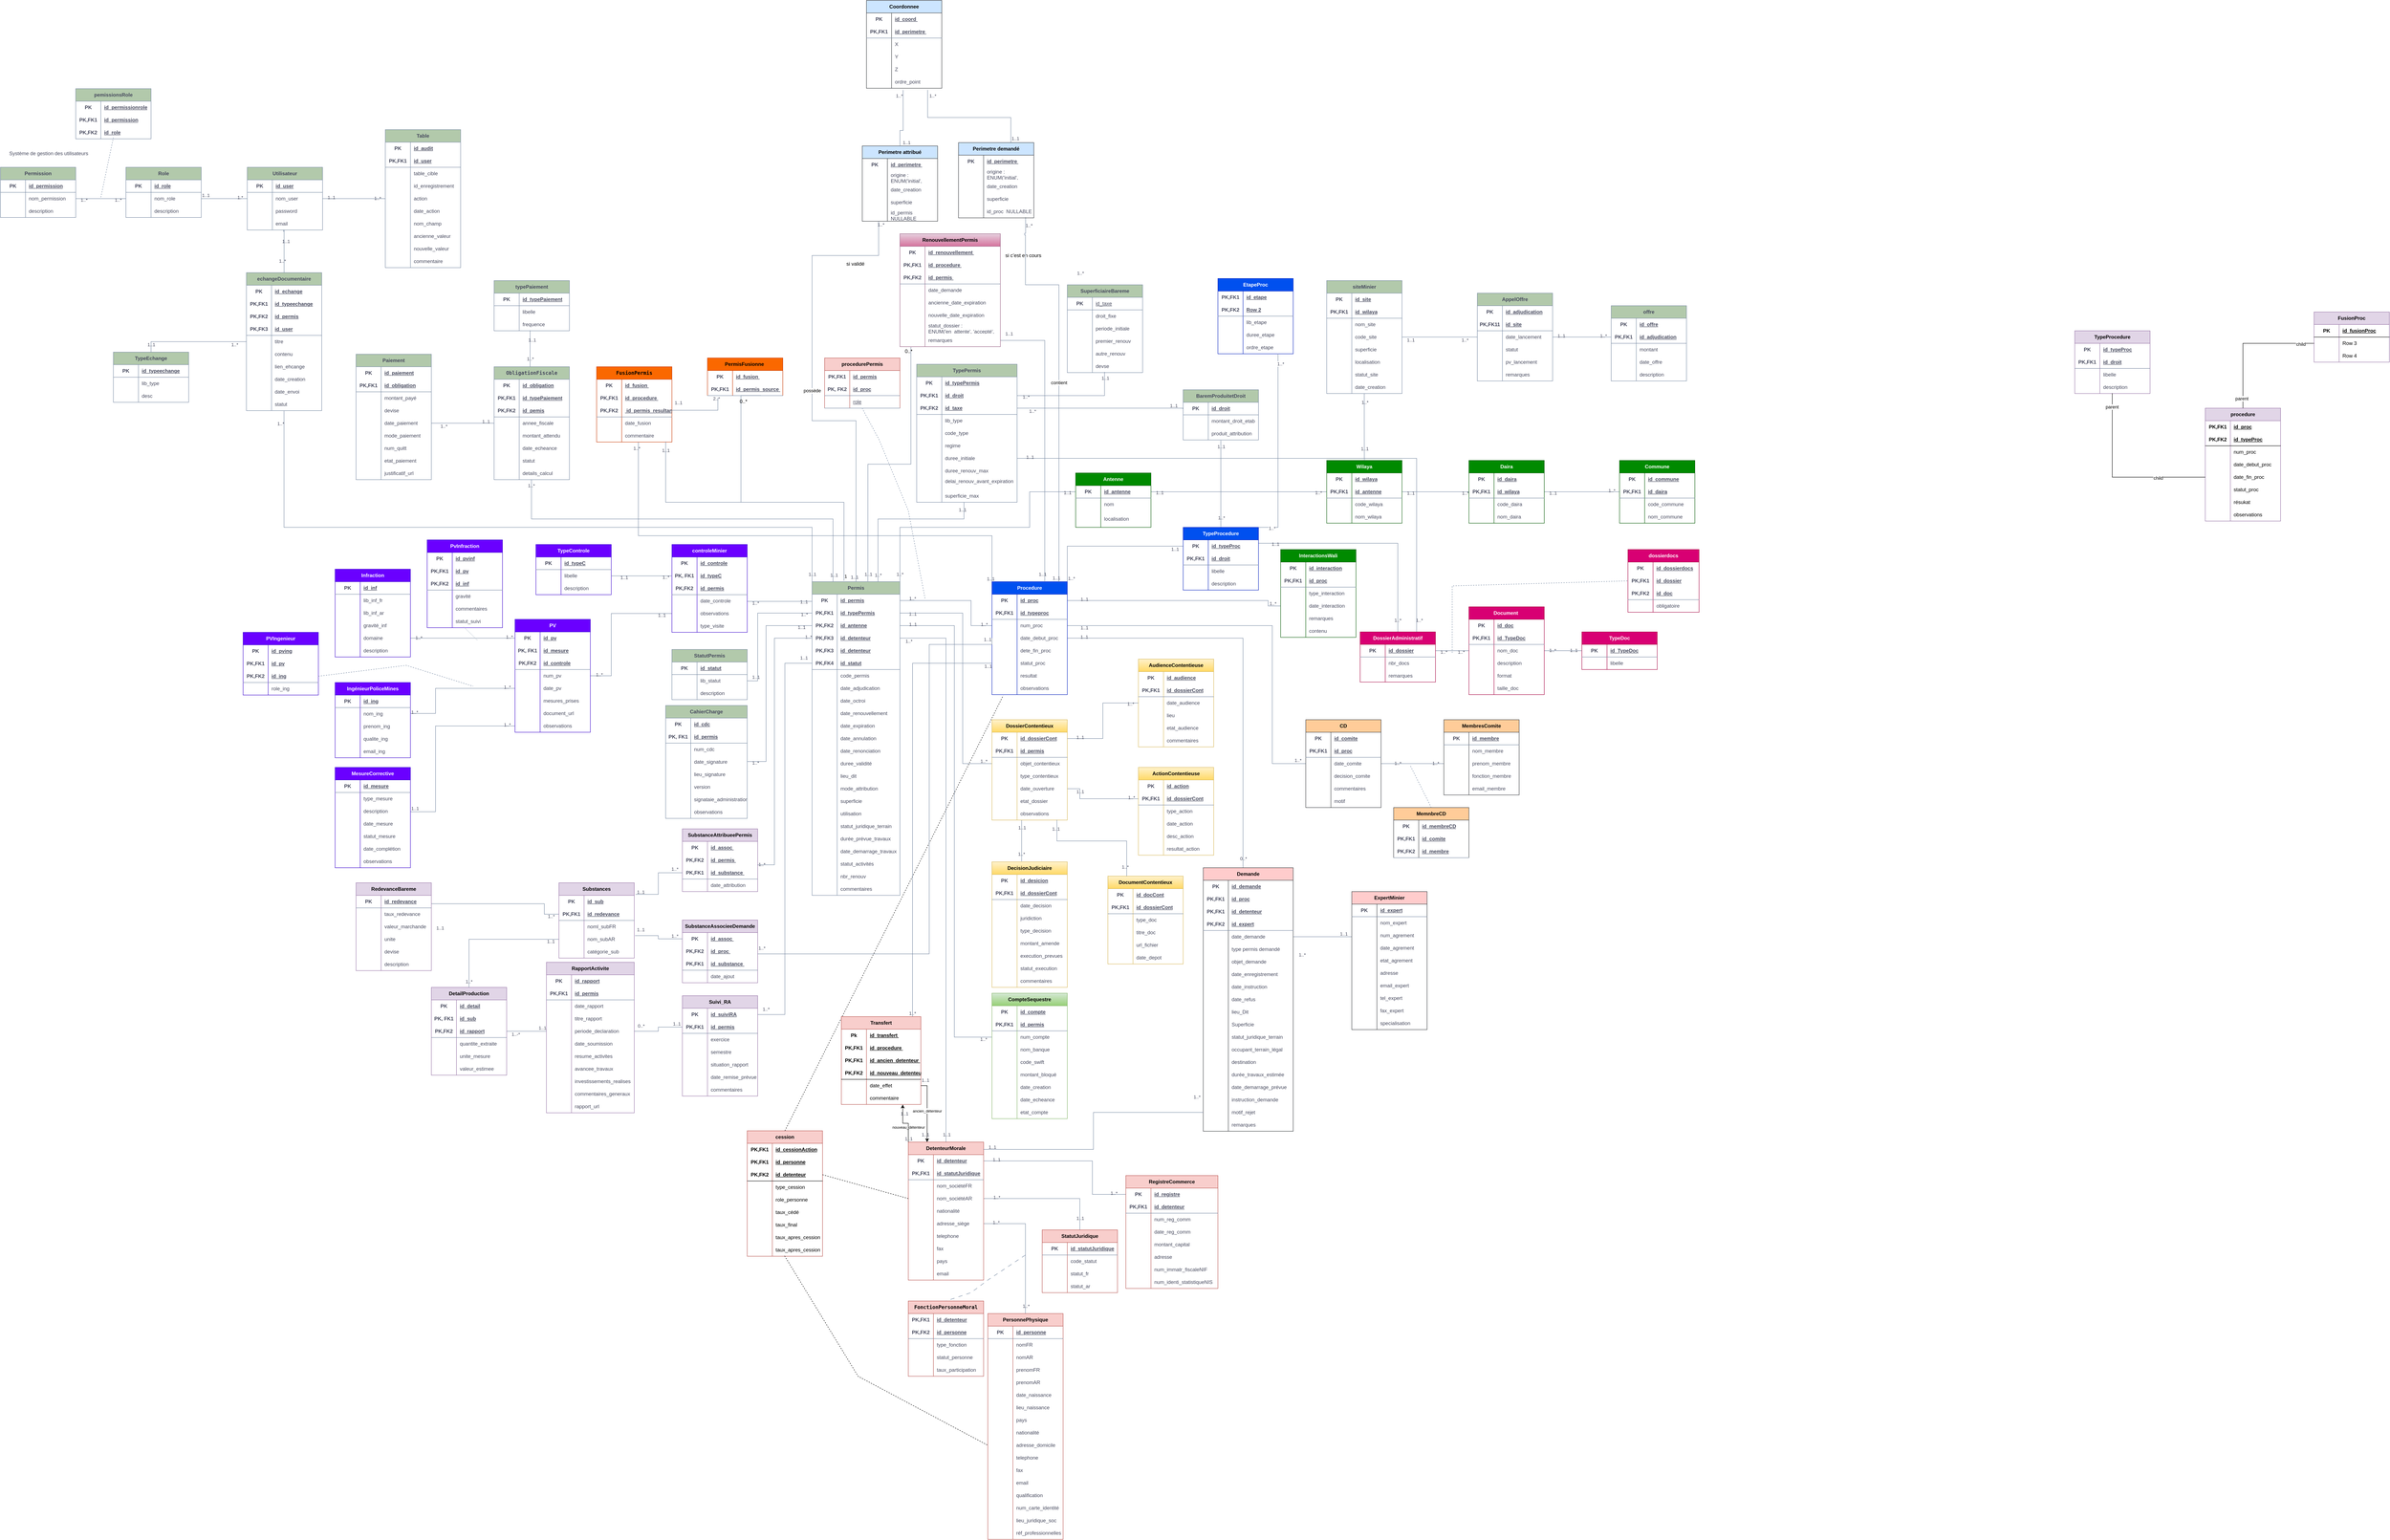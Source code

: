 <mxfile version="27.1.6">
  <diagram name="Page-1" id="E9pn-DlYV4lK0uRRN3Jz">
    <mxGraphModel dx="4518" dy="3411" grid="1" gridSize="10" guides="1" tooltips="1" connect="1" arrows="1" fold="1" page="1" pageScale="1" pageWidth="827" pageHeight="1169" math="0" shadow="0">
      <root>
        <mxCell id="0" />
        <mxCell id="1" parent="0" />
        <mxCell id="nTp4Ou-aMUgKBFG0PDqI-1" value="" style="endArrow=none;html=1;edgeStyle=orthogonalEdgeStyle;rounded=0;exitX=1;exitY=0;exitDx=0;exitDy=0;entryX=0;entryY=0.5;entryDx=0;entryDy=0;labelBackgroundColor=none;strokeColor=#788AA3;fontColor=default;" parent="1" source="nTp4Ou-aMUgKBFG0PDqI-395" target="nTp4Ou-aMUgKBFG0PDqI-529" edge="1">
          <mxGeometry relative="1" as="geometry">
            <mxPoint x="300" y="237" as="sourcePoint" />
            <mxPoint x="680" y="65" as="targetPoint" />
            <Array as="points">
              <mxPoint x="320" y="60" />
              <mxPoint x="630" y="60" />
              <mxPoint x="630" y="-25" />
            </Array>
          </mxGeometry>
        </mxCell>
        <mxCell id="nTp4Ou-aMUgKBFG0PDqI-2" value="1..*" style="edgeLabel;resizable=0;html=1;align=left;verticalAlign=bottom;labelBackgroundColor=none;fontColor=#46495D;" parent="nTp4Ou-aMUgKBFG0PDqI-1" connectable="0" vertex="1">
          <mxGeometry x="-1" relative="1" as="geometry">
            <mxPoint x="-10" y="-10" as="offset" />
          </mxGeometry>
        </mxCell>
        <mxCell id="nTp4Ou-aMUgKBFG0PDqI-3" value="1..1" style="edgeLabel;resizable=0;html=1;align=right;verticalAlign=bottom;labelBackgroundColor=none;fontColor=#46495D;" parent="nTp4Ou-aMUgKBFG0PDqI-1" connectable="0" vertex="1">
          <mxGeometry x="1" relative="1" as="geometry">
            <mxPoint x="-10" y="10" as="offset" />
          </mxGeometry>
        </mxCell>
        <mxCell id="nTp4Ou-aMUgKBFG0PDqI-4" value="" style="endArrow=none;html=1;edgeStyle=orthogonalEdgeStyle;rounded=0;exitX=0.75;exitY=0;exitDx=0;exitDy=0;entryX=0.471;entryY=1;entryDx=0;entryDy=0;labelBackgroundColor=none;strokeColor=#788AA3;fontColor=default;entryPerimeter=0;" parent="1" source="nTp4Ou-aMUgKBFG0PDqI-395" target="nTp4Ou-aMUgKBFG0PDqI-515" edge="1">
          <mxGeometry relative="1" as="geometry">
            <mxPoint x="260" y="198" as="sourcePoint" />
            <mxPoint x="503" y="24" as="targetPoint" />
            <Array as="points">
              <mxPoint x="268" y="40" />
              <mxPoint x="473" y="40" />
            </Array>
          </mxGeometry>
        </mxCell>
        <mxCell id="nTp4Ou-aMUgKBFG0PDqI-5" value="1..*" style="edgeLabel;resizable=0;html=1;align=left;verticalAlign=bottom;labelBackgroundColor=none;fontColor=#46495D;" parent="nTp4Ou-aMUgKBFG0PDqI-4" connectable="0" vertex="1">
          <mxGeometry x="-1" relative="1" as="geometry">
            <mxPoint x="-10" y="-8" as="offset" />
          </mxGeometry>
        </mxCell>
        <mxCell id="nTp4Ou-aMUgKBFG0PDqI-6" value="1..1" style="edgeLabel;resizable=0;html=1;align=right;verticalAlign=bottom;labelBackgroundColor=none;fontColor=#46495D;" parent="nTp4Ou-aMUgKBFG0PDqI-4" connectable="0" vertex="1">
          <mxGeometry x="1" relative="1" as="geometry">
            <mxPoint x="6" y="26" as="offset" />
          </mxGeometry>
        </mxCell>
        <mxCell id="nTp4Ou-aMUgKBFG0PDqI-10" value="" style="endArrow=none;html=1;edgeStyle=orthogonalEdgeStyle;rounded=0;labelBackgroundColor=none;strokeColor=#788AA3;fontColor=default;exitX=1;exitY=0.5;exitDx=0;exitDy=0;entryX=0;entryY=0.5;entryDx=0;entryDy=0;" parent="1" source="nTp4Ou-aMUgKBFG0PDqI-542" target="nTp4Ou-aMUgKBFG0PDqI-555" edge="1">
          <mxGeometry relative="1" as="geometry">
            <mxPoint x="1440" y="70" as="sourcePoint" />
            <mxPoint x="1510" y="55" as="targetPoint" />
            <Array as="points" />
          </mxGeometry>
        </mxCell>
        <mxCell id="nTp4Ou-aMUgKBFG0PDqI-11" value="1..1" style="edgeLabel;resizable=0;html=1;align=left;verticalAlign=bottom;labelBackgroundColor=none;fontColor=#46495D;" parent="nTp4Ou-aMUgKBFG0PDqI-10" connectable="0" vertex="1">
          <mxGeometry x="-1" relative="1" as="geometry">
            <mxPoint x="10" y="11" as="offset" />
          </mxGeometry>
        </mxCell>
        <mxCell id="nTp4Ou-aMUgKBFG0PDqI-12" value="1..*" style="edgeLabel;resizable=0;html=1;align=right;verticalAlign=bottom;labelBackgroundColor=none;fontColor=#46495D;" parent="nTp4Ou-aMUgKBFG0PDqI-10" connectable="0" vertex="1">
          <mxGeometry x="1" relative="1" as="geometry">
            <mxPoint y="11" as="offset" />
          </mxGeometry>
        </mxCell>
        <mxCell id="nTp4Ou-aMUgKBFG0PDqI-13" value="" style="endArrow=none;html=1;edgeStyle=orthogonalEdgeStyle;rounded=0;labelBackgroundColor=none;strokeColor=#788AA3;fontColor=default;exitX=1;exitY=0.5;exitDx=0;exitDy=0;entryX=0;entryY=0.5;entryDx=0;entryDy=0;" parent="1" source="nTp4Ou-aMUgKBFG0PDqI-555" target="nTp4Ou-aMUgKBFG0PDqI-568" edge="1">
          <mxGeometry relative="1" as="geometry">
            <mxPoint x="1760" y="55" as="sourcePoint" />
            <mxPoint x="1850" y="60" as="targetPoint" />
            <Array as="points" />
          </mxGeometry>
        </mxCell>
        <mxCell id="nTp4Ou-aMUgKBFG0PDqI-14" value="1..1" style="edgeLabel;resizable=0;html=1;align=left;verticalAlign=bottom;labelBackgroundColor=none;fontColor=#46495D;" parent="nTp4Ou-aMUgKBFG0PDqI-13" connectable="0" vertex="1">
          <mxGeometry x="-1" relative="1" as="geometry">
            <mxPoint x="10" y="11" as="offset" />
          </mxGeometry>
        </mxCell>
        <mxCell id="nTp4Ou-aMUgKBFG0PDqI-15" value="1..*" style="edgeLabel;resizable=0;html=1;align=right;verticalAlign=bottom;labelBackgroundColor=none;fontColor=#46495D;" parent="nTp4Ou-aMUgKBFG0PDqI-13" connectable="0" vertex="1">
          <mxGeometry x="1" relative="1" as="geometry">
            <mxPoint x="-10" y="5" as="offset" />
          </mxGeometry>
        </mxCell>
        <mxCell id="nTp4Ou-aMUgKBFG0PDqI-16" value="" style="endArrow=none;html=1;edgeStyle=orthogonalEdgeStyle;rounded=0;entryX=1;entryY=0.5;entryDx=0;entryDy=0;labelBackgroundColor=none;strokeColor=#788AA3;fontColor=default;exitX=0.5;exitY=0;exitDx=0;exitDy=0;" parent="1" source="nTp4Ou-aMUgKBFG0PDqI-863" target="nTp4Ou-aMUgKBFG0PDqI-408" edge="1">
          <mxGeometry relative="1" as="geometry">
            <mxPoint x="1210" y="1340" as="sourcePoint" />
            <mxPoint x="1080" y="1233" as="targetPoint" />
            <Array as="points">
              <mxPoint x="430" y="325" />
            </Array>
          </mxGeometry>
        </mxCell>
        <mxCell id="nTp4Ou-aMUgKBFG0PDqI-17" value="1..1" style="edgeLabel;resizable=0;html=1;align=left;verticalAlign=bottom;labelBackgroundColor=none;fontColor=#46495D;" parent="nTp4Ou-aMUgKBFG0PDqI-16" connectable="0" vertex="1">
          <mxGeometry x="-1" relative="1" as="geometry">
            <mxPoint x="-9" y="-10" as="offset" />
          </mxGeometry>
        </mxCell>
        <mxCell id="nTp4Ou-aMUgKBFG0PDqI-18" value="1..*" style="edgeLabel;resizable=0;html=1;align=right;verticalAlign=bottom;labelBackgroundColor=none;fontColor=#46495D;" parent="nTp4Ou-aMUgKBFG0PDqI-16" connectable="0" vertex="1">
          <mxGeometry x="1" relative="1" as="geometry">
            <mxPoint x="30" y="-15" as="offset" />
          </mxGeometry>
        </mxCell>
        <mxCell id="nTp4Ou-aMUgKBFG0PDqI-22" value="" style="endArrow=none;html=1;edgeStyle=orthogonalEdgeStyle;rounded=0;labelBackgroundColor=none;strokeColor=#788AA3;fontColor=default;exitX=1;exitY=0.5;exitDx=0;exitDy=0;entryX=0;entryY=0.5;entryDx=0;entryDy=0;" parent="1" source="nTp4Ou-aMUgKBFG0PDqI-635" target="nTp4Ou-aMUgKBFG0PDqI-651" edge="1">
          <mxGeometry relative="1" as="geometry">
            <mxPoint x="1350" y="380" as="sourcePoint" />
            <mxPoint x="1440" y="399" as="targetPoint" />
            <Array as="points" />
          </mxGeometry>
        </mxCell>
        <mxCell id="nTp4Ou-aMUgKBFG0PDqI-23" value="1..*" style="edgeLabel;resizable=0;html=1;align=left;verticalAlign=bottom;labelBackgroundColor=none;fontColor=#46495D;" parent="nTp4Ou-aMUgKBFG0PDqI-22" connectable="0" vertex="1">
          <mxGeometry x="-1" relative="1" as="geometry">
            <mxPoint x="10" y="11" as="offset" />
          </mxGeometry>
        </mxCell>
        <mxCell id="nTp4Ou-aMUgKBFG0PDqI-24" value="1..*" style="edgeLabel;resizable=0;html=1;align=right;verticalAlign=bottom;labelBackgroundColor=none;fontColor=#46495D;" parent="nTp4Ou-aMUgKBFG0PDqI-22" connectable="0" vertex="1">
          <mxGeometry x="1" relative="1" as="geometry">
            <mxPoint x="-10" y="11" as="offset" />
          </mxGeometry>
        </mxCell>
        <mxCell id="nTp4Ou-aMUgKBFG0PDqI-25" value="" style="endArrow=none;html=1;edgeStyle=orthogonalEdgeStyle;rounded=0;labelBackgroundColor=none;strokeColor=#788AA3;fontColor=default;entryX=1;entryY=0.25;entryDx=0;entryDy=0;exitX=1;exitY=0;exitDx=0;exitDy=0;" parent="1" source="nTp4Ou-aMUgKBFG0PDqI-634" target="nTp4Ou-aMUgKBFG0PDqI-596" edge="1">
          <mxGeometry relative="1" as="geometry">
            <mxPoint x="1100" y="360" as="sourcePoint" />
            <mxPoint x="840" y="325" as="targetPoint" />
            <Array as="points">
              <mxPoint x="1510" y="310" />
              <mxPoint x="1510" y="98" />
              <mxPoint x="1177" y="98" />
            </Array>
          </mxGeometry>
        </mxCell>
        <mxCell id="nTp4Ou-aMUgKBFG0PDqI-26" value="1..*" style="edgeLabel;resizable=0;html=1;align=left;verticalAlign=bottom;labelBackgroundColor=none;fontColor=#46495D;" parent="nTp4Ou-aMUgKBFG0PDqI-25" connectable="0" vertex="1">
          <mxGeometry x="-1" relative="1" as="geometry">
            <mxPoint x="-100" y="-20" as="offset" />
          </mxGeometry>
        </mxCell>
        <mxCell id="nTp4Ou-aMUgKBFG0PDqI-27" value="1..1" style="edgeLabel;resizable=0;html=1;align=right;verticalAlign=bottom;labelBackgroundColor=none;fontColor=#46495D;" parent="nTp4Ou-aMUgKBFG0PDqI-25" connectable="0" vertex="1">
          <mxGeometry x="1" relative="1" as="geometry">
            <mxPoint x="50" y="11" as="offset" />
          </mxGeometry>
        </mxCell>
        <mxCell id="nTp4Ou-aMUgKBFG0PDqI-28" value="" style="endArrow=none;html=1;edgeStyle=orthogonalEdgeStyle;rounded=0;exitX=1;exitY=0.5;exitDx=0;exitDy=0;entryX=0;entryY=0.5;entryDx=0;entryDy=0;labelBackgroundColor=none;strokeColor=#788AA3;fontColor=default;" parent="1" source="nTp4Ou-aMUgKBFG0PDqI-396" target="nTp4Ou-aMUgKBFG0PDqI-616" edge="1">
          <mxGeometry relative="1" as="geometry">
            <mxPoint x="300" y="289" as="sourcePoint" />
            <mxPoint x="680" y="365" as="targetPoint" />
            <Array as="points">
              <mxPoint x="490" y="235" />
              <mxPoint x="490" y="295" />
            </Array>
          </mxGeometry>
        </mxCell>
        <mxCell id="nTp4Ou-aMUgKBFG0PDqI-29" value="1..*" style="edgeLabel;resizable=0;html=1;align=right;verticalAlign=bottom;labelBackgroundColor=none;fontColor=#46495D;" parent="nTp4Ou-aMUgKBFG0PDqI-28" connectable="0" vertex="1">
          <mxGeometry x="1" relative="1" as="geometry">
            <mxPoint x="-10" y="5" as="offset" />
          </mxGeometry>
        </mxCell>
        <mxCell id="nTp4Ou-aMUgKBFG0PDqI-30" value="1..*" style="edgeLabel;html=1;align=center;verticalAlign=middle;resizable=0;points=[];strokeColor=#788AA3;fontColor=#46495D;fillColor=#B2C9AB;labelBackgroundColor=none;" parent="nTp4Ou-aMUgKBFG0PDqI-28" connectable="0" vertex="1">
          <mxGeometry x="-0.571" relative="1" as="geometry">
            <mxPoint x="-30" y="-5" as="offset" />
          </mxGeometry>
        </mxCell>
        <mxCell id="nTp4Ou-aMUgKBFG0PDqI-31" value="" style="endArrow=none;html=1;edgeStyle=orthogonalEdgeStyle;rounded=0;labelBackgroundColor=none;strokeColor=#788AA3;fontColor=default;exitX=1;exitY=0.5;exitDx=0;exitDy=0;entryX=0;entryY=0.5;entryDx=0;entryDy=0;" parent="1" source="nTp4Ou-aMUgKBFG0PDqI-529" target="nTp4Ou-aMUgKBFG0PDqI-542" edge="1">
          <mxGeometry relative="1" as="geometry">
            <mxPoint x="840" y="65" as="sourcePoint" />
            <mxPoint x="1170" y="20" as="targetPoint" />
            <Array as="points">
              <mxPoint x="1340" y="-25" />
            </Array>
          </mxGeometry>
        </mxCell>
        <mxCell id="nTp4Ou-aMUgKBFG0PDqI-32" value="1..1" style="edgeLabel;resizable=0;html=1;align=left;verticalAlign=bottom;labelBackgroundColor=none;fontColor=#46495D;" parent="nTp4Ou-aMUgKBFG0PDqI-31" connectable="0" vertex="1">
          <mxGeometry x="-1" relative="1" as="geometry">
            <mxPoint x="10" y="10" as="offset" />
          </mxGeometry>
        </mxCell>
        <mxCell id="nTp4Ou-aMUgKBFG0PDqI-33" value="1..*" style="edgeLabel;resizable=0;html=1;align=right;verticalAlign=bottom;labelBackgroundColor=none;fontColor=#46495D;" parent="nTp4Ou-aMUgKBFG0PDqI-31" connectable="0" vertex="1">
          <mxGeometry x="1" relative="1" as="geometry">
            <mxPoint x="-11" y="10" as="offset" />
          </mxGeometry>
        </mxCell>
        <mxCell id="nTp4Ou-aMUgKBFG0PDqI-34" value="" style="endArrow=none;html=1;edgeStyle=orthogonalEdgeStyle;rounded=0;exitX=1;exitY=0;exitDx=0;exitDy=0;labelBackgroundColor=none;strokeColor=#788AA3;fontColor=default;entryX=0;entryY=0.5;entryDx=0;entryDy=0;" parent="1" source="nTp4Ou-aMUgKBFG0PDqI-609" target="nTp4Ou-aMUgKBFG0PDqI-597" edge="1">
          <mxGeometry relative="1" as="geometry">
            <mxPoint x="760" y="248" as="sourcePoint" />
            <mxPoint x="950" y="210" as="targetPoint" />
            <Array as="points">
              <mxPoint x="720" y="105" />
            </Array>
          </mxGeometry>
        </mxCell>
        <mxCell id="nTp4Ou-aMUgKBFG0PDqI-35" value="1..*" style="edgeLabel;resizable=0;html=1;align=left;verticalAlign=bottom;labelBackgroundColor=none;fontColor=#46495D;" parent="nTp4Ou-aMUgKBFG0PDqI-34" connectable="0" vertex="1">
          <mxGeometry x="-1" relative="1" as="geometry">
            <mxPoint as="offset" />
          </mxGeometry>
        </mxCell>
        <mxCell id="nTp4Ou-aMUgKBFG0PDqI-36" value="1..1" style="edgeLabel;resizable=0;html=1;align=right;verticalAlign=bottom;labelBackgroundColor=none;fontColor=#46495D;" parent="nTp4Ou-aMUgKBFG0PDqI-34" connectable="0" vertex="1">
          <mxGeometry x="1" relative="1" as="geometry">
            <mxPoint x="-10" y="15" as="offset" />
          </mxGeometry>
        </mxCell>
        <mxCell id="nTp4Ou-aMUgKBFG0PDqI-37" value="" style="endArrow=none;html=1;edgeStyle=orthogonalEdgeStyle;rounded=0;exitX=0.5;exitY=0;exitDx=0;exitDy=0;entryX=1;entryY=0.5;entryDx=0;entryDy=0;labelBackgroundColor=none;strokeColor=#788AA3;fontColor=default;" parent="1" source="nTp4Ou-aMUgKBFG0PDqI-774" target="nTp4Ou-aMUgKBFG0PDqI-619" edge="1">
          <mxGeometry relative="1" as="geometry">
            <mxPoint x="1000" y="934" as="sourcePoint" />
            <mxPoint x="840" y="391" as="targetPoint" />
            <Array as="points">
              <mxPoint x="1140" y="874" />
              <mxPoint x="1140" y="325" />
            </Array>
          </mxGeometry>
        </mxCell>
        <mxCell id="nTp4Ou-aMUgKBFG0PDqI-38" value="0..*" style="edgeLabel;resizable=0;html=1;align=left;verticalAlign=bottom;labelBackgroundColor=none;fontColor=#46495D;" parent="nTp4Ou-aMUgKBFG0PDqI-37" connectable="0" vertex="1">
          <mxGeometry x="-1" relative="1" as="geometry">
            <mxPoint x="-22" y="-14" as="offset" />
          </mxGeometry>
        </mxCell>
        <mxCell id="nTp4Ou-aMUgKBFG0PDqI-39" value="1..1" style="edgeLabel;resizable=0;html=1;align=right;verticalAlign=bottom;labelBackgroundColor=none;fontColor=#46495D;" parent="nTp4Ou-aMUgKBFG0PDqI-37" connectable="0" vertex="1">
          <mxGeometry x="1" relative="1" as="geometry">
            <mxPoint x="50" y="5" as="offset" />
          </mxGeometry>
        </mxCell>
        <mxCell id="nTp4Ou-aMUgKBFG0PDqI-40" value="" style="endArrow=none;html=1;edgeStyle=orthogonalEdgeStyle;rounded=0;entryX=0;entryY=0.5;entryDx=0;entryDy=0;labelBackgroundColor=none;strokeColor=#788AA3;fontColor=default;exitX=1;exitY=0.5;exitDx=0;exitDy=0;" parent="1" source="nTp4Ou-aMUgKBFG0PDqI-494" target="nTp4Ou-aMUgKBFG0PDqI-519" edge="1">
          <mxGeometry relative="1" as="geometry">
            <mxPoint x="750" y="-138" as="sourcePoint" />
            <mxPoint x="1000" y="-156" as="targetPoint" />
            <Array as="points">
              <mxPoint x="996" y="-225" />
              <mxPoint x="1020" y="-224" />
            </Array>
          </mxGeometry>
        </mxCell>
        <mxCell id="nTp4Ou-aMUgKBFG0PDqI-41" value="1..*" style="edgeLabel;resizable=0;html=1;align=left;verticalAlign=bottom;labelBackgroundColor=none;fontColor=#46495D;" parent="nTp4Ou-aMUgKBFG0PDqI-40" connectable="0" vertex="1">
          <mxGeometry x="-1" relative="1" as="geometry">
            <mxPoint x="27" y="15" as="offset" />
          </mxGeometry>
        </mxCell>
        <mxCell id="nTp4Ou-aMUgKBFG0PDqI-42" value="1..1" style="edgeLabel;resizable=0;html=1;align=right;verticalAlign=bottom;labelBackgroundColor=none;fontColor=#46495D;" parent="nTp4Ou-aMUgKBFG0PDqI-40" connectable="0" vertex="1">
          <mxGeometry x="1" relative="1" as="geometry">
            <mxPoint x="-13" y="1" as="offset" />
          </mxGeometry>
        </mxCell>
        <mxCell id="nTp4Ou-aMUgKBFG0PDqI-43" value="" style="endArrow=none;html=1;edgeStyle=orthogonalEdgeStyle;rounded=0;exitX=0.5;exitY=1.033;exitDx=0;exitDy=0;labelBackgroundColor=none;strokeColor=#788AA3;fontColor=default;exitPerimeter=0;entryX=0.5;entryY=0;entryDx=0;entryDy=0;" parent="1" source="nTp4Ou-aMUgKBFG0PDqI-525" target="nTp4Ou-aMUgKBFG0PDqI-596" edge="1">
          <mxGeometry relative="1" as="geometry">
            <mxPoint x="1080" y="-68" as="sourcePoint" />
            <mxPoint x="1080" y="120" as="targetPoint" />
            <Array as="points">
              <mxPoint x="1087" y="-110" />
              <mxPoint x="1087" y="-110" />
            </Array>
          </mxGeometry>
        </mxCell>
        <mxCell id="nTp4Ou-aMUgKBFG0PDqI-44" value="1..1" style="edgeLabel;resizable=0;html=1;align=left;verticalAlign=bottom;labelBackgroundColor=none;fontColor=#46495D;" parent="nTp4Ou-aMUgKBFG0PDqI-43" connectable="0" vertex="1">
          <mxGeometry x="-1" relative="1" as="geometry">
            <mxPoint x="-10" y="24" as="offset" />
          </mxGeometry>
        </mxCell>
        <mxCell id="nTp4Ou-aMUgKBFG0PDqI-45" value="1..*" style="edgeLabel;resizable=0;html=1;align=right;verticalAlign=bottom;labelBackgroundColor=none;fontColor=#46495D;" parent="nTp4Ou-aMUgKBFG0PDqI-43" connectable="0" vertex="1">
          <mxGeometry x="1" relative="1" as="geometry">
            <mxPoint x="10" y="-14" as="offset" />
          </mxGeometry>
        </mxCell>
        <mxCell id="nTp4Ou-aMUgKBFG0PDqI-46" value="" style="endArrow=none;html=1;edgeStyle=orthogonalEdgeStyle;rounded=0;exitX=0.478;exitY=0.967;exitDx=0;exitDy=0;labelBackgroundColor=none;strokeColor=#788AA3;fontColor=default;exitPerimeter=0;entryX=0.5;entryY=0;entryDx=0;entryDy=0;" parent="1" source="nTp4Ou-aMUgKBFG0PDqI-363" target="nTp4Ou-aMUgKBFG0PDqI-1226" edge="1">
          <mxGeometry relative="1" as="geometry">
            <mxPoint x="-770" y="-150" as="sourcePoint" />
            <mxPoint x="-500" y="-395" as="targetPoint" />
            <Array as="points">
              <mxPoint x="-564" y="-324" />
            </Array>
          </mxGeometry>
        </mxCell>
        <mxCell id="nTp4Ou-aMUgKBFG0PDqI-47" value="1..1" style="edgeLabel;resizable=0;html=1;align=left;verticalAlign=bottom;labelBackgroundColor=none;fontColor=#46495D;" parent="nTp4Ou-aMUgKBFG0PDqI-46" connectable="0" vertex="1">
          <mxGeometry x="-1" relative="1" as="geometry">
            <mxPoint x="-6" y="31" as="offset" />
          </mxGeometry>
        </mxCell>
        <mxCell id="nTp4Ou-aMUgKBFG0PDqI-48" value="1..*" style="edgeLabel;resizable=0;html=1;align=right;verticalAlign=bottom;labelBackgroundColor=none;fontColor=#46495D;" parent="nTp4Ou-aMUgKBFG0PDqI-46" connectable="0" vertex="1">
          <mxGeometry x="1" relative="1" as="geometry">
            <mxPoint x="5" y="-11" as="offset" />
          </mxGeometry>
        </mxCell>
        <mxCell id="nTp4Ou-aMUgKBFG0PDqI-49" value="" style="endArrow=none;html=1;edgeStyle=orthogonalEdgeStyle;rounded=0;exitX=0.496;exitY=0.976;exitDx=0;exitDy=0;entryX=0.25;entryY=0;entryDx=0;entryDy=0;labelBackgroundColor=none;strokeColor=#788AA3;fontColor=default;exitPerimeter=0;" parent="1" source="nTp4Ou-aMUgKBFG0PDqI-1248" target="nTp4Ou-aMUgKBFG0PDqI-395" edge="1">
          <mxGeometry relative="1" as="geometry">
            <mxPoint x="-40" y="26" as="sourcePoint" />
            <mxPoint x="180" y="198" as="targetPoint" />
            <Array as="points">
              <mxPoint x="-561" y="40" />
              <mxPoint x="160" y="40" />
              <mxPoint x="160" y="190" />
            </Array>
          </mxGeometry>
        </mxCell>
        <mxCell id="nTp4Ou-aMUgKBFG0PDqI-50" value="1..*" style="edgeLabel;resizable=0;html=1;align=left;verticalAlign=bottom;labelBackgroundColor=none;fontColor=#46495D;" parent="nTp4Ou-aMUgKBFG0PDqI-49" connectable="0" vertex="1">
          <mxGeometry x="-1" relative="1" as="geometry">
            <mxPoint x="-10" y="23" as="offset" />
          </mxGeometry>
        </mxCell>
        <mxCell id="nTp4Ou-aMUgKBFG0PDqI-51" value="1..1" style="edgeLabel;resizable=0;html=1;align=right;verticalAlign=bottom;labelBackgroundColor=none;fontColor=#46495D;" parent="nTp4Ou-aMUgKBFG0PDqI-49" connectable="0" vertex="1">
          <mxGeometry x="1" relative="1" as="geometry">
            <mxPoint x="10" y="-8" as="offset" />
          </mxGeometry>
        </mxCell>
        <mxCell id="nTp4Ou-aMUgKBFG0PDqI-52" value="" style="endArrow=none;html=1;edgeStyle=orthogonalEdgeStyle;rounded=0;entryX=0;entryY=0.5;entryDx=0;entryDy=0;labelBackgroundColor=none;strokeColor=#788AA3;fontColor=default;exitX=1;exitY=0.5;exitDx=0;exitDy=0;" parent="1" source="nTp4Ou-aMUgKBFG0PDqI-347" target="nTp4Ou-aMUgKBFG0PDqI-396" edge="1">
          <mxGeometry relative="1" as="geometry">
            <mxPoint x="-30" y="230" as="sourcePoint" />
            <mxPoint x="140" y="237" as="targetPoint" />
            <Array as="points">
              <mxPoint x="-45" y="237" />
              <mxPoint x="110" y="237" />
            </Array>
          </mxGeometry>
        </mxCell>
        <mxCell id="nTp4Ou-aMUgKBFG0PDqI-53" value="1..*" style="edgeLabel;resizable=0;html=1;align=left;verticalAlign=bottom;labelBackgroundColor=none;fontColor=#46495D;" parent="nTp4Ou-aMUgKBFG0PDqI-52" connectable="0" vertex="1">
          <mxGeometry x="-1" relative="1" as="geometry">
            <mxPoint x="10" y="13" as="offset" />
          </mxGeometry>
        </mxCell>
        <mxCell id="nTp4Ou-aMUgKBFG0PDqI-54" value="1..1" style="edgeLabel;resizable=0;html=1;align=right;verticalAlign=bottom;labelBackgroundColor=none;fontColor=#46495D;" parent="nTp4Ou-aMUgKBFG0PDqI-52" connectable="0" vertex="1">
          <mxGeometry x="1" relative="1" as="geometry">
            <mxPoint x="-10" y="11" as="offset" />
          </mxGeometry>
        </mxCell>
        <mxCell id="nTp4Ou-aMUgKBFG0PDqI-55" value="" style="endArrow=none;html=1;edgeStyle=orthogonalEdgeStyle;rounded=0;exitX=1;exitY=0.5;exitDx=0;exitDy=0;entryX=0;entryY=0.5;entryDx=0;entryDy=0;labelBackgroundColor=none;strokeColor=#788AA3;fontColor=default;" parent="1" source="nTp4Ou-aMUgKBFG0PDqI-249" edge="1">
          <mxGeometry relative="1" as="geometry">
            <mxPoint x="-40" y="391" as="sourcePoint" />
            <mxPoint x="110" y="265" as="targetPoint" />
            <Array as="points">
              <mxPoint x="-20" y="427" />
              <mxPoint x="-20" y="265" />
            </Array>
          </mxGeometry>
        </mxCell>
        <mxCell id="nTp4Ou-aMUgKBFG0PDqI-56" value="1..1" style="edgeLabel;resizable=0;html=1;align=left;verticalAlign=bottom;labelBackgroundColor=none;fontColor=#46495D;" parent="nTp4Ou-aMUgKBFG0PDqI-55" connectable="0" vertex="1">
          <mxGeometry x="-1" relative="1" as="geometry">
            <mxPoint x="10" y="-1" as="offset" />
          </mxGeometry>
        </mxCell>
        <mxCell id="nTp4Ou-aMUgKBFG0PDqI-57" value="1..*" style="edgeLabel;resizable=0;html=1;align=right;verticalAlign=bottom;labelBackgroundColor=none;fontColor=#46495D;" parent="nTp4Ou-aMUgKBFG0PDqI-55" connectable="0" vertex="1">
          <mxGeometry x="1" relative="1" as="geometry">
            <mxPoint x="-10" y="11" as="offset" />
          </mxGeometry>
        </mxCell>
        <mxCell id="nTp4Ou-aMUgKBFG0PDqI-58" value="" style="endArrow=none;html=1;edgeStyle=orthogonalEdgeStyle;rounded=0;strokeColor=#788AA3;fontColor=default;exitX=1;exitY=0.5;exitDx=0;exitDy=0;entryX=0;entryY=0.5;entryDx=0;entryDy=0;labelBackgroundColor=none;" parent="1" source="nTp4Ou-aMUgKBFG0PDqI-1370" target="nTp4Ou-aMUgKBFG0PDqI-1357" edge="1">
          <mxGeometry relative="1" as="geometry">
            <mxPoint x="-1340" y="-726" as="sourcePoint" />
            <mxPoint x="-1233" y="-720" as="targetPoint" />
          </mxGeometry>
        </mxCell>
        <mxCell id="nTp4Ou-aMUgKBFG0PDqI-59" value="1..1" style="edgeLabel;resizable=0;html=1;align=left;verticalAlign=bottom;strokeColor=#788AA3;fontColor=#46495D;fillColor=#B2C9AB;labelBackgroundColor=none;" parent="nTp4Ou-aMUgKBFG0PDqI-58" connectable="0" vertex="1">
          <mxGeometry x="-1" relative="1" as="geometry" />
        </mxCell>
        <mxCell id="nTp4Ou-aMUgKBFG0PDqI-60" value="1.*" style="edgeLabel;resizable=0;html=1;align=right;verticalAlign=bottom;strokeColor=#788AA3;fontColor=#46495D;fillColor=#B2C9AB;labelBackgroundColor=none;" parent="nTp4Ou-aMUgKBFG0PDqI-58" connectable="0" vertex="1">
          <mxGeometry x="1" relative="1" as="geometry">
            <mxPoint x="-10" y="5" as="offset" />
          </mxGeometry>
        </mxCell>
        <mxCell id="nTp4Ou-aMUgKBFG0PDqI-61" value="" style="endArrow=none;html=1;edgeStyle=orthogonalEdgeStyle;rounded=0;strokeColor=#788AA3;fontColor=default;exitX=1;exitY=0.5;exitDx=0;exitDy=0;entryX=0;entryY=0.5;entryDx=0;entryDy=0;labelBackgroundColor=none;" parent="1" source="nTp4Ou-aMUgKBFG0PDqI-1380" target="nTp4Ou-aMUgKBFG0PDqI-1370" edge="1">
          <mxGeometry relative="1" as="geometry">
            <mxPoint x="-1640" y="-724" as="sourcePoint" />
            <mxPoint x="-1500" y="-726" as="targetPoint" />
          </mxGeometry>
        </mxCell>
        <mxCell id="nTp4Ou-aMUgKBFG0PDqI-62" value="1..*" style="edgeLabel;resizable=0;html=1;align=left;verticalAlign=bottom;strokeColor=#788AA3;fontColor=#46495D;fillColor=#B2C9AB;labelBackgroundColor=none;" parent="nTp4Ou-aMUgKBFG0PDqI-61" connectable="0" vertex="1">
          <mxGeometry x="-1" relative="1" as="geometry">
            <mxPoint x="10" y="11" as="offset" />
          </mxGeometry>
        </mxCell>
        <mxCell id="nTp4Ou-aMUgKBFG0PDqI-63" value="1..*" style="edgeLabel;resizable=0;html=1;align=right;verticalAlign=bottom;strokeColor=#788AA3;fontColor=#46495D;fillColor=#B2C9AB;labelBackgroundColor=none;" parent="nTp4Ou-aMUgKBFG0PDqI-61" connectable="0" vertex="1">
          <mxGeometry x="1" relative="1" as="geometry">
            <mxPoint x="-10" y="11" as="offset" />
          </mxGeometry>
        </mxCell>
        <mxCell id="nTp4Ou-aMUgKBFG0PDqI-64" value="" style="endArrow=none;html=1;edgeStyle=orthogonalEdgeStyle;rounded=0;strokeColor=#788AA3;fontColor=default;exitX=1;exitY=0.5;exitDx=0;exitDy=0;entryX=0;entryY=0.5;entryDx=0;entryDy=0;labelBackgroundColor=none;" parent="1" source="nTp4Ou-aMUgKBFG0PDqI-1357" target="nTp4Ou-aMUgKBFG0PDqI-1410" edge="1">
          <mxGeometry relative="1" as="geometry">
            <mxPoint x="-1073" y="-720" as="sourcePoint" />
            <mxPoint x="-840" y="-724" as="targetPoint" />
          </mxGeometry>
        </mxCell>
        <mxCell id="nTp4Ou-aMUgKBFG0PDqI-65" value="1..1" style="edgeLabel;resizable=0;html=1;align=left;verticalAlign=bottom;strokeColor=#788AA3;fontColor=#46495D;fillColor=#B2C9AB;labelBackgroundColor=none;" parent="nTp4Ou-aMUgKBFG0PDqI-64" connectable="0" vertex="1">
          <mxGeometry x="-1" relative="1" as="geometry">
            <mxPoint x="10" y="5" as="offset" />
          </mxGeometry>
        </mxCell>
        <mxCell id="nTp4Ou-aMUgKBFG0PDqI-66" value="1..*" style="edgeLabel;resizable=0;html=1;align=right;verticalAlign=bottom;strokeColor=#788AA3;fontColor=#46495D;fillColor=#B2C9AB;labelBackgroundColor=none;" parent="nTp4Ou-aMUgKBFG0PDqI-64" connectable="0" vertex="1">
          <mxGeometry x="1" relative="1" as="geometry">
            <mxPoint x="-10" y="7" as="offset" />
          </mxGeometry>
        </mxCell>
        <mxCell id="nTp4Ou-aMUgKBFG0PDqI-67" value="Système de gestion des utilisateurs" style="text;html=1;align=center;verticalAlign=middle;resizable=0;points=[];autosize=1;strokeColor=none;fillColor=none;fontColor=#46495D;labelBackgroundColor=none;" parent="1" vertex="1">
          <mxGeometry x="-1820" y="-849" width="210" height="30" as="geometry" />
        </mxCell>
        <mxCell id="nTp4Ou-aMUgKBFG0PDqI-68" value="" style="endArrow=none;html=1;edgeStyle=orthogonalEdgeStyle;rounded=0;strokeColor=#788AA3;fontColor=default;exitX=1;exitY=0.5;exitDx=0;exitDy=0;entryX=0;entryY=0.5;entryDx=0;entryDy=0;labelBackgroundColor=none;" parent="1" source="nTp4Ou-aMUgKBFG0PDqI-306" target="nTp4Ou-aMUgKBFG0PDqI-313" edge="1">
          <mxGeometry relative="1" as="geometry">
            <mxPoint x="-630" y="171" as="sourcePoint" />
            <mxPoint x="-215" y="149" as="targetPoint" />
            <Array as="points" />
          </mxGeometry>
        </mxCell>
        <mxCell id="nTp4Ou-aMUgKBFG0PDqI-69" value="1..*" style="edgeLabel;resizable=0;html=1;align=left;verticalAlign=bottom;strokeColor=#788AA3;fontColor=#46495D;fillColor=#B2C9AB;labelBackgroundColor=none;" parent="nTp4Ou-aMUgKBFG0PDqI-68" connectable="0" vertex="1">
          <mxGeometry x="-1" relative="1" as="geometry">
            <mxPoint x="10" y="7" as="offset" />
          </mxGeometry>
        </mxCell>
        <mxCell id="nTp4Ou-aMUgKBFG0PDqI-70" value="1..*" style="edgeLabel;resizable=0;html=1;align=right;verticalAlign=bottom;strokeColor=#788AA3;fontColor=#46495D;fillColor=#B2C9AB;labelBackgroundColor=none;" parent="nTp4Ou-aMUgKBFG0PDqI-68" connectable="0" vertex="1">
          <mxGeometry x="1" relative="1" as="geometry">
            <mxPoint x="-5" y="5" as="offset" />
          </mxGeometry>
        </mxCell>
        <mxCell id="nTp4Ou-aMUgKBFG0PDqI-71" value="" style="endArrow=none;html=1;edgeStyle=orthogonalEdgeStyle;rounded=0;strokeColor=#788AA3;fontColor=default;entryX=0;entryY=0.5;entryDx=0;entryDy=0;labelBackgroundColor=none;exitX=1;exitY=0.5;exitDx=0;exitDy=0;" parent="1" source="nTp4Ou-aMUgKBFG0PDqI-864" target="nTp4Ou-aMUgKBFG0PDqI-895" edge="1">
          <mxGeometry relative="1" as="geometry">
            <mxPoint x="1440" y="1410" as="sourcePoint" />
            <mxPoint x="1560" y="1181" as="targetPoint" />
            <Array as="points">
              <mxPoint x="780" y="1575" />
              <mxPoint x="780" y="1655" />
            </Array>
          </mxGeometry>
        </mxCell>
        <mxCell id="nTp4Ou-aMUgKBFG0PDqI-72" value="1..1" style="edgeLabel;resizable=0;html=1;align=left;verticalAlign=bottom;strokeColor=#788AA3;fontColor=#46495D;fillColor=#B2C9AB;labelBackgroundColor=none;" parent="nTp4Ou-aMUgKBFG0PDqI-71" connectable="0" vertex="1">
          <mxGeometry x="-1" relative="1" as="geometry">
            <mxPoint x="20" y="5" as="offset" />
          </mxGeometry>
        </mxCell>
        <mxCell id="nTp4Ou-aMUgKBFG0PDqI-73" value="1..*" style="edgeLabel;resizable=0;html=1;align=right;verticalAlign=bottom;strokeColor=#788AA3;fontColor=#46495D;fillColor=#B2C9AB;labelBackgroundColor=none;" parent="nTp4Ou-aMUgKBFG0PDqI-71" connectable="0" vertex="1">
          <mxGeometry x="1" relative="1" as="geometry">
            <mxPoint x="-20" y="5" as="offset" />
          </mxGeometry>
        </mxCell>
        <mxCell id="nTp4Ou-aMUgKBFG0PDqI-74" value="" style="endArrow=none;html=1;edgeStyle=orthogonalEdgeStyle;rounded=0;strokeColor=#788AA3;fontColor=default;exitX=0.5;exitY=0;exitDx=0;exitDy=0;labelBackgroundColor=none;entryX=1;entryY=0.5;entryDx=0;entryDy=0;" parent="1" source="nTp4Ou-aMUgKBFG0PDqI-947" target="nTp4Ou-aMUgKBFG0PDqI-873" edge="1">
          <mxGeometry relative="1" as="geometry">
            <mxPoint x="1420" y="1760" as="sourcePoint" />
            <mxPoint x="1330" y="1549" as="targetPoint" />
            <Array as="points" />
          </mxGeometry>
        </mxCell>
        <mxCell id="nTp4Ou-aMUgKBFG0PDqI-75" value="1..1" style="edgeLabel;resizable=0;html=1;align=left;verticalAlign=bottom;strokeColor=#788AA3;fontColor=#46495D;fillColor=#B2C9AB;labelBackgroundColor=none;" parent="nTp4Ou-aMUgKBFG0PDqI-74" connectable="0" vertex="1">
          <mxGeometry x="-1" relative="1" as="geometry">
            <mxPoint x="-10" y="-20" as="offset" />
          </mxGeometry>
        </mxCell>
        <mxCell id="nTp4Ou-aMUgKBFG0PDqI-76" value="1..*" style="edgeLabel;resizable=0;html=1;align=right;verticalAlign=bottom;strokeColor=#788AA3;fontColor=#46495D;fillColor=#B2C9AB;labelBackgroundColor=none;" parent="nTp4Ou-aMUgKBFG0PDqI-74" connectable="0" vertex="1">
          <mxGeometry x="1" relative="1" as="geometry">
            <mxPoint x="40" y="5" as="offset" />
          </mxGeometry>
        </mxCell>
        <mxCell id="nTp4Ou-aMUgKBFG0PDqI-77" value="" style="endArrow=none;html=1;edgeStyle=orthogonalEdgeStyle;rounded=0;strokeColor=#788AA3;fontColor=default;exitX=1;exitY=0.5;exitDx=0;exitDy=0;entryX=0;entryY=0.5;entryDx=0;entryDy=0;labelBackgroundColor=none;" parent="1" source="nTp4Ou-aMUgKBFG0PDqI-651" target="nTp4Ou-aMUgKBFG0PDqI-664" edge="1">
          <mxGeometry relative="1" as="geometry">
            <mxPoint x="1630" y="399" as="sourcePoint" />
            <mxPoint x="1750" y="399" as="targetPoint" />
          </mxGeometry>
        </mxCell>
        <mxCell id="nTp4Ou-aMUgKBFG0PDqI-78" value="1..*" style="edgeLabel;resizable=0;html=1;align=left;verticalAlign=bottom;strokeColor=#788AA3;fontColor=#46495D;fillColor=#B2C9AB;labelBackgroundColor=none;" parent="nTp4Ou-aMUgKBFG0PDqI-77" connectable="0" vertex="1">
          <mxGeometry x="-1" relative="1" as="geometry">
            <mxPoint x="10" y="7" as="offset" />
          </mxGeometry>
        </mxCell>
        <mxCell id="nTp4Ou-aMUgKBFG0PDqI-79" value="1..1" style="edgeLabel;resizable=0;html=1;align=right;verticalAlign=bottom;strokeColor=#788AA3;fontColor=#46495D;fillColor=#B2C9AB;labelBackgroundColor=none;" parent="nTp4Ou-aMUgKBFG0PDqI-77" connectable="0" vertex="1">
          <mxGeometry x="1" relative="1" as="geometry">
            <mxPoint x="-10" y="7" as="offset" />
          </mxGeometry>
        </mxCell>
        <mxCell id="nTp4Ou-aMUgKBFG0PDqI-80" value="" style="endArrow=none;html=1;edgeStyle=orthogonalEdgeStyle;rounded=0;strokeColor=#788AA3;fontColor=default;exitX=0;exitY=0.5;exitDx=0;exitDy=0;labelBackgroundColor=none;entryX=1;entryY=0.5;entryDx=0;entryDy=0;" parent="1" source="nTp4Ou-aMUgKBFG0PDqI-926" target="nTp4Ou-aMUgKBFG0PDqI-399" edge="1">
          <mxGeometry relative="1" as="geometry">
            <mxPoint x="1550" y="1477" as="sourcePoint" />
            <mxPoint x="1350" y="1500" as="targetPoint" />
            <Array as="points">
              <mxPoint x="450" y="1279" />
              <mxPoint x="450" y="295" />
              <mxPoint x="320" y="295" />
            </Array>
          </mxGeometry>
        </mxCell>
        <mxCell id="nTp4Ou-aMUgKBFG0PDqI-81" value="1..*" style="edgeLabel;resizable=0;html=1;align=left;verticalAlign=bottom;strokeColor=#788AA3;fontColor=#46495D;fillColor=#B2C9AB;labelBackgroundColor=none;" parent="nTp4Ou-aMUgKBFG0PDqI-80" connectable="0" vertex="1">
          <mxGeometry x="-1" relative="1" as="geometry">
            <mxPoint x="-30" y="13" as="offset" />
          </mxGeometry>
        </mxCell>
        <mxCell id="nTp4Ou-aMUgKBFG0PDqI-82" value="1..1" style="edgeLabel;resizable=0;html=1;align=right;verticalAlign=bottom;strokeColor=#788AA3;fontColor=#46495D;fillColor=#B2C9AB;labelBackgroundColor=none;" parent="nTp4Ou-aMUgKBFG0PDqI-80" connectable="0" vertex="1">
          <mxGeometry x="1" relative="1" as="geometry">
            <mxPoint x="40" y="10" as="offset" />
          </mxGeometry>
        </mxCell>
        <mxCell id="nTp4Ou-aMUgKBFG0PDqI-83" value="" style="endArrow=none;html=1;edgeStyle=orthogonalEdgeStyle;rounded=0;strokeColor=#788AA3;fontColor=default;exitX=1;exitY=0.5;exitDx=0;exitDy=0;labelBackgroundColor=none;entryX=0;entryY=0.5;entryDx=0;entryDy=0;" parent="1" source="nTp4Ou-aMUgKBFG0PDqI-230" target="nTp4Ou-aMUgKBFG0PDqI-402" edge="1">
          <mxGeometry relative="1" as="geometry">
            <mxPoint x="-40" y="541" as="sourcePoint" />
            <mxPoint x="140" y="341" as="targetPoint" />
            <Array as="points">
              <mxPoint y="620" />
              <mxPoint y="295" />
            </Array>
          </mxGeometry>
        </mxCell>
        <mxCell id="nTp4Ou-aMUgKBFG0PDqI-84" value="1..*" style="edgeLabel;resizable=0;html=1;align=left;verticalAlign=bottom;strokeColor=#788AA3;fontColor=#46495D;fillColor=#B2C9AB;labelBackgroundColor=none;" parent="nTp4Ou-aMUgKBFG0PDqI-83" connectable="0" vertex="1">
          <mxGeometry x="-1" relative="1" as="geometry">
            <mxPoint x="10" y="10" as="offset" />
          </mxGeometry>
        </mxCell>
        <mxCell id="nTp4Ou-aMUgKBFG0PDqI-85" value="1..1" style="edgeLabel;resizable=0;html=1;align=right;verticalAlign=bottom;strokeColor=#788AA3;fontColor=#46495D;fillColor=#B2C9AB;labelBackgroundColor=none;" parent="nTp4Ou-aMUgKBFG0PDqI-83" connectable="0" vertex="1">
          <mxGeometry x="1" relative="1" as="geometry">
            <mxPoint x="-10" y="85" as="offset" />
          </mxGeometry>
        </mxCell>
        <mxCell id="nTp4Ou-aMUgKBFG0PDqI-86" value="" style="endArrow=none;html=1;edgeStyle=orthogonalEdgeStyle;rounded=0;labelBackgroundColor=none;strokeColor=#788AA3;fontColor=default;exitX=1;exitY=0.5;exitDx=0;exitDy=0;entryX=0.5;entryY=0;entryDx=0;entryDy=0;" parent="1" source="nTp4Ou-aMUgKBFG0PDqI-879" target="nTp4Ou-aMUgKBFG0PDqI-960" edge="1">
          <mxGeometry relative="1" as="geometry">
            <mxPoint x="1110" y="1560" as="sourcePoint" />
            <mxPoint x="950" y="1600" as="targetPoint" />
            <Array as="points">
              <mxPoint x="620" y="1725" />
            </Array>
          </mxGeometry>
        </mxCell>
        <mxCell id="nTp4Ou-aMUgKBFG0PDqI-87" value="1..*" style="edgeLabel;resizable=0;html=1;align=left;verticalAlign=bottom;labelBackgroundColor=none;fontColor=#46495D;" parent="nTp4Ou-aMUgKBFG0PDqI-86" connectable="0" vertex="1">
          <mxGeometry x="-1" relative="1" as="geometry">
            <mxPoint x="20" y="5" as="offset" />
          </mxGeometry>
        </mxCell>
        <mxCell id="nTp4Ou-aMUgKBFG0PDqI-88" value="1..*" style="edgeLabel;resizable=0;html=1;align=right;verticalAlign=bottom;labelBackgroundColor=none;fontColor=#46495D;" parent="nTp4Ou-aMUgKBFG0PDqI-86" connectable="0" vertex="1">
          <mxGeometry x="1" relative="1" as="geometry">
            <mxPoint x="10" y="-10" as="offset" />
          </mxGeometry>
        </mxCell>
        <mxCell id="nTp4Ou-aMUgKBFG0PDqI-89" value="" style="endArrow=none;html=1;edgeStyle=orthogonalEdgeStyle;rounded=0;strokeColor=#788AA3;fontColor=default;exitX=1;exitY=0.5;exitDx=0;exitDy=0;labelBackgroundColor=none;entryX=0;entryY=0.5;entryDx=0;entryDy=0;" parent="1" source="nTp4Ou-aMUgKBFG0PDqI-610" target="nTp4Ou-aMUgKBFG0PDqI-587" edge="1">
          <mxGeometry relative="1" as="geometry">
            <mxPoint x="840" y="287" as="sourcePoint" />
            <mxPoint x="1250" y="280" as="targetPoint" />
            <Array as="points">
              <mxPoint x="1200" y="235" />
              <mxPoint x="1200" y="248" />
            </Array>
          </mxGeometry>
        </mxCell>
        <mxCell id="nTp4Ou-aMUgKBFG0PDqI-90" value="1..1" style="edgeLabel;resizable=0;html=1;align=left;verticalAlign=bottom;strokeColor=#788AA3;fontColor=#46495D;fillColor=#B2C9AB;labelBackgroundColor=none;" parent="nTp4Ou-aMUgKBFG0PDqI-89" connectable="0" vertex="1">
          <mxGeometry x="-1" relative="1" as="geometry">
            <mxPoint x="30" y="5" as="offset" />
          </mxGeometry>
        </mxCell>
        <mxCell id="nTp4Ou-aMUgKBFG0PDqI-91" value="1..*" style="edgeLabel;resizable=0;html=1;align=right;verticalAlign=bottom;strokeColor=#788AA3;fontColor=#46495D;fillColor=#B2C9AB;labelBackgroundColor=none;" parent="nTp4Ou-aMUgKBFG0PDqI-89" connectable="0" vertex="1">
          <mxGeometry x="1" relative="1" as="geometry">
            <mxPoint x="-10" y="2" as="offset" />
          </mxGeometry>
        </mxCell>
        <mxCell id="nTp4Ou-aMUgKBFG0PDqI-92" value="" style="endArrow=none;html=1;edgeStyle=orthogonalEdgeStyle;rounded=0;strokeColor=#788AA3;fontColor=default;exitX=1;exitY=0.5;exitDx=0;exitDy=0;labelBackgroundColor=none;entryX=0;entryY=0.5;entryDx=0;entryDy=0;" parent="1" target="nTp4Ou-aMUgKBFG0PDqI-677" edge="1">
          <mxGeometry relative="1" as="geometry">
            <mxPoint x="720" y="295" as="sourcePoint" />
            <mxPoint x="1110" y="640" as="targetPoint" />
            <Array as="points">
              <mxPoint x="1210" y="295" />
              <mxPoint x="1210" y="625" />
            </Array>
          </mxGeometry>
        </mxCell>
        <mxCell id="nTp4Ou-aMUgKBFG0PDqI-93" value="1..1" style="edgeLabel;resizable=0;html=1;align=left;verticalAlign=bottom;strokeColor=#788AA3;fontColor=#46495D;fillColor=#B2C9AB;labelBackgroundColor=none;" parent="nTp4Ou-aMUgKBFG0PDqI-92" connectable="0" vertex="1">
          <mxGeometry x="-1" relative="1" as="geometry">
            <mxPoint x="30" y="13" as="offset" />
          </mxGeometry>
        </mxCell>
        <mxCell id="nTp4Ou-aMUgKBFG0PDqI-94" value="1..*" style="edgeLabel;resizable=0;html=1;align=right;verticalAlign=bottom;strokeColor=#788AA3;fontColor=#46495D;fillColor=#B2C9AB;labelBackgroundColor=none;" parent="nTp4Ou-aMUgKBFG0PDqI-92" connectable="0" vertex="1">
          <mxGeometry x="1" relative="1" as="geometry">
            <mxPoint x="-10" as="offset" />
          </mxGeometry>
        </mxCell>
        <mxCell id="nTp4Ou-aMUgKBFG0PDqI-95" value="" style="endArrow=none;html=1;edgeStyle=orthogonalEdgeStyle;rounded=0;strokeColor=#788AA3;fontColor=default;exitX=1;exitY=0.5;exitDx=0;exitDy=0;entryX=0;entryY=0.5;entryDx=0;entryDy=0;labelBackgroundColor=none;" parent="1" source="nTp4Ou-aMUgKBFG0PDqI-677" target="nTp4Ou-aMUgKBFG0PDqI-696" edge="1">
          <mxGeometry relative="1" as="geometry">
            <mxPoint x="1310" y="639" as="sourcePoint" />
            <mxPoint x="1470" y="689" as="targetPoint" />
          </mxGeometry>
        </mxCell>
        <mxCell id="nTp4Ou-aMUgKBFG0PDqI-96" value="1..*" style="edgeLabel;resizable=0;html=1;align=left;verticalAlign=bottom;strokeColor=#788AA3;fontColor=#46495D;fillColor=#B2C9AB;labelBackgroundColor=none;" parent="nTp4Ou-aMUgKBFG0PDqI-95" connectable="0" vertex="1">
          <mxGeometry x="-1" relative="1" as="geometry">
            <mxPoint x="30" y="7" as="offset" />
          </mxGeometry>
        </mxCell>
        <mxCell id="nTp4Ou-aMUgKBFG0PDqI-97" value="1..*" style="edgeLabel;resizable=0;html=1;align=right;verticalAlign=bottom;strokeColor=#788AA3;fontColor=#46495D;fillColor=#B2C9AB;labelBackgroundColor=none;" parent="nTp4Ou-aMUgKBFG0PDqI-95" connectable="0" vertex="1">
          <mxGeometry x="1" relative="1" as="geometry">
            <mxPoint x="-11" y="7" as="offset" />
          </mxGeometry>
        </mxCell>
        <mxCell id="nTp4Ou-aMUgKBFG0PDqI-98" value="" style="endArrow=none;html=1;edgeStyle=orthogonalEdgeStyle;rounded=0;strokeColor=#788AA3;fontColor=default;exitX=0.5;exitY=0.976;exitDx=0;exitDy=0;labelBackgroundColor=none;entryX=1;entryY=0.5;entryDx=0;entryDy=0;exitPerimeter=0;" parent="1" source="nTp4Ou-aMUgKBFG0PDqI-484" target="nTp4Ou-aMUgKBFG0PDqI-491" edge="1">
          <mxGeometry relative="1" as="geometry">
            <mxPoint x="811.08" y="-290" as="sourcePoint" />
            <mxPoint x="550" y="-270" as="targetPoint" />
            <Array as="points">
              <mxPoint x="809" y="-255" />
            </Array>
          </mxGeometry>
        </mxCell>
        <mxCell id="nTp4Ou-aMUgKBFG0PDqI-99" value="1..1" style="edgeLabel;resizable=0;html=1;align=left;verticalAlign=bottom;strokeColor=#788AA3;fontColor=#46495D;fillColor=#B2C9AB;labelBackgroundColor=none;" parent="nTp4Ou-aMUgKBFG0PDqI-98" connectable="0" vertex="1">
          <mxGeometry x="-1" relative="1" as="geometry">
            <mxPoint x="-10" y="22" as="offset" />
          </mxGeometry>
        </mxCell>
        <mxCell id="nTp4Ou-aMUgKBFG0PDqI-100" value="1..*" style="edgeLabel;resizable=0;html=1;align=right;verticalAlign=bottom;strokeColor=#788AA3;fontColor=#46495D;fillColor=#B2C9AB;labelBackgroundColor=none;" parent="nTp4Ou-aMUgKBFG0PDqI-98" connectable="0" vertex="1">
          <mxGeometry x="1" relative="1" as="geometry">
            <mxPoint x="30" y="11" as="offset" />
          </mxGeometry>
        </mxCell>
        <mxCell id="nTp4Ou-aMUgKBFG0PDqI-101" value="" style="endArrow=none;html=1;edgeStyle=orthogonalEdgeStyle;rounded=0;strokeColor=#788AA3;fontColor=default;exitX=1;exitY=0.5;exitDx=0;exitDy=0;entryX=0;entryY=0.5;entryDx=0;entryDy=0;labelBackgroundColor=none;" parent="1" source="nTp4Ou-aMUgKBFG0PDqI-158" target="nTp4Ou-aMUgKBFG0PDqI-208" edge="1">
          <mxGeometry relative="1" as="geometry">
            <mxPoint x="-300" y="920" as="sourcePoint" />
            <mxPoint x="-140" y="920" as="targetPoint" />
            <Array as="points">
              <mxPoint x="-800" y="960" />
              <mxPoint x="-530" y="960" />
              <mxPoint x="-530" y="985" />
            </Array>
          </mxGeometry>
        </mxCell>
        <mxCell id="nTp4Ou-aMUgKBFG0PDqI-102" value="1..1" style="edgeLabel;resizable=0;html=1;align=left;verticalAlign=bottom;strokeColor=#788AA3;fontColor=#46495D;fillColor=#B2C9AB;labelBackgroundColor=none;" parent="nTp4Ou-aMUgKBFG0PDqI-101" connectable="0" vertex="1">
          <mxGeometry x="-1" relative="1" as="geometry">
            <mxPoint x="10" y="11" as="offset" />
          </mxGeometry>
        </mxCell>
        <mxCell id="nTp4Ou-aMUgKBFG0PDqI-103" value="1..*" style="edgeLabel;resizable=0;html=1;align=right;verticalAlign=bottom;strokeColor=#788AA3;fontColor=#46495D;fillColor=#B2C9AB;labelBackgroundColor=none;" parent="nTp4Ou-aMUgKBFG0PDqI-101" connectable="0" vertex="1">
          <mxGeometry x="1" relative="1" as="geometry">
            <mxPoint x="-10" y="13" as="offset" />
          </mxGeometry>
        </mxCell>
        <mxCell id="nTp4Ou-aMUgKBFG0PDqI-104" value="" style="endArrow=none;html=1;edgeStyle=orthogonalEdgeStyle;rounded=0;strokeColor=#788AA3;fontColor=default;exitX=0;exitY=0.5;exitDx=0;exitDy=0;entryX=1;entryY=0.5;entryDx=0;entryDy=0;labelBackgroundColor=none;" parent="1" source="nTp4Ou-aMUgKBFG0PDqI-839" target="nTp4Ou-aMUgKBFG0PDqI-787" edge="1">
          <mxGeometry relative="1" as="geometry">
            <mxPoint x="1330" y="1081" as="sourcePoint" />
            <mxPoint x="1080" y="1025" as="targetPoint" />
            <Array as="points">
              <mxPoint x="1400" y="1039" />
            </Array>
          </mxGeometry>
        </mxCell>
        <mxCell id="nTp4Ou-aMUgKBFG0PDqI-105" value="1..1" style="edgeLabel;resizable=0;html=1;align=left;verticalAlign=bottom;strokeColor=#788AA3;fontColor=#46495D;fillColor=#B2C9AB;labelBackgroundColor=none;" parent="nTp4Ou-aMUgKBFG0PDqI-104" connectable="0" vertex="1">
          <mxGeometry x="-1" relative="1" as="geometry">
            <mxPoint x="-30" y="4" as="offset" />
          </mxGeometry>
        </mxCell>
        <mxCell id="nTp4Ou-aMUgKBFG0PDqI-106" value="1..*" style="edgeLabel;resizable=0;html=1;align=right;verticalAlign=bottom;strokeColor=#788AA3;fontColor=#46495D;fillColor=#B2C9AB;labelBackgroundColor=none;" parent="nTp4Ou-aMUgKBFG0PDqI-104" connectable="0" vertex="1">
          <mxGeometry x="1" relative="1" as="geometry">
            <mxPoint x="30" y="-9" as="offset" />
          </mxGeometry>
        </mxCell>
        <mxCell id="nTp4Ou-aMUgKBFG0PDqI-107" value="" style="endArrow=none;startArrow=none;endFill=0;startFill=0;endSize=8;html=1;verticalAlign=bottom;dashed=1;labelBackgroundColor=none;dashPattern=10 10;rounded=0;strokeColor=#788AA3;fontColor=default;entryX=0.5;entryY=0;entryDx=0;entryDy=0;" parent="1" target="nTp4Ou-aMUgKBFG0PDqI-1012" edge="1">
          <mxGeometry width="160" relative="1" as="geometry">
            <mxPoint x="620" y="1800" as="sourcePoint" />
            <mxPoint x="960" y="1590" as="targetPoint" />
            <Array as="points">
              <mxPoint x="530" y="1860" />
              <mxPoint x="490" y="1890" />
            </Array>
          </mxGeometry>
        </mxCell>
        <mxCell id="nTp4Ou-aMUgKBFG0PDqI-108" value="" style="endArrow=none;html=1;edgeStyle=orthogonalEdgeStyle;rounded=0;strokeColor=#788AA3;fontColor=default;exitX=1;exitY=0.5;exitDx=0;exitDy=0;entryX=0;entryY=0.5;entryDx=0;entryDy=0;labelBackgroundColor=none;" parent="1" target="nTp4Ou-aMUgKBFG0PDqI-712" edge="1">
          <mxGeometry relative="1" as="geometry">
            <mxPoint x="320" y="265" as="sourcePoint" />
            <mxPoint x="540" y="631" as="targetPoint" />
            <Array as="points">
              <mxPoint x="470" y="265" />
              <mxPoint x="470" y="625" />
            </Array>
          </mxGeometry>
        </mxCell>
        <mxCell id="nTp4Ou-aMUgKBFG0PDqI-109" value="1..1" style="edgeLabel;resizable=0;html=1;align=left;verticalAlign=bottom;strokeColor=#788AA3;fontColor=#46495D;fillColor=#B2C9AB;labelBackgroundColor=none;" parent="nTp4Ou-aMUgKBFG0PDqI-108" connectable="0" vertex="1">
          <mxGeometry x="-1" relative="1" as="geometry">
            <mxPoint x="20" y="35" as="offset" />
          </mxGeometry>
        </mxCell>
        <mxCell id="nTp4Ou-aMUgKBFG0PDqI-110" value="1..*" style="edgeLabel;resizable=0;html=1;align=right;verticalAlign=bottom;strokeColor=#788AA3;fontColor=#46495D;fillColor=#B2C9AB;labelBackgroundColor=none;" parent="nTp4Ou-aMUgKBFG0PDqI-108" connectable="0" vertex="1">
          <mxGeometry x="1" relative="1" as="geometry">
            <mxPoint x="-11" y="2" as="offset" />
          </mxGeometry>
        </mxCell>
        <mxCell id="nTp4Ou-aMUgKBFG0PDqI-111" value="" style="endArrow=none;html=1;edgeStyle=orthogonalEdgeStyle;rounded=0;strokeColor=#788AA3;fontColor=default;entryX=0;entryY=0.5;entryDx=0;entryDy=0;labelBackgroundColor=none;exitX=1;exitY=0.5;exitDx=0;exitDy=0;" parent="1" source="nTp4Ou-aMUgKBFG0PDqI-718" target="nTp4Ou-aMUgKBFG0PDqI-759" edge="1">
          <mxGeometry relative="1" as="geometry">
            <mxPoint x="680" y="740" as="sourcePoint" />
            <mxPoint x="710" y="900" as="targetPoint" />
            <Array as="points">
              <mxPoint x="750" y="685" />
              <mxPoint x="750" y="709" />
            </Array>
          </mxGeometry>
        </mxCell>
        <mxCell id="nTp4Ou-aMUgKBFG0PDqI-112" value="1..1" style="edgeLabel;resizable=0;html=1;align=left;verticalAlign=bottom;strokeColor=#788AA3;fontColor=#46495D;fillColor=#B2C9AB;labelBackgroundColor=none;" parent="nTp4Ou-aMUgKBFG0PDqI-111" connectable="0" vertex="1">
          <mxGeometry x="-1" relative="1" as="geometry">
            <mxPoint x="20" y="15" as="offset" />
          </mxGeometry>
        </mxCell>
        <mxCell id="nTp4Ou-aMUgKBFG0PDqI-113" value="1..*" style="edgeLabel;resizable=0;html=1;align=right;verticalAlign=bottom;strokeColor=#788AA3;fontColor=#46495D;fillColor=#B2C9AB;labelBackgroundColor=none;" parent="nTp4Ou-aMUgKBFG0PDqI-111" connectable="0" vertex="1">
          <mxGeometry x="1" relative="1" as="geometry">
            <mxPoint x="-8" y="5" as="offset" />
          </mxGeometry>
        </mxCell>
        <mxCell id="nTp4Ou-aMUgKBFG0PDqI-114" value="" style="endArrow=none;html=1;edgeStyle=orthogonalEdgeStyle;rounded=0;strokeColor=#788AA3;fontColor=default;exitX=0.394;exitY=1;exitDx=0;exitDy=0;labelBackgroundColor=none;entryX=0.394;entryY=-0.004;entryDx=0;entryDy=0;exitPerimeter=0;entryPerimeter=0;" parent="1" source="nTp4Ou-aMUgKBFG0PDqI-724" target="nTp4Ou-aMUgKBFG0PDqI-727" edge="1">
          <mxGeometry relative="1" as="geometry">
            <mxPoint x="580" y="704" as="sourcePoint" />
            <mxPoint x="610" y="680" as="targetPoint" />
            <Array as="points" />
          </mxGeometry>
        </mxCell>
        <mxCell id="nTp4Ou-aMUgKBFG0PDqI-115" value="1..1" style="edgeLabel;resizable=0;html=1;align=left;verticalAlign=bottom;strokeColor=#788AA3;fontColor=#46495D;fillColor=#B2C9AB;labelBackgroundColor=none;" parent="nTp4Ou-aMUgKBFG0PDqI-114" connectable="0" vertex="1">
          <mxGeometry x="-1" relative="1" as="geometry">
            <mxPoint x="-10" y="26" as="offset" />
          </mxGeometry>
        </mxCell>
        <mxCell id="nTp4Ou-aMUgKBFG0PDqI-116" value="1..*" style="edgeLabel;resizable=0;html=1;align=right;verticalAlign=bottom;strokeColor=#788AA3;fontColor=#46495D;fillColor=#B2C9AB;labelBackgroundColor=none;" parent="nTp4Ou-aMUgKBFG0PDqI-114" connectable="0" vertex="1">
          <mxGeometry x="1" relative="1" as="geometry">
            <mxPoint x="9" y="-10" as="offset" />
          </mxGeometry>
        </mxCell>
        <mxCell id="nTp4Ou-aMUgKBFG0PDqI-117" value="" style="endArrow=none;html=1;edgeStyle=orthogonalEdgeStyle;rounded=0;exitX=0;exitY=0.5;exitDx=0;exitDy=0;entryX=1;entryY=0.5;entryDx=0;entryDy=0;labelBackgroundColor=none;strokeColor=#788AA3;fontColor=default;" parent="1" source="nTp4Ou-aMUgKBFG0PDqI-350" target="nTp4Ou-aMUgKBFG0PDqI-322" edge="1">
          <mxGeometry relative="1" as="geometry">
            <mxPoint x="-215" y="292" as="sourcePoint" />
            <mxPoint x="-370" y="289" as="targetPoint" />
            <Array as="points">
              <mxPoint x="-370" y="266" />
              <mxPoint x="-370" y="415" />
            </Array>
          </mxGeometry>
        </mxCell>
        <mxCell id="nTp4Ou-aMUgKBFG0PDqI-118" value="1..1" style="edgeLabel;resizable=0;html=1;align=left;verticalAlign=bottom;labelBackgroundColor=none;fontColor=#46495D;" parent="nTp4Ou-aMUgKBFG0PDqI-117" connectable="0" vertex="1">
          <mxGeometry x="-1" relative="1" as="geometry">
            <mxPoint x="-35" y="12" as="offset" />
          </mxGeometry>
        </mxCell>
        <mxCell id="nTp4Ou-aMUgKBFG0PDqI-119" value="1..*" style="edgeLabel;resizable=0;html=1;align=right;verticalAlign=bottom;labelBackgroundColor=none;fontColor=#46495D;" parent="nTp4Ou-aMUgKBFG0PDqI-117" connectable="0" vertex="1">
          <mxGeometry x="1" relative="1" as="geometry">
            <mxPoint x="30" y="5" as="offset" />
          </mxGeometry>
        </mxCell>
        <mxCell id="nTp4Ou-aMUgKBFG0PDqI-120" value="" style="endArrow=none;html=1;edgeStyle=orthogonalEdgeStyle;rounded=0;strokeColor=#788AA3;fontColor=default;exitX=1;exitY=0.5;exitDx=0;exitDy=0;entryX=0;entryY=0.5;entryDx=0;entryDy=0;labelBackgroundColor=none;" parent="1" source="nTp4Ou-aMUgKBFG0PDqI-259" target="nTp4Ou-aMUgKBFG0PDqI-325" edge="1">
          <mxGeometry relative="1" as="geometry">
            <mxPoint x="-630" y="365" as="sourcePoint" />
            <mxPoint x="-530" y="289" as="targetPoint" />
            <Array as="points">
              <mxPoint x="-850" y="505" />
              <mxPoint x="-790" y="505" />
              <mxPoint x="-790" y="445" />
            </Array>
          </mxGeometry>
        </mxCell>
        <mxCell id="nTp4Ou-aMUgKBFG0PDqI-121" value="1..*" style="edgeLabel;resizable=0;html=1;align=left;verticalAlign=bottom;strokeColor=#788AA3;fontColor=#46495D;fillColor=#B2C9AB;labelBackgroundColor=none;" parent="nTp4Ou-aMUgKBFG0PDqI-120" connectable="0" vertex="1">
          <mxGeometry x="-1" relative="1" as="geometry">
            <mxPoint y="4" as="offset" />
          </mxGeometry>
        </mxCell>
        <mxCell id="nTp4Ou-aMUgKBFG0PDqI-122" value="1..*" style="edgeLabel;resizable=0;html=1;align=right;verticalAlign=bottom;strokeColor=#788AA3;fontColor=#46495D;fillColor=#B2C9AB;labelBackgroundColor=none;" parent="nTp4Ou-aMUgKBFG0PDqI-120" connectable="0" vertex="1">
          <mxGeometry x="1" relative="1" as="geometry">
            <mxPoint x="-10" y="5" as="offset" />
          </mxGeometry>
        </mxCell>
        <mxCell id="nTp4Ou-aMUgKBFG0PDqI-123" value="" style="endArrow=none;html=1;edgeStyle=orthogonalEdgeStyle;rounded=0;strokeColor=#788AA3;fontColor=default;exitX=1;exitY=0.5;exitDx=0;exitDy=0;entryX=0;entryY=0.5;entryDx=0;entryDy=0;labelBackgroundColor=none;" parent="1" source="nTp4Ou-aMUgKBFG0PDqI-278" target="nTp4Ou-aMUgKBFG0PDqI-334" edge="1">
          <mxGeometry relative="1" as="geometry">
            <mxPoint x="-670" y="-64" as="sourcePoint" />
            <mxPoint x="140" y="198" as="targetPoint" />
            <Array as="points">
              <mxPoint x="-850" y="740" />
              <mxPoint x="-790" y="740" />
              <mxPoint x="-790" y="535" />
            </Array>
          </mxGeometry>
        </mxCell>
        <mxCell id="nTp4Ou-aMUgKBFG0PDqI-124" value="1..1" style="edgeLabel;resizable=0;html=1;align=left;verticalAlign=bottom;strokeColor=#788AA3;fontColor=#46495D;fillColor=#B2C9AB;labelBackgroundColor=none;" parent="nTp4Ou-aMUgKBFG0PDqI-123" connectable="0" vertex="1">
          <mxGeometry x="-1" relative="1" as="geometry">
            <mxPoint y="1" as="offset" />
          </mxGeometry>
        </mxCell>
        <mxCell id="nTp4Ou-aMUgKBFG0PDqI-125" value="1..*" style="edgeLabel;resizable=0;html=1;align=right;verticalAlign=bottom;strokeColor=#788AA3;fontColor=#46495D;fillColor=#B2C9AB;labelBackgroundColor=none;" parent="nTp4Ou-aMUgKBFG0PDqI-123" connectable="0" vertex="1">
          <mxGeometry x="1" relative="1" as="geometry">
            <mxPoint x="-10" y="5" as="offset" />
          </mxGeometry>
        </mxCell>
        <mxCell id="nTp4Ou-aMUgKBFG0PDqI-126" value="DetailProduction" style="shape=table;startSize=30;container=1;collapsible=1;childLayout=tableLayout;fixedRows=1;rowLines=0;fontStyle=1;align=center;resizeLast=1;html=1;whiteSpace=wrap;labelBackgroundColor=none;fillColor=#e1d5e7;strokeColor=#9673a6;swimlaneFillColor=none;" parent="1" vertex="1">
          <mxGeometry x="-800" y="1160" width="180" height="210" as="geometry" />
        </mxCell>
        <mxCell id="nTp4Ou-aMUgKBFG0PDqI-127" value="" style="shape=tableRow;horizontal=0;startSize=0;swimlaneHead=0;swimlaneBody=0;fillColor=none;collapsible=0;dropTarget=0;points=[[0,0.5],[1,0.5]];portConstraint=eastwest;top=0;left=0;right=0;bottom=0;html=1;labelBackgroundColor=none;strokeColor=#788AA3;fontColor=#46495D;swimlaneFillColor=none;" parent="nTp4Ou-aMUgKBFG0PDqI-126" vertex="1">
          <mxGeometry y="30" width="180" height="30" as="geometry" />
        </mxCell>
        <mxCell id="nTp4Ou-aMUgKBFG0PDqI-128" value="PK" style="shape=partialRectangle;connectable=0;fillColor=none;top=0;left=0;bottom=0;right=0;fontStyle=1;overflow=hidden;html=1;whiteSpace=wrap;labelBackgroundColor=none;strokeColor=#788AA3;fontColor=#46495D;swimlaneFillColor=none;" parent="nTp4Ou-aMUgKBFG0PDqI-127" vertex="1">
          <mxGeometry width="60" height="30" as="geometry">
            <mxRectangle width="60" height="30" as="alternateBounds" />
          </mxGeometry>
        </mxCell>
        <mxCell id="nTp4Ou-aMUgKBFG0PDqI-129" value="id_detail" style="shape=partialRectangle;connectable=0;fillColor=none;top=0;left=0;bottom=0;right=0;align=left;spacingLeft=6;fontStyle=5;overflow=hidden;html=1;whiteSpace=wrap;labelBackgroundColor=none;strokeColor=#788AA3;fontColor=#46495D;swimlaneFillColor=none;" parent="nTp4Ou-aMUgKBFG0PDqI-127" vertex="1">
          <mxGeometry x="60" width="120" height="30" as="geometry">
            <mxRectangle width="120" height="30" as="alternateBounds" />
          </mxGeometry>
        </mxCell>
        <mxCell id="nTp4Ou-aMUgKBFG0PDqI-130" value="" style="shape=tableRow;horizontal=0;startSize=0;swimlaneHead=0;swimlaneBody=0;fillColor=none;collapsible=0;dropTarget=0;points=[[0,0.5],[1,0.5]];portConstraint=eastwest;top=0;left=0;right=0;bottom=0;html=1;labelBackgroundColor=none;strokeColor=#788AA3;fontColor=#46495D;swimlaneFillColor=none;" parent="nTp4Ou-aMUgKBFG0PDqI-126" vertex="1">
          <mxGeometry y="60" width="180" height="30" as="geometry" />
        </mxCell>
        <mxCell id="nTp4Ou-aMUgKBFG0PDqI-131" value="PK, FK1" style="shape=partialRectangle;connectable=0;fillColor=none;top=0;left=0;bottom=0;right=0;fontStyle=1;overflow=hidden;html=1;whiteSpace=wrap;labelBackgroundColor=none;strokeColor=#788AA3;fontColor=#46495D;swimlaneFillColor=none;" parent="nTp4Ou-aMUgKBFG0PDqI-130" vertex="1">
          <mxGeometry width="60" height="30" as="geometry">
            <mxRectangle width="60" height="30" as="alternateBounds" />
          </mxGeometry>
        </mxCell>
        <mxCell id="nTp4Ou-aMUgKBFG0PDqI-132" value="id_sub" style="shape=partialRectangle;connectable=0;fillColor=none;top=0;left=0;bottom=0;right=0;align=left;spacingLeft=6;fontStyle=5;overflow=hidden;html=1;whiteSpace=wrap;labelBackgroundColor=none;strokeColor=#788AA3;fontColor=#46495D;swimlaneFillColor=none;" parent="nTp4Ou-aMUgKBFG0PDqI-130" vertex="1">
          <mxGeometry x="60" width="120" height="30" as="geometry">
            <mxRectangle width="120" height="30" as="alternateBounds" />
          </mxGeometry>
        </mxCell>
        <mxCell id="nTp4Ou-aMUgKBFG0PDqI-133" value="" style="shape=tableRow;horizontal=0;startSize=0;swimlaneHead=0;swimlaneBody=0;fillColor=none;collapsible=0;dropTarget=0;points=[[0,0.5],[1,0.5]];portConstraint=eastwest;top=0;left=0;right=0;bottom=1;html=1;labelBackgroundColor=none;strokeColor=#788AA3;fontColor=#46495D;swimlaneFillColor=none;" parent="nTp4Ou-aMUgKBFG0PDqI-126" vertex="1">
          <mxGeometry y="90" width="180" height="30" as="geometry" />
        </mxCell>
        <mxCell id="nTp4Ou-aMUgKBFG0PDqI-134" value="PK,FK2" style="shape=partialRectangle;connectable=0;fillColor=none;top=0;left=0;bottom=0;right=0;fontStyle=1;overflow=hidden;html=1;whiteSpace=wrap;labelBackgroundColor=none;strokeColor=#788AA3;fontColor=#46495D;swimlaneFillColor=none;" parent="nTp4Ou-aMUgKBFG0PDqI-133" vertex="1">
          <mxGeometry width="60" height="30" as="geometry">
            <mxRectangle width="60" height="30" as="alternateBounds" />
          </mxGeometry>
        </mxCell>
        <mxCell id="nTp4Ou-aMUgKBFG0PDqI-135" value="id_rapport" style="shape=partialRectangle;connectable=0;fillColor=none;top=0;left=0;bottom=0;right=0;align=left;spacingLeft=6;fontStyle=5;overflow=hidden;html=1;whiteSpace=wrap;labelBackgroundColor=none;strokeColor=#788AA3;fontColor=#46495D;swimlaneFillColor=none;" parent="nTp4Ou-aMUgKBFG0PDqI-133" vertex="1">
          <mxGeometry x="60" width="120" height="30" as="geometry">
            <mxRectangle width="120" height="30" as="alternateBounds" />
          </mxGeometry>
        </mxCell>
        <mxCell id="nTp4Ou-aMUgKBFG0PDqI-136" value="" style="shape=tableRow;horizontal=0;startSize=0;swimlaneHead=0;swimlaneBody=0;fillColor=none;collapsible=0;dropTarget=0;points=[[0,0.5],[1,0.5]];portConstraint=eastwest;top=0;left=0;right=0;bottom=0;html=1;labelBackgroundColor=none;strokeColor=#788AA3;fontColor=#46495D;swimlaneFillColor=none;" parent="nTp4Ou-aMUgKBFG0PDqI-126" vertex="1">
          <mxGeometry y="120" width="180" height="30" as="geometry" />
        </mxCell>
        <mxCell id="nTp4Ou-aMUgKBFG0PDqI-137" value="" style="shape=partialRectangle;connectable=0;fillColor=none;top=0;left=0;bottom=0;right=0;editable=1;overflow=hidden;html=1;whiteSpace=wrap;labelBackgroundColor=none;strokeColor=#788AA3;fontColor=#46495D;swimlaneFillColor=none;" parent="nTp4Ou-aMUgKBFG0PDqI-136" vertex="1">
          <mxGeometry width="60" height="30" as="geometry">
            <mxRectangle width="60" height="30" as="alternateBounds" />
          </mxGeometry>
        </mxCell>
        <mxCell id="nTp4Ou-aMUgKBFG0PDqI-138" value="quantite_extraite" style="shape=partialRectangle;connectable=0;fillColor=none;top=0;left=0;bottom=0;right=0;align=left;spacingLeft=6;overflow=hidden;html=1;whiteSpace=wrap;labelBackgroundColor=none;strokeColor=#788AA3;fontColor=#46495D;swimlaneFillColor=none;" parent="nTp4Ou-aMUgKBFG0PDqI-136" vertex="1">
          <mxGeometry x="60" width="120" height="30" as="geometry">
            <mxRectangle width="120" height="30" as="alternateBounds" />
          </mxGeometry>
        </mxCell>
        <mxCell id="nTp4Ou-aMUgKBFG0PDqI-139" value="" style="shape=tableRow;horizontal=0;startSize=0;swimlaneHead=0;swimlaneBody=0;fillColor=none;collapsible=0;dropTarget=0;points=[[0,0.5],[1,0.5]];portConstraint=eastwest;top=0;left=0;right=0;bottom=0;html=1;labelBackgroundColor=none;strokeColor=#788AA3;fontColor=#46495D;swimlaneFillColor=none;" parent="nTp4Ou-aMUgKBFG0PDqI-126" vertex="1">
          <mxGeometry y="150" width="180" height="30" as="geometry" />
        </mxCell>
        <mxCell id="nTp4Ou-aMUgKBFG0PDqI-140" value="" style="shape=partialRectangle;connectable=0;fillColor=none;top=0;left=0;bottom=0;right=0;editable=1;overflow=hidden;html=1;whiteSpace=wrap;labelBackgroundColor=none;strokeColor=#788AA3;fontColor=#46495D;swimlaneFillColor=none;" parent="nTp4Ou-aMUgKBFG0PDqI-139" vertex="1">
          <mxGeometry width="60" height="30" as="geometry">
            <mxRectangle width="60" height="30" as="alternateBounds" />
          </mxGeometry>
        </mxCell>
        <mxCell id="nTp4Ou-aMUgKBFG0PDqI-141" value="unite_mesure" style="shape=partialRectangle;connectable=0;fillColor=none;top=0;left=0;bottom=0;right=0;align=left;spacingLeft=6;overflow=hidden;html=1;whiteSpace=wrap;labelBackgroundColor=none;strokeColor=#788AA3;fontColor=#46495D;swimlaneFillColor=none;" parent="nTp4Ou-aMUgKBFG0PDqI-139" vertex="1">
          <mxGeometry x="60" width="120" height="30" as="geometry">
            <mxRectangle width="120" height="30" as="alternateBounds" />
          </mxGeometry>
        </mxCell>
        <mxCell id="nTp4Ou-aMUgKBFG0PDqI-142" value="" style="shape=tableRow;horizontal=0;startSize=0;swimlaneHead=0;swimlaneBody=0;fillColor=none;collapsible=0;dropTarget=0;points=[[0,0.5],[1,0.5]];portConstraint=eastwest;top=0;left=0;right=0;bottom=0;html=1;labelBackgroundColor=none;strokeColor=#788AA3;fontColor=#46495D;swimlaneFillColor=none;" parent="nTp4Ou-aMUgKBFG0PDqI-126" vertex="1">
          <mxGeometry y="180" width="180" height="30" as="geometry" />
        </mxCell>
        <mxCell id="nTp4Ou-aMUgKBFG0PDqI-143" value="" style="shape=partialRectangle;connectable=0;fillColor=none;top=0;left=0;bottom=0;right=0;editable=1;overflow=hidden;html=1;whiteSpace=wrap;labelBackgroundColor=none;strokeColor=#788AA3;fontColor=#46495D;swimlaneFillColor=none;" parent="nTp4Ou-aMUgKBFG0PDqI-142" vertex="1">
          <mxGeometry width="60" height="30" as="geometry">
            <mxRectangle width="60" height="30" as="alternateBounds" />
          </mxGeometry>
        </mxCell>
        <mxCell id="nTp4Ou-aMUgKBFG0PDqI-144" value="valeur_estimee" style="shape=partialRectangle;connectable=0;fillColor=none;top=0;left=0;bottom=0;right=0;align=left;spacingLeft=6;overflow=hidden;html=1;whiteSpace=wrap;labelBackgroundColor=none;strokeColor=#788AA3;fontColor=#46495D;swimlaneFillColor=none;" parent="nTp4Ou-aMUgKBFG0PDqI-142" vertex="1">
          <mxGeometry x="60" width="120" height="30" as="geometry">
            <mxRectangle width="120" height="30" as="alternateBounds" />
          </mxGeometry>
        </mxCell>
        <mxCell id="nTp4Ou-aMUgKBFG0PDqI-145" value="" style="endArrow=none;html=1;edgeStyle=orthogonalEdgeStyle;rounded=0;strokeColor=#788AA3;fontColor=default;exitX=0.5;exitY=0;exitDx=0;exitDy=0;entryX=0;entryY=0.5;entryDx=0;entryDy=0;labelBackgroundColor=none;" parent="1" source="nTp4Ou-aMUgKBFG0PDqI-126" target="nTp4Ou-aMUgKBFG0PDqI-214" edge="1">
          <mxGeometry relative="1" as="geometry">
            <mxPoint x="-680" y="1010" as="sourcePoint" />
            <mxPoint x="-520" y="1010" as="targetPoint" />
            <Array as="points">
              <mxPoint x="-710" y="1045" />
            </Array>
          </mxGeometry>
        </mxCell>
        <mxCell id="nTp4Ou-aMUgKBFG0PDqI-146" value="1..*" style="edgeLabel;resizable=0;html=1;align=left;verticalAlign=bottom;strokeColor=#788AA3;fontColor=#46495D;fillColor=#B2C9AB;labelBackgroundColor=none;" parent="nTp4Ou-aMUgKBFG0PDqI-145" connectable="0" vertex="1">
          <mxGeometry x="-1" relative="1" as="geometry">
            <mxPoint x="-10" y="-6" as="offset" />
          </mxGeometry>
        </mxCell>
        <mxCell id="nTp4Ou-aMUgKBFG0PDqI-147" value="1..1" style="edgeLabel;resizable=0;html=1;align=right;verticalAlign=bottom;strokeColor=#788AA3;fontColor=#46495D;fillColor=#B2C9AB;labelBackgroundColor=none;" parent="nTp4Ou-aMUgKBFG0PDqI-145" connectable="0" vertex="1">
          <mxGeometry x="1" relative="1" as="geometry">
            <mxPoint x="-10" y="13" as="offset" />
          </mxGeometry>
        </mxCell>
        <mxCell id="nTp4Ou-aMUgKBFG0PDqI-148" value="" style="endArrow=none;html=1;edgeStyle=orthogonalEdgeStyle;rounded=0;strokeColor=#788AA3;fontColor=default;exitX=1;exitY=0.5;exitDx=0;exitDy=0;entryX=0;entryY=0.5;entryDx=0;entryDy=0;labelBackgroundColor=none;" parent="1" source="nTp4Ou-aMUgKBFG0PDqI-133" target="nTp4Ou-aMUgKBFG0PDqI-183" edge="1">
          <mxGeometry relative="1" as="geometry">
            <mxPoint x="-600" y="1110" as="sourcePoint" />
            <mxPoint x="-440" y="1110" as="targetPoint" />
            <Array as="points">
              <mxPoint x="-550" y="1265" />
              <mxPoint x="-550" y="1265" />
            </Array>
          </mxGeometry>
        </mxCell>
        <mxCell id="nTp4Ou-aMUgKBFG0PDqI-149" value="1..-*" style="edgeLabel;resizable=0;html=1;align=left;verticalAlign=bottom;strokeColor=#788AA3;fontColor=#46495D;fillColor=#B2C9AB;labelBackgroundColor=none;" parent="nTp4Ou-aMUgKBFG0PDqI-148" connectable="0" vertex="1">
          <mxGeometry x="-1" relative="1" as="geometry">
            <mxPoint x="10" y="15" as="offset" />
          </mxGeometry>
        </mxCell>
        <mxCell id="nTp4Ou-aMUgKBFG0PDqI-150" value="1..1" style="edgeLabel;resizable=0;html=1;align=right;verticalAlign=bottom;strokeColor=#788AA3;fontColor=#46495D;fillColor=#B2C9AB;labelBackgroundColor=none;" parent="nTp4Ou-aMUgKBFG0PDqI-148" connectable="0" vertex="1">
          <mxGeometry x="1" relative="1" as="geometry" />
        </mxCell>
        <mxCell id="nTp4Ou-aMUgKBFG0PDqI-151" value="RedevanceBareme" style="shape=table;startSize=30;container=1;collapsible=1;childLayout=tableLayout;fixedRows=1;rowLines=0;fontStyle=1;align=center;resizeLast=1;html=1;whiteSpace=wrap;strokeColor=#9673a6;fillColor=#e1d5e7;labelBackgroundColor=none;swimlaneFillColor=none;" parent="1" vertex="1">
          <mxGeometry x="-980" y="910" width="180" height="210" as="geometry" />
        </mxCell>
        <mxCell id="nTp4Ou-aMUgKBFG0PDqI-152" value="" style="shape=tableRow;horizontal=0;startSize=0;swimlaneHead=0;swimlaneBody=0;fillColor=none;collapsible=0;dropTarget=0;points=[[0,0.5],[1,0.5]];portConstraint=eastwest;top=0;left=0;right=0;bottom=1;strokeColor=#788AA3;fontColor=#46495D;labelBackgroundColor=none;swimlaneFillColor=none;" parent="nTp4Ou-aMUgKBFG0PDqI-151" vertex="1">
          <mxGeometry y="30" width="180" height="30" as="geometry" />
        </mxCell>
        <mxCell id="nTp4Ou-aMUgKBFG0PDqI-153" value="PK" style="shape=partialRectangle;connectable=0;fillColor=none;top=0;left=0;bottom=0;right=0;fontStyle=1;overflow=hidden;whiteSpace=wrap;html=1;strokeColor=#788AA3;fontColor=#46495D;labelBackgroundColor=none;swimlaneFillColor=none;" parent="nTp4Ou-aMUgKBFG0PDqI-152" vertex="1">
          <mxGeometry width="60" height="30" as="geometry">
            <mxRectangle width="60" height="30" as="alternateBounds" />
          </mxGeometry>
        </mxCell>
        <mxCell id="nTp4Ou-aMUgKBFG0PDqI-154" value="id_redevance" style="shape=partialRectangle;connectable=0;fillColor=none;top=0;left=0;bottom=0;right=0;align=left;spacingLeft=6;fontStyle=5;overflow=hidden;whiteSpace=wrap;html=1;strokeColor=#788AA3;fontColor=#46495D;labelBackgroundColor=none;swimlaneFillColor=none;" parent="nTp4Ou-aMUgKBFG0PDqI-152" vertex="1">
          <mxGeometry x="60" width="120" height="30" as="geometry">
            <mxRectangle width="120" height="30" as="alternateBounds" />
          </mxGeometry>
        </mxCell>
        <mxCell id="nTp4Ou-aMUgKBFG0PDqI-155" value="" style="shape=tableRow;horizontal=0;startSize=0;swimlaneHead=0;swimlaneBody=0;fillColor=none;collapsible=0;dropTarget=0;points=[[0,0.5],[1,0.5]];portConstraint=eastwest;top=0;left=0;right=0;bottom=0;html=1;strokeColor=#788AA3;fontColor=#46495D;labelBackgroundColor=none;swimlaneFillColor=none;" parent="nTp4Ou-aMUgKBFG0PDqI-151" vertex="1">
          <mxGeometry y="60" width="180" height="30" as="geometry" />
        </mxCell>
        <mxCell id="nTp4Ou-aMUgKBFG0PDqI-156" value="" style="shape=partialRectangle;connectable=0;fillColor=none;top=0;left=0;bottom=0;right=0;editable=1;overflow=hidden;html=1;whiteSpace=wrap;strokeColor=#788AA3;fontColor=#46495D;labelBackgroundColor=none;swimlaneFillColor=none;" parent="nTp4Ou-aMUgKBFG0PDqI-155" vertex="1">
          <mxGeometry width="60" height="30" as="geometry">
            <mxRectangle width="60" height="30" as="alternateBounds" />
          </mxGeometry>
        </mxCell>
        <mxCell id="nTp4Ou-aMUgKBFG0PDqI-157" value="taux_redevance" style="shape=partialRectangle;connectable=0;fillColor=none;top=0;left=0;bottom=0;right=0;align=left;spacingLeft=6;overflow=hidden;html=1;whiteSpace=wrap;strokeColor=#788AA3;fontColor=#46495D;labelBackgroundColor=none;swimlaneFillColor=none;" parent="nTp4Ou-aMUgKBFG0PDqI-155" vertex="1">
          <mxGeometry x="60" width="120" height="30" as="geometry">
            <mxRectangle width="120" height="30" as="alternateBounds" />
          </mxGeometry>
        </mxCell>
        <mxCell id="nTp4Ou-aMUgKBFG0PDqI-158" value="" style="shape=tableRow;horizontal=0;startSize=0;swimlaneHead=0;swimlaneBody=0;fillColor=none;collapsible=0;dropTarget=0;points=[[0,0.5],[1,0.5]];portConstraint=eastwest;top=0;left=0;right=0;bottom=0;html=1;strokeColor=#788AA3;fontColor=#46495D;labelBackgroundColor=none;swimlaneFillColor=none;" parent="nTp4Ou-aMUgKBFG0PDqI-151" vertex="1">
          <mxGeometry y="90" width="180" height="30" as="geometry" />
        </mxCell>
        <mxCell id="nTp4Ou-aMUgKBFG0PDqI-159" value="" style="shape=partialRectangle;connectable=0;fillColor=none;top=0;left=0;bottom=0;right=0;editable=1;overflow=hidden;html=1;whiteSpace=wrap;strokeColor=#788AA3;fontColor=#46495D;labelBackgroundColor=none;swimlaneFillColor=none;" parent="nTp4Ou-aMUgKBFG0PDqI-158" vertex="1">
          <mxGeometry width="60" height="30" as="geometry">
            <mxRectangle width="60" height="30" as="alternateBounds" />
          </mxGeometry>
        </mxCell>
        <mxCell id="nTp4Ou-aMUgKBFG0PDqI-160" value="valeur_marchande" style="shape=partialRectangle;connectable=0;fillColor=none;top=0;left=0;bottom=0;right=0;align=left;spacingLeft=6;overflow=hidden;html=1;whiteSpace=wrap;strokeColor=#788AA3;fontColor=#46495D;labelBackgroundColor=none;swimlaneFillColor=none;" parent="nTp4Ou-aMUgKBFG0PDqI-158" vertex="1">
          <mxGeometry x="60" width="120" height="30" as="geometry">
            <mxRectangle width="120" height="30" as="alternateBounds" />
          </mxGeometry>
        </mxCell>
        <mxCell id="nTp4Ou-aMUgKBFG0PDqI-161" value="" style="shape=tableRow;horizontal=0;startSize=0;swimlaneHead=0;swimlaneBody=0;fillColor=none;collapsible=0;dropTarget=0;points=[[0,0.5],[1,0.5]];portConstraint=eastwest;top=0;left=0;right=0;bottom=0;html=1;strokeColor=#788AA3;fontColor=#46495D;labelBackgroundColor=none;swimlaneFillColor=none;" parent="nTp4Ou-aMUgKBFG0PDqI-151" vertex="1">
          <mxGeometry y="120" width="180" height="30" as="geometry" />
        </mxCell>
        <mxCell id="nTp4Ou-aMUgKBFG0PDqI-162" value="" style="shape=partialRectangle;connectable=0;fillColor=none;top=0;left=0;bottom=0;right=0;editable=1;overflow=hidden;html=1;whiteSpace=wrap;strokeColor=#788AA3;fontColor=#46495D;labelBackgroundColor=none;swimlaneFillColor=none;" parent="nTp4Ou-aMUgKBFG0PDqI-161" vertex="1">
          <mxGeometry width="60" height="30" as="geometry">
            <mxRectangle width="60" height="30" as="alternateBounds" />
          </mxGeometry>
        </mxCell>
        <mxCell id="nTp4Ou-aMUgKBFG0PDqI-163" value="unite" style="shape=partialRectangle;connectable=0;fillColor=none;top=0;left=0;bottom=0;right=0;align=left;spacingLeft=6;overflow=hidden;html=1;whiteSpace=wrap;strokeColor=#788AA3;fontColor=#46495D;labelBackgroundColor=none;swimlaneFillColor=none;" parent="nTp4Ou-aMUgKBFG0PDqI-161" vertex="1">
          <mxGeometry x="60" width="120" height="30" as="geometry">
            <mxRectangle width="120" height="30" as="alternateBounds" />
          </mxGeometry>
        </mxCell>
        <mxCell id="nTp4Ou-aMUgKBFG0PDqI-164" value="" style="shape=tableRow;horizontal=0;startSize=0;swimlaneHead=0;swimlaneBody=0;fillColor=none;collapsible=0;dropTarget=0;points=[[0,0.5],[1,0.5]];portConstraint=eastwest;top=0;left=0;right=0;bottom=0;html=1;strokeColor=#788AA3;fontColor=#46495D;labelBackgroundColor=none;swimlaneFillColor=none;" parent="nTp4Ou-aMUgKBFG0PDqI-151" vertex="1">
          <mxGeometry y="150" width="180" height="30" as="geometry" />
        </mxCell>
        <mxCell id="nTp4Ou-aMUgKBFG0PDqI-165" value="" style="shape=partialRectangle;connectable=0;fillColor=none;top=0;left=0;bottom=0;right=0;editable=1;overflow=hidden;html=1;whiteSpace=wrap;strokeColor=#788AA3;fontColor=#46495D;labelBackgroundColor=none;swimlaneFillColor=none;" parent="nTp4Ou-aMUgKBFG0PDqI-164" vertex="1">
          <mxGeometry width="60" height="30" as="geometry">
            <mxRectangle width="60" height="30" as="alternateBounds" />
          </mxGeometry>
        </mxCell>
        <mxCell id="nTp4Ou-aMUgKBFG0PDqI-166" value="devise" style="shape=partialRectangle;connectable=0;fillColor=none;top=0;left=0;bottom=0;right=0;align=left;spacingLeft=6;overflow=hidden;html=1;whiteSpace=wrap;strokeColor=#788AA3;fontColor=#46495D;labelBackgroundColor=none;swimlaneFillColor=none;" parent="nTp4Ou-aMUgKBFG0PDqI-164" vertex="1">
          <mxGeometry x="60" width="120" height="30" as="geometry">
            <mxRectangle width="120" height="30" as="alternateBounds" />
          </mxGeometry>
        </mxCell>
        <mxCell id="nTp4Ou-aMUgKBFG0PDqI-167" value="" style="shape=tableRow;horizontal=0;startSize=0;swimlaneHead=0;swimlaneBody=0;fillColor=none;collapsible=0;dropTarget=0;points=[[0,0.5],[1,0.5]];portConstraint=eastwest;top=0;left=0;right=0;bottom=0;html=1;strokeColor=#788AA3;fontColor=#46495D;labelBackgroundColor=none;swimlaneFillColor=none;" parent="nTp4Ou-aMUgKBFG0PDqI-151" vertex="1">
          <mxGeometry y="180" width="180" height="30" as="geometry" />
        </mxCell>
        <mxCell id="nTp4Ou-aMUgKBFG0PDqI-168" value="" style="shape=partialRectangle;connectable=0;fillColor=none;top=0;left=0;bottom=0;right=0;editable=1;overflow=hidden;html=1;whiteSpace=wrap;strokeColor=#788AA3;fontColor=#46495D;labelBackgroundColor=none;swimlaneFillColor=none;" parent="nTp4Ou-aMUgKBFG0PDqI-167" vertex="1">
          <mxGeometry width="60" height="30" as="geometry">
            <mxRectangle width="60" height="30" as="alternateBounds" />
          </mxGeometry>
        </mxCell>
        <mxCell id="nTp4Ou-aMUgKBFG0PDqI-169" value="description" style="shape=partialRectangle;connectable=0;fillColor=none;top=0;left=0;bottom=0;right=0;align=left;spacingLeft=6;overflow=hidden;html=1;whiteSpace=wrap;strokeColor=#788AA3;fontColor=#46495D;labelBackgroundColor=none;swimlaneFillColor=none;" parent="nTp4Ou-aMUgKBFG0PDqI-167" vertex="1">
          <mxGeometry x="60" width="120" height="30" as="geometry">
            <mxRectangle width="120" height="30" as="alternateBounds" />
          </mxGeometry>
        </mxCell>
        <mxCell id="nTp4Ou-aMUgKBFG0PDqI-170" value="RapportActivite" style="shape=table;startSize=30;container=1;collapsible=1;childLayout=tableLayout;fixedRows=1;rowLines=0;fontStyle=1;align=center;resizeLast=1;html=1;whiteSpace=wrap;strokeColor=#9673a6;fillColor=#e1d5e7;labelBackgroundColor=none;swimlaneFillColor=none;" parent="1" vertex="1">
          <mxGeometry x="-525" y="1100" width="210" height="360" as="geometry" />
        </mxCell>
        <mxCell id="nTp4Ou-aMUgKBFG0PDqI-171" value="" style="shape=tableRow;horizontal=0;startSize=0;swimlaneHead=0;swimlaneBody=0;fillColor=none;collapsible=0;dropTarget=0;points=[[0,0.5],[1,0.5]];portConstraint=eastwest;top=0;left=0;right=0;bottom=0;html=1;strokeColor=#788AA3;fontColor=#46495D;labelBackgroundColor=none;swimlaneFillColor=none;" parent="nTp4Ou-aMUgKBFG0PDqI-170" vertex="1">
          <mxGeometry y="30" width="210" height="30" as="geometry" />
        </mxCell>
        <mxCell id="nTp4Ou-aMUgKBFG0PDqI-172" value="PK" style="shape=partialRectangle;connectable=0;fillColor=none;top=0;left=0;bottom=0;right=0;fontStyle=1;overflow=hidden;html=1;whiteSpace=wrap;strokeColor=#788AA3;fontColor=#46495D;labelBackgroundColor=none;swimlaneFillColor=none;" parent="nTp4Ou-aMUgKBFG0PDqI-171" vertex="1">
          <mxGeometry width="60" height="30" as="geometry">
            <mxRectangle width="60" height="30" as="alternateBounds" />
          </mxGeometry>
        </mxCell>
        <mxCell id="nTp4Ou-aMUgKBFG0PDqI-173" value="id_rapport" style="shape=partialRectangle;connectable=0;fillColor=none;top=0;left=0;bottom=0;right=0;align=left;spacingLeft=6;fontStyle=5;overflow=hidden;html=1;whiteSpace=wrap;strokeColor=#788AA3;fontColor=#46495D;labelBackgroundColor=none;swimlaneFillColor=none;" parent="nTp4Ou-aMUgKBFG0PDqI-171" vertex="1">
          <mxGeometry x="60" width="150" height="30" as="geometry">
            <mxRectangle width="150" height="30" as="alternateBounds" />
          </mxGeometry>
        </mxCell>
        <mxCell id="nTp4Ou-aMUgKBFG0PDqI-174" value="" style="shape=tableRow;horizontal=0;startSize=0;swimlaneHead=0;swimlaneBody=0;fillColor=none;collapsible=0;dropTarget=0;points=[[0,0.5],[1,0.5]];portConstraint=eastwest;top=0;left=0;right=0;bottom=1;html=1;strokeColor=#788AA3;fontColor=#46495D;labelBackgroundColor=none;swimlaneFillColor=none;" parent="nTp4Ou-aMUgKBFG0PDqI-170" vertex="1">
          <mxGeometry y="60" width="210" height="30" as="geometry" />
        </mxCell>
        <mxCell id="nTp4Ou-aMUgKBFG0PDqI-175" value="PK,FK1" style="shape=partialRectangle;connectable=0;fillColor=none;top=0;left=0;bottom=0;right=0;fontStyle=1;overflow=hidden;html=1;whiteSpace=wrap;strokeColor=#788AA3;fontColor=#46495D;labelBackgroundColor=none;swimlaneFillColor=none;" parent="nTp4Ou-aMUgKBFG0PDqI-174" vertex="1">
          <mxGeometry width="60" height="30" as="geometry">
            <mxRectangle width="60" height="30" as="alternateBounds" />
          </mxGeometry>
        </mxCell>
        <mxCell id="nTp4Ou-aMUgKBFG0PDqI-176" value="id_permis" style="shape=partialRectangle;connectable=0;fillColor=none;top=0;left=0;bottom=0;right=0;align=left;spacingLeft=6;fontStyle=5;overflow=hidden;html=1;whiteSpace=wrap;strokeColor=#788AA3;fontColor=#46495D;labelBackgroundColor=none;swimlaneFillColor=none;" parent="nTp4Ou-aMUgKBFG0PDqI-174" vertex="1">
          <mxGeometry x="60" width="150" height="30" as="geometry">
            <mxRectangle width="150" height="30" as="alternateBounds" />
          </mxGeometry>
        </mxCell>
        <mxCell id="nTp4Ou-aMUgKBFG0PDqI-177" value="" style="shape=tableRow;horizontal=0;startSize=0;swimlaneHead=0;swimlaneBody=0;fillColor=none;collapsible=0;dropTarget=0;points=[[0,0.5],[1,0.5]];portConstraint=eastwest;top=0;left=0;right=0;bottom=0;html=1;strokeColor=#788AA3;fontColor=#46495D;labelBackgroundColor=none;swimlaneFillColor=none;" parent="nTp4Ou-aMUgKBFG0PDqI-170" vertex="1">
          <mxGeometry y="90" width="210" height="30" as="geometry" />
        </mxCell>
        <mxCell id="nTp4Ou-aMUgKBFG0PDqI-178" value="" style="shape=partialRectangle;connectable=0;fillColor=none;top=0;left=0;bottom=0;right=0;editable=1;overflow=hidden;html=1;whiteSpace=wrap;strokeColor=#788AA3;fontColor=#46495D;labelBackgroundColor=none;swimlaneFillColor=none;" parent="nTp4Ou-aMUgKBFG0PDqI-177" vertex="1">
          <mxGeometry width="60" height="30" as="geometry">
            <mxRectangle width="60" height="30" as="alternateBounds" />
          </mxGeometry>
        </mxCell>
        <mxCell id="nTp4Ou-aMUgKBFG0PDqI-179" value="date_rapport" style="shape=partialRectangle;connectable=0;fillColor=none;top=0;left=0;bottom=0;right=0;align=left;spacingLeft=6;overflow=hidden;html=1;whiteSpace=wrap;strokeColor=#788AA3;fontColor=#46495D;labelBackgroundColor=none;swimlaneFillColor=none;" parent="nTp4Ou-aMUgKBFG0PDqI-177" vertex="1">
          <mxGeometry x="60" width="150" height="30" as="geometry">
            <mxRectangle width="150" height="30" as="alternateBounds" />
          </mxGeometry>
        </mxCell>
        <mxCell id="nTp4Ou-aMUgKBFG0PDqI-180" value="" style="shape=tableRow;horizontal=0;startSize=0;swimlaneHead=0;swimlaneBody=0;fillColor=none;collapsible=0;dropTarget=0;points=[[0,0.5],[1,0.5]];portConstraint=eastwest;top=0;left=0;right=0;bottom=0;html=1;strokeColor=#788AA3;fontColor=#46495D;labelBackgroundColor=none;swimlaneFillColor=none;" parent="nTp4Ou-aMUgKBFG0PDqI-170" vertex="1">
          <mxGeometry y="120" width="210" height="30" as="geometry" />
        </mxCell>
        <mxCell id="nTp4Ou-aMUgKBFG0PDqI-181" value="" style="shape=partialRectangle;connectable=0;fillColor=none;top=0;left=0;bottom=0;right=0;editable=1;overflow=hidden;html=1;whiteSpace=wrap;strokeColor=#788AA3;fontColor=#46495D;labelBackgroundColor=none;swimlaneFillColor=none;" parent="nTp4Ou-aMUgKBFG0PDqI-180" vertex="1">
          <mxGeometry width="60" height="30" as="geometry">
            <mxRectangle width="60" height="30" as="alternateBounds" />
          </mxGeometry>
        </mxCell>
        <mxCell id="nTp4Ou-aMUgKBFG0PDqI-182" value="titre_rapport" style="shape=partialRectangle;connectable=0;fillColor=none;top=0;left=0;bottom=0;right=0;align=left;spacingLeft=6;overflow=hidden;html=1;whiteSpace=wrap;strokeColor=#788AA3;fontColor=#46495D;labelBackgroundColor=none;swimlaneFillColor=none;" parent="nTp4Ou-aMUgKBFG0PDqI-180" vertex="1">
          <mxGeometry x="60" width="150" height="30" as="geometry">
            <mxRectangle width="150" height="30" as="alternateBounds" />
          </mxGeometry>
        </mxCell>
        <mxCell id="nTp4Ou-aMUgKBFG0PDqI-183" value="" style="shape=tableRow;horizontal=0;startSize=0;swimlaneHead=0;swimlaneBody=0;fillColor=none;collapsible=0;dropTarget=0;points=[[0,0.5],[1,0.5]];portConstraint=eastwest;top=0;left=0;right=0;bottom=0;html=1;strokeColor=#788AA3;fontColor=#46495D;labelBackgroundColor=none;swimlaneFillColor=none;" parent="nTp4Ou-aMUgKBFG0PDqI-170" vertex="1">
          <mxGeometry y="150" width="210" height="30" as="geometry" />
        </mxCell>
        <mxCell id="nTp4Ou-aMUgKBFG0PDqI-184" value="" style="shape=partialRectangle;connectable=0;fillColor=none;top=0;left=0;bottom=0;right=0;editable=1;overflow=hidden;html=1;whiteSpace=wrap;strokeColor=#788AA3;fontColor=#46495D;labelBackgroundColor=none;swimlaneFillColor=none;" parent="nTp4Ou-aMUgKBFG0PDqI-183" vertex="1">
          <mxGeometry width="60" height="30" as="geometry">
            <mxRectangle width="60" height="30" as="alternateBounds" />
          </mxGeometry>
        </mxCell>
        <mxCell id="nTp4Ou-aMUgKBFG0PDqI-185" value="periode_declaration" style="shape=partialRectangle;connectable=0;fillColor=none;top=0;left=0;bottom=0;right=0;align=left;spacingLeft=6;overflow=hidden;html=1;whiteSpace=wrap;strokeColor=#788AA3;fontColor=#46495D;labelBackgroundColor=none;swimlaneFillColor=none;" parent="nTp4Ou-aMUgKBFG0PDqI-183" vertex="1">
          <mxGeometry x="60" width="150" height="30" as="geometry">
            <mxRectangle width="150" height="30" as="alternateBounds" />
          </mxGeometry>
        </mxCell>
        <mxCell id="nTp4Ou-aMUgKBFG0PDqI-186" value="" style="shape=tableRow;horizontal=0;startSize=0;swimlaneHead=0;swimlaneBody=0;fillColor=none;collapsible=0;dropTarget=0;points=[[0,0.5],[1,0.5]];portConstraint=eastwest;top=0;left=0;right=0;bottom=0;html=1;strokeColor=#788AA3;fontColor=#46495D;labelBackgroundColor=none;swimlaneFillColor=none;" parent="nTp4Ou-aMUgKBFG0PDqI-170" vertex="1">
          <mxGeometry y="180" width="210" height="30" as="geometry" />
        </mxCell>
        <mxCell id="nTp4Ou-aMUgKBFG0PDqI-187" value="" style="shape=partialRectangle;connectable=0;fillColor=none;top=0;left=0;bottom=0;right=0;editable=1;overflow=hidden;html=1;whiteSpace=wrap;strokeColor=#788AA3;fontColor=#46495D;labelBackgroundColor=none;swimlaneFillColor=none;" parent="nTp4Ou-aMUgKBFG0PDqI-186" vertex="1">
          <mxGeometry width="60" height="30" as="geometry">
            <mxRectangle width="60" height="30" as="alternateBounds" />
          </mxGeometry>
        </mxCell>
        <mxCell id="nTp4Ou-aMUgKBFG0PDqI-188" value="date_soumission" style="shape=partialRectangle;connectable=0;fillColor=none;top=0;left=0;bottom=0;right=0;align=left;spacingLeft=6;overflow=hidden;html=1;whiteSpace=wrap;strokeColor=#788AA3;fontColor=#46495D;labelBackgroundColor=none;swimlaneFillColor=none;" parent="nTp4Ou-aMUgKBFG0PDqI-186" vertex="1">
          <mxGeometry x="60" width="150" height="30" as="geometry">
            <mxRectangle width="150" height="30" as="alternateBounds" />
          </mxGeometry>
        </mxCell>
        <mxCell id="nTp4Ou-aMUgKBFG0PDqI-189" value="" style="shape=tableRow;horizontal=0;startSize=0;swimlaneHead=0;swimlaneBody=0;fillColor=none;collapsible=0;dropTarget=0;points=[[0,0.5],[1,0.5]];portConstraint=eastwest;top=0;left=0;right=0;bottom=0;html=1;strokeColor=#788AA3;fontColor=#46495D;labelBackgroundColor=none;swimlaneFillColor=none;" parent="nTp4Ou-aMUgKBFG0PDqI-170" vertex="1">
          <mxGeometry y="210" width="210" height="30" as="geometry" />
        </mxCell>
        <mxCell id="nTp4Ou-aMUgKBFG0PDqI-190" value="" style="shape=partialRectangle;connectable=0;fillColor=none;top=0;left=0;bottom=0;right=0;editable=1;overflow=hidden;html=1;whiteSpace=wrap;strokeColor=#788AA3;fontColor=#46495D;labelBackgroundColor=none;swimlaneFillColor=none;" parent="nTp4Ou-aMUgKBFG0PDqI-189" vertex="1">
          <mxGeometry width="60" height="30" as="geometry">
            <mxRectangle width="60" height="30" as="alternateBounds" />
          </mxGeometry>
        </mxCell>
        <mxCell id="nTp4Ou-aMUgKBFG0PDqI-191" value="resume_activites" style="shape=partialRectangle;connectable=0;fillColor=none;top=0;left=0;bottom=0;right=0;align=left;spacingLeft=6;overflow=hidden;html=1;whiteSpace=wrap;strokeColor=#788AA3;fontColor=#46495D;labelBackgroundColor=none;swimlaneFillColor=none;" parent="nTp4Ou-aMUgKBFG0PDqI-189" vertex="1">
          <mxGeometry x="60" width="150" height="30" as="geometry">
            <mxRectangle width="150" height="30" as="alternateBounds" />
          </mxGeometry>
        </mxCell>
        <mxCell id="nTp4Ou-aMUgKBFG0PDqI-192" value="" style="shape=tableRow;horizontal=0;startSize=0;swimlaneHead=0;swimlaneBody=0;fillColor=none;collapsible=0;dropTarget=0;points=[[0,0.5],[1,0.5]];portConstraint=eastwest;top=0;left=0;right=0;bottom=0;html=1;strokeColor=#788AA3;fontColor=#46495D;labelBackgroundColor=none;swimlaneFillColor=none;" parent="nTp4Ou-aMUgKBFG0PDqI-170" vertex="1">
          <mxGeometry y="240" width="210" height="30" as="geometry" />
        </mxCell>
        <mxCell id="nTp4Ou-aMUgKBFG0PDqI-193" value="" style="shape=partialRectangle;connectable=0;fillColor=none;top=0;left=0;bottom=0;right=0;editable=1;overflow=hidden;html=1;whiteSpace=wrap;strokeColor=#788AA3;fontColor=#46495D;labelBackgroundColor=none;swimlaneFillColor=none;" parent="nTp4Ou-aMUgKBFG0PDqI-192" vertex="1">
          <mxGeometry width="60" height="30" as="geometry">
            <mxRectangle width="60" height="30" as="alternateBounds" />
          </mxGeometry>
        </mxCell>
        <mxCell id="nTp4Ou-aMUgKBFG0PDqI-194" value="avancee_travaux" style="shape=partialRectangle;connectable=0;fillColor=none;top=0;left=0;bottom=0;right=0;align=left;spacingLeft=6;overflow=hidden;html=1;whiteSpace=wrap;strokeColor=#788AA3;fontColor=#46495D;labelBackgroundColor=none;swimlaneFillColor=none;" parent="nTp4Ou-aMUgKBFG0PDqI-192" vertex="1">
          <mxGeometry x="60" width="150" height="30" as="geometry">
            <mxRectangle width="150" height="30" as="alternateBounds" />
          </mxGeometry>
        </mxCell>
        <mxCell id="nTp4Ou-aMUgKBFG0PDqI-195" value="" style="shape=tableRow;horizontal=0;startSize=0;swimlaneHead=0;swimlaneBody=0;fillColor=none;collapsible=0;dropTarget=0;points=[[0,0.5],[1,0.5]];portConstraint=eastwest;top=0;left=0;right=0;bottom=0;html=1;strokeColor=#788AA3;fontColor=#46495D;labelBackgroundColor=none;swimlaneFillColor=none;" parent="nTp4Ou-aMUgKBFG0PDqI-170" vertex="1">
          <mxGeometry y="270" width="210" height="30" as="geometry" />
        </mxCell>
        <mxCell id="nTp4Ou-aMUgKBFG0PDqI-196" value="" style="shape=partialRectangle;connectable=0;fillColor=none;top=0;left=0;bottom=0;right=0;editable=1;overflow=hidden;html=1;whiteSpace=wrap;strokeColor=#788AA3;fontColor=#46495D;labelBackgroundColor=none;swimlaneFillColor=none;" parent="nTp4Ou-aMUgKBFG0PDqI-195" vertex="1">
          <mxGeometry width="60" height="30" as="geometry">
            <mxRectangle width="60" height="30" as="alternateBounds" />
          </mxGeometry>
        </mxCell>
        <mxCell id="nTp4Ou-aMUgKBFG0PDqI-197" value="investissements_realises" style="shape=partialRectangle;connectable=0;fillColor=none;top=0;left=0;bottom=0;right=0;align=left;spacingLeft=6;overflow=hidden;html=1;whiteSpace=wrap;strokeColor=#788AA3;fontColor=#46495D;labelBackgroundColor=none;swimlaneFillColor=none;" parent="nTp4Ou-aMUgKBFG0PDqI-195" vertex="1">
          <mxGeometry x="60" width="150" height="30" as="geometry">
            <mxRectangle width="150" height="30" as="alternateBounds" />
          </mxGeometry>
        </mxCell>
        <mxCell id="nTp4Ou-aMUgKBFG0PDqI-198" value="" style="shape=tableRow;horizontal=0;startSize=0;swimlaneHead=0;swimlaneBody=0;fillColor=none;collapsible=0;dropTarget=0;points=[[0,0.5],[1,0.5]];portConstraint=eastwest;top=0;left=0;right=0;bottom=0;html=1;strokeColor=#788AA3;fontColor=#46495D;labelBackgroundColor=none;swimlaneFillColor=none;" parent="nTp4Ou-aMUgKBFG0PDqI-170" vertex="1">
          <mxGeometry y="300" width="210" height="30" as="geometry" />
        </mxCell>
        <mxCell id="nTp4Ou-aMUgKBFG0PDqI-199" value="" style="shape=partialRectangle;connectable=0;fillColor=none;top=0;left=0;bottom=0;right=0;editable=1;overflow=hidden;html=1;whiteSpace=wrap;strokeColor=#788AA3;fontColor=#46495D;labelBackgroundColor=none;swimlaneFillColor=none;" parent="nTp4Ou-aMUgKBFG0PDqI-198" vertex="1">
          <mxGeometry width="60" height="30" as="geometry">
            <mxRectangle width="60" height="30" as="alternateBounds" />
          </mxGeometry>
        </mxCell>
        <mxCell id="nTp4Ou-aMUgKBFG0PDqI-200" value="commentaires_generaux" style="shape=partialRectangle;connectable=0;fillColor=none;top=0;left=0;bottom=0;right=0;align=left;spacingLeft=6;overflow=hidden;html=1;whiteSpace=wrap;strokeColor=#788AA3;fontColor=#46495D;labelBackgroundColor=none;swimlaneFillColor=none;" parent="nTp4Ou-aMUgKBFG0PDqI-198" vertex="1">
          <mxGeometry x="60" width="150" height="30" as="geometry">
            <mxRectangle width="150" height="30" as="alternateBounds" />
          </mxGeometry>
        </mxCell>
        <mxCell id="nTp4Ou-aMUgKBFG0PDqI-201" value="" style="shape=tableRow;horizontal=0;startSize=0;swimlaneHead=0;swimlaneBody=0;fillColor=none;collapsible=0;dropTarget=0;points=[[0,0.5],[1,0.5]];portConstraint=eastwest;top=0;left=0;right=0;bottom=0;html=1;strokeColor=#788AA3;fontColor=#46495D;labelBackgroundColor=none;swimlaneFillColor=none;" parent="nTp4Ou-aMUgKBFG0PDqI-170" vertex="1">
          <mxGeometry y="330" width="210" height="30" as="geometry" />
        </mxCell>
        <mxCell id="nTp4Ou-aMUgKBFG0PDqI-202" value="" style="shape=partialRectangle;connectable=0;fillColor=none;top=0;left=0;bottom=0;right=0;editable=1;overflow=hidden;html=1;whiteSpace=wrap;strokeColor=#788AA3;fontColor=#46495D;labelBackgroundColor=none;swimlaneFillColor=none;" parent="nTp4Ou-aMUgKBFG0PDqI-201" vertex="1">
          <mxGeometry width="60" height="30" as="geometry">
            <mxRectangle width="60" height="30" as="alternateBounds" />
          </mxGeometry>
        </mxCell>
        <mxCell id="nTp4Ou-aMUgKBFG0PDqI-203" value="rapport_url" style="shape=partialRectangle;connectable=0;fillColor=none;top=0;left=0;bottom=0;right=0;align=left;spacingLeft=6;overflow=hidden;html=1;whiteSpace=wrap;strokeColor=#788AA3;fontColor=#46495D;labelBackgroundColor=none;swimlaneFillColor=none;" parent="nTp4Ou-aMUgKBFG0PDqI-201" vertex="1">
          <mxGeometry x="60" width="150" height="30" as="geometry">
            <mxRectangle width="150" height="30" as="alternateBounds" />
          </mxGeometry>
        </mxCell>
        <mxCell id="nTp4Ou-aMUgKBFG0PDqI-204" value="Substances" style="shape=table;startSize=30;container=1;collapsible=1;childLayout=tableLayout;fixedRows=1;rowLines=0;fontStyle=1;align=center;resizeLast=1;html=1;whiteSpace=wrap;strokeColor=#9673a6;fillColor=#e1d5e7;labelBackgroundColor=none;swimlaneFillColor=none;" parent="1" vertex="1">
          <mxGeometry x="-495" y="910" width="180" height="180" as="geometry" />
        </mxCell>
        <mxCell id="nTp4Ou-aMUgKBFG0PDqI-205" value="" style="shape=tableRow;horizontal=0;startSize=0;swimlaneHead=0;swimlaneBody=0;fillColor=none;collapsible=0;dropTarget=0;points=[[0,0.5],[1,0.5]];portConstraint=eastwest;top=0;left=0;right=0;bottom=0;html=1;strokeColor=#788AA3;fontColor=#46495D;labelBackgroundColor=none;swimlaneFillColor=none;" parent="nTp4Ou-aMUgKBFG0PDqI-204" vertex="1">
          <mxGeometry y="30" width="180" height="30" as="geometry" />
        </mxCell>
        <mxCell id="nTp4Ou-aMUgKBFG0PDqI-206" value="PK" style="shape=partialRectangle;connectable=0;fillColor=none;top=0;left=0;bottom=0;right=0;fontStyle=1;overflow=hidden;html=1;whiteSpace=wrap;strokeColor=#788AA3;fontColor=#46495D;labelBackgroundColor=none;swimlaneFillColor=none;" parent="nTp4Ou-aMUgKBFG0PDqI-205" vertex="1">
          <mxGeometry width="60" height="30" as="geometry">
            <mxRectangle width="60" height="30" as="alternateBounds" />
          </mxGeometry>
        </mxCell>
        <mxCell id="nTp4Ou-aMUgKBFG0PDqI-207" value="id_sub" style="shape=partialRectangle;connectable=0;fillColor=none;top=0;left=0;bottom=0;right=0;align=left;spacingLeft=6;fontStyle=5;overflow=hidden;html=1;whiteSpace=wrap;strokeColor=#788AA3;fontColor=#46495D;labelBackgroundColor=none;swimlaneFillColor=none;" parent="nTp4Ou-aMUgKBFG0PDqI-205" vertex="1">
          <mxGeometry x="60" width="120" height="30" as="geometry">
            <mxRectangle width="120" height="30" as="alternateBounds" />
          </mxGeometry>
        </mxCell>
        <mxCell id="nTp4Ou-aMUgKBFG0PDqI-208" value="" style="shape=tableRow;horizontal=0;startSize=0;swimlaneHead=0;swimlaneBody=0;fillColor=none;collapsible=0;dropTarget=0;points=[[0,0.5],[1,0.5]];portConstraint=eastwest;top=0;left=0;right=0;bottom=1;html=1;strokeColor=#788AA3;fontColor=#46495D;labelBackgroundColor=none;swimlaneFillColor=none;" parent="nTp4Ou-aMUgKBFG0PDqI-204" vertex="1">
          <mxGeometry y="60" width="180" height="30" as="geometry" />
        </mxCell>
        <mxCell id="nTp4Ou-aMUgKBFG0PDqI-209" value="PK,FK1" style="shape=partialRectangle;connectable=0;fillColor=none;top=0;left=0;bottom=0;right=0;fontStyle=1;overflow=hidden;html=1;whiteSpace=wrap;strokeColor=#788AA3;fontColor=#46495D;labelBackgroundColor=none;swimlaneFillColor=none;" parent="nTp4Ou-aMUgKBFG0PDqI-208" vertex="1">
          <mxGeometry width="60" height="30" as="geometry">
            <mxRectangle width="60" height="30" as="alternateBounds" />
          </mxGeometry>
        </mxCell>
        <mxCell id="nTp4Ou-aMUgKBFG0PDqI-210" value="id_redevance" style="shape=partialRectangle;connectable=0;fillColor=none;top=0;left=0;bottom=0;right=0;align=left;spacingLeft=6;fontStyle=5;overflow=hidden;html=1;whiteSpace=wrap;strokeColor=#788AA3;fontColor=#46495D;labelBackgroundColor=none;swimlaneFillColor=none;" parent="nTp4Ou-aMUgKBFG0PDqI-208" vertex="1">
          <mxGeometry x="60" width="120" height="30" as="geometry">
            <mxRectangle width="120" height="30" as="alternateBounds" />
          </mxGeometry>
        </mxCell>
        <mxCell id="nTp4Ou-aMUgKBFG0PDqI-211" value="" style="shape=tableRow;horizontal=0;startSize=0;swimlaneHead=0;swimlaneBody=0;fillColor=none;collapsible=0;dropTarget=0;points=[[0,0.5],[1,0.5]];portConstraint=eastwest;top=0;left=0;right=0;bottom=0;html=1;strokeColor=#788AA3;fontColor=#46495D;labelBackgroundColor=none;swimlaneFillColor=none;" parent="nTp4Ou-aMUgKBFG0PDqI-204" vertex="1">
          <mxGeometry y="90" width="180" height="30" as="geometry" />
        </mxCell>
        <mxCell id="nTp4Ou-aMUgKBFG0PDqI-212" value="" style="shape=partialRectangle;connectable=0;fillColor=none;top=0;left=0;bottom=0;right=0;editable=1;overflow=hidden;html=1;whiteSpace=wrap;strokeColor=#788AA3;fontColor=#46495D;labelBackgroundColor=none;swimlaneFillColor=none;" parent="nTp4Ou-aMUgKBFG0PDqI-211" vertex="1">
          <mxGeometry width="60" height="30" as="geometry">
            <mxRectangle width="60" height="30" as="alternateBounds" />
          </mxGeometry>
        </mxCell>
        <mxCell id="nTp4Ou-aMUgKBFG0PDqI-213" value="noml_subFR" style="shape=partialRectangle;connectable=0;fillColor=none;top=0;left=0;bottom=0;right=0;align=left;spacingLeft=6;overflow=hidden;html=1;whiteSpace=wrap;strokeColor=#788AA3;fontColor=#46495D;labelBackgroundColor=none;swimlaneFillColor=none;" parent="nTp4Ou-aMUgKBFG0PDqI-211" vertex="1">
          <mxGeometry x="60" width="120" height="30" as="geometry">
            <mxRectangle width="120" height="30" as="alternateBounds" />
          </mxGeometry>
        </mxCell>
        <mxCell id="nTp4Ou-aMUgKBFG0PDqI-214" value="" style="shape=tableRow;horizontal=0;startSize=0;swimlaneHead=0;swimlaneBody=0;fillColor=none;collapsible=0;dropTarget=0;points=[[0,0.5],[1,0.5]];portConstraint=eastwest;top=0;left=0;right=0;bottom=0;html=1;strokeColor=#788AA3;fontColor=#46495D;labelBackgroundColor=none;swimlaneFillColor=none;" parent="nTp4Ou-aMUgKBFG0PDqI-204" vertex="1">
          <mxGeometry y="120" width="180" height="30" as="geometry" />
        </mxCell>
        <mxCell id="nTp4Ou-aMUgKBFG0PDqI-215" value="" style="shape=partialRectangle;connectable=0;fillColor=none;top=0;left=0;bottom=0;right=0;editable=1;overflow=hidden;html=1;whiteSpace=wrap;strokeColor=#788AA3;fontColor=#46495D;labelBackgroundColor=none;swimlaneFillColor=none;" parent="nTp4Ou-aMUgKBFG0PDqI-214" vertex="1">
          <mxGeometry width="60" height="30" as="geometry">
            <mxRectangle width="60" height="30" as="alternateBounds" />
          </mxGeometry>
        </mxCell>
        <mxCell id="nTp4Ou-aMUgKBFG0PDqI-216" value="nom_subAR" style="shape=partialRectangle;connectable=0;fillColor=none;top=0;left=0;bottom=0;right=0;align=left;spacingLeft=6;overflow=hidden;html=1;whiteSpace=wrap;strokeColor=#788AA3;fontColor=#46495D;labelBackgroundColor=none;swimlaneFillColor=none;" parent="nTp4Ou-aMUgKBFG0PDqI-214" vertex="1">
          <mxGeometry x="60" width="120" height="30" as="geometry">
            <mxRectangle width="120" height="30" as="alternateBounds" />
          </mxGeometry>
        </mxCell>
        <mxCell id="nTp4Ou-aMUgKBFG0PDqI-217" value="" style="shape=tableRow;horizontal=0;startSize=0;swimlaneHead=0;swimlaneBody=0;fillColor=none;collapsible=0;dropTarget=0;points=[[0,0.5],[1,0.5]];portConstraint=eastwest;top=0;left=0;right=0;bottom=0;html=1;strokeColor=#788AA3;fontColor=#46495D;labelBackgroundColor=none;swimlaneFillColor=none;" parent="nTp4Ou-aMUgKBFG0PDqI-204" vertex="1">
          <mxGeometry y="150" width="180" height="30" as="geometry" />
        </mxCell>
        <mxCell id="nTp4Ou-aMUgKBFG0PDqI-218" value="" style="shape=partialRectangle;connectable=0;fillColor=none;top=0;left=0;bottom=0;right=0;editable=1;overflow=hidden;html=1;whiteSpace=wrap;strokeColor=#788AA3;fontColor=#46495D;labelBackgroundColor=none;swimlaneFillColor=none;" parent="nTp4Ou-aMUgKBFG0PDqI-217" vertex="1">
          <mxGeometry width="60" height="30" as="geometry">
            <mxRectangle width="60" height="30" as="alternateBounds" />
          </mxGeometry>
        </mxCell>
        <mxCell id="nTp4Ou-aMUgKBFG0PDqI-219" value="catégorie_sub" style="shape=partialRectangle;connectable=0;fillColor=none;top=0;left=0;bottom=0;right=0;align=left;spacingLeft=6;overflow=hidden;html=1;whiteSpace=wrap;strokeColor=#788AA3;fontColor=#46495D;labelBackgroundColor=none;swimlaneFillColor=none;" parent="nTp4Ou-aMUgKBFG0PDqI-217" vertex="1">
          <mxGeometry x="60" width="120" height="30" as="geometry">
            <mxRectangle width="120" height="30" as="alternateBounds" />
          </mxGeometry>
        </mxCell>
        <mxCell id="nTp4Ou-aMUgKBFG0PDqI-220" value="CahierCharge" style="shape=table;startSize=30;container=1;collapsible=1;childLayout=tableLayout;fixedRows=1;rowLines=0;fontStyle=1;align=center;resizeLast=1;html=1;whiteSpace=wrap;strokeColor=#788AA3;fontColor=#46495D;fillColor=#B2C9AB;labelBackgroundColor=none;" parent="1" vertex="1">
          <mxGeometry x="-240" y="486" width="195" height="270" as="geometry" />
        </mxCell>
        <mxCell id="nTp4Ou-aMUgKBFG0PDqI-221" value="" style="shape=tableRow;horizontal=0;startSize=0;swimlaneHead=0;swimlaneBody=0;fillColor=none;collapsible=0;dropTarget=0;points=[[0,0.5],[1,0.5]];portConstraint=eastwest;top=0;left=0;right=0;bottom=0;strokeColor=#788AA3;fontColor=#46495D;labelBackgroundColor=none;" parent="nTp4Ou-aMUgKBFG0PDqI-220" vertex="1">
          <mxGeometry y="30" width="195" height="30" as="geometry" />
        </mxCell>
        <mxCell id="nTp4Ou-aMUgKBFG0PDqI-222" value="&lt;b&gt;PK&lt;/b&gt;" style="shape=partialRectangle;connectable=0;fillColor=none;top=0;left=0;bottom=0;right=0;fontStyle=0;overflow=hidden;whiteSpace=wrap;html=1;strokeColor=#788AA3;fontColor=#46495D;labelBackgroundColor=none;" parent="nTp4Ou-aMUgKBFG0PDqI-221" vertex="1">
          <mxGeometry width="60" height="30" as="geometry">
            <mxRectangle width="60" height="30" as="alternateBounds" />
          </mxGeometry>
        </mxCell>
        <mxCell id="nTp4Ou-aMUgKBFG0PDqI-223" value="&lt;span style=&quot;font-weight: 700; text-decoration-line: underline;&quot;&gt;id_cdc&lt;/span&gt;" style="shape=partialRectangle;connectable=0;fillColor=none;top=0;left=0;bottom=0;right=0;align=left;spacingLeft=6;fontStyle=0;overflow=hidden;whiteSpace=wrap;html=1;strokeColor=#788AA3;fontColor=#46495D;labelBackgroundColor=none;" parent="nTp4Ou-aMUgKBFG0PDqI-221" vertex="1">
          <mxGeometry x="60" width="135" height="30" as="geometry">
            <mxRectangle width="135" height="30" as="alternateBounds" />
          </mxGeometry>
        </mxCell>
        <mxCell id="nTp4Ou-aMUgKBFG0PDqI-224" value="" style="shape=tableRow;horizontal=0;startSize=0;swimlaneHead=0;swimlaneBody=0;fillColor=none;collapsible=0;dropTarget=0;points=[[0,0.5],[1,0.5]];portConstraint=eastwest;top=0;left=0;right=0;bottom=1;strokeColor=#788AA3;fontColor=#46495D;labelBackgroundColor=none;" parent="nTp4Ou-aMUgKBFG0PDqI-220" vertex="1">
          <mxGeometry y="60" width="195" height="30" as="geometry" />
        </mxCell>
        <mxCell id="nTp4Ou-aMUgKBFG0PDqI-225" value="PK, FK1" style="shape=partialRectangle;connectable=0;fillColor=none;top=0;left=0;bottom=0;right=0;fontStyle=1;overflow=hidden;whiteSpace=wrap;html=1;strokeColor=#788AA3;fontColor=#46495D;labelBackgroundColor=none;" parent="nTp4Ou-aMUgKBFG0PDqI-224" vertex="1">
          <mxGeometry width="60" height="30" as="geometry">
            <mxRectangle width="60" height="30" as="alternateBounds" />
          </mxGeometry>
        </mxCell>
        <mxCell id="nTp4Ou-aMUgKBFG0PDqI-226" value="id_permis" style="shape=partialRectangle;connectable=0;fillColor=none;top=0;left=0;bottom=0;right=0;align=left;spacingLeft=6;fontStyle=5;overflow=hidden;whiteSpace=wrap;html=1;strokeColor=#788AA3;fontColor=#46495D;labelBackgroundColor=none;" parent="nTp4Ou-aMUgKBFG0PDqI-224" vertex="1">
          <mxGeometry x="60" width="135" height="30" as="geometry">
            <mxRectangle width="135" height="30" as="alternateBounds" />
          </mxGeometry>
        </mxCell>
        <mxCell id="nTp4Ou-aMUgKBFG0PDqI-227" value="" style="shape=tableRow;horizontal=0;startSize=0;swimlaneHead=0;swimlaneBody=0;fillColor=none;collapsible=0;dropTarget=0;points=[[0,0.5],[1,0.5]];portConstraint=eastwest;top=0;left=0;right=0;bottom=0;html=1;strokeColor=#788AA3;fontColor=#46495D;labelBackgroundColor=none;" parent="nTp4Ou-aMUgKBFG0PDqI-220" vertex="1">
          <mxGeometry y="90" width="195" height="30" as="geometry" />
        </mxCell>
        <mxCell id="nTp4Ou-aMUgKBFG0PDqI-228" value="" style="shape=partialRectangle;connectable=0;fillColor=none;top=0;left=0;bottom=0;right=0;editable=1;overflow=hidden;html=1;whiteSpace=wrap;strokeColor=#788AA3;fontColor=#46495D;labelBackgroundColor=none;" parent="nTp4Ou-aMUgKBFG0PDqI-227" vertex="1">
          <mxGeometry width="60" height="30" as="geometry">
            <mxRectangle width="60" height="30" as="alternateBounds" />
          </mxGeometry>
        </mxCell>
        <mxCell id="nTp4Ou-aMUgKBFG0PDqI-229" value="num_cdc" style="shape=partialRectangle;connectable=0;fillColor=none;top=0;left=0;bottom=0;right=0;align=left;spacingLeft=6;overflow=hidden;html=1;whiteSpace=wrap;strokeColor=#788AA3;fontColor=#46495D;labelBackgroundColor=none;" parent="nTp4Ou-aMUgKBFG0PDqI-227" vertex="1">
          <mxGeometry x="60" width="135" height="30" as="geometry">
            <mxRectangle width="135" height="30" as="alternateBounds" />
          </mxGeometry>
        </mxCell>
        <mxCell id="nTp4Ou-aMUgKBFG0PDqI-230" value="" style="shape=tableRow;horizontal=0;startSize=0;swimlaneHead=0;swimlaneBody=0;fillColor=none;collapsible=0;dropTarget=0;points=[[0,0.5],[1,0.5]];portConstraint=eastwest;top=0;left=0;right=0;bottom=0;html=1;strokeColor=#788AA3;fontColor=#46495D;labelBackgroundColor=none;" parent="nTp4Ou-aMUgKBFG0PDqI-220" vertex="1">
          <mxGeometry y="120" width="195" height="30" as="geometry" />
        </mxCell>
        <mxCell id="nTp4Ou-aMUgKBFG0PDqI-231" value="" style="shape=partialRectangle;connectable=0;fillColor=none;top=0;left=0;bottom=0;right=0;editable=1;overflow=hidden;html=1;whiteSpace=wrap;strokeColor=#788AA3;fontColor=#46495D;labelBackgroundColor=none;" parent="nTp4Ou-aMUgKBFG0PDqI-230" vertex="1">
          <mxGeometry width="60" height="30" as="geometry">
            <mxRectangle width="60" height="30" as="alternateBounds" />
          </mxGeometry>
        </mxCell>
        <mxCell id="nTp4Ou-aMUgKBFG0PDqI-232" value="date_signature" style="shape=partialRectangle;connectable=0;fillColor=none;top=0;left=0;bottom=0;right=0;align=left;spacingLeft=6;overflow=hidden;html=1;whiteSpace=wrap;strokeColor=#788AA3;fontColor=#46495D;labelBackgroundColor=none;" parent="nTp4Ou-aMUgKBFG0PDqI-230" vertex="1">
          <mxGeometry x="60" width="135" height="30" as="geometry">
            <mxRectangle width="135" height="30" as="alternateBounds" />
          </mxGeometry>
        </mxCell>
        <mxCell id="nTp4Ou-aMUgKBFG0PDqI-233" value="" style="shape=tableRow;horizontal=0;startSize=0;swimlaneHead=0;swimlaneBody=0;fillColor=none;collapsible=0;dropTarget=0;points=[[0,0.5],[1,0.5]];portConstraint=eastwest;top=0;left=0;right=0;bottom=0;html=1;strokeColor=#788AA3;fontColor=#46495D;labelBackgroundColor=none;" parent="nTp4Ou-aMUgKBFG0PDqI-220" vertex="1">
          <mxGeometry y="150" width="195" height="30" as="geometry" />
        </mxCell>
        <mxCell id="nTp4Ou-aMUgKBFG0PDqI-234" value="" style="shape=partialRectangle;connectable=0;fillColor=none;top=0;left=0;bottom=0;right=0;editable=1;overflow=hidden;html=1;whiteSpace=wrap;strokeColor=#788AA3;fontColor=#46495D;labelBackgroundColor=none;" parent="nTp4Ou-aMUgKBFG0PDqI-233" vertex="1">
          <mxGeometry width="60" height="30" as="geometry">
            <mxRectangle width="60" height="30" as="alternateBounds" />
          </mxGeometry>
        </mxCell>
        <mxCell id="nTp4Ou-aMUgKBFG0PDqI-235" value="lieu_signature" style="shape=partialRectangle;connectable=0;fillColor=none;top=0;left=0;bottom=0;right=0;align=left;spacingLeft=6;overflow=hidden;html=1;whiteSpace=wrap;strokeColor=#788AA3;fontColor=#46495D;labelBackgroundColor=none;" parent="nTp4Ou-aMUgKBFG0PDqI-233" vertex="1">
          <mxGeometry x="60" width="135" height="30" as="geometry">
            <mxRectangle width="135" height="30" as="alternateBounds" />
          </mxGeometry>
        </mxCell>
        <mxCell id="nTp4Ou-aMUgKBFG0PDqI-236" value="" style="shape=tableRow;horizontal=0;startSize=0;swimlaneHead=0;swimlaneBody=0;fillColor=none;collapsible=0;dropTarget=0;points=[[0,0.5],[1,0.5]];portConstraint=eastwest;top=0;left=0;right=0;bottom=0;html=1;strokeColor=#788AA3;fontColor=#46495D;labelBackgroundColor=none;" parent="nTp4Ou-aMUgKBFG0PDqI-220" vertex="1">
          <mxGeometry y="180" width="195" height="30" as="geometry" />
        </mxCell>
        <mxCell id="nTp4Ou-aMUgKBFG0PDqI-237" value="" style="shape=partialRectangle;connectable=0;fillColor=none;top=0;left=0;bottom=0;right=0;editable=1;overflow=hidden;html=1;whiteSpace=wrap;strokeColor=#788AA3;fontColor=#46495D;labelBackgroundColor=none;" parent="nTp4Ou-aMUgKBFG0PDqI-236" vertex="1">
          <mxGeometry width="60" height="30" as="geometry">
            <mxRectangle width="60" height="30" as="alternateBounds" />
          </mxGeometry>
        </mxCell>
        <mxCell id="nTp4Ou-aMUgKBFG0PDqI-238" value="version" style="shape=partialRectangle;connectable=0;fillColor=none;top=0;left=0;bottom=0;right=0;align=left;spacingLeft=6;overflow=hidden;html=1;whiteSpace=wrap;strokeColor=#788AA3;fontColor=#46495D;labelBackgroundColor=none;" parent="nTp4Ou-aMUgKBFG0PDqI-236" vertex="1">
          <mxGeometry x="60" width="135" height="30" as="geometry">
            <mxRectangle width="135" height="30" as="alternateBounds" />
          </mxGeometry>
        </mxCell>
        <mxCell id="nTp4Ou-aMUgKBFG0PDqI-239" value="" style="shape=tableRow;horizontal=0;startSize=0;swimlaneHead=0;swimlaneBody=0;fillColor=none;collapsible=0;dropTarget=0;points=[[0,0.5],[1,0.5]];portConstraint=eastwest;top=0;left=0;right=0;bottom=0;html=1;strokeColor=#788AA3;fontColor=#46495D;labelBackgroundColor=none;" parent="nTp4Ou-aMUgKBFG0PDqI-220" vertex="1">
          <mxGeometry y="210" width="195" height="30" as="geometry" />
        </mxCell>
        <mxCell id="nTp4Ou-aMUgKBFG0PDqI-240" value="" style="shape=partialRectangle;connectable=0;fillColor=none;top=0;left=0;bottom=0;right=0;editable=1;overflow=hidden;html=1;whiteSpace=wrap;strokeColor=#788AA3;fontColor=#46495D;labelBackgroundColor=none;" parent="nTp4Ou-aMUgKBFG0PDqI-239" vertex="1">
          <mxGeometry width="60" height="30" as="geometry">
            <mxRectangle width="60" height="30" as="alternateBounds" />
          </mxGeometry>
        </mxCell>
        <mxCell id="nTp4Ou-aMUgKBFG0PDqI-241" value="signataie_administration" style="shape=partialRectangle;connectable=0;fillColor=none;top=0;left=0;bottom=0;right=0;align=left;spacingLeft=6;overflow=hidden;html=1;whiteSpace=wrap;strokeColor=#788AA3;fontColor=#46495D;labelBackgroundColor=none;" parent="nTp4Ou-aMUgKBFG0PDqI-239" vertex="1">
          <mxGeometry x="60" width="135" height="30" as="geometry">
            <mxRectangle width="135" height="30" as="alternateBounds" />
          </mxGeometry>
        </mxCell>
        <mxCell id="nTp4Ou-aMUgKBFG0PDqI-242" value="" style="shape=tableRow;horizontal=0;startSize=0;swimlaneHead=0;swimlaneBody=0;fillColor=none;collapsible=0;dropTarget=0;points=[[0,0.5],[1,0.5]];portConstraint=eastwest;top=0;left=0;right=0;bottom=0;html=1;strokeColor=#788AA3;fontColor=#46495D;labelBackgroundColor=none;" parent="nTp4Ou-aMUgKBFG0PDqI-220" vertex="1">
          <mxGeometry y="240" width="195" height="30" as="geometry" />
        </mxCell>
        <mxCell id="nTp4Ou-aMUgKBFG0PDqI-243" value="" style="shape=partialRectangle;connectable=0;fillColor=none;top=0;left=0;bottom=0;right=0;editable=1;overflow=hidden;html=1;whiteSpace=wrap;strokeColor=#788AA3;fontColor=#46495D;labelBackgroundColor=none;" parent="nTp4Ou-aMUgKBFG0PDqI-242" vertex="1">
          <mxGeometry width="60" height="30" as="geometry">
            <mxRectangle width="60" height="30" as="alternateBounds" />
          </mxGeometry>
        </mxCell>
        <mxCell id="nTp4Ou-aMUgKBFG0PDqI-244" value="observations" style="shape=partialRectangle;connectable=0;fillColor=none;top=0;left=0;bottom=0;right=0;align=left;spacingLeft=6;overflow=hidden;html=1;whiteSpace=wrap;strokeColor=#788AA3;fontColor=#46495D;labelBackgroundColor=none;" parent="nTp4Ou-aMUgKBFG0PDqI-242" vertex="1">
          <mxGeometry x="60" width="135" height="30" as="geometry">
            <mxRectangle width="135" height="30" as="alternateBounds" />
          </mxGeometry>
        </mxCell>
        <mxCell id="nTp4Ou-aMUgKBFG0PDqI-245" value="StatutPermis" style="shape=table;startSize=30;container=1;collapsible=1;childLayout=tableLayout;fixedRows=1;rowLines=0;fontStyle=1;align=center;resizeLast=1;html=1;whiteSpace=wrap;strokeColor=#788AA3;fontColor=#46495D;fillColor=#B2C9AB;labelBackgroundColor=none;" parent="1" vertex="1">
          <mxGeometry x="-225" y="352" width="180" height="120" as="geometry" />
        </mxCell>
        <mxCell id="nTp4Ou-aMUgKBFG0PDqI-246" value="" style="shape=tableRow;horizontal=0;startSize=0;swimlaneHead=0;swimlaneBody=0;fillColor=none;collapsible=0;dropTarget=0;points=[[0,0.5],[1,0.5]];portConstraint=eastwest;top=0;left=0;right=0;bottom=1;strokeColor=#788AA3;fontColor=#46495D;labelBackgroundColor=none;" parent="nTp4Ou-aMUgKBFG0PDqI-245" vertex="1">
          <mxGeometry y="30" width="180" height="30" as="geometry" />
        </mxCell>
        <mxCell id="nTp4Ou-aMUgKBFG0PDqI-247" value="PK" style="shape=partialRectangle;connectable=0;fillColor=none;top=0;left=0;bottom=0;right=0;fontStyle=1;overflow=hidden;whiteSpace=wrap;html=1;strokeColor=#788AA3;fontColor=#46495D;labelBackgroundColor=none;" parent="nTp4Ou-aMUgKBFG0PDqI-246" vertex="1">
          <mxGeometry width="60" height="30" as="geometry">
            <mxRectangle width="60" height="30" as="alternateBounds" />
          </mxGeometry>
        </mxCell>
        <mxCell id="nTp4Ou-aMUgKBFG0PDqI-248" value="id_statut" style="shape=partialRectangle;connectable=0;fillColor=none;top=0;left=0;bottom=0;right=0;align=left;spacingLeft=6;fontStyle=5;overflow=hidden;whiteSpace=wrap;html=1;strokeColor=#788AA3;fontColor=#46495D;labelBackgroundColor=none;" parent="nTp4Ou-aMUgKBFG0PDqI-246" vertex="1">
          <mxGeometry x="60" width="120" height="30" as="geometry">
            <mxRectangle width="120" height="30" as="alternateBounds" />
          </mxGeometry>
        </mxCell>
        <mxCell id="nTp4Ou-aMUgKBFG0PDqI-249" value="" style="shape=tableRow;horizontal=0;startSize=0;swimlaneHead=0;swimlaneBody=0;fillColor=none;collapsible=0;dropTarget=0;points=[[0,0.5],[1,0.5]];portConstraint=eastwest;top=0;left=0;right=0;bottom=0;html=1;strokeColor=#788AA3;fontColor=#46495D;labelBackgroundColor=none;" parent="nTp4Ou-aMUgKBFG0PDqI-245" vertex="1">
          <mxGeometry y="60" width="180" height="30" as="geometry" />
        </mxCell>
        <mxCell id="nTp4Ou-aMUgKBFG0PDqI-250" value="" style="shape=partialRectangle;connectable=0;fillColor=none;top=0;left=0;bottom=0;right=0;editable=1;overflow=hidden;html=1;whiteSpace=wrap;strokeColor=#788AA3;fontColor=#46495D;labelBackgroundColor=none;" parent="nTp4Ou-aMUgKBFG0PDqI-249" vertex="1">
          <mxGeometry width="60" height="30" as="geometry">
            <mxRectangle width="60" height="30" as="alternateBounds" />
          </mxGeometry>
        </mxCell>
        <mxCell id="nTp4Ou-aMUgKBFG0PDqI-251" value="lib_statut" style="shape=partialRectangle;connectable=0;fillColor=none;top=0;left=0;bottom=0;right=0;align=left;spacingLeft=6;overflow=hidden;html=1;whiteSpace=wrap;strokeColor=#788AA3;fontColor=#46495D;labelBackgroundColor=none;" parent="nTp4Ou-aMUgKBFG0PDqI-249" vertex="1">
          <mxGeometry x="60" width="120" height="30" as="geometry">
            <mxRectangle width="120" height="30" as="alternateBounds" />
          </mxGeometry>
        </mxCell>
        <mxCell id="nTp4Ou-aMUgKBFG0PDqI-252" value="" style="shape=tableRow;horizontal=0;startSize=0;swimlaneHead=0;swimlaneBody=0;fillColor=none;collapsible=0;dropTarget=0;points=[[0,0.5],[1,0.5]];portConstraint=eastwest;top=0;left=0;right=0;bottom=0;html=1;strokeColor=#788AA3;fontColor=#46495D;labelBackgroundColor=none;" parent="nTp4Ou-aMUgKBFG0PDqI-245" vertex="1">
          <mxGeometry y="90" width="180" height="30" as="geometry" />
        </mxCell>
        <mxCell id="nTp4Ou-aMUgKBFG0PDqI-253" value="" style="shape=partialRectangle;connectable=0;fillColor=none;top=0;left=0;bottom=0;right=0;editable=1;overflow=hidden;html=1;whiteSpace=wrap;strokeColor=#788AA3;fontColor=#46495D;labelBackgroundColor=none;" parent="nTp4Ou-aMUgKBFG0PDqI-252" vertex="1">
          <mxGeometry width="60" height="30" as="geometry">
            <mxRectangle width="60" height="30" as="alternateBounds" />
          </mxGeometry>
        </mxCell>
        <mxCell id="nTp4Ou-aMUgKBFG0PDqI-254" value="description" style="shape=partialRectangle;connectable=0;fillColor=none;top=0;left=0;bottom=0;right=0;align=left;spacingLeft=6;overflow=hidden;html=1;whiteSpace=wrap;strokeColor=#788AA3;fontColor=#46495D;labelBackgroundColor=none;" parent="nTp4Ou-aMUgKBFG0PDqI-252" vertex="1">
          <mxGeometry x="60" width="120" height="30" as="geometry">
            <mxRectangle width="120" height="30" as="alternateBounds" />
          </mxGeometry>
        </mxCell>
        <mxCell id="nTp4Ou-aMUgKBFG0PDqI-255" value="IngénieurPoliceMines" style="shape=table;startSize=30;container=1;collapsible=1;childLayout=tableLayout;fixedRows=1;rowLines=0;fontStyle=1;align=center;resizeLast=1;html=1;whiteSpace=wrap;strokeColor=#3700CC;fontColor=#ffffff;fillColor=#6a00ff;labelBackgroundColor=none;" parent="1" vertex="1">
          <mxGeometry x="-1030" y="431" width="180" height="180" as="geometry" />
        </mxCell>
        <mxCell id="nTp4Ou-aMUgKBFG0PDqI-256" value="" style="shape=tableRow;horizontal=0;startSize=0;swimlaneHead=0;swimlaneBody=0;fillColor=none;collapsible=0;dropTarget=0;points=[[0,0.5],[1,0.5]];portConstraint=eastwest;top=0;left=0;right=0;bottom=1;strokeColor=#788AA3;fontColor=#46495D;labelBackgroundColor=none;" parent="nTp4Ou-aMUgKBFG0PDqI-255" vertex="1">
          <mxGeometry y="30" width="180" height="30" as="geometry" />
        </mxCell>
        <mxCell id="nTp4Ou-aMUgKBFG0PDqI-257" value="PK" style="shape=partialRectangle;connectable=0;fillColor=none;top=0;left=0;bottom=0;right=0;fontStyle=1;overflow=hidden;whiteSpace=wrap;html=1;strokeColor=#788AA3;fontColor=#46495D;labelBackgroundColor=none;" parent="nTp4Ou-aMUgKBFG0PDqI-256" vertex="1">
          <mxGeometry width="60" height="30" as="geometry">
            <mxRectangle width="60" height="30" as="alternateBounds" />
          </mxGeometry>
        </mxCell>
        <mxCell id="nTp4Ou-aMUgKBFG0PDqI-258" value="id_ing" style="shape=partialRectangle;connectable=0;fillColor=none;top=0;left=0;bottom=0;right=0;align=left;spacingLeft=6;fontStyle=5;overflow=hidden;whiteSpace=wrap;html=1;strokeColor=#788AA3;fontColor=#46495D;labelBackgroundColor=none;" parent="nTp4Ou-aMUgKBFG0PDqI-256" vertex="1">
          <mxGeometry x="60" width="120" height="30" as="geometry">
            <mxRectangle width="120" height="30" as="alternateBounds" />
          </mxGeometry>
        </mxCell>
        <mxCell id="nTp4Ou-aMUgKBFG0PDqI-259" value="" style="shape=tableRow;horizontal=0;startSize=0;swimlaneHead=0;swimlaneBody=0;fillColor=none;collapsible=0;dropTarget=0;points=[[0,0.5],[1,0.5]];portConstraint=eastwest;top=0;left=0;right=0;bottom=0;html=1;strokeColor=#788AA3;fontColor=#46495D;labelBackgroundColor=none;" parent="nTp4Ou-aMUgKBFG0PDqI-255" vertex="1">
          <mxGeometry y="60" width="180" height="30" as="geometry" />
        </mxCell>
        <mxCell id="nTp4Ou-aMUgKBFG0PDqI-260" value="" style="shape=partialRectangle;connectable=0;fillColor=none;top=0;left=0;bottom=0;right=0;editable=1;overflow=hidden;html=1;whiteSpace=wrap;strokeColor=#788AA3;fontColor=#46495D;labelBackgroundColor=none;" parent="nTp4Ou-aMUgKBFG0PDqI-259" vertex="1">
          <mxGeometry width="60" height="30" as="geometry">
            <mxRectangle width="60" height="30" as="alternateBounds" />
          </mxGeometry>
        </mxCell>
        <mxCell id="nTp4Ou-aMUgKBFG0PDqI-261" value="nom_ing" style="shape=partialRectangle;connectable=0;fillColor=none;top=0;left=0;bottom=0;right=0;align=left;spacingLeft=6;overflow=hidden;html=1;whiteSpace=wrap;strokeColor=#788AA3;fontColor=#46495D;labelBackgroundColor=none;" parent="nTp4Ou-aMUgKBFG0PDqI-259" vertex="1">
          <mxGeometry x="60" width="120" height="30" as="geometry">
            <mxRectangle width="120" height="30" as="alternateBounds" />
          </mxGeometry>
        </mxCell>
        <mxCell id="nTp4Ou-aMUgKBFG0PDqI-262" value="" style="shape=tableRow;horizontal=0;startSize=0;swimlaneHead=0;swimlaneBody=0;fillColor=none;collapsible=0;dropTarget=0;points=[[0,0.5],[1,0.5]];portConstraint=eastwest;top=0;left=0;right=0;bottom=0;html=1;strokeColor=#788AA3;fontColor=#46495D;labelBackgroundColor=none;" parent="nTp4Ou-aMUgKBFG0PDqI-255" vertex="1">
          <mxGeometry y="90" width="180" height="30" as="geometry" />
        </mxCell>
        <mxCell id="nTp4Ou-aMUgKBFG0PDqI-263" value="" style="shape=partialRectangle;connectable=0;fillColor=none;top=0;left=0;bottom=0;right=0;editable=1;overflow=hidden;html=1;whiteSpace=wrap;strokeColor=#788AA3;fontColor=#46495D;labelBackgroundColor=none;" parent="nTp4Ou-aMUgKBFG0PDqI-262" vertex="1">
          <mxGeometry width="60" height="30" as="geometry">
            <mxRectangle width="60" height="30" as="alternateBounds" />
          </mxGeometry>
        </mxCell>
        <mxCell id="nTp4Ou-aMUgKBFG0PDqI-264" value="prenom_ing" style="shape=partialRectangle;connectable=0;fillColor=none;top=0;left=0;bottom=0;right=0;align=left;spacingLeft=6;overflow=hidden;html=1;whiteSpace=wrap;strokeColor=#788AA3;fontColor=#46495D;labelBackgroundColor=none;" parent="nTp4Ou-aMUgKBFG0PDqI-262" vertex="1">
          <mxGeometry x="60" width="120" height="30" as="geometry">
            <mxRectangle width="120" height="30" as="alternateBounds" />
          </mxGeometry>
        </mxCell>
        <mxCell id="nTp4Ou-aMUgKBFG0PDqI-265" value="" style="shape=tableRow;horizontal=0;startSize=0;swimlaneHead=0;swimlaneBody=0;fillColor=none;collapsible=0;dropTarget=0;points=[[0,0.5],[1,0.5]];portConstraint=eastwest;top=0;left=0;right=0;bottom=0;html=1;strokeColor=#788AA3;fontColor=#46495D;labelBackgroundColor=none;" parent="nTp4Ou-aMUgKBFG0PDqI-255" vertex="1">
          <mxGeometry y="120" width="180" height="30" as="geometry" />
        </mxCell>
        <mxCell id="nTp4Ou-aMUgKBFG0PDqI-266" value="" style="shape=partialRectangle;connectable=0;fillColor=none;top=0;left=0;bottom=0;right=0;editable=1;overflow=hidden;html=1;whiteSpace=wrap;strokeColor=#788AA3;fontColor=#46495D;labelBackgroundColor=none;" parent="nTp4Ou-aMUgKBFG0PDqI-265" vertex="1">
          <mxGeometry width="60" height="30" as="geometry">
            <mxRectangle width="60" height="30" as="alternateBounds" />
          </mxGeometry>
        </mxCell>
        <mxCell id="nTp4Ou-aMUgKBFG0PDqI-267" value="qualite_ing" style="shape=partialRectangle;connectable=0;fillColor=none;top=0;left=0;bottom=0;right=0;align=left;spacingLeft=6;overflow=hidden;html=1;whiteSpace=wrap;strokeColor=#788AA3;fontColor=#46495D;labelBackgroundColor=none;" parent="nTp4Ou-aMUgKBFG0PDqI-265" vertex="1">
          <mxGeometry x="60" width="120" height="30" as="geometry">
            <mxRectangle width="120" height="30" as="alternateBounds" />
          </mxGeometry>
        </mxCell>
        <mxCell id="nTp4Ou-aMUgKBFG0PDqI-268" value="" style="shape=tableRow;horizontal=0;startSize=0;swimlaneHead=0;swimlaneBody=0;fillColor=none;collapsible=0;dropTarget=0;points=[[0,0.5],[1,0.5]];portConstraint=eastwest;top=0;left=0;right=0;bottom=0;html=1;strokeColor=#788AA3;fontColor=#46495D;labelBackgroundColor=none;" parent="nTp4Ou-aMUgKBFG0PDqI-255" vertex="1">
          <mxGeometry y="150" width="180" height="30" as="geometry" />
        </mxCell>
        <mxCell id="nTp4Ou-aMUgKBFG0PDqI-269" value="" style="shape=partialRectangle;connectable=0;fillColor=none;top=0;left=0;bottom=0;right=0;editable=1;overflow=hidden;html=1;whiteSpace=wrap;strokeColor=#788AA3;fontColor=#46495D;labelBackgroundColor=none;" parent="nTp4Ou-aMUgKBFG0PDqI-268" vertex="1">
          <mxGeometry width="60" height="30" as="geometry">
            <mxRectangle width="60" height="30" as="alternateBounds" />
          </mxGeometry>
        </mxCell>
        <mxCell id="nTp4Ou-aMUgKBFG0PDqI-270" value="email_ing" style="shape=partialRectangle;connectable=0;fillColor=none;top=0;left=0;bottom=0;right=0;align=left;spacingLeft=6;overflow=hidden;html=1;whiteSpace=wrap;strokeColor=#788AA3;fontColor=#46495D;labelBackgroundColor=none;" parent="nTp4Ou-aMUgKBFG0PDqI-268" vertex="1">
          <mxGeometry x="60" width="120" height="30" as="geometry">
            <mxRectangle width="120" height="30" as="alternateBounds" />
          </mxGeometry>
        </mxCell>
        <mxCell id="nTp4Ou-aMUgKBFG0PDqI-271" value="MesureCorrective" style="shape=table;startSize=30;container=1;collapsible=1;childLayout=tableLayout;fixedRows=1;rowLines=0;fontStyle=1;align=center;resizeLast=1;html=1;whiteSpace=wrap;strokeColor=#3700CC;fontColor=#ffffff;fillColor=#6a00ff;labelBackgroundColor=none;" parent="1" vertex="1">
          <mxGeometry x="-1030" y="634" width="180" height="240" as="geometry" />
        </mxCell>
        <mxCell id="nTp4Ou-aMUgKBFG0PDqI-272" value="" style="shape=tableRow;horizontal=0;startSize=0;swimlaneHead=0;swimlaneBody=0;fillColor=none;collapsible=0;dropTarget=0;points=[[0,0.5],[1,0.5]];portConstraint=eastwest;top=0;left=0;right=0;bottom=1;html=1;strokeColor=#788AA3;fontColor=#46495D;labelBackgroundColor=none;" parent="nTp4Ou-aMUgKBFG0PDqI-271" vertex="1">
          <mxGeometry y="30" width="180" height="30" as="geometry" />
        </mxCell>
        <mxCell id="nTp4Ou-aMUgKBFG0PDqI-273" value="PK" style="shape=partialRectangle;connectable=0;fillColor=none;top=0;left=0;bottom=0;right=0;fontStyle=1;overflow=hidden;html=1;whiteSpace=wrap;strokeColor=#788AA3;fontColor=#46495D;labelBackgroundColor=none;" parent="nTp4Ou-aMUgKBFG0PDqI-272" vertex="1">
          <mxGeometry width="60" height="30" as="geometry">
            <mxRectangle width="60" height="30" as="alternateBounds" />
          </mxGeometry>
        </mxCell>
        <mxCell id="nTp4Ou-aMUgKBFG0PDqI-274" value="id_mesure" style="shape=partialRectangle;connectable=0;fillColor=none;top=0;left=0;bottom=0;right=0;align=left;spacingLeft=6;fontStyle=5;overflow=hidden;html=1;whiteSpace=wrap;strokeColor=#788AA3;fontColor=#46495D;labelBackgroundColor=none;" parent="nTp4Ou-aMUgKBFG0PDqI-272" vertex="1">
          <mxGeometry x="60" width="120" height="30" as="geometry">
            <mxRectangle width="120" height="30" as="alternateBounds" />
          </mxGeometry>
        </mxCell>
        <mxCell id="nTp4Ou-aMUgKBFG0PDqI-275" value="" style="shape=tableRow;horizontal=0;startSize=0;swimlaneHead=0;swimlaneBody=0;fillColor=none;collapsible=0;dropTarget=0;points=[[0,0.5],[1,0.5]];portConstraint=eastwest;top=0;left=0;right=0;bottom=0;html=1;strokeColor=#788AA3;fontColor=#46495D;labelBackgroundColor=none;" parent="nTp4Ou-aMUgKBFG0PDqI-271" vertex="1">
          <mxGeometry y="60" width="180" height="30" as="geometry" />
        </mxCell>
        <mxCell id="nTp4Ou-aMUgKBFG0PDqI-276" value="" style="shape=partialRectangle;connectable=0;fillColor=none;top=0;left=0;bottom=0;right=0;editable=1;overflow=hidden;html=1;whiteSpace=wrap;strokeColor=#788AA3;fontColor=#46495D;labelBackgroundColor=none;" parent="nTp4Ou-aMUgKBFG0PDqI-275" vertex="1">
          <mxGeometry width="60" height="30" as="geometry">
            <mxRectangle width="60" height="30" as="alternateBounds" />
          </mxGeometry>
        </mxCell>
        <mxCell id="nTp4Ou-aMUgKBFG0PDqI-277" value="type_mesure" style="shape=partialRectangle;connectable=0;fillColor=none;top=0;left=0;bottom=0;right=0;align=left;spacingLeft=6;overflow=hidden;html=1;whiteSpace=wrap;strokeColor=#788AA3;fontColor=#46495D;labelBackgroundColor=none;" parent="nTp4Ou-aMUgKBFG0PDqI-275" vertex="1">
          <mxGeometry x="60" width="120" height="30" as="geometry">
            <mxRectangle width="120" height="30" as="alternateBounds" />
          </mxGeometry>
        </mxCell>
        <mxCell id="nTp4Ou-aMUgKBFG0PDqI-278" value="" style="shape=tableRow;horizontal=0;startSize=0;swimlaneHead=0;swimlaneBody=0;fillColor=none;collapsible=0;dropTarget=0;points=[[0,0.5],[1,0.5]];portConstraint=eastwest;top=0;left=0;right=0;bottom=0;html=1;strokeColor=#788AA3;fontColor=#46495D;labelBackgroundColor=none;" parent="nTp4Ou-aMUgKBFG0PDqI-271" vertex="1">
          <mxGeometry y="90" width="180" height="30" as="geometry" />
        </mxCell>
        <mxCell id="nTp4Ou-aMUgKBFG0PDqI-279" value="" style="shape=partialRectangle;connectable=0;fillColor=none;top=0;left=0;bottom=0;right=0;editable=1;overflow=hidden;html=1;whiteSpace=wrap;strokeColor=#788AA3;fontColor=#46495D;labelBackgroundColor=none;" parent="nTp4Ou-aMUgKBFG0PDqI-278" vertex="1">
          <mxGeometry width="60" height="30" as="geometry">
            <mxRectangle width="60" height="30" as="alternateBounds" />
          </mxGeometry>
        </mxCell>
        <mxCell id="nTp4Ou-aMUgKBFG0PDqI-280" value="description" style="shape=partialRectangle;connectable=0;fillColor=none;top=0;left=0;bottom=0;right=0;align=left;spacingLeft=6;overflow=hidden;html=1;whiteSpace=wrap;strokeColor=#788AA3;fontColor=#46495D;labelBackgroundColor=none;" parent="nTp4Ou-aMUgKBFG0PDqI-278" vertex="1">
          <mxGeometry x="60" width="120" height="30" as="geometry">
            <mxRectangle width="120" height="30" as="alternateBounds" />
          </mxGeometry>
        </mxCell>
        <mxCell id="nTp4Ou-aMUgKBFG0PDqI-281" value="" style="shape=tableRow;horizontal=0;startSize=0;swimlaneHead=0;swimlaneBody=0;fillColor=none;collapsible=0;dropTarget=0;points=[[0,0.5],[1,0.5]];portConstraint=eastwest;top=0;left=0;right=0;bottom=0;html=1;strokeColor=#788AA3;fontColor=#46495D;labelBackgroundColor=none;" parent="nTp4Ou-aMUgKBFG0PDqI-271" vertex="1">
          <mxGeometry y="120" width="180" height="30" as="geometry" />
        </mxCell>
        <mxCell id="nTp4Ou-aMUgKBFG0PDqI-282" value="" style="shape=partialRectangle;connectable=0;fillColor=none;top=0;left=0;bottom=0;right=0;editable=1;overflow=hidden;html=1;whiteSpace=wrap;strokeColor=#788AA3;fontColor=#46495D;labelBackgroundColor=none;" parent="nTp4Ou-aMUgKBFG0PDqI-281" vertex="1">
          <mxGeometry width="60" height="30" as="geometry">
            <mxRectangle width="60" height="30" as="alternateBounds" />
          </mxGeometry>
        </mxCell>
        <mxCell id="nTp4Ou-aMUgKBFG0PDqI-283" value="date_mesure" style="shape=partialRectangle;connectable=0;fillColor=none;top=0;left=0;bottom=0;right=0;align=left;spacingLeft=6;overflow=hidden;html=1;whiteSpace=wrap;strokeColor=#788AA3;fontColor=#46495D;labelBackgroundColor=none;" parent="nTp4Ou-aMUgKBFG0PDqI-281" vertex="1">
          <mxGeometry x="60" width="120" height="30" as="geometry">
            <mxRectangle width="120" height="30" as="alternateBounds" />
          </mxGeometry>
        </mxCell>
        <mxCell id="nTp4Ou-aMUgKBFG0PDqI-284" value="" style="shape=tableRow;horizontal=0;startSize=0;swimlaneHead=0;swimlaneBody=0;fillColor=none;collapsible=0;dropTarget=0;points=[[0,0.5],[1,0.5]];portConstraint=eastwest;top=0;left=0;right=0;bottom=0;html=1;strokeColor=#788AA3;fontColor=#46495D;labelBackgroundColor=none;" parent="nTp4Ou-aMUgKBFG0PDqI-271" vertex="1">
          <mxGeometry y="150" width="180" height="30" as="geometry" />
        </mxCell>
        <mxCell id="nTp4Ou-aMUgKBFG0PDqI-285" value="" style="shape=partialRectangle;connectable=0;fillColor=none;top=0;left=0;bottom=0;right=0;editable=1;overflow=hidden;html=1;whiteSpace=wrap;strokeColor=#788AA3;fontColor=#46495D;labelBackgroundColor=none;" parent="nTp4Ou-aMUgKBFG0PDqI-284" vertex="1">
          <mxGeometry width="60" height="30" as="geometry">
            <mxRectangle width="60" height="30" as="alternateBounds" />
          </mxGeometry>
        </mxCell>
        <mxCell id="nTp4Ou-aMUgKBFG0PDqI-286" value="statut_mesure" style="shape=partialRectangle;connectable=0;fillColor=none;top=0;left=0;bottom=0;right=0;align=left;spacingLeft=6;overflow=hidden;html=1;whiteSpace=wrap;strokeColor=#788AA3;fontColor=#46495D;labelBackgroundColor=none;" parent="nTp4Ou-aMUgKBFG0PDqI-284" vertex="1">
          <mxGeometry x="60" width="120" height="30" as="geometry">
            <mxRectangle width="120" height="30" as="alternateBounds" />
          </mxGeometry>
        </mxCell>
        <mxCell id="nTp4Ou-aMUgKBFG0PDqI-287" value="" style="shape=tableRow;horizontal=0;startSize=0;swimlaneHead=0;swimlaneBody=0;fillColor=none;collapsible=0;dropTarget=0;points=[[0,0.5],[1,0.5]];portConstraint=eastwest;top=0;left=0;right=0;bottom=0;html=1;strokeColor=#788AA3;fontColor=#46495D;labelBackgroundColor=none;" parent="nTp4Ou-aMUgKBFG0PDqI-271" vertex="1">
          <mxGeometry y="180" width="180" height="30" as="geometry" />
        </mxCell>
        <mxCell id="nTp4Ou-aMUgKBFG0PDqI-288" value="" style="shape=partialRectangle;connectable=0;fillColor=none;top=0;left=0;bottom=0;right=0;editable=1;overflow=hidden;html=1;whiteSpace=wrap;strokeColor=#788AA3;fontColor=#46495D;labelBackgroundColor=none;" parent="nTp4Ou-aMUgKBFG0PDqI-287" vertex="1">
          <mxGeometry width="60" height="30" as="geometry">
            <mxRectangle width="60" height="30" as="alternateBounds" />
          </mxGeometry>
        </mxCell>
        <mxCell id="nTp4Ou-aMUgKBFG0PDqI-289" value="date_complétion" style="shape=partialRectangle;connectable=0;fillColor=none;top=0;left=0;bottom=0;right=0;align=left;spacingLeft=6;overflow=hidden;html=1;whiteSpace=wrap;strokeColor=#788AA3;fontColor=#46495D;labelBackgroundColor=none;" parent="nTp4Ou-aMUgKBFG0PDqI-287" vertex="1">
          <mxGeometry x="60" width="120" height="30" as="geometry">
            <mxRectangle width="120" height="30" as="alternateBounds" />
          </mxGeometry>
        </mxCell>
        <mxCell id="nTp4Ou-aMUgKBFG0PDqI-290" value="" style="shape=tableRow;horizontal=0;startSize=0;swimlaneHead=0;swimlaneBody=0;fillColor=none;collapsible=0;dropTarget=0;points=[[0,0.5],[1,0.5]];portConstraint=eastwest;top=0;left=0;right=0;bottom=0;html=1;strokeColor=#788AA3;fontColor=#46495D;labelBackgroundColor=none;" parent="nTp4Ou-aMUgKBFG0PDqI-271" vertex="1">
          <mxGeometry y="210" width="180" height="30" as="geometry" />
        </mxCell>
        <mxCell id="nTp4Ou-aMUgKBFG0PDqI-291" value="" style="shape=partialRectangle;connectable=0;fillColor=none;top=0;left=0;bottom=0;right=0;editable=1;overflow=hidden;html=1;whiteSpace=wrap;strokeColor=#788AA3;fontColor=#46495D;labelBackgroundColor=none;" parent="nTp4Ou-aMUgKBFG0PDqI-290" vertex="1">
          <mxGeometry width="60" height="30" as="geometry">
            <mxRectangle width="60" height="30" as="alternateBounds" />
          </mxGeometry>
        </mxCell>
        <mxCell id="nTp4Ou-aMUgKBFG0PDqI-292" value="observations" style="shape=partialRectangle;connectable=0;fillColor=none;top=0;left=0;bottom=0;right=0;align=left;spacingLeft=6;overflow=hidden;html=1;whiteSpace=wrap;strokeColor=#788AA3;fontColor=#46495D;labelBackgroundColor=none;" parent="nTp4Ou-aMUgKBFG0PDqI-290" vertex="1">
          <mxGeometry x="60" width="120" height="30" as="geometry">
            <mxRectangle width="120" height="30" as="alternateBounds" />
          </mxGeometry>
        </mxCell>
        <mxCell id="nTp4Ou-aMUgKBFG0PDqI-293" value="Infraction" style="shape=table;startSize=30;container=1;collapsible=1;childLayout=tableLayout;fixedRows=1;rowLines=0;fontStyle=1;align=center;resizeLast=1;html=1;whiteSpace=wrap;strokeColor=#3700CC;fontColor=#ffffff;fillColor=#6a00ff;labelBackgroundColor=none;" parent="1" vertex="1">
          <mxGeometry x="-1030" y="160" width="180" height="210" as="geometry" />
        </mxCell>
        <mxCell id="nTp4Ou-aMUgKBFG0PDqI-294" value="" style="shape=tableRow;horizontal=0;startSize=0;swimlaneHead=0;swimlaneBody=0;fillColor=none;collapsible=0;dropTarget=0;points=[[0,0.5],[1,0.5]];portConstraint=eastwest;top=0;left=0;right=0;bottom=1;html=1;strokeColor=#788AA3;fontColor=#46495D;labelBackgroundColor=none;" parent="nTp4Ou-aMUgKBFG0PDqI-293" vertex="1">
          <mxGeometry y="30" width="180" height="30" as="geometry" />
        </mxCell>
        <mxCell id="nTp4Ou-aMUgKBFG0PDqI-295" value="PK" style="shape=partialRectangle;connectable=0;fillColor=none;top=0;left=0;bottom=0;right=0;fontStyle=1;overflow=hidden;html=1;whiteSpace=wrap;strokeColor=#788AA3;fontColor=#46495D;labelBackgroundColor=none;" parent="nTp4Ou-aMUgKBFG0PDqI-294" vertex="1">
          <mxGeometry width="60" height="30" as="geometry">
            <mxRectangle width="60" height="30" as="alternateBounds" />
          </mxGeometry>
        </mxCell>
        <mxCell id="nTp4Ou-aMUgKBFG0PDqI-296" value="id_inf" style="shape=partialRectangle;connectable=0;fillColor=none;top=0;left=0;bottom=0;right=0;align=left;spacingLeft=6;fontStyle=5;overflow=hidden;html=1;whiteSpace=wrap;strokeColor=#788AA3;fontColor=#46495D;labelBackgroundColor=none;" parent="nTp4Ou-aMUgKBFG0PDqI-294" vertex="1">
          <mxGeometry x="60" width="120" height="30" as="geometry">
            <mxRectangle width="120" height="30" as="alternateBounds" />
          </mxGeometry>
        </mxCell>
        <mxCell id="nTp4Ou-aMUgKBFG0PDqI-297" value="" style="shape=tableRow;horizontal=0;startSize=0;swimlaneHead=0;swimlaneBody=0;fillColor=none;collapsible=0;dropTarget=0;points=[[0,0.5],[1,0.5]];portConstraint=eastwest;top=0;left=0;right=0;bottom=0;html=1;strokeColor=#788AA3;fontColor=#46495D;labelBackgroundColor=none;" parent="nTp4Ou-aMUgKBFG0PDqI-293" vertex="1">
          <mxGeometry y="60" width="180" height="30" as="geometry" />
        </mxCell>
        <mxCell id="nTp4Ou-aMUgKBFG0PDqI-298" value="" style="shape=partialRectangle;connectable=0;fillColor=none;top=0;left=0;bottom=0;right=0;editable=1;overflow=hidden;html=1;whiteSpace=wrap;strokeColor=#788AA3;fontColor=#46495D;labelBackgroundColor=none;" parent="nTp4Ou-aMUgKBFG0PDqI-297" vertex="1">
          <mxGeometry width="60" height="30" as="geometry">
            <mxRectangle width="60" height="30" as="alternateBounds" />
          </mxGeometry>
        </mxCell>
        <mxCell id="nTp4Ou-aMUgKBFG0PDqI-299" value="lib_inf_fr" style="shape=partialRectangle;connectable=0;fillColor=none;top=0;left=0;bottom=0;right=0;align=left;spacingLeft=6;overflow=hidden;html=1;whiteSpace=wrap;strokeColor=#788AA3;fontColor=#46495D;labelBackgroundColor=none;" parent="nTp4Ou-aMUgKBFG0PDqI-297" vertex="1">
          <mxGeometry x="60" width="120" height="30" as="geometry">
            <mxRectangle width="120" height="30" as="alternateBounds" />
          </mxGeometry>
        </mxCell>
        <mxCell id="nTp4Ou-aMUgKBFG0PDqI-300" value="" style="shape=tableRow;horizontal=0;startSize=0;swimlaneHead=0;swimlaneBody=0;fillColor=none;collapsible=0;dropTarget=0;points=[[0,0.5],[1,0.5]];portConstraint=eastwest;top=0;left=0;right=0;bottom=0;html=1;strokeColor=#788AA3;fontColor=#46495D;labelBackgroundColor=none;" parent="nTp4Ou-aMUgKBFG0PDqI-293" vertex="1">
          <mxGeometry y="90" width="180" height="30" as="geometry" />
        </mxCell>
        <mxCell id="nTp4Ou-aMUgKBFG0PDqI-301" value="" style="shape=partialRectangle;connectable=0;fillColor=none;top=0;left=0;bottom=0;right=0;editable=1;overflow=hidden;html=1;whiteSpace=wrap;strokeColor=#788AA3;fontColor=#46495D;labelBackgroundColor=none;" parent="nTp4Ou-aMUgKBFG0PDqI-300" vertex="1">
          <mxGeometry width="60" height="30" as="geometry">
            <mxRectangle width="60" height="30" as="alternateBounds" />
          </mxGeometry>
        </mxCell>
        <mxCell id="nTp4Ou-aMUgKBFG0PDqI-302" value="lib_inf_ar" style="shape=partialRectangle;connectable=0;fillColor=none;top=0;left=0;bottom=0;right=0;align=left;spacingLeft=6;overflow=hidden;html=1;whiteSpace=wrap;strokeColor=#788AA3;fontColor=#46495D;labelBackgroundColor=none;" parent="nTp4Ou-aMUgKBFG0PDqI-300" vertex="1">
          <mxGeometry x="60" width="120" height="30" as="geometry">
            <mxRectangle width="120" height="30" as="alternateBounds" />
          </mxGeometry>
        </mxCell>
        <mxCell id="nTp4Ou-aMUgKBFG0PDqI-303" value="" style="shape=tableRow;horizontal=0;startSize=0;swimlaneHead=0;swimlaneBody=0;fillColor=none;collapsible=0;dropTarget=0;points=[[0,0.5],[1,0.5]];portConstraint=eastwest;top=0;left=0;right=0;bottom=0;html=1;strokeColor=#788AA3;fontColor=#46495D;labelBackgroundColor=none;" parent="nTp4Ou-aMUgKBFG0PDqI-293" vertex="1">
          <mxGeometry y="120" width="180" height="30" as="geometry" />
        </mxCell>
        <mxCell id="nTp4Ou-aMUgKBFG0PDqI-304" value="" style="shape=partialRectangle;connectable=0;fillColor=none;top=0;left=0;bottom=0;right=0;editable=1;overflow=hidden;html=1;whiteSpace=wrap;strokeColor=#788AA3;fontColor=#46495D;labelBackgroundColor=none;" parent="nTp4Ou-aMUgKBFG0PDqI-303" vertex="1">
          <mxGeometry width="60" height="30" as="geometry">
            <mxRectangle width="60" height="30" as="alternateBounds" />
          </mxGeometry>
        </mxCell>
        <mxCell id="nTp4Ou-aMUgKBFG0PDqI-305" value="gravité_inf" style="shape=partialRectangle;connectable=0;fillColor=none;top=0;left=0;bottom=0;right=0;align=left;spacingLeft=6;overflow=hidden;html=1;whiteSpace=wrap;strokeColor=#788AA3;fontColor=#46495D;labelBackgroundColor=none;" parent="nTp4Ou-aMUgKBFG0PDqI-303" vertex="1">
          <mxGeometry x="60" width="120" height="30" as="geometry">
            <mxRectangle width="120" height="30" as="alternateBounds" />
          </mxGeometry>
        </mxCell>
        <mxCell id="nTp4Ou-aMUgKBFG0PDqI-306" value="" style="shape=tableRow;horizontal=0;startSize=0;swimlaneHead=0;swimlaneBody=0;fillColor=none;collapsible=0;dropTarget=0;points=[[0,0.5],[1,0.5]];portConstraint=eastwest;top=0;left=0;right=0;bottom=0;html=1;strokeColor=#788AA3;fontColor=#46495D;labelBackgroundColor=none;" parent="nTp4Ou-aMUgKBFG0PDqI-293" vertex="1">
          <mxGeometry y="150" width="180" height="30" as="geometry" />
        </mxCell>
        <mxCell id="nTp4Ou-aMUgKBFG0PDqI-307" value="" style="shape=partialRectangle;connectable=0;fillColor=none;top=0;left=0;bottom=0;right=0;editable=1;overflow=hidden;html=1;whiteSpace=wrap;strokeColor=#788AA3;fontColor=#46495D;labelBackgroundColor=none;" parent="nTp4Ou-aMUgKBFG0PDqI-306" vertex="1">
          <mxGeometry width="60" height="30" as="geometry">
            <mxRectangle width="60" height="30" as="alternateBounds" />
          </mxGeometry>
        </mxCell>
        <mxCell id="nTp4Ou-aMUgKBFG0PDqI-308" value="domaine" style="shape=partialRectangle;connectable=0;fillColor=none;top=0;left=0;bottom=0;right=0;align=left;spacingLeft=6;overflow=hidden;html=1;whiteSpace=wrap;strokeColor=#788AA3;fontColor=#46495D;labelBackgroundColor=none;" parent="nTp4Ou-aMUgKBFG0PDqI-306" vertex="1">
          <mxGeometry x="60" width="120" height="30" as="geometry">
            <mxRectangle width="120" height="30" as="alternateBounds" />
          </mxGeometry>
        </mxCell>
        <mxCell id="nTp4Ou-aMUgKBFG0PDqI-309" value="" style="shape=tableRow;horizontal=0;startSize=0;swimlaneHead=0;swimlaneBody=0;fillColor=none;collapsible=0;dropTarget=0;points=[[0,0.5],[1,0.5]];portConstraint=eastwest;top=0;left=0;right=0;bottom=0;html=1;strokeColor=#788AA3;fontColor=#46495D;labelBackgroundColor=none;" parent="nTp4Ou-aMUgKBFG0PDqI-293" vertex="1">
          <mxGeometry y="180" width="180" height="30" as="geometry" />
        </mxCell>
        <mxCell id="nTp4Ou-aMUgKBFG0PDqI-310" value="" style="shape=partialRectangle;connectable=0;fillColor=none;top=0;left=0;bottom=0;right=0;editable=1;overflow=hidden;html=1;whiteSpace=wrap;strokeColor=#788AA3;fontColor=#46495D;labelBackgroundColor=none;" parent="nTp4Ou-aMUgKBFG0PDqI-309" vertex="1">
          <mxGeometry width="60" height="30" as="geometry">
            <mxRectangle width="60" height="30" as="alternateBounds" />
          </mxGeometry>
        </mxCell>
        <mxCell id="nTp4Ou-aMUgKBFG0PDqI-311" value="description" style="shape=partialRectangle;connectable=0;fillColor=none;top=0;left=0;bottom=0;right=0;align=left;spacingLeft=6;overflow=hidden;html=1;whiteSpace=wrap;strokeColor=#788AA3;fontColor=#46495D;labelBackgroundColor=none;" parent="nTp4Ou-aMUgKBFG0PDqI-309" vertex="1">
          <mxGeometry x="60" width="120" height="30" as="geometry">
            <mxRectangle width="120" height="30" as="alternateBounds" />
          </mxGeometry>
        </mxCell>
        <mxCell id="nTp4Ou-aMUgKBFG0PDqI-312" value="PV" style="shape=table;startSize=30;container=1;collapsible=1;childLayout=tableLayout;fixedRows=1;rowLines=0;fontStyle=1;align=center;resizeLast=1;html=1;whiteSpace=wrap;strokeColor=#3700CC;fontColor=#ffffff;fillColor=#6a00ff;labelBackgroundColor=none;" parent="1" vertex="1">
          <mxGeometry x="-600" y="280" width="180" height="270" as="geometry" />
        </mxCell>
        <mxCell id="nTp4Ou-aMUgKBFG0PDqI-313" value="" style="shape=tableRow;horizontal=0;startSize=0;swimlaneHead=0;swimlaneBody=0;fillColor=none;collapsible=0;dropTarget=0;points=[[0,0.5],[1,0.5]];portConstraint=eastwest;top=0;left=0;right=0;bottom=0;html=1;strokeColor=#788AA3;fontColor=#46495D;labelBackgroundColor=none;" parent="nTp4Ou-aMUgKBFG0PDqI-312" vertex="1">
          <mxGeometry y="30" width="180" height="30" as="geometry" />
        </mxCell>
        <mxCell id="nTp4Ou-aMUgKBFG0PDqI-314" value="PK" style="shape=partialRectangle;connectable=0;fillColor=none;top=0;left=0;bottom=0;right=0;fontStyle=1;overflow=hidden;html=1;whiteSpace=wrap;strokeColor=#788AA3;fontColor=#46495D;labelBackgroundColor=none;" parent="nTp4Ou-aMUgKBFG0PDqI-313" vertex="1">
          <mxGeometry width="60" height="30" as="geometry">
            <mxRectangle width="60" height="30" as="alternateBounds" />
          </mxGeometry>
        </mxCell>
        <mxCell id="nTp4Ou-aMUgKBFG0PDqI-315" value="id_pv" style="shape=partialRectangle;connectable=0;fillColor=none;top=0;left=0;bottom=0;right=0;align=left;spacingLeft=6;fontStyle=5;overflow=hidden;html=1;whiteSpace=wrap;strokeColor=#788AA3;fontColor=#46495D;labelBackgroundColor=none;" parent="nTp4Ou-aMUgKBFG0PDqI-313" vertex="1">
          <mxGeometry x="60" width="120" height="30" as="geometry">
            <mxRectangle width="120" height="30" as="alternateBounds" />
          </mxGeometry>
        </mxCell>
        <mxCell id="nTp4Ou-aMUgKBFG0PDqI-316" value="" style="shape=tableRow;horizontal=0;startSize=0;swimlaneHead=0;swimlaneBody=0;fillColor=none;collapsible=0;dropTarget=0;points=[[0,0.5],[1,0.5]];portConstraint=eastwest;top=0;left=0;right=0;bottom=0;html=1;strokeColor=#788AA3;fontColor=#46495D;labelBackgroundColor=none;" parent="nTp4Ou-aMUgKBFG0PDqI-312" vertex="1">
          <mxGeometry y="60" width="180" height="30" as="geometry" />
        </mxCell>
        <mxCell id="nTp4Ou-aMUgKBFG0PDqI-317" value="PK, FK1" style="shape=partialRectangle;connectable=0;fillColor=none;top=0;left=0;bottom=0;right=0;fontStyle=1;overflow=hidden;html=1;whiteSpace=wrap;strokeColor=#788AA3;fontColor=#46495D;labelBackgroundColor=none;" parent="nTp4Ou-aMUgKBFG0PDqI-316" vertex="1">
          <mxGeometry width="60" height="30" as="geometry">
            <mxRectangle width="60" height="30" as="alternateBounds" />
          </mxGeometry>
        </mxCell>
        <mxCell id="nTp4Ou-aMUgKBFG0PDqI-318" value="id_mesure" style="shape=partialRectangle;connectable=0;fillColor=none;top=0;left=0;bottom=0;right=0;align=left;spacingLeft=6;fontStyle=5;overflow=hidden;html=1;whiteSpace=wrap;strokeColor=#788AA3;fontColor=#46495D;labelBackgroundColor=none;" parent="nTp4Ou-aMUgKBFG0PDqI-316" vertex="1">
          <mxGeometry x="60" width="120" height="30" as="geometry">
            <mxRectangle width="120" height="30" as="alternateBounds" />
          </mxGeometry>
        </mxCell>
        <mxCell id="nTp4Ou-aMUgKBFG0PDqI-319" value="" style="shape=tableRow;horizontal=0;startSize=0;swimlaneHead=0;swimlaneBody=0;fillColor=none;collapsible=0;dropTarget=0;points=[[0,0.5],[1,0.5]];portConstraint=eastwest;top=0;left=0;right=0;bottom=1;html=1;strokeColor=#788AA3;fontColor=#46495D;labelBackgroundColor=none;" parent="nTp4Ou-aMUgKBFG0PDqI-312" vertex="1">
          <mxGeometry y="90" width="180" height="30" as="geometry" />
        </mxCell>
        <mxCell id="nTp4Ou-aMUgKBFG0PDqI-320" value="PK,FK2" style="shape=partialRectangle;connectable=0;fillColor=none;top=0;left=0;bottom=0;right=0;fontStyle=1;overflow=hidden;html=1;whiteSpace=wrap;strokeColor=#788AA3;fontColor=#46495D;labelBackgroundColor=none;" parent="nTp4Ou-aMUgKBFG0PDqI-319" vertex="1">
          <mxGeometry width="60" height="30" as="geometry">
            <mxRectangle width="60" height="30" as="alternateBounds" />
          </mxGeometry>
        </mxCell>
        <mxCell id="nTp4Ou-aMUgKBFG0PDqI-321" value="id_controle" style="shape=partialRectangle;connectable=0;fillColor=none;top=0;left=0;bottom=0;right=0;align=left;spacingLeft=6;fontStyle=5;overflow=hidden;html=1;whiteSpace=wrap;strokeColor=#788AA3;fontColor=#46495D;labelBackgroundColor=none;" parent="nTp4Ou-aMUgKBFG0PDqI-319" vertex="1">
          <mxGeometry x="60" width="120" height="30" as="geometry">
            <mxRectangle width="120" height="30" as="alternateBounds" />
          </mxGeometry>
        </mxCell>
        <mxCell id="nTp4Ou-aMUgKBFG0PDqI-322" value="" style="shape=tableRow;horizontal=0;startSize=0;swimlaneHead=0;swimlaneBody=0;fillColor=none;collapsible=0;dropTarget=0;points=[[0,0.5],[1,0.5]];portConstraint=eastwest;top=0;left=0;right=0;bottom=0;html=1;strokeColor=#788AA3;fontColor=#46495D;labelBackgroundColor=none;" parent="nTp4Ou-aMUgKBFG0PDqI-312" vertex="1">
          <mxGeometry y="120" width="180" height="30" as="geometry" />
        </mxCell>
        <mxCell id="nTp4Ou-aMUgKBFG0PDqI-323" value="" style="shape=partialRectangle;connectable=0;fillColor=none;top=0;left=0;bottom=0;right=0;editable=1;overflow=hidden;html=1;whiteSpace=wrap;strokeColor=#788AA3;fontColor=#46495D;labelBackgroundColor=none;" parent="nTp4Ou-aMUgKBFG0PDqI-322" vertex="1">
          <mxGeometry width="60" height="30" as="geometry">
            <mxRectangle width="60" height="30" as="alternateBounds" />
          </mxGeometry>
        </mxCell>
        <mxCell id="nTp4Ou-aMUgKBFG0PDqI-324" value="num_pv" style="shape=partialRectangle;connectable=0;fillColor=none;top=0;left=0;bottom=0;right=0;align=left;spacingLeft=6;overflow=hidden;html=1;whiteSpace=wrap;strokeColor=#788AA3;fontColor=#46495D;labelBackgroundColor=none;" parent="nTp4Ou-aMUgKBFG0PDqI-322" vertex="1">
          <mxGeometry x="60" width="120" height="30" as="geometry">
            <mxRectangle width="120" height="30" as="alternateBounds" />
          </mxGeometry>
        </mxCell>
        <mxCell id="nTp4Ou-aMUgKBFG0PDqI-325" value="" style="shape=tableRow;horizontal=0;startSize=0;swimlaneHead=0;swimlaneBody=0;fillColor=none;collapsible=0;dropTarget=0;points=[[0,0.5],[1,0.5]];portConstraint=eastwest;top=0;left=0;right=0;bottom=0;html=1;strokeColor=#788AA3;fontColor=#46495D;labelBackgroundColor=none;" parent="nTp4Ou-aMUgKBFG0PDqI-312" vertex="1">
          <mxGeometry y="150" width="180" height="30" as="geometry" />
        </mxCell>
        <mxCell id="nTp4Ou-aMUgKBFG0PDqI-326" value="" style="shape=partialRectangle;connectable=0;fillColor=none;top=0;left=0;bottom=0;right=0;editable=1;overflow=hidden;html=1;whiteSpace=wrap;strokeColor=#788AA3;fontColor=#46495D;labelBackgroundColor=none;" parent="nTp4Ou-aMUgKBFG0PDqI-325" vertex="1">
          <mxGeometry width="60" height="30" as="geometry">
            <mxRectangle width="60" height="30" as="alternateBounds" />
          </mxGeometry>
        </mxCell>
        <mxCell id="nTp4Ou-aMUgKBFG0PDqI-327" value="date_pv" style="shape=partialRectangle;connectable=0;fillColor=none;top=0;left=0;bottom=0;right=0;align=left;spacingLeft=6;overflow=hidden;html=1;whiteSpace=wrap;strokeColor=#788AA3;fontColor=#46495D;labelBackgroundColor=none;" parent="nTp4Ou-aMUgKBFG0PDqI-325" vertex="1">
          <mxGeometry x="60" width="120" height="30" as="geometry">
            <mxRectangle width="120" height="30" as="alternateBounds" />
          </mxGeometry>
        </mxCell>
        <mxCell id="nTp4Ou-aMUgKBFG0PDqI-328" value="" style="shape=tableRow;horizontal=0;startSize=0;swimlaneHead=0;swimlaneBody=0;fillColor=none;collapsible=0;dropTarget=0;points=[[0,0.5],[1,0.5]];portConstraint=eastwest;top=0;left=0;right=0;bottom=0;html=1;strokeColor=#788AA3;fontColor=#46495D;labelBackgroundColor=none;" parent="nTp4Ou-aMUgKBFG0PDqI-312" vertex="1">
          <mxGeometry y="180" width="180" height="30" as="geometry" />
        </mxCell>
        <mxCell id="nTp4Ou-aMUgKBFG0PDqI-329" value="" style="shape=partialRectangle;connectable=0;fillColor=none;top=0;left=0;bottom=0;right=0;editable=1;overflow=hidden;html=1;whiteSpace=wrap;strokeColor=#788AA3;fontColor=#46495D;labelBackgroundColor=none;" parent="nTp4Ou-aMUgKBFG0PDqI-328" vertex="1">
          <mxGeometry width="60" height="30" as="geometry">
            <mxRectangle width="60" height="30" as="alternateBounds" />
          </mxGeometry>
        </mxCell>
        <mxCell id="nTp4Ou-aMUgKBFG0PDqI-330" value="mesures_prises" style="shape=partialRectangle;connectable=0;fillColor=none;top=0;left=0;bottom=0;right=0;align=left;spacingLeft=6;overflow=hidden;html=1;whiteSpace=wrap;strokeColor=#788AA3;fontColor=#46495D;labelBackgroundColor=none;" parent="nTp4Ou-aMUgKBFG0PDqI-328" vertex="1">
          <mxGeometry x="60" width="120" height="30" as="geometry">
            <mxRectangle width="120" height="30" as="alternateBounds" />
          </mxGeometry>
        </mxCell>
        <mxCell id="nTp4Ou-aMUgKBFG0PDqI-331" value="" style="shape=tableRow;horizontal=0;startSize=0;swimlaneHead=0;swimlaneBody=0;fillColor=none;collapsible=0;dropTarget=0;points=[[0,0.5],[1,0.5]];portConstraint=eastwest;top=0;left=0;right=0;bottom=0;html=1;strokeColor=#788AA3;fontColor=#46495D;labelBackgroundColor=none;" parent="nTp4Ou-aMUgKBFG0PDqI-312" vertex="1">
          <mxGeometry y="210" width="180" height="30" as="geometry" />
        </mxCell>
        <mxCell id="nTp4Ou-aMUgKBFG0PDqI-332" value="" style="shape=partialRectangle;connectable=0;fillColor=none;top=0;left=0;bottom=0;right=0;editable=1;overflow=hidden;html=1;whiteSpace=wrap;strokeColor=#788AA3;fontColor=#46495D;labelBackgroundColor=none;" parent="nTp4Ou-aMUgKBFG0PDqI-331" vertex="1">
          <mxGeometry width="60" height="30" as="geometry">
            <mxRectangle width="60" height="30" as="alternateBounds" />
          </mxGeometry>
        </mxCell>
        <mxCell id="nTp4Ou-aMUgKBFG0PDqI-333" value="document_url" style="shape=partialRectangle;connectable=0;fillColor=none;top=0;left=0;bottom=0;right=0;align=left;spacingLeft=6;overflow=hidden;html=1;whiteSpace=wrap;strokeColor=#788AA3;fontColor=#46495D;labelBackgroundColor=none;" parent="nTp4Ou-aMUgKBFG0PDqI-331" vertex="1">
          <mxGeometry x="60" width="120" height="30" as="geometry">
            <mxRectangle width="120" height="30" as="alternateBounds" />
          </mxGeometry>
        </mxCell>
        <mxCell id="nTp4Ou-aMUgKBFG0PDqI-334" value="" style="shape=tableRow;horizontal=0;startSize=0;swimlaneHead=0;swimlaneBody=0;fillColor=none;collapsible=0;dropTarget=0;points=[[0,0.5],[1,0.5]];portConstraint=eastwest;top=0;left=0;right=0;bottom=0;html=1;strokeColor=#788AA3;fontColor=#46495D;labelBackgroundColor=none;" parent="nTp4Ou-aMUgKBFG0PDqI-312" vertex="1">
          <mxGeometry y="240" width="180" height="30" as="geometry" />
        </mxCell>
        <mxCell id="nTp4Ou-aMUgKBFG0PDqI-335" value="" style="shape=partialRectangle;connectable=0;fillColor=none;top=0;left=0;bottom=0;right=0;editable=1;overflow=hidden;html=1;whiteSpace=wrap;strokeColor=#788AA3;fontColor=#46495D;labelBackgroundColor=none;" parent="nTp4Ou-aMUgKBFG0PDqI-334" vertex="1">
          <mxGeometry width="60" height="30" as="geometry">
            <mxRectangle width="60" height="30" as="alternateBounds" />
          </mxGeometry>
        </mxCell>
        <mxCell id="nTp4Ou-aMUgKBFG0PDqI-336" value="observations" style="shape=partialRectangle;connectable=0;fillColor=none;top=0;left=0;bottom=0;right=0;align=left;spacingLeft=6;overflow=hidden;html=1;whiteSpace=wrap;strokeColor=#788AA3;fontColor=#46495D;labelBackgroundColor=none;" parent="nTp4Ou-aMUgKBFG0PDqI-334" vertex="1">
          <mxGeometry x="60" width="120" height="30" as="geometry">
            <mxRectangle width="120" height="30" as="alternateBounds" />
          </mxGeometry>
        </mxCell>
        <mxCell id="nTp4Ou-aMUgKBFG0PDqI-337" value="controleMinier" style="shape=table;startSize=30;container=1;collapsible=1;childLayout=tableLayout;fixedRows=1;rowLines=0;fontStyle=1;align=center;resizeLast=1;html=1;whiteSpace=wrap;strokeColor=#3700CC;fontColor=#ffffff;fillColor=#6a00ff;labelBackgroundColor=none;" parent="1" vertex="1">
          <mxGeometry x="-225" y="101" width="180" height="210" as="geometry" />
        </mxCell>
        <mxCell id="nTp4Ou-aMUgKBFG0PDqI-338" value="" style="shape=tableRow;horizontal=0;startSize=0;swimlaneHead=0;swimlaneBody=0;fillColor=none;collapsible=0;dropTarget=0;points=[[0,0.5],[1,0.5]];portConstraint=eastwest;top=0;left=0;right=0;bottom=0;html=1;strokeColor=#788AA3;fontColor=#46495D;labelBackgroundColor=none;" parent="nTp4Ou-aMUgKBFG0PDqI-337" vertex="1">
          <mxGeometry y="30" width="180" height="30" as="geometry" />
        </mxCell>
        <mxCell id="nTp4Ou-aMUgKBFG0PDqI-339" value="PK" style="shape=partialRectangle;connectable=0;fillColor=none;top=0;left=0;bottom=0;right=0;fontStyle=1;overflow=hidden;html=1;whiteSpace=wrap;strokeColor=#788AA3;fontColor=#46495D;labelBackgroundColor=none;" parent="nTp4Ou-aMUgKBFG0PDqI-338" vertex="1">
          <mxGeometry width="60" height="30" as="geometry">
            <mxRectangle width="60" height="30" as="alternateBounds" />
          </mxGeometry>
        </mxCell>
        <mxCell id="nTp4Ou-aMUgKBFG0PDqI-340" value="id_controle" style="shape=partialRectangle;connectable=0;fillColor=none;top=0;left=0;bottom=0;right=0;align=left;spacingLeft=6;fontStyle=5;overflow=hidden;html=1;whiteSpace=wrap;strokeColor=#788AA3;fontColor=#46495D;labelBackgroundColor=none;" parent="nTp4Ou-aMUgKBFG0PDqI-338" vertex="1">
          <mxGeometry x="60" width="120" height="30" as="geometry">
            <mxRectangle width="120" height="30" as="alternateBounds" />
          </mxGeometry>
        </mxCell>
        <mxCell id="nTp4Ou-aMUgKBFG0PDqI-341" value="" style="shape=tableRow;horizontal=0;startSize=0;swimlaneHead=0;swimlaneBody=0;fillColor=none;collapsible=0;dropTarget=0;points=[[0,0.5],[1,0.5]];portConstraint=eastwest;top=0;left=0;right=0;bottom=0;html=1;strokeColor=#788AA3;fontColor=#46495D;labelBackgroundColor=none;" parent="nTp4Ou-aMUgKBFG0PDqI-337" vertex="1">
          <mxGeometry y="60" width="180" height="30" as="geometry" />
        </mxCell>
        <mxCell id="nTp4Ou-aMUgKBFG0PDqI-342" value="PK, FK1" style="shape=partialRectangle;connectable=0;fillColor=none;top=0;left=0;bottom=0;right=0;fontStyle=1;overflow=hidden;html=1;whiteSpace=wrap;strokeColor=#788AA3;fontColor=#46495D;labelBackgroundColor=none;" parent="nTp4Ou-aMUgKBFG0PDqI-341" vertex="1">
          <mxGeometry width="60" height="30" as="geometry">
            <mxRectangle width="60" height="30" as="alternateBounds" />
          </mxGeometry>
        </mxCell>
        <mxCell id="nTp4Ou-aMUgKBFG0PDqI-343" value="id_typeC" style="shape=partialRectangle;connectable=0;fillColor=none;top=0;left=0;bottom=0;right=0;align=left;spacingLeft=6;fontStyle=5;overflow=hidden;html=1;whiteSpace=wrap;strokeColor=#788AA3;fontColor=#46495D;labelBackgroundColor=none;" parent="nTp4Ou-aMUgKBFG0PDqI-341" vertex="1">
          <mxGeometry x="60" width="120" height="30" as="geometry">
            <mxRectangle width="120" height="30" as="alternateBounds" />
          </mxGeometry>
        </mxCell>
        <mxCell id="nTp4Ou-aMUgKBFG0PDqI-344" value="" style="shape=tableRow;horizontal=0;startSize=0;swimlaneHead=0;swimlaneBody=0;fillColor=none;collapsible=0;dropTarget=0;points=[[0,0.5],[1,0.5]];portConstraint=eastwest;top=0;left=0;right=0;bottom=1;html=1;strokeColor=#788AA3;fontColor=#46495D;labelBackgroundColor=none;" parent="nTp4Ou-aMUgKBFG0PDqI-337" vertex="1">
          <mxGeometry y="90" width="180" height="30" as="geometry" />
        </mxCell>
        <mxCell id="nTp4Ou-aMUgKBFG0PDqI-345" value="PK,FK2" style="shape=partialRectangle;connectable=0;fillColor=none;top=0;left=0;bottom=0;right=0;fontStyle=1;overflow=hidden;html=1;whiteSpace=wrap;strokeColor=#788AA3;fontColor=#46495D;labelBackgroundColor=none;" parent="nTp4Ou-aMUgKBFG0PDqI-344" vertex="1">
          <mxGeometry width="60" height="30" as="geometry">
            <mxRectangle width="60" height="30" as="alternateBounds" />
          </mxGeometry>
        </mxCell>
        <mxCell id="nTp4Ou-aMUgKBFG0PDqI-346" value="id_permis" style="shape=partialRectangle;connectable=0;fillColor=none;top=0;left=0;bottom=0;right=0;align=left;spacingLeft=6;fontStyle=5;overflow=hidden;html=1;whiteSpace=wrap;strokeColor=#788AA3;fontColor=#46495D;labelBackgroundColor=none;" parent="nTp4Ou-aMUgKBFG0PDqI-344" vertex="1">
          <mxGeometry x="60" width="120" height="30" as="geometry">
            <mxRectangle width="120" height="30" as="alternateBounds" />
          </mxGeometry>
        </mxCell>
        <mxCell id="nTp4Ou-aMUgKBFG0PDqI-347" value="" style="shape=tableRow;horizontal=0;startSize=0;swimlaneHead=0;swimlaneBody=0;fillColor=none;collapsible=0;dropTarget=0;points=[[0,0.5],[1,0.5]];portConstraint=eastwest;top=0;left=0;right=0;bottom=0;html=1;strokeColor=#788AA3;fontColor=#46495D;labelBackgroundColor=none;" parent="nTp4Ou-aMUgKBFG0PDqI-337" vertex="1">
          <mxGeometry y="120" width="180" height="30" as="geometry" />
        </mxCell>
        <mxCell id="nTp4Ou-aMUgKBFG0PDqI-348" value="" style="shape=partialRectangle;connectable=0;fillColor=none;top=0;left=0;bottom=0;right=0;editable=1;overflow=hidden;html=1;whiteSpace=wrap;strokeColor=#788AA3;fontColor=#46495D;labelBackgroundColor=none;" parent="nTp4Ou-aMUgKBFG0PDqI-347" vertex="1">
          <mxGeometry width="60" height="30" as="geometry">
            <mxRectangle width="60" height="30" as="alternateBounds" />
          </mxGeometry>
        </mxCell>
        <mxCell id="nTp4Ou-aMUgKBFG0PDqI-349" value="date_controle" style="shape=partialRectangle;connectable=0;fillColor=none;top=0;left=0;bottom=0;right=0;align=left;spacingLeft=6;overflow=hidden;html=1;whiteSpace=wrap;strokeColor=#788AA3;fontColor=#46495D;labelBackgroundColor=none;" parent="nTp4Ou-aMUgKBFG0PDqI-347" vertex="1">
          <mxGeometry x="60" width="120" height="30" as="geometry">
            <mxRectangle width="120" height="30" as="alternateBounds" />
          </mxGeometry>
        </mxCell>
        <mxCell id="nTp4Ou-aMUgKBFG0PDqI-350" value="" style="shape=tableRow;horizontal=0;startSize=0;swimlaneHead=0;swimlaneBody=0;fillColor=none;collapsible=0;dropTarget=0;points=[[0,0.5],[1,0.5]];portConstraint=eastwest;top=0;left=0;right=0;bottom=0;html=1;strokeColor=#788AA3;fontColor=#46495D;labelBackgroundColor=none;" parent="nTp4Ou-aMUgKBFG0PDqI-337" vertex="1">
          <mxGeometry y="150" width="180" height="30" as="geometry" />
        </mxCell>
        <mxCell id="nTp4Ou-aMUgKBFG0PDqI-351" value="" style="shape=partialRectangle;connectable=0;fillColor=none;top=0;left=0;bottom=0;right=0;editable=1;overflow=hidden;html=1;whiteSpace=wrap;strokeColor=#788AA3;fontColor=#46495D;labelBackgroundColor=none;" parent="nTp4Ou-aMUgKBFG0PDqI-350" vertex="1">
          <mxGeometry width="60" height="30" as="geometry">
            <mxRectangle width="60" height="30" as="alternateBounds" />
          </mxGeometry>
        </mxCell>
        <mxCell id="nTp4Ou-aMUgKBFG0PDqI-352" value="observations" style="shape=partialRectangle;connectable=0;fillColor=none;top=0;left=0;bottom=0;right=0;align=left;spacingLeft=6;overflow=hidden;html=1;whiteSpace=wrap;strokeColor=#788AA3;fontColor=#46495D;labelBackgroundColor=none;" parent="nTp4Ou-aMUgKBFG0PDqI-350" vertex="1">
          <mxGeometry x="60" width="120" height="30" as="geometry">
            <mxRectangle width="120" height="30" as="alternateBounds" />
          </mxGeometry>
        </mxCell>
        <mxCell id="nTp4Ou-aMUgKBFG0PDqI-353" value="" style="shape=tableRow;horizontal=0;startSize=0;swimlaneHead=0;swimlaneBody=0;fillColor=none;collapsible=0;dropTarget=0;points=[[0,0.5],[1,0.5]];portConstraint=eastwest;top=0;left=0;right=0;bottom=0;html=1;strokeColor=#788AA3;fontColor=#46495D;labelBackgroundColor=none;" parent="nTp4Ou-aMUgKBFG0PDqI-337" vertex="1">
          <mxGeometry y="180" width="180" height="30" as="geometry" />
        </mxCell>
        <mxCell id="nTp4Ou-aMUgKBFG0PDqI-354" value="" style="shape=partialRectangle;connectable=0;fillColor=none;top=0;left=0;bottom=0;right=0;editable=1;overflow=hidden;html=1;whiteSpace=wrap;strokeColor=#788AA3;fontColor=#46495D;labelBackgroundColor=none;" parent="nTp4Ou-aMUgKBFG0PDqI-353" vertex="1">
          <mxGeometry width="60" height="30" as="geometry">
            <mxRectangle width="60" height="30" as="alternateBounds" />
          </mxGeometry>
        </mxCell>
        <mxCell id="nTp4Ou-aMUgKBFG0PDqI-355" value="type_visite" style="shape=partialRectangle;connectable=0;fillColor=none;top=0;left=0;bottom=0;right=0;align=left;spacingLeft=6;overflow=hidden;html=1;whiteSpace=wrap;strokeColor=#788AA3;fontColor=#46495D;labelBackgroundColor=none;" parent="nTp4Ou-aMUgKBFG0PDqI-353" vertex="1">
          <mxGeometry x="60" width="120" height="30" as="geometry">
            <mxRectangle width="120" height="30" as="alternateBounds" />
          </mxGeometry>
        </mxCell>
        <mxCell id="nTp4Ou-aMUgKBFG0PDqI-356" value="typePaiement" style="shape=table;startSize=30;container=1;collapsible=1;childLayout=tableLayout;fixedRows=1;rowLines=0;fontStyle=1;align=center;resizeLast=1;html=1;whiteSpace=wrap;strokeColor=#788AA3;fontColor=#46495D;fillColor=#B2C9AB;labelBackgroundColor=none;" parent="1" vertex="1">
          <mxGeometry x="-650" y="-530" width="180" height="120" as="geometry" />
        </mxCell>
        <mxCell id="nTp4Ou-aMUgKBFG0PDqI-357" value="" style="shape=tableRow;horizontal=0;startSize=0;swimlaneHead=0;swimlaneBody=0;fillColor=none;collapsible=0;dropTarget=0;points=[[0,0.5],[1,0.5]];portConstraint=eastwest;top=0;left=0;right=0;bottom=1;strokeColor=#788AA3;fontColor=#46495D;labelBackgroundColor=none;" parent="nTp4Ou-aMUgKBFG0PDqI-356" vertex="1">
          <mxGeometry y="30" width="180" height="30" as="geometry" />
        </mxCell>
        <mxCell id="nTp4Ou-aMUgKBFG0PDqI-358" value="PK" style="shape=partialRectangle;connectable=0;fillColor=none;top=0;left=0;bottom=0;right=0;fontStyle=1;overflow=hidden;whiteSpace=wrap;html=1;strokeColor=#788AA3;fontColor=#46495D;labelBackgroundColor=none;" parent="nTp4Ou-aMUgKBFG0PDqI-357" vertex="1">
          <mxGeometry width="60" height="30" as="geometry">
            <mxRectangle width="60" height="30" as="alternateBounds" />
          </mxGeometry>
        </mxCell>
        <mxCell id="nTp4Ou-aMUgKBFG0PDqI-359" value="id_typePaiement" style="shape=partialRectangle;connectable=0;fillColor=none;top=0;left=0;bottom=0;right=0;align=left;spacingLeft=6;fontStyle=5;overflow=hidden;whiteSpace=wrap;html=1;strokeColor=#788AA3;fontColor=#46495D;labelBackgroundColor=none;" parent="nTp4Ou-aMUgKBFG0PDqI-357" vertex="1">
          <mxGeometry x="60" width="120" height="30" as="geometry">
            <mxRectangle width="120" height="30" as="alternateBounds" />
          </mxGeometry>
        </mxCell>
        <mxCell id="nTp4Ou-aMUgKBFG0PDqI-360" value="" style="shape=tableRow;horizontal=0;startSize=0;swimlaneHead=0;swimlaneBody=0;fillColor=none;collapsible=0;dropTarget=0;points=[[0,0.5],[1,0.5]];portConstraint=eastwest;top=0;left=0;right=0;bottom=0;html=1;strokeColor=#788AA3;fontColor=#46495D;labelBackgroundColor=none;" parent="nTp4Ou-aMUgKBFG0PDqI-356" vertex="1">
          <mxGeometry y="60" width="180" height="30" as="geometry" />
        </mxCell>
        <mxCell id="nTp4Ou-aMUgKBFG0PDqI-361" value="" style="shape=partialRectangle;connectable=0;fillColor=none;top=0;left=0;bottom=0;right=0;editable=1;overflow=hidden;html=1;whiteSpace=wrap;strokeColor=#788AA3;fontColor=#46495D;labelBackgroundColor=none;" parent="nTp4Ou-aMUgKBFG0PDqI-360" vertex="1">
          <mxGeometry width="60" height="30" as="geometry">
            <mxRectangle width="60" height="30" as="alternateBounds" />
          </mxGeometry>
        </mxCell>
        <mxCell id="nTp4Ou-aMUgKBFG0PDqI-362" value="libelle" style="shape=partialRectangle;connectable=0;fillColor=none;top=0;left=0;bottom=0;right=0;align=left;spacingLeft=6;overflow=hidden;html=1;whiteSpace=wrap;strokeColor=#788AA3;fontColor=#46495D;labelBackgroundColor=none;" parent="nTp4Ou-aMUgKBFG0PDqI-360" vertex="1">
          <mxGeometry x="60" width="120" height="30" as="geometry">
            <mxRectangle width="120" height="30" as="alternateBounds" />
          </mxGeometry>
        </mxCell>
        <mxCell id="nTp4Ou-aMUgKBFG0PDqI-363" value="" style="shape=tableRow;horizontal=0;startSize=0;swimlaneHead=0;swimlaneBody=0;fillColor=none;collapsible=0;dropTarget=0;points=[[0,0.5],[1,0.5]];portConstraint=eastwest;top=0;left=0;right=0;bottom=0;html=1;strokeColor=#788AA3;fontColor=#46495D;labelBackgroundColor=none;" parent="nTp4Ou-aMUgKBFG0PDqI-356" vertex="1">
          <mxGeometry y="90" width="180" height="30" as="geometry" />
        </mxCell>
        <mxCell id="nTp4Ou-aMUgKBFG0PDqI-364" value="" style="shape=partialRectangle;connectable=0;fillColor=none;top=0;left=0;bottom=0;right=0;editable=1;overflow=hidden;html=1;whiteSpace=wrap;strokeColor=#788AA3;fontColor=#46495D;labelBackgroundColor=none;" parent="nTp4Ou-aMUgKBFG0PDqI-363" vertex="1">
          <mxGeometry width="60" height="30" as="geometry">
            <mxRectangle width="60" height="30" as="alternateBounds" />
          </mxGeometry>
        </mxCell>
        <mxCell id="nTp4Ou-aMUgKBFG0PDqI-365" value="frequence" style="shape=partialRectangle;connectable=0;fillColor=none;top=0;left=0;bottom=0;right=0;align=left;spacingLeft=6;overflow=hidden;html=1;whiteSpace=wrap;strokeColor=#788AA3;fontColor=#46495D;labelBackgroundColor=none;" parent="nTp4Ou-aMUgKBFG0PDqI-363" vertex="1">
          <mxGeometry x="60" width="120" height="30" as="geometry">
            <mxRectangle width="120" height="30" as="alternateBounds" />
          </mxGeometry>
        </mxCell>
        <mxCell id="nTp4Ou-aMUgKBFG0PDqI-366" value="Paiement" style="shape=table;startSize=30;container=1;collapsible=1;childLayout=tableLayout;fixedRows=1;rowLines=0;fontStyle=1;align=center;resizeLast=1;html=1;whiteSpace=wrap;strokeColor=#788AA3;fontColor=#46495D;fillColor=#B2C9AB;labelBackgroundColor=none;" parent="1" vertex="1">
          <mxGeometry x="-980" y="-354" width="180" height="300" as="geometry" />
        </mxCell>
        <mxCell id="nTp4Ou-aMUgKBFG0PDqI-367" value="" style="shape=tableRow;horizontal=0;startSize=0;swimlaneHead=0;swimlaneBody=0;fillColor=none;collapsible=0;dropTarget=0;points=[[0,0.5],[1,0.5]];portConstraint=eastwest;top=0;left=0;right=0;bottom=0;html=1;strokeColor=#788AA3;fontColor=#46495D;labelBackgroundColor=none;" parent="nTp4Ou-aMUgKBFG0PDqI-366" vertex="1">
          <mxGeometry y="30" width="180" height="30" as="geometry" />
        </mxCell>
        <mxCell id="nTp4Ou-aMUgKBFG0PDqI-368" value="PK" style="shape=partialRectangle;connectable=0;fillColor=none;top=0;left=0;bottom=0;right=0;fontStyle=1;overflow=hidden;html=1;whiteSpace=wrap;strokeColor=#788AA3;fontColor=#46495D;labelBackgroundColor=none;" parent="nTp4Ou-aMUgKBFG0PDqI-367" vertex="1">
          <mxGeometry width="60" height="30" as="geometry">
            <mxRectangle width="60" height="30" as="alternateBounds" />
          </mxGeometry>
        </mxCell>
        <mxCell id="nTp4Ou-aMUgKBFG0PDqI-369" value="id_paiement" style="shape=partialRectangle;connectable=0;fillColor=none;top=0;left=0;bottom=0;right=0;align=left;spacingLeft=6;fontStyle=5;overflow=hidden;html=1;whiteSpace=wrap;strokeColor=#788AA3;fontColor=#46495D;labelBackgroundColor=none;" parent="nTp4Ou-aMUgKBFG0PDqI-367" vertex="1">
          <mxGeometry x="60" width="120" height="30" as="geometry">
            <mxRectangle width="120" height="30" as="alternateBounds" />
          </mxGeometry>
        </mxCell>
        <mxCell id="nTp4Ou-aMUgKBFG0PDqI-370" value="" style="shape=tableRow;horizontal=0;startSize=0;swimlaneHead=0;swimlaneBody=0;fillColor=none;collapsible=0;dropTarget=0;points=[[0,0.5],[1,0.5]];portConstraint=eastwest;top=0;left=0;right=0;bottom=1;html=1;strokeColor=#788AA3;fontColor=#46495D;labelBackgroundColor=none;" parent="nTp4Ou-aMUgKBFG0PDqI-366" vertex="1">
          <mxGeometry y="60" width="180" height="30" as="geometry" />
        </mxCell>
        <mxCell id="nTp4Ou-aMUgKBFG0PDqI-371" value="PK,FK1" style="shape=partialRectangle;connectable=0;fillColor=none;top=0;left=0;bottom=0;right=0;fontStyle=1;overflow=hidden;html=1;whiteSpace=wrap;strokeColor=#788AA3;fontColor=#46495D;labelBackgroundColor=none;" parent="nTp4Ou-aMUgKBFG0PDqI-370" vertex="1">
          <mxGeometry width="60" height="30" as="geometry">
            <mxRectangle width="60" height="30" as="alternateBounds" />
          </mxGeometry>
        </mxCell>
        <mxCell id="nTp4Ou-aMUgKBFG0PDqI-372" value="id_obligation" style="shape=partialRectangle;connectable=0;fillColor=none;top=0;left=0;bottom=0;right=0;align=left;spacingLeft=6;fontStyle=5;overflow=hidden;html=1;whiteSpace=wrap;strokeColor=#788AA3;fontColor=#46495D;labelBackgroundColor=none;" parent="nTp4Ou-aMUgKBFG0PDqI-370" vertex="1">
          <mxGeometry x="60" width="120" height="30" as="geometry">
            <mxRectangle width="120" height="30" as="alternateBounds" />
          </mxGeometry>
        </mxCell>
        <mxCell id="nTp4Ou-aMUgKBFG0PDqI-373" value="" style="shape=tableRow;horizontal=0;startSize=0;swimlaneHead=0;swimlaneBody=0;fillColor=none;collapsible=0;dropTarget=0;points=[[0,0.5],[1,0.5]];portConstraint=eastwest;top=0;left=0;right=0;bottom=0;html=1;strokeColor=#788AA3;fontColor=#46495D;labelBackgroundColor=none;" parent="nTp4Ou-aMUgKBFG0PDqI-366" vertex="1">
          <mxGeometry y="90" width="180" height="30" as="geometry" />
        </mxCell>
        <mxCell id="nTp4Ou-aMUgKBFG0PDqI-374" value="" style="shape=partialRectangle;connectable=0;fillColor=none;top=0;left=0;bottom=0;right=0;editable=1;overflow=hidden;html=1;whiteSpace=wrap;strokeColor=#788AA3;fontColor=#46495D;labelBackgroundColor=none;" parent="nTp4Ou-aMUgKBFG0PDqI-373" vertex="1">
          <mxGeometry width="60" height="30" as="geometry">
            <mxRectangle width="60" height="30" as="alternateBounds" />
          </mxGeometry>
        </mxCell>
        <mxCell id="nTp4Ou-aMUgKBFG0PDqI-375" value="montant_payé" style="shape=partialRectangle;connectable=0;fillColor=none;top=0;left=0;bottom=0;right=0;align=left;spacingLeft=6;overflow=hidden;html=1;whiteSpace=wrap;strokeColor=#788AA3;fontColor=#46495D;labelBackgroundColor=none;" parent="nTp4Ou-aMUgKBFG0PDqI-373" vertex="1">
          <mxGeometry x="60" width="120" height="30" as="geometry">
            <mxRectangle width="120" height="30" as="alternateBounds" />
          </mxGeometry>
        </mxCell>
        <mxCell id="nTp4Ou-aMUgKBFG0PDqI-376" value="" style="shape=tableRow;horizontal=0;startSize=0;swimlaneHead=0;swimlaneBody=0;fillColor=none;collapsible=0;dropTarget=0;points=[[0,0.5],[1,0.5]];portConstraint=eastwest;top=0;left=0;right=0;bottom=0;html=1;strokeColor=#788AA3;fontColor=#46495D;labelBackgroundColor=none;" parent="nTp4Ou-aMUgKBFG0PDqI-366" vertex="1">
          <mxGeometry y="120" width="180" height="30" as="geometry" />
        </mxCell>
        <mxCell id="nTp4Ou-aMUgKBFG0PDqI-377" value="" style="shape=partialRectangle;connectable=0;fillColor=none;top=0;left=0;bottom=0;right=0;editable=1;overflow=hidden;html=1;whiteSpace=wrap;strokeColor=#788AA3;fontColor=#46495D;labelBackgroundColor=none;" parent="nTp4Ou-aMUgKBFG0PDqI-376" vertex="1">
          <mxGeometry width="60" height="30" as="geometry">
            <mxRectangle width="60" height="30" as="alternateBounds" />
          </mxGeometry>
        </mxCell>
        <mxCell id="nTp4Ou-aMUgKBFG0PDqI-378" value="devise" style="shape=partialRectangle;connectable=0;fillColor=none;top=0;left=0;bottom=0;right=0;align=left;spacingLeft=6;overflow=hidden;html=1;whiteSpace=wrap;strokeColor=#788AA3;fontColor=#46495D;labelBackgroundColor=none;" parent="nTp4Ou-aMUgKBFG0PDqI-376" vertex="1">
          <mxGeometry x="60" width="120" height="30" as="geometry">
            <mxRectangle width="120" height="30" as="alternateBounds" />
          </mxGeometry>
        </mxCell>
        <mxCell id="nTp4Ou-aMUgKBFG0PDqI-379" value="" style="shape=tableRow;horizontal=0;startSize=0;swimlaneHead=0;swimlaneBody=0;fillColor=none;collapsible=0;dropTarget=0;points=[[0,0.5],[1,0.5]];portConstraint=eastwest;top=0;left=0;right=0;bottom=0;html=1;strokeColor=#788AA3;fontColor=#46495D;labelBackgroundColor=none;" parent="nTp4Ou-aMUgKBFG0PDqI-366" vertex="1">
          <mxGeometry y="150" width="180" height="30" as="geometry" />
        </mxCell>
        <mxCell id="nTp4Ou-aMUgKBFG0PDqI-380" value="" style="shape=partialRectangle;connectable=0;fillColor=none;top=0;left=0;bottom=0;right=0;editable=1;overflow=hidden;html=1;whiteSpace=wrap;strokeColor=#788AA3;fontColor=#46495D;labelBackgroundColor=none;" parent="nTp4Ou-aMUgKBFG0PDqI-379" vertex="1">
          <mxGeometry width="60" height="30" as="geometry">
            <mxRectangle width="60" height="30" as="alternateBounds" />
          </mxGeometry>
        </mxCell>
        <mxCell id="nTp4Ou-aMUgKBFG0PDqI-381" value="date_paiement" style="shape=partialRectangle;connectable=0;fillColor=none;top=0;left=0;bottom=0;right=0;align=left;spacingLeft=6;overflow=hidden;html=1;whiteSpace=wrap;strokeColor=#788AA3;fontColor=#46495D;labelBackgroundColor=none;" parent="nTp4Ou-aMUgKBFG0PDqI-379" vertex="1">
          <mxGeometry x="60" width="120" height="30" as="geometry">
            <mxRectangle width="120" height="30" as="alternateBounds" />
          </mxGeometry>
        </mxCell>
        <mxCell id="nTp4Ou-aMUgKBFG0PDqI-382" value="" style="shape=tableRow;horizontal=0;startSize=0;swimlaneHead=0;swimlaneBody=0;fillColor=none;collapsible=0;dropTarget=0;points=[[0,0.5],[1,0.5]];portConstraint=eastwest;top=0;left=0;right=0;bottom=0;html=1;strokeColor=#788AA3;fontColor=#46495D;labelBackgroundColor=none;" parent="nTp4Ou-aMUgKBFG0PDqI-366" vertex="1">
          <mxGeometry y="180" width="180" height="30" as="geometry" />
        </mxCell>
        <mxCell id="nTp4Ou-aMUgKBFG0PDqI-383" value="" style="shape=partialRectangle;connectable=0;fillColor=none;top=0;left=0;bottom=0;right=0;editable=1;overflow=hidden;html=1;whiteSpace=wrap;strokeColor=#788AA3;fontColor=#46495D;labelBackgroundColor=none;" parent="nTp4Ou-aMUgKBFG0PDqI-382" vertex="1">
          <mxGeometry width="60" height="30" as="geometry">
            <mxRectangle width="60" height="30" as="alternateBounds" />
          </mxGeometry>
        </mxCell>
        <mxCell id="nTp4Ou-aMUgKBFG0PDqI-384" value="mode_paiement" style="shape=partialRectangle;connectable=0;fillColor=none;top=0;left=0;bottom=0;right=0;align=left;spacingLeft=6;overflow=hidden;html=1;whiteSpace=wrap;strokeColor=#788AA3;fontColor=#46495D;labelBackgroundColor=none;" parent="nTp4Ou-aMUgKBFG0PDqI-382" vertex="1">
          <mxGeometry x="60" width="120" height="30" as="geometry">
            <mxRectangle width="120" height="30" as="alternateBounds" />
          </mxGeometry>
        </mxCell>
        <mxCell id="nTp4Ou-aMUgKBFG0PDqI-385" value="" style="shape=tableRow;horizontal=0;startSize=0;swimlaneHead=0;swimlaneBody=0;fillColor=none;collapsible=0;dropTarget=0;points=[[0,0.5],[1,0.5]];portConstraint=eastwest;top=0;left=0;right=0;bottom=0;html=1;strokeColor=#788AA3;fontColor=#46495D;labelBackgroundColor=none;" parent="nTp4Ou-aMUgKBFG0PDqI-366" vertex="1">
          <mxGeometry y="210" width="180" height="30" as="geometry" />
        </mxCell>
        <mxCell id="nTp4Ou-aMUgKBFG0PDqI-386" value="" style="shape=partialRectangle;connectable=0;fillColor=none;top=0;left=0;bottom=0;right=0;editable=1;overflow=hidden;html=1;whiteSpace=wrap;strokeColor=#788AA3;fontColor=#46495D;labelBackgroundColor=none;" parent="nTp4Ou-aMUgKBFG0PDqI-385" vertex="1">
          <mxGeometry width="60" height="30" as="geometry">
            <mxRectangle width="60" height="30" as="alternateBounds" />
          </mxGeometry>
        </mxCell>
        <mxCell id="nTp4Ou-aMUgKBFG0PDqI-387" value="num_quitt" style="shape=partialRectangle;connectable=0;fillColor=none;top=0;left=0;bottom=0;right=0;align=left;spacingLeft=6;overflow=hidden;html=1;whiteSpace=wrap;strokeColor=#788AA3;fontColor=#46495D;labelBackgroundColor=none;" parent="nTp4Ou-aMUgKBFG0PDqI-385" vertex="1">
          <mxGeometry x="60" width="120" height="30" as="geometry">
            <mxRectangle width="120" height="30" as="alternateBounds" />
          </mxGeometry>
        </mxCell>
        <mxCell id="nTp4Ou-aMUgKBFG0PDqI-388" value="" style="shape=tableRow;horizontal=0;startSize=0;swimlaneHead=0;swimlaneBody=0;fillColor=none;collapsible=0;dropTarget=0;points=[[0,0.5],[1,0.5]];portConstraint=eastwest;top=0;left=0;right=0;bottom=0;html=1;strokeColor=#788AA3;fontColor=#46495D;labelBackgroundColor=none;" parent="nTp4Ou-aMUgKBFG0PDqI-366" vertex="1">
          <mxGeometry y="240" width="180" height="30" as="geometry" />
        </mxCell>
        <mxCell id="nTp4Ou-aMUgKBFG0PDqI-389" value="" style="shape=partialRectangle;connectable=0;fillColor=none;top=0;left=0;bottom=0;right=0;editable=1;overflow=hidden;html=1;whiteSpace=wrap;strokeColor=#788AA3;fontColor=#46495D;labelBackgroundColor=none;" parent="nTp4Ou-aMUgKBFG0PDqI-388" vertex="1">
          <mxGeometry width="60" height="30" as="geometry">
            <mxRectangle width="60" height="30" as="alternateBounds" />
          </mxGeometry>
        </mxCell>
        <mxCell id="nTp4Ou-aMUgKBFG0PDqI-390" value="etat_paiement" style="shape=partialRectangle;connectable=0;fillColor=none;top=0;left=0;bottom=0;right=0;align=left;spacingLeft=6;overflow=hidden;html=1;whiteSpace=wrap;strokeColor=#788AA3;fontColor=#46495D;labelBackgroundColor=none;" parent="nTp4Ou-aMUgKBFG0PDqI-388" vertex="1">
          <mxGeometry x="60" width="120" height="30" as="geometry">
            <mxRectangle width="120" height="30" as="alternateBounds" />
          </mxGeometry>
        </mxCell>
        <mxCell id="nTp4Ou-aMUgKBFG0PDqI-391" value="" style="shape=tableRow;horizontal=0;startSize=0;swimlaneHead=0;swimlaneBody=0;fillColor=none;collapsible=0;dropTarget=0;points=[[0,0.5],[1,0.5]];portConstraint=eastwest;top=0;left=0;right=0;bottom=0;html=1;strokeColor=#788AA3;fontColor=#46495D;labelBackgroundColor=none;" parent="nTp4Ou-aMUgKBFG0PDqI-366" vertex="1">
          <mxGeometry y="270" width="180" height="30" as="geometry" />
        </mxCell>
        <mxCell id="nTp4Ou-aMUgKBFG0PDqI-392" value="" style="shape=partialRectangle;connectable=0;fillColor=none;top=0;left=0;bottom=0;right=0;editable=1;overflow=hidden;html=1;whiteSpace=wrap;strokeColor=#788AA3;fontColor=#46495D;labelBackgroundColor=none;" parent="nTp4Ou-aMUgKBFG0PDqI-391" vertex="1">
          <mxGeometry width="60" height="30" as="geometry">
            <mxRectangle width="60" height="30" as="alternateBounds" />
          </mxGeometry>
        </mxCell>
        <mxCell id="nTp4Ou-aMUgKBFG0PDqI-393" value="justificatif_url" style="shape=partialRectangle;connectable=0;fillColor=none;top=0;left=0;bottom=0;right=0;align=left;spacingLeft=6;overflow=hidden;html=1;whiteSpace=wrap;strokeColor=#788AA3;fontColor=#46495D;labelBackgroundColor=none;" parent="nTp4Ou-aMUgKBFG0PDqI-391" vertex="1">
          <mxGeometry x="60" width="120" height="30" as="geometry">
            <mxRectangle width="120" height="30" as="alternateBounds" />
          </mxGeometry>
        </mxCell>
        <mxCell id="nTp4Ou-aMUgKBFG0PDqI-394" value="possède" style="edgeStyle=orthogonalEdgeStyle;rounded=0;orthogonalLoop=1;jettySize=auto;html=1;exitX=0.5;exitY=0;exitDx=0;exitDy=0;endArrow=none;startFill=0;entryX=0.217;entryY=1.022;entryDx=0;entryDy=0;entryPerimeter=0;strokeColor=#788AA3;" parent="1" source="nTp4Ou-aMUgKBFG0PDqI-395" target="nTp4Ou-aMUgKBFG0PDqI-1615" edge="1">
          <mxGeometry relative="1" as="geometry">
            <Array as="points">
              <mxPoint x="215" y="-195" />
              <mxPoint x="110" y="-195" />
              <mxPoint x="110" y="-590" />
              <mxPoint x="269" y="-590" />
            </Array>
          </mxGeometry>
        </mxCell>
        <mxCell id="nTp4Ou-aMUgKBFG0PDqI-395" value="Permis" style="shape=table;startSize=30;container=1;collapsible=1;childLayout=tableLayout;fixedRows=1;rowLines=0;fontStyle=1;align=center;resizeLast=1;html=1;whiteSpace=wrap;strokeColor=#788AA3;fontColor=#46495D;fillColor=#B2C9AB;labelBackgroundColor=none;" parent="1" vertex="1">
          <mxGeometry x="110" y="190" width="210" height="750" as="geometry" />
        </mxCell>
        <mxCell id="nTp4Ou-aMUgKBFG0PDqI-396" value="" style="shape=tableRow;horizontal=0;startSize=0;swimlaneHead=0;swimlaneBody=0;fillColor=none;collapsible=0;dropTarget=0;points=[[0,0.5],[1,0.5]];portConstraint=eastwest;top=0;left=0;right=0;bottom=0;html=1;strokeColor=#788AA3;fontColor=#46495D;labelBackgroundColor=none;" parent="nTp4Ou-aMUgKBFG0PDqI-395" vertex="1">
          <mxGeometry y="30" width="210" height="30" as="geometry" />
        </mxCell>
        <mxCell id="nTp4Ou-aMUgKBFG0PDqI-397" value="PK" style="shape=partialRectangle;connectable=0;fillColor=none;top=0;left=0;bottom=0;right=0;fontStyle=1;overflow=hidden;html=1;whiteSpace=wrap;strokeColor=#788AA3;fontColor=#46495D;labelBackgroundColor=none;" parent="nTp4Ou-aMUgKBFG0PDqI-396" vertex="1">
          <mxGeometry width="60" height="30" as="geometry">
            <mxRectangle width="60" height="30" as="alternateBounds" />
          </mxGeometry>
        </mxCell>
        <mxCell id="nTp4Ou-aMUgKBFG0PDqI-398" value="id_permis" style="shape=partialRectangle;connectable=0;fillColor=none;top=0;left=0;bottom=0;right=0;align=left;spacingLeft=6;fontStyle=5;overflow=hidden;html=1;whiteSpace=wrap;strokeColor=#788AA3;fontColor=#46495D;labelBackgroundColor=none;" parent="nTp4Ou-aMUgKBFG0PDqI-396" vertex="1">
          <mxGeometry x="60" width="150" height="30" as="geometry">
            <mxRectangle width="150" height="30" as="alternateBounds" />
          </mxGeometry>
        </mxCell>
        <mxCell id="nTp4Ou-aMUgKBFG0PDqI-399" value="" style="shape=tableRow;horizontal=0;startSize=0;swimlaneHead=0;swimlaneBody=0;fillColor=none;collapsible=0;dropTarget=0;points=[[0,0.5],[1,0.5]];portConstraint=eastwest;top=0;left=0;right=0;bottom=0;html=1;strokeColor=#788AA3;fontColor=#46495D;labelBackgroundColor=none;" parent="nTp4Ou-aMUgKBFG0PDqI-395" vertex="1">
          <mxGeometry y="60" width="210" height="30" as="geometry" />
        </mxCell>
        <mxCell id="nTp4Ou-aMUgKBFG0PDqI-400" value="PK,FK1" style="shape=partialRectangle;connectable=0;fillColor=none;top=0;left=0;bottom=0;right=0;fontStyle=1;overflow=hidden;html=1;whiteSpace=wrap;strokeColor=#788AA3;fontColor=#46495D;labelBackgroundColor=none;" parent="nTp4Ou-aMUgKBFG0PDqI-399" vertex="1">
          <mxGeometry width="60" height="30" as="geometry">
            <mxRectangle width="60" height="30" as="alternateBounds" />
          </mxGeometry>
        </mxCell>
        <mxCell id="nTp4Ou-aMUgKBFG0PDqI-401" value="id_typePermis" style="shape=partialRectangle;connectable=0;fillColor=none;top=0;left=0;bottom=0;right=0;align=left;spacingLeft=6;fontStyle=5;overflow=hidden;html=1;whiteSpace=wrap;strokeColor=#788AA3;fontColor=#46495D;labelBackgroundColor=none;" parent="nTp4Ou-aMUgKBFG0PDqI-399" vertex="1">
          <mxGeometry x="60" width="150" height="30" as="geometry">
            <mxRectangle width="150" height="30" as="alternateBounds" />
          </mxGeometry>
        </mxCell>
        <mxCell id="nTp4Ou-aMUgKBFG0PDqI-402" value="" style="shape=tableRow;horizontal=0;startSize=0;swimlaneHead=0;swimlaneBody=0;fillColor=none;collapsible=0;dropTarget=0;points=[[0,0.5],[1,0.5]];portConstraint=eastwest;top=0;left=0;right=0;bottom=0;html=1;strokeColor=#788AA3;fontColor=#46495D;labelBackgroundColor=none;" parent="nTp4Ou-aMUgKBFG0PDqI-395" vertex="1">
          <mxGeometry y="90" width="210" height="30" as="geometry" />
        </mxCell>
        <mxCell id="nTp4Ou-aMUgKBFG0PDqI-403" value="PK,FK2" style="shape=partialRectangle;connectable=0;fillColor=none;top=0;left=0;bottom=0;right=0;fontStyle=1;overflow=hidden;html=1;whiteSpace=wrap;strokeColor=#788AA3;fontColor=#46495D;labelBackgroundColor=none;" parent="nTp4Ou-aMUgKBFG0PDqI-402" vertex="1">
          <mxGeometry width="60" height="30" as="geometry">
            <mxRectangle width="60" height="30" as="alternateBounds" />
          </mxGeometry>
        </mxCell>
        <mxCell id="nTp4Ou-aMUgKBFG0PDqI-404" value="id_antenne" style="shape=partialRectangle;connectable=0;fillColor=none;top=0;left=0;bottom=0;right=0;align=left;spacingLeft=6;fontStyle=5;overflow=hidden;html=1;whiteSpace=wrap;strokeColor=#788AA3;fontColor=#46495D;labelBackgroundColor=none;" parent="nTp4Ou-aMUgKBFG0PDqI-402" vertex="1">
          <mxGeometry x="60" width="150" height="30" as="geometry">
            <mxRectangle width="150" height="30" as="alternateBounds" />
          </mxGeometry>
        </mxCell>
        <mxCell id="nTp4Ou-aMUgKBFG0PDqI-405" value="" style="shape=tableRow;horizontal=0;startSize=0;swimlaneHead=0;swimlaneBody=0;fillColor=none;collapsible=0;dropTarget=0;points=[[0,0.5],[1,0.5]];portConstraint=eastwest;top=0;left=0;right=0;bottom=0;html=1;strokeColor=#788AA3;fontColor=#46495D;labelBackgroundColor=none;" parent="nTp4Ou-aMUgKBFG0PDqI-395" vertex="1">
          <mxGeometry y="120" width="210" height="30" as="geometry" />
        </mxCell>
        <mxCell id="nTp4Ou-aMUgKBFG0PDqI-406" value="PK,FK3" style="shape=partialRectangle;connectable=0;fillColor=none;top=0;left=0;bottom=0;right=0;fontStyle=1;overflow=hidden;html=1;whiteSpace=wrap;strokeColor=#788AA3;fontColor=#46495D;labelBackgroundColor=none;" parent="nTp4Ou-aMUgKBFG0PDqI-405" vertex="1">
          <mxGeometry width="60" height="30" as="geometry">
            <mxRectangle width="60" height="30" as="alternateBounds" />
          </mxGeometry>
        </mxCell>
        <mxCell id="nTp4Ou-aMUgKBFG0PDqI-407" value="id_detenteur" style="shape=partialRectangle;connectable=0;fillColor=none;top=0;left=0;bottom=0;right=0;align=left;spacingLeft=6;fontStyle=5;overflow=hidden;html=1;whiteSpace=wrap;strokeColor=#788AA3;fontColor=#46495D;labelBackgroundColor=none;" parent="nTp4Ou-aMUgKBFG0PDqI-405" vertex="1">
          <mxGeometry x="60" width="150" height="30" as="geometry">
            <mxRectangle width="150" height="30" as="alternateBounds" />
          </mxGeometry>
        </mxCell>
        <mxCell id="nTp4Ou-aMUgKBFG0PDqI-408" value="" style="shape=tableRow;horizontal=0;startSize=0;swimlaneHead=0;swimlaneBody=0;fillColor=none;collapsible=0;dropTarget=0;points=[[0,0.5],[1,0.5]];portConstraint=eastwest;top=0;left=0;right=0;bottom=0;html=1;strokeColor=#788AA3;fontColor=#46495D;labelBackgroundColor=none;" parent="nTp4Ou-aMUgKBFG0PDqI-395" vertex="1">
          <mxGeometry y="150" width="210" height="30" as="geometry" />
        </mxCell>
        <mxCell id="nTp4Ou-aMUgKBFG0PDqI-409" value="PK,FK3" style="shape=partialRectangle;connectable=0;fillColor=none;top=0;left=0;bottom=0;right=0;fontStyle=1;overflow=hidden;html=1;whiteSpace=wrap;strokeColor=#788AA3;fontColor=#46495D;labelBackgroundColor=none;" parent="nTp4Ou-aMUgKBFG0PDqI-408" vertex="1">
          <mxGeometry width="60" height="30" as="geometry">
            <mxRectangle width="60" height="30" as="alternateBounds" />
          </mxGeometry>
        </mxCell>
        <mxCell id="nTp4Ou-aMUgKBFG0PDqI-410" value="id_detenteur" style="shape=partialRectangle;connectable=0;fillColor=none;top=0;left=0;bottom=0;right=0;align=left;spacingLeft=6;fontStyle=5;overflow=hidden;html=1;whiteSpace=wrap;strokeColor=#788AA3;fontColor=#46495D;labelBackgroundColor=none;" parent="nTp4Ou-aMUgKBFG0PDqI-408" vertex="1">
          <mxGeometry x="60" width="150" height="30" as="geometry">
            <mxRectangle width="150" height="30" as="alternateBounds" />
          </mxGeometry>
        </mxCell>
        <mxCell id="nTp4Ou-aMUgKBFG0PDqI-411" value="" style="shape=tableRow;horizontal=0;startSize=0;swimlaneHead=0;swimlaneBody=0;fillColor=none;collapsible=0;dropTarget=0;points=[[0,0.5],[1,0.5]];portConstraint=eastwest;top=0;left=0;right=0;bottom=1;html=1;strokeColor=#788AA3;fontColor=#46495D;labelBackgroundColor=none;" parent="nTp4Ou-aMUgKBFG0PDqI-395" vertex="1">
          <mxGeometry y="180" width="210" height="30" as="geometry" />
        </mxCell>
        <mxCell id="nTp4Ou-aMUgKBFG0PDqI-412" value="PK,FK4" style="shape=partialRectangle;connectable=0;fillColor=none;top=0;left=0;bottom=0;right=0;fontStyle=1;overflow=hidden;html=1;whiteSpace=wrap;strokeColor=#788AA3;fontColor=#46495D;labelBackgroundColor=none;" parent="nTp4Ou-aMUgKBFG0PDqI-411" vertex="1">
          <mxGeometry width="60" height="30" as="geometry">
            <mxRectangle width="60" height="30" as="alternateBounds" />
          </mxGeometry>
        </mxCell>
        <mxCell id="nTp4Ou-aMUgKBFG0PDqI-413" value="id_statut" style="shape=partialRectangle;connectable=0;fillColor=none;top=0;left=0;bottom=0;right=0;align=left;spacingLeft=6;fontStyle=5;overflow=hidden;html=1;whiteSpace=wrap;strokeColor=#788AA3;fontColor=#46495D;labelBackgroundColor=none;" parent="nTp4Ou-aMUgKBFG0PDqI-411" vertex="1">
          <mxGeometry x="60" width="150" height="30" as="geometry">
            <mxRectangle width="150" height="30" as="alternateBounds" />
          </mxGeometry>
        </mxCell>
        <mxCell id="nTp4Ou-aMUgKBFG0PDqI-414" value="" style="shape=tableRow;horizontal=0;startSize=0;swimlaneHead=0;swimlaneBody=0;fillColor=none;collapsible=0;dropTarget=0;points=[[0,0.5],[1,0.5]];portConstraint=eastwest;top=0;left=0;right=0;bottom=0;html=1;strokeColor=#788AA3;fontColor=#46495D;labelBackgroundColor=none;" parent="nTp4Ou-aMUgKBFG0PDqI-395" vertex="1">
          <mxGeometry y="210" width="210" height="30" as="geometry" />
        </mxCell>
        <mxCell id="nTp4Ou-aMUgKBFG0PDqI-415" value="" style="shape=partialRectangle;connectable=0;fillColor=none;top=0;left=0;bottom=0;right=0;editable=1;overflow=hidden;html=1;whiteSpace=wrap;strokeColor=#788AA3;fontColor=#46495D;labelBackgroundColor=none;" parent="nTp4Ou-aMUgKBFG0PDqI-414" vertex="1">
          <mxGeometry width="60" height="30" as="geometry">
            <mxRectangle width="60" height="30" as="alternateBounds" />
          </mxGeometry>
        </mxCell>
        <mxCell id="nTp4Ou-aMUgKBFG0PDqI-416" value="code_permis" style="shape=partialRectangle;connectable=0;fillColor=none;top=0;left=0;bottom=0;right=0;align=left;spacingLeft=6;overflow=hidden;html=1;whiteSpace=wrap;strokeColor=#788AA3;fontColor=#46495D;labelBackgroundColor=none;" parent="nTp4Ou-aMUgKBFG0PDqI-414" vertex="1">
          <mxGeometry x="60" width="150" height="30" as="geometry">
            <mxRectangle width="150" height="30" as="alternateBounds" />
          </mxGeometry>
        </mxCell>
        <mxCell id="nTp4Ou-aMUgKBFG0PDqI-417" value="" style="shape=tableRow;horizontal=0;startSize=0;swimlaneHead=0;swimlaneBody=0;fillColor=none;collapsible=0;dropTarget=0;points=[[0,0.5],[1,0.5]];portConstraint=eastwest;top=0;left=0;right=0;bottom=0;html=1;strokeColor=#788AA3;fontColor=#46495D;labelBackgroundColor=none;" parent="nTp4Ou-aMUgKBFG0PDqI-395" vertex="1">
          <mxGeometry y="240" width="210" height="30" as="geometry" />
        </mxCell>
        <mxCell id="nTp4Ou-aMUgKBFG0PDqI-418" value="" style="shape=partialRectangle;connectable=0;fillColor=none;top=0;left=0;bottom=0;right=0;editable=1;overflow=hidden;html=1;whiteSpace=wrap;strokeColor=#788AA3;fontColor=#46495D;labelBackgroundColor=none;" parent="nTp4Ou-aMUgKBFG0PDqI-417" vertex="1">
          <mxGeometry width="60" height="30" as="geometry">
            <mxRectangle width="60" height="30" as="alternateBounds" />
          </mxGeometry>
        </mxCell>
        <mxCell id="nTp4Ou-aMUgKBFG0PDqI-419" value="date_adjudication" style="shape=partialRectangle;connectable=0;fillColor=none;top=0;left=0;bottom=0;right=0;align=left;spacingLeft=6;overflow=hidden;html=1;whiteSpace=wrap;strokeColor=#788AA3;fontColor=#46495D;labelBackgroundColor=none;" parent="nTp4Ou-aMUgKBFG0PDqI-417" vertex="1">
          <mxGeometry x="60" width="150" height="30" as="geometry">
            <mxRectangle width="150" height="30" as="alternateBounds" />
          </mxGeometry>
        </mxCell>
        <mxCell id="nTp4Ou-aMUgKBFG0PDqI-420" value="" style="shape=tableRow;horizontal=0;startSize=0;swimlaneHead=0;swimlaneBody=0;fillColor=none;collapsible=0;dropTarget=0;points=[[0,0.5],[1,0.5]];portConstraint=eastwest;top=0;left=0;right=0;bottom=0;html=1;strokeColor=#788AA3;fontColor=#46495D;labelBackgroundColor=none;" parent="nTp4Ou-aMUgKBFG0PDqI-395" vertex="1">
          <mxGeometry y="270" width="210" height="30" as="geometry" />
        </mxCell>
        <mxCell id="nTp4Ou-aMUgKBFG0PDqI-421" value="" style="shape=partialRectangle;connectable=0;fillColor=none;top=0;left=0;bottom=0;right=0;editable=1;overflow=hidden;html=1;whiteSpace=wrap;strokeColor=#788AA3;fontColor=#46495D;labelBackgroundColor=none;" parent="nTp4Ou-aMUgKBFG0PDqI-420" vertex="1">
          <mxGeometry width="60" height="30" as="geometry">
            <mxRectangle width="60" height="30" as="alternateBounds" />
          </mxGeometry>
        </mxCell>
        <mxCell id="nTp4Ou-aMUgKBFG0PDqI-422" value="date_octroi" style="shape=partialRectangle;connectable=0;fillColor=none;top=0;left=0;bottom=0;right=0;align=left;spacingLeft=6;overflow=hidden;html=1;whiteSpace=wrap;strokeColor=#788AA3;fontColor=#46495D;labelBackgroundColor=none;" parent="nTp4Ou-aMUgKBFG0PDqI-420" vertex="1">
          <mxGeometry x="60" width="150" height="30" as="geometry">
            <mxRectangle width="150" height="30" as="alternateBounds" />
          </mxGeometry>
        </mxCell>
        <mxCell id="nTp4Ou-aMUgKBFG0PDqI-423" value="" style="shape=tableRow;horizontal=0;startSize=0;swimlaneHead=0;swimlaneBody=0;fillColor=none;collapsible=0;dropTarget=0;points=[[0,0.5],[1,0.5]];portConstraint=eastwest;top=0;left=0;right=0;bottom=0;html=1;strokeColor=#788AA3;fontColor=#46495D;labelBackgroundColor=none;" parent="nTp4Ou-aMUgKBFG0PDqI-395" vertex="1">
          <mxGeometry y="300" width="210" height="30" as="geometry" />
        </mxCell>
        <mxCell id="nTp4Ou-aMUgKBFG0PDqI-424" value="" style="shape=partialRectangle;connectable=0;fillColor=none;top=0;left=0;bottom=0;right=0;editable=1;overflow=hidden;html=1;whiteSpace=wrap;strokeColor=#788AA3;fontColor=#46495D;labelBackgroundColor=none;" parent="nTp4Ou-aMUgKBFG0PDqI-423" vertex="1">
          <mxGeometry width="60" height="30" as="geometry">
            <mxRectangle width="60" height="30" as="alternateBounds" />
          </mxGeometry>
        </mxCell>
        <mxCell id="nTp4Ou-aMUgKBFG0PDqI-425" value="date_renouvellement&amp;nbsp;" style="shape=partialRectangle;connectable=0;fillColor=none;top=0;left=0;bottom=0;right=0;align=left;spacingLeft=6;overflow=hidden;html=1;whiteSpace=wrap;strokeColor=#788AA3;fontColor=#46495D;labelBackgroundColor=none;" parent="nTp4Ou-aMUgKBFG0PDqI-423" vertex="1">
          <mxGeometry x="60" width="150" height="30" as="geometry">
            <mxRectangle width="150" height="30" as="alternateBounds" />
          </mxGeometry>
        </mxCell>
        <mxCell id="nTp4Ou-aMUgKBFG0PDqI-426" value="" style="shape=tableRow;horizontal=0;startSize=0;swimlaneHead=0;swimlaneBody=0;fillColor=none;collapsible=0;dropTarget=0;points=[[0,0.5],[1,0.5]];portConstraint=eastwest;top=0;left=0;right=0;bottom=0;html=1;strokeColor=#788AA3;fontColor=#46495D;labelBackgroundColor=none;" parent="nTp4Ou-aMUgKBFG0PDqI-395" vertex="1">
          <mxGeometry y="330" width="210" height="30" as="geometry" />
        </mxCell>
        <mxCell id="nTp4Ou-aMUgKBFG0PDqI-427" value="" style="shape=partialRectangle;connectable=0;fillColor=none;top=0;left=0;bottom=0;right=0;editable=1;overflow=hidden;html=1;whiteSpace=wrap;strokeColor=#788AA3;fontColor=#46495D;labelBackgroundColor=none;" parent="nTp4Ou-aMUgKBFG0PDqI-426" vertex="1">
          <mxGeometry width="60" height="30" as="geometry">
            <mxRectangle width="60" height="30" as="alternateBounds" />
          </mxGeometry>
        </mxCell>
        <mxCell id="nTp4Ou-aMUgKBFG0PDqI-428" value="date_expiration" style="shape=partialRectangle;connectable=0;fillColor=none;top=0;left=0;bottom=0;right=0;align=left;spacingLeft=6;overflow=hidden;html=1;whiteSpace=wrap;strokeColor=#788AA3;fontColor=#46495D;labelBackgroundColor=none;" parent="nTp4Ou-aMUgKBFG0PDqI-426" vertex="1">
          <mxGeometry x="60" width="150" height="30" as="geometry">
            <mxRectangle width="150" height="30" as="alternateBounds" />
          </mxGeometry>
        </mxCell>
        <mxCell id="nTp4Ou-aMUgKBFG0PDqI-429" value="" style="shape=tableRow;horizontal=0;startSize=0;swimlaneHead=0;swimlaneBody=0;fillColor=none;collapsible=0;dropTarget=0;points=[[0,0.5],[1,0.5]];portConstraint=eastwest;top=0;left=0;right=0;bottom=0;html=1;strokeColor=#788AA3;fontColor=#46495D;labelBackgroundColor=none;" parent="nTp4Ou-aMUgKBFG0PDqI-395" vertex="1">
          <mxGeometry y="360" width="210" height="30" as="geometry" />
        </mxCell>
        <mxCell id="nTp4Ou-aMUgKBFG0PDqI-430" value="" style="shape=partialRectangle;connectable=0;fillColor=none;top=0;left=0;bottom=0;right=0;editable=1;overflow=hidden;html=1;whiteSpace=wrap;strokeColor=#788AA3;fontColor=#46495D;labelBackgroundColor=none;" parent="nTp4Ou-aMUgKBFG0PDqI-429" vertex="1">
          <mxGeometry width="60" height="30" as="geometry">
            <mxRectangle width="60" height="30" as="alternateBounds" />
          </mxGeometry>
        </mxCell>
        <mxCell id="nTp4Ou-aMUgKBFG0PDqI-431" value="date_annulation" style="shape=partialRectangle;connectable=0;fillColor=none;top=0;left=0;bottom=0;right=0;align=left;spacingLeft=6;overflow=hidden;html=1;whiteSpace=wrap;strokeColor=#788AA3;fontColor=#46495D;labelBackgroundColor=none;" parent="nTp4Ou-aMUgKBFG0PDqI-429" vertex="1">
          <mxGeometry x="60" width="150" height="30" as="geometry">
            <mxRectangle width="150" height="30" as="alternateBounds" />
          </mxGeometry>
        </mxCell>
        <mxCell id="nTp4Ou-aMUgKBFG0PDqI-432" value="" style="shape=tableRow;horizontal=0;startSize=0;swimlaneHead=0;swimlaneBody=0;fillColor=none;collapsible=0;dropTarget=0;points=[[0,0.5],[1,0.5]];portConstraint=eastwest;top=0;left=0;right=0;bottom=0;html=1;strokeColor=#788AA3;fontColor=#46495D;labelBackgroundColor=none;" parent="nTp4Ou-aMUgKBFG0PDqI-395" vertex="1">
          <mxGeometry y="390" width="210" height="30" as="geometry" />
        </mxCell>
        <mxCell id="nTp4Ou-aMUgKBFG0PDqI-433" value="" style="shape=partialRectangle;connectable=0;fillColor=none;top=0;left=0;bottom=0;right=0;editable=1;overflow=hidden;html=1;whiteSpace=wrap;strokeColor=#788AA3;fontColor=#46495D;labelBackgroundColor=none;" parent="nTp4Ou-aMUgKBFG0PDqI-432" vertex="1">
          <mxGeometry width="60" height="30" as="geometry">
            <mxRectangle width="60" height="30" as="alternateBounds" />
          </mxGeometry>
        </mxCell>
        <mxCell id="nTp4Ou-aMUgKBFG0PDqI-434" value="date_renonciation" style="shape=partialRectangle;connectable=0;fillColor=none;top=0;left=0;bottom=0;right=0;align=left;spacingLeft=6;overflow=hidden;html=1;whiteSpace=wrap;strokeColor=#788AA3;fontColor=#46495D;labelBackgroundColor=none;" parent="nTp4Ou-aMUgKBFG0PDqI-432" vertex="1">
          <mxGeometry x="60" width="150" height="30" as="geometry">
            <mxRectangle width="150" height="30" as="alternateBounds" />
          </mxGeometry>
        </mxCell>
        <mxCell id="nTp4Ou-aMUgKBFG0PDqI-435" value="" style="shape=tableRow;horizontal=0;startSize=0;swimlaneHead=0;swimlaneBody=0;fillColor=none;collapsible=0;dropTarget=0;points=[[0,0.5],[1,0.5]];portConstraint=eastwest;top=0;left=0;right=0;bottom=0;html=1;strokeColor=#788AA3;fontColor=#46495D;labelBackgroundColor=none;" parent="nTp4Ou-aMUgKBFG0PDqI-395" vertex="1">
          <mxGeometry y="420" width="210" height="30" as="geometry" />
        </mxCell>
        <mxCell id="nTp4Ou-aMUgKBFG0PDqI-436" value="" style="shape=partialRectangle;connectable=0;fillColor=none;top=0;left=0;bottom=0;right=0;editable=1;overflow=hidden;html=1;whiteSpace=wrap;strokeColor=#788AA3;fontColor=#46495D;labelBackgroundColor=none;" parent="nTp4Ou-aMUgKBFG0PDqI-435" vertex="1">
          <mxGeometry width="60" height="30" as="geometry">
            <mxRectangle width="60" height="30" as="alternateBounds" />
          </mxGeometry>
        </mxCell>
        <mxCell id="nTp4Ou-aMUgKBFG0PDqI-437" value="duree_validité" style="shape=partialRectangle;connectable=0;fillColor=none;top=0;left=0;bottom=0;right=0;align=left;spacingLeft=6;overflow=hidden;html=1;whiteSpace=wrap;strokeColor=#788AA3;fontColor=#46495D;labelBackgroundColor=none;" parent="nTp4Ou-aMUgKBFG0PDqI-435" vertex="1">
          <mxGeometry x="60" width="150" height="30" as="geometry">
            <mxRectangle width="150" height="30" as="alternateBounds" />
          </mxGeometry>
        </mxCell>
        <mxCell id="nTp4Ou-aMUgKBFG0PDqI-438" value="" style="shape=tableRow;horizontal=0;startSize=0;swimlaneHead=0;swimlaneBody=0;fillColor=none;collapsible=0;dropTarget=0;points=[[0,0.5],[1,0.5]];portConstraint=eastwest;top=0;left=0;right=0;bottom=0;html=1;strokeColor=#788AA3;fontColor=#46495D;labelBackgroundColor=none;" parent="nTp4Ou-aMUgKBFG0PDqI-395" vertex="1">
          <mxGeometry y="450" width="210" height="30" as="geometry" />
        </mxCell>
        <mxCell id="nTp4Ou-aMUgKBFG0PDqI-439" value="" style="shape=partialRectangle;connectable=0;fillColor=none;top=0;left=0;bottom=0;right=0;editable=1;overflow=hidden;html=1;whiteSpace=wrap;strokeColor=#788AA3;fontColor=#46495D;labelBackgroundColor=none;" parent="nTp4Ou-aMUgKBFG0PDqI-438" vertex="1">
          <mxGeometry width="60" height="30" as="geometry">
            <mxRectangle width="60" height="30" as="alternateBounds" />
          </mxGeometry>
        </mxCell>
        <mxCell id="nTp4Ou-aMUgKBFG0PDqI-440" value="lieu_dit" style="shape=partialRectangle;connectable=0;fillColor=none;top=0;left=0;bottom=0;right=0;align=left;spacingLeft=6;overflow=hidden;html=1;whiteSpace=wrap;strokeColor=#788AA3;fontColor=#46495D;labelBackgroundColor=none;" parent="nTp4Ou-aMUgKBFG0PDqI-438" vertex="1">
          <mxGeometry x="60" width="150" height="30" as="geometry">
            <mxRectangle width="150" height="30" as="alternateBounds" />
          </mxGeometry>
        </mxCell>
        <mxCell id="nTp4Ou-aMUgKBFG0PDqI-441" value="" style="shape=tableRow;horizontal=0;startSize=0;swimlaneHead=0;swimlaneBody=0;fillColor=none;collapsible=0;dropTarget=0;points=[[0,0.5],[1,0.5]];portConstraint=eastwest;top=0;left=0;right=0;bottom=0;html=1;strokeColor=#788AA3;fontColor=#46495D;labelBackgroundColor=none;" parent="nTp4Ou-aMUgKBFG0PDqI-395" vertex="1">
          <mxGeometry y="480" width="210" height="30" as="geometry" />
        </mxCell>
        <mxCell id="nTp4Ou-aMUgKBFG0PDqI-442" value="" style="shape=partialRectangle;connectable=0;fillColor=none;top=0;left=0;bottom=0;right=0;editable=1;overflow=hidden;html=1;whiteSpace=wrap;strokeColor=#788AA3;fontColor=#46495D;labelBackgroundColor=none;" parent="nTp4Ou-aMUgKBFG0PDqI-441" vertex="1">
          <mxGeometry width="60" height="30" as="geometry">
            <mxRectangle width="60" height="30" as="alternateBounds" />
          </mxGeometry>
        </mxCell>
        <mxCell id="nTp4Ou-aMUgKBFG0PDqI-443" value="mode_attribution" style="shape=partialRectangle;connectable=0;fillColor=none;top=0;left=0;bottom=0;right=0;align=left;spacingLeft=6;overflow=hidden;html=1;whiteSpace=wrap;strokeColor=#788AA3;fontColor=#46495D;labelBackgroundColor=none;" parent="nTp4Ou-aMUgKBFG0PDqI-441" vertex="1">
          <mxGeometry x="60" width="150" height="30" as="geometry">
            <mxRectangle width="150" height="30" as="alternateBounds" />
          </mxGeometry>
        </mxCell>
        <mxCell id="nTp4Ou-aMUgKBFG0PDqI-444" value="" style="shape=tableRow;horizontal=0;startSize=0;swimlaneHead=0;swimlaneBody=0;fillColor=none;collapsible=0;dropTarget=0;points=[[0,0.5],[1,0.5]];portConstraint=eastwest;top=0;left=0;right=0;bottom=0;html=1;strokeColor=#788AA3;fontColor=#46495D;labelBackgroundColor=none;" parent="nTp4Ou-aMUgKBFG0PDqI-395" vertex="1">
          <mxGeometry y="510" width="210" height="30" as="geometry" />
        </mxCell>
        <mxCell id="nTp4Ou-aMUgKBFG0PDqI-445" value="" style="shape=partialRectangle;connectable=0;fillColor=none;top=0;left=0;bottom=0;right=0;editable=1;overflow=hidden;html=1;whiteSpace=wrap;strokeColor=#788AA3;fontColor=#46495D;labelBackgroundColor=none;" parent="nTp4Ou-aMUgKBFG0PDqI-444" vertex="1">
          <mxGeometry width="60" height="30" as="geometry">
            <mxRectangle width="60" height="30" as="alternateBounds" />
          </mxGeometry>
        </mxCell>
        <mxCell id="nTp4Ou-aMUgKBFG0PDqI-446" value="superficie" style="shape=partialRectangle;connectable=0;fillColor=none;top=0;left=0;bottom=0;right=0;align=left;spacingLeft=6;overflow=hidden;html=1;whiteSpace=wrap;strokeColor=#788AA3;fontColor=#46495D;labelBackgroundColor=none;" parent="nTp4Ou-aMUgKBFG0PDqI-444" vertex="1">
          <mxGeometry x="60" width="150" height="30" as="geometry">
            <mxRectangle width="150" height="30" as="alternateBounds" />
          </mxGeometry>
        </mxCell>
        <mxCell id="nTp4Ou-aMUgKBFG0PDqI-447" value="" style="shape=tableRow;horizontal=0;startSize=0;swimlaneHead=0;swimlaneBody=0;fillColor=none;collapsible=0;dropTarget=0;points=[[0,0.5],[1,0.5]];portConstraint=eastwest;top=0;left=0;right=0;bottom=0;html=1;strokeColor=#788AA3;fontColor=#46495D;labelBackgroundColor=none;" parent="nTp4Ou-aMUgKBFG0PDqI-395" vertex="1">
          <mxGeometry y="540" width="210" height="30" as="geometry" />
        </mxCell>
        <mxCell id="nTp4Ou-aMUgKBFG0PDqI-448" value="" style="shape=partialRectangle;connectable=0;fillColor=none;top=0;left=0;bottom=0;right=0;editable=1;overflow=hidden;html=1;whiteSpace=wrap;strokeColor=#788AA3;fontColor=#46495D;labelBackgroundColor=none;" parent="nTp4Ou-aMUgKBFG0PDqI-447" vertex="1">
          <mxGeometry width="60" height="30" as="geometry">
            <mxRectangle width="60" height="30" as="alternateBounds" />
          </mxGeometry>
        </mxCell>
        <mxCell id="nTp4Ou-aMUgKBFG0PDqI-449" value="utilisation" style="shape=partialRectangle;connectable=0;fillColor=none;top=0;left=0;bottom=0;right=0;align=left;spacingLeft=6;overflow=hidden;html=1;whiteSpace=wrap;strokeColor=#788AA3;fontColor=#46495D;labelBackgroundColor=none;" parent="nTp4Ou-aMUgKBFG0PDqI-447" vertex="1">
          <mxGeometry x="60" width="150" height="30" as="geometry">
            <mxRectangle width="150" height="30" as="alternateBounds" />
          </mxGeometry>
        </mxCell>
        <mxCell id="nTp4Ou-aMUgKBFG0PDqI-450" value="" style="shape=tableRow;horizontal=0;startSize=0;swimlaneHead=0;swimlaneBody=0;fillColor=none;collapsible=0;dropTarget=0;points=[[0,0.5],[1,0.5]];portConstraint=eastwest;top=0;left=0;right=0;bottom=0;html=1;strokeColor=#788AA3;fontColor=#46495D;labelBackgroundColor=none;" parent="nTp4Ou-aMUgKBFG0PDqI-395" vertex="1">
          <mxGeometry y="570" width="210" height="30" as="geometry" />
        </mxCell>
        <mxCell id="nTp4Ou-aMUgKBFG0PDqI-451" value="" style="shape=partialRectangle;connectable=0;fillColor=none;top=0;left=0;bottom=0;right=0;editable=1;overflow=hidden;html=1;whiteSpace=wrap;strokeColor=#788AA3;fontColor=#46495D;labelBackgroundColor=none;" parent="nTp4Ou-aMUgKBFG0PDqI-450" vertex="1">
          <mxGeometry width="60" height="30" as="geometry">
            <mxRectangle width="60" height="30" as="alternateBounds" />
          </mxGeometry>
        </mxCell>
        <mxCell id="nTp4Ou-aMUgKBFG0PDqI-452" value="statut_juridique_terrain" style="shape=partialRectangle;connectable=0;fillColor=none;top=0;left=0;bottom=0;right=0;align=left;spacingLeft=6;overflow=hidden;html=1;whiteSpace=wrap;strokeColor=#788AA3;fontColor=#46495D;labelBackgroundColor=none;" parent="nTp4Ou-aMUgKBFG0PDqI-450" vertex="1">
          <mxGeometry x="60" width="150" height="30" as="geometry">
            <mxRectangle width="150" height="30" as="alternateBounds" />
          </mxGeometry>
        </mxCell>
        <mxCell id="nTp4Ou-aMUgKBFG0PDqI-453" value="" style="shape=tableRow;horizontal=0;startSize=0;swimlaneHead=0;swimlaneBody=0;fillColor=none;collapsible=0;dropTarget=0;points=[[0,0.5],[1,0.5]];portConstraint=eastwest;top=0;left=0;right=0;bottom=0;html=1;strokeColor=#788AA3;fontColor=#46495D;labelBackgroundColor=none;" parent="nTp4Ou-aMUgKBFG0PDqI-395" vertex="1">
          <mxGeometry y="600" width="210" height="30" as="geometry" />
        </mxCell>
        <mxCell id="nTp4Ou-aMUgKBFG0PDqI-454" value="" style="shape=partialRectangle;connectable=0;fillColor=none;top=0;left=0;bottom=0;right=0;editable=1;overflow=hidden;html=1;whiteSpace=wrap;strokeColor=#788AA3;fontColor=#46495D;labelBackgroundColor=none;" parent="nTp4Ou-aMUgKBFG0PDqI-453" vertex="1">
          <mxGeometry width="60" height="30" as="geometry">
            <mxRectangle width="60" height="30" as="alternateBounds" />
          </mxGeometry>
        </mxCell>
        <mxCell id="nTp4Ou-aMUgKBFG0PDqI-455" value="durée_prévue_travaux" style="shape=partialRectangle;connectable=0;fillColor=none;top=0;left=0;bottom=0;right=0;align=left;spacingLeft=6;overflow=hidden;html=1;whiteSpace=wrap;strokeColor=#788AA3;fontColor=#46495D;labelBackgroundColor=none;" parent="nTp4Ou-aMUgKBFG0PDqI-453" vertex="1">
          <mxGeometry x="60" width="150" height="30" as="geometry">
            <mxRectangle width="150" height="30" as="alternateBounds" />
          </mxGeometry>
        </mxCell>
        <mxCell id="nTp4Ou-aMUgKBFG0PDqI-456" value="" style="shape=tableRow;horizontal=0;startSize=0;swimlaneHead=0;swimlaneBody=0;fillColor=none;collapsible=0;dropTarget=0;points=[[0,0.5],[1,0.5]];portConstraint=eastwest;top=0;left=0;right=0;bottom=0;html=1;strokeColor=#788AA3;fontColor=#46495D;labelBackgroundColor=none;" parent="nTp4Ou-aMUgKBFG0PDqI-395" vertex="1">
          <mxGeometry y="630" width="210" height="30" as="geometry" />
        </mxCell>
        <mxCell id="nTp4Ou-aMUgKBFG0PDqI-457" value="" style="shape=partialRectangle;connectable=0;fillColor=none;top=0;left=0;bottom=0;right=0;editable=1;overflow=hidden;html=1;whiteSpace=wrap;strokeColor=#788AA3;fontColor=#46495D;labelBackgroundColor=none;" parent="nTp4Ou-aMUgKBFG0PDqI-456" vertex="1">
          <mxGeometry width="60" height="30" as="geometry">
            <mxRectangle width="60" height="30" as="alternateBounds" />
          </mxGeometry>
        </mxCell>
        <mxCell id="nTp4Ou-aMUgKBFG0PDqI-458" value="date_demarrage_travaux" style="shape=partialRectangle;connectable=0;fillColor=none;top=0;left=0;bottom=0;right=0;align=left;spacingLeft=6;overflow=hidden;html=1;whiteSpace=wrap;strokeColor=#788AA3;fontColor=#46495D;labelBackgroundColor=none;" parent="nTp4Ou-aMUgKBFG0PDqI-456" vertex="1">
          <mxGeometry x="60" width="150" height="30" as="geometry">
            <mxRectangle width="150" height="30" as="alternateBounds" />
          </mxGeometry>
        </mxCell>
        <mxCell id="nTp4Ou-aMUgKBFG0PDqI-459" value="" style="shape=tableRow;horizontal=0;startSize=0;swimlaneHead=0;swimlaneBody=0;fillColor=none;collapsible=0;dropTarget=0;points=[[0,0.5],[1,0.5]];portConstraint=eastwest;top=0;left=0;right=0;bottom=0;html=1;strokeColor=#788AA3;fontColor=#46495D;labelBackgroundColor=none;" parent="nTp4Ou-aMUgKBFG0PDqI-395" vertex="1">
          <mxGeometry y="660" width="210" height="30" as="geometry" />
        </mxCell>
        <mxCell id="nTp4Ou-aMUgKBFG0PDqI-460" value="" style="shape=partialRectangle;connectable=0;fillColor=none;top=0;left=0;bottom=0;right=0;editable=1;overflow=hidden;html=1;whiteSpace=wrap;strokeColor=#788AA3;fontColor=#46495D;labelBackgroundColor=none;" parent="nTp4Ou-aMUgKBFG0PDqI-459" vertex="1">
          <mxGeometry width="60" height="30" as="geometry">
            <mxRectangle width="60" height="30" as="alternateBounds" />
          </mxGeometry>
        </mxCell>
        <mxCell id="nTp4Ou-aMUgKBFG0PDqI-461" value="statut_activités" style="shape=partialRectangle;connectable=0;fillColor=none;top=0;left=0;bottom=0;right=0;align=left;spacingLeft=6;overflow=hidden;html=1;whiteSpace=wrap;strokeColor=#788AA3;fontColor=#46495D;labelBackgroundColor=none;" parent="nTp4Ou-aMUgKBFG0PDqI-459" vertex="1">
          <mxGeometry x="60" width="150" height="30" as="geometry">
            <mxRectangle width="150" height="30" as="alternateBounds" />
          </mxGeometry>
        </mxCell>
        <mxCell id="nTp4Ou-aMUgKBFG0PDqI-462" value="" style="shape=tableRow;horizontal=0;startSize=0;swimlaneHead=0;swimlaneBody=0;fillColor=none;collapsible=0;dropTarget=0;points=[[0,0.5],[1,0.5]];portConstraint=eastwest;top=0;left=0;right=0;bottom=0;html=1;strokeColor=#788AA3;fontColor=#46495D;labelBackgroundColor=none;" parent="nTp4Ou-aMUgKBFG0PDqI-395" vertex="1">
          <mxGeometry y="690" width="210" height="30" as="geometry" />
        </mxCell>
        <mxCell id="nTp4Ou-aMUgKBFG0PDqI-463" value="" style="shape=partialRectangle;connectable=0;fillColor=none;top=0;left=0;bottom=0;right=0;editable=1;overflow=hidden;html=1;whiteSpace=wrap;strokeColor=#788AA3;fontColor=#46495D;labelBackgroundColor=none;" parent="nTp4Ou-aMUgKBFG0PDqI-462" vertex="1">
          <mxGeometry width="60" height="30" as="geometry">
            <mxRectangle width="60" height="30" as="alternateBounds" />
          </mxGeometry>
        </mxCell>
        <mxCell id="nTp4Ou-aMUgKBFG0PDqI-464" value="nbr_renouv" style="shape=partialRectangle;connectable=0;fillColor=none;top=0;left=0;bottom=0;right=0;align=left;spacingLeft=6;overflow=hidden;html=1;whiteSpace=wrap;strokeColor=#788AA3;fontColor=#46495D;labelBackgroundColor=none;" parent="nTp4Ou-aMUgKBFG0PDqI-462" vertex="1">
          <mxGeometry x="60" width="150" height="30" as="geometry">
            <mxRectangle width="150" height="30" as="alternateBounds" />
          </mxGeometry>
        </mxCell>
        <mxCell id="nTp4Ou-aMUgKBFG0PDqI-465" value="" style="shape=tableRow;horizontal=0;startSize=0;swimlaneHead=0;swimlaneBody=0;fillColor=none;collapsible=0;dropTarget=0;points=[[0,0.5],[1,0.5]];portConstraint=eastwest;top=0;left=0;right=0;bottom=0;html=1;strokeColor=#788AA3;fontColor=#46495D;labelBackgroundColor=none;" parent="nTp4Ou-aMUgKBFG0PDqI-395" vertex="1">
          <mxGeometry y="720" width="210" height="30" as="geometry" />
        </mxCell>
        <mxCell id="nTp4Ou-aMUgKBFG0PDqI-466" value="" style="shape=partialRectangle;connectable=0;fillColor=none;top=0;left=0;bottom=0;right=0;editable=1;overflow=hidden;html=1;whiteSpace=wrap;strokeColor=#788AA3;fontColor=#46495D;labelBackgroundColor=none;" parent="nTp4Ou-aMUgKBFG0PDqI-465" vertex="1">
          <mxGeometry width="60" height="30" as="geometry">
            <mxRectangle width="60" height="30" as="alternateBounds" />
          </mxGeometry>
        </mxCell>
        <mxCell id="nTp4Ou-aMUgKBFG0PDqI-467" value="commentaires" style="shape=partialRectangle;connectable=0;fillColor=none;top=0;left=0;bottom=0;right=0;align=left;spacingLeft=6;overflow=hidden;html=1;whiteSpace=wrap;strokeColor=#788AA3;fontColor=#46495D;labelBackgroundColor=none;" parent="nTp4Ou-aMUgKBFG0PDqI-465" vertex="1">
          <mxGeometry x="60" width="150" height="30" as="geometry">
            <mxRectangle width="150" height="30" as="alternateBounds" />
          </mxGeometry>
        </mxCell>
        <mxCell id="nTp4Ou-aMUgKBFG0PDqI-468" value="SuperficiaireBareme" style="shape=table;startSize=30;container=1;collapsible=1;childLayout=tableLayout;fixedRows=1;rowLines=0;fontStyle=1;align=center;resizeLast=1;html=1;whiteSpace=wrap;strokeColor=#788AA3;fontColor=#46495D;fillColor=#B2C9AB;labelBackgroundColor=none;" parent="1" vertex="1">
          <mxGeometry x="720" y="-520" width="180" height="210" as="geometry" />
        </mxCell>
        <mxCell id="nTp4Ou-aMUgKBFG0PDqI-469" value="" style="shape=tableRow;horizontal=0;startSize=0;swimlaneHead=0;swimlaneBody=0;fillColor=none;collapsible=0;dropTarget=0;points=[[0,0.5],[1,0.5]];portConstraint=eastwest;top=0;left=0;right=0;bottom=1;strokeColor=#788AA3;fontColor=#46495D;labelBackgroundColor=none;" parent="nTp4Ou-aMUgKBFG0PDqI-468" vertex="1">
          <mxGeometry y="30" width="180" height="30" as="geometry" />
        </mxCell>
        <mxCell id="nTp4Ou-aMUgKBFG0PDqI-470" value="PK" style="shape=partialRectangle;connectable=0;fillColor=none;top=0;left=0;bottom=0;right=0;fontStyle=1;overflow=hidden;whiteSpace=wrap;html=1;strokeColor=#788AA3;fontColor=#46495D;labelBackgroundColor=none;" parent="nTp4Ou-aMUgKBFG0PDqI-469" vertex="1">
          <mxGeometry width="60" height="30" as="geometry">
            <mxRectangle width="60" height="30" as="alternateBounds" />
          </mxGeometry>
        </mxCell>
        <mxCell id="nTp4Ou-aMUgKBFG0PDqI-471" value="&lt;span style=&quot;font-weight: 400;&quot;&gt;id_taxe&lt;/span&gt;" style="shape=partialRectangle;connectable=0;fillColor=none;top=0;left=0;bottom=0;right=0;align=left;spacingLeft=6;fontStyle=5;overflow=hidden;whiteSpace=wrap;html=1;strokeColor=#788AA3;fontColor=#46495D;labelBackgroundColor=none;" parent="nTp4Ou-aMUgKBFG0PDqI-469" vertex="1">
          <mxGeometry x="60" width="120" height="30" as="geometry">
            <mxRectangle width="120" height="30" as="alternateBounds" />
          </mxGeometry>
        </mxCell>
        <mxCell id="nTp4Ou-aMUgKBFG0PDqI-472" value="" style="shape=tableRow;horizontal=0;startSize=0;swimlaneHead=0;swimlaneBody=0;fillColor=none;collapsible=0;dropTarget=0;points=[[0,0.5],[1,0.5]];portConstraint=eastwest;top=0;left=0;right=0;bottom=0;html=1;strokeColor=#788AA3;fontColor=#46495D;labelBackgroundColor=none;" parent="nTp4Ou-aMUgKBFG0PDqI-468" vertex="1">
          <mxGeometry y="60" width="180" height="30" as="geometry" />
        </mxCell>
        <mxCell id="nTp4Ou-aMUgKBFG0PDqI-473" value="" style="shape=partialRectangle;connectable=0;fillColor=none;top=0;left=0;bottom=0;right=0;editable=1;overflow=hidden;html=1;whiteSpace=wrap;strokeColor=#788AA3;fontColor=#46495D;labelBackgroundColor=none;" parent="nTp4Ou-aMUgKBFG0PDqI-472" vertex="1">
          <mxGeometry width="60" height="30" as="geometry">
            <mxRectangle width="60" height="30" as="alternateBounds" />
          </mxGeometry>
        </mxCell>
        <mxCell id="nTp4Ou-aMUgKBFG0PDqI-474" value="droit_fixe" style="shape=partialRectangle;connectable=0;fillColor=none;top=0;left=0;bottom=0;right=0;align=left;spacingLeft=6;overflow=hidden;html=1;whiteSpace=wrap;strokeColor=#788AA3;fontColor=#46495D;labelBackgroundColor=none;" parent="nTp4Ou-aMUgKBFG0PDqI-472" vertex="1">
          <mxGeometry x="60" width="120" height="30" as="geometry">
            <mxRectangle width="120" height="30" as="alternateBounds" />
          </mxGeometry>
        </mxCell>
        <mxCell id="nTp4Ou-aMUgKBFG0PDqI-475" value="" style="shape=tableRow;horizontal=0;startSize=0;swimlaneHead=0;swimlaneBody=0;fillColor=none;collapsible=0;dropTarget=0;points=[[0,0.5],[1,0.5]];portConstraint=eastwest;top=0;left=0;right=0;bottom=0;html=1;strokeColor=#788AA3;fontColor=#46495D;labelBackgroundColor=none;" parent="nTp4Ou-aMUgKBFG0PDqI-468" vertex="1">
          <mxGeometry y="90" width="180" height="30" as="geometry" />
        </mxCell>
        <mxCell id="nTp4Ou-aMUgKBFG0PDqI-476" value="" style="shape=partialRectangle;connectable=0;fillColor=none;top=0;left=0;bottom=0;right=0;editable=1;overflow=hidden;html=1;whiteSpace=wrap;strokeColor=#788AA3;fontColor=#46495D;labelBackgroundColor=none;" parent="nTp4Ou-aMUgKBFG0PDqI-475" vertex="1">
          <mxGeometry width="60" height="30" as="geometry">
            <mxRectangle width="60" height="30" as="alternateBounds" />
          </mxGeometry>
        </mxCell>
        <mxCell id="nTp4Ou-aMUgKBFG0PDqI-477" value="periode_initiale" style="shape=partialRectangle;connectable=0;fillColor=none;top=0;left=0;bottom=0;right=0;align=left;spacingLeft=6;overflow=hidden;html=1;whiteSpace=wrap;strokeColor=#788AA3;fontColor=#46495D;labelBackgroundColor=none;" parent="nTp4Ou-aMUgKBFG0PDqI-475" vertex="1">
          <mxGeometry x="60" width="120" height="30" as="geometry">
            <mxRectangle width="120" height="30" as="alternateBounds" />
          </mxGeometry>
        </mxCell>
        <mxCell id="nTp4Ou-aMUgKBFG0PDqI-478" value="" style="shape=tableRow;horizontal=0;startSize=0;swimlaneHead=0;swimlaneBody=0;fillColor=none;collapsible=0;dropTarget=0;points=[[0,0.5],[1,0.5]];portConstraint=eastwest;top=0;left=0;right=0;bottom=0;html=1;strokeColor=#788AA3;fontColor=#46495D;labelBackgroundColor=none;" parent="nTp4Ou-aMUgKBFG0PDqI-468" vertex="1">
          <mxGeometry y="120" width="180" height="30" as="geometry" />
        </mxCell>
        <mxCell id="nTp4Ou-aMUgKBFG0PDqI-479" value="" style="shape=partialRectangle;connectable=0;fillColor=none;top=0;left=0;bottom=0;right=0;editable=1;overflow=hidden;html=1;whiteSpace=wrap;strokeColor=#788AA3;fontColor=#46495D;labelBackgroundColor=none;" parent="nTp4Ou-aMUgKBFG0PDqI-478" vertex="1">
          <mxGeometry width="60" height="30" as="geometry">
            <mxRectangle width="60" height="30" as="alternateBounds" />
          </mxGeometry>
        </mxCell>
        <mxCell id="nTp4Ou-aMUgKBFG0PDqI-480" value="premier_renouv" style="shape=partialRectangle;connectable=0;fillColor=none;top=0;left=0;bottom=0;right=0;align=left;spacingLeft=6;overflow=hidden;html=1;whiteSpace=wrap;strokeColor=#788AA3;fontColor=#46495D;labelBackgroundColor=none;" parent="nTp4Ou-aMUgKBFG0PDqI-478" vertex="1">
          <mxGeometry x="60" width="120" height="30" as="geometry">
            <mxRectangle width="120" height="30" as="alternateBounds" />
          </mxGeometry>
        </mxCell>
        <mxCell id="nTp4Ou-aMUgKBFG0PDqI-481" value="" style="shape=tableRow;horizontal=0;startSize=0;swimlaneHead=0;swimlaneBody=0;fillColor=none;collapsible=0;dropTarget=0;points=[[0,0.5],[1,0.5]];portConstraint=eastwest;top=0;left=0;right=0;bottom=0;html=1;strokeColor=#788AA3;fontColor=#46495D;labelBackgroundColor=none;" parent="nTp4Ou-aMUgKBFG0PDqI-468" vertex="1">
          <mxGeometry y="150" width="180" height="30" as="geometry" />
        </mxCell>
        <mxCell id="nTp4Ou-aMUgKBFG0PDqI-482" value="" style="shape=partialRectangle;connectable=0;fillColor=none;top=0;left=0;bottom=0;right=0;editable=1;overflow=hidden;html=1;whiteSpace=wrap;strokeColor=#788AA3;fontColor=#46495D;labelBackgroundColor=none;" parent="nTp4Ou-aMUgKBFG0PDqI-481" vertex="1">
          <mxGeometry width="60" height="30" as="geometry">
            <mxRectangle width="60" height="30" as="alternateBounds" />
          </mxGeometry>
        </mxCell>
        <mxCell id="nTp4Ou-aMUgKBFG0PDqI-483" value="autre_renouv" style="shape=partialRectangle;connectable=0;fillColor=none;top=0;left=0;bottom=0;right=0;align=left;spacingLeft=6;overflow=hidden;html=1;whiteSpace=wrap;strokeColor=#788AA3;fontColor=#46495D;labelBackgroundColor=none;" parent="nTp4Ou-aMUgKBFG0PDqI-481" vertex="1">
          <mxGeometry x="60" width="120" height="30" as="geometry">
            <mxRectangle width="120" height="30" as="alternateBounds" />
          </mxGeometry>
        </mxCell>
        <mxCell id="nTp4Ou-aMUgKBFG0PDqI-484" value="" style="shape=tableRow;horizontal=0;startSize=0;swimlaneHead=0;swimlaneBody=0;fillColor=none;collapsible=0;dropTarget=0;points=[[0,0.5],[1,0.5]];portConstraint=eastwest;top=0;left=0;right=0;bottom=0;html=1;strokeColor=#788AA3;fontColor=#46495D;labelBackgroundColor=none;" parent="nTp4Ou-aMUgKBFG0PDqI-468" vertex="1">
          <mxGeometry y="180" width="180" height="30" as="geometry" />
        </mxCell>
        <mxCell id="nTp4Ou-aMUgKBFG0PDqI-485" value="" style="shape=partialRectangle;connectable=0;fillColor=none;top=0;left=0;bottom=0;right=0;editable=1;overflow=hidden;html=1;whiteSpace=wrap;strokeColor=#788AA3;fontColor=#46495D;labelBackgroundColor=none;" parent="nTp4Ou-aMUgKBFG0PDqI-484" vertex="1">
          <mxGeometry width="60" height="30" as="geometry">
            <mxRectangle width="60" height="30" as="alternateBounds" />
          </mxGeometry>
        </mxCell>
        <mxCell id="nTp4Ou-aMUgKBFG0PDqI-486" value="devse" style="shape=partialRectangle;connectable=0;fillColor=none;top=0;left=0;bottom=0;right=0;align=left;spacingLeft=6;overflow=hidden;html=1;whiteSpace=wrap;strokeColor=#788AA3;fontColor=#46495D;labelBackgroundColor=none;" parent="nTp4Ou-aMUgKBFG0PDqI-484" vertex="1">
          <mxGeometry x="60" width="120" height="30" as="geometry">
            <mxRectangle width="120" height="30" as="alternateBounds" />
          </mxGeometry>
        </mxCell>
        <mxCell id="nTp4Ou-aMUgKBFG0PDqI-487" value="TypePermis" style="shape=table;startSize=30;container=1;collapsible=1;childLayout=tableLayout;fixedRows=1;rowLines=0;fontStyle=1;align=center;resizeLast=1;html=1;whiteSpace=wrap;strokeColor=#788AA3;fontColor=#46495D;fillColor=#B2C9AB;labelBackgroundColor=none;" parent="1" vertex="1">
          <mxGeometry x="360" y="-330" width="240" height="330" as="geometry" />
        </mxCell>
        <mxCell id="nTp4Ou-aMUgKBFG0PDqI-488" value="" style="shape=tableRow;horizontal=0;startSize=0;swimlaneHead=0;swimlaneBody=0;fillColor=none;collapsible=0;dropTarget=0;points=[[0,0.5],[1,0.5]];portConstraint=eastwest;top=0;left=0;right=0;bottom=0;html=1;strokeColor=#788AA3;fontColor=#46495D;labelBackgroundColor=none;" parent="nTp4Ou-aMUgKBFG0PDqI-487" vertex="1">
          <mxGeometry y="30" width="240" height="30" as="geometry" />
        </mxCell>
        <mxCell id="nTp4Ou-aMUgKBFG0PDqI-489" value="PK" style="shape=partialRectangle;connectable=0;fillColor=none;top=0;left=0;bottom=0;right=0;fontStyle=1;overflow=hidden;html=1;whiteSpace=wrap;strokeColor=#788AA3;fontColor=#46495D;labelBackgroundColor=none;" parent="nTp4Ou-aMUgKBFG0PDqI-488" vertex="1">
          <mxGeometry width="60" height="30" as="geometry">
            <mxRectangle width="60" height="30" as="alternateBounds" />
          </mxGeometry>
        </mxCell>
        <mxCell id="nTp4Ou-aMUgKBFG0PDqI-490" value="&lt;span style=&quot;text-align: center;&quot;&gt;id_typePermis&lt;/span&gt;" style="shape=partialRectangle;connectable=0;fillColor=none;top=0;left=0;bottom=0;right=0;align=left;spacingLeft=6;fontStyle=5;overflow=hidden;html=1;whiteSpace=wrap;strokeColor=#788AA3;fontColor=#46495D;labelBackgroundColor=none;" parent="nTp4Ou-aMUgKBFG0PDqI-488" vertex="1">
          <mxGeometry x="60" width="180" height="30" as="geometry">
            <mxRectangle width="180" height="30" as="alternateBounds" />
          </mxGeometry>
        </mxCell>
        <mxCell id="nTp4Ou-aMUgKBFG0PDqI-491" value="" style="shape=tableRow;horizontal=0;startSize=0;swimlaneHead=0;swimlaneBody=0;fillColor=none;collapsible=0;dropTarget=0;points=[[0,0.5],[1,0.5]];portConstraint=eastwest;top=0;left=0;right=0;bottom=0;html=1;strokeColor=#788AA3;fontColor=#46495D;labelBackgroundColor=none;" parent="nTp4Ou-aMUgKBFG0PDqI-487" vertex="1">
          <mxGeometry y="60" width="240" height="30" as="geometry" />
        </mxCell>
        <mxCell id="nTp4Ou-aMUgKBFG0PDqI-492" value="PK,FK1" style="shape=partialRectangle;connectable=0;fillColor=none;top=0;left=0;bottom=0;right=0;fontStyle=1;overflow=hidden;html=1;whiteSpace=wrap;strokeColor=#788AA3;fontColor=#46495D;labelBackgroundColor=none;" parent="nTp4Ou-aMUgKBFG0PDqI-491" vertex="1">
          <mxGeometry width="60" height="30" as="geometry">
            <mxRectangle width="60" height="30" as="alternateBounds" />
          </mxGeometry>
        </mxCell>
        <mxCell id="nTp4Ou-aMUgKBFG0PDqI-493" value="id_droit" style="shape=partialRectangle;connectable=0;fillColor=none;top=0;left=0;bottom=0;right=0;align=left;spacingLeft=6;fontStyle=5;overflow=hidden;html=1;whiteSpace=wrap;strokeColor=#788AA3;fontColor=#46495D;labelBackgroundColor=none;" parent="nTp4Ou-aMUgKBFG0PDqI-491" vertex="1">
          <mxGeometry x="60" width="180" height="30" as="geometry">
            <mxRectangle width="180" height="30" as="alternateBounds" />
          </mxGeometry>
        </mxCell>
        <mxCell id="nTp4Ou-aMUgKBFG0PDqI-494" value="" style="shape=tableRow;horizontal=0;startSize=0;swimlaneHead=0;swimlaneBody=0;fillColor=none;collapsible=0;dropTarget=0;points=[[0,0.5],[1,0.5]];portConstraint=eastwest;top=0;left=0;right=0;bottom=1;html=1;strokeColor=#788AA3;fontColor=#46495D;labelBackgroundColor=none;" parent="nTp4Ou-aMUgKBFG0PDqI-487" vertex="1">
          <mxGeometry y="90" width="240" height="30" as="geometry" />
        </mxCell>
        <mxCell id="nTp4Ou-aMUgKBFG0PDqI-495" value="PK,FK2" style="shape=partialRectangle;connectable=0;fillColor=none;top=0;left=0;bottom=0;right=0;fontStyle=1;overflow=hidden;html=1;whiteSpace=wrap;strokeColor=#788AA3;fontColor=#46495D;labelBackgroundColor=none;" parent="nTp4Ou-aMUgKBFG0PDqI-494" vertex="1">
          <mxGeometry width="60" height="30" as="geometry">
            <mxRectangle width="60" height="30" as="alternateBounds" />
          </mxGeometry>
        </mxCell>
        <mxCell id="nTp4Ou-aMUgKBFG0PDqI-496" value="id_taxe" style="shape=partialRectangle;connectable=0;fillColor=none;top=0;left=0;bottom=0;right=0;align=left;spacingLeft=6;fontStyle=5;overflow=hidden;html=1;whiteSpace=wrap;strokeColor=#788AA3;fontColor=#46495D;labelBackgroundColor=none;" parent="nTp4Ou-aMUgKBFG0PDqI-494" vertex="1">
          <mxGeometry x="60" width="180" height="30" as="geometry">
            <mxRectangle width="180" height="30" as="alternateBounds" />
          </mxGeometry>
        </mxCell>
        <mxCell id="nTp4Ou-aMUgKBFG0PDqI-497" value="" style="shape=tableRow;horizontal=0;startSize=0;swimlaneHead=0;swimlaneBody=0;fillColor=none;collapsible=0;dropTarget=0;points=[[0,0.5],[1,0.5]];portConstraint=eastwest;top=0;left=0;right=0;bottom=0;html=1;strokeColor=#788AA3;fontColor=#46495D;labelBackgroundColor=none;" parent="nTp4Ou-aMUgKBFG0PDqI-487" vertex="1">
          <mxGeometry y="120" width="240" height="30" as="geometry" />
        </mxCell>
        <mxCell id="nTp4Ou-aMUgKBFG0PDqI-498" value="" style="shape=partialRectangle;connectable=0;fillColor=none;top=0;left=0;bottom=0;right=0;editable=1;overflow=hidden;html=1;whiteSpace=wrap;strokeColor=#788AA3;fontColor=#46495D;labelBackgroundColor=none;" parent="nTp4Ou-aMUgKBFG0PDqI-497" vertex="1">
          <mxGeometry width="60" height="30" as="geometry">
            <mxRectangle width="60" height="30" as="alternateBounds" />
          </mxGeometry>
        </mxCell>
        <mxCell id="nTp4Ou-aMUgKBFG0PDqI-499" value="lib_type" style="shape=partialRectangle;connectable=0;fillColor=none;top=0;left=0;bottom=0;right=0;align=left;spacingLeft=6;overflow=hidden;html=1;whiteSpace=wrap;strokeColor=#788AA3;fontColor=#46495D;labelBackgroundColor=none;" parent="nTp4Ou-aMUgKBFG0PDqI-497" vertex="1">
          <mxGeometry x="60" width="180" height="30" as="geometry">
            <mxRectangle width="180" height="30" as="alternateBounds" />
          </mxGeometry>
        </mxCell>
        <mxCell id="nTp4Ou-aMUgKBFG0PDqI-500" value="" style="shape=tableRow;horizontal=0;startSize=0;swimlaneHead=0;swimlaneBody=0;fillColor=none;collapsible=0;dropTarget=0;points=[[0,0.5],[1,0.5]];portConstraint=eastwest;top=0;left=0;right=0;bottom=0;html=1;strokeColor=#788AA3;fontColor=#46495D;labelBackgroundColor=none;" parent="nTp4Ou-aMUgKBFG0PDqI-487" vertex="1">
          <mxGeometry y="150" width="240" height="30" as="geometry" />
        </mxCell>
        <mxCell id="nTp4Ou-aMUgKBFG0PDqI-501" value="" style="shape=partialRectangle;connectable=0;fillColor=none;top=0;left=0;bottom=0;right=0;editable=1;overflow=hidden;html=1;whiteSpace=wrap;strokeColor=#788AA3;fontColor=#46495D;labelBackgroundColor=none;" parent="nTp4Ou-aMUgKBFG0PDqI-500" vertex="1">
          <mxGeometry width="60" height="30" as="geometry">
            <mxRectangle width="60" height="30" as="alternateBounds" />
          </mxGeometry>
        </mxCell>
        <mxCell id="nTp4Ou-aMUgKBFG0PDqI-502" value="code_type" style="shape=partialRectangle;connectable=0;fillColor=none;top=0;left=0;bottom=0;right=0;align=left;spacingLeft=6;overflow=hidden;html=1;whiteSpace=wrap;strokeColor=#788AA3;fontColor=#46495D;labelBackgroundColor=none;" parent="nTp4Ou-aMUgKBFG0PDqI-500" vertex="1">
          <mxGeometry x="60" width="180" height="30" as="geometry">
            <mxRectangle width="180" height="30" as="alternateBounds" />
          </mxGeometry>
        </mxCell>
        <mxCell id="nTp4Ou-aMUgKBFG0PDqI-503" value="" style="shape=tableRow;horizontal=0;startSize=0;swimlaneHead=0;swimlaneBody=0;fillColor=none;collapsible=0;dropTarget=0;points=[[0,0.5],[1,0.5]];portConstraint=eastwest;top=0;left=0;right=0;bottom=0;html=1;strokeColor=#788AA3;fontColor=#46495D;labelBackgroundColor=none;" parent="nTp4Ou-aMUgKBFG0PDqI-487" vertex="1">
          <mxGeometry y="180" width="240" height="30" as="geometry" />
        </mxCell>
        <mxCell id="nTp4Ou-aMUgKBFG0PDqI-504" value="" style="shape=partialRectangle;connectable=0;fillColor=none;top=0;left=0;bottom=0;right=0;editable=1;overflow=hidden;html=1;whiteSpace=wrap;strokeColor=#788AA3;fontColor=#46495D;labelBackgroundColor=none;" parent="nTp4Ou-aMUgKBFG0PDqI-503" vertex="1">
          <mxGeometry width="60" height="30" as="geometry">
            <mxRectangle width="60" height="30" as="alternateBounds" />
          </mxGeometry>
        </mxCell>
        <mxCell id="nTp4Ou-aMUgKBFG0PDqI-505" value="regime" style="shape=partialRectangle;connectable=0;fillColor=none;top=0;left=0;bottom=0;right=0;align=left;spacingLeft=6;overflow=hidden;html=1;whiteSpace=wrap;strokeColor=#788AA3;fontColor=#46495D;labelBackgroundColor=none;" parent="nTp4Ou-aMUgKBFG0PDqI-503" vertex="1">
          <mxGeometry x="60" width="180" height="30" as="geometry">
            <mxRectangle width="180" height="30" as="alternateBounds" />
          </mxGeometry>
        </mxCell>
        <mxCell id="nTp4Ou-aMUgKBFG0PDqI-506" value="" style="shape=tableRow;horizontal=0;startSize=0;swimlaneHead=0;swimlaneBody=0;fillColor=none;collapsible=0;dropTarget=0;points=[[0,0.5],[1,0.5]];portConstraint=eastwest;top=0;left=0;right=0;bottom=0;html=1;strokeColor=#788AA3;fontColor=#46495D;labelBackgroundColor=none;" parent="nTp4Ou-aMUgKBFG0PDqI-487" vertex="1">
          <mxGeometry y="210" width="240" height="30" as="geometry" />
        </mxCell>
        <mxCell id="nTp4Ou-aMUgKBFG0PDqI-507" value="" style="shape=partialRectangle;connectable=0;fillColor=none;top=0;left=0;bottom=0;right=0;editable=1;overflow=hidden;html=1;whiteSpace=wrap;strokeColor=#788AA3;fontColor=#46495D;labelBackgroundColor=none;" parent="nTp4Ou-aMUgKBFG0PDqI-506" vertex="1">
          <mxGeometry width="60" height="30" as="geometry">
            <mxRectangle width="60" height="30" as="alternateBounds" />
          </mxGeometry>
        </mxCell>
        <mxCell id="nTp4Ou-aMUgKBFG0PDqI-508" value="duree_initiale" style="shape=partialRectangle;connectable=0;fillColor=none;top=0;left=0;bottom=0;right=0;align=left;spacingLeft=6;overflow=hidden;html=1;whiteSpace=wrap;strokeColor=#788AA3;fontColor=#46495D;labelBackgroundColor=none;" parent="nTp4Ou-aMUgKBFG0PDqI-506" vertex="1">
          <mxGeometry x="60" width="180" height="30" as="geometry">
            <mxRectangle width="180" height="30" as="alternateBounds" />
          </mxGeometry>
        </mxCell>
        <mxCell id="nTp4Ou-aMUgKBFG0PDqI-509" value="" style="shape=tableRow;horizontal=0;startSize=0;swimlaneHead=0;swimlaneBody=0;fillColor=none;collapsible=0;dropTarget=0;points=[[0,0.5],[1,0.5]];portConstraint=eastwest;top=0;left=0;right=0;bottom=0;html=1;strokeColor=#788AA3;fontColor=#46495D;labelBackgroundColor=none;" parent="nTp4Ou-aMUgKBFG0PDqI-487" vertex="1">
          <mxGeometry y="240" width="240" height="30" as="geometry" />
        </mxCell>
        <mxCell id="nTp4Ou-aMUgKBFG0PDqI-510" value="" style="shape=partialRectangle;connectable=0;fillColor=none;top=0;left=0;bottom=0;right=0;editable=1;overflow=hidden;html=1;whiteSpace=wrap;strokeColor=#788AA3;fontColor=#46495D;labelBackgroundColor=none;" parent="nTp4Ou-aMUgKBFG0PDqI-509" vertex="1">
          <mxGeometry width="60" height="30" as="geometry">
            <mxRectangle width="60" height="30" as="alternateBounds" />
          </mxGeometry>
        </mxCell>
        <mxCell id="nTp4Ou-aMUgKBFG0PDqI-511" value="duree_renouv_max" style="shape=partialRectangle;connectable=0;fillColor=none;top=0;left=0;bottom=0;right=0;align=left;spacingLeft=6;overflow=hidden;html=1;whiteSpace=wrap;strokeColor=#788AA3;fontColor=#46495D;labelBackgroundColor=none;" parent="nTp4Ou-aMUgKBFG0PDqI-509" vertex="1">
          <mxGeometry x="60" width="180" height="30" as="geometry">
            <mxRectangle width="180" height="30" as="alternateBounds" />
          </mxGeometry>
        </mxCell>
        <mxCell id="nTp4Ou-aMUgKBFG0PDqI-512" value="" style="shape=tableRow;horizontal=0;startSize=0;swimlaneHead=0;swimlaneBody=0;fillColor=none;collapsible=0;dropTarget=0;points=[[0,0.5],[1,0.5]];portConstraint=eastwest;top=0;left=0;right=0;bottom=0;html=1;strokeColor=#788AA3;fontColor=#46495D;labelBackgroundColor=none;" parent="nTp4Ou-aMUgKBFG0PDqI-487" vertex="1">
          <mxGeometry y="270" width="240" height="30" as="geometry" />
        </mxCell>
        <mxCell id="nTp4Ou-aMUgKBFG0PDqI-513" value="" style="shape=partialRectangle;connectable=0;fillColor=none;top=0;left=0;bottom=0;right=0;editable=1;overflow=hidden;html=1;whiteSpace=wrap;strokeColor=#788AA3;fontColor=#46495D;labelBackgroundColor=none;" parent="nTp4Ou-aMUgKBFG0PDqI-512" vertex="1">
          <mxGeometry width="60" height="30" as="geometry">
            <mxRectangle width="60" height="30" as="alternateBounds" />
          </mxGeometry>
        </mxCell>
        <mxCell id="nTp4Ou-aMUgKBFG0PDqI-514" value="&lt;div&gt;delai_renouv_avant_expiration&lt;/div&gt;&lt;div&gt;&lt;br&gt;&lt;/div&gt;" style="shape=partialRectangle;connectable=0;fillColor=none;top=0;left=0;bottom=0;right=0;align=left;spacingLeft=6;overflow=hidden;html=1;whiteSpace=wrap;strokeColor=#788AA3;fontColor=#46495D;labelBackgroundColor=none;" parent="nTp4Ou-aMUgKBFG0PDqI-512" vertex="1">
          <mxGeometry x="60" width="180" height="30" as="geometry">
            <mxRectangle width="180" height="30" as="alternateBounds" />
          </mxGeometry>
        </mxCell>
        <mxCell id="nTp4Ou-aMUgKBFG0PDqI-515" value="" style="shape=tableRow;horizontal=0;startSize=0;swimlaneHead=0;swimlaneBody=0;fillColor=none;collapsible=0;dropTarget=0;points=[[0,0.5],[1,0.5]];portConstraint=eastwest;top=0;left=0;right=0;bottom=0;html=1;strokeColor=#788AA3;fontColor=#46495D;labelBackgroundColor=none;" parent="nTp4Ou-aMUgKBFG0PDqI-487" vertex="1">
          <mxGeometry y="300" width="240" height="30" as="geometry" />
        </mxCell>
        <mxCell id="nTp4Ou-aMUgKBFG0PDqI-516" value="" style="shape=partialRectangle;connectable=0;fillColor=none;top=0;left=0;bottom=0;right=0;editable=1;overflow=hidden;html=1;whiteSpace=wrap;strokeColor=#788AA3;fontColor=#46495D;labelBackgroundColor=none;" parent="nTp4Ou-aMUgKBFG0PDqI-515" vertex="1">
          <mxGeometry width="60" height="30" as="geometry">
            <mxRectangle width="60" height="30" as="alternateBounds" />
          </mxGeometry>
        </mxCell>
        <mxCell id="nTp4Ou-aMUgKBFG0PDqI-517" value="&lt;div&gt;superficie_max&lt;/div&gt;" style="shape=partialRectangle;connectable=0;fillColor=none;top=0;left=0;bottom=0;right=0;align=left;spacingLeft=6;overflow=hidden;html=1;whiteSpace=wrap;strokeColor=#788AA3;fontColor=#46495D;labelBackgroundColor=none;" parent="nTp4Ou-aMUgKBFG0PDqI-515" vertex="1">
          <mxGeometry x="60" width="180" height="30" as="geometry">
            <mxRectangle width="180" height="30" as="alternateBounds" />
          </mxGeometry>
        </mxCell>
        <mxCell id="nTp4Ou-aMUgKBFG0PDqI-518" value="BaremProduitetDroit" style="shape=table;startSize=30;container=1;collapsible=1;childLayout=tableLayout;fixedRows=1;rowLines=0;fontStyle=1;align=center;resizeLast=1;html=1;whiteSpace=wrap;strokeColor=#788AA3;fontColor=#46495D;fillColor=#B2C9AB;labelBackgroundColor=none;" parent="1" vertex="1">
          <mxGeometry x="997" y="-269" width="180" height="120" as="geometry" />
        </mxCell>
        <mxCell id="nTp4Ou-aMUgKBFG0PDqI-519" value="" style="shape=tableRow;horizontal=0;startSize=0;swimlaneHead=0;swimlaneBody=0;fillColor=none;collapsible=0;dropTarget=0;points=[[0,0.5],[1,0.5]];portConstraint=eastwest;top=0;left=0;right=0;bottom=1;strokeColor=#788AA3;fontColor=#46495D;labelBackgroundColor=none;" parent="nTp4Ou-aMUgKBFG0PDqI-518" vertex="1">
          <mxGeometry y="30" width="180" height="30" as="geometry" />
        </mxCell>
        <mxCell id="nTp4Ou-aMUgKBFG0PDqI-520" value="PK" style="shape=partialRectangle;connectable=0;fillColor=none;top=0;left=0;bottom=0;right=0;fontStyle=1;overflow=hidden;whiteSpace=wrap;html=1;strokeColor=#788AA3;fontColor=#46495D;labelBackgroundColor=none;" parent="nTp4Ou-aMUgKBFG0PDqI-519" vertex="1">
          <mxGeometry width="60" height="30" as="geometry">
            <mxRectangle width="60" height="30" as="alternateBounds" />
          </mxGeometry>
        </mxCell>
        <mxCell id="nTp4Ou-aMUgKBFG0PDqI-521" value="id_droit" style="shape=partialRectangle;connectable=0;fillColor=none;top=0;left=0;bottom=0;right=0;align=left;spacingLeft=6;fontStyle=5;overflow=hidden;whiteSpace=wrap;html=1;strokeColor=#788AA3;fontColor=#46495D;labelBackgroundColor=none;" parent="nTp4Ou-aMUgKBFG0PDqI-519" vertex="1">
          <mxGeometry x="60" width="120" height="30" as="geometry">
            <mxRectangle width="120" height="30" as="alternateBounds" />
          </mxGeometry>
        </mxCell>
        <mxCell id="nTp4Ou-aMUgKBFG0PDqI-522" value="" style="shape=tableRow;horizontal=0;startSize=0;swimlaneHead=0;swimlaneBody=0;fillColor=none;collapsible=0;dropTarget=0;points=[[0,0.5],[1,0.5]];portConstraint=eastwest;top=0;left=0;right=0;bottom=0;html=1;strokeColor=#788AA3;fontColor=#46495D;labelBackgroundColor=none;" parent="nTp4Ou-aMUgKBFG0PDqI-518" vertex="1">
          <mxGeometry y="60" width="180" height="30" as="geometry" />
        </mxCell>
        <mxCell id="nTp4Ou-aMUgKBFG0PDqI-523" value="" style="shape=partialRectangle;connectable=0;fillColor=none;top=0;left=0;bottom=0;right=0;editable=1;overflow=hidden;html=1;whiteSpace=wrap;strokeColor=#788AA3;fontColor=#46495D;labelBackgroundColor=none;" parent="nTp4Ou-aMUgKBFG0PDqI-522" vertex="1">
          <mxGeometry width="60" height="30" as="geometry">
            <mxRectangle width="60" height="30" as="alternateBounds" />
          </mxGeometry>
        </mxCell>
        <mxCell id="nTp4Ou-aMUgKBFG0PDqI-524" value="montant_droit_etab" style="shape=partialRectangle;connectable=0;fillColor=none;top=0;left=0;bottom=0;right=0;align=left;spacingLeft=6;overflow=hidden;html=1;whiteSpace=wrap;strokeColor=#788AA3;fontColor=#46495D;labelBackgroundColor=none;" parent="nTp4Ou-aMUgKBFG0PDqI-522" vertex="1">
          <mxGeometry x="60" width="120" height="30" as="geometry">
            <mxRectangle width="120" height="30" as="alternateBounds" />
          </mxGeometry>
        </mxCell>
        <mxCell id="nTp4Ou-aMUgKBFG0PDqI-525" value="" style="shape=tableRow;horizontal=0;startSize=0;swimlaneHead=0;swimlaneBody=0;fillColor=none;collapsible=0;dropTarget=0;points=[[0,0.5],[1,0.5]];portConstraint=eastwest;top=0;left=0;right=0;bottom=0;html=1;strokeColor=#788AA3;fontColor=#46495D;labelBackgroundColor=none;" parent="nTp4Ou-aMUgKBFG0PDqI-518" vertex="1">
          <mxGeometry y="90" width="180" height="30" as="geometry" />
        </mxCell>
        <mxCell id="nTp4Ou-aMUgKBFG0PDqI-526" value="" style="shape=partialRectangle;connectable=0;fillColor=none;top=0;left=0;bottom=0;right=0;editable=1;overflow=hidden;html=1;whiteSpace=wrap;strokeColor=#788AA3;fontColor=#46495D;labelBackgroundColor=none;" parent="nTp4Ou-aMUgKBFG0PDqI-525" vertex="1">
          <mxGeometry width="60" height="30" as="geometry">
            <mxRectangle width="60" height="30" as="alternateBounds" />
          </mxGeometry>
        </mxCell>
        <mxCell id="nTp4Ou-aMUgKBFG0PDqI-527" value="produit_attribution" style="shape=partialRectangle;connectable=0;fillColor=none;top=0;left=0;bottom=0;right=0;align=left;spacingLeft=6;overflow=hidden;html=1;whiteSpace=wrap;strokeColor=#788AA3;fontColor=#46495D;labelBackgroundColor=none;" parent="nTp4Ou-aMUgKBFG0PDqI-525" vertex="1">
          <mxGeometry x="60" width="120" height="30" as="geometry">
            <mxRectangle width="120" height="30" as="alternateBounds" />
          </mxGeometry>
        </mxCell>
        <mxCell id="nTp4Ou-aMUgKBFG0PDqI-528" value="Antenne" style="shape=table;startSize=30;container=1;collapsible=1;childLayout=tableLayout;fixedRows=1;rowLines=0;fontStyle=1;align=center;resizeLast=1;html=1;whiteSpace=wrap;strokeColor=#005700;fillColor=#008a00;labelBackgroundColor=none;fontColor=#ffffff;" parent="1" vertex="1">
          <mxGeometry x="740" y="-70" width="180" height="130" as="geometry" />
        </mxCell>
        <mxCell id="nTp4Ou-aMUgKBFG0PDqI-529" value="" style="shape=tableRow;horizontal=0;startSize=0;swimlaneHead=0;swimlaneBody=0;fillColor=none;collapsible=0;dropTarget=0;points=[[0,0.5],[1,0.5]];portConstraint=eastwest;top=0;left=0;right=0;bottom=1;strokeColor=#788AA3;fontColor=#46495D;labelBackgroundColor=none;" parent="nTp4Ou-aMUgKBFG0PDqI-528" vertex="1">
          <mxGeometry y="30" width="180" height="30" as="geometry" />
        </mxCell>
        <mxCell id="nTp4Ou-aMUgKBFG0PDqI-530" value="PK" style="shape=partialRectangle;connectable=0;fillColor=none;top=0;left=0;bottom=0;right=0;fontStyle=1;overflow=hidden;whiteSpace=wrap;html=1;strokeColor=#788AA3;fontColor=#46495D;labelBackgroundColor=none;" parent="nTp4Ou-aMUgKBFG0PDqI-529" vertex="1">
          <mxGeometry width="60" height="30" as="geometry">
            <mxRectangle width="60" height="30" as="alternateBounds" />
          </mxGeometry>
        </mxCell>
        <mxCell id="nTp4Ou-aMUgKBFG0PDqI-531" value="id_antenne" style="shape=partialRectangle;connectable=0;fillColor=none;top=0;left=0;bottom=0;right=0;align=left;spacingLeft=6;fontStyle=5;overflow=hidden;whiteSpace=wrap;html=1;strokeColor=#788AA3;fontColor=#46495D;labelBackgroundColor=none;" parent="nTp4Ou-aMUgKBFG0PDqI-529" vertex="1">
          <mxGeometry x="60" width="120" height="30" as="geometry">
            <mxRectangle width="120" height="30" as="alternateBounds" />
          </mxGeometry>
        </mxCell>
        <mxCell id="nTp4Ou-aMUgKBFG0PDqI-532" value="" style="shape=tableRow;horizontal=0;startSize=0;swimlaneHead=0;swimlaneBody=0;fillColor=none;collapsible=0;dropTarget=0;points=[[0,0.5],[1,0.5]];portConstraint=eastwest;top=0;left=0;right=0;bottom=0;html=1;strokeColor=#788AA3;fontColor=#46495D;labelBackgroundColor=none;" parent="nTp4Ou-aMUgKBFG0PDqI-528" vertex="1">
          <mxGeometry y="60" width="180" height="30" as="geometry" />
        </mxCell>
        <mxCell id="nTp4Ou-aMUgKBFG0PDqI-533" value="" style="shape=partialRectangle;connectable=0;fillColor=none;top=0;left=0;bottom=0;right=0;editable=1;overflow=hidden;html=1;whiteSpace=wrap;strokeColor=#788AA3;fontColor=#46495D;labelBackgroundColor=none;" parent="nTp4Ou-aMUgKBFG0PDqI-532" vertex="1">
          <mxGeometry width="60" height="30" as="geometry">
            <mxRectangle width="60" height="30" as="alternateBounds" />
          </mxGeometry>
        </mxCell>
        <mxCell id="nTp4Ou-aMUgKBFG0PDqI-534" value="nom" style="shape=partialRectangle;connectable=0;fillColor=none;top=0;left=0;bottom=0;right=0;align=left;spacingLeft=6;overflow=hidden;html=1;whiteSpace=wrap;strokeColor=#788AA3;fontColor=#46495D;labelBackgroundColor=none;" parent="nTp4Ou-aMUgKBFG0PDqI-532" vertex="1">
          <mxGeometry x="60" width="120" height="30" as="geometry">
            <mxRectangle width="120" height="30" as="alternateBounds" />
          </mxGeometry>
        </mxCell>
        <mxCell id="nTp4Ou-aMUgKBFG0PDqI-535" value="" style="shape=tableRow;horizontal=0;startSize=0;swimlaneHead=0;swimlaneBody=0;fillColor=none;collapsible=0;dropTarget=0;points=[[0,0.5],[1,0.5]];portConstraint=eastwest;top=0;left=0;right=0;bottom=0;html=1;strokeColor=#788AA3;fontColor=#46495D;labelBackgroundColor=none;" parent="nTp4Ou-aMUgKBFG0PDqI-528" vertex="1">
          <mxGeometry y="90" width="180" height="40" as="geometry" />
        </mxCell>
        <mxCell id="nTp4Ou-aMUgKBFG0PDqI-536" value="" style="shape=partialRectangle;connectable=0;fillColor=none;top=0;left=0;bottom=0;right=0;editable=1;overflow=hidden;html=1;whiteSpace=wrap;strokeColor=#788AA3;fontColor=#46495D;labelBackgroundColor=none;" parent="nTp4Ou-aMUgKBFG0PDqI-535" vertex="1">
          <mxGeometry width="60" height="40" as="geometry">
            <mxRectangle width="60" height="40" as="alternateBounds" />
          </mxGeometry>
        </mxCell>
        <mxCell id="nTp4Ou-aMUgKBFG0PDqI-537" value="localisation" style="shape=partialRectangle;connectable=0;fillColor=none;top=0;left=0;bottom=0;right=0;align=left;spacingLeft=6;overflow=hidden;html=1;whiteSpace=wrap;strokeColor=#788AA3;fontColor=#46495D;labelBackgroundColor=none;" parent="nTp4Ou-aMUgKBFG0PDqI-535" vertex="1">
          <mxGeometry x="60" width="120" height="40" as="geometry">
            <mxRectangle width="120" height="40" as="alternateBounds" />
          </mxGeometry>
        </mxCell>
        <mxCell id="nTp4Ou-aMUgKBFG0PDqI-538" value="Wilaya" style="shape=table;startSize=30;container=1;collapsible=1;childLayout=tableLayout;fixedRows=1;rowLines=0;fontStyle=1;align=center;resizeLast=1;html=1;whiteSpace=wrap;strokeColor=#005700;fillColor=#008a00;labelBackgroundColor=none;fontColor=#ffffff;" parent="1" vertex="1">
          <mxGeometry x="1340" y="-100" width="180" height="150" as="geometry" />
        </mxCell>
        <mxCell id="nTp4Ou-aMUgKBFG0PDqI-539" value="" style="shape=tableRow;horizontal=0;startSize=0;swimlaneHead=0;swimlaneBody=0;fillColor=none;collapsible=0;dropTarget=0;points=[[0,0.5],[1,0.5]];portConstraint=eastwest;top=0;left=0;right=0;bottom=0;html=1;strokeColor=#788AA3;fontColor=#46495D;labelBackgroundColor=none;" parent="nTp4Ou-aMUgKBFG0PDqI-538" vertex="1">
          <mxGeometry y="30" width="180" height="30" as="geometry" />
        </mxCell>
        <mxCell id="nTp4Ou-aMUgKBFG0PDqI-540" value="PK" style="shape=partialRectangle;connectable=0;fillColor=none;top=0;left=0;bottom=0;right=0;fontStyle=1;overflow=hidden;html=1;whiteSpace=wrap;strokeColor=#788AA3;fontColor=#46495D;labelBackgroundColor=none;" parent="nTp4Ou-aMUgKBFG0PDqI-539" vertex="1">
          <mxGeometry width="60" height="30" as="geometry">
            <mxRectangle width="60" height="30" as="alternateBounds" />
          </mxGeometry>
        </mxCell>
        <mxCell id="nTp4Ou-aMUgKBFG0PDqI-541" value="id_wilaya" style="shape=partialRectangle;connectable=0;fillColor=none;top=0;left=0;bottom=0;right=0;align=left;spacingLeft=6;fontStyle=5;overflow=hidden;html=1;whiteSpace=wrap;strokeColor=#788AA3;fontColor=#46495D;labelBackgroundColor=none;" parent="nTp4Ou-aMUgKBFG0PDqI-539" vertex="1">
          <mxGeometry x="60" width="120" height="30" as="geometry">
            <mxRectangle width="120" height="30" as="alternateBounds" />
          </mxGeometry>
        </mxCell>
        <mxCell id="nTp4Ou-aMUgKBFG0PDqI-542" value="" style="shape=tableRow;horizontal=0;startSize=0;swimlaneHead=0;swimlaneBody=0;fillColor=none;collapsible=0;dropTarget=0;points=[[0,0.5],[1,0.5]];portConstraint=eastwest;top=0;left=0;right=0;bottom=1;html=1;strokeColor=#788AA3;fontColor=#46495D;labelBackgroundColor=none;" parent="nTp4Ou-aMUgKBFG0PDqI-538" vertex="1">
          <mxGeometry y="60" width="180" height="30" as="geometry" />
        </mxCell>
        <mxCell id="nTp4Ou-aMUgKBFG0PDqI-543" value="PK,FK1" style="shape=partialRectangle;connectable=0;fillColor=none;top=0;left=0;bottom=0;right=0;fontStyle=1;overflow=hidden;html=1;whiteSpace=wrap;strokeColor=#788AA3;fontColor=#46495D;labelBackgroundColor=none;" parent="nTp4Ou-aMUgKBFG0PDqI-542" vertex="1">
          <mxGeometry width="60" height="30" as="geometry">
            <mxRectangle width="60" height="30" as="alternateBounds" />
          </mxGeometry>
        </mxCell>
        <mxCell id="nTp4Ou-aMUgKBFG0PDqI-544" value="id_antenne" style="shape=partialRectangle;connectable=0;fillColor=none;top=0;left=0;bottom=0;right=0;align=left;spacingLeft=6;fontStyle=5;overflow=hidden;html=1;whiteSpace=wrap;strokeColor=#788AA3;fontColor=#46495D;labelBackgroundColor=none;" parent="nTp4Ou-aMUgKBFG0PDqI-542" vertex="1">
          <mxGeometry x="60" width="120" height="30" as="geometry">
            <mxRectangle width="120" height="30" as="alternateBounds" />
          </mxGeometry>
        </mxCell>
        <mxCell id="nTp4Ou-aMUgKBFG0PDqI-545" value="" style="shape=tableRow;horizontal=0;startSize=0;swimlaneHead=0;swimlaneBody=0;fillColor=none;collapsible=0;dropTarget=0;points=[[0,0.5],[1,0.5]];portConstraint=eastwest;top=0;left=0;right=0;bottom=0;html=1;strokeColor=#788AA3;fontColor=#46495D;labelBackgroundColor=none;" parent="nTp4Ou-aMUgKBFG0PDqI-538" vertex="1">
          <mxGeometry y="90" width="180" height="30" as="geometry" />
        </mxCell>
        <mxCell id="nTp4Ou-aMUgKBFG0PDqI-546" value="" style="shape=partialRectangle;connectable=0;fillColor=none;top=0;left=0;bottom=0;right=0;editable=1;overflow=hidden;html=1;whiteSpace=wrap;strokeColor=#788AA3;fontColor=#46495D;labelBackgroundColor=none;" parent="nTp4Ou-aMUgKBFG0PDqI-545" vertex="1">
          <mxGeometry width="60" height="30" as="geometry">
            <mxRectangle width="60" height="30" as="alternateBounds" />
          </mxGeometry>
        </mxCell>
        <mxCell id="nTp4Ou-aMUgKBFG0PDqI-547" value="code_wilaya" style="shape=partialRectangle;connectable=0;fillColor=none;top=0;left=0;bottom=0;right=0;align=left;spacingLeft=6;overflow=hidden;html=1;whiteSpace=wrap;strokeColor=#788AA3;fontColor=#46495D;labelBackgroundColor=none;" parent="nTp4Ou-aMUgKBFG0PDqI-545" vertex="1">
          <mxGeometry x="60" width="120" height="30" as="geometry">
            <mxRectangle width="120" height="30" as="alternateBounds" />
          </mxGeometry>
        </mxCell>
        <mxCell id="nTp4Ou-aMUgKBFG0PDqI-548" value="" style="shape=tableRow;horizontal=0;startSize=0;swimlaneHead=0;swimlaneBody=0;fillColor=none;collapsible=0;dropTarget=0;points=[[0,0.5],[1,0.5]];portConstraint=eastwest;top=0;left=0;right=0;bottom=0;html=1;strokeColor=#788AA3;fontColor=#46495D;labelBackgroundColor=none;" parent="nTp4Ou-aMUgKBFG0PDqI-538" vertex="1">
          <mxGeometry y="120" width="180" height="30" as="geometry" />
        </mxCell>
        <mxCell id="nTp4Ou-aMUgKBFG0PDqI-549" value="" style="shape=partialRectangle;connectable=0;fillColor=none;top=0;left=0;bottom=0;right=0;editable=1;overflow=hidden;html=1;whiteSpace=wrap;strokeColor=#788AA3;fontColor=#46495D;labelBackgroundColor=none;" parent="nTp4Ou-aMUgKBFG0PDqI-548" vertex="1">
          <mxGeometry width="60" height="30" as="geometry">
            <mxRectangle width="60" height="30" as="alternateBounds" />
          </mxGeometry>
        </mxCell>
        <mxCell id="nTp4Ou-aMUgKBFG0PDqI-550" value="nom_wilaya" style="shape=partialRectangle;connectable=0;fillColor=none;top=0;left=0;bottom=0;right=0;align=left;spacingLeft=6;overflow=hidden;html=1;whiteSpace=wrap;strokeColor=#788AA3;fontColor=#46495D;labelBackgroundColor=none;" parent="nTp4Ou-aMUgKBFG0PDqI-548" vertex="1">
          <mxGeometry x="60" width="120" height="30" as="geometry">
            <mxRectangle width="120" height="30" as="alternateBounds" />
          </mxGeometry>
        </mxCell>
        <mxCell id="nTp4Ou-aMUgKBFG0PDqI-551" value="Daira" style="shape=table;startSize=30;container=1;collapsible=1;childLayout=tableLayout;fixedRows=1;rowLines=0;fontStyle=1;align=center;resizeLast=1;html=1;whiteSpace=wrap;strokeColor=#005700;fillColor=#008a00;labelBackgroundColor=none;fontColor=#ffffff;" parent="1" vertex="1">
          <mxGeometry x="1680" y="-100" width="180" height="150" as="geometry" />
        </mxCell>
        <mxCell id="nTp4Ou-aMUgKBFG0PDqI-552" value="" style="shape=tableRow;horizontal=0;startSize=0;swimlaneHead=0;swimlaneBody=0;fillColor=none;collapsible=0;dropTarget=0;points=[[0,0.5],[1,0.5]];portConstraint=eastwest;top=0;left=0;right=0;bottom=0;html=1;strokeColor=#788AA3;fontColor=#46495D;labelBackgroundColor=none;" parent="nTp4Ou-aMUgKBFG0PDqI-551" vertex="1">
          <mxGeometry y="30" width="180" height="30" as="geometry" />
        </mxCell>
        <mxCell id="nTp4Ou-aMUgKBFG0PDqI-553" value="PK" style="shape=partialRectangle;connectable=0;fillColor=none;top=0;left=0;bottom=0;right=0;fontStyle=1;overflow=hidden;html=1;whiteSpace=wrap;strokeColor=#788AA3;fontColor=#46495D;labelBackgroundColor=none;" parent="nTp4Ou-aMUgKBFG0PDqI-552" vertex="1">
          <mxGeometry width="60" height="30" as="geometry">
            <mxRectangle width="60" height="30" as="alternateBounds" />
          </mxGeometry>
        </mxCell>
        <mxCell id="nTp4Ou-aMUgKBFG0PDqI-554" value="id_daira" style="shape=partialRectangle;connectable=0;fillColor=none;top=0;left=0;bottom=0;right=0;align=left;spacingLeft=6;fontStyle=5;overflow=hidden;html=1;whiteSpace=wrap;strokeColor=#788AA3;fontColor=#46495D;labelBackgroundColor=none;" parent="nTp4Ou-aMUgKBFG0PDqI-552" vertex="1">
          <mxGeometry x="60" width="120" height="30" as="geometry">
            <mxRectangle width="120" height="30" as="alternateBounds" />
          </mxGeometry>
        </mxCell>
        <mxCell id="nTp4Ou-aMUgKBFG0PDqI-555" value="" style="shape=tableRow;horizontal=0;startSize=0;swimlaneHead=0;swimlaneBody=0;fillColor=none;collapsible=0;dropTarget=0;points=[[0,0.5],[1,0.5]];portConstraint=eastwest;top=0;left=0;right=0;bottom=1;html=1;strokeColor=#788AA3;fontColor=#46495D;labelBackgroundColor=none;" parent="nTp4Ou-aMUgKBFG0PDqI-551" vertex="1">
          <mxGeometry y="60" width="180" height="30" as="geometry" />
        </mxCell>
        <mxCell id="nTp4Ou-aMUgKBFG0PDqI-556" value="PK,FK1" style="shape=partialRectangle;connectable=0;fillColor=none;top=0;left=0;bottom=0;right=0;fontStyle=1;overflow=hidden;html=1;whiteSpace=wrap;strokeColor=#788AA3;fontColor=#46495D;labelBackgroundColor=none;" parent="nTp4Ou-aMUgKBFG0PDqI-555" vertex="1">
          <mxGeometry width="60" height="30" as="geometry">
            <mxRectangle width="60" height="30" as="alternateBounds" />
          </mxGeometry>
        </mxCell>
        <mxCell id="nTp4Ou-aMUgKBFG0PDqI-557" value="id_wilaya" style="shape=partialRectangle;connectable=0;fillColor=none;top=0;left=0;bottom=0;right=0;align=left;spacingLeft=6;fontStyle=5;overflow=hidden;html=1;whiteSpace=wrap;strokeColor=#788AA3;fontColor=#46495D;labelBackgroundColor=none;" parent="nTp4Ou-aMUgKBFG0PDqI-555" vertex="1">
          <mxGeometry x="60" width="120" height="30" as="geometry">
            <mxRectangle width="120" height="30" as="alternateBounds" />
          </mxGeometry>
        </mxCell>
        <mxCell id="nTp4Ou-aMUgKBFG0PDqI-558" value="" style="shape=tableRow;horizontal=0;startSize=0;swimlaneHead=0;swimlaneBody=0;fillColor=none;collapsible=0;dropTarget=0;points=[[0,0.5],[1,0.5]];portConstraint=eastwest;top=0;left=0;right=0;bottom=0;html=1;strokeColor=#788AA3;fontColor=#46495D;labelBackgroundColor=none;" parent="nTp4Ou-aMUgKBFG0PDqI-551" vertex="1">
          <mxGeometry y="90" width="180" height="30" as="geometry" />
        </mxCell>
        <mxCell id="nTp4Ou-aMUgKBFG0PDqI-559" value="" style="shape=partialRectangle;connectable=0;fillColor=none;top=0;left=0;bottom=0;right=0;editable=1;overflow=hidden;html=1;whiteSpace=wrap;strokeColor=#788AA3;fontColor=#46495D;labelBackgroundColor=none;" parent="nTp4Ou-aMUgKBFG0PDqI-558" vertex="1">
          <mxGeometry width="60" height="30" as="geometry">
            <mxRectangle width="60" height="30" as="alternateBounds" />
          </mxGeometry>
        </mxCell>
        <mxCell id="nTp4Ou-aMUgKBFG0PDqI-560" value="code_daira" style="shape=partialRectangle;connectable=0;fillColor=none;top=0;left=0;bottom=0;right=0;align=left;spacingLeft=6;overflow=hidden;html=1;whiteSpace=wrap;strokeColor=#788AA3;fontColor=#46495D;labelBackgroundColor=none;" parent="nTp4Ou-aMUgKBFG0PDqI-558" vertex="1">
          <mxGeometry x="60" width="120" height="30" as="geometry">
            <mxRectangle width="120" height="30" as="alternateBounds" />
          </mxGeometry>
        </mxCell>
        <mxCell id="nTp4Ou-aMUgKBFG0PDqI-561" value="" style="shape=tableRow;horizontal=0;startSize=0;swimlaneHead=0;swimlaneBody=0;fillColor=none;collapsible=0;dropTarget=0;points=[[0,0.5],[1,0.5]];portConstraint=eastwest;top=0;left=0;right=0;bottom=0;html=1;strokeColor=#788AA3;fontColor=#46495D;labelBackgroundColor=none;" parent="nTp4Ou-aMUgKBFG0PDqI-551" vertex="1">
          <mxGeometry y="120" width="180" height="30" as="geometry" />
        </mxCell>
        <mxCell id="nTp4Ou-aMUgKBFG0PDqI-562" value="" style="shape=partialRectangle;connectable=0;fillColor=none;top=0;left=0;bottom=0;right=0;editable=1;overflow=hidden;html=1;whiteSpace=wrap;strokeColor=#788AA3;fontColor=#46495D;labelBackgroundColor=none;" parent="nTp4Ou-aMUgKBFG0PDqI-561" vertex="1">
          <mxGeometry width="60" height="30" as="geometry">
            <mxRectangle width="60" height="30" as="alternateBounds" />
          </mxGeometry>
        </mxCell>
        <mxCell id="nTp4Ou-aMUgKBFG0PDqI-563" value="nom_daira" style="shape=partialRectangle;connectable=0;fillColor=none;top=0;left=0;bottom=0;right=0;align=left;spacingLeft=6;overflow=hidden;html=1;whiteSpace=wrap;strokeColor=#788AA3;fontColor=#46495D;labelBackgroundColor=none;" parent="nTp4Ou-aMUgKBFG0PDqI-561" vertex="1">
          <mxGeometry x="60" width="120" height="30" as="geometry">
            <mxRectangle width="120" height="30" as="alternateBounds" />
          </mxGeometry>
        </mxCell>
        <mxCell id="nTp4Ou-aMUgKBFG0PDqI-564" value="Commune" style="shape=table;startSize=30;container=1;collapsible=1;childLayout=tableLayout;fixedRows=1;rowLines=0;fontStyle=1;align=center;resizeLast=1;html=1;whiteSpace=wrap;strokeColor=#005700;fillColor=#008a00;labelBackgroundColor=none;fontColor=#ffffff;" parent="1" vertex="1">
          <mxGeometry x="2040" y="-100" width="180" height="150" as="geometry" />
        </mxCell>
        <mxCell id="nTp4Ou-aMUgKBFG0PDqI-565" value="" style="shape=tableRow;horizontal=0;startSize=0;swimlaneHead=0;swimlaneBody=0;fillColor=none;collapsible=0;dropTarget=0;points=[[0,0.5],[1,0.5]];portConstraint=eastwest;top=0;left=0;right=0;bottom=0;html=1;strokeColor=#788AA3;fontColor=#46495D;labelBackgroundColor=none;" parent="nTp4Ou-aMUgKBFG0PDqI-564" vertex="1">
          <mxGeometry y="30" width="180" height="30" as="geometry" />
        </mxCell>
        <mxCell id="nTp4Ou-aMUgKBFG0PDqI-566" value="PK" style="shape=partialRectangle;connectable=0;fillColor=none;top=0;left=0;bottom=0;right=0;fontStyle=1;overflow=hidden;html=1;whiteSpace=wrap;strokeColor=#788AA3;fontColor=#46495D;labelBackgroundColor=none;" parent="nTp4Ou-aMUgKBFG0PDqI-565" vertex="1">
          <mxGeometry width="60" height="30" as="geometry">
            <mxRectangle width="60" height="30" as="alternateBounds" />
          </mxGeometry>
        </mxCell>
        <mxCell id="nTp4Ou-aMUgKBFG0PDqI-567" value="id_commune" style="shape=partialRectangle;connectable=0;fillColor=none;top=0;left=0;bottom=0;right=0;align=left;spacingLeft=6;fontStyle=5;overflow=hidden;html=1;whiteSpace=wrap;strokeColor=#788AA3;fontColor=#46495D;labelBackgroundColor=none;" parent="nTp4Ou-aMUgKBFG0PDqI-565" vertex="1">
          <mxGeometry x="60" width="120" height="30" as="geometry">
            <mxRectangle width="120" height="30" as="alternateBounds" />
          </mxGeometry>
        </mxCell>
        <mxCell id="nTp4Ou-aMUgKBFG0PDqI-568" value="" style="shape=tableRow;horizontal=0;startSize=0;swimlaneHead=0;swimlaneBody=0;fillColor=none;collapsible=0;dropTarget=0;points=[[0,0.5],[1,0.5]];portConstraint=eastwest;top=0;left=0;right=0;bottom=1;html=1;strokeColor=#788AA3;fontColor=#46495D;labelBackgroundColor=none;" parent="nTp4Ou-aMUgKBFG0PDqI-564" vertex="1">
          <mxGeometry y="60" width="180" height="30" as="geometry" />
        </mxCell>
        <mxCell id="nTp4Ou-aMUgKBFG0PDqI-569" value="PK,FK1" style="shape=partialRectangle;connectable=0;fillColor=none;top=0;left=0;bottom=0;right=0;fontStyle=1;overflow=hidden;html=1;whiteSpace=wrap;strokeColor=#788AA3;fontColor=#46495D;labelBackgroundColor=none;" parent="nTp4Ou-aMUgKBFG0PDqI-568" vertex="1">
          <mxGeometry width="60" height="30" as="geometry">
            <mxRectangle width="60" height="30" as="alternateBounds" />
          </mxGeometry>
        </mxCell>
        <mxCell id="nTp4Ou-aMUgKBFG0PDqI-570" value="id_daira" style="shape=partialRectangle;connectable=0;fillColor=none;top=0;left=0;bottom=0;right=0;align=left;spacingLeft=6;fontStyle=5;overflow=hidden;html=1;whiteSpace=wrap;strokeColor=#788AA3;fontColor=#46495D;labelBackgroundColor=none;" parent="nTp4Ou-aMUgKBFG0PDqI-568" vertex="1">
          <mxGeometry x="60" width="120" height="30" as="geometry">
            <mxRectangle width="120" height="30" as="alternateBounds" />
          </mxGeometry>
        </mxCell>
        <mxCell id="nTp4Ou-aMUgKBFG0PDqI-571" value="" style="shape=tableRow;horizontal=0;startSize=0;swimlaneHead=0;swimlaneBody=0;fillColor=none;collapsible=0;dropTarget=0;points=[[0,0.5],[1,0.5]];portConstraint=eastwest;top=0;left=0;right=0;bottom=0;html=1;strokeColor=#788AA3;fontColor=#46495D;labelBackgroundColor=none;" parent="nTp4Ou-aMUgKBFG0PDqI-564" vertex="1">
          <mxGeometry y="90" width="180" height="30" as="geometry" />
        </mxCell>
        <mxCell id="nTp4Ou-aMUgKBFG0PDqI-572" value="" style="shape=partialRectangle;connectable=0;fillColor=none;top=0;left=0;bottom=0;right=0;editable=1;overflow=hidden;html=1;whiteSpace=wrap;strokeColor=#788AA3;fontColor=#46495D;labelBackgroundColor=none;" parent="nTp4Ou-aMUgKBFG0PDqI-571" vertex="1">
          <mxGeometry width="60" height="30" as="geometry">
            <mxRectangle width="60" height="30" as="alternateBounds" />
          </mxGeometry>
        </mxCell>
        <mxCell id="nTp4Ou-aMUgKBFG0PDqI-573" value="code_commune" style="shape=partialRectangle;connectable=0;fillColor=none;top=0;left=0;bottom=0;right=0;align=left;spacingLeft=6;overflow=hidden;html=1;whiteSpace=wrap;strokeColor=#788AA3;fontColor=#46495D;labelBackgroundColor=none;" parent="nTp4Ou-aMUgKBFG0PDqI-571" vertex="1">
          <mxGeometry x="60" width="120" height="30" as="geometry">
            <mxRectangle width="120" height="30" as="alternateBounds" />
          </mxGeometry>
        </mxCell>
        <mxCell id="nTp4Ou-aMUgKBFG0PDqI-574" value="" style="shape=tableRow;horizontal=0;startSize=0;swimlaneHead=0;swimlaneBody=0;fillColor=none;collapsible=0;dropTarget=0;points=[[0,0.5],[1,0.5]];portConstraint=eastwest;top=0;left=0;right=0;bottom=0;html=1;strokeColor=#788AA3;fontColor=#46495D;labelBackgroundColor=none;" parent="nTp4Ou-aMUgKBFG0PDqI-564" vertex="1">
          <mxGeometry y="120" width="180" height="30" as="geometry" />
        </mxCell>
        <mxCell id="nTp4Ou-aMUgKBFG0PDqI-575" value="" style="shape=partialRectangle;connectable=0;fillColor=none;top=0;left=0;bottom=0;right=0;editable=1;overflow=hidden;html=1;whiteSpace=wrap;strokeColor=#788AA3;fontColor=#46495D;labelBackgroundColor=none;" parent="nTp4Ou-aMUgKBFG0PDqI-574" vertex="1">
          <mxGeometry width="60" height="30" as="geometry">
            <mxRectangle width="60" height="30" as="alternateBounds" />
          </mxGeometry>
        </mxCell>
        <mxCell id="nTp4Ou-aMUgKBFG0PDqI-576" value="nom_commune" style="shape=partialRectangle;connectable=0;fillColor=none;top=0;left=0;bottom=0;right=0;align=left;spacingLeft=6;overflow=hidden;html=1;whiteSpace=wrap;strokeColor=#788AA3;fontColor=#46495D;labelBackgroundColor=none;" parent="nTp4Ou-aMUgKBFG0PDqI-574" vertex="1">
          <mxGeometry x="60" width="120" height="30" as="geometry">
            <mxRectangle width="120" height="30" as="alternateBounds" />
          </mxGeometry>
        </mxCell>
        <mxCell id="nTp4Ou-aMUgKBFG0PDqI-577" value="InteractionsWali" style="shape=table;startSize=30;container=1;collapsible=1;childLayout=tableLayout;fixedRows=1;rowLines=0;fontStyle=1;align=center;resizeLast=1;html=1;whiteSpace=wrap;strokeColor=#005700;fontColor=#ffffff;fillColor=#008a00;labelBackgroundColor=none;" parent="1" vertex="1">
          <mxGeometry x="1230" y="113" width="180" height="210" as="geometry" />
        </mxCell>
        <mxCell id="nTp4Ou-aMUgKBFG0PDqI-578" value="" style="shape=tableRow;horizontal=0;startSize=0;swimlaneHead=0;swimlaneBody=0;fillColor=none;collapsible=0;dropTarget=0;points=[[0,0.5],[1,0.5]];portConstraint=eastwest;top=0;left=0;right=0;bottom=0;html=1;strokeColor=#788AA3;fontColor=#46495D;labelBackgroundColor=none;" parent="nTp4Ou-aMUgKBFG0PDqI-577" vertex="1">
          <mxGeometry y="30" width="180" height="30" as="geometry" />
        </mxCell>
        <mxCell id="nTp4Ou-aMUgKBFG0PDqI-579" value="PK" style="shape=partialRectangle;connectable=0;fillColor=none;top=0;left=0;bottom=0;right=0;fontStyle=1;overflow=hidden;html=1;whiteSpace=wrap;strokeColor=#788AA3;fontColor=#46495D;labelBackgroundColor=none;" parent="nTp4Ou-aMUgKBFG0PDqI-578" vertex="1">
          <mxGeometry width="60" height="30" as="geometry">
            <mxRectangle width="60" height="30" as="alternateBounds" />
          </mxGeometry>
        </mxCell>
        <mxCell id="nTp4Ou-aMUgKBFG0PDqI-580" value="id_interaction" style="shape=partialRectangle;connectable=0;fillColor=none;top=0;left=0;bottom=0;right=0;align=left;spacingLeft=6;fontStyle=5;overflow=hidden;html=1;whiteSpace=wrap;strokeColor=#788AA3;fontColor=#46495D;labelBackgroundColor=none;" parent="nTp4Ou-aMUgKBFG0PDqI-578" vertex="1">
          <mxGeometry x="60" width="120" height="30" as="geometry">
            <mxRectangle width="120" height="30" as="alternateBounds" />
          </mxGeometry>
        </mxCell>
        <mxCell id="nTp4Ou-aMUgKBFG0PDqI-581" value="" style="shape=tableRow;horizontal=0;startSize=0;swimlaneHead=0;swimlaneBody=0;fillColor=none;collapsible=0;dropTarget=0;points=[[0,0.5],[1,0.5]];portConstraint=eastwest;top=0;left=0;right=0;bottom=1;html=1;strokeColor=#788AA3;fontColor=#46495D;labelBackgroundColor=none;" parent="nTp4Ou-aMUgKBFG0PDqI-577" vertex="1">
          <mxGeometry y="60" width="180" height="30" as="geometry" />
        </mxCell>
        <mxCell id="nTp4Ou-aMUgKBFG0PDqI-582" value="PK,FK1" style="shape=partialRectangle;connectable=0;fillColor=none;top=0;left=0;bottom=0;right=0;fontStyle=1;overflow=hidden;html=1;whiteSpace=wrap;strokeColor=#788AA3;fontColor=#46495D;labelBackgroundColor=none;" parent="nTp4Ou-aMUgKBFG0PDqI-581" vertex="1">
          <mxGeometry width="60" height="30" as="geometry">
            <mxRectangle width="60" height="30" as="alternateBounds" />
          </mxGeometry>
        </mxCell>
        <mxCell id="nTp4Ou-aMUgKBFG0PDqI-583" value="id_proc" style="shape=partialRectangle;connectable=0;fillColor=none;top=0;left=0;bottom=0;right=0;align=left;spacingLeft=6;fontStyle=5;overflow=hidden;html=1;whiteSpace=wrap;strokeColor=#788AA3;fontColor=#46495D;labelBackgroundColor=none;" parent="nTp4Ou-aMUgKBFG0PDqI-581" vertex="1">
          <mxGeometry x="60" width="120" height="30" as="geometry">
            <mxRectangle width="120" height="30" as="alternateBounds" />
          </mxGeometry>
        </mxCell>
        <mxCell id="nTp4Ou-aMUgKBFG0PDqI-584" value="" style="shape=tableRow;horizontal=0;startSize=0;swimlaneHead=0;swimlaneBody=0;fillColor=none;collapsible=0;dropTarget=0;points=[[0,0.5],[1,0.5]];portConstraint=eastwest;top=0;left=0;right=0;bottom=0;html=1;strokeColor=#788AA3;fontColor=#46495D;labelBackgroundColor=none;" parent="nTp4Ou-aMUgKBFG0PDqI-577" vertex="1">
          <mxGeometry y="90" width="180" height="30" as="geometry" />
        </mxCell>
        <mxCell id="nTp4Ou-aMUgKBFG0PDqI-585" value="" style="shape=partialRectangle;connectable=0;fillColor=none;top=0;left=0;bottom=0;right=0;editable=1;overflow=hidden;html=1;whiteSpace=wrap;strokeColor=#788AA3;fontColor=#46495D;labelBackgroundColor=none;" parent="nTp4Ou-aMUgKBFG0PDqI-584" vertex="1">
          <mxGeometry width="60" height="30" as="geometry">
            <mxRectangle width="60" height="30" as="alternateBounds" />
          </mxGeometry>
        </mxCell>
        <mxCell id="nTp4Ou-aMUgKBFG0PDqI-586" value="type_interaction" style="shape=partialRectangle;connectable=0;fillColor=none;top=0;left=0;bottom=0;right=0;align=left;spacingLeft=6;overflow=hidden;html=1;whiteSpace=wrap;strokeColor=#788AA3;fontColor=#46495D;labelBackgroundColor=none;" parent="nTp4Ou-aMUgKBFG0PDqI-584" vertex="1">
          <mxGeometry x="60" width="120" height="30" as="geometry">
            <mxRectangle width="120" height="30" as="alternateBounds" />
          </mxGeometry>
        </mxCell>
        <mxCell id="nTp4Ou-aMUgKBFG0PDqI-587" value="" style="shape=tableRow;horizontal=0;startSize=0;swimlaneHead=0;swimlaneBody=0;fillColor=none;collapsible=0;dropTarget=0;points=[[0,0.5],[1,0.5]];portConstraint=eastwest;top=0;left=0;right=0;bottom=0;html=1;strokeColor=#788AA3;fontColor=#46495D;labelBackgroundColor=none;" parent="nTp4Ou-aMUgKBFG0PDqI-577" vertex="1">
          <mxGeometry y="120" width="180" height="30" as="geometry" />
        </mxCell>
        <mxCell id="nTp4Ou-aMUgKBFG0PDqI-588" value="" style="shape=partialRectangle;connectable=0;fillColor=none;top=0;left=0;bottom=0;right=0;editable=1;overflow=hidden;html=1;whiteSpace=wrap;strokeColor=#788AA3;fontColor=#46495D;labelBackgroundColor=none;" parent="nTp4Ou-aMUgKBFG0PDqI-587" vertex="1">
          <mxGeometry width="60" height="30" as="geometry">
            <mxRectangle width="60" height="30" as="alternateBounds" />
          </mxGeometry>
        </mxCell>
        <mxCell id="nTp4Ou-aMUgKBFG0PDqI-589" value="date_interaction" style="shape=partialRectangle;connectable=0;fillColor=none;top=0;left=0;bottom=0;right=0;align=left;spacingLeft=6;overflow=hidden;html=1;whiteSpace=wrap;strokeColor=#788AA3;fontColor=#46495D;labelBackgroundColor=none;" parent="nTp4Ou-aMUgKBFG0PDqI-587" vertex="1">
          <mxGeometry x="60" width="120" height="30" as="geometry">
            <mxRectangle width="120" height="30" as="alternateBounds" />
          </mxGeometry>
        </mxCell>
        <mxCell id="nTp4Ou-aMUgKBFG0PDqI-590" value="" style="shape=tableRow;horizontal=0;startSize=0;swimlaneHead=0;swimlaneBody=0;fillColor=none;collapsible=0;dropTarget=0;points=[[0,0.5],[1,0.5]];portConstraint=eastwest;top=0;left=0;right=0;bottom=0;html=1;strokeColor=#788AA3;fontColor=#46495D;labelBackgroundColor=none;" parent="nTp4Ou-aMUgKBFG0PDqI-577" vertex="1">
          <mxGeometry y="150" width="180" height="30" as="geometry" />
        </mxCell>
        <mxCell id="nTp4Ou-aMUgKBFG0PDqI-591" value="" style="shape=partialRectangle;connectable=0;fillColor=none;top=0;left=0;bottom=0;right=0;editable=1;overflow=hidden;html=1;whiteSpace=wrap;strokeColor=#788AA3;fontColor=#46495D;labelBackgroundColor=none;" parent="nTp4Ou-aMUgKBFG0PDqI-590" vertex="1">
          <mxGeometry width="60" height="30" as="geometry">
            <mxRectangle width="60" height="30" as="alternateBounds" />
          </mxGeometry>
        </mxCell>
        <mxCell id="nTp4Ou-aMUgKBFG0PDqI-592" value="remarques" style="shape=partialRectangle;connectable=0;fillColor=none;top=0;left=0;bottom=0;right=0;align=left;spacingLeft=6;overflow=hidden;html=1;whiteSpace=wrap;strokeColor=#788AA3;fontColor=#46495D;labelBackgroundColor=none;" parent="nTp4Ou-aMUgKBFG0PDqI-590" vertex="1">
          <mxGeometry x="60" width="120" height="30" as="geometry">
            <mxRectangle width="120" height="30" as="alternateBounds" />
          </mxGeometry>
        </mxCell>
        <mxCell id="nTp4Ou-aMUgKBFG0PDqI-593" value="" style="shape=tableRow;horizontal=0;startSize=0;swimlaneHead=0;swimlaneBody=0;fillColor=none;collapsible=0;dropTarget=0;points=[[0,0.5],[1,0.5]];portConstraint=eastwest;top=0;left=0;right=0;bottom=0;html=1;strokeColor=#788AA3;fontColor=#46495D;labelBackgroundColor=none;" parent="nTp4Ou-aMUgKBFG0PDqI-577" vertex="1">
          <mxGeometry y="180" width="180" height="30" as="geometry" />
        </mxCell>
        <mxCell id="nTp4Ou-aMUgKBFG0PDqI-594" value="" style="shape=partialRectangle;connectable=0;fillColor=none;top=0;left=0;bottom=0;right=0;editable=1;overflow=hidden;html=1;whiteSpace=wrap;strokeColor=#788AA3;fontColor=#46495D;labelBackgroundColor=none;" parent="nTp4Ou-aMUgKBFG0PDqI-593" vertex="1">
          <mxGeometry width="60" height="30" as="geometry">
            <mxRectangle width="60" height="30" as="alternateBounds" />
          </mxGeometry>
        </mxCell>
        <mxCell id="nTp4Ou-aMUgKBFG0PDqI-595" value="contenu" style="shape=partialRectangle;connectable=0;fillColor=none;top=0;left=0;bottom=0;right=0;align=left;spacingLeft=6;overflow=hidden;html=1;whiteSpace=wrap;strokeColor=#788AA3;fontColor=#46495D;labelBackgroundColor=none;" parent="nTp4Ou-aMUgKBFG0PDqI-593" vertex="1">
          <mxGeometry x="60" width="120" height="30" as="geometry">
            <mxRectangle width="120" height="30" as="alternateBounds" />
          </mxGeometry>
        </mxCell>
        <mxCell id="nTp4Ou-aMUgKBFG0PDqI-596" value="TypeProcedure" style="shape=table;startSize=30;container=1;collapsible=1;childLayout=tableLayout;fixedRows=1;rowLines=0;fontStyle=1;align=center;resizeLast=1;html=1;whiteSpace=wrap;strokeColor=#001DBC;fontColor=#ffffff;fillColor=#0050ef;labelBackgroundColor=none;" parent="1" vertex="1">
          <mxGeometry x="997" y="60" width="180" height="150" as="geometry" />
        </mxCell>
        <mxCell id="nTp4Ou-aMUgKBFG0PDqI-597" value="" style="shape=tableRow;horizontal=0;startSize=0;swimlaneHead=0;swimlaneBody=0;fillColor=none;collapsible=0;dropTarget=0;points=[[0,0.5],[1,0.5]];portConstraint=eastwest;top=0;left=0;right=0;bottom=0;html=1;strokeColor=#788AA3;fontColor=#46495D;labelBackgroundColor=none;" parent="nTp4Ou-aMUgKBFG0PDqI-596" vertex="1">
          <mxGeometry y="30" width="180" height="30" as="geometry" />
        </mxCell>
        <mxCell id="nTp4Ou-aMUgKBFG0PDqI-598" value="PK" style="shape=partialRectangle;connectable=0;fillColor=none;top=0;left=0;bottom=0;right=0;fontStyle=1;overflow=hidden;html=1;whiteSpace=wrap;strokeColor=#788AA3;fontColor=#46495D;labelBackgroundColor=none;" parent="nTp4Ou-aMUgKBFG0PDqI-597" vertex="1">
          <mxGeometry width="60" height="30" as="geometry">
            <mxRectangle width="60" height="30" as="alternateBounds" />
          </mxGeometry>
        </mxCell>
        <mxCell id="nTp4Ou-aMUgKBFG0PDqI-599" value="id_typeProc" style="shape=partialRectangle;connectable=0;fillColor=none;top=0;left=0;bottom=0;right=0;align=left;spacingLeft=6;fontStyle=5;overflow=hidden;html=1;whiteSpace=wrap;strokeColor=#788AA3;fontColor=#46495D;labelBackgroundColor=none;" parent="nTp4Ou-aMUgKBFG0PDqI-597" vertex="1">
          <mxGeometry x="60" width="120" height="30" as="geometry">
            <mxRectangle width="120" height="30" as="alternateBounds" />
          </mxGeometry>
        </mxCell>
        <mxCell id="nTp4Ou-aMUgKBFG0PDqI-600" value="" style="shape=tableRow;horizontal=0;startSize=0;swimlaneHead=0;swimlaneBody=0;fillColor=none;collapsible=0;dropTarget=0;points=[[0,0.5],[1,0.5]];portConstraint=eastwest;top=0;left=0;right=0;bottom=1;html=1;strokeColor=#788AA3;fontColor=#46495D;labelBackgroundColor=none;" parent="nTp4Ou-aMUgKBFG0PDqI-596" vertex="1">
          <mxGeometry y="60" width="180" height="30" as="geometry" />
        </mxCell>
        <mxCell id="nTp4Ou-aMUgKBFG0PDqI-601" value="PK,FK1" style="shape=partialRectangle;connectable=0;fillColor=none;top=0;left=0;bottom=0;right=0;fontStyle=1;overflow=hidden;html=1;whiteSpace=wrap;strokeColor=#788AA3;fontColor=#46495D;labelBackgroundColor=none;" parent="nTp4Ou-aMUgKBFG0PDqI-600" vertex="1">
          <mxGeometry width="60" height="30" as="geometry">
            <mxRectangle width="60" height="30" as="alternateBounds" />
          </mxGeometry>
        </mxCell>
        <mxCell id="nTp4Ou-aMUgKBFG0PDqI-602" value="id_droit" style="shape=partialRectangle;connectable=0;fillColor=none;top=0;left=0;bottom=0;right=0;align=left;spacingLeft=6;fontStyle=5;overflow=hidden;html=1;whiteSpace=wrap;strokeColor=#788AA3;fontColor=#46495D;labelBackgroundColor=none;" parent="nTp4Ou-aMUgKBFG0PDqI-600" vertex="1">
          <mxGeometry x="60" width="120" height="30" as="geometry">
            <mxRectangle width="120" height="30" as="alternateBounds" />
          </mxGeometry>
        </mxCell>
        <mxCell id="nTp4Ou-aMUgKBFG0PDqI-603" value="" style="shape=tableRow;horizontal=0;startSize=0;swimlaneHead=0;swimlaneBody=0;fillColor=none;collapsible=0;dropTarget=0;points=[[0,0.5],[1,0.5]];portConstraint=eastwest;top=0;left=0;right=0;bottom=0;html=1;strokeColor=#788AA3;fontColor=#46495D;labelBackgroundColor=none;" parent="nTp4Ou-aMUgKBFG0PDqI-596" vertex="1">
          <mxGeometry y="90" width="180" height="30" as="geometry" />
        </mxCell>
        <mxCell id="nTp4Ou-aMUgKBFG0PDqI-604" value="" style="shape=partialRectangle;connectable=0;fillColor=none;top=0;left=0;bottom=0;right=0;editable=1;overflow=hidden;html=1;whiteSpace=wrap;strokeColor=#788AA3;fontColor=#46495D;labelBackgroundColor=none;" parent="nTp4Ou-aMUgKBFG0PDqI-603" vertex="1">
          <mxGeometry width="60" height="30" as="geometry">
            <mxRectangle width="60" height="30" as="alternateBounds" />
          </mxGeometry>
        </mxCell>
        <mxCell id="nTp4Ou-aMUgKBFG0PDqI-605" value="libelle" style="shape=partialRectangle;connectable=0;fillColor=none;top=0;left=0;bottom=0;right=0;align=left;spacingLeft=6;overflow=hidden;html=1;whiteSpace=wrap;strokeColor=#788AA3;fontColor=#46495D;labelBackgroundColor=none;" parent="nTp4Ou-aMUgKBFG0PDqI-603" vertex="1">
          <mxGeometry x="60" width="120" height="30" as="geometry">
            <mxRectangle width="120" height="30" as="alternateBounds" />
          </mxGeometry>
        </mxCell>
        <mxCell id="nTp4Ou-aMUgKBFG0PDqI-606" value="" style="shape=tableRow;horizontal=0;startSize=0;swimlaneHead=0;swimlaneBody=0;fillColor=none;collapsible=0;dropTarget=0;points=[[0,0.5],[1,0.5]];portConstraint=eastwest;top=0;left=0;right=0;bottom=0;html=1;strokeColor=#788AA3;fontColor=#46495D;labelBackgroundColor=none;" parent="nTp4Ou-aMUgKBFG0PDqI-596" vertex="1">
          <mxGeometry y="120" width="180" height="30" as="geometry" />
        </mxCell>
        <mxCell id="nTp4Ou-aMUgKBFG0PDqI-607" value="" style="shape=partialRectangle;connectable=0;fillColor=none;top=0;left=0;bottom=0;right=0;editable=1;overflow=hidden;html=1;whiteSpace=wrap;strokeColor=#788AA3;fontColor=#46495D;labelBackgroundColor=none;" parent="nTp4Ou-aMUgKBFG0PDqI-606" vertex="1">
          <mxGeometry width="60" height="30" as="geometry">
            <mxRectangle width="60" height="30" as="alternateBounds" />
          </mxGeometry>
        </mxCell>
        <mxCell id="nTp4Ou-aMUgKBFG0PDqI-608" value="description" style="shape=partialRectangle;connectable=0;fillColor=none;top=0;left=0;bottom=0;right=0;align=left;spacingLeft=6;overflow=hidden;html=1;whiteSpace=wrap;strokeColor=#788AA3;fontColor=#46495D;labelBackgroundColor=none;" parent="nTp4Ou-aMUgKBFG0PDqI-606" vertex="1">
          <mxGeometry x="60" width="120" height="30" as="geometry">
            <mxRectangle width="120" height="30" as="alternateBounds" />
          </mxGeometry>
        </mxCell>
        <mxCell id="nTp4Ou-aMUgKBFG0PDqI-609" value="Procedure" style="shape=table;startSize=30;container=1;collapsible=1;childLayout=tableLayout;fixedRows=1;rowLines=0;fontStyle=1;align=center;resizeLast=1;html=1;whiteSpace=wrap;strokeColor=#001DBC;fontColor=#ffffff;fillColor=#0050ef;labelBackgroundColor=none;" parent="1" vertex="1">
          <mxGeometry x="540" y="190" width="180" height="270" as="geometry" />
        </mxCell>
        <mxCell id="nTp4Ou-aMUgKBFG0PDqI-610" value="" style="shape=tableRow;horizontal=0;startSize=0;swimlaneHead=0;swimlaneBody=0;fillColor=none;collapsible=0;dropTarget=0;points=[[0,0.5],[1,0.5]];portConstraint=eastwest;top=0;left=0;right=0;bottom=0;html=1;strokeColor=#788AA3;fontColor=#46495D;labelBackgroundColor=none;" parent="nTp4Ou-aMUgKBFG0PDqI-609" vertex="1">
          <mxGeometry y="30" width="180" height="30" as="geometry" />
        </mxCell>
        <mxCell id="nTp4Ou-aMUgKBFG0PDqI-611" value="PK" style="shape=partialRectangle;connectable=0;fillColor=none;top=0;left=0;bottom=0;right=0;fontStyle=1;overflow=hidden;html=1;whiteSpace=wrap;strokeColor=#788AA3;fontColor=#46495D;labelBackgroundColor=none;" parent="nTp4Ou-aMUgKBFG0PDqI-610" vertex="1">
          <mxGeometry width="60" height="30" as="geometry">
            <mxRectangle width="60" height="30" as="alternateBounds" />
          </mxGeometry>
        </mxCell>
        <mxCell id="nTp4Ou-aMUgKBFG0PDqI-612" value="id_proc" style="shape=partialRectangle;connectable=0;fillColor=none;top=0;left=0;bottom=0;right=0;align=left;spacingLeft=6;fontStyle=5;overflow=hidden;html=1;whiteSpace=wrap;strokeColor=#788AA3;fontColor=#46495D;labelBackgroundColor=none;" parent="nTp4Ou-aMUgKBFG0PDqI-610" vertex="1">
          <mxGeometry x="60" width="120" height="30" as="geometry">
            <mxRectangle width="120" height="30" as="alternateBounds" />
          </mxGeometry>
        </mxCell>
        <mxCell id="nTp4Ou-aMUgKBFG0PDqI-613" value="" style="shape=tableRow;horizontal=0;startSize=0;swimlaneHead=0;swimlaneBody=0;fillColor=none;collapsible=0;dropTarget=0;points=[[0,0.5],[1,0.5]];portConstraint=eastwest;top=0;left=0;right=0;bottom=1;html=1;strokeColor=#788AA3;fontColor=#46495D;labelBackgroundColor=none;" parent="nTp4Ou-aMUgKBFG0PDqI-609" vertex="1">
          <mxGeometry y="60" width="180" height="30" as="geometry" />
        </mxCell>
        <mxCell id="nTp4Ou-aMUgKBFG0PDqI-614" value="PK,FK1" style="shape=partialRectangle;connectable=0;fillColor=none;top=0;left=0;bottom=0;right=0;fontStyle=1;overflow=hidden;html=1;whiteSpace=wrap;strokeColor=#788AA3;fontColor=#46495D;labelBackgroundColor=none;" parent="nTp4Ou-aMUgKBFG0PDqI-613" vertex="1">
          <mxGeometry width="60" height="30" as="geometry">
            <mxRectangle width="60" height="30" as="alternateBounds" />
          </mxGeometry>
        </mxCell>
        <mxCell id="nTp4Ou-aMUgKBFG0PDqI-615" value="id_typeproc" style="shape=partialRectangle;connectable=0;fillColor=none;top=0;left=0;bottom=0;right=0;align=left;spacingLeft=6;fontStyle=5;overflow=hidden;html=1;whiteSpace=wrap;strokeColor=#788AA3;fontColor=#46495D;labelBackgroundColor=none;" parent="nTp4Ou-aMUgKBFG0PDqI-613" vertex="1">
          <mxGeometry x="60" width="120" height="30" as="geometry">
            <mxRectangle width="120" height="30" as="alternateBounds" />
          </mxGeometry>
        </mxCell>
        <mxCell id="nTp4Ou-aMUgKBFG0PDqI-616" value="" style="shape=tableRow;horizontal=0;startSize=0;swimlaneHead=0;swimlaneBody=0;fillColor=none;collapsible=0;dropTarget=0;points=[[0,0.5],[1,0.5]];portConstraint=eastwest;top=0;left=0;right=0;bottom=0;html=1;strokeColor=#788AA3;fontColor=#46495D;labelBackgroundColor=none;" parent="nTp4Ou-aMUgKBFG0PDqI-609" vertex="1">
          <mxGeometry y="90" width="180" height="30" as="geometry" />
        </mxCell>
        <mxCell id="nTp4Ou-aMUgKBFG0PDqI-617" value="" style="shape=partialRectangle;connectable=0;fillColor=none;top=0;left=0;bottom=0;right=0;editable=1;overflow=hidden;html=1;whiteSpace=wrap;strokeColor=#788AA3;fontColor=#46495D;labelBackgroundColor=none;" parent="nTp4Ou-aMUgKBFG0PDqI-616" vertex="1">
          <mxGeometry width="60" height="30" as="geometry">
            <mxRectangle width="60" height="30" as="alternateBounds" />
          </mxGeometry>
        </mxCell>
        <mxCell id="nTp4Ou-aMUgKBFG0PDqI-618" value="num_proc" style="shape=partialRectangle;connectable=0;fillColor=none;top=0;left=0;bottom=0;right=0;align=left;spacingLeft=6;overflow=hidden;html=1;whiteSpace=wrap;strokeColor=#788AA3;fontColor=#46495D;labelBackgroundColor=none;" parent="nTp4Ou-aMUgKBFG0PDqI-616" vertex="1">
          <mxGeometry x="60" width="120" height="30" as="geometry">
            <mxRectangle width="120" height="30" as="alternateBounds" />
          </mxGeometry>
        </mxCell>
        <mxCell id="nTp4Ou-aMUgKBFG0PDqI-619" value="" style="shape=tableRow;horizontal=0;startSize=0;swimlaneHead=0;swimlaneBody=0;fillColor=none;collapsible=0;dropTarget=0;points=[[0,0.5],[1,0.5]];portConstraint=eastwest;top=0;left=0;right=0;bottom=0;html=1;strokeColor=#788AA3;fontColor=#46495D;labelBackgroundColor=none;" parent="nTp4Ou-aMUgKBFG0PDqI-609" vertex="1">
          <mxGeometry y="120" width="180" height="30" as="geometry" />
        </mxCell>
        <mxCell id="nTp4Ou-aMUgKBFG0PDqI-620" value="" style="shape=partialRectangle;connectable=0;fillColor=none;top=0;left=0;bottom=0;right=0;editable=1;overflow=hidden;html=1;whiteSpace=wrap;strokeColor=#788AA3;fontColor=#46495D;labelBackgroundColor=none;" parent="nTp4Ou-aMUgKBFG0PDqI-619" vertex="1">
          <mxGeometry width="60" height="30" as="geometry">
            <mxRectangle width="60" height="30" as="alternateBounds" />
          </mxGeometry>
        </mxCell>
        <mxCell id="nTp4Ou-aMUgKBFG0PDqI-621" value="date_debut_proc" style="shape=partialRectangle;connectable=0;fillColor=none;top=0;left=0;bottom=0;right=0;align=left;spacingLeft=6;overflow=hidden;html=1;whiteSpace=wrap;strokeColor=#788AA3;fontColor=#46495D;labelBackgroundColor=none;" parent="nTp4Ou-aMUgKBFG0PDqI-619" vertex="1">
          <mxGeometry x="60" width="120" height="30" as="geometry">
            <mxRectangle width="120" height="30" as="alternateBounds" />
          </mxGeometry>
        </mxCell>
        <mxCell id="nTp4Ou-aMUgKBFG0PDqI-622" value="" style="shape=tableRow;horizontal=0;startSize=0;swimlaneHead=0;swimlaneBody=0;fillColor=none;collapsible=0;dropTarget=0;points=[[0,0.5],[1,0.5]];portConstraint=eastwest;top=0;left=0;right=0;bottom=0;html=1;strokeColor=#788AA3;fontColor=#46495D;labelBackgroundColor=none;" parent="nTp4Ou-aMUgKBFG0PDqI-609" vertex="1">
          <mxGeometry y="150" width="180" height="30" as="geometry" />
        </mxCell>
        <mxCell id="nTp4Ou-aMUgKBFG0PDqI-623" value="" style="shape=partialRectangle;connectable=0;fillColor=none;top=0;left=0;bottom=0;right=0;editable=1;overflow=hidden;html=1;whiteSpace=wrap;strokeColor=#788AA3;fontColor=#46495D;labelBackgroundColor=none;" parent="nTp4Ou-aMUgKBFG0PDqI-622" vertex="1">
          <mxGeometry width="60" height="30" as="geometry">
            <mxRectangle width="60" height="30" as="alternateBounds" />
          </mxGeometry>
        </mxCell>
        <mxCell id="nTp4Ou-aMUgKBFG0PDqI-624" value="dete_fin_proc" style="shape=partialRectangle;connectable=0;fillColor=none;top=0;left=0;bottom=0;right=0;align=left;spacingLeft=6;overflow=hidden;html=1;whiteSpace=wrap;strokeColor=#788AA3;fontColor=#46495D;labelBackgroundColor=none;" parent="nTp4Ou-aMUgKBFG0PDqI-622" vertex="1">
          <mxGeometry x="60" width="120" height="30" as="geometry">
            <mxRectangle width="120" height="30" as="alternateBounds" />
          </mxGeometry>
        </mxCell>
        <mxCell id="nTp4Ou-aMUgKBFG0PDqI-625" value="" style="shape=tableRow;horizontal=0;startSize=0;swimlaneHead=0;swimlaneBody=0;fillColor=none;collapsible=0;dropTarget=0;points=[[0,0.5],[1,0.5]];portConstraint=eastwest;top=0;left=0;right=0;bottom=0;html=1;strokeColor=#788AA3;fontColor=#46495D;labelBackgroundColor=none;" parent="nTp4Ou-aMUgKBFG0PDqI-609" vertex="1">
          <mxGeometry y="180" width="180" height="30" as="geometry" />
        </mxCell>
        <mxCell id="nTp4Ou-aMUgKBFG0PDqI-626" value="" style="shape=partialRectangle;connectable=0;fillColor=none;top=0;left=0;bottom=0;right=0;editable=1;overflow=hidden;html=1;whiteSpace=wrap;strokeColor=#788AA3;fontColor=#46495D;labelBackgroundColor=none;" parent="nTp4Ou-aMUgKBFG0PDqI-625" vertex="1">
          <mxGeometry width="60" height="30" as="geometry">
            <mxRectangle width="60" height="30" as="alternateBounds" />
          </mxGeometry>
        </mxCell>
        <mxCell id="nTp4Ou-aMUgKBFG0PDqI-627" value="statut_proc" style="shape=partialRectangle;connectable=0;fillColor=none;top=0;left=0;bottom=0;right=0;align=left;spacingLeft=6;overflow=hidden;html=1;whiteSpace=wrap;strokeColor=#788AA3;fontColor=#46495D;labelBackgroundColor=none;" parent="nTp4Ou-aMUgKBFG0PDqI-625" vertex="1">
          <mxGeometry x="60" width="120" height="30" as="geometry">
            <mxRectangle width="120" height="30" as="alternateBounds" />
          </mxGeometry>
        </mxCell>
        <mxCell id="nTp4Ou-aMUgKBFG0PDqI-628" value="" style="shape=tableRow;horizontal=0;startSize=0;swimlaneHead=0;swimlaneBody=0;fillColor=none;collapsible=0;dropTarget=0;points=[[0,0.5],[1,0.5]];portConstraint=eastwest;top=0;left=0;right=0;bottom=0;html=1;strokeColor=#788AA3;fontColor=#46495D;labelBackgroundColor=none;" parent="nTp4Ou-aMUgKBFG0PDqI-609" vertex="1">
          <mxGeometry y="210" width="180" height="30" as="geometry" />
        </mxCell>
        <mxCell id="nTp4Ou-aMUgKBFG0PDqI-629" value="" style="shape=partialRectangle;connectable=0;fillColor=none;top=0;left=0;bottom=0;right=0;editable=1;overflow=hidden;html=1;whiteSpace=wrap;strokeColor=#788AA3;fontColor=#46495D;labelBackgroundColor=none;" parent="nTp4Ou-aMUgKBFG0PDqI-628" vertex="1">
          <mxGeometry width="60" height="30" as="geometry">
            <mxRectangle width="60" height="30" as="alternateBounds" />
          </mxGeometry>
        </mxCell>
        <mxCell id="nTp4Ou-aMUgKBFG0PDqI-630" value="resultat" style="shape=partialRectangle;connectable=0;fillColor=none;top=0;left=0;bottom=0;right=0;align=left;spacingLeft=6;overflow=hidden;html=1;whiteSpace=wrap;strokeColor=#788AA3;fontColor=#46495D;labelBackgroundColor=none;" parent="nTp4Ou-aMUgKBFG0PDqI-628" vertex="1">
          <mxGeometry x="60" width="120" height="30" as="geometry">
            <mxRectangle width="120" height="30" as="alternateBounds" />
          </mxGeometry>
        </mxCell>
        <mxCell id="nTp4Ou-aMUgKBFG0PDqI-631" value="" style="shape=tableRow;horizontal=0;startSize=0;swimlaneHead=0;swimlaneBody=0;fillColor=none;collapsible=0;dropTarget=0;points=[[0,0.5],[1,0.5]];portConstraint=eastwest;top=0;left=0;right=0;bottom=0;html=1;strokeColor=#788AA3;fontColor=#46495D;labelBackgroundColor=none;" parent="nTp4Ou-aMUgKBFG0PDqI-609" vertex="1">
          <mxGeometry y="240" width="180" height="30" as="geometry" />
        </mxCell>
        <mxCell id="nTp4Ou-aMUgKBFG0PDqI-632" value="" style="shape=partialRectangle;connectable=0;fillColor=none;top=0;left=0;bottom=0;right=0;editable=1;overflow=hidden;html=1;whiteSpace=wrap;strokeColor=#788AA3;fontColor=#46495D;labelBackgroundColor=none;" parent="nTp4Ou-aMUgKBFG0PDqI-631" vertex="1">
          <mxGeometry width="60" height="30" as="geometry">
            <mxRectangle width="60" height="30" as="alternateBounds" />
          </mxGeometry>
        </mxCell>
        <mxCell id="nTp4Ou-aMUgKBFG0PDqI-633" value="observations" style="shape=partialRectangle;connectable=0;fillColor=none;top=0;left=0;bottom=0;right=0;align=left;spacingLeft=6;overflow=hidden;html=1;whiteSpace=wrap;strokeColor=#788AA3;fontColor=#46495D;labelBackgroundColor=none;" parent="nTp4Ou-aMUgKBFG0PDqI-631" vertex="1">
          <mxGeometry x="60" width="120" height="30" as="geometry">
            <mxRectangle width="120" height="30" as="alternateBounds" />
          </mxGeometry>
        </mxCell>
        <mxCell id="nTp4Ou-aMUgKBFG0PDqI-634" value="DossierAdministratif" style="shape=table;startSize=30;container=1;collapsible=1;childLayout=tableLayout;fixedRows=1;rowLines=0;fontStyle=1;align=center;resizeLast=1;html=1;whiteSpace=wrap;strokeColor=#A50040;fillColor=#d80073;labelBackgroundColor=none;fontColor=#ffffff;" parent="1" vertex="1">
          <mxGeometry x="1420" y="310" width="180" height="120" as="geometry" />
        </mxCell>
        <mxCell id="nTp4Ou-aMUgKBFG0PDqI-635" value="" style="shape=tableRow;horizontal=0;startSize=0;swimlaneHead=0;swimlaneBody=0;fillColor=none;collapsible=0;dropTarget=0;points=[[0,0.5],[1,0.5]];portConstraint=eastwest;top=0;left=0;right=0;bottom=1;html=1;strokeColor=#788AA3;fontColor=#46495D;labelBackgroundColor=none;" parent="nTp4Ou-aMUgKBFG0PDqI-634" vertex="1">
          <mxGeometry y="30" width="180" height="30" as="geometry" />
        </mxCell>
        <mxCell id="nTp4Ou-aMUgKBFG0PDqI-636" value="PK" style="shape=partialRectangle;connectable=0;fillColor=none;top=0;left=0;bottom=0;right=0;fontStyle=1;overflow=hidden;html=1;whiteSpace=wrap;strokeColor=#788AA3;fontColor=#46495D;labelBackgroundColor=none;" parent="nTp4Ou-aMUgKBFG0PDqI-635" vertex="1">
          <mxGeometry width="60" height="30" as="geometry">
            <mxRectangle width="60" height="30" as="alternateBounds" />
          </mxGeometry>
        </mxCell>
        <mxCell id="nTp4Ou-aMUgKBFG0PDqI-637" value="id_dossier" style="shape=partialRectangle;connectable=0;fillColor=none;top=0;left=0;bottom=0;right=0;align=left;spacingLeft=6;fontStyle=5;overflow=hidden;html=1;whiteSpace=wrap;strokeColor=#788AA3;fontColor=#46495D;labelBackgroundColor=none;" parent="nTp4Ou-aMUgKBFG0PDqI-635" vertex="1">
          <mxGeometry x="60" width="120" height="30" as="geometry">
            <mxRectangle width="120" height="30" as="alternateBounds" />
          </mxGeometry>
        </mxCell>
        <mxCell id="nTp4Ou-aMUgKBFG0PDqI-638" value="" style="shape=tableRow;horizontal=0;startSize=0;swimlaneHead=0;swimlaneBody=0;fillColor=none;collapsible=0;dropTarget=0;points=[[0,0.5],[1,0.5]];portConstraint=eastwest;top=0;left=0;right=0;bottom=0;html=1;strokeColor=#788AA3;fontColor=#46495D;labelBackgroundColor=none;" parent="nTp4Ou-aMUgKBFG0PDqI-634" vertex="1">
          <mxGeometry y="60" width="180" height="30" as="geometry" />
        </mxCell>
        <mxCell id="nTp4Ou-aMUgKBFG0PDqI-639" value="" style="shape=partialRectangle;connectable=0;fillColor=none;top=0;left=0;bottom=0;right=0;editable=1;overflow=hidden;html=1;whiteSpace=wrap;strokeColor=#788AA3;fontColor=#46495D;labelBackgroundColor=none;" parent="nTp4Ou-aMUgKBFG0PDqI-638" vertex="1">
          <mxGeometry width="60" height="30" as="geometry">
            <mxRectangle width="60" height="30" as="alternateBounds" />
          </mxGeometry>
        </mxCell>
        <mxCell id="nTp4Ou-aMUgKBFG0PDqI-640" value="nbr_docs" style="shape=partialRectangle;connectable=0;fillColor=none;top=0;left=0;bottom=0;right=0;align=left;spacingLeft=6;overflow=hidden;html=1;whiteSpace=wrap;strokeColor=#788AA3;fontColor=#46495D;labelBackgroundColor=none;" parent="nTp4Ou-aMUgKBFG0PDqI-638" vertex="1">
          <mxGeometry x="60" width="120" height="30" as="geometry">
            <mxRectangle width="120" height="30" as="alternateBounds" />
          </mxGeometry>
        </mxCell>
        <mxCell id="nTp4Ou-aMUgKBFG0PDqI-641" value="" style="shape=tableRow;horizontal=0;startSize=0;swimlaneHead=0;swimlaneBody=0;fillColor=none;collapsible=0;dropTarget=0;points=[[0,0.5],[1,0.5]];portConstraint=eastwest;top=0;left=0;right=0;bottom=0;html=1;strokeColor=#788AA3;fontColor=#46495D;labelBackgroundColor=none;" parent="nTp4Ou-aMUgKBFG0PDqI-634" vertex="1">
          <mxGeometry y="90" width="180" height="30" as="geometry" />
        </mxCell>
        <mxCell id="nTp4Ou-aMUgKBFG0PDqI-642" value="" style="shape=partialRectangle;connectable=0;fillColor=none;top=0;left=0;bottom=0;right=0;editable=1;overflow=hidden;html=1;whiteSpace=wrap;strokeColor=#788AA3;fontColor=#46495D;labelBackgroundColor=none;" parent="nTp4Ou-aMUgKBFG0PDqI-641" vertex="1">
          <mxGeometry width="60" height="30" as="geometry">
            <mxRectangle width="60" height="30" as="alternateBounds" />
          </mxGeometry>
        </mxCell>
        <mxCell id="nTp4Ou-aMUgKBFG0PDqI-643" value="remarques" style="shape=partialRectangle;connectable=0;fillColor=none;top=0;left=0;bottom=0;right=0;align=left;spacingLeft=6;overflow=hidden;html=1;whiteSpace=wrap;strokeColor=#788AA3;fontColor=#46495D;labelBackgroundColor=none;" parent="nTp4Ou-aMUgKBFG0PDqI-641" vertex="1">
          <mxGeometry x="60" width="120" height="30" as="geometry">
            <mxRectangle width="120" height="30" as="alternateBounds" />
          </mxGeometry>
        </mxCell>
        <mxCell id="nTp4Ou-aMUgKBFG0PDqI-644" value="Document&amp;nbsp;" style="shape=table;startSize=30;container=1;collapsible=1;childLayout=tableLayout;fixedRows=1;rowLines=0;fontStyle=1;align=center;resizeLast=1;html=1;whiteSpace=wrap;strokeColor=#A50040;fillColor=#d80073;labelBackgroundColor=none;fontColor=#ffffff;" parent="1" vertex="1">
          <mxGeometry x="1680" y="250" width="180" height="210" as="geometry" />
        </mxCell>
        <mxCell id="nTp4Ou-aMUgKBFG0PDqI-645" value="" style="shape=tableRow;horizontal=0;startSize=0;swimlaneHead=0;swimlaneBody=0;fillColor=none;collapsible=0;dropTarget=0;points=[[0,0.5],[1,0.5]];portConstraint=eastwest;top=0;left=0;right=0;bottom=0;html=1;strokeColor=#788AA3;fontColor=#46495D;labelBackgroundColor=none;" parent="nTp4Ou-aMUgKBFG0PDqI-644" vertex="1">
          <mxGeometry y="30" width="180" height="30" as="geometry" />
        </mxCell>
        <mxCell id="nTp4Ou-aMUgKBFG0PDqI-646" value="PK" style="shape=partialRectangle;connectable=0;fillColor=none;top=0;left=0;bottom=0;right=0;fontStyle=1;overflow=hidden;html=1;whiteSpace=wrap;strokeColor=#788AA3;fontColor=#46495D;labelBackgroundColor=none;" parent="nTp4Ou-aMUgKBFG0PDqI-645" vertex="1">
          <mxGeometry width="60" height="30" as="geometry">
            <mxRectangle width="60" height="30" as="alternateBounds" />
          </mxGeometry>
        </mxCell>
        <mxCell id="nTp4Ou-aMUgKBFG0PDqI-647" value="id_doc" style="shape=partialRectangle;connectable=0;fillColor=none;top=0;left=0;bottom=0;right=0;align=left;spacingLeft=6;fontStyle=5;overflow=hidden;html=1;whiteSpace=wrap;strokeColor=#788AA3;fontColor=#46495D;labelBackgroundColor=none;" parent="nTp4Ou-aMUgKBFG0PDqI-645" vertex="1">
          <mxGeometry x="60" width="120" height="30" as="geometry">
            <mxRectangle width="120" height="30" as="alternateBounds" />
          </mxGeometry>
        </mxCell>
        <mxCell id="nTp4Ou-aMUgKBFG0PDqI-648" value="" style="shape=tableRow;horizontal=0;startSize=0;swimlaneHead=0;swimlaneBody=0;fillColor=none;collapsible=0;dropTarget=0;points=[[0,0.5],[1,0.5]];portConstraint=eastwest;top=0;left=0;right=0;bottom=1;html=1;strokeColor=#788AA3;fontColor=#46495D;labelBackgroundColor=none;" parent="nTp4Ou-aMUgKBFG0PDqI-644" vertex="1">
          <mxGeometry y="60" width="180" height="30" as="geometry" />
        </mxCell>
        <mxCell id="nTp4Ou-aMUgKBFG0PDqI-649" value="PK,FK1" style="shape=partialRectangle;connectable=0;fillColor=none;top=0;left=0;bottom=0;right=0;fontStyle=1;overflow=hidden;html=1;whiteSpace=wrap;strokeColor=#788AA3;fontColor=#46495D;labelBackgroundColor=none;" parent="nTp4Ou-aMUgKBFG0PDqI-648" vertex="1">
          <mxGeometry width="60" height="30" as="geometry">
            <mxRectangle width="60" height="30" as="alternateBounds" />
          </mxGeometry>
        </mxCell>
        <mxCell id="nTp4Ou-aMUgKBFG0PDqI-650" value="id_TypeDoc" style="shape=partialRectangle;connectable=0;fillColor=none;top=0;left=0;bottom=0;right=0;align=left;spacingLeft=6;fontStyle=5;overflow=hidden;html=1;whiteSpace=wrap;strokeColor=#788AA3;fontColor=#46495D;labelBackgroundColor=none;" parent="nTp4Ou-aMUgKBFG0PDqI-648" vertex="1">
          <mxGeometry x="60" width="120" height="30" as="geometry">
            <mxRectangle width="120" height="30" as="alternateBounds" />
          </mxGeometry>
        </mxCell>
        <mxCell id="nTp4Ou-aMUgKBFG0PDqI-651" value="" style="shape=tableRow;horizontal=0;startSize=0;swimlaneHead=0;swimlaneBody=0;fillColor=none;collapsible=0;dropTarget=0;points=[[0,0.5],[1,0.5]];portConstraint=eastwest;top=0;left=0;right=0;bottom=0;html=1;strokeColor=#788AA3;fontColor=#46495D;labelBackgroundColor=none;" parent="nTp4Ou-aMUgKBFG0PDqI-644" vertex="1">
          <mxGeometry y="90" width="180" height="30" as="geometry" />
        </mxCell>
        <mxCell id="nTp4Ou-aMUgKBFG0PDqI-652" value="" style="shape=partialRectangle;connectable=0;fillColor=none;top=0;left=0;bottom=0;right=0;editable=1;overflow=hidden;html=1;whiteSpace=wrap;strokeColor=#788AA3;fontColor=#46495D;labelBackgroundColor=none;" parent="nTp4Ou-aMUgKBFG0PDqI-651" vertex="1">
          <mxGeometry width="60" height="30" as="geometry">
            <mxRectangle width="60" height="30" as="alternateBounds" />
          </mxGeometry>
        </mxCell>
        <mxCell id="nTp4Ou-aMUgKBFG0PDqI-653" value="nom_doc" style="shape=partialRectangle;connectable=0;fillColor=none;top=0;left=0;bottom=0;right=0;align=left;spacingLeft=6;overflow=hidden;html=1;whiteSpace=wrap;strokeColor=#788AA3;fontColor=#46495D;labelBackgroundColor=none;" parent="nTp4Ou-aMUgKBFG0PDqI-651" vertex="1">
          <mxGeometry x="60" width="120" height="30" as="geometry">
            <mxRectangle width="120" height="30" as="alternateBounds" />
          </mxGeometry>
        </mxCell>
        <mxCell id="nTp4Ou-aMUgKBFG0PDqI-654" value="" style="shape=tableRow;horizontal=0;startSize=0;swimlaneHead=0;swimlaneBody=0;fillColor=none;collapsible=0;dropTarget=0;points=[[0,0.5],[1,0.5]];portConstraint=eastwest;top=0;left=0;right=0;bottom=0;html=1;strokeColor=#788AA3;fontColor=#46495D;labelBackgroundColor=none;" parent="nTp4Ou-aMUgKBFG0PDqI-644" vertex="1">
          <mxGeometry y="120" width="180" height="30" as="geometry" />
        </mxCell>
        <mxCell id="nTp4Ou-aMUgKBFG0PDqI-655" value="" style="shape=partialRectangle;connectable=0;fillColor=none;top=0;left=0;bottom=0;right=0;editable=1;overflow=hidden;html=1;whiteSpace=wrap;strokeColor=#788AA3;fontColor=#46495D;labelBackgroundColor=none;" parent="nTp4Ou-aMUgKBFG0PDqI-654" vertex="1">
          <mxGeometry width="60" height="30" as="geometry">
            <mxRectangle width="60" height="30" as="alternateBounds" />
          </mxGeometry>
        </mxCell>
        <mxCell id="nTp4Ou-aMUgKBFG0PDqI-656" value="description" style="shape=partialRectangle;connectable=0;fillColor=none;top=0;left=0;bottom=0;right=0;align=left;spacingLeft=6;overflow=hidden;html=1;whiteSpace=wrap;strokeColor=#788AA3;fontColor=#46495D;labelBackgroundColor=none;" parent="nTp4Ou-aMUgKBFG0PDqI-654" vertex="1">
          <mxGeometry x="60" width="120" height="30" as="geometry">
            <mxRectangle width="120" height="30" as="alternateBounds" />
          </mxGeometry>
        </mxCell>
        <mxCell id="nTp4Ou-aMUgKBFG0PDqI-657" value="" style="shape=tableRow;horizontal=0;startSize=0;swimlaneHead=0;swimlaneBody=0;fillColor=none;collapsible=0;dropTarget=0;points=[[0,0.5],[1,0.5]];portConstraint=eastwest;top=0;left=0;right=0;bottom=0;html=1;strokeColor=#788AA3;fontColor=#46495D;labelBackgroundColor=none;" parent="nTp4Ou-aMUgKBFG0PDqI-644" vertex="1">
          <mxGeometry y="150" width="180" height="30" as="geometry" />
        </mxCell>
        <mxCell id="nTp4Ou-aMUgKBFG0PDqI-658" value="" style="shape=partialRectangle;connectable=0;fillColor=none;top=0;left=0;bottom=0;right=0;editable=1;overflow=hidden;html=1;whiteSpace=wrap;strokeColor=#788AA3;fontColor=#46495D;labelBackgroundColor=none;" parent="nTp4Ou-aMUgKBFG0PDqI-657" vertex="1">
          <mxGeometry width="60" height="30" as="geometry">
            <mxRectangle width="60" height="30" as="alternateBounds" />
          </mxGeometry>
        </mxCell>
        <mxCell id="nTp4Ou-aMUgKBFG0PDqI-659" value="format" style="shape=partialRectangle;connectable=0;fillColor=none;top=0;left=0;bottom=0;right=0;align=left;spacingLeft=6;overflow=hidden;html=1;whiteSpace=wrap;strokeColor=#788AA3;fontColor=#46495D;labelBackgroundColor=none;" parent="nTp4Ou-aMUgKBFG0PDqI-657" vertex="1">
          <mxGeometry x="60" width="120" height="30" as="geometry">
            <mxRectangle width="120" height="30" as="alternateBounds" />
          </mxGeometry>
        </mxCell>
        <mxCell id="nTp4Ou-aMUgKBFG0PDqI-660" value="" style="shape=tableRow;horizontal=0;startSize=0;swimlaneHead=0;swimlaneBody=0;fillColor=none;collapsible=0;dropTarget=0;points=[[0,0.5],[1,0.5]];portConstraint=eastwest;top=0;left=0;right=0;bottom=0;html=1;strokeColor=#788AA3;fontColor=#46495D;labelBackgroundColor=none;" parent="nTp4Ou-aMUgKBFG0PDqI-644" vertex="1">
          <mxGeometry y="180" width="180" height="30" as="geometry" />
        </mxCell>
        <mxCell id="nTp4Ou-aMUgKBFG0PDqI-661" value="" style="shape=partialRectangle;connectable=0;fillColor=none;top=0;left=0;bottom=0;right=0;editable=1;overflow=hidden;html=1;whiteSpace=wrap;strokeColor=#788AA3;fontColor=#46495D;labelBackgroundColor=none;" parent="nTp4Ou-aMUgKBFG0PDqI-660" vertex="1">
          <mxGeometry width="60" height="30" as="geometry">
            <mxRectangle width="60" height="30" as="alternateBounds" />
          </mxGeometry>
        </mxCell>
        <mxCell id="nTp4Ou-aMUgKBFG0PDqI-662" value="taille_doc" style="shape=partialRectangle;connectable=0;fillColor=none;top=0;left=0;bottom=0;right=0;align=left;spacingLeft=6;overflow=hidden;html=1;whiteSpace=wrap;strokeColor=#788AA3;fontColor=#46495D;labelBackgroundColor=none;" parent="nTp4Ou-aMUgKBFG0PDqI-660" vertex="1">
          <mxGeometry x="60" width="120" height="30" as="geometry">
            <mxRectangle width="120" height="30" as="alternateBounds" />
          </mxGeometry>
        </mxCell>
        <mxCell id="nTp4Ou-aMUgKBFG0PDqI-663" value="TypeDoc" style="shape=table;startSize=30;container=1;collapsible=1;childLayout=tableLayout;fixedRows=1;rowLines=0;fontStyle=1;align=center;resizeLast=1;html=1;whiteSpace=wrap;strokeColor=#A50040;fillColor=#d80073;labelBackgroundColor=none;fontColor=#ffffff;" parent="1" vertex="1">
          <mxGeometry x="1950" y="310" width="180" height="90" as="geometry" />
        </mxCell>
        <mxCell id="nTp4Ou-aMUgKBFG0PDqI-664" value="" style="shape=tableRow;horizontal=0;startSize=0;swimlaneHead=0;swimlaneBody=0;fillColor=none;collapsible=0;dropTarget=0;points=[[0,0.5],[1,0.5]];portConstraint=eastwest;top=0;left=0;right=0;bottom=1;html=1;strokeColor=#788AA3;fontColor=#46495D;labelBackgroundColor=none;" parent="nTp4Ou-aMUgKBFG0PDqI-663" vertex="1">
          <mxGeometry y="30" width="180" height="30" as="geometry" />
        </mxCell>
        <mxCell id="nTp4Ou-aMUgKBFG0PDqI-665" value="PK" style="shape=partialRectangle;connectable=0;fillColor=none;top=0;left=0;bottom=0;right=0;fontStyle=1;overflow=hidden;html=1;whiteSpace=wrap;strokeColor=#788AA3;fontColor=#46495D;labelBackgroundColor=none;" parent="nTp4Ou-aMUgKBFG0PDqI-664" vertex="1">
          <mxGeometry width="60" height="30" as="geometry">
            <mxRectangle width="60" height="30" as="alternateBounds" />
          </mxGeometry>
        </mxCell>
        <mxCell id="nTp4Ou-aMUgKBFG0PDqI-666" value="id_TypeDoc" style="shape=partialRectangle;connectable=0;fillColor=none;top=0;left=0;bottom=0;right=0;align=left;spacingLeft=6;fontStyle=5;overflow=hidden;html=1;whiteSpace=wrap;strokeColor=#788AA3;fontColor=#46495D;labelBackgroundColor=none;" parent="nTp4Ou-aMUgKBFG0PDqI-664" vertex="1">
          <mxGeometry x="60" width="120" height="30" as="geometry">
            <mxRectangle width="120" height="30" as="alternateBounds" />
          </mxGeometry>
        </mxCell>
        <mxCell id="nTp4Ou-aMUgKBFG0PDqI-667" value="" style="shape=tableRow;horizontal=0;startSize=0;swimlaneHead=0;swimlaneBody=0;fillColor=none;collapsible=0;dropTarget=0;points=[[0,0.5],[1,0.5]];portConstraint=eastwest;top=0;left=0;right=0;bottom=0;html=1;strokeColor=#788AA3;fontColor=#46495D;labelBackgroundColor=none;" parent="nTp4Ou-aMUgKBFG0PDqI-663" vertex="1">
          <mxGeometry y="60" width="180" height="30" as="geometry" />
        </mxCell>
        <mxCell id="nTp4Ou-aMUgKBFG0PDqI-668" value="" style="shape=partialRectangle;connectable=0;fillColor=none;top=0;left=0;bottom=0;right=0;editable=1;overflow=hidden;html=1;whiteSpace=wrap;strokeColor=#788AA3;fontColor=#46495D;labelBackgroundColor=none;" parent="nTp4Ou-aMUgKBFG0PDqI-667" vertex="1">
          <mxGeometry width="60" height="30" as="geometry">
            <mxRectangle width="60" height="30" as="alternateBounds" />
          </mxGeometry>
        </mxCell>
        <mxCell id="nTp4Ou-aMUgKBFG0PDqI-669" value="libelle" style="shape=partialRectangle;connectable=0;fillColor=none;top=0;left=0;bottom=0;right=0;align=left;spacingLeft=6;overflow=hidden;html=1;whiteSpace=wrap;strokeColor=#788AA3;fontColor=#46495D;labelBackgroundColor=none;" parent="nTp4Ou-aMUgKBFG0PDqI-667" vertex="1">
          <mxGeometry x="60" width="120" height="30" as="geometry">
            <mxRectangle width="120" height="30" as="alternateBounds" />
          </mxGeometry>
        </mxCell>
        <mxCell id="nTp4Ou-aMUgKBFG0PDqI-670" value="CD" style="shape=table;startSize=30;container=1;collapsible=1;childLayout=tableLayout;fixedRows=1;rowLines=0;fontStyle=1;align=center;resizeLast=1;html=1;whiteSpace=wrap;strokeColor=#36393d;fillColor=#ffcc99;labelBackgroundColor=none;" parent="1" vertex="1">
          <mxGeometry x="1290" y="520" width="180" height="210" as="geometry" />
        </mxCell>
        <mxCell id="nTp4Ou-aMUgKBFG0PDqI-671" value="" style="shape=tableRow;horizontal=0;startSize=0;swimlaneHead=0;swimlaneBody=0;fillColor=none;collapsible=0;dropTarget=0;points=[[0,0.5],[1,0.5]];portConstraint=eastwest;top=0;left=0;right=0;bottom=0;html=1;strokeColor=#788AA3;fontColor=#46495D;labelBackgroundColor=none;" parent="nTp4Ou-aMUgKBFG0PDqI-670" vertex="1">
          <mxGeometry y="30" width="180" height="30" as="geometry" />
        </mxCell>
        <mxCell id="nTp4Ou-aMUgKBFG0PDqI-672" value="PK" style="shape=partialRectangle;connectable=0;fillColor=none;top=0;left=0;bottom=0;right=0;fontStyle=1;overflow=hidden;html=1;whiteSpace=wrap;strokeColor=#788AA3;fontColor=#46495D;labelBackgroundColor=none;" parent="nTp4Ou-aMUgKBFG0PDqI-671" vertex="1">
          <mxGeometry width="60" height="30" as="geometry">
            <mxRectangle width="60" height="30" as="alternateBounds" />
          </mxGeometry>
        </mxCell>
        <mxCell id="nTp4Ou-aMUgKBFG0PDqI-673" value="id_comite" style="shape=partialRectangle;connectable=0;fillColor=none;top=0;left=0;bottom=0;right=0;align=left;spacingLeft=6;fontStyle=5;overflow=hidden;html=1;whiteSpace=wrap;strokeColor=#788AA3;fontColor=#46495D;labelBackgroundColor=none;" parent="nTp4Ou-aMUgKBFG0PDqI-671" vertex="1">
          <mxGeometry x="60" width="120" height="30" as="geometry">
            <mxRectangle width="120" height="30" as="alternateBounds" />
          </mxGeometry>
        </mxCell>
        <mxCell id="nTp4Ou-aMUgKBFG0PDqI-674" value="" style="shape=tableRow;horizontal=0;startSize=0;swimlaneHead=0;swimlaneBody=0;fillColor=none;collapsible=0;dropTarget=0;points=[[0,0.5],[1,0.5]];portConstraint=eastwest;top=0;left=0;right=0;bottom=1;html=1;strokeColor=#788AA3;fontColor=#46495D;labelBackgroundColor=none;" parent="nTp4Ou-aMUgKBFG0PDqI-670" vertex="1">
          <mxGeometry y="60" width="180" height="30" as="geometry" />
        </mxCell>
        <mxCell id="nTp4Ou-aMUgKBFG0PDqI-675" value="PK,FK1" style="shape=partialRectangle;connectable=0;fillColor=none;top=0;left=0;bottom=0;right=0;fontStyle=1;overflow=hidden;html=1;whiteSpace=wrap;strokeColor=#788AA3;fontColor=#46495D;labelBackgroundColor=none;" parent="nTp4Ou-aMUgKBFG0PDqI-674" vertex="1">
          <mxGeometry width="60" height="30" as="geometry">
            <mxRectangle width="60" height="30" as="alternateBounds" />
          </mxGeometry>
        </mxCell>
        <mxCell id="nTp4Ou-aMUgKBFG0PDqI-676" value="id_proc" style="shape=partialRectangle;connectable=0;fillColor=none;top=0;left=0;bottom=0;right=0;align=left;spacingLeft=6;fontStyle=5;overflow=hidden;html=1;whiteSpace=wrap;strokeColor=#788AA3;fontColor=#46495D;labelBackgroundColor=none;" parent="nTp4Ou-aMUgKBFG0PDqI-674" vertex="1">
          <mxGeometry x="60" width="120" height="30" as="geometry">
            <mxRectangle width="120" height="30" as="alternateBounds" />
          </mxGeometry>
        </mxCell>
        <mxCell id="nTp4Ou-aMUgKBFG0PDqI-677" value="" style="shape=tableRow;horizontal=0;startSize=0;swimlaneHead=0;swimlaneBody=0;fillColor=none;collapsible=0;dropTarget=0;points=[[0,0.5],[1,0.5]];portConstraint=eastwest;top=0;left=0;right=0;bottom=0;html=1;strokeColor=#788AA3;fontColor=#46495D;labelBackgroundColor=none;" parent="nTp4Ou-aMUgKBFG0PDqI-670" vertex="1">
          <mxGeometry y="90" width="180" height="30" as="geometry" />
        </mxCell>
        <mxCell id="nTp4Ou-aMUgKBFG0PDqI-678" value="" style="shape=partialRectangle;connectable=0;fillColor=none;top=0;left=0;bottom=0;right=0;editable=1;overflow=hidden;html=1;whiteSpace=wrap;strokeColor=#788AA3;fontColor=#46495D;labelBackgroundColor=none;" parent="nTp4Ou-aMUgKBFG0PDqI-677" vertex="1">
          <mxGeometry width="60" height="30" as="geometry">
            <mxRectangle width="60" height="30" as="alternateBounds" />
          </mxGeometry>
        </mxCell>
        <mxCell id="nTp4Ou-aMUgKBFG0PDqI-679" value="date_comite" style="shape=partialRectangle;connectable=0;fillColor=none;top=0;left=0;bottom=0;right=0;align=left;spacingLeft=6;overflow=hidden;html=1;whiteSpace=wrap;strokeColor=#788AA3;fontColor=#46495D;labelBackgroundColor=none;" parent="nTp4Ou-aMUgKBFG0PDqI-677" vertex="1">
          <mxGeometry x="60" width="120" height="30" as="geometry">
            <mxRectangle width="120" height="30" as="alternateBounds" />
          </mxGeometry>
        </mxCell>
        <mxCell id="nTp4Ou-aMUgKBFG0PDqI-680" value="" style="shape=tableRow;horizontal=0;startSize=0;swimlaneHead=0;swimlaneBody=0;fillColor=none;collapsible=0;dropTarget=0;points=[[0,0.5],[1,0.5]];portConstraint=eastwest;top=0;left=0;right=0;bottom=0;html=1;strokeColor=#788AA3;fontColor=#46495D;labelBackgroundColor=none;" parent="nTp4Ou-aMUgKBFG0PDqI-670" vertex="1">
          <mxGeometry y="120" width="180" height="30" as="geometry" />
        </mxCell>
        <mxCell id="nTp4Ou-aMUgKBFG0PDqI-681" value="" style="shape=partialRectangle;connectable=0;fillColor=none;top=0;left=0;bottom=0;right=0;editable=1;overflow=hidden;html=1;whiteSpace=wrap;strokeColor=#788AA3;fontColor=#46495D;labelBackgroundColor=none;" parent="nTp4Ou-aMUgKBFG0PDqI-680" vertex="1">
          <mxGeometry width="60" height="30" as="geometry">
            <mxRectangle width="60" height="30" as="alternateBounds" />
          </mxGeometry>
        </mxCell>
        <mxCell id="nTp4Ou-aMUgKBFG0PDqI-682" value="decision_comite" style="shape=partialRectangle;connectable=0;fillColor=none;top=0;left=0;bottom=0;right=0;align=left;spacingLeft=6;overflow=hidden;html=1;whiteSpace=wrap;strokeColor=#788AA3;fontColor=#46495D;labelBackgroundColor=none;" parent="nTp4Ou-aMUgKBFG0PDqI-680" vertex="1">
          <mxGeometry x="60" width="120" height="30" as="geometry">
            <mxRectangle width="120" height="30" as="alternateBounds" />
          </mxGeometry>
        </mxCell>
        <mxCell id="nTp4Ou-aMUgKBFG0PDqI-683" value="" style="shape=tableRow;horizontal=0;startSize=0;swimlaneHead=0;swimlaneBody=0;fillColor=none;collapsible=0;dropTarget=0;points=[[0,0.5],[1,0.5]];portConstraint=eastwest;top=0;left=0;right=0;bottom=0;html=1;strokeColor=#788AA3;fontColor=#46495D;labelBackgroundColor=none;" parent="nTp4Ou-aMUgKBFG0PDqI-670" vertex="1">
          <mxGeometry y="150" width="180" height="30" as="geometry" />
        </mxCell>
        <mxCell id="nTp4Ou-aMUgKBFG0PDqI-684" value="" style="shape=partialRectangle;connectable=0;fillColor=none;top=0;left=0;bottom=0;right=0;editable=1;overflow=hidden;html=1;whiteSpace=wrap;strokeColor=#788AA3;fontColor=#46495D;labelBackgroundColor=none;" parent="nTp4Ou-aMUgKBFG0PDqI-683" vertex="1">
          <mxGeometry width="60" height="30" as="geometry">
            <mxRectangle width="60" height="30" as="alternateBounds" />
          </mxGeometry>
        </mxCell>
        <mxCell id="nTp4Ou-aMUgKBFG0PDqI-685" value="commentaires" style="shape=partialRectangle;connectable=0;fillColor=none;top=0;left=0;bottom=0;right=0;align=left;spacingLeft=6;overflow=hidden;html=1;whiteSpace=wrap;strokeColor=#788AA3;fontColor=#46495D;labelBackgroundColor=none;" parent="nTp4Ou-aMUgKBFG0PDqI-683" vertex="1">
          <mxGeometry x="60" width="120" height="30" as="geometry">
            <mxRectangle width="120" height="30" as="alternateBounds" />
          </mxGeometry>
        </mxCell>
        <mxCell id="nTp4Ou-aMUgKBFG0PDqI-686" value="" style="shape=tableRow;horizontal=0;startSize=0;swimlaneHead=0;swimlaneBody=0;fillColor=none;collapsible=0;dropTarget=0;points=[[0,0.5],[1,0.5]];portConstraint=eastwest;top=0;left=0;right=0;bottom=0;html=1;strokeColor=#788AA3;fontColor=#46495D;labelBackgroundColor=none;" parent="nTp4Ou-aMUgKBFG0PDqI-670" vertex="1">
          <mxGeometry y="180" width="180" height="30" as="geometry" />
        </mxCell>
        <mxCell id="nTp4Ou-aMUgKBFG0PDqI-687" value="" style="shape=partialRectangle;connectable=0;fillColor=none;top=0;left=0;bottom=0;right=0;editable=1;overflow=hidden;html=1;whiteSpace=wrap;strokeColor=#788AA3;fontColor=#46495D;labelBackgroundColor=none;" parent="nTp4Ou-aMUgKBFG0PDqI-686" vertex="1">
          <mxGeometry width="60" height="30" as="geometry">
            <mxRectangle width="60" height="30" as="alternateBounds" />
          </mxGeometry>
        </mxCell>
        <mxCell id="nTp4Ou-aMUgKBFG0PDqI-688" value="motif" style="shape=partialRectangle;connectable=0;fillColor=none;top=0;left=0;bottom=0;right=0;align=left;spacingLeft=6;overflow=hidden;html=1;whiteSpace=wrap;strokeColor=#788AA3;fontColor=#46495D;labelBackgroundColor=none;" parent="nTp4Ou-aMUgKBFG0PDqI-686" vertex="1">
          <mxGeometry x="60" width="120" height="30" as="geometry">
            <mxRectangle width="120" height="30" as="alternateBounds" />
          </mxGeometry>
        </mxCell>
        <mxCell id="nTp4Ou-aMUgKBFG0PDqI-689" value="MembresComite" style="shape=table;startSize=30;container=1;collapsible=1;childLayout=tableLayout;fixedRows=1;rowLines=0;fontStyle=1;align=center;resizeLast=1;html=1;whiteSpace=wrap;strokeColor=#36393d;fillColor=#ffcc99;labelBackgroundColor=none;" parent="1" vertex="1">
          <mxGeometry x="1620" y="520" width="180" height="180" as="geometry" />
        </mxCell>
        <mxCell id="nTp4Ou-aMUgKBFG0PDqI-690" value="" style="shape=tableRow;horizontal=0;startSize=0;swimlaneHead=0;swimlaneBody=0;fillColor=none;collapsible=0;dropTarget=0;points=[[0,0.5],[1,0.5]];portConstraint=eastwest;top=0;left=0;right=0;bottom=1;html=1;strokeColor=#788AA3;fontColor=#46495D;labelBackgroundColor=none;" parent="nTp4Ou-aMUgKBFG0PDqI-689" vertex="1">
          <mxGeometry y="30" width="180" height="30" as="geometry" />
        </mxCell>
        <mxCell id="nTp4Ou-aMUgKBFG0PDqI-691" value="PK" style="shape=partialRectangle;connectable=0;fillColor=none;top=0;left=0;bottom=0;right=0;fontStyle=1;overflow=hidden;html=1;whiteSpace=wrap;strokeColor=#788AA3;fontColor=#46495D;labelBackgroundColor=none;" parent="nTp4Ou-aMUgKBFG0PDqI-690" vertex="1">
          <mxGeometry width="60" height="30" as="geometry">
            <mxRectangle width="60" height="30" as="alternateBounds" />
          </mxGeometry>
        </mxCell>
        <mxCell id="nTp4Ou-aMUgKBFG0PDqI-692" value="id_membre" style="shape=partialRectangle;connectable=0;fillColor=none;top=0;left=0;bottom=0;right=0;align=left;spacingLeft=6;fontStyle=5;overflow=hidden;html=1;whiteSpace=wrap;strokeColor=#788AA3;fontColor=#46495D;labelBackgroundColor=none;" parent="nTp4Ou-aMUgKBFG0PDqI-690" vertex="1">
          <mxGeometry x="60" width="120" height="30" as="geometry">
            <mxRectangle width="120" height="30" as="alternateBounds" />
          </mxGeometry>
        </mxCell>
        <mxCell id="nTp4Ou-aMUgKBFG0PDqI-693" value="" style="shape=tableRow;horizontal=0;startSize=0;swimlaneHead=0;swimlaneBody=0;fillColor=none;collapsible=0;dropTarget=0;points=[[0,0.5],[1,0.5]];portConstraint=eastwest;top=0;left=0;right=0;bottom=0;html=1;strokeColor=#788AA3;fontColor=#46495D;labelBackgroundColor=none;" parent="nTp4Ou-aMUgKBFG0PDqI-689" vertex="1">
          <mxGeometry y="60" width="180" height="30" as="geometry" />
        </mxCell>
        <mxCell id="nTp4Ou-aMUgKBFG0PDqI-694" value="" style="shape=partialRectangle;connectable=0;fillColor=none;top=0;left=0;bottom=0;right=0;editable=1;overflow=hidden;html=1;whiteSpace=wrap;strokeColor=#788AA3;fontColor=#46495D;labelBackgroundColor=none;" parent="nTp4Ou-aMUgKBFG0PDqI-693" vertex="1">
          <mxGeometry width="60" height="30" as="geometry">
            <mxRectangle width="60" height="30" as="alternateBounds" />
          </mxGeometry>
        </mxCell>
        <mxCell id="nTp4Ou-aMUgKBFG0PDqI-695" value="nom_membre" style="shape=partialRectangle;connectable=0;fillColor=none;top=0;left=0;bottom=0;right=0;align=left;spacingLeft=6;overflow=hidden;html=1;whiteSpace=wrap;strokeColor=#788AA3;fontColor=#46495D;labelBackgroundColor=none;" parent="nTp4Ou-aMUgKBFG0PDqI-693" vertex="1">
          <mxGeometry x="60" width="120" height="30" as="geometry">
            <mxRectangle width="120" height="30" as="alternateBounds" />
          </mxGeometry>
        </mxCell>
        <mxCell id="nTp4Ou-aMUgKBFG0PDqI-696" value="" style="shape=tableRow;horizontal=0;startSize=0;swimlaneHead=0;swimlaneBody=0;fillColor=none;collapsible=0;dropTarget=0;points=[[0,0.5],[1,0.5]];portConstraint=eastwest;top=0;left=0;right=0;bottom=0;html=1;strokeColor=#788AA3;fontColor=#46495D;labelBackgroundColor=none;" parent="nTp4Ou-aMUgKBFG0PDqI-689" vertex="1">
          <mxGeometry y="90" width="180" height="30" as="geometry" />
        </mxCell>
        <mxCell id="nTp4Ou-aMUgKBFG0PDqI-697" value="" style="shape=partialRectangle;connectable=0;fillColor=none;top=0;left=0;bottom=0;right=0;editable=1;overflow=hidden;html=1;whiteSpace=wrap;strokeColor=#788AA3;fontColor=#46495D;labelBackgroundColor=none;" parent="nTp4Ou-aMUgKBFG0PDqI-696" vertex="1">
          <mxGeometry width="60" height="30" as="geometry">
            <mxRectangle width="60" height="30" as="alternateBounds" />
          </mxGeometry>
        </mxCell>
        <mxCell id="nTp4Ou-aMUgKBFG0PDqI-698" value="prenom_membre" style="shape=partialRectangle;connectable=0;fillColor=none;top=0;left=0;bottom=0;right=0;align=left;spacingLeft=6;overflow=hidden;html=1;whiteSpace=wrap;strokeColor=#788AA3;fontColor=#46495D;labelBackgroundColor=none;" parent="nTp4Ou-aMUgKBFG0PDqI-696" vertex="1">
          <mxGeometry x="60" width="120" height="30" as="geometry">
            <mxRectangle width="120" height="30" as="alternateBounds" />
          </mxGeometry>
        </mxCell>
        <mxCell id="nTp4Ou-aMUgKBFG0PDqI-699" value="" style="shape=tableRow;horizontal=0;startSize=0;swimlaneHead=0;swimlaneBody=0;fillColor=none;collapsible=0;dropTarget=0;points=[[0,0.5],[1,0.5]];portConstraint=eastwest;top=0;left=0;right=0;bottom=0;html=1;strokeColor=#788AA3;fontColor=#46495D;labelBackgroundColor=none;" parent="nTp4Ou-aMUgKBFG0PDqI-689" vertex="1">
          <mxGeometry y="120" width="180" height="30" as="geometry" />
        </mxCell>
        <mxCell id="nTp4Ou-aMUgKBFG0PDqI-700" value="" style="shape=partialRectangle;connectable=0;fillColor=none;top=0;left=0;bottom=0;right=0;editable=1;overflow=hidden;html=1;whiteSpace=wrap;strokeColor=#788AA3;fontColor=#46495D;labelBackgroundColor=none;" parent="nTp4Ou-aMUgKBFG0PDqI-699" vertex="1">
          <mxGeometry width="60" height="30" as="geometry">
            <mxRectangle width="60" height="30" as="alternateBounds" />
          </mxGeometry>
        </mxCell>
        <mxCell id="nTp4Ou-aMUgKBFG0PDqI-701" value="fonction_membre" style="shape=partialRectangle;connectable=0;fillColor=none;top=0;left=0;bottom=0;right=0;align=left;spacingLeft=6;overflow=hidden;html=1;whiteSpace=wrap;strokeColor=#788AA3;fontColor=#46495D;labelBackgroundColor=none;" parent="nTp4Ou-aMUgKBFG0PDqI-699" vertex="1">
          <mxGeometry x="60" width="120" height="30" as="geometry">
            <mxRectangle width="120" height="30" as="alternateBounds" />
          </mxGeometry>
        </mxCell>
        <mxCell id="nTp4Ou-aMUgKBFG0PDqI-702" value="" style="shape=tableRow;horizontal=0;startSize=0;swimlaneHead=0;swimlaneBody=0;fillColor=none;collapsible=0;dropTarget=0;points=[[0,0.5],[1,0.5]];portConstraint=eastwest;top=0;left=0;right=0;bottom=0;html=1;strokeColor=#788AA3;fontColor=#46495D;labelBackgroundColor=none;" parent="nTp4Ou-aMUgKBFG0PDqI-689" vertex="1">
          <mxGeometry y="150" width="180" height="30" as="geometry" />
        </mxCell>
        <mxCell id="nTp4Ou-aMUgKBFG0PDqI-703" value="" style="shape=partialRectangle;connectable=0;fillColor=none;top=0;left=0;bottom=0;right=0;editable=1;overflow=hidden;html=1;whiteSpace=wrap;strokeColor=#788AA3;fontColor=#46495D;labelBackgroundColor=none;" parent="nTp4Ou-aMUgKBFG0PDqI-702" vertex="1">
          <mxGeometry width="60" height="30" as="geometry">
            <mxRectangle width="60" height="30" as="alternateBounds" />
          </mxGeometry>
        </mxCell>
        <mxCell id="nTp4Ou-aMUgKBFG0PDqI-704" value="email_membre" style="shape=partialRectangle;connectable=0;fillColor=none;top=0;left=0;bottom=0;right=0;align=left;spacingLeft=6;overflow=hidden;html=1;whiteSpace=wrap;strokeColor=#788AA3;fontColor=#46495D;labelBackgroundColor=none;" parent="nTp4Ou-aMUgKBFG0PDqI-702" vertex="1">
          <mxGeometry x="60" width="120" height="30" as="geometry">
            <mxRectangle width="120" height="30" as="alternateBounds" />
          </mxGeometry>
        </mxCell>
        <mxCell id="nTp4Ou-aMUgKBFG0PDqI-705" value="DossierContentieux" style="shape=table;startSize=30;container=1;collapsible=1;childLayout=tableLayout;fixedRows=1;rowLines=0;fontStyle=1;align=center;resizeLast=1;html=1;whiteSpace=wrap;strokeColor=#d6b656;fillColor=#fff2cc;labelBackgroundColor=none;gradientColor=#ffd966;" parent="1" vertex="1">
          <mxGeometry x="540" y="520" width="180" height="240" as="geometry" />
        </mxCell>
        <mxCell id="nTp4Ou-aMUgKBFG0PDqI-706" value="" style="shape=tableRow;horizontal=0;startSize=0;swimlaneHead=0;swimlaneBody=0;fillColor=none;collapsible=0;dropTarget=0;points=[[0,0.5],[1,0.5]];portConstraint=eastwest;top=0;left=0;right=0;bottom=0;html=1;strokeColor=#788AA3;fontColor=#46495D;labelBackgroundColor=none;" parent="nTp4Ou-aMUgKBFG0PDqI-705" vertex="1">
          <mxGeometry y="30" width="180" height="30" as="geometry" />
        </mxCell>
        <mxCell id="nTp4Ou-aMUgKBFG0PDqI-707" value="PK" style="shape=partialRectangle;connectable=0;fillColor=none;top=0;left=0;bottom=0;right=0;fontStyle=1;overflow=hidden;html=1;whiteSpace=wrap;strokeColor=#788AA3;fontColor=#46495D;labelBackgroundColor=none;" parent="nTp4Ou-aMUgKBFG0PDqI-706" vertex="1">
          <mxGeometry width="60" height="30" as="geometry">
            <mxRectangle width="60" height="30" as="alternateBounds" />
          </mxGeometry>
        </mxCell>
        <mxCell id="nTp4Ou-aMUgKBFG0PDqI-708" value="id_dossierCont" style="shape=partialRectangle;connectable=0;fillColor=none;top=0;left=0;bottom=0;right=0;align=left;spacingLeft=6;fontStyle=5;overflow=hidden;html=1;whiteSpace=wrap;strokeColor=#788AA3;fontColor=#46495D;labelBackgroundColor=none;" parent="nTp4Ou-aMUgKBFG0PDqI-706" vertex="1">
          <mxGeometry x="60" width="120" height="30" as="geometry">
            <mxRectangle width="120" height="30" as="alternateBounds" />
          </mxGeometry>
        </mxCell>
        <mxCell id="nTp4Ou-aMUgKBFG0PDqI-709" value="" style="shape=tableRow;horizontal=0;startSize=0;swimlaneHead=0;swimlaneBody=0;fillColor=none;collapsible=0;dropTarget=0;points=[[0,0.5],[1,0.5]];portConstraint=eastwest;top=0;left=0;right=0;bottom=1;html=1;strokeColor=#788AA3;fontColor=#46495D;labelBackgroundColor=none;" parent="nTp4Ou-aMUgKBFG0PDqI-705" vertex="1">
          <mxGeometry y="60" width="180" height="30" as="geometry" />
        </mxCell>
        <mxCell id="nTp4Ou-aMUgKBFG0PDqI-710" value="PK,FK1" style="shape=partialRectangle;connectable=0;fillColor=none;top=0;left=0;bottom=0;right=0;fontStyle=1;overflow=hidden;html=1;whiteSpace=wrap;strokeColor=#788AA3;fontColor=#46495D;labelBackgroundColor=none;" parent="nTp4Ou-aMUgKBFG0PDqI-709" vertex="1">
          <mxGeometry width="60" height="30" as="geometry">
            <mxRectangle width="60" height="30" as="alternateBounds" />
          </mxGeometry>
        </mxCell>
        <mxCell id="nTp4Ou-aMUgKBFG0PDqI-711" value="id_permis" style="shape=partialRectangle;connectable=0;fillColor=none;top=0;left=0;bottom=0;right=0;align=left;spacingLeft=6;fontStyle=5;overflow=hidden;html=1;whiteSpace=wrap;strokeColor=#788AA3;fontColor=#46495D;labelBackgroundColor=none;" parent="nTp4Ou-aMUgKBFG0PDqI-709" vertex="1">
          <mxGeometry x="60" width="120" height="30" as="geometry">
            <mxRectangle width="120" height="30" as="alternateBounds" />
          </mxGeometry>
        </mxCell>
        <mxCell id="nTp4Ou-aMUgKBFG0PDqI-712" value="" style="shape=tableRow;horizontal=0;startSize=0;swimlaneHead=0;swimlaneBody=0;fillColor=none;collapsible=0;dropTarget=0;points=[[0,0.5],[1,0.5]];portConstraint=eastwest;top=0;left=0;right=0;bottom=0;html=1;strokeColor=#788AA3;fontColor=#46495D;labelBackgroundColor=none;" parent="nTp4Ou-aMUgKBFG0PDqI-705" vertex="1">
          <mxGeometry y="90" width="180" height="30" as="geometry" />
        </mxCell>
        <mxCell id="nTp4Ou-aMUgKBFG0PDqI-713" value="" style="shape=partialRectangle;connectable=0;fillColor=none;top=0;left=0;bottom=0;right=0;editable=1;overflow=hidden;html=1;whiteSpace=wrap;strokeColor=#788AA3;fontColor=#46495D;labelBackgroundColor=none;" parent="nTp4Ou-aMUgKBFG0PDqI-712" vertex="1">
          <mxGeometry width="60" height="30" as="geometry">
            <mxRectangle width="60" height="30" as="alternateBounds" />
          </mxGeometry>
        </mxCell>
        <mxCell id="nTp4Ou-aMUgKBFG0PDqI-714" value="objet_contentieux" style="shape=partialRectangle;connectable=0;fillColor=none;top=0;left=0;bottom=0;right=0;align=left;spacingLeft=6;overflow=hidden;html=1;whiteSpace=wrap;strokeColor=#788AA3;fontColor=#46495D;labelBackgroundColor=none;" parent="nTp4Ou-aMUgKBFG0PDqI-712" vertex="1">
          <mxGeometry x="60" width="120" height="30" as="geometry">
            <mxRectangle width="120" height="30" as="alternateBounds" />
          </mxGeometry>
        </mxCell>
        <mxCell id="nTp4Ou-aMUgKBFG0PDqI-715" value="" style="shape=tableRow;horizontal=0;startSize=0;swimlaneHead=0;swimlaneBody=0;fillColor=none;collapsible=0;dropTarget=0;points=[[0,0.5],[1,0.5]];portConstraint=eastwest;top=0;left=0;right=0;bottom=0;html=1;strokeColor=#788AA3;fontColor=#46495D;labelBackgroundColor=none;" parent="nTp4Ou-aMUgKBFG0PDqI-705" vertex="1">
          <mxGeometry y="120" width="180" height="30" as="geometry" />
        </mxCell>
        <mxCell id="nTp4Ou-aMUgKBFG0PDqI-716" value="" style="shape=partialRectangle;connectable=0;fillColor=none;top=0;left=0;bottom=0;right=0;editable=1;overflow=hidden;html=1;whiteSpace=wrap;strokeColor=#788AA3;fontColor=#46495D;labelBackgroundColor=none;" parent="nTp4Ou-aMUgKBFG0PDqI-715" vertex="1">
          <mxGeometry width="60" height="30" as="geometry">
            <mxRectangle width="60" height="30" as="alternateBounds" />
          </mxGeometry>
        </mxCell>
        <mxCell id="nTp4Ou-aMUgKBFG0PDqI-717" value="type_contentieux" style="shape=partialRectangle;connectable=0;fillColor=none;top=0;left=0;bottom=0;right=0;align=left;spacingLeft=6;overflow=hidden;html=1;whiteSpace=wrap;strokeColor=#788AA3;fontColor=#46495D;labelBackgroundColor=none;" parent="nTp4Ou-aMUgKBFG0PDqI-715" vertex="1">
          <mxGeometry x="60" width="120" height="30" as="geometry">
            <mxRectangle width="120" height="30" as="alternateBounds" />
          </mxGeometry>
        </mxCell>
        <mxCell id="nTp4Ou-aMUgKBFG0PDqI-718" value="" style="shape=tableRow;horizontal=0;startSize=0;swimlaneHead=0;swimlaneBody=0;fillColor=none;collapsible=0;dropTarget=0;points=[[0,0.5],[1,0.5]];portConstraint=eastwest;top=0;left=0;right=0;bottom=0;html=1;strokeColor=#788AA3;fontColor=#46495D;labelBackgroundColor=none;" parent="nTp4Ou-aMUgKBFG0PDqI-705" vertex="1">
          <mxGeometry y="150" width="180" height="30" as="geometry" />
        </mxCell>
        <mxCell id="nTp4Ou-aMUgKBFG0PDqI-719" value="" style="shape=partialRectangle;connectable=0;fillColor=none;top=0;left=0;bottom=0;right=0;editable=1;overflow=hidden;html=1;whiteSpace=wrap;strokeColor=#788AA3;fontColor=#46495D;labelBackgroundColor=none;" parent="nTp4Ou-aMUgKBFG0PDqI-718" vertex="1">
          <mxGeometry width="60" height="30" as="geometry">
            <mxRectangle width="60" height="30" as="alternateBounds" />
          </mxGeometry>
        </mxCell>
        <mxCell id="nTp4Ou-aMUgKBFG0PDqI-720" value="date_ouverture" style="shape=partialRectangle;connectable=0;fillColor=none;top=0;left=0;bottom=0;right=0;align=left;spacingLeft=6;overflow=hidden;html=1;whiteSpace=wrap;strokeColor=#788AA3;fontColor=#46495D;labelBackgroundColor=none;" parent="nTp4Ou-aMUgKBFG0PDqI-718" vertex="1">
          <mxGeometry x="60" width="120" height="30" as="geometry">
            <mxRectangle width="120" height="30" as="alternateBounds" />
          </mxGeometry>
        </mxCell>
        <mxCell id="nTp4Ou-aMUgKBFG0PDqI-721" value="" style="shape=tableRow;horizontal=0;startSize=0;swimlaneHead=0;swimlaneBody=0;fillColor=none;collapsible=0;dropTarget=0;points=[[0,0.5],[1,0.5]];portConstraint=eastwest;top=0;left=0;right=0;bottom=0;html=1;strokeColor=#788AA3;fontColor=#46495D;labelBackgroundColor=none;" parent="nTp4Ou-aMUgKBFG0PDqI-705" vertex="1">
          <mxGeometry y="180" width="180" height="30" as="geometry" />
        </mxCell>
        <mxCell id="nTp4Ou-aMUgKBFG0PDqI-722" value="" style="shape=partialRectangle;connectable=0;fillColor=none;top=0;left=0;bottom=0;right=0;editable=1;overflow=hidden;html=1;whiteSpace=wrap;strokeColor=#788AA3;fontColor=#46495D;labelBackgroundColor=none;" parent="nTp4Ou-aMUgKBFG0PDqI-721" vertex="1">
          <mxGeometry width="60" height="30" as="geometry">
            <mxRectangle width="60" height="30" as="alternateBounds" />
          </mxGeometry>
        </mxCell>
        <mxCell id="nTp4Ou-aMUgKBFG0PDqI-723" value="etat_dossier" style="shape=partialRectangle;connectable=0;fillColor=none;top=0;left=0;bottom=0;right=0;align=left;spacingLeft=6;overflow=hidden;html=1;whiteSpace=wrap;strokeColor=#788AA3;fontColor=#46495D;labelBackgroundColor=none;" parent="nTp4Ou-aMUgKBFG0PDqI-721" vertex="1">
          <mxGeometry x="60" width="120" height="30" as="geometry">
            <mxRectangle width="120" height="30" as="alternateBounds" />
          </mxGeometry>
        </mxCell>
        <mxCell id="nTp4Ou-aMUgKBFG0PDqI-724" value="" style="shape=tableRow;horizontal=0;startSize=0;swimlaneHead=0;swimlaneBody=0;fillColor=none;collapsible=0;dropTarget=0;points=[[0,0.5],[1,0.5]];portConstraint=eastwest;top=0;left=0;right=0;bottom=0;html=1;strokeColor=#788AA3;fontColor=#46495D;labelBackgroundColor=none;" parent="nTp4Ou-aMUgKBFG0PDqI-705" vertex="1">
          <mxGeometry y="210" width="180" height="30" as="geometry" />
        </mxCell>
        <mxCell id="nTp4Ou-aMUgKBFG0PDqI-725" value="" style="shape=partialRectangle;connectable=0;fillColor=none;top=0;left=0;bottom=0;right=0;editable=1;overflow=hidden;html=1;whiteSpace=wrap;strokeColor=#788AA3;fontColor=#46495D;labelBackgroundColor=none;" parent="nTp4Ou-aMUgKBFG0PDqI-724" vertex="1">
          <mxGeometry width="60" height="30" as="geometry">
            <mxRectangle width="60" height="30" as="alternateBounds" />
          </mxGeometry>
        </mxCell>
        <mxCell id="nTp4Ou-aMUgKBFG0PDqI-726" value="observations" style="shape=partialRectangle;connectable=0;fillColor=none;top=0;left=0;bottom=0;right=0;align=left;spacingLeft=6;overflow=hidden;html=1;whiteSpace=wrap;strokeColor=#788AA3;fontColor=#46495D;labelBackgroundColor=none;" parent="nTp4Ou-aMUgKBFG0PDqI-724" vertex="1">
          <mxGeometry x="60" width="120" height="30" as="geometry">
            <mxRectangle width="120" height="30" as="alternateBounds" />
          </mxGeometry>
        </mxCell>
        <mxCell id="nTp4Ou-aMUgKBFG0PDqI-727" value="DecisionJudiciaire" style="shape=table;startSize=30;container=1;collapsible=1;childLayout=tableLayout;fixedRows=1;rowLines=0;fontStyle=1;align=center;resizeLast=1;html=1;whiteSpace=wrap;strokeColor=#d6b656;fillColor=#fff2cc;labelBackgroundColor=none;gradientColor=#ffd966;" parent="1" vertex="1">
          <mxGeometry x="540" y="860" width="180" height="300" as="geometry" />
        </mxCell>
        <mxCell id="nTp4Ou-aMUgKBFG0PDqI-728" value="" style="shape=tableRow;horizontal=0;startSize=0;swimlaneHead=0;swimlaneBody=0;fillColor=none;collapsible=0;dropTarget=0;points=[[0,0.5],[1,0.5]];portConstraint=eastwest;top=0;left=0;right=0;bottom=0;html=1;strokeColor=#788AA3;fontColor=#46495D;labelBackgroundColor=none;" parent="nTp4Ou-aMUgKBFG0PDqI-727" vertex="1">
          <mxGeometry y="30" width="180" height="30" as="geometry" />
        </mxCell>
        <mxCell id="nTp4Ou-aMUgKBFG0PDqI-729" value="PK" style="shape=partialRectangle;connectable=0;fillColor=none;top=0;left=0;bottom=0;right=0;fontStyle=1;overflow=hidden;html=1;whiteSpace=wrap;strokeColor=#788AA3;fontColor=#46495D;labelBackgroundColor=none;" parent="nTp4Ou-aMUgKBFG0PDqI-728" vertex="1">
          <mxGeometry width="60" height="30" as="geometry">
            <mxRectangle width="60" height="30" as="alternateBounds" />
          </mxGeometry>
        </mxCell>
        <mxCell id="nTp4Ou-aMUgKBFG0PDqI-730" value="id_desicion" style="shape=partialRectangle;connectable=0;fillColor=none;top=0;left=0;bottom=0;right=0;align=left;spacingLeft=6;fontStyle=5;overflow=hidden;html=1;whiteSpace=wrap;strokeColor=#788AA3;fontColor=#46495D;labelBackgroundColor=none;" parent="nTp4Ou-aMUgKBFG0PDqI-728" vertex="1">
          <mxGeometry x="60" width="120" height="30" as="geometry">
            <mxRectangle width="120" height="30" as="alternateBounds" />
          </mxGeometry>
        </mxCell>
        <mxCell id="nTp4Ou-aMUgKBFG0PDqI-731" value="" style="shape=tableRow;horizontal=0;startSize=0;swimlaneHead=0;swimlaneBody=0;fillColor=none;collapsible=0;dropTarget=0;points=[[0,0.5],[1,0.5]];portConstraint=eastwest;top=0;left=0;right=0;bottom=1;html=1;strokeColor=#788AA3;fontColor=#46495D;labelBackgroundColor=none;" parent="nTp4Ou-aMUgKBFG0PDqI-727" vertex="1">
          <mxGeometry y="60" width="180" height="30" as="geometry" />
        </mxCell>
        <mxCell id="nTp4Ou-aMUgKBFG0PDqI-732" value="PK,FK1" style="shape=partialRectangle;connectable=0;fillColor=none;top=0;left=0;bottom=0;right=0;fontStyle=1;overflow=hidden;html=1;whiteSpace=wrap;strokeColor=#788AA3;fontColor=#46495D;labelBackgroundColor=none;" parent="nTp4Ou-aMUgKBFG0PDqI-731" vertex="1">
          <mxGeometry width="60" height="30" as="geometry">
            <mxRectangle width="60" height="30" as="alternateBounds" />
          </mxGeometry>
        </mxCell>
        <mxCell id="nTp4Ou-aMUgKBFG0PDqI-733" value="id_dossierCont" style="shape=partialRectangle;connectable=0;fillColor=none;top=0;left=0;bottom=0;right=0;align=left;spacingLeft=6;fontStyle=5;overflow=hidden;html=1;whiteSpace=wrap;strokeColor=#788AA3;fontColor=#46495D;labelBackgroundColor=none;" parent="nTp4Ou-aMUgKBFG0PDqI-731" vertex="1">
          <mxGeometry x="60" width="120" height="30" as="geometry">
            <mxRectangle width="120" height="30" as="alternateBounds" />
          </mxGeometry>
        </mxCell>
        <mxCell id="nTp4Ou-aMUgKBFG0PDqI-734" value="" style="shape=tableRow;horizontal=0;startSize=0;swimlaneHead=0;swimlaneBody=0;fillColor=none;collapsible=0;dropTarget=0;points=[[0,0.5],[1,0.5]];portConstraint=eastwest;top=0;left=0;right=0;bottom=0;html=1;strokeColor=#788AA3;fontColor=#46495D;labelBackgroundColor=none;" parent="nTp4Ou-aMUgKBFG0PDqI-727" vertex="1">
          <mxGeometry y="90" width="180" height="30" as="geometry" />
        </mxCell>
        <mxCell id="nTp4Ou-aMUgKBFG0PDqI-735" value="" style="shape=partialRectangle;connectable=0;fillColor=none;top=0;left=0;bottom=0;right=0;editable=1;overflow=hidden;html=1;whiteSpace=wrap;strokeColor=#788AA3;fontColor=#46495D;labelBackgroundColor=none;" parent="nTp4Ou-aMUgKBFG0PDqI-734" vertex="1">
          <mxGeometry width="60" height="30" as="geometry">
            <mxRectangle width="60" height="30" as="alternateBounds" />
          </mxGeometry>
        </mxCell>
        <mxCell id="nTp4Ou-aMUgKBFG0PDqI-736" value="date_decision" style="shape=partialRectangle;connectable=0;fillColor=none;top=0;left=0;bottom=0;right=0;align=left;spacingLeft=6;overflow=hidden;html=1;whiteSpace=wrap;strokeColor=#788AA3;fontColor=#46495D;labelBackgroundColor=none;" parent="nTp4Ou-aMUgKBFG0PDqI-734" vertex="1">
          <mxGeometry x="60" width="120" height="30" as="geometry">
            <mxRectangle width="120" height="30" as="alternateBounds" />
          </mxGeometry>
        </mxCell>
        <mxCell id="nTp4Ou-aMUgKBFG0PDqI-737" value="" style="shape=tableRow;horizontal=0;startSize=0;swimlaneHead=0;swimlaneBody=0;fillColor=none;collapsible=0;dropTarget=0;points=[[0,0.5],[1,0.5]];portConstraint=eastwest;top=0;left=0;right=0;bottom=0;html=1;strokeColor=#788AA3;fontColor=#46495D;labelBackgroundColor=none;" parent="nTp4Ou-aMUgKBFG0PDqI-727" vertex="1">
          <mxGeometry y="120" width="180" height="30" as="geometry" />
        </mxCell>
        <mxCell id="nTp4Ou-aMUgKBFG0PDqI-738" value="" style="shape=partialRectangle;connectable=0;fillColor=none;top=0;left=0;bottom=0;right=0;editable=1;overflow=hidden;html=1;whiteSpace=wrap;strokeColor=#788AA3;fontColor=#46495D;labelBackgroundColor=none;" parent="nTp4Ou-aMUgKBFG0PDqI-737" vertex="1">
          <mxGeometry width="60" height="30" as="geometry">
            <mxRectangle width="60" height="30" as="alternateBounds" />
          </mxGeometry>
        </mxCell>
        <mxCell id="nTp4Ou-aMUgKBFG0PDqI-739" value="juridiction" style="shape=partialRectangle;connectable=0;fillColor=none;top=0;left=0;bottom=0;right=0;align=left;spacingLeft=6;overflow=hidden;html=1;whiteSpace=wrap;strokeColor=#788AA3;fontColor=#46495D;labelBackgroundColor=none;" parent="nTp4Ou-aMUgKBFG0PDqI-737" vertex="1">
          <mxGeometry x="60" width="120" height="30" as="geometry">
            <mxRectangle width="120" height="30" as="alternateBounds" />
          </mxGeometry>
        </mxCell>
        <mxCell id="nTp4Ou-aMUgKBFG0PDqI-740" value="" style="shape=tableRow;horizontal=0;startSize=0;swimlaneHead=0;swimlaneBody=0;fillColor=none;collapsible=0;dropTarget=0;points=[[0,0.5],[1,0.5]];portConstraint=eastwest;top=0;left=0;right=0;bottom=0;html=1;strokeColor=#788AA3;fontColor=#46495D;labelBackgroundColor=none;" parent="nTp4Ou-aMUgKBFG0PDqI-727" vertex="1">
          <mxGeometry y="150" width="180" height="30" as="geometry" />
        </mxCell>
        <mxCell id="nTp4Ou-aMUgKBFG0PDqI-741" value="" style="shape=partialRectangle;connectable=0;fillColor=none;top=0;left=0;bottom=0;right=0;editable=1;overflow=hidden;html=1;whiteSpace=wrap;strokeColor=#788AA3;fontColor=#46495D;labelBackgroundColor=none;" parent="nTp4Ou-aMUgKBFG0PDqI-740" vertex="1">
          <mxGeometry width="60" height="30" as="geometry">
            <mxRectangle width="60" height="30" as="alternateBounds" />
          </mxGeometry>
        </mxCell>
        <mxCell id="nTp4Ou-aMUgKBFG0PDqI-742" value="type_decision" style="shape=partialRectangle;connectable=0;fillColor=none;top=0;left=0;bottom=0;right=0;align=left;spacingLeft=6;overflow=hidden;html=1;whiteSpace=wrap;strokeColor=#788AA3;fontColor=#46495D;labelBackgroundColor=none;" parent="nTp4Ou-aMUgKBFG0PDqI-740" vertex="1">
          <mxGeometry x="60" width="120" height="30" as="geometry">
            <mxRectangle width="120" height="30" as="alternateBounds" />
          </mxGeometry>
        </mxCell>
        <mxCell id="nTp4Ou-aMUgKBFG0PDqI-743" value="" style="shape=tableRow;horizontal=0;startSize=0;swimlaneHead=0;swimlaneBody=0;fillColor=none;collapsible=0;dropTarget=0;points=[[0,0.5],[1,0.5]];portConstraint=eastwest;top=0;left=0;right=0;bottom=0;html=1;strokeColor=#788AA3;fontColor=#46495D;labelBackgroundColor=none;" parent="nTp4Ou-aMUgKBFG0PDqI-727" vertex="1">
          <mxGeometry y="180" width="180" height="30" as="geometry" />
        </mxCell>
        <mxCell id="nTp4Ou-aMUgKBFG0PDqI-744" value="" style="shape=partialRectangle;connectable=0;fillColor=none;top=0;left=0;bottom=0;right=0;editable=1;overflow=hidden;html=1;whiteSpace=wrap;strokeColor=#788AA3;fontColor=#46495D;labelBackgroundColor=none;" parent="nTp4Ou-aMUgKBFG0PDqI-743" vertex="1">
          <mxGeometry width="60" height="30" as="geometry">
            <mxRectangle width="60" height="30" as="alternateBounds" />
          </mxGeometry>
        </mxCell>
        <mxCell id="nTp4Ou-aMUgKBFG0PDqI-745" value="montant_amende" style="shape=partialRectangle;connectable=0;fillColor=none;top=0;left=0;bottom=0;right=0;align=left;spacingLeft=6;overflow=hidden;html=1;whiteSpace=wrap;strokeColor=#788AA3;fontColor=#46495D;labelBackgroundColor=none;" parent="nTp4Ou-aMUgKBFG0PDqI-743" vertex="1">
          <mxGeometry x="60" width="120" height="30" as="geometry">
            <mxRectangle width="120" height="30" as="alternateBounds" />
          </mxGeometry>
        </mxCell>
        <mxCell id="nTp4Ou-aMUgKBFG0PDqI-746" value="" style="shape=tableRow;horizontal=0;startSize=0;swimlaneHead=0;swimlaneBody=0;fillColor=none;collapsible=0;dropTarget=0;points=[[0,0.5],[1,0.5]];portConstraint=eastwest;top=0;left=0;right=0;bottom=0;html=1;strokeColor=#788AA3;fontColor=#46495D;labelBackgroundColor=none;" parent="nTp4Ou-aMUgKBFG0PDqI-727" vertex="1">
          <mxGeometry y="210" width="180" height="30" as="geometry" />
        </mxCell>
        <mxCell id="nTp4Ou-aMUgKBFG0PDqI-747" value="" style="shape=partialRectangle;connectable=0;fillColor=none;top=0;left=0;bottom=0;right=0;editable=1;overflow=hidden;html=1;whiteSpace=wrap;strokeColor=#788AA3;fontColor=#46495D;labelBackgroundColor=none;" parent="nTp4Ou-aMUgKBFG0PDqI-746" vertex="1">
          <mxGeometry width="60" height="30" as="geometry">
            <mxRectangle width="60" height="30" as="alternateBounds" />
          </mxGeometry>
        </mxCell>
        <mxCell id="nTp4Ou-aMUgKBFG0PDqI-748" value="execution_prevues" style="shape=partialRectangle;connectable=0;fillColor=none;top=0;left=0;bottom=0;right=0;align=left;spacingLeft=6;overflow=hidden;html=1;whiteSpace=wrap;strokeColor=#788AA3;fontColor=#46495D;labelBackgroundColor=none;" parent="nTp4Ou-aMUgKBFG0PDqI-746" vertex="1">
          <mxGeometry x="60" width="120" height="30" as="geometry">
            <mxRectangle width="120" height="30" as="alternateBounds" />
          </mxGeometry>
        </mxCell>
        <mxCell id="nTp4Ou-aMUgKBFG0PDqI-749" value="" style="shape=tableRow;horizontal=0;startSize=0;swimlaneHead=0;swimlaneBody=0;fillColor=none;collapsible=0;dropTarget=0;points=[[0,0.5],[1,0.5]];portConstraint=eastwest;top=0;left=0;right=0;bottom=0;html=1;strokeColor=#788AA3;fontColor=#46495D;labelBackgroundColor=none;" parent="nTp4Ou-aMUgKBFG0PDqI-727" vertex="1">
          <mxGeometry y="240" width="180" height="30" as="geometry" />
        </mxCell>
        <mxCell id="nTp4Ou-aMUgKBFG0PDqI-750" value="" style="shape=partialRectangle;connectable=0;fillColor=none;top=0;left=0;bottom=0;right=0;editable=1;overflow=hidden;html=1;whiteSpace=wrap;strokeColor=#788AA3;fontColor=#46495D;labelBackgroundColor=none;" parent="nTp4Ou-aMUgKBFG0PDqI-749" vertex="1">
          <mxGeometry width="60" height="30" as="geometry">
            <mxRectangle width="60" height="30" as="alternateBounds" />
          </mxGeometry>
        </mxCell>
        <mxCell id="nTp4Ou-aMUgKBFG0PDqI-751" value="statut_execution" style="shape=partialRectangle;connectable=0;fillColor=none;top=0;left=0;bottom=0;right=0;align=left;spacingLeft=6;overflow=hidden;html=1;whiteSpace=wrap;strokeColor=#788AA3;fontColor=#46495D;labelBackgroundColor=none;" parent="nTp4Ou-aMUgKBFG0PDqI-749" vertex="1">
          <mxGeometry x="60" width="120" height="30" as="geometry">
            <mxRectangle width="120" height="30" as="alternateBounds" />
          </mxGeometry>
        </mxCell>
        <mxCell id="nTp4Ou-aMUgKBFG0PDqI-752" value="" style="shape=tableRow;horizontal=0;startSize=0;swimlaneHead=0;swimlaneBody=0;fillColor=none;collapsible=0;dropTarget=0;points=[[0,0.5],[1,0.5]];portConstraint=eastwest;top=0;left=0;right=0;bottom=0;html=1;strokeColor=#788AA3;fontColor=#46495D;labelBackgroundColor=none;" parent="nTp4Ou-aMUgKBFG0PDqI-727" vertex="1">
          <mxGeometry y="270" width="180" height="30" as="geometry" />
        </mxCell>
        <mxCell id="nTp4Ou-aMUgKBFG0PDqI-753" value="" style="shape=partialRectangle;connectable=0;fillColor=none;top=0;left=0;bottom=0;right=0;editable=1;overflow=hidden;html=1;whiteSpace=wrap;strokeColor=#788AA3;fontColor=#46495D;labelBackgroundColor=none;" parent="nTp4Ou-aMUgKBFG0PDqI-752" vertex="1">
          <mxGeometry width="60" height="30" as="geometry">
            <mxRectangle width="60" height="30" as="alternateBounds" />
          </mxGeometry>
        </mxCell>
        <mxCell id="nTp4Ou-aMUgKBFG0PDqI-754" value="commentaires" style="shape=partialRectangle;connectable=0;fillColor=none;top=0;left=0;bottom=0;right=0;align=left;spacingLeft=6;overflow=hidden;html=1;whiteSpace=wrap;strokeColor=#788AA3;fontColor=#46495D;labelBackgroundColor=none;" parent="nTp4Ou-aMUgKBFG0PDqI-752" vertex="1">
          <mxGeometry x="60" width="120" height="30" as="geometry">
            <mxRectangle width="120" height="30" as="alternateBounds" />
          </mxGeometry>
        </mxCell>
        <mxCell id="nTp4Ou-aMUgKBFG0PDqI-755" value="ActionContentieuse" style="shape=table;startSize=30;container=1;collapsible=1;childLayout=tableLayout;fixedRows=1;rowLines=0;fontStyle=1;align=center;resizeLast=1;html=1;whiteSpace=wrap;strokeColor=#d6b656;fillColor=#fff2cc;labelBackgroundColor=none;gradientColor=#ffd966;" parent="1" vertex="1">
          <mxGeometry x="890" y="634" width="180" height="210" as="geometry" />
        </mxCell>
        <mxCell id="nTp4Ou-aMUgKBFG0PDqI-756" value="" style="shape=tableRow;horizontal=0;startSize=0;swimlaneHead=0;swimlaneBody=0;fillColor=none;collapsible=0;dropTarget=0;points=[[0,0.5],[1,0.5]];portConstraint=eastwest;top=0;left=0;right=0;bottom=0;html=1;strokeColor=#788AA3;fontColor=#46495D;labelBackgroundColor=none;" parent="nTp4Ou-aMUgKBFG0PDqI-755" vertex="1">
          <mxGeometry y="30" width="180" height="30" as="geometry" />
        </mxCell>
        <mxCell id="nTp4Ou-aMUgKBFG0PDqI-757" value="PK" style="shape=partialRectangle;connectable=0;fillColor=none;top=0;left=0;bottom=0;right=0;fontStyle=1;overflow=hidden;html=1;whiteSpace=wrap;strokeColor=#788AA3;fontColor=#46495D;labelBackgroundColor=none;" parent="nTp4Ou-aMUgKBFG0PDqI-756" vertex="1">
          <mxGeometry width="60" height="30" as="geometry">
            <mxRectangle width="60" height="30" as="alternateBounds" />
          </mxGeometry>
        </mxCell>
        <mxCell id="nTp4Ou-aMUgKBFG0PDqI-758" value="id_action" style="shape=partialRectangle;connectable=0;fillColor=none;top=0;left=0;bottom=0;right=0;align=left;spacingLeft=6;fontStyle=5;overflow=hidden;html=1;whiteSpace=wrap;strokeColor=#788AA3;fontColor=#46495D;labelBackgroundColor=none;" parent="nTp4Ou-aMUgKBFG0PDqI-756" vertex="1">
          <mxGeometry x="60" width="120" height="30" as="geometry">
            <mxRectangle width="120" height="30" as="alternateBounds" />
          </mxGeometry>
        </mxCell>
        <mxCell id="nTp4Ou-aMUgKBFG0PDqI-759" value="" style="shape=tableRow;horizontal=0;startSize=0;swimlaneHead=0;swimlaneBody=0;fillColor=none;collapsible=0;dropTarget=0;points=[[0,0.5],[1,0.5]];portConstraint=eastwest;top=0;left=0;right=0;bottom=1;html=1;strokeColor=#788AA3;fontColor=#46495D;labelBackgroundColor=none;" parent="nTp4Ou-aMUgKBFG0PDqI-755" vertex="1">
          <mxGeometry y="60" width="180" height="30" as="geometry" />
        </mxCell>
        <mxCell id="nTp4Ou-aMUgKBFG0PDqI-760" value="PK,FK1" style="shape=partialRectangle;connectable=0;fillColor=none;top=0;left=0;bottom=0;right=0;fontStyle=1;overflow=hidden;html=1;whiteSpace=wrap;strokeColor=#788AA3;fontColor=#46495D;labelBackgroundColor=none;" parent="nTp4Ou-aMUgKBFG0PDqI-759" vertex="1">
          <mxGeometry width="60" height="30" as="geometry">
            <mxRectangle width="60" height="30" as="alternateBounds" />
          </mxGeometry>
        </mxCell>
        <mxCell id="nTp4Ou-aMUgKBFG0PDqI-761" value="id_dossierCont" style="shape=partialRectangle;connectable=0;fillColor=none;top=0;left=0;bottom=0;right=0;align=left;spacingLeft=6;fontStyle=5;overflow=hidden;html=1;whiteSpace=wrap;strokeColor=#788AA3;fontColor=#46495D;labelBackgroundColor=none;" parent="nTp4Ou-aMUgKBFG0PDqI-759" vertex="1">
          <mxGeometry x="60" width="120" height="30" as="geometry">
            <mxRectangle width="120" height="30" as="alternateBounds" />
          </mxGeometry>
        </mxCell>
        <mxCell id="nTp4Ou-aMUgKBFG0PDqI-762" value="" style="shape=tableRow;horizontal=0;startSize=0;swimlaneHead=0;swimlaneBody=0;fillColor=none;collapsible=0;dropTarget=0;points=[[0,0.5],[1,0.5]];portConstraint=eastwest;top=0;left=0;right=0;bottom=0;html=1;strokeColor=#788AA3;fontColor=#46495D;labelBackgroundColor=none;" parent="nTp4Ou-aMUgKBFG0PDqI-755" vertex="1">
          <mxGeometry y="90" width="180" height="30" as="geometry" />
        </mxCell>
        <mxCell id="nTp4Ou-aMUgKBFG0PDqI-763" value="" style="shape=partialRectangle;connectable=0;fillColor=none;top=0;left=0;bottom=0;right=0;editable=1;overflow=hidden;html=1;whiteSpace=wrap;strokeColor=#788AA3;fontColor=#46495D;labelBackgroundColor=none;" parent="nTp4Ou-aMUgKBFG0PDqI-762" vertex="1">
          <mxGeometry width="60" height="30" as="geometry">
            <mxRectangle width="60" height="30" as="alternateBounds" />
          </mxGeometry>
        </mxCell>
        <mxCell id="nTp4Ou-aMUgKBFG0PDqI-764" value="type_action" style="shape=partialRectangle;connectable=0;fillColor=none;top=0;left=0;bottom=0;right=0;align=left;spacingLeft=6;overflow=hidden;html=1;whiteSpace=wrap;strokeColor=#788AA3;fontColor=#46495D;labelBackgroundColor=none;" parent="nTp4Ou-aMUgKBFG0PDqI-762" vertex="1">
          <mxGeometry x="60" width="120" height="30" as="geometry">
            <mxRectangle width="120" height="30" as="alternateBounds" />
          </mxGeometry>
        </mxCell>
        <mxCell id="nTp4Ou-aMUgKBFG0PDqI-765" value="" style="shape=tableRow;horizontal=0;startSize=0;swimlaneHead=0;swimlaneBody=0;fillColor=none;collapsible=0;dropTarget=0;points=[[0,0.5],[1,0.5]];portConstraint=eastwest;top=0;left=0;right=0;bottom=0;html=1;strokeColor=#788AA3;fontColor=#46495D;labelBackgroundColor=none;" parent="nTp4Ou-aMUgKBFG0PDqI-755" vertex="1">
          <mxGeometry y="120" width="180" height="30" as="geometry" />
        </mxCell>
        <mxCell id="nTp4Ou-aMUgKBFG0PDqI-766" value="" style="shape=partialRectangle;connectable=0;fillColor=none;top=0;left=0;bottom=0;right=0;editable=1;overflow=hidden;html=1;whiteSpace=wrap;strokeColor=#788AA3;fontColor=#46495D;labelBackgroundColor=none;" parent="nTp4Ou-aMUgKBFG0PDqI-765" vertex="1">
          <mxGeometry width="60" height="30" as="geometry">
            <mxRectangle width="60" height="30" as="alternateBounds" />
          </mxGeometry>
        </mxCell>
        <mxCell id="nTp4Ou-aMUgKBFG0PDqI-767" value="date_action" style="shape=partialRectangle;connectable=0;fillColor=none;top=0;left=0;bottom=0;right=0;align=left;spacingLeft=6;overflow=hidden;html=1;whiteSpace=wrap;strokeColor=#788AA3;fontColor=#46495D;labelBackgroundColor=none;" parent="nTp4Ou-aMUgKBFG0PDqI-765" vertex="1">
          <mxGeometry x="60" width="120" height="30" as="geometry">
            <mxRectangle width="120" height="30" as="alternateBounds" />
          </mxGeometry>
        </mxCell>
        <mxCell id="nTp4Ou-aMUgKBFG0PDqI-768" value="" style="shape=tableRow;horizontal=0;startSize=0;swimlaneHead=0;swimlaneBody=0;fillColor=none;collapsible=0;dropTarget=0;points=[[0,0.5],[1,0.5]];portConstraint=eastwest;top=0;left=0;right=0;bottom=0;html=1;strokeColor=#788AA3;fontColor=#46495D;labelBackgroundColor=none;" parent="nTp4Ou-aMUgKBFG0PDqI-755" vertex="1">
          <mxGeometry y="150" width="180" height="30" as="geometry" />
        </mxCell>
        <mxCell id="nTp4Ou-aMUgKBFG0PDqI-769" value="" style="shape=partialRectangle;connectable=0;fillColor=none;top=0;left=0;bottom=0;right=0;editable=1;overflow=hidden;html=1;whiteSpace=wrap;strokeColor=#788AA3;fontColor=#46495D;labelBackgroundColor=none;" parent="nTp4Ou-aMUgKBFG0PDqI-768" vertex="1">
          <mxGeometry width="60" height="30" as="geometry">
            <mxRectangle width="60" height="30" as="alternateBounds" />
          </mxGeometry>
        </mxCell>
        <mxCell id="nTp4Ou-aMUgKBFG0PDqI-770" value="desc_action" style="shape=partialRectangle;connectable=0;fillColor=none;top=0;left=0;bottom=0;right=0;align=left;spacingLeft=6;overflow=hidden;html=1;whiteSpace=wrap;strokeColor=#788AA3;fontColor=#46495D;labelBackgroundColor=none;" parent="nTp4Ou-aMUgKBFG0PDqI-768" vertex="1">
          <mxGeometry x="60" width="120" height="30" as="geometry">
            <mxRectangle width="120" height="30" as="alternateBounds" />
          </mxGeometry>
        </mxCell>
        <mxCell id="nTp4Ou-aMUgKBFG0PDqI-771" value="" style="shape=tableRow;horizontal=0;startSize=0;swimlaneHead=0;swimlaneBody=0;fillColor=none;collapsible=0;dropTarget=0;points=[[0,0.5],[1,0.5]];portConstraint=eastwest;top=0;left=0;right=0;bottom=0;html=1;strokeColor=#788AA3;fontColor=#46495D;labelBackgroundColor=none;" parent="nTp4Ou-aMUgKBFG0PDqI-755" vertex="1">
          <mxGeometry y="180" width="180" height="30" as="geometry" />
        </mxCell>
        <mxCell id="nTp4Ou-aMUgKBFG0PDqI-772" value="" style="shape=partialRectangle;connectable=0;fillColor=none;top=0;left=0;bottom=0;right=0;editable=1;overflow=hidden;html=1;whiteSpace=wrap;strokeColor=#788AA3;fontColor=#46495D;labelBackgroundColor=none;" parent="nTp4Ou-aMUgKBFG0PDqI-771" vertex="1">
          <mxGeometry width="60" height="30" as="geometry">
            <mxRectangle width="60" height="30" as="alternateBounds" />
          </mxGeometry>
        </mxCell>
        <mxCell id="nTp4Ou-aMUgKBFG0PDqI-773" value="resultat_action" style="shape=partialRectangle;connectable=0;fillColor=none;top=0;left=0;bottom=0;right=0;align=left;spacingLeft=6;overflow=hidden;html=1;whiteSpace=wrap;strokeColor=#788AA3;fontColor=#46495D;labelBackgroundColor=none;" parent="nTp4Ou-aMUgKBFG0PDqI-771" vertex="1">
          <mxGeometry x="60" width="120" height="30" as="geometry">
            <mxRectangle width="120" height="30" as="alternateBounds" />
          </mxGeometry>
        </mxCell>
        <mxCell id="nTp4Ou-aMUgKBFG0PDqI-774" value="Demande" style="shape=table;startSize=30;container=1;collapsible=1;childLayout=tableLayout;fixedRows=1;rowLines=0;fontStyle=1;align=center;resizeLast=1;html=1;whiteSpace=wrap;strokeColor=#36393d;fillColor=#ffcccc;labelBackgroundColor=none;" parent="1" vertex="1">
          <mxGeometry x="1045" y="874" width="215" height="630" as="geometry" />
        </mxCell>
        <mxCell id="nTp4Ou-aMUgKBFG0PDqI-775" value="" style="shape=tableRow;horizontal=0;startSize=0;swimlaneHead=0;swimlaneBody=0;fillColor=none;collapsible=0;dropTarget=0;points=[[0,0.5],[1,0.5]];portConstraint=eastwest;top=0;left=0;right=0;bottom=0;html=1;strokeColor=#788AA3;fontColor=#46495D;labelBackgroundColor=none;" parent="nTp4Ou-aMUgKBFG0PDqI-774" vertex="1">
          <mxGeometry y="30" width="215" height="30" as="geometry" />
        </mxCell>
        <mxCell id="nTp4Ou-aMUgKBFG0PDqI-776" value="PK" style="shape=partialRectangle;connectable=0;fillColor=none;top=0;left=0;bottom=0;right=0;fontStyle=1;overflow=hidden;html=1;whiteSpace=wrap;strokeColor=#788AA3;fontColor=#46495D;labelBackgroundColor=none;" parent="nTp4Ou-aMUgKBFG0PDqI-775" vertex="1">
          <mxGeometry width="60" height="30" as="geometry">
            <mxRectangle width="60" height="30" as="alternateBounds" />
          </mxGeometry>
        </mxCell>
        <mxCell id="nTp4Ou-aMUgKBFG0PDqI-777" value="id_demande" style="shape=partialRectangle;connectable=0;fillColor=none;top=0;left=0;bottom=0;right=0;align=left;spacingLeft=6;fontStyle=5;overflow=hidden;html=1;whiteSpace=wrap;strokeColor=#788AA3;fontColor=#46495D;labelBackgroundColor=none;" parent="nTp4Ou-aMUgKBFG0PDqI-775" vertex="1">
          <mxGeometry x="60" width="155" height="30" as="geometry">
            <mxRectangle width="155" height="30" as="alternateBounds" />
          </mxGeometry>
        </mxCell>
        <mxCell id="nTp4Ou-aMUgKBFG0PDqI-778" value="" style="shape=tableRow;horizontal=0;startSize=0;swimlaneHead=0;swimlaneBody=0;fillColor=none;collapsible=0;dropTarget=0;points=[[0,0.5],[1,0.5]];portConstraint=eastwest;top=0;left=0;right=0;bottom=0;html=1;strokeColor=#788AA3;fontColor=#46495D;labelBackgroundColor=none;" parent="nTp4Ou-aMUgKBFG0PDqI-774" vertex="1">
          <mxGeometry y="60" width="215" height="30" as="geometry" />
        </mxCell>
        <mxCell id="nTp4Ou-aMUgKBFG0PDqI-779" value="PK,FK1" style="shape=partialRectangle;connectable=0;fillColor=none;top=0;left=0;bottom=0;right=0;fontStyle=1;overflow=hidden;html=1;whiteSpace=wrap;strokeColor=#788AA3;fontColor=#46495D;labelBackgroundColor=none;" parent="nTp4Ou-aMUgKBFG0PDqI-778" vertex="1">
          <mxGeometry width="60" height="30" as="geometry">
            <mxRectangle width="60" height="30" as="alternateBounds" />
          </mxGeometry>
        </mxCell>
        <mxCell id="nTp4Ou-aMUgKBFG0PDqI-780" value="id_proc" style="shape=partialRectangle;connectable=0;fillColor=none;top=0;left=0;bottom=0;right=0;align=left;spacingLeft=6;fontStyle=5;overflow=hidden;html=1;whiteSpace=wrap;strokeColor=#788AA3;fontColor=#46495D;labelBackgroundColor=none;" parent="nTp4Ou-aMUgKBFG0PDqI-778" vertex="1">
          <mxGeometry x="60" width="155" height="30" as="geometry">
            <mxRectangle width="155" height="30" as="alternateBounds" />
          </mxGeometry>
        </mxCell>
        <mxCell id="cSQYEVFM-hOax4i92Cyc-4" value="" style="shape=tableRow;horizontal=0;startSize=0;swimlaneHead=0;swimlaneBody=0;fillColor=none;collapsible=0;dropTarget=0;points=[[0,0.5],[1,0.5]];portConstraint=eastwest;top=0;left=0;right=0;bottom=0;html=1;strokeColor=#788AA3;fontColor=#46495D;labelBackgroundColor=none;" vertex="1" parent="nTp4Ou-aMUgKBFG0PDqI-774">
          <mxGeometry y="90" width="215" height="30" as="geometry" />
        </mxCell>
        <mxCell id="cSQYEVFM-hOax4i92Cyc-5" value="PK,FK1" style="shape=partialRectangle;connectable=0;fillColor=none;top=0;left=0;bottom=0;right=0;fontStyle=1;overflow=hidden;html=1;whiteSpace=wrap;strokeColor=#788AA3;fontColor=#46495D;labelBackgroundColor=none;" vertex="1" parent="cSQYEVFM-hOax4i92Cyc-4">
          <mxGeometry width="60" height="30" as="geometry">
            <mxRectangle width="60" height="30" as="alternateBounds" />
          </mxGeometry>
        </mxCell>
        <mxCell id="cSQYEVFM-hOax4i92Cyc-6" value="id_detenteur" style="shape=partialRectangle;connectable=0;fillColor=none;top=0;left=0;bottom=0;right=0;align=left;spacingLeft=6;fontStyle=5;overflow=hidden;html=1;whiteSpace=wrap;strokeColor=#788AA3;fontColor=#46495D;labelBackgroundColor=none;" vertex="1" parent="cSQYEVFM-hOax4i92Cyc-4">
          <mxGeometry x="60" width="155" height="30" as="geometry">
            <mxRectangle width="155" height="30" as="alternateBounds" />
          </mxGeometry>
        </mxCell>
        <mxCell id="nTp4Ou-aMUgKBFG0PDqI-781" value="" style="shape=tableRow;horizontal=0;startSize=0;swimlaneHead=0;swimlaneBody=0;fillColor=none;collapsible=0;dropTarget=0;points=[[0,0.5],[1,0.5]];portConstraint=eastwest;top=0;left=0;right=0;bottom=1;html=1;strokeColor=#788AA3;fontColor=#46495D;labelBackgroundColor=none;" parent="nTp4Ou-aMUgKBFG0PDqI-774" vertex="1">
          <mxGeometry y="120" width="215" height="30" as="geometry" />
        </mxCell>
        <mxCell id="nTp4Ou-aMUgKBFG0PDqI-782" value="PK,FK2" style="shape=partialRectangle;connectable=0;fillColor=none;top=0;left=0;bottom=0;right=0;fontStyle=1;overflow=hidden;html=1;whiteSpace=wrap;strokeColor=#788AA3;fontColor=#46495D;labelBackgroundColor=none;" parent="nTp4Ou-aMUgKBFG0PDqI-781" vertex="1">
          <mxGeometry width="60" height="30" as="geometry">
            <mxRectangle width="60" height="30" as="alternateBounds" />
          </mxGeometry>
        </mxCell>
        <mxCell id="nTp4Ou-aMUgKBFG0PDqI-783" value="id_expert" style="shape=partialRectangle;connectable=0;fillColor=none;top=0;left=0;bottom=0;right=0;align=left;spacingLeft=6;fontStyle=5;overflow=hidden;html=1;whiteSpace=wrap;strokeColor=#788AA3;fontColor=#46495D;labelBackgroundColor=none;" parent="nTp4Ou-aMUgKBFG0PDqI-781" vertex="1">
          <mxGeometry x="60" width="155" height="30" as="geometry">
            <mxRectangle width="155" height="30" as="alternateBounds" />
          </mxGeometry>
        </mxCell>
        <mxCell id="nTp4Ou-aMUgKBFG0PDqI-784" value="" style="shape=tableRow;horizontal=0;startSize=0;swimlaneHead=0;swimlaneBody=0;fillColor=none;collapsible=0;dropTarget=0;points=[[0,0.5],[1,0.5]];portConstraint=eastwest;top=0;left=0;right=0;bottom=0;html=1;strokeColor=#788AA3;fontColor=#46495D;labelBackgroundColor=none;" parent="nTp4Ou-aMUgKBFG0PDqI-774" vertex="1">
          <mxGeometry y="150" width="215" height="30" as="geometry" />
        </mxCell>
        <mxCell id="nTp4Ou-aMUgKBFG0PDqI-785" value="" style="shape=partialRectangle;connectable=0;fillColor=none;top=0;left=0;bottom=0;right=0;editable=1;overflow=hidden;html=1;whiteSpace=wrap;strokeColor=#788AA3;fontColor=#46495D;labelBackgroundColor=none;" parent="nTp4Ou-aMUgKBFG0PDqI-784" vertex="1">
          <mxGeometry width="60" height="30" as="geometry">
            <mxRectangle width="60" height="30" as="alternateBounds" />
          </mxGeometry>
        </mxCell>
        <mxCell id="nTp4Ou-aMUgKBFG0PDqI-786" value="date_demande" style="shape=partialRectangle;connectable=0;fillColor=none;top=0;left=0;bottom=0;right=0;align=left;spacingLeft=6;overflow=hidden;html=1;whiteSpace=wrap;strokeColor=#788AA3;fontColor=#46495D;labelBackgroundColor=none;" parent="nTp4Ou-aMUgKBFG0PDqI-784" vertex="1">
          <mxGeometry x="60" width="155" height="30" as="geometry">
            <mxRectangle width="155" height="30" as="alternateBounds" />
          </mxGeometry>
        </mxCell>
        <mxCell id="CkmVmKe38k83Hoi0EQUb-28" value="" style="shape=tableRow;horizontal=0;startSize=0;swimlaneHead=0;swimlaneBody=0;fillColor=none;collapsible=0;dropTarget=0;points=[[0,0.5],[1,0.5]];portConstraint=eastwest;top=0;left=0;right=0;bottom=0;html=1;strokeColor=#788AA3;fontColor=#46495D;labelBackgroundColor=none;" parent="nTp4Ou-aMUgKBFG0PDqI-774" vertex="1">
          <mxGeometry y="180" width="215" height="30" as="geometry" />
        </mxCell>
        <mxCell id="CkmVmKe38k83Hoi0EQUb-29" value="" style="shape=partialRectangle;connectable=0;fillColor=none;top=0;left=0;bottom=0;right=0;editable=1;overflow=hidden;html=1;whiteSpace=wrap;strokeColor=#788AA3;fontColor=#46495D;labelBackgroundColor=none;" parent="CkmVmKe38k83Hoi0EQUb-28" vertex="1">
          <mxGeometry width="60" height="30" as="geometry">
            <mxRectangle width="60" height="30" as="alternateBounds" />
          </mxGeometry>
        </mxCell>
        <mxCell id="CkmVmKe38k83Hoi0EQUb-30" value="type permis demandé" style="shape=partialRectangle;connectable=0;fillColor=none;top=0;left=0;bottom=0;right=0;align=left;spacingLeft=6;overflow=hidden;html=1;whiteSpace=wrap;strokeColor=#788AA3;fontColor=#46495D;labelBackgroundColor=none;" parent="CkmVmKe38k83Hoi0EQUb-28" vertex="1">
          <mxGeometry x="60" width="155" height="30" as="geometry">
            <mxRectangle width="155" height="30" as="alternateBounds" />
          </mxGeometry>
        </mxCell>
        <mxCell id="nTp4Ou-aMUgKBFG0PDqI-787" value="" style="shape=tableRow;horizontal=0;startSize=0;swimlaneHead=0;swimlaneBody=0;fillColor=none;collapsible=0;dropTarget=0;points=[[0,0.5],[1,0.5]];portConstraint=eastwest;top=0;left=0;right=0;bottom=0;html=1;strokeColor=#788AA3;fontColor=#46495D;labelBackgroundColor=none;" parent="nTp4Ou-aMUgKBFG0PDqI-774" vertex="1">
          <mxGeometry y="210" width="215" height="30" as="geometry" />
        </mxCell>
        <mxCell id="nTp4Ou-aMUgKBFG0PDqI-788" value="" style="shape=partialRectangle;connectable=0;fillColor=none;top=0;left=0;bottom=0;right=0;editable=1;overflow=hidden;html=1;whiteSpace=wrap;strokeColor=#788AA3;fontColor=#46495D;labelBackgroundColor=none;" parent="nTp4Ou-aMUgKBFG0PDqI-787" vertex="1">
          <mxGeometry width="60" height="30" as="geometry">
            <mxRectangle width="60" height="30" as="alternateBounds" />
          </mxGeometry>
        </mxCell>
        <mxCell id="nTp4Ou-aMUgKBFG0PDqI-789" value="objet_demande" style="shape=partialRectangle;connectable=0;fillColor=none;top=0;left=0;bottom=0;right=0;align=left;spacingLeft=6;overflow=hidden;html=1;whiteSpace=wrap;strokeColor=#788AA3;fontColor=#46495D;labelBackgroundColor=none;" parent="nTp4Ou-aMUgKBFG0PDqI-787" vertex="1">
          <mxGeometry x="60" width="155" height="30" as="geometry">
            <mxRectangle width="155" height="30" as="alternateBounds" />
          </mxGeometry>
        </mxCell>
        <mxCell id="nTp4Ou-aMUgKBFG0PDqI-790" value="" style="shape=tableRow;horizontal=0;startSize=0;swimlaneHead=0;swimlaneBody=0;fillColor=none;collapsible=0;dropTarget=0;points=[[0,0.5],[1,0.5]];portConstraint=eastwest;top=0;left=0;right=0;bottom=0;html=1;strokeColor=#788AA3;fontColor=#46495D;labelBackgroundColor=none;" parent="nTp4Ou-aMUgKBFG0PDqI-774" vertex="1">
          <mxGeometry y="240" width="215" height="30" as="geometry" />
        </mxCell>
        <mxCell id="nTp4Ou-aMUgKBFG0PDqI-791" value="" style="shape=partialRectangle;connectable=0;fillColor=none;top=0;left=0;bottom=0;right=0;editable=1;overflow=hidden;html=1;whiteSpace=wrap;strokeColor=#788AA3;fontColor=#46495D;labelBackgroundColor=none;" parent="nTp4Ou-aMUgKBFG0PDqI-790" vertex="1">
          <mxGeometry width="60" height="30" as="geometry">
            <mxRectangle width="60" height="30" as="alternateBounds" />
          </mxGeometry>
        </mxCell>
        <mxCell id="nTp4Ou-aMUgKBFG0PDqI-792" value="date_enregistrement" style="shape=partialRectangle;connectable=0;fillColor=none;top=0;left=0;bottom=0;right=0;align=left;spacingLeft=6;overflow=hidden;html=1;whiteSpace=wrap;strokeColor=#788AA3;fontColor=#46495D;labelBackgroundColor=none;" parent="nTp4Ou-aMUgKBFG0PDqI-790" vertex="1">
          <mxGeometry x="60" width="155" height="30" as="geometry">
            <mxRectangle width="155" height="30" as="alternateBounds" />
          </mxGeometry>
        </mxCell>
        <mxCell id="nTp4Ou-aMUgKBFG0PDqI-793" value="" style="shape=tableRow;horizontal=0;startSize=0;swimlaneHead=0;swimlaneBody=0;fillColor=none;collapsible=0;dropTarget=0;points=[[0,0.5],[1,0.5]];portConstraint=eastwest;top=0;left=0;right=0;bottom=0;html=1;strokeColor=#788AA3;fontColor=#46495D;labelBackgroundColor=none;" parent="nTp4Ou-aMUgKBFG0PDqI-774" vertex="1">
          <mxGeometry y="270" width="215" height="30" as="geometry" />
        </mxCell>
        <mxCell id="nTp4Ou-aMUgKBFG0PDqI-794" value="" style="shape=partialRectangle;connectable=0;fillColor=none;top=0;left=0;bottom=0;right=0;editable=1;overflow=hidden;html=1;whiteSpace=wrap;strokeColor=#788AA3;fontColor=#46495D;labelBackgroundColor=none;" parent="nTp4Ou-aMUgKBFG0PDqI-793" vertex="1">
          <mxGeometry width="60" height="30" as="geometry">
            <mxRectangle width="60" height="30" as="alternateBounds" />
          </mxGeometry>
        </mxCell>
        <mxCell id="nTp4Ou-aMUgKBFG0PDqI-795" value="date_instruction" style="shape=partialRectangle;connectable=0;fillColor=none;top=0;left=0;bottom=0;right=0;align=left;spacingLeft=6;overflow=hidden;html=1;whiteSpace=wrap;strokeColor=#788AA3;fontColor=#46495D;labelBackgroundColor=none;" parent="nTp4Ou-aMUgKBFG0PDqI-793" vertex="1">
          <mxGeometry x="60" width="155" height="30" as="geometry">
            <mxRectangle width="155" height="30" as="alternateBounds" />
          </mxGeometry>
        </mxCell>
        <mxCell id="nTp4Ou-aMUgKBFG0PDqI-796" value="" style="shape=tableRow;horizontal=0;startSize=0;swimlaneHead=0;swimlaneBody=0;fillColor=none;collapsible=0;dropTarget=0;points=[[0,0.5],[1,0.5]];portConstraint=eastwest;top=0;left=0;right=0;bottom=0;html=1;strokeColor=#788AA3;fontColor=#46495D;labelBackgroundColor=none;" parent="nTp4Ou-aMUgKBFG0PDqI-774" vertex="1">
          <mxGeometry y="300" width="215" height="30" as="geometry" />
        </mxCell>
        <mxCell id="nTp4Ou-aMUgKBFG0PDqI-797" value="" style="shape=partialRectangle;connectable=0;fillColor=none;top=0;left=0;bottom=0;right=0;editable=1;overflow=hidden;html=1;whiteSpace=wrap;strokeColor=#788AA3;fontColor=#46495D;labelBackgroundColor=none;" parent="nTp4Ou-aMUgKBFG0PDqI-796" vertex="1">
          <mxGeometry width="60" height="30" as="geometry">
            <mxRectangle width="60" height="30" as="alternateBounds" />
          </mxGeometry>
        </mxCell>
        <mxCell id="nTp4Ou-aMUgKBFG0PDqI-798" value="date_refus" style="shape=partialRectangle;connectable=0;fillColor=none;top=0;left=0;bottom=0;right=0;align=left;spacingLeft=6;overflow=hidden;html=1;whiteSpace=wrap;strokeColor=#788AA3;fontColor=#46495D;labelBackgroundColor=none;" parent="nTp4Ou-aMUgKBFG0PDqI-796" vertex="1">
          <mxGeometry x="60" width="155" height="30" as="geometry">
            <mxRectangle width="155" height="30" as="alternateBounds" />
          </mxGeometry>
        </mxCell>
        <mxCell id="nTp4Ou-aMUgKBFG0PDqI-799" value="" style="shape=tableRow;horizontal=0;startSize=0;swimlaneHead=0;swimlaneBody=0;fillColor=none;collapsible=0;dropTarget=0;points=[[0,0.5],[1,0.5]];portConstraint=eastwest;top=0;left=0;right=0;bottom=0;html=1;strokeColor=#788AA3;fontColor=#46495D;labelBackgroundColor=none;" parent="nTp4Ou-aMUgKBFG0PDqI-774" vertex="1">
          <mxGeometry y="330" width="215" height="30" as="geometry" />
        </mxCell>
        <mxCell id="nTp4Ou-aMUgKBFG0PDqI-800" value="" style="shape=partialRectangle;connectable=0;fillColor=none;top=0;left=0;bottom=0;right=0;editable=1;overflow=hidden;html=1;whiteSpace=wrap;strokeColor=#788AA3;fontColor=#46495D;labelBackgroundColor=none;" parent="nTp4Ou-aMUgKBFG0PDqI-799" vertex="1">
          <mxGeometry width="60" height="30" as="geometry">
            <mxRectangle width="60" height="30" as="alternateBounds" />
          </mxGeometry>
        </mxCell>
        <mxCell id="nTp4Ou-aMUgKBFG0PDqI-801" value="lieu_Dit" style="shape=partialRectangle;connectable=0;fillColor=none;top=0;left=0;bottom=0;right=0;align=left;spacingLeft=6;overflow=hidden;html=1;whiteSpace=wrap;strokeColor=#788AA3;fontColor=#46495D;labelBackgroundColor=none;" parent="nTp4Ou-aMUgKBFG0PDqI-799" vertex="1">
          <mxGeometry x="60" width="155" height="30" as="geometry">
            <mxRectangle width="155" height="30" as="alternateBounds" />
          </mxGeometry>
        </mxCell>
        <mxCell id="nTp4Ou-aMUgKBFG0PDqI-802" value="" style="shape=tableRow;horizontal=0;startSize=0;swimlaneHead=0;swimlaneBody=0;fillColor=none;collapsible=0;dropTarget=0;points=[[0,0.5],[1,0.5]];portConstraint=eastwest;top=0;left=0;right=0;bottom=0;html=1;strokeColor=#788AA3;fontColor=#46495D;labelBackgroundColor=none;" parent="nTp4Ou-aMUgKBFG0PDqI-774" vertex="1">
          <mxGeometry y="360" width="215" height="30" as="geometry" />
        </mxCell>
        <mxCell id="nTp4Ou-aMUgKBFG0PDqI-803" value="" style="shape=partialRectangle;connectable=0;fillColor=none;top=0;left=0;bottom=0;right=0;editable=1;overflow=hidden;html=1;whiteSpace=wrap;strokeColor=#788AA3;fontColor=#46495D;labelBackgroundColor=none;" parent="nTp4Ou-aMUgKBFG0PDqI-802" vertex="1">
          <mxGeometry width="60" height="30" as="geometry">
            <mxRectangle width="60" height="30" as="alternateBounds" />
          </mxGeometry>
        </mxCell>
        <mxCell id="nTp4Ou-aMUgKBFG0PDqI-804" value="Superficie" style="shape=partialRectangle;connectable=0;fillColor=none;top=0;left=0;bottom=0;right=0;align=left;spacingLeft=6;overflow=hidden;html=1;whiteSpace=wrap;strokeColor=#788AA3;fontColor=#46495D;labelBackgroundColor=none;" parent="nTp4Ou-aMUgKBFG0PDqI-802" vertex="1">
          <mxGeometry x="60" width="155" height="30" as="geometry">
            <mxRectangle width="155" height="30" as="alternateBounds" />
          </mxGeometry>
        </mxCell>
        <mxCell id="nTp4Ou-aMUgKBFG0PDqI-805" value="" style="shape=tableRow;horizontal=0;startSize=0;swimlaneHead=0;swimlaneBody=0;fillColor=none;collapsible=0;dropTarget=0;points=[[0,0.5],[1,0.5]];portConstraint=eastwest;top=0;left=0;right=0;bottom=0;html=1;strokeColor=#788AA3;fontColor=#46495D;labelBackgroundColor=none;" parent="nTp4Ou-aMUgKBFG0PDqI-774" vertex="1">
          <mxGeometry y="390" width="215" height="30" as="geometry" />
        </mxCell>
        <mxCell id="nTp4Ou-aMUgKBFG0PDqI-806" value="" style="shape=partialRectangle;connectable=0;fillColor=none;top=0;left=0;bottom=0;right=0;editable=1;overflow=hidden;html=1;whiteSpace=wrap;strokeColor=#788AA3;fontColor=#46495D;labelBackgroundColor=none;" parent="nTp4Ou-aMUgKBFG0PDqI-805" vertex="1">
          <mxGeometry width="60" height="30" as="geometry">
            <mxRectangle width="60" height="30" as="alternateBounds" />
          </mxGeometry>
        </mxCell>
        <mxCell id="nTp4Ou-aMUgKBFG0PDqI-807" value="statut_juridique_terrain" style="shape=partialRectangle;connectable=0;fillColor=none;top=0;left=0;bottom=0;right=0;align=left;spacingLeft=6;overflow=hidden;html=1;whiteSpace=wrap;strokeColor=#788AA3;fontColor=#46495D;labelBackgroundColor=none;" parent="nTp4Ou-aMUgKBFG0PDqI-805" vertex="1">
          <mxGeometry x="60" width="155" height="30" as="geometry">
            <mxRectangle width="155" height="30" as="alternateBounds" />
          </mxGeometry>
        </mxCell>
        <mxCell id="nTp4Ou-aMUgKBFG0PDqI-808" value="" style="shape=tableRow;horizontal=0;startSize=0;swimlaneHead=0;swimlaneBody=0;fillColor=none;collapsible=0;dropTarget=0;points=[[0,0.5],[1,0.5]];portConstraint=eastwest;top=0;left=0;right=0;bottom=0;html=1;strokeColor=#788AA3;fontColor=#46495D;labelBackgroundColor=none;" parent="nTp4Ou-aMUgKBFG0PDqI-774" vertex="1">
          <mxGeometry y="420" width="215" height="30" as="geometry" />
        </mxCell>
        <mxCell id="nTp4Ou-aMUgKBFG0PDqI-809" value="" style="shape=partialRectangle;connectable=0;fillColor=none;top=0;left=0;bottom=0;right=0;editable=1;overflow=hidden;html=1;whiteSpace=wrap;strokeColor=#788AA3;fontColor=#46495D;labelBackgroundColor=none;" parent="nTp4Ou-aMUgKBFG0PDqI-808" vertex="1">
          <mxGeometry width="60" height="30" as="geometry">
            <mxRectangle width="60" height="30" as="alternateBounds" />
          </mxGeometry>
        </mxCell>
        <mxCell id="nTp4Ou-aMUgKBFG0PDqI-810" value="occupant_terrain_légal" style="shape=partialRectangle;connectable=0;fillColor=none;top=0;left=0;bottom=0;right=0;align=left;spacingLeft=6;overflow=hidden;html=1;whiteSpace=wrap;strokeColor=#788AA3;fontColor=#46495D;labelBackgroundColor=none;" parent="nTp4Ou-aMUgKBFG0PDqI-808" vertex="1">
          <mxGeometry x="60" width="155" height="30" as="geometry">
            <mxRectangle width="155" height="30" as="alternateBounds" />
          </mxGeometry>
        </mxCell>
        <mxCell id="nTp4Ou-aMUgKBFG0PDqI-814" value="" style="shape=tableRow;horizontal=0;startSize=0;swimlaneHead=0;swimlaneBody=0;fillColor=none;collapsible=0;dropTarget=0;points=[[0,0.5],[1,0.5]];portConstraint=eastwest;top=0;left=0;right=0;bottom=0;html=1;strokeColor=#788AA3;fontColor=#46495D;labelBackgroundColor=none;" parent="nTp4Ou-aMUgKBFG0PDqI-774" vertex="1">
          <mxGeometry y="450" width="215" height="30" as="geometry" />
        </mxCell>
        <mxCell id="nTp4Ou-aMUgKBFG0PDqI-815" value="" style="shape=partialRectangle;connectable=0;fillColor=none;top=0;left=0;bottom=0;right=0;editable=1;overflow=hidden;html=1;whiteSpace=wrap;strokeColor=#788AA3;fontColor=#46495D;labelBackgroundColor=none;" parent="nTp4Ou-aMUgKBFG0PDqI-814" vertex="1">
          <mxGeometry width="60" height="30" as="geometry">
            <mxRectangle width="60" height="30" as="alternateBounds" />
          </mxGeometry>
        </mxCell>
        <mxCell id="nTp4Ou-aMUgKBFG0PDqI-816" value="destination" style="shape=partialRectangle;connectable=0;fillColor=none;top=0;left=0;bottom=0;right=0;align=left;spacingLeft=6;overflow=hidden;html=1;whiteSpace=wrap;strokeColor=#788AA3;fontColor=#46495D;labelBackgroundColor=none;" parent="nTp4Ou-aMUgKBFG0PDqI-814" vertex="1">
          <mxGeometry x="60" width="155" height="30" as="geometry">
            <mxRectangle width="155" height="30" as="alternateBounds" />
          </mxGeometry>
        </mxCell>
        <mxCell id="nTp4Ou-aMUgKBFG0PDqI-817" value="" style="shape=tableRow;horizontal=0;startSize=0;swimlaneHead=0;swimlaneBody=0;fillColor=none;collapsible=0;dropTarget=0;points=[[0,0.5],[1,0.5]];portConstraint=eastwest;top=0;left=0;right=0;bottom=0;html=1;strokeColor=#788AA3;fontColor=#46495D;labelBackgroundColor=none;" parent="nTp4Ou-aMUgKBFG0PDqI-774" vertex="1">
          <mxGeometry y="480" width="215" height="30" as="geometry" />
        </mxCell>
        <mxCell id="nTp4Ou-aMUgKBFG0PDqI-818" value="" style="shape=partialRectangle;connectable=0;fillColor=none;top=0;left=0;bottom=0;right=0;editable=1;overflow=hidden;html=1;whiteSpace=wrap;strokeColor=#788AA3;fontColor=#46495D;labelBackgroundColor=none;" parent="nTp4Ou-aMUgKBFG0PDqI-817" vertex="1">
          <mxGeometry width="60" height="30" as="geometry">
            <mxRectangle width="60" height="30" as="alternateBounds" />
          </mxGeometry>
        </mxCell>
        <mxCell id="nTp4Ou-aMUgKBFG0PDqI-819" value="durée_travaux_estimée" style="shape=partialRectangle;connectable=0;fillColor=none;top=0;left=0;bottom=0;right=0;align=left;spacingLeft=6;overflow=hidden;html=1;whiteSpace=wrap;strokeColor=#788AA3;fontColor=#46495D;labelBackgroundColor=none;" parent="nTp4Ou-aMUgKBFG0PDqI-817" vertex="1">
          <mxGeometry x="60" width="155" height="30" as="geometry">
            <mxRectangle width="155" height="30" as="alternateBounds" />
          </mxGeometry>
        </mxCell>
        <mxCell id="nTp4Ou-aMUgKBFG0PDqI-820" value="" style="shape=tableRow;horizontal=0;startSize=0;swimlaneHead=0;swimlaneBody=0;fillColor=none;collapsible=0;dropTarget=0;points=[[0,0.5],[1,0.5]];portConstraint=eastwest;top=0;left=0;right=0;bottom=0;html=1;strokeColor=#788AA3;fontColor=#46495D;labelBackgroundColor=none;" parent="nTp4Ou-aMUgKBFG0PDqI-774" vertex="1">
          <mxGeometry y="510" width="215" height="30" as="geometry" />
        </mxCell>
        <mxCell id="nTp4Ou-aMUgKBFG0PDqI-821" value="" style="shape=partialRectangle;connectable=0;fillColor=none;top=0;left=0;bottom=0;right=0;editable=1;overflow=hidden;html=1;whiteSpace=wrap;strokeColor=#788AA3;fontColor=#46495D;labelBackgroundColor=none;" parent="nTp4Ou-aMUgKBFG0PDqI-820" vertex="1">
          <mxGeometry width="60" height="30" as="geometry">
            <mxRectangle width="60" height="30" as="alternateBounds" />
          </mxGeometry>
        </mxCell>
        <mxCell id="nTp4Ou-aMUgKBFG0PDqI-822" value="date_demarrage_prévue" style="shape=partialRectangle;connectable=0;fillColor=none;top=0;left=0;bottom=0;right=0;align=left;spacingLeft=6;overflow=hidden;html=1;whiteSpace=wrap;strokeColor=#788AA3;fontColor=#46495D;labelBackgroundColor=none;" parent="nTp4Ou-aMUgKBFG0PDqI-820" vertex="1">
          <mxGeometry x="60" width="155" height="30" as="geometry">
            <mxRectangle width="155" height="30" as="alternateBounds" />
          </mxGeometry>
        </mxCell>
        <mxCell id="nTp4Ou-aMUgKBFG0PDqI-823" value="" style="shape=tableRow;horizontal=0;startSize=0;swimlaneHead=0;swimlaneBody=0;fillColor=none;collapsible=0;dropTarget=0;points=[[0,0.5],[1,0.5]];portConstraint=eastwest;top=0;left=0;right=0;bottom=0;html=1;strokeColor=#788AA3;fontColor=#46495D;labelBackgroundColor=none;" parent="nTp4Ou-aMUgKBFG0PDqI-774" vertex="1">
          <mxGeometry y="540" width="215" height="30" as="geometry" />
        </mxCell>
        <mxCell id="nTp4Ou-aMUgKBFG0PDqI-824" value="" style="shape=partialRectangle;connectable=0;fillColor=none;top=0;left=0;bottom=0;right=0;editable=1;overflow=hidden;html=1;whiteSpace=wrap;strokeColor=#788AA3;fontColor=#46495D;labelBackgroundColor=none;" parent="nTp4Ou-aMUgKBFG0PDqI-823" vertex="1">
          <mxGeometry width="60" height="30" as="geometry">
            <mxRectangle width="60" height="30" as="alternateBounds" />
          </mxGeometry>
        </mxCell>
        <mxCell id="nTp4Ou-aMUgKBFG0PDqI-825" value="instruction_demande" style="shape=partialRectangle;connectable=0;fillColor=none;top=0;left=0;bottom=0;right=0;align=left;spacingLeft=6;overflow=hidden;html=1;whiteSpace=wrap;strokeColor=#788AA3;fontColor=#46495D;labelBackgroundColor=none;" parent="nTp4Ou-aMUgKBFG0PDqI-823" vertex="1">
          <mxGeometry x="60" width="155" height="30" as="geometry">
            <mxRectangle width="155" height="30" as="alternateBounds" />
          </mxGeometry>
        </mxCell>
        <mxCell id="nTp4Ou-aMUgKBFG0PDqI-826" value="" style="shape=tableRow;horizontal=0;startSize=0;swimlaneHead=0;swimlaneBody=0;fillColor=none;collapsible=0;dropTarget=0;points=[[0,0.5],[1,0.5]];portConstraint=eastwest;top=0;left=0;right=0;bottom=0;html=1;strokeColor=#788AA3;fontColor=#46495D;labelBackgroundColor=none;" parent="nTp4Ou-aMUgKBFG0PDqI-774" vertex="1">
          <mxGeometry y="570" width="215" height="30" as="geometry" />
        </mxCell>
        <mxCell id="nTp4Ou-aMUgKBFG0PDqI-827" value="" style="shape=partialRectangle;connectable=0;fillColor=none;top=0;left=0;bottom=0;right=0;editable=1;overflow=hidden;html=1;whiteSpace=wrap;strokeColor=#788AA3;fontColor=#46495D;labelBackgroundColor=none;" parent="nTp4Ou-aMUgKBFG0PDqI-826" vertex="1">
          <mxGeometry width="60" height="30" as="geometry">
            <mxRectangle width="60" height="30" as="alternateBounds" />
          </mxGeometry>
        </mxCell>
        <mxCell id="nTp4Ou-aMUgKBFG0PDqI-828" value="motif_rejet" style="shape=partialRectangle;connectable=0;fillColor=none;top=0;left=0;bottom=0;right=0;align=left;spacingLeft=6;overflow=hidden;html=1;whiteSpace=wrap;strokeColor=#788AA3;fontColor=#46495D;labelBackgroundColor=none;" parent="nTp4Ou-aMUgKBFG0PDqI-826" vertex="1">
          <mxGeometry x="60" width="155" height="30" as="geometry">
            <mxRectangle width="155" height="30" as="alternateBounds" />
          </mxGeometry>
        </mxCell>
        <mxCell id="nTp4Ou-aMUgKBFG0PDqI-829" value="" style="shape=tableRow;horizontal=0;startSize=0;swimlaneHead=0;swimlaneBody=0;fillColor=none;collapsible=0;dropTarget=0;points=[[0,0.5],[1,0.5]];portConstraint=eastwest;top=0;left=0;right=0;bottom=0;html=1;strokeColor=#788AA3;fontColor=#46495D;labelBackgroundColor=none;" parent="nTp4Ou-aMUgKBFG0PDqI-774" vertex="1">
          <mxGeometry y="600" width="215" height="30" as="geometry" />
        </mxCell>
        <mxCell id="nTp4Ou-aMUgKBFG0PDqI-830" value="" style="shape=partialRectangle;connectable=0;fillColor=none;top=0;left=0;bottom=0;right=0;editable=1;overflow=hidden;html=1;whiteSpace=wrap;strokeColor=#788AA3;fontColor=#46495D;labelBackgroundColor=none;" parent="nTp4Ou-aMUgKBFG0PDqI-829" vertex="1">
          <mxGeometry width="60" height="30" as="geometry">
            <mxRectangle width="60" height="30" as="alternateBounds" />
          </mxGeometry>
        </mxCell>
        <mxCell id="nTp4Ou-aMUgKBFG0PDqI-831" value="remarques" style="shape=partialRectangle;connectable=0;fillColor=none;top=0;left=0;bottom=0;right=0;align=left;spacingLeft=6;overflow=hidden;html=1;whiteSpace=wrap;strokeColor=#788AA3;fontColor=#46495D;labelBackgroundColor=none;" parent="nTp4Ou-aMUgKBFG0PDqI-829" vertex="1">
          <mxGeometry x="60" width="155" height="30" as="geometry">
            <mxRectangle width="155" height="30" as="alternateBounds" />
          </mxGeometry>
        </mxCell>
        <mxCell id="nTp4Ou-aMUgKBFG0PDqI-832" value="ExpertMinier" style="shape=table;startSize=30;container=1;collapsible=1;childLayout=tableLayout;fixedRows=1;rowLines=0;fontStyle=1;align=center;resizeLast=1;html=1;whiteSpace=wrap;strokeColor=#36393d;fillColor=#ffcccc;labelBackgroundColor=none;" parent="1" vertex="1">
          <mxGeometry x="1400" y="931" width="180" height="330" as="geometry" />
        </mxCell>
        <mxCell id="nTp4Ou-aMUgKBFG0PDqI-833" value="" style="shape=tableRow;horizontal=0;startSize=0;swimlaneHead=0;swimlaneBody=0;fillColor=none;collapsible=0;dropTarget=0;points=[[0,0.5],[1,0.5]];portConstraint=eastwest;top=0;left=0;right=0;bottom=1;html=1;strokeColor=#788AA3;fontColor=#46495D;labelBackgroundColor=none;" parent="nTp4Ou-aMUgKBFG0PDqI-832" vertex="1">
          <mxGeometry y="30" width="180" height="30" as="geometry" />
        </mxCell>
        <mxCell id="nTp4Ou-aMUgKBFG0PDqI-834" value="PK" style="shape=partialRectangle;connectable=0;fillColor=none;top=0;left=0;bottom=0;right=0;fontStyle=1;overflow=hidden;html=1;whiteSpace=wrap;strokeColor=#788AA3;fontColor=#46495D;labelBackgroundColor=none;" parent="nTp4Ou-aMUgKBFG0PDqI-833" vertex="1">
          <mxGeometry width="60" height="30" as="geometry">
            <mxRectangle width="60" height="30" as="alternateBounds" />
          </mxGeometry>
        </mxCell>
        <mxCell id="nTp4Ou-aMUgKBFG0PDqI-835" value="id_expert" style="shape=partialRectangle;connectable=0;fillColor=none;top=0;left=0;bottom=0;right=0;align=left;spacingLeft=6;fontStyle=5;overflow=hidden;html=1;whiteSpace=wrap;strokeColor=#788AA3;fontColor=#46495D;labelBackgroundColor=none;" parent="nTp4Ou-aMUgKBFG0PDqI-833" vertex="1">
          <mxGeometry x="60" width="120" height="30" as="geometry">
            <mxRectangle width="120" height="30" as="alternateBounds" />
          </mxGeometry>
        </mxCell>
        <mxCell id="nTp4Ou-aMUgKBFG0PDqI-836" value="" style="shape=tableRow;horizontal=0;startSize=0;swimlaneHead=0;swimlaneBody=0;fillColor=none;collapsible=0;dropTarget=0;points=[[0,0.5],[1,0.5]];portConstraint=eastwest;top=0;left=0;right=0;bottom=0;html=1;strokeColor=#788AA3;fontColor=#46495D;labelBackgroundColor=none;" parent="nTp4Ou-aMUgKBFG0PDqI-832" vertex="1">
          <mxGeometry y="60" width="180" height="30" as="geometry" />
        </mxCell>
        <mxCell id="nTp4Ou-aMUgKBFG0PDqI-837" value="" style="shape=partialRectangle;connectable=0;fillColor=none;top=0;left=0;bottom=0;right=0;editable=1;overflow=hidden;html=1;whiteSpace=wrap;strokeColor=#788AA3;fontColor=#46495D;labelBackgroundColor=none;" parent="nTp4Ou-aMUgKBFG0PDqI-836" vertex="1">
          <mxGeometry width="60" height="30" as="geometry">
            <mxRectangle width="60" height="30" as="alternateBounds" />
          </mxGeometry>
        </mxCell>
        <mxCell id="nTp4Ou-aMUgKBFG0PDqI-838" value="nom_expert" style="shape=partialRectangle;connectable=0;fillColor=none;top=0;left=0;bottom=0;right=0;align=left;spacingLeft=6;overflow=hidden;html=1;whiteSpace=wrap;strokeColor=#788AA3;fontColor=#46495D;labelBackgroundColor=none;" parent="nTp4Ou-aMUgKBFG0PDqI-836" vertex="1">
          <mxGeometry x="60" width="120" height="30" as="geometry">
            <mxRectangle width="120" height="30" as="alternateBounds" />
          </mxGeometry>
        </mxCell>
        <mxCell id="nTp4Ou-aMUgKBFG0PDqI-839" value="" style="shape=tableRow;horizontal=0;startSize=0;swimlaneHead=0;swimlaneBody=0;fillColor=none;collapsible=0;dropTarget=0;points=[[0,0.5],[1,0.5]];portConstraint=eastwest;top=0;left=0;right=0;bottom=0;html=1;strokeColor=#788AA3;fontColor=#46495D;labelBackgroundColor=none;" parent="nTp4Ou-aMUgKBFG0PDqI-832" vertex="1">
          <mxGeometry y="90" width="180" height="30" as="geometry" />
        </mxCell>
        <mxCell id="nTp4Ou-aMUgKBFG0PDqI-840" value="" style="shape=partialRectangle;connectable=0;fillColor=none;top=0;left=0;bottom=0;right=0;editable=1;overflow=hidden;html=1;whiteSpace=wrap;strokeColor=#788AA3;fontColor=#46495D;labelBackgroundColor=none;" parent="nTp4Ou-aMUgKBFG0PDqI-839" vertex="1">
          <mxGeometry width="60" height="30" as="geometry">
            <mxRectangle width="60" height="30" as="alternateBounds" />
          </mxGeometry>
        </mxCell>
        <mxCell id="nTp4Ou-aMUgKBFG0PDqI-841" value="num_agrement" style="shape=partialRectangle;connectable=0;fillColor=none;top=0;left=0;bottom=0;right=0;align=left;spacingLeft=6;overflow=hidden;html=1;whiteSpace=wrap;strokeColor=#788AA3;fontColor=#46495D;labelBackgroundColor=none;" parent="nTp4Ou-aMUgKBFG0PDqI-839" vertex="1">
          <mxGeometry x="60" width="120" height="30" as="geometry">
            <mxRectangle width="120" height="30" as="alternateBounds" />
          </mxGeometry>
        </mxCell>
        <mxCell id="nTp4Ou-aMUgKBFG0PDqI-842" value="" style="shape=tableRow;horizontal=0;startSize=0;swimlaneHead=0;swimlaneBody=0;fillColor=none;collapsible=0;dropTarget=0;points=[[0,0.5],[1,0.5]];portConstraint=eastwest;top=0;left=0;right=0;bottom=0;html=1;strokeColor=#788AA3;fontColor=#46495D;labelBackgroundColor=none;" parent="nTp4Ou-aMUgKBFG0PDqI-832" vertex="1">
          <mxGeometry y="120" width="180" height="30" as="geometry" />
        </mxCell>
        <mxCell id="nTp4Ou-aMUgKBFG0PDqI-843" value="" style="shape=partialRectangle;connectable=0;fillColor=none;top=0;left=0;bottom=0;right=0;editable=1;overflow=hidden;html=1;whiteSpace=wrap;strokeColor=#788AA3;fontColor=#46495D;labelBackgroundColor=none;" parent="nTp4Ou-aMUgKBFG0PDqI-842" vertex="1">
          <mxGeometry width="60" height="30" as="geometry">
            <mxRectangle width="60" height="30" as="alternateBounds" />
          </mxGeometry>
        </mxCell>
        <mxCell id="nTp4Ou-aMUgKBFG0PDqI-844" value="date_agrement" style="shape=partialRectangle;connectable=0;fillColor=none;top=0;left=0;bottom=0;right=0;align=left;spacingLeft=6;overflow=hidden;html=1;whiteSpace=wrap;strokeColor=#788AA3;fontColor=#46495D;labelBackgroundColor=none;" parent="nTp4Ou-aMUgKBFG0PDqI-842" vertex="1">
          <mxGeometry x="60" width="120" height="30" as="geometry">
            <mxRectangle width="120" height="30" as="alternateBounds" />
          </mxGeometry>
        </mxCell>
        <mxCell id="nTp4Ou-aMUgKBFG0PDqI-845" value="" style="shape=tableRow;horizontal=0;startSize=0;swimlaneHead=0;swimlaneBody=0;fillColor=none;collapsible=0;dropTarget=0;points=[[0,0.5],[1,0.5]];portConstraint=eastwest;top=0;left=0;right=0;bottom=0;html=1;strokeColor=#788AA3;fontColor=#46495D;labelBackgroundColor=none;" parent="nTp4Ou-aMUgKBFG0PDqI-832" vertex="1">
          <mxGeometry y="150" width="180" height="30" as="geometry" />
        </mxCell>
        <mxCell id="nTp4Ou-aMUgKBFG0PDqI-846" value="" style="shape=partialRectangle;connectable=0;fillColor=none;top=0;left=0;bottom=0;right=0;editable=1;overflow=hidden;html=1;whiteSpace=wrap;strokeColor=#788AA3;fontColor=#46495D;labelBackgroundColor=none;" parent="nTp4Ou-aMUgKBFG0PDqI-845" vertex="1">
          <mxGeometry width="60" height="30" as="geometry">
            <mxRectangle width="60" height="30" as="alternateBounds" />
          </mxGeometry>
        </mxCell>
        <mxCell id="nTp4Ou-aMUgKBFG0PDqI-847" value="etat_agrement" style="shape=partialRectangle;connectable=0;fillColor=none;top=0;left=0;bottom=0;right=0;align=left;spacingLeft=6;overflow=hidden;html=1;whiteSpace=wrap;strokeColor=#788AA3;fontColor=#46495D;labelBackgroundColor=none;" parent="nTp4Ou-aMUgKBFG0PDqI-845" vertex="1">
          <mxGeometry x="60" width="120" height="30" as="geometry">
            <mxRectangle width="120" height="30" as="alternateBounds" />
          </mxGeometry>
        </mxCell>
        <mxCell id="nTp4Ou-aMUgKBFG0PDqI-848" value="" style="shape=tableRow;horizontal=0;startSize=0;swimlaneHead=0;swimlaneBody=0;fillColor=none;collapsible=0;dropTarget=0;points=[[0,0.5],[1,0.5]];portConstraint=eastwest;top=0;left=0;right=0;bottom=0;html=1;strokeColor=#788AA3;fontColor=#46495D;labelBackgroundColor=none;" parent="nTp4Ou-aMUgKBFG0PDqI-832" vertex="1">
          <mxGeometry y="180" width="180" height="30" as="geometry" />
        </mxCell>
        <mxCell id="nTp4Ou-aMUgKBFG0PDqI-849" value="" style="shape=partialRectangle;connectable=0;fillColor=none;top=0;left=0;bottom=0;right=0;editable=1;overflow=hidden;html=1;whiteSpace=wrap;strokeColor=#788AA3;fontColor=#46495D;labelBackgroundColor=none;" parent="nTp4Ou-aMUgKBFG0PDqI-848" vertex="1">
          <mxGeometry width="60" height="30" as="geometry">
            <mxRectangle width="60" height="30" as="alternateBounds" />
          </mxGeometry>
        </mxCell>
        <mxCell id="nTp4Ou-aMUgKBFG0PDqI-850" value="adresse" style="shape=partialRectangle;connectable=0;fillColor=none;top=0;left=0;bottom=0;right=0;align=left;spacingLeft=6;overflow=hidden;html=1;whiteSpace=wrap;strokeColor=#788AA3;fontColor=#46495D;labelBackgroundColor=none;" parent="nTp4Ou-aMUgKBFG0PDqI-848" vertex="1">
          <mxGeometry x="60" width="120" height="30" as="geometry">
            <mxRectangle width="120" height="30" as="alternateBounds" />
          </mxGeometry>
        </mxCell>
        <mxCell id="nTp4Ou-aMUgKBFG0PDqI-851" value="" style="shape=tableRow;horizontal=0;startSize=0;swimlaneHead=0;swimlaneBody=0;fillColor=none;collapsible=0;dropTarget=0;points=[[0,0.5],[1,0.5]];portConstraint=eastwest;top=0;left=0;right=0;bottom=0;html=1;strokeColor=#788AA3;fontColor=#46495D;labelBackgroundColor=none;" parent="nTp4Ou-aMUgKBFG0PDqI-832" vertex="1">
          <mxGeometry y="210" width="180" height="30" as="geometry" />
        </mxCell>
        <mxCell id="nTp4Ou-aMUgKBFG0PDqI-852" value="" style="shape=partialRectangle;connectable=0;fillColor=none;top=0;left=0;bottom=0;right=0;editable=1;overflow=hidden;html=1;whiteSpace=wrap;strokeColor=#788AA3;fontColor=#46495D;labelBackgroundColor=none;" parent="nTp4Ou-aMUgKBFG0PDqI-851" vertex="1">
          <mxGeometry width="60" height="30" as="geometry">
            <mxRectangle width="60" height="30" as="alternateBounds" />
          </mxGeometry>
        </mxCell>
        <mxCell id="nTp4Ou-aMUgKBFG0PDqI-853" value="email_expert" style="shape=partialRectangle;connectable=0;fillColor=none;top=0;left=0;bottom=0;right=0;align=left;spacingLeft=6;overflow=hidden;html=1;whiteSpace=wrap;strokeColor=#788AA3;fontColor=#46495D;labelBackgroundColor=none;" parent="nTp4Ou-aMUgKBFG0PDqI-851" vertex="1">
          <mxGeometry x="60" width="120" height="30" as="geometry">
            <mxRectangle width="120" height="30" as="alternateBounds" />
          </mxGeometry>
        </mxCell>
        <mxCell id="nTp4Ou-aMUgKBFG0PDqI-854" value="" style="shape=tableRow;horizontal=0;startSize=0;swimlaneHead=0;swimlaneBody=0;fillColor=none;collapsible=0;dropTarget=0;points=[[0,0.5],[1,0.5]];portConstraint=eastwest;top=0;left=0;right=0;bottom=0;html=1;strokeColor=#788AA3;fontColor=#46495D;labelBackgroundColor=none;" parent="nTp4Ou-aMUgKBFG0PDqI-832" vertex="1">
          <mxGeometry y="240" width="180" height="30" as="geometry" />
        </mxCell>
        <mxCell id="nTp4Ou-aMUgKBFG0PDqI-855" value="" style="shape=partialRectangle;connectable=0;fillColor=none;top=0;left=0;bottom=0;right=0;editable=1;overflow=hidden;html=1;whiteSpace=wrap;strokeColor=#788AA3;fontColor=#46495D;labelBackgroundColor=none;" parent="nTp4Ou-aMUgKBFG0PDqI-854" vertex="1">
          <mxGeometry width="60" height="30" as="geometry">
            <mxRectangle width="60" height="30" as="alternateBounds" />
          </mxGeometry>
        </mxCell>
        <mxCell id="nTp4Ou-aMUgKBFG0PDqI-856" value="tel_expert" style="shape=partialRectangle;connectable=0;fillColor=none;top=0;left=0;bottom=0;right=0;align=left;spacingLeft=6;overflow=hidden;html=1;whiteSpace=wrap;strokeColor=#788AA3;fontColor=#46495D;labelBackgroundColor=none;" parent="nTp4Ou-aMUgKBFG0PDqI-854" vertex="1">
          <mxGeometry x="60" width="120" height="30" as="geometry">
            <mxRectangle width="120" height="30" as="alternateBounds" />
          </mxGeometry>
        </mxCell>
        <mxCell id="nTp4Ou-aMUgKBFG0PDqI-857" value="" style="shape=tableRow;horizontal=0;startSize=0;swimlaneHead=0;swimlaneBody=0;fillColor=none;collapsible=0;dropTarget=0;points=[[0,0.5],[1,0.5]];portConstraint=eastwest;top=0;left=0;right=0;bottom=0;html=1;strokeColor=#788AA3;fontColor=#46495D;labelBackgroundColor=none;" parent="nTp4Ou-aMUgKBFG0PDqI-832" vertex="1">
          <mxGeometry y="270" width="180" height="30" as="geometry" />
        </mxCell>
        <mxCell id="nTp4Ou-aMUgKBFG0PDqI-858" value="" style="shape=partialRectangle;connectable=0;fillColor=none;top=0;left=0;bottom=0;right=0;editable=1;overflow=hidden;html=1;whiteSpace=wrap;strokeColor=#788AA3;fontColor=#46495D;labelBackgroundColor=none;" parent="nTp4Ou-aMUgKBFG0PDqI-857" vertex="1">
          <mxGeometry width="60" height="30" as="geometry">
            <mxRectangle width="60" height="30" as="alternateBounds" />
          </mxGeometry>
        </mxCell>
        <mxCell id="nTp4Ou-aMUgKBFG0PDqI-859" value="fax_expert" style="shape=partialRectangle;connectable=0;fillColor=none;top=0;left=0;bottom=0;right=0;align=left;spacingLeft=6;overflow=hidden;html=1;whiteSpace=wrap;strokeColor=#788AA3;fontColor=#46495D;labelBackgroundColor=none;" parent="nTp4Ou-aMUgKBFG0PDqI-857" vertex="1">
          <mxGeometry x="60" width="120" height="30" as="geometry">
            <mxRectangle width="120" height="30" as="alternateBounds" />
          </mxGeometry>
        </mxCell>
        <mxCell id="nTp4Ou-aMUgKBFG0PDqI-860" value="" style="shape=tableRow;horizontal=0;startSize=0;swimlaneHead=0;swimlaneBody=0;fillColor=none;collapsible=0;dropTarget=0;points=[[0,0.5],[1,0.5]];portConstraint=eastwest;top=0;left=0;right=0;bottom=0;html=1;strokeColor=#788AA3;fontColor=#46495D;labelBackgroundColor=none;" parent="nTp4Ou-aMUgKBFG0PDqI-832" vertex="1">
          <mxGeometry y="300" width="180" height="30" as="geometry" />
        </mxCell>
        <mxCell id="nTp4Ou-aMUgKBFG0PDqI-861" value="" style="shape=partialRectangle;connectable=0;fillColor=none;top=0;left=0;bottom=0;right=0;editable=1;overflow=hidden;html=1;whiteSpace=wrap;strokeColor=#788AA3;fontColor=#46495D;labelBackgroundColor=none;" parent="nTp4Ou-aMUgKBFG0PDqI-860" vertex="1">
          <mxGeometry width="60" height="30" as="geometry">
            <mxRectangle width="60" height="30" as="alternateBounds" />
          </mxGeometry>
        </mxCell>
        <mxCell id="nTp4Ou-aMUgKBFG0PDqI-862" value="specialisation" style="shape=partialRectangle;connectable=0;fillColor=none;top=0;left=0;bottom=0;right=0;align=left;spacingLeft=6;overflow=hidden;html=1;whiteSpace=wrap;strokeColor=#788AA3;fontColor=#46495D;labelBackgroundColor=none;" parent="nTp4Ou-aMUgKBFG0PDqI-860" vertex="1">
          <mxGeometry x="60" width="120" height="30" as="geometry">
            <mxRectangle width="120" height="30" as="alternateBounds" />
          </mxGeometry>
        </mxCell>
        <mxCell id="nTp4Ou-aMUgKBFG0PDqI-863" value="DetenteurMorale" style="shape=table;startSize=30;container=1;collapsible=1;childLayout=tableLayout;fixedRows=1;rowLines=0;fontStyle=1;align=center;resizeLast=1;html=1;whiteSpace=wrap;strokeColor=#b85450;fillColor=#f8cecc;labelBackgroundColor=none;" parent="1" vertex="1">
          <mxGeometry x="340" y="1530" width="180" height="330" as="geometry" />
        </mxCell>
        <mxCell id="nTp4Ou-aMUgKBFG0PDqI-864" value="" style="shape=tableRow;horizontal=0;startSize=0;swimlaneHead=0;swimlaneBody=0;fillColor=none;collapsible=0;dropTarget=0;points=[[0,0.5],[1,0.5]];portConstraint=eastwest;top=0;left=0;right=0;bottom=0;html=1;strokeColor=#788AA3;fontColor=#46495D;labelBackgroundColor=none;" parent="nTp4Ou-aMUgKBFG0PDqI-863" vertex="1">
          <mxGeometry y="30" width="180" height="30" as="geometry" />
        </mxCell>
        <mxCell id="nTp4Ou-aMUgKBFG0PDqI-865" value="PK" style="shape=partialRectangle;connectable=0;fillColor=none;top=0;left=0;bottom=0;right=0;fontStyle=1;overflow=hidden;html=1;whiteSpace=wrap;strokeColor=#788AA3;fontColor=#46495D;labelBackgroundColor=none;" parent="nTp4Ou-aMUgKBFG0PDqI-864" vertex="1">
          <mxGeometry width="60" height="30" as="geometry">
            <mxRectangle width="60" height="30" as="alternateBounds" />
          </mxGeometry>
        </mxCell>
        <mxCell id="nTp4Ou-aMUgKBFG0PDqI-866" value="id_detenteur" style="shape=partialRectangle;connectable=0;fillColor=none;top=0;left=0;bottom=0;right=0;align=left;spacingLeft=6;fontStyle=5;overflow=hidden;html=1;whiteSpace=wrap;strokeColor=#788AA3;fontColor=#46495D;labelBackgroundColor=none;" parent="nTp4Ou-aMUgKBFG0PDqI-864" vertex="1">
          <mxGeometry x="60" width="120" height="30" as="geometry">
            <mxRectangle width="120" height="30" as="alternateBounds" />
          </mxGeometry>
        </mxCell>
        <mxCell id="nTp4Ou-aMUgKBFG0PDqI-867" value="" style="shape=tableRow;horizontal=0;startSize=0;swimlaneHead=0;swimlaneBody=0;fillColor=none;collapsible=0;dropTarget=0;points=[[0,0.5],[1,0.5]];portConstraint=eastwest;top=0;left=0;right=0;bottom=1;html=1;strokeColor=#788AA3;fontColor=#46495D;labelBackgroundColor=none;" parent="nTp4Ou-aMUgKBFG0PDqI-863" vertex="1">
          <mxGeometry y="60" width="180" height="30" as="geometry" />
        </mxCell>
        <mxCell id="nTp4Ou-aMUgKBFG0PDqI-868" value="PK,FK1" style="shape=partialRectangle;connectable=0;fillColor=none;top=0;left=0;bottom=0;right=0;fontStyle=1;overflow=hidden;html=1;whiteSpace=wrap;strokeColor=#788AA3;fontColor=#46495D;labelBackgroundColor=none;" parent="nTp4Ou-aMUgKBFG0PDqI-867" vertex="1">
          <mxGeometry width="60" height="30" as="geometry">
            <mxRectangle width="60" height="30" as="alternateBounds" />
          </mxGeometry>
        </mxCell>
        <mxCell id="nTp4Ou-aMUgKBFG0PDqI-869" value="id_statutJuridique" style="shape=partialRectangle;connectable=0;fillColor=none;top=0;left=0;bottom=0;right=0;align=left;spacingLeft=6;fontStyle=5;overflow=hidden;html=1;whiteSpace=wrap;strokeColor=#788AA3;fontColor=#46495D;labelBackgroundColor=none;" parent="nTp4Ou-aMUgKBFG0PDqI-867" vertex="1">
          <mxGeometry x="60" width="120" height="30" as="geometry">
            <mxRectangle width="120" height="30" as="alternateBounds" />
          </mxGeometry>
        </mxCell>
        <mxCell id="nTp4Ou-aMUgKBFG0PDqI-870" value="" style="shape=tableRow;horizontal=0;startSize=0;swimlaneHead=0;swimlaneBody=0;fillColor=none;collapsible=0;dropTarget=0;points=[[0,0.5],[1,0.5]];portConstraint=eastwest;top=0;left=0;right=0;bottom=0;html=1;strokeColor=#788AA3;fontColor=#46495D;labelBackgroundColor=none;" parent="nTp4Ou-aMUgKBFG0PDqI-863" vertex="1">
          <mxGeometry y="90" width="180" height="30" as="geometry" />
        </mxCell>
        <mxCell id="nTp4Ou-aMUgKBFG0PDqI-871" value="" style="shape=partialRectangle;connectable=0;fillColor=none;top=0;left=0;bottom=0;right=0;editable=1;overflow=hidden;html=1;whiteSpace=wrap;strokeColor=#788AA3;fontColor=#46495D;labelBackgroundColor=none;" parent="nTp4Ou-aMUgKBFG0PDqI-870" vertex="1">
          <mxGeometry width="60" height="30" as="geometry">
            <mxRectangle width="60" height="30" as="alternateBounds" />
          </mxGeometry>
        </mxCell>
        <mxCell id="nTp4Ou-aMUgKBFG0PDqI-872" value="nom_sociétéFR" style="shape=partialRectangle;connectable=0;fillColor=none;top=0;left=0;bottom=0;right=0;align=left;spacingLeft=6;overflow=hidden;html=1;whiteSpace=wrap;strokeColor=#788AA3;fontColor=#46495D;labelBackgroundColor=none;" parent="nTp4Ou-aMUgKBFG0PDqI-870" vertex="1">
          <mxGeometry x="60" width="120" height="30" as="geometry">
            <mxRectangle width="120" height="30" as="alternateBounds" />
          </mxGeometry>
        </mxCell>
        <mxCell id="nTp4Ou-aMUgKBFG0PDqI-873" value="" style="shape=tableRow;horizontal=0;startSize=0;swimlaneHead=0;swimlaneBody=0;fillColor=none;collapsible=0;dropTarget=0;points=[[0,0.5],[1,0.5]];portConstraint=eastwest;top=0;left=0;right=0;bottom=0;html=1;strokeColor=#788AA3;fontColor=#46495D;labelBackgroundColor=none;" parent="nTp4Ou-aMUgKBFG0PDqI-863" vertex="1">
          <mxGeometry y="120" width="180" height="30" as="geometry" />
        </mxCell>
        <mxCell id="nTp4Ou-aMUgKBFG0PDqI-874" value="" style="shape=partialRectangle;connectable=0;fillColor=none;top=0;left=0;bottom=0;right=0;editable=1;overflow=hidden;html=1;whiteSpace=wrap;strokeColor=#788AA3;fontColor=#46495D;labelBackgroundColor=none;" parent="nTp4Ou-aMUgKBFG0PDqI-873" vertex="1">
          <mxGeometry width="60" height="30" as="geometry">
            <mxRectangle width="60" height="30" as="alternateBounds" />
          </mxGeometry>
        </mxCell>
        <mxCell id="nTp4Ou-aMUgKBFG0PDqI-875" value="nom_sociétéAR" style="shape=partialRectangle;connectable=0;fillColor=none;top=0;left=0;bottom=0;right=0;align=left;spacingLeft=6;overflow=hidden;html=1;whiteSpace=wrap;strokeColor=#788AA3;fontColor=#46495D;labelBackgroundColor=none;" parent="nTp4Ou-aMUgKBFG0PDqI-873" vertex="1">
          <mxGeometry x="60" width="120" height="30" as="geometry">
            <mxRectangle width="120" height="30" as="alternateBounds" />
          </mxGeometry>
        </mxCell>
        <mxCell id="nTp4Ou-aMUgKBFG0PDqI-876" value="" style="shape=tableRow;horizontal=0;startSize=0;swimlaneHead=0;swimlaneBody=0;fillColor=none;collapsible=0;dropTarget=0;points=[[0,0.5],[1,0.5]];portConstraint=eastwest;top=0;left=0;right=0;bottom=0;html=1;strokeColor=#788AA3;fontColor=#46495D;labelBackgroundColor=none;" parent="nTp4Ou-aMUgKBFG0PDqI-863" vertex="1">
          <mxGeometry y="150" width="180" height="30" as="geometry" />
        </mxCell>
        <mxCell id="nTp4Ou-aMUgKBFG0PDqI-877" value="" style="shape=partialRectangle;connectable=0;fillColor=none;top=0;left=0;bottom=0;right=0;editable=1;overflow=hidden;html=1;whiteSpace=wrap;strokeColor=#788AA3;fontColor=#46495D;labelBackgroundColor=none;" parent="nTp4Ou-aMUgKBFG0PDqI-876" vertex="1">
          <mxGeometry width="60" height="30" as="geometry">
            <mxRectangle width="60" height="30" as="alternateBounds" />
          </mxGeometry>
        </mxCell>
        <mxCell id="nTp4Ou-aMUgKBFG0PDqI-878" value="nationalité" style="shape=partialRectangle;connectable=0;fillColor=none;top=0;left=0;bottom=0;right=0;align=left;spacingLeft=6;overflow=hidden;html=1;whiteSpace=wrap;strokeColor=#788AA3;fontColor=#46495D;labelBackgroundColor=none;" parent="nTp4Ou-aMUgKBFG0PDqI-876" vertex="1">
          <mxGeometry x="60" width="120" height="30" as="geometry">
            <mxRectangle width="120" height="30" as="alternateBounds" />
          </mxGeometry>
        </mxCell>
        <mxCell id="nTp4Ou-aMUgKBFG0PDqI-879" value="" style="shape=tableRow;horizontal=0;startSize=0;swimlaneHead=0;swimlaneBody=0;fillColor=none;collapsible=0;dropTarget=0;points=[[0,0.5],[1,0.5]];portConstraint=eastwest;top=0;left=0;right=0;bottom=0;html=1;strokeColor=#788AA3;fontColor=#46495D;labelBackgroundColor=none;" parent="nTp4Ou-aMUgKBFG0PDqI-863" vertex="1">
          <mxGeometry y="180" width="180" height="30" as="geometry" />
        </mxCell>
        <mxCell id="nTp4Ou-aMUgKBFG0PDqI-880" value="" style="shape=partialRectangle;connectable=0;fillColor=none;top=0;left=0;bottom=0;right=0;editable=1;overflow=hidden;html=1;whiteSpace=wrap;strokeColor=#788AA3;fontColor=#46495D;labelBackgroundColor=none;" parent="nTp4Ou-aMUgKBFG0PDqI-879" vertex="1">
          <mxGeometry width="60" height="30" as="geometry">
            <mxRectangle width="60" height="30" as="alternateBounds" />
          </mxGeometry>
        </mxCell>
        <mxCell id="nTp4Ou-aMUgKBFG0PDqI-881" value="adresse_siège" style="shape=partialRectangle;connectable=0;fillColor=none;top=0;left=0;bottom=0;right=0;align=left;spacingLeft=6;overflow=hidden;html=1;whiteSpace=wrap;strokeColor=#788AA3;fontColor=#46495D;labelBackgroundColor=none;" parent="nTp4Ou-aMUgKBFG0PDqI-879" vertex="1">
          <mxGeometry x="60" width="120" height="30" as="geometry">
            <mxRectangle width="120" height="30" as="alternateBounds" />
          </mxGeometry>
        </mxCell>
        <mxCell id="nTp4Ou-aMUgKBFG0PDqI-882" value="" style="shape=tableRow;horizontal=0;startSize=0;swimlaneHead=0;swimlaneBody=0;fillColor=none;collapsible=0;dropTarget=0;points=[[0,0.5],[1,0.5]];portConstraint=eastwest;top=0;left=0;right=0;bottom=0;html=1;strokeColor=#788AA3;fontColor=#46495D;labelBackgroundColor=none;" parent="nTp4Ou-aMUgKBFG0PDqI-863" vertex="1">
          <mxGeometry y="210" width="180" height="30" as="geometry" />
        </mxCell>
        <mxCell id="nTp4Ou-aMUgKBFG0PDqI-883" value="" style="shape=partialRectangle;connectable=0;fillColor=none;top=0;left=0;bottom=0;right=0;editable=1;overflow=hidden;html=1;whiteSpace=wrap;strokeColor=#788AA3;fontColor=#46495D;labelBackgroundColor=none;" parent="nTp4Ou-aMUgKBFG0PDqI-882" vertex="1">
          <mxGeometry width="60" height="30" as="geometry">
            <mxRectangle width="60" height="30" as="alternateBounds" />
          </mxGeometry>
        </mxCell>
        <mxCell id="nTp4Ou-aMUgKBFG0PDqI-884" value="telephone" style="shape=partialRectangle;connectable=0;fillColor=none;top=0;left=0;bottom=0;right=0;align=left;spacingLeft=6;overflow=hidden;html=1;whiteSpace=wrap;strokeColor=#788AA3;fontColor=#46495D;labelBackgroundColor=none;" parent="nTp4Ou-aMUgKBFG0PDqI-882" vertex="1">
          <mxGeometry x="60" width="120" height="30" as="geometry">
            <mxRectangle width="120" height="30" as="alternateBounds" />
          </mxGeometry>
        </mxCell>
        <mxCell id="nTp4Ou-aMUgKBFG0PDqI-885" value="" style="shape=tableRow;horizontal=0;startSize=0;swimlaneHead=0;swimlaneBody=0;fillColor=none;collapsible=0;dropTarget=0;points=[[0,0.5],[1,0.5]];portConstraint=eastwest;top=0;left=0;right=0;bottom=0;html=1;strokeColor=#788AA3;fontColor=#46495D;labelBackgroundColor=none;" parent="nTp4Ou-aMUgKBFG0PDqI-863" vertex="1">
          <mxGeometry y="240" width="180" height="30" as="geometry" />
        </mxCell>
        <mxCell id="nTp4Ou-aMUgKBFG0PDqI-886" value="" style="shape=partialRectangle;connectable=0;fillColor=none;top=0;left=0;bottom=0;right=0;editable=1;overflow=hidden;html=1;whiteSpace=wrap;strokeColor=#788AA3;fontColor=#46495D;labelBackgroundColor=none;" parent="nTp4Ou-aMUgKBFG0PDqI-885" vertex="1">
          <mxGeometry width="60" height="30" as="geometry">
            <mxRectangle width="60" height="30" as="alternateBounds" />
          </mxGeometry>
        </mxCell>
        <mxCell id="nTp4Ou-aMUgKBFG0PDqI-887" value="fax" style="shape=partialRectangle;connectable=0;fillColor=none;top=0;left=0;bottom=0;right=0;align=left;spacingLeft=6;overflow=hidden;html=1;whiteSpace=wrap;strokeColor=#788AA3;fontColor=#46495D;labelBackgroundColor=none;" parent="nTp4Ou-aMUgKBFG0PDqI-885" vertex="1">
          <mxGeometry x="60" width="120" height="30" as="geometry">
            <mxRectangle width="120" height="30" as="alternateBounds" />
          </mxGeometry>
        </mxCell>
        <mxCell id="nTp4Ou-aMUgKBFG0PDqI-888" value="" style="shape=tableRow;horizontal=0;startSize=0;swimlaneHead=0;swimlaneBody=0;fillColor=none;collapsible=0;dropTarget=0;points=[[0,0.5],[1,0.5]];portConstraint=eastwest;top=0;left=0;right=0;bottom=0;html=1;strokeColor=#788AA3;fontColor=#46495D;labelBackgroundColor=none;" parent="nTp4Ou-aMUgKBFG0PDqI-863" vertex="1">
          <mxGeometry y="270" width="180" height="30" as="geometry" />
        </mxCell>
        <mxCell id="nTp4Ou-aMUgKBFG0PDqI-889" value="" style="shape=partialRectangle;connectable=0;fillColor=none;top=0;left=0;bottom=0;right=0;editable=1;overflow=hidden;html=1;whiteSpace=wrap;strokeColor=#788AA3;fontColor=#46495D;labelBackgroundColor=none;" parent="nTp4Ou-aMUgKBFG0PDqI-888" vertex="1">
          <mxGeometry width="60" height="30" as="geometry">
            <mxRectangle width="60" height="30" as="alternateBounds" />
          </mxGeometry>
        </mxCell>
        <mxCell id="nTp4Ou-aMUgKBFG0PDqI-890" value="pays" style="shape=partialRectangle;connectable=0;fillColor=none;top=0;left=0;bottom=0;right=0;align=left;spacingLeft=6;overflow=hidden;html=1;whiteSpace=wrap;strokeColor=#788AA3;fontColor=#46495D;labelBackgroundColor=none;" parent="nTp4Ou-aMUgKBFG0PDqI-888" vertex="1">
          <mxGeometry x="60" width="120" height="30" as="geometry">
            <mxRectangle width="120" height="30" as="alternateBounds" />
          </mxGeometry>
        </mxCell>
        <mxCell id="nTp4Ou-aMUgKBFG0PDqI-891" value="" style="shape=tableRow;horizontal=0;startSize=0;swimlaneHead=0;swimlaneBody=0;fillColor=none;collapsible=0;dropTarget=0;points=[[0,0.5],[1,0.5]];portConstraint=eastwest;top=0;left=0;right=0;bottom=0;html=1;strokeColor=#788AA3;fontColor=#46495D;labelBackgroundColor=none;" parent="nTp4Ou-aMUgKBFG0PDqI-863" vertex="1">
          <mxGeometry y="300" width="180" height="30" as="geometry" />
        </mxCell>
        <mxCell id="nTp4Ou-aMUgKBFG0PDqI-892" value="" style="shape=partialRectangle;connectable=0;fillColor=none;top=0;left=0;bottom=0;right=0;editable=1;overflow=hidden;html=1;whiteSpace=wrap;strokeColor=#788AA3;fontColor=#46495D;labelBackgroundColor=none;" parent="nTp4Ou-aMUgKBFG0PDqI-891" vertex="1">
          <mxGeometry width="60" height="30" as="geometry">
            <mxRectangle width="60" height="30" as="alternateBounds" />
          </mxGeometry>
        </mxCell>
        <mxCell id="nTp4Ou-aMUgKBFG0PDqI-893" value="email" style="shape=partialRectangle;connectable=0;fillColor=none;top=0;left=0;bottom=0;right=0;align=left;spacingLeft=6;overflow=hidden;html=1;whiteSpace=wrap;strokeColor=#788AA3;fontColor=#46495D;labelBackgroundColor=none;" parent="nTp4Ou-aMUgKBFG0PDqI-891" vertex="1">
          <mxGeometry x="60" width="120" height="30" as="geometry">
            <mxRectangle width="120" height="30" as="alternateBounds" />
          </mxGeometry>
        </mxCell>
        <mxCell id="nTp4Ou-aMUgKBFG0PDqI-894" value="RegistreCommerce" style="shape=table;startSize=30;container=1;collapsible=1;childLayout=tableLayout;fixedRows=1;rowLines=0;fontStyle=1;align=center;resizeLast=1;html=1;whiteSpace=wrap;strokeColor=#b85450;fillColor=#f8cecc;labelBackgroundColor=none;" parent="1" vertex="1">
          <mxGeometry x="860" y="1610" width="220" height="270" as="geometry" />
        </mxCell>
        <mxCell id="nTp4Ou-aMUgKBFG0PDqI-895" value="" style="shape=tableRow;horizontal=0;startSize=0;swimlaneHead=0;swimlaneBody=0;fillColor=none;collapsible=0;dropTarget=0;points=[[0,0.5],[1,0.5]];portConstraint=eastwest;top=0;left=0;right=0;bottom=0;html=1;strokeColor=#788AA3;fontColor=#46495D;labelBackgroundColor=none;" parent="nTp4Ou-aMUgKBFG0PDqI-894" vertex="1">
          <mxGeometry y="30" width="220" height="30" as="geometry" />
        </mxCell>
        <mxCell id="nTp4Ou-aMUgKBFG0PDqI-896" value="PK" style="shape=partialRectangle;connectable=0;fillColor=none;top=0;left=0;bottom=0;right=0;fontStyle=1;overflow=hidden;html=1;whiteSpace=wrap;strokeColor=#788AA3;fontColor=#46495D;labelBackgroundColor=none;" parent="nTp4Ou-aMUgKBFG0PDqI-895" vertex="1">
          <mxGeometry width="60" height="30" as="geometry">
            <mxRectangle width="60" height="30" as="alternateBounds" />
          </mxGeometry>
        </mxCell>
        <mxCell id="nTp4Ou-aMUgKBFG0PDqI-897" value="id_registre" style="shape=partialRectangle;connectable=0;fillColor=none;top=0;left=0;bottom=0;right=0;align=left;spacingLeft=6;fontStyle=5;overflow=hidden;html=1;whiteSpace=wrap;strokeColor=#788AA3;fontColor=#46495D;labelBackgroundColor=none;" parent="nTp4Ou-aMUgKBFG0PDqI-895" vertex="1">
          <mxGeometry x="60" width="160" height="30" as="geometry">
            <mxRectangle width="160" height="30" as="alternateBounds" />
          </mxGeometry>
        </mxCell>
        <mxCell id="nTp4Ou-aMUgKBFG0PDqI-898" value="" style="shape=tableRow;horizontal=0;startSize=0;swimlaneHead=0;swimlaneBody=0;fillColor=none;collapsible=0;dropTarget=0;points=[[0,0.5],[1,0.5]];portConstraint=eastwest;top=0;left=0;right=0;bottom=1;html=1;strokeColor=#788AA3;fontColor=#46495D;labelBackgroundColor=none;" parent="nTp4Ou-aMUgKBFG0PDqI-894" vertex="1">
          <mxGeometry y="60" width="220" height="30" as="geometry" />
        </mxCell>
        <mxCell id="nTp4Ou-aMUgKBFG0PDqI-899" value="PK,FK1" style="shape=partialRectangle;connectable=0;fillColor=none;top=0;left=0;bottom=0;right=0;fontStyle=1;overflow=hidden;html=1;whiteSpace=wrap;strokeColor=#788AA3;fontColor=#46495D;labelBackgroundColor=none;" parent="nTp4Ou-aMUgKBFG0PDqI-898" vertex="1">
          <mxGeometry width="60" height="30" as="geometry">
            <mxRectangle width="60" height="30" as="alternateBounds" />
          </mxGeometry>
        </mxCell>
        <mxCell id="nTp4Ou-aMUgKBFG0PDqI-900" value="id_detenteur" style="shape=partialRectangle;connectable=0;fillColor=none;top=0;left=0;bottom=0;right=0;align=left;spacingLeft=6;fontStyle=5;overflow=hidden;html=1;whiteSpace=wrap;strokeColor=#788AA3;fontColor=#46495D;labelBackgroundColor=none;" parent="nTp4Ou-aMUgKBFG0PDqI-898" vertex="1">
          <mxGeometry x="60" width="160" height="30" as="geometry">
            <mxRectangle width="160" height="30" as="alternateBounds" />
          </mxGeometry>
        </mxCell>
        <mxCell id="nTp4Ou-aMUgKBFG0PDqI-901" value="" style="shape=tableRow;horizontal=0;startSize=0;swimlaneHead=0;swimlaneBody=0;fillColor=none;collapsible=0;dropTarget=0;points=[[0,0.5],[1,0.5]];portConstraint=eastwest;top=0;left=0;right=0;bottom=0;html=1;strokeColor=#788AA3;fontColor=#46495D;labelBackgroundColor=none;" parent="nTp4Ou-aMUgKBFG0PDqI-894" vertex="1">
          <mxGeometry y="90" width="220" height="30" as="geometry" />
        </mxCell>
        <mxCell id="nTp4Ou-aMUgKBFG0PDqI-902" value="" style="shape=partialRectangle;connectable=0;fillColor=none;top=0;left=0;bottom=0;right=0;editable=1;overflow=hidden;html=1;whiteSpace=wrap;strokeColor=#788AA3;fontColor=#46495D;labelBackgroundColor=none;" parent="nTp4Ou-aMUgKBFG0PDqI-901" vertex="1">
          <mxGeometry width="60" height="30" as="geometry">
            <mxRectangle width="60" height="30" as="alternateBounds" />
          </mxGeometry>
        </mxCell>
        <mxCell id="nTp4Ou-aMUgKBFG0PDqI-903" value="num_reg_comm" style="shape=partialRectangle;connectable=0;fillColor=none;top=0;left=0;bottom=0;right=0;align=left;spacingLeft=6;overflow=hidden;html=1;whiteSpace=wrap;strokeColor=#788AA3;fontColor=#46495D;labelBackgroundColor=none;" parent="nTp4Ou-aMUgKBFG0PDqI-901" vertex="1">
          <mxGeometry x="60" width="160" height="30" as="geometry">
            <mxRectangle width="160" height="30" as="alternateBounds" />
          </mxGeometry>
        </mxCell>
        <mxCell id="nTp4Ou-aMUgKBFG0PDqI-904" value="" style="shape=tableRow;horizontal=0;startSize=0;swimlaneHead=0;swimlaneBody=0;fillColor=none;collapsible=0;dropTarget=0;points=[[0,0.5],[1,0.5]];portConstraint=eastwest;top=0;left=0;right=0;bottom=0;html=1;strokeColor=#788AA3;fontColor=#46495D;labelBackgroundColor=none;" parent="nTp4Ou-aMUgKBFG0PDqI-894" vertex="1">
          <mxGeometry y="120" width="220" height="30" as="geometry" />
        </mxCell>
        <mxCell id="nTp4Ou-aMUgKBFG0PDqI-905" value="" style="shape=partialRectangle;connectable=0;fillColor=none;top=0;left=0;bottom=0;right=0;editable=1;overflow=hidden;html=1;whiteSpace=wrap;strokeColor=#788AA3;fontColor=#46495D;labelBackgroundColor=none;" parent="nTp4Ou-aMUgKBFG0PDqI-904" vertex="1">
          <mxGeometry width="60" height="30" as="geometry">
            <mxRectangle width="60" height="30" as="alternateBounds" />
          </mxGeometry>
        </mxCell>
        <mxCell id="nTp4Ou-aMUgKBFG0PDqI-906" value="date_reg_comm" style="shape=partialRectangle;connectable=0;fillColor=none;top=0;left=0;bottom=0;right=0;align=left;spacingLeft=6;overflow=hidden;html=1;whiteSpace=wrap;strokeColor=#788AA3;fontColor=#46495D;labelBackgroundColor=none;" parent="nTp4Ou-aMUgKBFG0PDqI-904" vertex="1">
          <mxGeometry x="60" width="160" height="30" as="geometry">
            <mxRectangle width="160" height="30" as="alternateBounds" />
          </mxGeometry>
        </mxCell>
        <mxCell id="nTp4Ou-aMUgKBFG0PDqI-907" value="" style="shape=tableRow;horizontal=0;startSize=0;swimlaneHead=0;swimlaneBody=0;fillColor=none;collapsible=0;dropTarget=0;points=[[0,0.5],[1,0.5]];portConstraint=eastwest;top=0;left=0;right=0;bottom=0;html=1;strokeColor=#788AA3;fontColor=#46495D;labelBackgroundColor=none;" parent="nTp4Ou-aMUgKBFG0PDqI-894" vertex="1">
          <mxGeometry y="150" width="220" height="30" as="geometry" />
        </mxCell>
        <mxCell id="nTp4Ou-aMUgKBFG0PDqI-908" value="" style="shape=partialRectangle;connectable=0;fillColor=none;top=0;left=0;bottom=0;right=0;editable=1;overflow=hidden;html=1;whiteSpace=wrap;strokeColor=#788AA3;fontColor=#46495D;labelBackgroundColor=none;" parent="nTp4Ou-aMUgKBFG0PDqI-907" vertex="1">
          <mxGeometry width="60" height="30" as="geometry">
            <mxRectangle width="60" height="30" as="alternateBounds" />
          </mxGeometry>
        </mxCell>
        <mxCell id="nTp4Ou-aMUgKBFG0PDqI-909" value="montant_capital" style="shape=partialRectangle;connectable=0;fillColor=none;top=0;left=0;bottom=0;right=0;align=left;spacingLeft=6;overflow=hidden;html=1;whiteSpace=wrap;strokeColor=#788AA3;fontColor=#46495D;labelBackgroundColor=none;" parent="nTp4Ou-aMUgKBFG0PDqI-907" vertex="1">
          <mxGeometry x="60" width="160" height="30" as="geometry">
            <mxRectangle width="160" height="30" as="alternateBounds" />
          </mxGeometry>
        </mxCell>
        <mxCell id="nTp4Ou-aMUgKBFG0PDqI-910" value="" style="shape=tableRow;horizontal=0;startSize=0;swimlaneHead=0;swimlaneBody=0;fillColor=none;collapsible=0;dropTarget=0;points=[[0,0.5],[1,0.5]];portConstraint=eastwest;top=0;left=0;right=0;bottom=0;html=1;strokeColor=#788AA3;fontColor=#46495D;labelBackgroundColor=none;" parent="nTp4Ou-aMUgKBFG0PDqI-894" vertex="1">
          <mxGeometry y="180" width="220" height="30" as="geometry" />
        </mxCell>
        <mxCell id="nTp4Ou-aMUgKBFG0PDqI-911" value="" style="shape=partialRectangle;connectable=0;fillColor=none;top=0;left=0;bottom=0;right=0;editable=1;overflow=hidden;html=1;whiteSpace=wrap;strokeColor=#788AA3;fontColor=#46495D;labelBackgroundColor=none;" parent="nTp4Ou-aMUgKBFG0PDqI-910" vertex="1">
          <mxGeometry width="60" height="30" as="geometry">
            <mxRectangle width="60" height="30" as="alternateBounds" />
          </mxGeometry>
        </mxCell>
        <mxCell id="nTp4Ou-aMUgKBFG0PDqI-912" value="adresse" style="shape=partialRectangle;connectable=0;fillColor=none;top=0;left=0;bottom=0;right=0;align=left;spacingLeft=6;overflow=hidden;html=1;whiteSpace=wrap;strokeColor=#788AA3;fontColor=#46495D;labelBackgroundColor=none;" parent="nTp4Ou-aMUgKBFG0PDqI-910" vertex="1">
          <mxGeometry x="60" width="160" height="30" as="geometry">
            <mxRectangle width="160" height="30" as="alternateBounds" />
          </mxGeometry>
        </mxCell>
        <mxCell id="nTp4Ou-aMUgKBFG0PDqI-913" value="" style="shape=tableRow;horizontal=0;startSize=0;swimlaneHead=0;swimlaneBody=0;fillColor=none;collapsible=0;dropTarget=0;points=[[0,0.5],[1,0.5]];portConstraint=eastwest;top=0;left=0;right=0;bottom=0;html=1;strokeColor=#788AA3;fontColor=#46495D;labelBackgroundColor=none;" parent="nTp4Ou-aMUgKBFG0PDqI-894" vertex="1">
          <mxGeometry y="210" width="220" height="30" as="geometry" />
        </mxCell>
        <mxCell id="nTp4Ou-aMUgKBFG0PDqI-914" value="" style="shape=partialRectangle;connectable=0;fillColor=none;top=0;left=0;bottom=0;right=0;editable=1;overflow=hidden;html=1;whiteSpace=wrap;strokeColor=#788AA3;fontColor=#46495D;labelBackgroundColor=none;" parent="nTp4Ou-aMUgKBFG0PDqI-913" vertex="1">
          <mxGeometry width="60" height="30" as="geometry">
            <mxRectangle width="60" height="30" as="alternateBounds" />
          </mxGeometry>
        </mxCell>
        <mxCell id="nTp4Ou-aMUgKBFG0PDqI-915" value="num_immatr_fiscaleNIF" style="shape=partialRectangle;connectable=0;fillColor=none;top=0;left=0;bottom=0;right=0;align=left;spacingLeft=6;overflow=hidden;html=1;whiteSpace=wrap;strokeColor=#788AA3;fontColor=#46495D;labelBackgroundColor=none;" parent="nTp4Ou-aMUgKBFG0PDqI-913" vertex="1">
          <mxGeometry x="60" width="160" height="30" as="geometry">
            <mxRectangle width="160" height="30" as="alternateBounds" />
          </mxGeometry>
        </mxCell>
        <mxCell id="nTp4Ou-aMUgKBFG0PDqI-916" value="" style="shape=tableRow;horizontal=0;startSize=0;swimlaneHead=0;swimlaneBody=0;fillColor=none;collapsible=0;dropTarget=0;points=[[0,0.5],[1,0.5]];portConstraint=eastwest;top=0;left=0;right=0;bottom=0;html=1;strokeColor=#788AA3;fontColor=#46495D;labelBackgroundColor=none;" parent="nTp4Ou-aMUgKBFG0PDqI-894" vertex="1">
          <mxGeometry y="240" width="220" height="30" as="geometry" />
        </mxCell>
        <mxCell id="nTp4Ou-aMUgKBFG0PDqI-917" value="" style="shape=partialRectangle;connectable=0;fillColor=none;top=0;left=0;bottom=0;right=0;editable=1;overflow=hidden;html=1;whiteSpace=wrap;strokeColor=#788AA3;fontColor=#46495D;labelBackgroundColor=none;" parent="nTp4Ou-aMUgKBFG0PDqI-916" vertex="1">
          <mxGeometry width="60" height="30" as="geometry">
            <mxRectangle width="60" height="30" as="alternateBounds" />
          </mxGeometry>
        </mxCell>
        <mxCell id="nTp4Ou-aMUgKBFG0PDqI-918" value="num_identi_statistiqueNIS" style="shape=partialRectangle;connectable=0;fillColor=none;top=0;left=0;bottom=0;right=0;align=left;spacingLeft=6;overflow=hidden;html=1;whiteSpace=wrap;strokeColor=#788AA3;fontColor=#46495D;labelBackgroundColor=none;" parent="nTp4Ou-aMUgKBFG0PDqI-916" vertex="1">
          <mxGeometry x="60" width="160" height="30" as="geometry">
            <mxRectangle width="160" height="30" as="alternateBounds" />
          </mxGeometry>
        </mxCell>
        <mxCell id="nTp4Ou-aMUgKBFG0PDqI-919" value="CompteSequestre" style="shape=table;startSize=30;container=1;collapsible=1;childLayout=tableLayout;fixedRows=1;rowLines=0;fontStyle=1;align=center;resizeLast=1;html=1;whiteSpace=wrap;strokeColor=#82b366;fillColor=#d5e8d4;labelBackgroundColor=none;gradientColor=#97d077;" parent="1" vertex="1">
          <mxGeometry x="540" y="1174" width="180" height="300" as="geometry" />
        </mxCell>
        <mxCell id="nTp4Ou-aMUgKBFG0PDqI-920" value="" style="shape=tableRow;horizontal=0;startSize=0;swimlaneHead=0;swimlaneBody=0;fillColor=none;collapsible=0;dropTarget=0;points=[[0,0.5],[1,0.5]];portConstraint=eastwest;top=0;left=0;right=0;bottom=0;html=1;strokeColor=#788AA3;fontColor=#46495D;labelBackgroundColor=none;" parent="nTp4Ou-aMUgKBFG0PDqI-919" vertex="1">
          <mxGeometry y="30" width="180" height="30" as="geometry" />
        </mxCell>
        <mxCell id="nTp4Ou-aMUgKBFG0PDqI-921" value="PK" style="shape=partialRectangle;connectable=0;fillColor=none;top=0;left=0;bottom=0;right=0;fontStyle=1;overflow=hidden;html=1;whiteSpace=wrap;strokeColor=#788AA3;fontColor=#46495D;labelBackgroundColor=none;" parent="nTp4Ou-aMUgKBFG0PDqI-920" vertex="1">
          <mxGeometry width="60" height="30" as="geometry">
            <mxRectangle width="60" height="30" as="alternateBounds" />
          </mxGeometry>
        </mxCell>
        <mxCell id="nTp4Ou-aMUgKBFG0PDqI-922" value="id_compte" style="shape=partialRectangle;connectable=0;fillColor=none;top=0;left=0;bottom=0;right=0;align=left;spacingLeft=6;fontStyle=5;overflow=hidden;html=1;whiteSpace=wrap;strokeColor=#788AA3;fontColor=#46495D;labelBackgroundColor=none;" parent="nTp4Ou-aMUgKBFG0PDqI-920" vertex="1">
          <mxGeometry x="60" width="120" height="30" as="geometry">
            <mxRectangle width="120" height="30" as="alternateBounds" />
          </mxGeometry>
        </mxCell>
        <mxCell id="nTp4Ou-aMUgKBFG0PDqI-923" value="" style="shape=tableRow;horizontal=0;startSize=0;swimlaneHead=0;swimlaneBody=0;fillColor=none;collapsible=0;dropTarget=0;points=[[0,0.5],[1,0.5]];portConstraint=eastwest;top=0;left=0;right=0;bottom=1;html=1;strokeColor=#788AA3;fontColor=#46495D;labelBackgroundColor=none;" parent="nTp4Ou-aMUgKBFG0PDqI-919" vertex="1">
          <mxGeometry y="60" width="180" height="30" as="geometry" />
        </mxCell>
        <mxCell id="nTp4Ou-aMUgKBFG0PDqI-924" value="PK,FK1" style="shape=partialRectangle;connectable=0;fillColor=none;top=0;left=0;bottom=0;right=0;fontStyle=1;overflow=hidden;html=1;whiteSpace=wrap;strokeColor=#788AA3;fontColor=#46495D;labelBackgroundColor=none;" parent="nTp4Ou-aMUgKBFG0PDqI-923" vertex="1">
          <mxGeometry width="60" height="30" as="geometry">
            <mxRectangle width="60" height="30" as="alternateBounds" />
          </mxGeometry>
        </mxCell>
        <mxCell id="nTp4Ou-aMUgKBFG0PDqI-925" value="id_permis" style="shape=partialRectangle;connectable=0;fillColor=none;top=0;left=0;bottom=0;right=0;align=left;spacingLeft=6;fontStyle=5;overflow=hidden;html=1;whiteSpace=wrap;strokeColor=#788AA3;fontColor=#46495D;labelBackgroundColor=none;" parent="nTp4Ou-aMUgKBFG0PDqI-923" vertex="1">
          <mxGeometry x="60" width="120" height="30" as="geometry">
            <mxRectangle width="120" height="30" as="alternateBounds" />
          </mxGeometry>
        </mxCell>
        <mxCell id="nTp4Ou-aMUgKBFG0PDqI-926" value="" style="shape=tableRow;horizontal=0;startSize=0;swimlaneHead=0;swimlaneBody=0;fillColor=none;collapsible=0;dropTarget=0;points=[[0,0.5],[1,0.5]];portConstraint=eastwest;top=0;left=0;right=0;bottom=0;html=1;strokeColor=#788AA3;fontColor=#46495D;labelBackgroundColor=none;" parent="nTp4Ou-aMUgKBFG0PDqI-919" vertex="1">
          <mxGeometry y="90" width="180" height="30" as="geometry" />
        </mxCell>
        <mxCell id="nTp4Ou-aMUgKBFG0PDqI-927" value="" style="shape=partialRectangle;connectable=0;fillColor=none;top=0;left=0;bottom=0;right=0;editable=1;overflow=hidden;html=1;whiteSpace=wrap;strokeColor=#788AA3;fontColor=#46495D;labelBackgroundColor=none;" parent="nTp4Ou-aMUgKBFG0PDqI-926" vertex="1">
          <mxGeometry width="60" height="30" as="geometry">
            <mxRectangle width="60" height="30" as="alternateBounds" />
          </mxGeometry>
        </mxCell>
        <mxCell id="nTp4Ou-aMUgKBFG0PDqI-928" value="num_compte" style="shape=partialRectangle;connectable=0;fillColor=none;top=0;left=0;bottom=0;right=0;align=left;spacingLeft=6;overflow=hidden;html=1;whiteSpace=wrap;strokeColor=#788AA3;fontColor=#46495D;labelBackgroundColor=none;" parent="nTp4Ou-aMUgKBFG0PDqI-926" vertex="1">
          <mxGeometry x="60" width="120" height="30" as="geometry">
            <mxRectangle width="120" height="30" as="alternateBounds" />
          </mxGeometry>
        </mxCell>
        <mxCell id="nTp4Ou-aMUgKBFG0PDqI-929" value="" style="shape=tableRow;horizontal=0;startSize=0;swimlaneHead=0;swimlaneBody=0;fillColor=none;collapsible=0;dropTarget=0;points=[[0,0.5],[1,0.5]];portConstraint=eastwest;top=0;left=0;right=0;bottom=0;html=1;strokeColor=#788AA3;fontColor=#46495D;labelBackgroundColor=none;" parent="nTp4Ou-aMUgKBFG0PDqI-919" vertex="1">
          <mxGeometry y="120" width="180" height="30" as="geometry" />
        </mxCell>
        <mxCell id="nTp4Ou-aMUgKBFG0PDqI-930" value="" style="shape=partialRectangle;connectable=0;fillColor=none;top=0;left=0;bottom=0;right=0;editable=1;overflow=hidden;html=1;whiteSpace=wrap;strokeColor=#788AA3;fontColor=#46495D;labelBackgroundColor=none;" parent="nTp4Ou-aMUgKBFG0PDqI-929" vertex="1">
          <mxGeometry width="60" height="30" as="geometry">
            <mxRectangle width="60" height="30" as="alternateBounds" />
          </mxGeometry>
        </mxCell>
        <mxCell id="nTp4Ou-aMUgKBFG0PDqI-931" value="nom_banque" style="shape=partialRectangle;connectable=0;fillColor=none;top=0;left=0;bottom=0;right=0;align=left;spacingLeft=6;overflow=hidden;html=1;whiteSpace=wrap;strokeColor=#788AA3;fontColor=#46495D;labelBackgroundColor=none;" parent="nTp4Ou-aMUgKBFG0PDqI-929" vertex="1">
          <mxGeometry x="60" width="120" height="30" as="geometry">
            <mxRectangle width="120" height="30" as="alternateBounds" />
          </mxGeometry>
        </mxCell>
        <mxCell id="nTp4Ou-aMUgKBFG0PDqI-932" value="" style="shape=tableRow;horizontal=0;startSize=0;swimlaneHead=0;swimlaneBody=0;fillColor=none;collapsible=0;dropTarget=0;points=[[0,0.5],[1,0.5]];portConstraint=eastwest;top=0;left=0;right=0;bottom=0;html=1;strokeColor=#788AA3;fontColor=#46495D;labelBackgroundColor=none;" parent="nTp4Ou-aMUgKBFG0PDqI-919" vertex="1">
          <mxGeometry y="150" width="180" height="30" as="geometry" />
        </mxCell>
        <mxCell id="nTp4Ou-aMUgKBFG0PDqI-933" value="" style="shape=partialRectangle;connectable=0;fillColor=none;top=0;left=0;bottom=0;right=0;editable=1;overflow=hidden;html=1;whiteSpace=wrap;strokeColor=#788AA3;fontColor=#46495D;labelBackgroundColor=none;" parent="nTp4Ou-aMUgKBFG0PDqI-932" vertex="1">
          <mxGeometry width="60" height="30" as="geometry">
            <mxRectangle width="60" height="30" as="alternateBounds" />
          </mxGeometry>
        </mxCell>
        <mxCell id="nTp4Ou-aMUgKBFG0PDqI-934" value="code_swift" style="shape=partialRectangle;connectable=0;fillColor=none;top=0;left=0;bottom=0;right=0;align=left;spacingLeft=6;overflow=hidden;html=1;whiteSpace=wrap;strokeColor=#788AA3;fontColor=#46495D;labelBackgroundColor=none;" parent="nTp4Ou-aMUgKBFG0PDqI-932" vertex="1">
          <mxGeometry x="60" width="120" height="30" as="geometry">
            <mxRectangle width="120" height="30" as="alternateBounds" />
          </mxGeometry>
        </mxCell>
        <mxCell id="nTp4Ou-aMUgKBFG0PDqI-935" value="" style="shape=tableRow;horizontal=0;startSize=0;swimlaneHead=0;swimlaneBody=0;fillColor=none;collapsible=0;dropTarget=0;points=[[0,0.5],[1,0.5]];portConstraint=eastwest;top=0;left=0;right=0;bottom=0;html=1;strokeColor=#788AA3;fontColor=#46495D;labelBackgroundColor=none;" parent="nTp4Ou-aMUgKBFG0PDqI-919" vertex="1">
          <mxGeometry y="180" width="180" height="30" as="geometry" />
        </mxCell>
        <mxCell id="nTp4Ou-aMUgKBFG0PDqI-936" value="" style="shape=partialRectangle;connectable=0;fillColor=none;top=0;left=0;bottom=0;right=0;editable=1;overflow=hidden;html=1;whiteSpace=wrap;strokeColor=#788AA3;fontColor=#46495D;labelBackgroundColor=none;" parent="nTp4Ou-aMUgKBFG0PDqI-935" vertex="1">
          <mxGeometry width="60" height="30" as="geometry">
            <mxRectangle width="60" height="30" as="alternateBounds" />
          </mxGeometry>
        </mxCell>
        <mxCell id="nTp4Ou-aMUgKBFG0PDqI-937" value="montant_bloqué" style="shape=partialRectangle;connectable=0;fillColor=none;top=0;left=0;bottom=0;right=0;align=left;spacingLeft=6;overflow=hidden;html=1;whiteSpace=wrap;strokeColor=#788AA3;fontColor=#46495D;labelBackgroundColor=none;" parent="nTp4Ou-aMUgKBFG0PDqI-935" vertex="1">
          <mxGeometry x="60" width="120" height="30" as="geometry">
            <mxRectangle width="120" height="30" as="alternateBounds" />
          </mxGeometry>
        </mxCell>
        <mxCell id="nTp4Ou-aMUgKBFG0PDqI-938" value="" style="shape=tableRow;horizontal=0;startSize=0;swimlaneHead=0;swimlaneBody=0;fillColor=none;collapsible=0;dropTarget=0;points=[[0,0.5],[1,0.5]];portConstraint=eastwest;top=0;left=0;right=0;bottom=0;html=1;strokeColor=#788AA3;fontColor=#46495D;labelBackgroundColor=none;" parent="nTp4Ou-aMUgKBFG0PDqI-919" vertex="1">
          <mxGeometry y="210" width="180" height="30" as="geometry" />
        </mxCell>
        <mxCell id="nTp4Ou-aMUgKBFG0PDqI-939" value="" style="shape=partialRectangle;connectable=0;fillColor=none;top=0;left=0;bottom=0;right=0;editable=1;overflow=hidden;html=1;whiteSpace=wrap;strokeColor=#788AA3;fontColor=#46495D;labelBackgroundColor=none;" parent="nTp4Ou-aMUgKBFG0PDqI-938" vertex="1">
          <mxGeometry width="60" height="30" as="geometry">
            <mxRectangle width="60" height="30" as="alternateBounds" />
          </mxGeometry>
        </mxCell>
        <mxCell id="nTp4Ou-aMUgKBFG0PDqI-940" value="date_creation" style="shape=partialRectangle;connectable=0;fillColor=none;top=0;left=0;bottom=0;right=0;align=left;spacingLeft=6;overflow=hidden;html=1;whiteSpace=wrap;strokeColor=#788AA3;fontColor=#46495D;labelBackgroundColor=none;" parent="nTp4Ou-aMUgKBFG0PDqI-938" vertex="1">
          <mxGeometry x="60" width="120" height="30" as="geometry">
            <mxRectangle width="120" height="30" as="alternateBounds" />
          </mxGeometry>
        </mxCell>
        <mxCell id="nTp4Ou-aMUgKBFG0PDqI-941" value="" style="shape=tableRow;horizontal=0;startSize=0;swimlaneHead=0;swimlaneBody=0;fillColor=none;collapsible=0;dropTarget=0;points=[[0,0.5],[1,0.5]];portConstraint=eastwest;top=0;left=0;right=0;bottom=0;html=1;strokeColor=#788AA3;fontColor=#46495D;labelBackgroundColor=none;" parent="nTp4Ou-aMUgKBFG0PDqI-919" vertex="1">
          <mxGeometry y="240" width="180" height="30" as="geometry" />
        </mxCell>
        <mxCell id="nTp4Ou-aMUgKBFG0PDqI-942" value="" style="shape=partialRectangle;connectable=0;fillColor=none;top=0;left=0;bottom=0;right=0;editable=1;overflow=hidden;html=1;whiteSpace=wrap;strokeColor=#788AA3;fontColor=#46495D;labelBackgroundColor=none;" parent="nTp4Ou-aMUgKBFG0PDqI-941" vertex="1">
          <mxGeometry width="60" height="30" as="geometry">
            <mxRectangle width="60" height="30" as="alternateBounds" />
          </mxGeometry>
        </mxCell>
        <mxCell id="nTp4Ou-aMUgKBFG0PDqI-943" value="date_echeance" style="shape=partialRectangle;connectable=0;fillColor=none;top=0;left=0;bottom=0;right=0;align=left;spacingLeft=6;overflow=hidden;html=1;whiteSpace=wrap;strokeColor=#788AA3;fontColor=#46495D;labelBackgroundColor=none;" parent="nTp4Ou-aMUgKBFG0PDqI-941" vertex="1">
          <mxGeometry x="60" width="120" height="30" as="geometry">
            <mxRectangle width="120" height="30" as="alternateBounds" />
          </mxGeometry>
        </mxCell>
        <mxCell id="nTp4Ou-aMUgKBFG0PDqI-944" value="" style="shape=tableRow;horizontal=0;startSize=0;swimlaneHead=0;swimlaneBody=0;fillColor=none;collapsible=0;dropTarget=0;points=[[0,0.5],[1,0.5]];portConstraint=eastwest;top=0;left=0;right=0;bottom=0;html=1;strokeColor=#788AA3;fontColor=#46495D;labelBackgroundColor=none;" parent="nTp4Ou-aMUgKBFG0PDqI-919" vertex="1">
          <mxGeometry y="270" width="180" height="30" as="geometry" />
        </mxCell>
        <mxCell id="nTp4Ou-aMUgKBFG0PDqI-945" value="" style="shape=partialRectangle;connectable=0;fillColor=none;top=0;left=0;bottom=0;right=0;editable=1;overflow=hidden;html=1;whiteSpace=wrap;strokeColor=#788AA3;fontColor=#46495D;labelBackgroundColor=none;" parent="nTp4Ou-aMUgKBFG0PDqI-944" vertex="1">
          <mxGeometry width="60" height="30" as="geometry">
            <mxRectangle width="60" height="30" as="alternateBounds" />
          </mxGeometry>
        </mxCell>
        <mxCell id="nTp4Ou-aMUgKBFG0PDqI-946" value="etat_compte" style="shape=partialRectangle;connectable=0;fillColor=none;top=0;left=0;bottom=0;right=0;align=left;spacingLeft=6;overflow=hidden;html=1;whiteSpace=wrap;strokeColor=#788AA3;fontColor=#46495D;labelBackgroundColor=none;" parent="nTp4Ou-aMUgKBFG0PDqI-944" vertex="1">
          <mxGeometry x="60" width="120" height="30" as="geometry">
            <mxRectangle width="120" height="30" as="alternateBounds" />
          </mxGeometry>
        </mxCell>
        <mxCell id="nTp4Ou-aMUgKBFG0PDqI-947" value="StatutJuridique" style="shape=table;startSize=30;container=1;collapsible=1;childLayout=tableLayout;fixedRows=1;rowLines=0;fontStyle=1;align=center;resizeLast=1;html=1;whiteSpace=wrap;strokeColor=#b85450;fillColor=#f8cecc;labelBackgroundColor=none;" parent="1" vertex="1">
          <mxGeometry x="660" y="1740" width="180" height="150" as="geometry" />
        </mxCell>
        <mxCell id="nTp4Ou-aMUgKBFG0PDqI-948" value="" style="shape=tableRow;horizontal=0;startSize=0;swimlaneHead=0;swimlaneBody=0;fillColor=none;collapsible=0;dropTarget=0;points=[[0,0.5],[1,0.5]];portConstraint=eastwest;top=0;left=0;right=0;bottom=1;html=1;strokeColor=#788AA3;fontColor=#46495D;labelBackgroundColor=none;" parent="nTp4Ou-aMUgKBFG0PDqI-947" vertex="1">
          <mxGeometry y="30" width="180" height="30" as="geometry" />
        </mxCell>
        <mxCell id="nTp4Ou-aMUgKBFG0PDqI-949" value="PK" style="shape=partialRectangle;connectable=0;fillColor=none;top=0;left=0;bottom=0;right=0;fontStyle=1;overflow=hidden;html=1;whiteSpace=wrap;strokeColor=#788AA3;fontColor=#46495D;labelBackgroundColor=none;" parent="nTp4Ou-aMUgKBFG0PDqI-948" vertex="1">
          <mxGeometry width="60" height="30" as="geometry">
            <mxRectangle width="60" height="30" as="alternateBounds" />
          </mxGeometry>
        </mxCell>
        <mxCell id="nTp4Ou-aMUgKBFG0PDqI-950" value="id_statutJuridique" style="shape=partialRectangle;connectable=0;fillColor=none;top=0;left=0;bottom=0;right=0;align=left;spacingLeft=6;fontStyle=5;overflow=hidden;html=1;whiteSpace=wrap;strokeColor=#788AA3;fontColor=#46495D;labelBackgroundColor=none;" parent="nTp4Ou-aMUgKBFG0PDqI-948" vertex="1">
          <mxGeometry x="60" width="120" height="30" as="geometry">
            <mxRectangle width="120" height="30" as="alternateBounds" />
          </mxGeometry>
        </mxCell>
        <mxCell id="nTp4Ou-aMUgKBFG0PDqI-951" value="" style="shape=tableRow;horizontal=0;startSize=0;swimlaneHead=0;swimlaneBody=0;fillColor=none;collapsible=0;dropTarget=0;points=[[0,0.5],[1,0.5]];portConstraint=eastwest;top=0;left=0;right=0;bottom=0;html=1;strokeColor=#788AA3;fontColor=#46495D;labelBackgroundColor=none;" parent="nTp4Ou-aMUgKBFG0PDqI-947" vertex="1">
          <mxGeometry y="60" width="180" height="30" as="geometry" />
        </mxCell>
        <mxCell id="nTp4Ou-aMUgKBFG0PDqI-952" value="" style="shape=partialRectangle;connectable=0;fillColor=none;top=0;left=0;bottom=0;right=0;editable=1;overflow=hidden;html=1;whiteSpace=wrap;strokeColor=#788AA3;fontColor=#46495D;labelBackgroundColor=none;" parent="nTp4Ou-aMUgKBFG0PDqI-951" vertex="1">
          <mxGeometry width="60" height="30" as="geometry">
            <mxRectangle width="60" height="30" as="alternateBounds" />
          </mxGeometry>
        </mxCell>
        <mxCell id="nTp4Ou-aMUgKBFG0PDqI-953" value="code_statut" style="shape=partialRectangle;connectable=0;fillColor=none;top=0;left=0;bottom=0;right=0;align=left;spacingLeft=6;overflow=hidden;html=1;whiteSpace=wrap;strokeColor=#788AA3;fontColor=#46495D;labelBackgroundColor=none;" parent="nTp4Ou-aMUgKBFG0PDqI-951" vertex="1">
          <mxGeometry x="60" width="120" height="30" as="geometry">
            <mxRectangle width="120" height="30" as="alternateBounds" />
          </mxGeometry>
        </mxCell>
        <mxCell id="nTp4Ou-aMUgKBFG0PDqI-954" value="" style="shape=tableRow;horizontal=0;startSize=0;swimlaneHead=0;swimlaneBody=0;fillColor=none;collapsible=0;dropTarget=0;points=[[0,0.5],[1,0.5]];portConstraint=eastwest;top=0;left=0;right=0;bottom=0;html=1;strokeColor=#788AA3;fontColor=#46495D;labelBackgroundColor=none;" parent="nTp4Ou-aMUgKBFG0PDqI-947" vertex="1">
          <mxGeometry y="90" width="180" height="30" as="geometry" />
        </mxCell>
        <mxCell id="nTp4Ou-aMUgKBFG0PDqI-955" value="" style="shape=partialRectangle;connectable=0;fillColor=none;top=0;left=0;bottom=0;right=0;editable=1;overflow=hidden;html=1;whiteSpace=wrap;strokeColor=#788AA3;fontColor=#46495D;labelBackgroundColor=none;" parent="nTp4Ou-aMUgKBFG0PDqI-954" vertex="1">
          <mxGeometry width="60" height="30" as="geometry">
            <mxRectangle width="60" height="30" as="alternateBounds" />
          </mxGeometry>
        </mxCell>
        <mxCell id="nTp4Ou-aMUgKBFG0PDqI-956" value="statut_fr" style="shape=partialRectangle;connectable=0;fillColor=none;top=0;left=0;bottom=0;right=0;align=left;spacingLeft=6;overflow=hidden;html=1;whiteSpace=wrap;strokeColor=#788AA3;fontColor=#46495D;labelBackgroundColor=none;" parent="nTp4Ou-aMUgKBFG0PDqI-954" vertex="1">
          <mxGeometry x="60" width="120" height="30" as="geometry">
            <mxRectangle width="120" height="30" as="alternateBounds" />
          </mxGeometry>
        </mxCell>
        <mxCell id="nTp4Ou-aMUgKBFG0PDqI-957" value="" style="shape=tableRow;horizontal=0;startSize=0;swimlaneHead=0;swimlaneBody=0;fillColor=none;collapsible=0;dropTarget=0;points=[[0,0.5],[1,0.5]];portConstraint=eastwest;top=0;left=0;right=0;bottom=0;html=1;strokeColor=#788AA3;fontColor=#46495D;labelBackgroundColor=none;" parent="nTp4Ou-aMUgKBFG0PDqI-947" vertex="1">
          <mxGeometry y="120" width="180" height="30" as="geometry" />
        </mxCell>
        <mxCell id="nTp4Ou-aMUgKBFG0PDqI-958" value="" style="shape=partialRectangle;connectable=0;fillColor=none;top=0;left=0;bottom=0;right=0;editable=1;overflow=hidden;html=1;whiteSpace=wrap;strokeColor=#788AA3;fontColor=#46495D;labelBackgroundColor=none;" parent="nTp4Ou-aMUgKBFG0PDqI-957" vertex="1">
          <mxGeometry width="60" height="30" as="geometry">
            <mxRectangle width="60" height="30" as="alternateBounds" />
          </mxGeometry>
        </mxCell>
        <mxCell id="nTp4Ou-aMUgKBFG0PDqI-959" value="statut_ar" style="shape=partialRectangle;connectable=0;fillColor=none;top=0;left=0;bottom=0;right=0;align=left;spacingLeft=6;overflow=hidden;html=1;whiteSpace=wrap;strokeColor=#788AA3;fontColor=#46495D;labelBackgroundColor=none;" parent="nTp4Ou-aMUgKBFG0PDqI-957" vertex="1">
          <mxGeometry x="60" width="120" height="30" as="geometry">
            <mxRectangle width="120" height="30" as="alternateBounds" />
          </mxGeometry>
        </mxCell>
        <mxCell id="nTp4Ou-aMUgKBFG0PDqI-960" value="PersonnePhysique" style="shape=table;startSize=30;container=1;collapsible=1;childLayout=tableLayout;fixedRows=1;rowLines=0;fontStyle=1;align=center;resizeLast=1;html=1;whiteSpace=wrap;strokeColor=#b85450;fillColor=#f8cecc;labelBackgroundColor=none;" parent="1" vertex="1">
          <mxGeometry x="530" y="1940" width="180" height="540" as="geometry" />
        </mxCell>
        <mxCell id="nTp4Ou-aMUgKBFG0PDqI-961" value="" style="shape=tableRow;horizontal=0;startSize=0;swimlaneHead=0;swimlaneBody=0;fillColor=none;collapsible=0;dropTarget=0;points=[[0,0.5],[1,0.5]];portConstraint=eastwest;top=0;left=0;right=0;bottom=1;html=1;strokeColor=#788AA3;fontColor=#46495D;labelBackgroundColor=none;" parent="nTp4Ou-aMUgKBFG0PDqI-960" vertex="1">
          <mxGeometry y="30" width="180" height="30" as="geometry" />
        </mxCell>
        <mxCell id="nTp4Ou-aMUgKBFG0PDqI-962" value="PK" style="shape=partialRectangle;connectable=0;fillColor=none;top=0;left=0;bottom=0;right=0;fontStyle=1;overflow=hidden;html=1;whiteSpace=wrap;strokeColor=#788AA3;fontColor=#46495D;labelBackgroundColor=none;" parent="nTp4Ou-aMUgKBFG0PDqI-961" vertex="1">
          <mxGeometry width="60" height="30" as="geometry">
            <mxRectangle width="60" height="30" as="alternateBounds" />
          </mxGeometry>
        </mxCell>
        <mxCell id="nTp4Ou-aMUgKBFG0PDqI-963" value="id_personne" style="shape=partialRectangle;connectable=0;fillColor=none;top=0;left=0;bottom=0;right=0;align=left;spacingLeft=6;fontStyle=5;overflow=hidden;html=1;whiteSpace=wrap;strokeColor=#788AA3;fontColor=#46495D;labelBackgroundColor=none;" parent="nTp4Ou-aMUgKBFG0PDqI-961" vertex="1">
          <mxGeometry x="60" width="120" height="30" as="geometry">
            <mxRectangle width="120" height="30" as="alternateBounds" />
          </mxGeometry>
        </mxCell>
        <mxCell id="nTp4Ou-aMUgKBFG0PDqI-964" value="" style="shape=tableRow;horizontal=0;startSize=0;swimlaneHead=0;swimlaneBody=0;fillColor=none;collapsible=0;dropTarget=0;points=[[0,0.5],[1,0.5]];portConstraint=eastwest;top=0;left=0;right=0;bottom=0;html=1;strokeColor=#788AA3;fontColor=#46495D;labelBackgroundColor=none;" parent="nTp4Ou-aMUgKBFG0PDqI-960" vertex="1">
          <mxGeometry y="60" width="180" height="30" as="geometry" />
        </mxCell>
        <mxCell id="nTp4Ou-aMUgKBFG0PDqI-965" value="" style="shape=partialRectangle;connectable=0;fillColor=none;top=0;left=0;bottom=0;right=0;editable=1;overflow=hidden;html=1;whiteSpace=wrap;strokeColor=#788AA3;fontColor=#46495D;labelBackgroundColor=none;" parent="nTp4Ou-aMUgKBFG0PDqI-964" vertex="1">
          <mxGeometry width="60" height="30" as="geometry">
            <mxRectangle width="60" height="30" as="alternateBounds" />
          </mxGeometry>
        </mxCell>
        <mxCell id="nTp4Ou-aMUgKBFG0PDqI-966" value="nomFR" style="shape=partialRectangle;connectable=0;fillColor=none;top=0;left=0;bottom=0;right=0;align=left;spacingLeft=6;overflow=hidden;html=1;whiteSpace=wrap;strokeColor=#788AA3;fontColor=#46495D;labelBackgroundColor=none;" parent="nTp4Ou-aMUgKBFG0PDqI-964" vertex="1">
          <mxGeometry x="60" width="120" height="30" as="geometry">
            <mxRectangle width="120" height="30" as="alternateBounds" />
          </mxGeometry>
        </mxCell>
        <mxCell id="nTp4Ou-aMUgKBFG0PDqI-967" value="" style="shape=tableRow;horizontal=0;startSize=0;swimlaneHead=0;swimlaneBody=0;fillColor=none;collapsible=0;dropTarget=0;points=[[0,0.5],[1,0.5]];portConstraint=eastwest;top=0;left=0;right=0;bottom=0;html=1;strokeColor=#788AA3;fontColor=#46495D;labelBackgroundColor=none;" parent="nTp4Ou-aMUgKBFG0PDqI-960" vertex="1">
          <mxGeometry y="90" width="180" height="30" as="geometry" />
        </mxCell>
        <mxCell id="nTp4Ou-aMUgKBFG0PDqI-968" value="" style="shape=partialRectangle;connectable=0;fillColor=none;top=0;left=0;bottom=0;right=0;editable=1;overflow=hidden;html=1;whiteSpace=wrap;strokeColor=#788AA3;fontColor=#46495D;labelBackgroundColor=none;" parent="nTp4Ou-aMUgKBFG0PDqI-967" vertex="1">
          <mxGeometry width="60" height="30" as="geometry">
            <mxRectangle width="60" height="30" as="alternateBounds" />
          </mxGeometry>
        </mxCell>
        <mxCell id="nTp4Ou-aMUgKBFG0PDqI-969" value="nomAR" style="shape=partialRectangle;connectable=0;fillColor=none;top=0;left=0;bottom=0;right=0;align=left;spacingLeft=6;overflow=hidden;html=1;whiteSpace=wrap;strokeColor=#788AA3;fontColor=#46495D;labelBackgroundColor=none;" parent="nTp4Ou-aMUgKBFG0PDqI-967" vertex="1">
          <mxGeometry x="60" width="120" height="30" as="geometry">
            <mxRectangle width="120" height="30" as="alternateBounds" />
          </mxGeometry>
        </mxCell>
        <mxCell id="nTp4Ou-aMUgKBFG0PDqI-970" value="" style="shape=tableRow;horizontal=0;startSize=0;swimlaneHead=0;swimlaneBody=0;fillColor=none;collapsible=0;dropTarget=0;points=[[0,0.5],[1,0.5]];portConstraint=eastwest;top=0;left=0;right=0;bottom=0;html=1;strokeColor=#788AA3;fontColor=#46495D;labelBackgroundColor=none;" parent="nTp4Ou-aMUgKBFG0PDqI-960" vertex="1">
          <mxGeometry y="120" width="180" height="30" as="geometry" />
        </mxCell>
        <mxCell id="nTp4Ou-aMUgKBFG0PDqI-971" value="" style="shape=partialRectangle;connectable=0;fillColor=none;top=0;left=0;bottom=0;right=0;editable=1;overflow=hidden;html=1;whiteSpace=wrap;strokeColor=#788AA3;fontColor=#46495D;labelBackgroundColor=none;" parent="nTp4Ou-aMUgKBFG0PDqI-970" vertex="1">
          <mxGeometry width="60" height="30" as="geometry">
            <mxRectangle width="60" height="30" as="alternateBounds" />
          </mxGeometry>
        </mxCell>
        <mxCell id="nTp4Ou-aMUgKBFG0PDqI-972" value="prenomFR" style="shape=partialRectangle;connectable=0;fillColor=none;top=0;left=0;bottom=0;right=0;align=left;spacingLeft=6;overflow=hidden;html=1;whiteSpace=wrap;strokeColor=#788AA3;fontColor=#46495D;labelBackgroundColor=none;" parent="nTp4Ou-aMUgKBFG0PDqI-970" vertex="1">
          <mxGeometry x="60" width="120" height="30" as="geometry">
            <mxRectangle width="120" height="30" as="alternateBounds" />
          </mxGeometry>
        </mxCell>
        <mxCell id="nTp4Ou-aMUgKBFG0PDqI-973" value="" style="shape=tableRow;horizontal=0;startSize=0;swimlaneHead=0;swimlaneBody=0;fillColor=none;collapsible=0;dropTarget=0;points=[[0,0.5],[1,0.5]];portConstraint=eastwest;top=0;left=0;right=0;bottom=0;html=1;strokeColor=#788AA3;fontColor=#46495D;labelBackgroundColor=none;" parent="nTp4Ou-aMUgKBFG0PDqI-960" vertex="1">
          <mxGeometry y="150" width="180" height="30" as="geometry" />
        </mxCell>
        <mxCell id="nTp4Ou-aMUgKBFG0PDqI-974" value="" style="shape=partialRectangle;connectable=0;fillColor=none;top=0;left=0;bottom=0;right=0;editable=1;overflow=hidden;html=1;whiteSpace=wrap;strokeColor=#788AA3;fontColor=#46495D;labelBackgroundColor=none;" parent="nTp4Ou-aMUgKBFG0PDqI-973" vertex="1">
          <mxGeometry width="60" height="30" as="geometry">
            <mxRectangle width="60" height="30" as="alternateBounds" />
          </mxGeometry>
        </mxCell>
        <mxCell id="nTp4Ou-aMUgKBFG0PDqI-975" value="prenomAR" style="shape=partialRectangle;connectable=0;fillColor=none;top=0;left=0;bottom=0;right=0;align=left;spacingLeft=6;overflow=hidden;html=1;whiteSpace=wrap;strokeColor=#788AA3;fontColor=#46495D;labelBackgroundColor=none;" parent="nTp4Ou-aMUgKBFG0PDqI-973" vertex="1">
          <mxGeometry x="60" width="120" height="30" as="geometry">
            <mxRectangle width="120" height="30" as="alternateBounds" />
          </mxGeometry>
        </mxCell>
        <mxCell id="nTp4Ou-aMUgKBFG0PDqI-976" value="" style="shape=tableRow;horizontal=0;startSize=0;swimlaneHead=0;swimlaneBody=0;fillColor=none;collapsible=0;dropTarget=0;points=[[0,0.5],[1,0.5]];portConstraint=eastwest;top=0;left=0;right=0;bottom=0;html=1;strokeColor=#788AA3;fontColor=#46495D;labelBackgroundColor=none;" parent="nTp4Ou-aMUgKBFG0PDqI-960" vertex="1">
          <mxGeometry y="180" width="180" height="30" as="geometry" />
        </mxCell>
        <mxCell id="nTp4Ou-aMUgKBFG0PDqI-977" value="" style="shape=partialRectangle;connectable=0;fillColor=none;top=0;left=0;bottom=0;right=0;editable=1;overflow=hidden;html=1;whiteSpace=wrap;strokeColor=#788AA3;fontColor=#46495D;labelBackgroundColor=none;" parent="nTp4Ou-aMUgKBFG0PDqI-976" vertex="1">
          <mxGeometry width="60" height="30" as="geometry">
            <mxRectangle width="60" height="30" as="alternateBounds" />
          </mxGeometry>
        </mxCell>
        <mxCell id="nTp4Ou-aMUgKBFG0PDqI-978" value="date_naissance" style="shape=partialRectangle;connectable=0;fillColor=none;top=0;left=0;bottom=0;right=0;align=left;spacingLeft=6;overflow=hidden;html=1;whiteSpace=wrap;strokeColor=#788AA3;fontColor=#46495D;labelBackgroundColor=none;" parent="nTp4Ou-aMUgKBFG0PDqI-976" vertex="1">
          <mxGeometry x="60" width="120" height="30" as="geometry">
            <mxRectangle width="120" height="30" as="alternateBounds" />
          </mxGeometry>
        </mxCell>
        <mxCell id="nTp4Ou-aMUgKBFG0PDqI-979" value="" style="shape=tableRow;horizontal=0;startSize=0;swimlaneHead=0;swimlaneBody=0;fillColor=none;collapsible=0;dropTarget=0;points=[[0,0.5],[1,0.5]];portConstraint=eastwest;top=0;left=0;right=0;bottom=0;html=1;strokeColor=#788AA3;fontColor=#46495D;labelBackgroundColor=none;" parent="nTp4Ou-aMUgKBFG0PDqI-960" vertex="1">
          <mxGeometry y="210" width="180" height="30" as="geometry" />
        </mxCell>
        <mxCell id="nTp4Ou-aMUgKBFG0PDqI-980" value="" style="shape=partialRectangle;connectable=0;fillColor=none;top=0;left=0;bottom=0;right=0;editable=1;overflow=hidden;html=1;whiteSpace=wrap;strokeColor=#788AA3;fontColor=#46495D;labelBackgroundColor=none;" parent="nTp4Ou-aMUgKBFG0PDqI-979" vertex="1">
          <mxGeometry width="60" height="30" as="geometry">
            <mxRectangle width="60" height="30" as="alternateBounds" />
          </mxGeometry>
        </mxCell>
        <mxCell id="nTp4Ou-aMUgKBFG0PDqI-981" value="lieu_naissance" style="shape=partialRectangle;connectable=0;fillColor=none;top=0;left=0;bottom=0;right=0;align=left;spacingLeft=6;overflow=hidden;html=1;whiteSpace=wrap;strokeColor=#788AA3;fontColor=#46495D;labelBackgroundColor=none;" parent="nTp4Ou-aMUgKBFG0PDqI-979" vertex="1">
          <mxGeometry x="60" width="120" height="30" as="geometry">
            <mxRectangle width="120" height="30" as="alternateBounds" />
          </mxGeometry>
        </mxCell>
        <mxCell id="nTp4Ou-aMUgKBFG0PDqI-982" value="" style="shape=tableRow;horizontal=0;startSize=0;swimlaneHead=0;swimlaneBody=0;fillColor=none;collapsible=0;dropTarget=0;points=[[0,0.5],[1,0.5]];portConstraint=eastwest;top=0;left=0;right=0;bottom=0;html=1;strokeColor=#788AA3;fontColor=#46495D;labelBackgroundColor=none;" parent="nTp4Ou-aMUgKBFG0PDqI-960" vertex="1">
          <mxGeometry y="240" width="180" height="30" as="geometry" />
        </mxCell>
        <mxCell id="nTp4Ou-aMUgKBFG0PDqI-983" value="" style="shape=partialRectangle;connectable=0;fillColor=none;top=0;left=0;bottom=0;right=0;editable=1;overflow=hidden;html=1;whiteSpace=wrap;strokeColor=#788AA3;fontColor=#46495D;labelBackgroundColor=none;" parent="nTp4Ou-aMUgKBFG0PDqI-982" vertex="1">
          <mxGeometry width="60" height="30" as="geometry">
            <mxRectangle width="60" height="30" as="alternateBounds" />
          </mxGeometry>
        </mxCell>
        <mxCell id="nTp4Ou-aMUgKBFG0PDqI-984" value="pays" style="shape=partialRectangle;connectable=0;fillColor=none;top=0;left=0;bottom=0;right=0;align=left;spacingLeft=6;overflow=hidden;html=1;whiteSpace=wrap;strokeColor=#788AA3;fontColor=#46495D;labelBackgroundColor=none;" parent="nTp4Ou-aMUgKBFG0PDqI-982" vertex="1">
          <mxGeometry x="60" width="120" height="30" as="geometry">
            <mxRectangle width="120" height="30" as="alternateBounds" />
          </mxGeometry>
        </mxCell>
        <mxCell id="nTp4Ou-aMUgKBFG0PDqI-985" value="" style="shape=tableRow;horizontal=0;startSize=0;swimlaneHead=0;swimlaneBody=0;fillColor=none;collapsible=0;dropTarget=0;points=[[0,0.5],[1,0.5]];portConstraint=eastwest;top=0;left=0;right=0;bottom=0;html=1;strokeColor=#788AA3;fontColor=#46495D;labelBackgroundColor=none;" parent="nTp4Ou-aMUgKBFG0PDqI-960" vertex="1">
          <mxGeometry y="270" width="180" height="30" as="geometry" />
        </mxCell>
        <mxCell id="nTp4Ou-aMUgKBFG0PDqI-986" value="" style="shape=partialRectangle;connectable=0;fillColor=none;top=0;left=0;bottom=0;right=0;editable=1;overflow=hidden;html=1;whiteSpace=wrap;strokeColor=#788AA3;fontColor=#46495D;labelBackgroundColor=none;" parent="nTp4Ou-aMUgKBFG0PDqI-985" vertex="1">
          <mxGeometry width="60" height="30" as="geometry">
            <mxRectangle width="60" height="30" as="alternateBounds" />
          </mxGeometry>
        </mxCell>
        <mxCell id="nTp4Ou-aMUgKBFG0PDqI-987" value="nationalité" style="shape=partialRectangle;connectable=0;fillColor=none;top=0;left=0;bottom=0;right=0;align=left;spacingLeft=6;overflow=hidden;html=1;whiteSpace=wrap;strokeColor=#788AA3;fontColor=#46495D;labelBackgroundColor=none;" parent="nTp4Ou-aMUgKBFG0PDqI-985" vertex="1">
          <mxGeometry x="60" width="120" height="30" as="geometry">
            <mxRectangle width="120" height="30" as="alternateBounds" />
          </mxGeometry>
        </mxCell>
        <mxCell id="nTp4Ou-aMUgKBFG0PDqI-988" value="" style="shape=tableRow;horizontal=0;startSize=0;swimlaneHead=0;swimlaneBody=0;fillColor=none;collapsible=0;dropTarget=0;points=[[0,0.5],[1,0.5]];portConstraint=eastwest;top=0;left=0;right=0;bottom=0;html=1;strokeColor=#788AA3;fontColor=#46495D;labelBackgroundColor=none;" parent="nTp4Ou-aMUgKBFG0PDqI-960" vertex="1">
          <mxGeometry y="300" width="180" height="30" as="geometry" />
        </mxCell>
        <mxCell id="nTp4Ou-aMUgKBFG0PDqI-989" value="" style="shape=partialRectangle;connectable=0;fillColor=none;top=0;left=0;bottom=0;right=0;editable=1;overflow=hidden;html=1;whiteSpace=wrap;strokeColor=#788AA3;fontColor=#46495D;labelBackgroundColor=none;" parent="nTp4Ou-aMUgKBFG0PDqI-988" vertex="1">
          <mxGeometry width="60" height="30" as="geometry">
            <mxRectangle width="60" height="30" as="alternateBounds" />
          </mxGeometry>
        </mxCell>
        <mxCell id="nTp4Ou-aMUgKBFG0PDqI-990" value="adresse_domicile" style="shape=partialRectangle;connectable=0;fillColor=none;top=0;left=0;bottom=0;right=0;align=left;spacingLeft=6;overflow=hidden;html=1;whiteSpace=wrap;strokeColor=#788AA3;fontColor=#46495D;labelBackgroundColor=none;" parent="nTp4Ou-aMUgKBFG0PDqI-988" vertex="1">
          <mxGeometry x="60" width="120" height="30" as="geometry">
            <mxRectangle width="120" height="30" as="alternateBounds" />
          </mxGeometry>
        </mxCell>
        <mxCell id="nTp4Ou-aMUgKBFG0PDqI-991" value="" style="shape=tableRow;horizontal=0;startSize=0;swimlaneHead=0;swimlaneBody=0;fillColor=none;collapsible=0;dropTarget=0;points=[[0,0.5],[1,0.5]];portConstraint=eastwest;top=0;left=0;right=0;bottom=0;html=1;strokeColor=#788AA3;fontColor=#46495D;labelBackgroundColor=none;" parent="nTp4Ou-aMUgKBFG0PDqI-960" vertex="1">
          <mxGeometry y="330" width="180" height="30" as="geometry" />
        </mxCell>
        <mxCell id="nTp4Ou-aMUgKBFG0PDqI-992" value="" style="shape=partialRectangle;connectable=0;fillColor=none;top=0;left=0;bottom=0;right=0;editable=1;overflow=hidden;html=1;whiteSpace=wrap;strokeColor=#788AA3;fontColor=#46495D;labelBackgroundColor=none;" parent="nTp4Ou-aMUgKBFG0PDqI-991" vertex="1">
          <mxGeometry width="60" height="30" as="geometry">
            <mxRectangle width="60" height="30" as="alternateBounds" />
          </mxGeometry>
        </mxCell>
        <mxCell id="nTp4Ou-aMUgKBFG0PDqI-993" value="telephone" style="shape=partialRectangle;connectable=0;fillColor=none;top=0;left=0;bottom=0;right=0;align=left;spacingLeft=6;overflow=hidden;html=1;whiteSpace=wrap;strokeColor=#788AA3;fontColor=#46495D;labelBackgroundColor=none;" parent="nTp4Ou-aMUgKBFG0PDqI-991" vertex="1">
          <mxGeometry x="60" width="120" height="30" as="geometry">
            <mxRectangle width="120" height="30" as="alternateBounds" />
          </mxGeometry>
        </mxCell>
        <mxCell id="nTp4Ou-aMUgKBFG0PDqI-994" value="" style="shape=tableRow;horizontal=0;startSize=0;swimlaneHead=0;swimlaneBody=0;fillColor=none;collapsible=0;dropTarget=0;points=[[0,0.5],[1,0.5]];portConstraint=eastwest;top=0;left=0;right=0;bottom=0;html=1;strokeColor=#788AA3;fontColor=#46495D;labelBackgroundColor=none;" parent="nTp4Ou-aMUgKBFG0PDqI-960" vertex="1">
          <mxGeometry y="360" width="180" height="30" as="geometry" />
        </mxCell>
        <mxCell id="nTp4Ou-aMUgKBFG0PDqI-995" value="" style="shape=partialRectangle;connectable=0;fillColor=none;top=0;left=0;bottom=0;right=0;editable=1;overflow=hidden;html=1;whiteSpace=wrap;strokeColor=#788AA3;fontColor=#46495D;labelBackgroundColor=none;" parent="nTp4Ou-aMUgKBFG0PDqI-994" vertex="1">
          <mxGeometry width="60" height="30" as="geometry">
            <mxRectangle width="60" height="30" as="alternateBounds" />
          </mxGeometry>
        </mxCell>
        <mxCell id="nTp4Ou-aMUgKBFG0PDqI-996" value="fax" style="shape=partialRectangle;connectable=0;fillColor=none;top=0;left=0;bottom=0;right=0;align=left;spacingLeft=6;overflow=hidden;html=1;whiteSpace=wrap;strokeColor=#788AA3;fontColor=#46495D;labelBackgroundColor=none;" parent="nTp4Ou-aMUgKBFG0PDqI-994" vertex="1">
          <mxGeometry x="60" width="120" height="30" as="geometry">
            <mxRectangle width="120" height="30" as="alternateBounds" />
          </mxGeometry>
        </mxCell>
        <mxCell id="nTp4Ou-aMUgKBFG0PDqI-997" value="" style="shape=tableRow;horizontal=0;startSize=0;swimlaneHead=0;swimlaneBody=0;fillColor=none;collapsible=0;dropTarget=0;points=[[0,0.5],[1,0.5]];portConstraint=eastwest;top=0;left=0;right=0;bottom=0;html=1;strokeColor=#788AA3;fontColor=#46495D;labelBackgroundColor=none;" parent="nTp4Ou-aMUgKBFG0PDqI-960" vertex="1">
          <mxGeometry y="390" width="180" height="30" as="geometry" />
        </mxCell>
        <mxCell id="nTp4Ou-aMUgKBFG0PDqI-998" value="" style="shape=partialRectangle;connectable=0;fillColor=none;top=0;left=0;bottom=0;right=0;editable=1;overflow=hidden;html=1;whiteSpace=wrap;strokeColor=#788AA3;fontColor=#46495D;labelBackgroundColor=none;" parent="nTp4Ou-aMUgKBFG0PDqI-997" vertex="1">
          <mxGeometry width="60" height="30" as="geometry">
            <mxRectangle width="60" height="30" as="alternateBounds" />
          </mxGeometry>
        </mxCell>
        <mxCell id="nTp4Ou-aMUgKBFG0PDqI-999" value="email" style="shape=partialRectangle;connectable=0;fillColor=none;top=0;left=0;bottom=0;right=0;align=left;spacingLeft=6;overflow=hidden;html=1;whiteSpace=wrap;strokeColor=#788AA3;fontColor=#46495D;labelBackgroundColor=none;" parent="nTp4Ou-aMUgKBFG0PDqI-997" vertex="1">
          <mxGeometry x="60" width="120" height="30" as="geometry">
            <mxRectangle width="120" height="30" as="alternateBounds" />
          </mxGeometry>
        </mxCell>
        <mxCell id="nTp4Ou-aMUgKBFG0PDqI-1000" value="" style="shape=tableRow;horizontal=0;startSize=0;swimlaneHead=0;swimlaneBody=0;fillColor=none;collapsible=0;dropTarget=0;points=[[0,0.5],[1,0.5]];portConstraint=eastwest;top=0;left=0;right=0;bottom=0;html=1;strokeColor=#788AA3;fontColor=#46495D;labelBackgroundColor=none;" parent="nTp4Ou-aMUgKBFG0PDqI-960" vertex="1">
          <mxGeometry y="420" width="180" height="30" as="geometry" />
        </mxCell>
        <mxCell id="nTp4Ou-aMUgKBFG0PDqI-1001" value="" style="shape=partialRectangle;connectable=0;fillColor=none;top=0;left=0;bottom=0;right=0;editable=1;overflow=hidden;html=1;whiteSpace=wrap;strokeColor=#788AA3;fontColor=#46495D;labelBackgroundColor=none;" parent="nTp4Ou-aMUgKBFG0PDqI-1000" vertex="1">
          <mxGeometry width="60" height="30" as="geometry">
            <mxRectangle width="60" height="30" as="alternateBounds" />
          </mxGeometry>
        </mxCell>
        <mxCell id="nTp4Ou-aMUgKBFG0PDqI-1002" value="qualification" style="shape=partialRectangle;connectable=0;fillColor=none;top=0;left=0;bottom=0;right=0;align=left;spacingLeft=6;overflow=hidden;html=1;whiteSpace=wrap;strokeColor=#788AA3;fontColor=#46495D;labelBackgroundColor=none;" parent="nTp4Ou-aMUgKBFG0PDqI-1000" vertex="1">
          <mxGeometry x="60" width="120" height="30" as="geometry">
            <mxRectangle width="120" height="30" as="alternateBounds" />
          </mxGeometry>
        </mxCell>
        <mxCell id="nTp4Ou-aMUgKBFG0PDqI-1003" value="" style="shape=tableRow;horizontal=0;startSize=0;swimlaneHead=0;swimlaneBody=0;fillColor=none;collapsible=0;dropTarget=0;points=[[0,0.5],[1,0.5]];portConstraint=eastwest;top=0;left=0;right=0;bottom=0;html=1;strokeColor=#788AA3;fontColor=#46495D;labelBackgroundColor=none;" parent="nTp4Ou-aMUgKBFG0PDqI-960" vertex="1">
          <mxGeometry y="450" width="180" height="30" as="geometry" />
        </mxCell>
        <mxCell id="nTp4Ou-aMUgKBFG0PDqI-1004" value="" style="shape=partialRectangle;connectable=0;fillColor=none;top=0;left=0;bottom=0;right=0;editable=1;overflow=hidden;html=1;whiteSpace=wrap;strokeColor=#788AA3;fontColor=#46495D;labelBackgroundColor=none;" parent="nTp4Ou-aMUgKBFG0PDqI-1003" vertex="1">
          <mxGeometry width="60" height="30" as="geometry">
            <mxRectangle width="60" height="30" as="alternateBounds" />
          </mxGeometry>
        </mxCell>
        <mxCell id="nTp4Ou-aMUgKBFG0PDqI-1005" value="num_carte_identité" style="shape=partialRectangle;connectable=0;fillColor=none;top=0;left=0;bottom=0;right=0;align=left;spacingLeft=6;overflow=hidden;html=1;whiteSpace=wrap;strokeColor=#788AA3;fontColor=#46495D;labelBackgroundColor=none;" parent="nTp4Ou-aMUgKBFG0PDqI-1003" vertex="1">
          <mxGeometry x="60" width="120" height="30" as="geometry">
            <mxRectangle width="120" height="30" as="alternateBounds" />
          </mxGeometry>
        </mxCell>
        <mxCell id="nTp4Ou-aMUgKBFG0PDqI-1006" value="" style="shape=tableRow;horizontal=0;startSize=0;swimlaneHead=0;swimlaneBody=0;fillColor=none;collapsible=0;dropTarget=0;points=[[0,0.5],[1,0.5]];portConstraint=eastwest;top=0;left=0;right=0;bottom=0;html=1;strokeColor=#788AA3;fontColor=#46495D;labelBackgroundColor=none;" parent="nTp4Ou-aMUgKBFG0PDqI-960" vertex="1">
          <mxGeometry y="480" width="180" height="30" as="geometry" />
        </mxCell>
        <mxCell id="nTp4Ou-aMUgKBFG0PDqI-1007" value="" style="shape=partialRectangle;connectable=0;fillColor=none;top=0;left=0;bottom=0;right=0;editable=1;overflow=hidden;html=1;whiteSpace=wrap;strokeColor=#788AA3;fontColor=#46495D;labelBackgroundColor=none;" parent="nTp4Ou-aMUgKBFG0PDqI-1006" vertex="1">
          <mxGeometry width="60" height="30" as="geometry">
            <mxRectangle width="60" height="30" as="alternateBounds" />
          </mxGeometry>
        </mxCell>
        <mxCell id="nTp4Ou-aMUgKBFG0PDqI-1008" value="lieu_juridique_soc" style="shape=partialRectangle;connectable=0;fillColor=none;top=0;left=0;bottom=0;right=0;align=left;spacingLeft=6;overflow=hidden;html=1;whiteSpace=wrap;strokeColor=#788AA3;fontColor=#46495D;labelBackgroundColor=none;" parent="nTp4Ou-aMUgKBFG0PDqI-1006" vertex="1">
          <mxGeometry x="60" width="120" height="30" as="geometry">
            <mxRectangle width="120" height="30" as="alternateBounds" />
          </mxGeometry>
        </mxCell>
        <mxCell id="nTp4Ou-aMUgKBFG0PDqI-1009" value="" style="shape=tableRow;horizontal=0;startSize=0;swimlaneHead=0;swimlaneBody=0;fillColor=none;collapsible=0;dropTarget=0;points=[[0,0.5],[1,0.5]];portConstraint=eastwest;top=0;left=0;right=0;bottom=0;html=1;strokeColor=#788AA3;fontColor=#46495D;labelBackgroundColor=none;" parent="nTp4Ou-aMUgKBFG0PDqI-960" vertex="1">
          <mxGeometry y="510" width="180" height="30" as="geometry" />
        </mxCell>
        <mxCell id="nTp4Ou-aMUgKBFG0PDqI-1010" value="" style="shape=partialRectangle;connectable=0;fillColor=none;top=0;left=0;bottom=0;right=0;editable=1;overflow=hidden;html=1;whiteSpace=wrap;strokeColor=#788AA3;fontColor=#46495D;labelBackgroundColor=none;" parent="nTp4Ou-aMUgKBFG0PDqI-1009" vertex="1">
          <mxGeometry width="60" height="30" as="geometry">
            <mxRectangle width="60" height="30" as="alternateBounds" />
          </mxGeometry>
        </mxCell>
        <mxCell id="nTp4Ou-aMUgKBFG0PDqI-1011" value="réf_professionnelles" style="shape=partialRectangle;connectable=0;fillColor=none;top=0;left=0;bottom=0;right=0;align=left;spacingLeft=6;overflow=hidden;html=1;whiteSpace=wrap;strokeColor=#788AA3;fontColor=#46495D;labelBackgroundColor=none;" parent="nTp4Ou-aMUgKBFG0PDqI-1009" vertex="1">
          <mxGeometry x="60" width="120" height="30" as="geometry">
            <mxRectangle width="120" height="30" as="alternateBounds" />
          </mxGeometry>
        </mxCell>
        <mxCell id="nTp4Ou-aMUgKBFG0PDqI-1012" value="&lt;span style=&quot;font-family: monospace;&quot;&gt;FonctionPersonneMoral&lt;/span&gt;" style="shape=table;startSize=30;container=1;collapsible=1;childLayout=tableLayout;fixedRows=1;rowLines=0;fontStyle=1;align=center;resizeLast=1;html=1;whiteSpace=wrap;strokeColor=#b85450;fillColor=#f8cecc;labelBackgroundColor=none;" parent="1" vertex="1">
          <mxGeometry x="340" y="1910" width="180" height="180" as="geometry" />
        </mxCell>
        <mxCell id="nTp4Ou-aMUgKBFG0PDqI-1013" value="" style="shape=tableRow;horizontal=0;startSize=0;swimlaneHead=0;swimlaneBody=0;fillColor=none;collapsible=0;dropTarget=0;points=[[0,0.5],[1,0.5]];portConstraint=eastwest;top=0;left=0;right=0;bottom=0;html=1;strokeColor=#788AA3;fontColor=#46495D;labelBackgroundColor=none;" parent="nTp4Ou-aMUgKBFG0PDqI-1012" vertex="1">
          <mxGeometry y="30" width="180" height="30" as="geometry" />
        </mxCell>
        <mxCell id="nTp4Ou-aMUgKBFG0PDqI-1014" value="PK,FK1" style="shape=partialRectangle;connectable=0;fillColor=none;top=0;left=0;bottom=0;right=0;fontStyle=1;overflow=hidden;html=1;whiteSpace=wrap;strokeColor=#788AA3;fontColor=#46495D;labelBackgroundColor=none;" parent="nTp4Ou-aMUgKBFG0PDqI-1013" vertex="1">
          <mxGeometry width="60" height="30" as="geometry">
            <mxRectangle width="60" height="30" as="alternateBounds" />
          </mxGeometry>
        </mxCell>
        <mxCell id="nTp4Ou-aMUgKBFG0PDqI-1015" value="id_detenteur" style="shape=partialRectangle;connectable=0;fillColor=none;top=0;left=0;bottom=0;right=0;align=left;spacingLeft=6;fontStyle=5;overflow=hidden;html=1;whiteSpace=wrap;strokeColor=#788AA3;fontColor=#46495D;labelBackgroundColor=none;" parent="nTp4Ou-aMUgKBFG0PDqI-1013" vertex="1">
          <mxGeometry x="60" width="120" height="30" as="geometry">
            <mxRectangle width="120" height="30" as="alternateBounds" />
          </mxGeometry>
        </mxCell>
        <mxCell id="nTp4Ou-aMUgKBFG0PDqI-1016" value="" style="shape=tableRow;horizontal=0;startSize=0;swimlaneHead=0;swimlaneBody=0;fillColor=none;collapsible=0;dropTarget=0;points=[[0,0.5],[1,0.5]];portConstraint=eastwest;top=0;left=0;right=0;bottom=1;html=1;strokeColor=#788AA3;fontColor=#46495D;labelBackgroundColor=none;" parent="nTp4Ou-aMUgKBFG0PDqI-1012" vertex="1">
          <mxGeometry y="60" width="180" height="30" as="geometry" />
        </mxCell>
        <mxCell id="nTp4Ou-aMUgKBFG0PDqI-1017" value="PK,FK2" style="shape=partialRectangle;connectable=0;fillColor=none;top=0;left=0;bottom=0;right=0;fontStyle=1;overflow=hidden;html=1;whiteSpace=wrap;strokeColor=#788AA3;fontColor=#46495D;labelBackgroundColor=none;" parent="nTp4Ou-aMUgKBFG0PDqI-1016" vertex="1">
          <mxGeometry width="60" height="30" as="geometry">
            <mxRectangle width="60" height="30" as="alternateBounds" />
          </mxGeometry>
        </mxCell>
        <mxCell id="nTp4Ou-aMUgKBFG0PDqI-1018" value="id_personne" style="shape=partialRectangle;connectable=0;fillColor=none;top=0;left=0;bottom=0;right=0;align=left;spacingLeft=6;fontStyle=5;overflow=hidden;html=1;whiteSpace=wrap;strokeColor=#788AA3;fontColor=#46495D;labelBackgroundColor=none;" parent="nTp4Ou-aMUgKBFG0PDqI-1016" vertex="1">
          <mxGeometry x="60" width="120" height="30" as="geometry">
            <mxRectangle width="120" height="30" as="alternateBounds" />
          </mxGeometry>
        </mxCell>
        <mxCell id="nTp4Ou-aMUgKBFG0PDqI-1019" value="" style="shape=tableRow;horizontal=0;startSize=0;swimlaneHead=0;swimlaneBody=0;fillColor=none;collapsible=0;dropTarget=0;points=[[0,0.5],[1,0.5]];portConstraint=eastwest;top=0;left=0;right=0;bottom=0;html=1;strokeColor=#788AA3;fontColor=#46495D;labelBackgroundColor=none;" parent="nTp4Ou-aMUgKBFG0PDqI-1012" vertex="1">
          <mxGeometry y="90" width="180" height="30" as="geometry" />
        </mxCell>
        <mxCell id="nTp4Ou-aMUgKBFG0PDqI-1020" value="" style="shape=partialRectangle;connectable=0;fillColor=none;top=0;left=0;bottom=0;right=0;editable=1;overflow=hidden;html=1;whiteSpace=wrap;strokeColor=#788AA3;fontColor=#46495D;labelBackgroundColor=none;" parent="nTp4Ou-aMUgKBFG0PDqI-1019" vertex="1">
          <mxGeometry width="60" height="30" as="geometry">
            <mxRectangle width="60" height="30" as="alternateBounds" />
          </mxGeometry>
        </mxCell>
        <mxCell id="nTp4Ou-aMUgKBFG0PDqI-1021" value="type_fonction" style="shape=partialRectangle;connectable=0;fillColor=none;top=0;left=0;bottom=0;right=0;align=left;spacingLeft=6;overflow=hidden;html=1;whiteSpace=wrap;strokeColor=#788AA3;fontColor=#46495D;labelBackgroundColor=none;" parent="nTp4Ou-aMUgKBFG0PDqI-1019" vertex="1">
          <mxGeometry x="60" width="120" height="30" as="geometry">
            <mxRectangle width="120" height="30" as="alternateBounds" />
          </mxGeometry>
        </mxCell>
        <mxCell id="nTp4Ou-aMUgKBFG0PDqI-1022" value="" style="shape=tableRow;horizontal=0;startSize=0;swimlaneHead=0;swimlaneBody=0;fillColor=none;collapsible=0;dropTarget=0;points=[[0,0.5],[1,0.5]];portConstraint=eastwest;top=0;left=0;right=0;bottom=0;html=1;strokeColor=#788AA3;fontColor=#46495D;labelBackgroundColor=none;" parent="nTp4Ou-aMUgKBFG0PDqI-1012" vertex="1">
          <mxGeometry y="120" width="180" height="30" as="geometry" />
        </mxCell>
        <mxCell id="nTp4Ou-aMUgKBFG0PDqI-1023" value="" style="shape=partialRectangle;connectable=0;fillColor=none;top=0;left=0;bottom=0;right=0;editable=1;overflow=hidden;html=1;whiteSpace=wrap;strokeColor=#788AA3;fontColor=#46495D;labelBackgroundColor=none;" parent="nTp4Ou-aMUgKBFG0PDqI-1022" vertex="1">
          <mxGeometry width="60" height="30" as="geometry">
            <mxRectangle width="60" height="30" as="alternateBounds" />
          </mxGeometry>
        </mxCell>
        <mxCell id="nTp4Ou-aMUgKBFG0PDqI-1024" value="statut_personne" style="shape=partialRectangle;connectable=0;fillColor=none;top=0;left=0;bottom=0;right=0;align=left;spacingLeft=6;overflow=hidden;html=1;whiteSpace=wrap;strokeColor=#788AA3;fontColor=#46495D;labelBackgroundColor=none;" parent="nTp4Ou-aMUgKBFG0PDqI-1022" vertex="1">
          <mxGeometry x="60" width="120" height="30" as="geometry">
            <mxRectangle width="120" height="30" as="alternateBounds" />
          </mxGeometry>
        </mxCell>
        <mxCell id="nTp4Ou-aMUgKBFG0PDqI-1025" value="" style="shape=tableRow;horizontal=0;startSize=0;swimlaneHead=0;swimlaneBody=0;fillColor=none;collapsible=0;dropTarget=0;points=[[0,0.5],[1,0.5]];portConstraint=eastwest;top=0;left=0;right=0;bottom=0;html=1;strokeColor=#788AA3;fontColor=#46495D;labelBackgroundColor=none;" parent="nTp4Ou-aMUgKBFG0PDqI-1012" vertex="1">
          <mxGeometry y="150" width="180" height="30" as="geometry" />
        </mxCell>
        <mxCell id="nTp4Ou-aMUgKBFG0PDqI-1026" value="" style="shape=partialRectangle;connectable=0;fillColor=none;top=0;left=0;bottom=0;right=0;editable=1;overflow=hidden;html=1;whiteSpace=wrap;strokeColor=#788AA3;fontColor=#46495D;labelBackgroundColor=none;" parent="nTp4Ou-aMUgKBFG0PDqI-1025" vertex="1">
          <mxGeometry width="60" height="30" as="geometry">
            <mxRectangle width="60" height="30" as="alternateBounds" />
          </mxGeometry>
        </mxCell>
        <mxCell id="nTp4Ou-aMUgKBFG0PDqI-1027" value="taux_participation" style="shape=partialRectangle;connectable=0;fillColor=none;top=0;left=0;bottom=0;right=0;align=left;spacingLeft=6;overflow=hidden;html=1;whiteSpace=wrap;strokeColor=#788AA3;fontColor=#46495D;labelBackgroundColor=none;" parent="nTp4Ou-aMUgKBFG0PDqI-1025" vertex="1">
          <mxGeometry x="60" width="120" height="30" as="geometry">
            <mxRectangle width="120" height="30" as="alternateBounds" />
          </mxGeometry>
        </mxCell>
        <mxCell id="nTp4Ou-aMUgKBFG0PDqI-1028" value="siteMinier" style="shape=table;startSize=30;container=1;collapsible=1;childLayout=tableLayout;fixedRows=1;rowLines=0;fontStyle=1;align=center;resizeLast=1;html=1;whiteSpace=wrap;labelBackgroundColor=none;fillColor=#B2C9AB;strokeColor=#788AA3;fontColor=#46495D;" parent="1" vertex="1">
          <mxGeometry x="1340" y="-530" width="180" height="270" as="geometry" />
        </mxCell>
        <mxCell id="nTp4Ou-aMUgKBFG0PDqI-1029" value="" style="shape=tableRow;horizontal=0;startSize=0;swimlaneHead=0;swimlaneBody=0;fillColor=none;collapsible=0;dropTarget=0;points=[[0,0.5],[1,0.5]];portConstraint=eastwest;top=0;left=0;right=0;bottom=0;html=1;labelBackgroundColor=none;strokeColor=#788AA3;fontColor=#46495D;" parent="nTp4Ou-aMUgKBFG0PDqI-1028" vertex="1">
          <mxGeometry y="30" width="180" height="30" as="geometry" />
        </mxCell>
        <mxCell id="nTp4Ou-aMUgKBFG0PDqI-1030" value="PK" style="shape=partialRectangle;connectable=0;fillColor=none;top=0;left=0;bottom=0;right=0;fontStyle=1;overflow=hidden;html=1;whiteSpace=wrap;labelBackgroundColor=none;strokeColor=#788AA3;fontColor=#46495D;" parent="nTp4Ou-aMUgKBFG0PDqI-1029" vertex="1">
          <mxGeometry width="60" height="30" as="geometry">
            <mxRectangle width="60" height="30" as="alternateBounds" />
          </mxGeometry>
        </mxCell>
        <mxCell id="nTp4Ou-aMUgKBFG0PDqI-1031" value="id_site" style="shape=partialRectangle;connectable=0;fillColor=none;top=0;left=0;bottom=0;right=0;align=left;spacingLeft=6;fontStyle=5;overflow=hidden;html=1;whiteSpace=wrap;labelBackgroundColor=none;strokeColor=#788AA3;fontColor=#46495D;" parent="nTp4Ou-aMUgKBFG0PDqI-1029" vertex="1">
          <mxGeometry x="60" width="120" height="30" as="geometry">
            <mxRectangle width="120" height="30" as="alternateBounds" />
          </mxGeometry>
        </mxCell>
        <mxCell id="nTp4Ou-aMUgKBFG0PDqI-1032" value="" style="shape=tableRow;horizontal=0;startSize=0;swimlaneHead=0;swimlaneBody=0;fillColor=none;collapsible=0;dropTarget=0;points=[[0,0.5],[1,0.5]];portConstraint=eastwest;top=0;left=0;right=0;bottom=1;html=1;labelBackgroundColor=none;strokeColor=#788AA3;fontColor=#46495D;" parent="nTp4Ou-aMUgKBFG0PDqI-1028" vertex="1">
          <mxGeometry y="60" width="180" height="30" as="geometry" />
        </mxCell>
        <mxCell id="nTp4Ou-aMUgKBFG0PDqI-1033" value="PK,FK1" style="shape=partialRectangle;connectable=0;fillColor=none;top=0;left=0;bottom=0;right=0;fontStyle=1;overflow=hidden;html=1;whiteSpace=wrap;labelBackgroundColor=none;strokeColor=#788AA3;fontColor=#46495D;" parent="nTp4Ou-aMUgKBFG0PDqI-1032" vertex="1">
          <mxGeometry width="60" height="30" as="geometry">
            <mxRectangle width="60" height="30" as="alternateBounds" />
          </mxGeometry>
        </mxCell>
        <mxCell id="nTp4Ou-aMUgKBFG0PDqI-1034" value="id_wilaya" style="shape=partialRectangle;connectable=0;fillColor=none;top=0;left=0;bottom=0;right=0;align=left;spacingLeft=6;fontStyle=5;overflow=hidden;html=1;whiteSpace=wrap;labelBackgroundColor=none;strokeColor=#788AA3;fontColor=#46495D;" parent="nTp4Ou-aMUgKBFG0PDqI-1032" vertex="1">
          <mxGeometry x="60" width="120" height="30" as="geometry">
            <mxRectangle width="120" height="30" as="alternateBounds" />
          </mxGeometry>
        </mxCell>
        <mxCell id="nTp4Ou-aMUgKBFG0PDqI-1035" value="" style="shape=tableRow;horizontal=0;startSize=0;swimlaneHead=0;swimlaneBody=0;fillColor=none;collapsible=0;dropTarget=0;points=[[0,0.5],[1,0.5]];portConstraint=eastwest;top=0;left=0;right=0;bottom=0;html=1;labelBackgroundColor=none;strokeColor=#788AA3;fontColor=#46495D;" parent="nTp4Ou-aMUgKBFG0PDqI-1028" vertex="1">
          <mxGeometry y="90" width="180" height="30" as="geometry" />
        </mxCell>
        <mxCell id="nTp4Ou-aMUgKBFG0PDqI-1036" value="" style="shape=partialRectangle;connectable=0;fillColor=none;top=0;left=0;bottom=0;right=0;editable=1;overflow=hidden;html=1;whiteSpace=wrap;labelBackgroundColor=none;strokeColor=#788AA3;fontColor=#46495D;" parent="nTp4Ou-aMUgKBFG0PDqI-1035" vertex="1">
          <mxGeometry width="60" height="30" as="geometry">
            <mxRectangle width="60" height="30" as="alternateBounds" />
          </mxGeometry>
        </mxCell>
        <mxCell id="nTp4Ou-aMUgKBFG0PDqI-1037" value="nom_site" style="shape=partialRectangle;connectable=0;fillColor=none;top=0;left=0;bottom=0;right=0;align=left;spacingLeft=6;overflow=hidden;html=1;whiteSpace=wrap;labelBackgroundColor=none;strokeColor=#788AA3;fontColor=#46495D;" parent="nTp4Ou-aMUgKBFG0PDqI-1035" vertex="1">
          <mxGeometry x="60" width="120" height="30" as="geometry">
            <mxRectangle width="120" height="30" as="alternateBounds" />
          </mxGeometry>
        </mxCell>
        <mxCell id="nTp4Ou-aMUgKBFG0PDqI-1038" value="" style="shape=tableRow;horizontal=0;startSize=0;swimlaneHead=0;swimlaneBody=0;fillColor=none;collapsible=0;dropTarget=0;points=[[0,0.5],[1,0.5]];portConstraint=eastwest;top=0;left=0;right=0;bottom=0;html=1;labelBackgroundColor=none;strokeColor=#788AA3;fontColor=#46495D;" parent="nTp4Ou-aMUgKBFG0PDqI-1028" vertex="1">
          <mxGeometry y="120" width="180" height="30" as="geometry" />
        </mxCell>
        <mxCell id="nTp4Ou-aMUgKBFG0PDqI-1039" value="" style="shape=partialRectangle;connectable=0;fillColor=none;top=0;left=0;bottom=0;right=0;editable=1;overflow=hidden;html=1;whiteSpace=wrap;labelBackgroundColor=none;strokeColor=#788AA3;fontColor=#46495D;" parent="nTp4Ou-aMUgKBFG0PDqI-1038" vertex="1">
          <mxGeometry width="60" height="30" as="geometry">
            <mxRectangle width="60" height="30" as="alternateBounds" />
          </mxGeometry>
        </mxCell>
        <mxCell id="nTp4Ou-aMUgKBFG0PDqI-1040" value="code_site" style="shape=partialRectangle;connectable=0;fillColor=none;top=0;left=0;bottom=0;right=0;align=left;spacingLeft=6;overflow=hidden;html=1;whiteSpace=wrap;labelBackgroundColor=none;strokeColor=#788AA3;fontColor=#46495D;" parent="nTp4Ou-aMUgKBFG0PDqI-1038" vertex="1">
          <mxGeometry x="60" width="120" height="30" as="geometry">
            <mxRectangle width="120" height="30" as="alternateBounds" />
          </mxGeometry>
        </mxCell>
        <mxCell id="nTp4Ou-aMUgKBFG0PDqI-1041" value="" style="shape=tableRow;horizontal=0;startSize=0;swimlaneHead=0;swimlaneBody=0;fillColor=none;collapsible=0;dropTarget=0;points=[[0,0.5],[1,0.5]];portConstraint=eastwest;top=0;left=0;right=0;bottom=0;html=1;labelBackgroundColor=none;strokeColor=#788AA3;fontColor=#46495D;" parent="nTp4Ou-aMUgKBFG0PDqI-1028" vertex="1">
          <mxGeometry y="150" width="180" height="30" as="geometry" />
        </mxCell>
        <mxCell id="nTp4Ou-aMUgKBFG0PDqI-1042" value="" style="shape=partialRectangle;connectable=0;fillColor=none;top=0;left=0;bottom=0;right=0;editable=1;overflow=hidden;html=1;whiteSpace=wrap;labelBackgroundColor=none;strokeColor=#788AA3;fontColor=#46495D;" parent="nTp4Ou-aMUgKBFG0PDqI-1041" vertex="1">
          <mxGeometry width="60" height="30" as="geometry">
            <mxRectangle width="60" height="30" as="alternateBounds" />
          </mxGeometry>
        </mxCell>
        <mxCell id="nTp4Ou-aMUgKBFG0PDqI-1043" value="superficie" style="shape=partialRectangle;connectable=0;fillColor=none;top=0;left=0;bottom=0;right=0;align=left;spacingLeft=6;overflow=hidden;html=1;whiteSpace=wrap;labelBackgroundColor=none;strokeColor=#788AA3;fontColor=#46495D;" parent="nTp4Ou-aMUgKBFG0PDqI-1041" vertex="1">
          <mxGeometry x="60" width="120" height="30" as="geometry">
            <mxRectangle width="120" height="30" as="alternateBounds" />
          </mxGeometry>
        </mxCell>
        <mxCell id="nTp4Ou-aMUgKBFG0PDqI-1044" value="" style="shape=tableRow;horizontal=0;startSize=0;swimlaneHead=0;swimlaneBody=0;fillColor=none;collapsible=0;dropTarget=0;points=[[0,0.5],[1,0.5]];portConstraint=eastwest;top=0;left=0;right=0;bottom=0;html=1;labelBackgroundColor=none;strokeColor=#788AA3;fontColor=#46495D;" parent="nTp4Ou-aMUgKBFG0PDqI-1028" vertex="1">
          <mxGeometry y="180" width="180" height="30" as="geometry" />
        </mxCell>
        <mxCell id="nTp4Ou-aMUgKBFG0PDqI-1045" value="" style="shape=partialRectangle;connectable=0;fillColor=none;top=0;left=0;bottom=0;right=0;editable=1;overflow=hidden;html=1;whiteSpace=wrap;labelBackgroundColor=none;strokeColor=#788AA3;fontColor=#46495D;" parent="nTp4Ou-aMUgKBFG0PDqI-1044" vertex="1">
          <mxGeometry width="60" height="30" as="geometry">
            <mxRectangle width="60" height="30" as="alternateBounds" />
          </mxGeometry>
        </mxCell>
        <mxCell id="nTp4Ou-aMUgKBFG0PDqI-1046" value="localisation" style="shape=partialRectangle;connectable=0;fillColor=none;top=0;left=0;bottom=0;right=0;align=left;spacingLeft=6;overflow=hidden;html=1;whiteSpace=wrap;labelBackgroundColor=none;strokeColor=#788AA3;fontColor=#46495D;" parent="nTp4Ou-aMUgKBFG0PDqI-1044" vertex="1">
          <mxGeometry x="60" width="120" height="30" as="geometry">
            <mxRectangle width="120" height="30" as="alternateBounds" />
          </mxGeometry>
        </mxCell>
        <mxCell id="nTp4Ou-aMUgKBFG0PDqI-1047" value="" style="shape=tableRow;horizontal=0;startSize=0;swimlaneHead=0;swimlaneBody=0;fillColor=none;collapsible=0;dropTarget=0;points=[[0,0.5],[1,0.5]];portConstraint=eastwest;top=0;left=0;right=0;bottom=0;html=1;labelBackgroundColor=none;strokeColor=#788AA3;fontColor=#46495D;" parent="nTp4Ou-aMUgKBFG0PDqI-1028" vertex="1">
          <mxGeometry y="210" width="180" height="30" as="geometry" />
        </mxCell>
        <mxCell id="nTp4Ou-aMUgKBFG0PDqI-1048" value="" style="shape=partialRectangle;connectable=0;fillColor=none;top=0;left=0;bottom=0;right=0;editable=1;overflow=hidden;html=1;whiteSpace=wrap;labelBackgroundColor=none;strokeColor=#788AA3;fontColor=#46495D;" parent="nTp4Ou-aMUgKBFG0PDqI-1047" vertex="1">
          <mxGeometry width="60" height="30" as="geometry">
            <mxRectangle width="60" height="30" as="alternateBounds" />
          </mxGeometry>
        </mxCell>
        <mxCell id="nTp4Ou-aMUgKBFG0PDqI-1049" value="statut_site" style="shape=partialRectangle;connectable=0;fillColor=none;top=0;left=0;bottom=0;right=0;align=left;spacingLeft=6;overflow=hidden;html=1;whiteSpace=wrap;labelBackgroundColor=none;strokeColor=#788AA3;fontColor=#46495D;" parent="nTp4Ou-aMUgKBFG0PDqI-1047" vertex="1">
          <mxGeometry x="60" width="120" height="30" as="geometry">
            <mxRectangle width="120" height="30" as="alternateBounds" />
          </mxGeometry>
        </mxCell>
        <mxCell id="nTp4Ou-aMUgKBFG0PDqI-1050" value="" style="shape=tableRow;horizontal=0;startSize=0;swimlaneHead=0;swimlaneBody=0;fillColor=none;collapsible=0;dropTarget=0;points=[[0,0.5],[1,0.5]];portConstraint=eastwest;top=0;left=0;right=0;bottom=0;html=1;labelBackgroundColor=none;strokeColor=#788AA3;fontColor=#46495D;" parent="nTp4Ou-aMUgKBFG0PDqI-1028" vertex="1">
          <mxGeometry y="240" width="180" height="30" as="geometry" />
        </mxCell>
        <mxCell id="nTp4Ou-aMUgKBFG0PDqI-1051" value="" style="shape=partialRectangle;connectable=0;fillColor=none;top=0;left=0;bottom=0;right=0;editable=1;overflow=hidden;html=1;whiteSpace=wrap;labelBackgroundColor=none;strokeColor=#788AA3;fontColor=#46495D;" parent="nTp4Ou-aMUgKBFG0PDqI-1050" vertex="1">
          <mxGeometry width="60" height="30" as="geometry">
            <mxRectangle width="60" height="30" as="alternateBounds" />
          </mxGeometry>
        </mxCell>
        <mxCell id="nTp4Ou-aMUgKBFG0PDqI-1052" value="date_creation" style="shape=partialRectangle;connectable=0;fillColor=none;top=0;left=0;bottom=0;right=0;align=left;spacingLeft=6;overflow=hidden;html=1;whiteSpace=wrap;labelBackgroundColor=none;strokeColor=#788AA3;fontColor=#46495D;" parent="nTp4Ou-aMUgKBFG0PDqI-1050" vertex="1">
          <mxGeometry x="60" width="120" height="30" as="geometry">
            <mxRectangle width="120" height="30" as="alternateBounds" />
          </mxGeometry>
        </mxCell>
        <mxCell id="nTp4Ou-aMUgKBFG0PDqI-1053" value="AppelOffre" style="shape=table;startSize=30;container=1;collapsible=1;childLayout=tableLayout;fixedRows=1;rowLines=0;fontStyle=1;align=center;resizeLast=1;html=1;whiteSpace=wrap;strokeColor=#788AA3;fontColor=#46495D;fillColor=#B2C9AB;labelBackgroundColor=none;" parent="1" vertex="1">
          <mxGeometry x="1700" y="-500" width="180" height="210" as="geometry" />
        </mxCell>
        <mxCell id="nTp4Ou-aMUgKBFG0PDqI-1054" value="" style="shape=tableRow;horizontal=0;startSize=0;swimlaneHead=0;swimlaneBody=0;fillColor=none;collapsible=0;dropTarget=0;points=[[0,0.5],[1,0.5]];portConstraint=eastwest;top=0;left=0;right=0;bottom=0;html=1;strokeColor=#788AA3;fontColor=#46495D;labelBackgroundColor=none;" parent="nTp4Ou-aMUgKBFG0PDqI-1053" vertex="1">
          <mxGeometry y="30" width="180" height="30" as="geometry" />
        </mxCell>
        <mxCell id="nTp4Ou-aMUgKBFG0PDqI-1055" value="PK" style="shape=partialRectangle;connectable=0;fillColor=none;top=0;left=0;bottom=0;right=0;fontStyle=1;overflow=hidden;html=1;whiteSpace=wrap;strokeColor=#788AA3;fontColor=#46495D;labelBackgroundColor=none;" parent="nTp4Ou-aMUgKBFG0PDqI-1054" vertex="1">
          <mxGeometry width="60" height="30" as="geometry">
            <mxRectangle width="60" height="30" as="alternateBounds" />
          </mxGeometry>
        </mxCell>
        <mxCell id="nTp4Ou-aMUgKBFG0PDqI-1056" value="id_adjudication" style="shape=partialRectangle;connectable=0;fillColor=none;top=0;left=0;bottom=0;right=0;align=left;spacingLeft=6;fontStyle=5;overflow=hidden;html=1;whiteSpace=wrap;strokeColor=#788AA3;fontColor=#46495D;labelBackgroundColor=none;" parent="nTp4Ou-aMUgKBFG0PDqI-1054" vertex="1">
          <mxGeometry x="60" width="120" height="30" as="geometry">
            <mxRectangle width="120" height="30" as="alternateBounds" />
          </mxGeometry>
        </mxCell>
        <mxCell id="nTp4Ou-aMUgKBFG0PDqI-1057" value="" style="shape=tableRow;horizontal=0;startSize=0;swimlaneHead=0;swimlaneBody=0;fillColor=none;collapsible=0;dropTarget=0;points=[[0,0.5],[1,0.5]];portConstraint=eastwest;top=0;left=0;right=0;bottom=1;html=1;strokeColor=#788AA3;fontColor=#46495D;labelBackgroundColor=none;" parent="nTp4Ou-aMUgKBFG0PDqI-1053" vertex="1">
          <mxGeometry y="60" width="180" height="30" as="geometry" />
        </mxCell>
        <mxCell id="nTp4Ou-aMUgKBFG0PDqI-1058" value="PK,FK11" style="shape=partialRectangle;connectable=0;fillColor=none;top=0;left=0;bottom=0;right=0;fontStyle=1;overflow=hidden;html=1;whiteSpace=wrap;strokeColor=#788AA3;fontColor=#46495D;labelBackgroundColor=none;" parent="nTp4Ou-aMUgKBFG0PDqI-1057" vertex="1">
          <mxGeometry width="60" height="30" as="geometry">
            <mxRectangle width="60" height="30" as="alternateBounds" />
          </mxGeometry>
        </mxCell>
        <mxCell id="nTp4Ou-aMUgKBFG0PDqI-1059" value="id_site" style="shape=partialRectangle;connectable=0;fillColor=none;top=0;left=0;bottom=0;right=0;align=left;spacingLeft=6;fontStyle=5;overflow=hidden;html=1;whiteSpace=wrap;strokeColor=#788AA3;fontColor=#46495D;labelBackgroundColor=none;" parent="nTp4Ou-aMUgKBFG0PDqI-1057" vertex="1">
          <mxGeometry x="60" width="120" height="30" as="geometry">
            <mxRectangle width="120" height="30" as="alternateBounds" />
          </mxGeometry>
        </mxCell>
        <mxCell id="nTp4Ou-aMUgKBFG0PDqI-1060" value="" style="shape=tableRow;horizontal=0;startSize=0;swimlaneHead=0;swimlaneBody=0;fillColor=none;collapsible=0;dropTarget=0;points=[[0,0.5],[1,0.5]];portConstraint=eastwest;top=0;left=0;right=0;bottom=0;html=1;strokeColor=#788AA3;fontColor=#46495D;labelBackgroundColor=none;" parent="nTp4Ou-aMUgKBFG0PDqI-1053" vertex="1">
          <mxGeometry y="90" width="180" height="30" as="geometry" />
        </mxCell>
        <mxCell id="nTp4Ou-aMUgKBFG0PDqI-1061" value="" style="shape=partialRectangle;connectable=0;fillColor=none;top=0;left=0;bottom=0;right=0;editable=1;overflow=hidden;html=1;whiteSpace=wrap;strokeColor=#788AA3;fontColor=#46495D;labelBackgroundColor=none;" parent="nTp4Ou-aMUgKBFG0PDqI-1060" vertex="1">
          <mxGeometry width="60" height="30" as="geometry">
            <mxRectangle width="60" height="30" as="alternateBounds" />
          </mxGeometry>
        </mxCell>
        <mxCell id="nTp4Ou-aMUgKBFG0PDqI-1062" value="date_lancement" style="shape=partialRectangle;connectable=0;fillColor=none;top=0;left=0;bottom=0;right=0;align=left;spacingLeft=6;overflow=hidden;html=1;whiteSpace=wrap;strokeColor=#788AA3;fontColor=#46495D;labelBackgroundColor=none;" parent="nTp4Ou-aMUgKBFG0PDqI-1060" vertex="1">
          <mxGeometry x="60" width="120" height="30" as="geometry">
            <mxRectangle width="120" height="30" as="alternateBounds" />
          </mxGeometry>
        </mxCell>
        <mxCell id="nTp4Ou-aMUgKBFG0PDqI-1063" value="" style="shape=tableRow;horizontal=0;startSize=0;swimlaneHead=0;swimlaneBody=0;fillColor=none;collapsible=0;dropTarget=0;points=[[0,0.5],[1,0.5]];portConstraint=eastwest;top=0;left=0;right=0;bottom=0;html=1;strokeColor=#788AA3;fontColor=#46495D;labelBackgroundColor=none;" parent="nTp4Ou-aMUgKBFG0PDqI-1053" vertex="1">
          <mxGeometry y="120" width="180" height="30" as="geometry" />
        </mxCell>
        <mxCell id="nTp4Ou-aMUgKBFG0PDqI-1064" value="" style="shape=partialRectangle;connectable=0;fillColor=none;top=0;left=0;bottom=0;right=0;editable=1;overflow=hidden;html=1;whiteSpace=wrap;strokeColor=#788AA3;fontColor=#46495D;labelBackgroundColor=none;" parent="nTp4Ou-aMUgKBFG0PDqI-1063" vertex="1">
          <mxGeometry width="60" height="30" as="geometry">
            <mxRectangle width="60" height="30" as="alternateBounds" />
          </mxGeometry>
        </mxCell>
        <mxCell id="nTp4Ou-aMUgKBFG0PDqI-1065" value="statut" style="shape=partialRectangle;connectable=0;fillColor=none;top=0;left=0;bottom=0;right=0;align=left;spacingLeft=6;overflow=hidden;html=1;whiteSpace=wrap;strokeColor=#788AA3;fontColor=#46495D;labelBackgroundColor=none;" parent="nTp4Ou-aMUgKBFG0PDqI-1063" vertex="1">
          <mxGeometry x="60" width="120" height="30" as="geometry">
            <mxRectangle width="120" height="30" as="alternateBounds" />
          </mxGeometry>
        </mxCell>
        <mxCell id="nTp4Ou-aMUgKBFG0PDqI-1066" value="" style="shape=tableRow;horizontal=0;startSize=0;swimlaneHead=0;swimlaneBody=0;fillColor=none;collapsible=0;dropTarget=0;points=[[0,0.5],[1,0.5]];portConstraint=eastwest;top=0;left=0;right=0;bottom=0;html=1;strokeColor=#788AA3;fontColor=#46495D;labelBackgroundColor=none;" parent="nTp4Ou-aMUgKBFG0PDqI-1053" vertex="1">
          <mxGeometry y="150" width="180" height="30" as="geometry" />
        </mxCell>
        <mxCell id="nTp4Ou-aMUgKBFG0PDqI-1067" value="" style="shape=partialRectangle;connectable=0;fillColor=none;top=0;left=0;bottom=0;right=0;editable=1;overflow=hidden;html=1;whiteSpace=wrap;strokeColor=#788AA3;fontColor=#46495D;labelBackgroundColor=none;" parent="nTp4Ou-aMUgKBFG0PDqI-1066" vertex="1">
          <mxGeometry width="60" height="30" as="geometry">
            <mxRectangle width="60" height="30" as="alternateBounds" />
          </mxGeometry>
        </mxCell>
        <mxCell id="nTp4Ou-aMUgKBFG0PDqI-1068" value="pv_lancement" style="shape=partialRectangle;connectable=0;fillColor=none;top=0;left=0;bottom=0;right=0;align=left;spacingLeft=6;overflow=hidden;html=1;whiteSpace=wrap;strokeColor=#788AA3;fontColor=#46495D;labelBackgroundColor=none;" parent="nTp4Ou-aMUgKBFG0PDqI-1066" vertex="1">
          <mxGeometry x="60" width="120" height="30" as="geometry">
            <mxRectangle width="120" height="30" as="alternateBounds" />
          </mxGeometry>
        </mxCell>
        <mxCell id="nTp4Ou-aMUgKBFG0PDqI-1069" value="" style="shape=tableRow;horizontal=0;startSize=0;swimlaneHead=0;swimlaneBody=0;fillColor=none;collapsible=0;dropTarget=0;points=[[0,0.5],[1,0.5]];portConstraint=eastwest;top=0;left=0;right=0;bottom=0;html=1;strokeColor=#788AA3;fontColor=#46495D;labelBackgroundColor=none;" parent="nTp4Ou-aMUgKBFG0PDqI-1053" vertex="1">
          <mxGeometry y="180" width="180" height="30" as="geometry" />
        </mxCell>
        <mxCell id="nTp4Ou-aMUgKBFG0PDqI-1070" value="" style="shape=partialRectangle;connectable=0;fillColor=none;top=0;left=0;bottom=0;right=0;editable=1;overflow=hidden;html=1;whiteSpace=wrap;strokeColor=#788AA3;fontColor=#46495D;labelBackgroundColor=none;" parent="nTp4Ou-aMUgKBFG0PDqI-1069" vertex="1">
          <mxGeometry width="60" height="30" as="geometry">
            <mxRectangle width="60" height="30" as="alternateBounds" />
          </mxGeometry>
        </mxCell>
        <mxCell id="nTp4Ou-aMUgKBFG0PDqI-1071" value="remarques" style="shape=partialRectangle;connectable=0;fillColor=none;top=0;left=0;bottom=0;right=0;align=left;spacingLeft=6;overflow=hidden;html=1;whiteSpace=wrap;strokeColor=#788AA3;fontColor=#46495D;labelBackgroundColor=none;" parent="nTp4Ou-aMUgKBFG0PDqI-1069" vertex="1">
          <mxGeometry x="60" width="120" height="30" as="geometry">
            <mxRectangle width="120" height="30" as="alternateBounds" />
          </mxGeometry>
        </mxCell>
        <mxCell id="nTp4Ou-aMUgKBFG0PDqI-1072" value="offre" style="shape=table;startSize=30;container=1;collapsible=1;childLayout=tableLayout;fixedRows=1;rowLines=0;fontStyle=1;align=center;resizeLast=1;html=1;whiteSpace=wrap;strokeColor=#788AA3;fontColor=#46495D;fillColor=#B2C9AB;labelBackgroundColor=none;" parent="1" vertex="1">
          <mxGeometry x="2020" y="-470" width="180" height="180" as="geometry" />
        </mxCell>
        <mxCell id="nTp4Ou-aMUgKBFG0PDqI-1073" value="" style="shape=tableRow;horizontal=0;startSize=0;swimlaneHead=0;swimlaneBody=0;fillColor=none;collapsible=0;dropTarget=0;points=[[0,0.5],[1,0.5]];portConstraint=eastwest;top=0;left=0;right=0;bottom=0;html=1;strokeColor=#788AA3;fontColor=#46495D;labelBackgroundColor=none;" parent="nTp4Ou-aMUgKBFG0PDqI-1072" vertex="1">
          <mxGeometry y="30" width="180" height="30" as="geometry" />
        </mxCell>
        <mxCell id="nTp4Ou-aMUgKBFG0PDqI-1074" value="PK" style="shape=partialRectangle;connectable=0;fillColor=none;top=0;left=0;bottom=0;right=0;fontStyle=1;overflow=hidden;html=1;whiteSpace=wrap;strokeColor=#788AA3;fontColor=#46495D;labelBackgroundColor=none;" parent="nTp4Ou-aMUgKBFG0PDqI-1073" vertex="1">
          <mxGeometry width="60" height="30" as="geometry">
            <mxRectangle width="60" height="30" as="alternateBounds" />
          </mxGeometry>
        </mxCell>
        <mxCell id="nTp4Ou-aMUgKBFG0PDqI-1075" value="id_offre" style="shape=partialRectangle;connectable=0;fillColor=none;top=0;left=0;bottom=0;right=0;align=left;spacingLeft=6;fontStyle=5;overflow=hidden;html=1;whiteSpace=wrap;strokeColor=#788AA3;fontColor=#46495D;labelBackgroundColor=none;" parent="nTp4Ou-aMUgKBFG0PDqI-1073" vertex="1">
          <mxGeometry x="60" width="120" height="30" as="geometry">
            <mxRectangle width="120" height="30" as="alternateBounds" />
          </mxGeometry>
        </mxCell>
        <mxCell id="nTp4Ou-aMUgKBFG0PDqI-1076" value="" style="shape=tableRow;horizontal=0;startSize=0;swimlaneHead=0;swimlaneBody=0;fillColor=none;collapsible=0;dropTarget=0;points=[[0,0.5],[1,0.5]];portConstraint=eastwest;top=0;left=0;right=0;bottom=1;html=1;strokeColor=#788AA3;fontColor=#46495D;labelBackgroundColor=none;" parent="nTp4Ou-aMUgKBFG0PDqI-1072" vertex="1">
          <mxGeometry y="60" width="180" height="30" as="geometry" />
        </mxCell>
        <mxCell id="nTp4Ou-aMUgKBFG0PDqI-1077" value="PK,FK1" style="shape=partialRectangle;connectable=0;fillColor=none;top=0;left=0;bottom=0;right=0;fontStyle=1;overflow=hidden;html=1;whiteSpace=wrap;strokeColor=#788AA3;fontColor=#46495D;labelBackgroundColor=none;" parent="nTp4Ou-aMUgKBFG0PDqI-1076" vertex="1">
          <mxGeometry width="60" height="30" as="geometry">
            <mxRectangle width="60" height="30" as="alternateBounds" />
          </mxGeometry>
        </mxCell>
        <mxCell id="nTp4Ou-aMUgKBFG0PDqI-1078" value="id_adjudication" style="shape=partialRectangle;connectable=0;fillColor=none;top=0;left=0;bottom=0;right=0;align=left;spacingLeft=6;fontStyle=5;overflow=hidden;html=1;whiteSpace=wrap;strokeColor=#788AA3;fontColor=#46495D;labelBackgroundColor=none;" parent="nTp4Ou-aMUgKBFG0PDqI-1076" vertex="1">
          <mxGeometry x="60" width="120" height="30" as="geometry">
            <mxRectangle width="120" height="30" as="alternateBounds" />
          </mxGeometry>
        </mxCell>
        <mxCell id="nTp4Ou-aMUgKBFG0PDqI-1079" value="" style="shape=tableRow;horizontal=0;startSize=0;swimlaneHead=0;swimlaneBody=0;fillColor=none;collapsible=0;dropTarget=0;points=[[0,0.5],[1,0.5]];portConstraint=eastwest;top=0;left=0;right=0;bottom=0;html=1;strokeColor=#788AA3;fontColor=#46495D;labelBackgroundColor=none;" parent="nTp4Ou-aMUgKBFG0PDqI-1072" vertex="1">
          <mxGeometry y="90" width="180" height="30" as="geometry" />
        </mxCell>
        <mxCell id="nTp4Ou-aMUgKBFG0PDqI-1080" value="" style="shape=partialRectangle;connectable=0;fillColor=none;top=0;left=0;bottom=0;right=0;editable=1;overflow=hidden;html=1;whiteSpace=wrap;strokeColor=#788AA3;fontColor=#46495D;labelBackgroundColor=none;" parent="nTp4Ou-aMUgKBFG0PDqI-1079" vertex="1">
          <mxGeometry width="60" height="30" as="geometry">
            <mxRectangle width="60" height="30" as="alternateBounds" />
          </mxGeometry>
        </mxCell>
        <mxCell id="nTp4Ou-aMUgKBFG0PDqI-1081" value="montant" style="shape=partialRectangle;connectable=0;fillColor=none;top=0;left=0;bottom=0;right=0;align=left;spacingLeft=6;overflow=hidden;html=1;whiteSpace=wrap;strokeColor=#788AA3;fontColor=#46495D;labelBackgroundColor=none;" parent="nTp4Ou-aMUgKBFG0PDqI-1079" vertex="1">
          <mxGeometry x="60" width="120" height="30" as="geometry">
            <mxRectangle width="120" height="30" as="alternateBounds" />
          </mxGeometry>
        </mxCell>
        <mxCell id="nTp4Ou-aMUgKBFG0PDqI-1082" value="" style="shape=tableRow;horizontal=0;startSize=0;swimlaneHead=0;swimlaneBody=0;fillColor=none;collapsible=0;dropTarget=0;points=[[0,0.5],[1,0.5]];portConstraint=eastwest;top=0;left=0;right=0;bottom=0;html=1;strokeColor=#788AA3;fontColor=#46495D;labelBackgroundColor=none;" parent="nTp4Ou-aMUgKBFG0PDqI-1072" vertex="1">
          <mxGeometry y="120" width="180" height="30" as="geometry" />
        </mxCell>
        <mxCell id="nTp4Ou-aMUgKBFG0PDqI-1083" value="" style="shape=partialRectangle;connectable=0;fillColor=none;top=0;left=0;bottom=0;right=0;editable=1;overflow=hidden;html=1;whiteSpace=wrap;strokeColor=#788AA3;fontColor=#46495D;labelBackgroundColor=none;" parent="nTp4Ou-aMUgKBFG0PDqI-1082" vertex="1">
          <mxGeometry width="60" height="30" as="geometry">
            <mxRectangle width="60" height="30" as="alternateBounds" />
          </mxGeometry>
        </mxCell>
        <mxCell id="nTp4Ou-aMUgKBFG0PDqI-1084" value="date_offre" style="shape=partialRectangle;connectable=0;fillColor=none;top=0;left=0;bottom=0;right=0;align=left;spacingLeft=6;overflow=hidden;html=1;whiteSpace=wrap;strokeColor=#788AA3;fontColor=#46495D;labelBackgroundColor=none;" parent="nTp4Ou-aMUgKBFG0PDqI-1082" vertex="1">
          <mxGeometry x="60" width="120" height="30" as="geometry">
            <mxRectangle width="120" height="30" as="alternateBounds" />
          </mxGeometry>
        </mxCell>
        <mxCell id="nTp4Ou-aMUgKBFG0PDqI-1085" value="" style="shape=tableRow;horizontal=0;startSize=0;swimlaneHead=0;swimlaneBody=0;fillColor=none;collapsible=0;dropTarget=0;points=[[0,0.5],[1,0.5]];portConstraint=eastwest;top=0;left=0;right=0;bottom=0;html=1;strokeColor=#788AA3;fontColor=#46495D;labelBackgroundColor=none;" parent="nTp4Ou-aMUgKBFG0PDqI-1072" vertex="1">
          <mxGeometry y="150" width="180" height="30" as="geometry" />
        </mxCell>
        <mxCell id="nTp4Ou-aMUgKBFG0PDqI-1086" value="" style="shape=partialRectangle;connectable=0;fillColor=none;top=0;left=0;bottom=0;right=0;editable=1;overflow=hidden;html=1;whiteSpace=wrap;strokeColor=#788AA3;fontColor=#46495D;labelBackgroundColor=none;" parent="nTp4Ou-aMUgKBFG0PDqI-1085" vertex="1">
          <mxGeometry width="60" height="30" as="geometry">
            <mxRectangle width="60" height="30" as="alternateBounds" />
          </mxGeometry>
        </mxCell>
        <mxCell id="nTp4Ou-aMUgKBFG0PDqI-1087" value="description" style="shape=partialRectangle;connectable=0;fillColor=none;top=0;left=0;bottom=0;right=0;align=left;spacingLeft=6;overflow=hidden;html=1;whiteSpace=wrap;strokeColor=#788AA3;fontColor=#46495D;labelBackgroundColor=none;" parent="nTp4Ou-aMUgKBFG0PDqI-1085" vertex="1">
          <mxGeometry x="60" width="120" height="30" as="geometry">
            <mxRectangle width="120" height="30" as="alternateBounds" />
          </mxGeometry>
        </mxCell>
        <mxCell id="nTp4Ou-aMUgKBFG0PDqI-1088" value="TypeControle" style="shape=table;startSize=30;container=1;collapsible=1;childLayout=tableLayout;fixedRows=1;rowLines=0;fontStyle=1;align=center;resizeLast=1;html=1;whiteSpace=wrap;strokeColor=#3700CC;fontColor=#ffffff;fillColor=#6a00ff;labelBackgroundColor=none;" parent="1" vertex="1">
          <mxGeometry x="-550" y="101" width="180" height="120" as="geometry" />
        </mxCell>
        <mxCell id="nTp4Ou-aMUgKBFG0PDqI-1089" value="" style="shape=tableRow;horizontal=0;startSize=0;swimlaneHead=0;swimlaneBody=0;fillColor=none;collapsible=0;dropTarget=0;points=[[0,0.5],[1,0.5]];portConstraint=eastwest;top=0;left=0;right=0;bottom=1;html=1;strokeColor=#788AA3;fontColor=#46495D;labelBackgroundColor=none;" parent="nTp4Ou-aMUgKBFG0PDqI-1088" vertex="1">
          <mxGeometry y="30" width="180" height="30" as="geometry" />
        </mxCell>
        <mxCell id="nTp4Ou-aMUgKBFG0PDqI-1090" value="PK" style="shape=partialRectangle;connectable=0;fillColor=none;top=0;left=0;bottom=0;right=0;fontStyle=1;overflow=hidden;html=1;whiteSpace=wrap;strokeColor=#788AA3;fontColor=#46495D;labelBackgroundColor=none;" parent="nTp4Ou-aMUgKBFG0PDqI-1089" vertex="1">
          <mxGeometry width="60" height="30" as="geometry">
            <mxRectangle width="60" height="30" as="alternateBounds" />
          </mxGeometry>
        </mxCell>
        <mxCell id="nTp4Ou-aMUgKBFG0PDqI-1091" value="id_typeC" style="shape=partialRectangle;connectable=0;fillColor=none;top=0;left=0;bottom=0;right=0;align=left;spacingLeft=6;fontStyle=5;overflow=hidden;html=1;whiteSpace=wrap;strokeColor=#788AA3;fontColor=#46495D;labelBackgroundColor=none;" parent="nTp4Ou-aMUgKBFG0PDqI-1089" vertex="1">
          <mxGeometry x="60" width="120" height="30" as="geometry">
            <mxRectangle width="120" height="30" as="alternateBounds" />
          </mxGeometry>
        </mxCell>
        <mxCell id="nTp4Ou-aMUgKBFG0PDqI-1092" value="" style="shape=tableRow;horizontal=0;startSize=0;swimlaneHead=0;swimlaneBody=0;fillColor=none;collapsible=0;dropTarget=0;points=[[0,0.5],[1,0.5]];portConstraint=eastwest;top=0;left=0;right=0;bottom=0;html=1;strokeColor=#788AA3;fontColor=#46495D;labelBackgroundColor=none;" parent="nTp4Ou-aMUgKBFG0PDqI-1088" vertex="1">
          <mxGeometry y="60" width="180" height="30" as="geometry" />
        </mxCell>
        <mxCell id="nTp4Ou-aMUgKBFG0PDqI-1093" value="" style="shape=partialRectangle;connectable=0;fillColor=none;top=0;left=0;bottom=0;right=0;editable=1;overflow=hidden;html=1;whiteSpace=wrap;strokeColor=#788AA3;fontColor=#46495D;labelBackgroundColor=none;" parent="nTp4Ou-aMUgKBFG0PDqI-1092" vertex="1">
          <mxGeometry width="60" height="30" as="geometry">
            <mxRectangle width="60" height="30" as="alternateBounds" />
          </mxGeometry>
        </mxCell>
        <mxCell id="nTp4Ou-aMUgKBFG0PDqI-1094" value="libelle" style="shape=partialRectangle;connectable=0;fillColor=none;top=0;left=0;bottom=0;right=0;align=left;spacingLeft=6;overflow=hidden;html=1;whiteSpace=wrap;strokeColor=#788AA3;fontColor=#46495D;labelBackgroundColor=none;" parent="nTp4Ou-aMUgKBFG0PDqI-1092" vertex="1">
          <mxGeometry x="60" width="120" height="30" as="geometry">
            <mxRectangle width="120" height="30" as="alternateBounds" />
          </mxGeometry>
        </mxCell>
        <mxCell id="nTp4Ou-aMUgKBFG0PDqI-1095" value="" style="shape=tableRow;horizontal=0;startSize=0;swimlaneHead=0;swimlaneBody=0;fillColor=none;collapsible=0;dropTarget=0;points=[[0,0.5],[1,0.5]];portConstraint=eastwest;top=0;left=0;right=0;bottom=0;html=1;strokeColor=#788AA3;fontColor=#46495D;labelBackgroundColor=none;" parent="nTp4Ou-aMUgKBFG0PDqI-1088" vertex="1">
          <mxGeometry y="90" width="180" height="30" as="geometry" />
        </mxCell>
        <mxCell id="nTp4Ou-aMUgKBFG0PDqI-1096" value="" style="shape=partialRectangle;connectable=0;fillColor=none;top=0;left=0;bottom=0;right=0;editable=1;overflow=hidden;html=1;whiteSpace=wrap;strokeColor=#788AA3;fontColor=#46495D;labelBackgroundColor=none;" parent="nTp4Ou-aMUgKBFG0PDqI-1095" vertex="1">
          <mxGeometry width="60" height="30" as="geometry">
            <mxRectangle width="60" height="30" as="alternateBounds" />
          </mxGeometry>
        </mxCell>
        <mxCell id="nTp4Ou-aMUgKBFG0PDqI-1097" value="description" style="shape=partialRectangle;connectable=0;fillColor=none;top=0;left=0;bottom=0;right=0;align=left;spacingLeft=6;overflow=hidden;html=1;whiteSpace=wrap;strokeColor=#788AA3;fontColor=#46495D;labelBackgroundColor=none;" parent="nTp4Ou-aMUgKBFG0PDqI-1095" vertex="1">
          <mxGeometry x="60" width="120" height="30" as="geometry">
            <mxRectangle width="120" height="30" as="alternateBounds" />
          </mxGeometry>
        </mxCell>
        <mxCell id="nTp4Ou-aMUgKBFG0PDqI-1098" value="" style="endArrow=none;html=1;edgeStyle=orthogonalEdgeStyle;rounded=0;strokeColor=#788AA3;fontColor=default;fillColor=#B2C9AB;exitX=1;exitY=0.5;exitDx=0;exitDy=0;entryX=0;entryY=0.5;entryDx=0;entryDy=0;labelBackgroundColor=none;" parent="1" source="nTp4Ou-aMUgKBFG0PDqI-1092" target="nTp4Ou-aMUgKBFG0PDqI-341" edge="1">
          <mxGeometry relative="1" as="geometry">
            <mxPoint x="-390" y="200" as="sourcePoint" />
            <mxPoint x="-230" y="200" as="targetPoint" />
          </mxGeometry>
        </mxCell>
        <mxCell id="nTp4Ou-aMUgKBFG0PDqI-1099" value="1..1" style="edgeLabel;resizable=0;html=1;align=left;verticalAlign=bottom;strokeColor=#788AA3;fontColor=#46495D;fillColor=#B2C9AB;labelBackgroundColor=none;" parent="nTp4Ou-aMUgKBFG0PDqI-1098" connectable="0" vertex="1">
          <mxGeometry x="-1" relative="1" as="geometry">
            <mxPoint x="20" y="12" as="offset" />
          </mxGeometry>
        </mxCell>
        <mxCell id="nTp4Ou-aMUgKBFG0PDqI-1100" value="1..*" style="edgeLabel;resizable=0;html=1;align=right;verticalAlign=bottom;strokeColor=#788AA3;fontColor=#46495D;fillColor=#B2C9AB;labelBackgroundColor=none;" parent="nTp4Ou-aMUgKBFG0PDqI-1098" connectable="0" vertex="1">
          <mxGeometry x="1" relative="1" as="geometry">
            <mxPoint x="-6" y="11" as="offset" />
          </mxGeometry>
        </mxCell>
        <mxCell id="nTp4Ou-aMUgKBFG0PDqI-1101" value="PvInfraction" style="shape=table;startSize=30;container=1;collapsible=1;childLayout=tableLayout;fixedRows=1;rowLines=0;fontStyle=1;align=center;resizeLast=1;html=1;whiteSpace=wrap;strokeColor=#3700CC;fontColor=#ffffff;fillColor=#6a00ff;labelBackgroundColor=none;" parent="1" vertex="1">
          <mxGeometry x="-810" y="90" width="180" height="210" as="geometry" />
        </mxCell>
        <mxCell id="nTp4Ou-aMUgKBFG0PDqI-1102" value="" style="shape=tableRow;horizontal=0;startSize=0;swimlaneHead=0;swimlaneBody=0;fillColor=none;collapsible=0;dropTarget=0;points=[[0,0.5],[1,0.5]];portConstraint=eastwest;top=0;left=0;right=0;bottom=0;html=1;strokeColor=#788AA3;fontColor=#46495D;labelBackgroundColor=none;" parent="nTp4Ou-aMUgKBFG0PDqI-1101" vertex="1">
          <mxGeometry y="30" width="180" height="30" as="geometry" />
        </mxCell>
        <mxCell id="nTp4Ou-aMUgKBFG0PDqI-1103" value="PK" style="shape=partialRectangle;connectable=0;fillColor=none;top=0;left=0;bottom=0;right=0;fontStyle=1;overflow=hidden;html=1;whiteSpace=wrap;strokeColor=#788AA3;fontColor=#46495D;labelBackgroundColor=none;" parent="nTp4Ou-aMUgKBFG0PDqI-1102" vertex="1">
          <mxGeometry width="60" height="30" as="geometry">
            <mxRectangle width="60" height="30" as="alternateBounds" />
          </mxGeometry>
        </mxCell>
        <mxCell id="nTp4Ou-aMUgKBFG0PDqI-1104" value="id_pvinf" style="shape=partialRectangle;connectable=0;fillColor=none;top=0;left=0;bottom=0;right=0;align=left;spacingLeft=6;fontStyle=5;overflow=hidden;html=1;whiteSpace=wrap;strokeColor=#788AA3;fontColor=#46495D;labelBackgroundColor=none;" parent="nTp4Ou-aMUgKBFG0PDqI-1102" vertex="1">
          <mxGeometry x="60" width="120" height="30" as="geometry">
            <mxRectangle width="120" height="30" as="alternateBounds" />
          </mxGeometry>
        </mxCell>
        <mxCell id="nTp4Ou-aMUgKBFG0PDqI-1105" value="" style="shape=tableRow;horizontal=0;startSize=0;swimlaneHead=0;swimlaneBody=0;fillColor=none;collapsible=0;dropTarget=0;points=[[0,0.5],[1,0.5]];portConstraint=eastwest;top=0;left=0;right=0;bottom=0;html=1;strokeColor=#788AA3;fontColor=#46495D;labelBackgroundColor=none;" parent="nTp4Ou-aMUgKBFG0PDqI-1101" vertex="1">
          <mxGeometry y="60" width="180" height="30" as="geometry" />
        </mxCell>
        <mxCell id="nTp4Ou-aMUgKBFG0PDqI-1106" value="PK,FK1" style="shape=partialRectangle;connectable=0;fillColor=none;top=0;left=0;bottom=0;right=0;fontStyle=1;overflow=hidden;html=1;whiteSpace=wrap;strokeColor=#788AA3;fontColor=#46495D;labelBackgroundColor=none;" parent="nTp4Ou-aMUgKBFG0PDqI-1105" vertex="1">
          <mxGeometry width="60" height="30" as="geometry">
            <mxRectangle width="60" height="30" as="alternateBounds" />
          </mxGeometry>
        </mxCell>
        <mxCell id="nTp4Ou-aMUgKBFG0PDqI-1107" value="id_pv" style="shape=partialRectangle;connectable=0;fillColor=none;top=0;left=0;bottom=0;right=0;align=left;spacingLeft=6;fontStyle=5;overflow=hidden;html=1;whiteSpace=wrap;strokeColor=#788AA3;fontColor=#46495D;labelBackgroundColor=none;" parent="nTp4Ou-aMUgKBFG0PDqI-1105" vertex="1">
          <mxGeometry x="60" width="120" height="30" as="geometry">
            <mxRectangle width="120" height="30" as="alternateBounds" />
          </mxGeometry>
        </mxCell>
        <mxCell id="nTp4Ou-aMUgKBFG0PDqI-1108" value="" style="shape=tableRow;horizontal=0;startSize=0;swimlaneHead=0;swimlaneBody=0;fillColor=none;collapsible=0;dropTarget=0;points=[[0,0.5],[1,0.5]];portConstraint=eastwest;top=0;left=0;right=0;bottom=1;html=1;strokeColor=#788AA3;fontColor=#46495D;labelBackgroundColor=none;" parent="nTp4Ou-aMUgKBFG0PDqI-1101" vertex="1">
          <mxGeometry y="90" width="180" height="30" as="geometry" />
        </mxCell>
        <mxCell id="nTp4Ou-aMUgKBFG0PDqI-1109" value="PK,FK2" style="shape=partialRectangle;connectable=0;fillColor=none;top=0;left=0;bottom=0;right=0;fontStyle=1;overflow=hidden;html=1;whiteSpace=wrap;strokeColor=#788AA3;fontColor=#46495D;labelBackgroundColor=none;" parent="nTp4Ou-aMUgKBFG0PDqI-1108" vertex="1">
          <mxGeometry width="60" height="30" as="geometry">
            <mxRectangle width="60" height="30" as="alternateBounds" />
          </mxGeometry>
        </mxCell>
        <mxCell id="nTp4Ou-aMUgKBFG0PDqI-1110" value="id_inf" style="shape=partialRectangle;connectable=0;fillColor=none;top=0;left=0;bottom=0;right=0;align=left;spacingLeft=6;fontStyle=5;overflow=hidden;html=1;whiteSpace=wrap;strokeColor=#788AA3;fontColor=#46495D;labelBackgroundColor=none;" parent="nTp4Ou-aMUgKBFG0PDqI-1108" vertex="1">
          <mxGeometry x="60" width="120" height="30" as="geometry">
            <mxRectangle width="120" height="30" as="alternateBounds" />
          </mxGeometry>
        </mxCell>
        <mxCell id="nTp4Ou-aMUgKBFG0PDqI-1111" value="" style="shape=tableRow;horizontal=0;startSize=0;swimlaneHead=0;swimlaneBody=0;fillColor=none;collapsible=0;dropTarget=0;points=[[0,0.5],[1,0.5]];portConstraint=eastwest;top=0;left=0;right=0;bottom=0;html=1;strokeColor=#788AA3;fontColor=#46495D;labelBackgroundColor=none;" parent="nTp4Ou-aMUgKBFG0PDqI-1101" vertex="1">
          <mxGeometry y="120" width="180" height="30" as="geometry" />
        </mxCell>
        <mxCell id="nTp4Ou-aMUgKBFG0PDqI-1112" value="" style="shape=partialRectangle;connectable=0;fillColor=none;top=0;left=0;bottom=0;right=0;editable=1;overflow=hidden;html=1;whiteSpace=wrap;strokeColor=#788AA3;fontColor=#46495D;labelBackgroundColor=none;" parent="nTp4Ou-aMUgKBFG0PDqI-1111" vertex="1">
          <mxGeometry width="60" height="30" as="geometry">
            <mxRectangle width="60" height="30" as="alternateBounds" />
          </mxGeometry>
        </mxCell>
        <mxCell id="nTp4Ou-aMUgKBFG0PDqI-1113" value="gravité" style="shape=partialRectangle;connectable=0;fillColor=none;top=0;left=0;bottom=0;right=0;align=left;spacingLeft=6;overflow=hidden;html=1;whiteSpace=wrap;strokeColor=#788AA3;fontColor=#46495D;labelBackgroundColor=none;" parent="nTp4Ou-aMUgKBFG0PDqI-1111" vertex="1">
          <mxGeometry x="60" width="120" height="30" as="geometry">
            <mxRectangle width="120" height="30" as="alternateBounds" />
          </mxGeometry>
        </mxCell>
        <mxCell id="nTp4Ou-aMUgKBFG0PDqI-1114" value="" style="shape=tableRow;horizontal=0;startSize=0;swimlaneHead=0;swimlaneBody=0;fillColor=none;collapsible=0;dropTarget=0;points=[[0,0.5],[1,0.5]];portConstraint=eastwest;top=0;left=0;right=0;bottom=0;html=1;strokeColor=#788AA3;fontColor=#46495D;labelBackgroundColor=none;" parent="nTp4Ou-aMUgKBFG0PDqI-1101" vertex="1">
          <mxGeometry y="150" width="180" height="30" as="geometry" />
        </mxCell>
        <mxCell id="nTp4Ou-aMUgKBFG0PDqI-1115" value="" style="shape=partialRectangle;connectable=0;fillColor=none;top=0;left=0;bottom=0;right=0;editable=1;overflow=hidden;html=1;whiteSpace=wrap;strokeColor=#788AA3;fontColor=#46495D;labelBackgroundColor=none;" parent="nTp4Ou-aMUgKBFG0PDqI-1114" vertex="1">
          <mxGeometry width="60" height="30" as="geometry">
            <mxRectangle width="60" height="30" as="alternateBounds" />
          </mxGeometry>
        </mxCell>
        <mxCell id="nTp4Ou-aMUgKBFG0PDqI-1116" value="commentaires" style="shape=partialRectangle;connectable=0;fillColor=none;top=0;left=0;bottom=0;right=0;align=left;spacingLeft=6;overflow=hidden;html=1;whiteSpace=wrap;strokeColor=#788AA3;fontColor=#46495D;labelBackgroundColor=none;" parent="nTp4Ou-aMUgKBFG0PDqI-1114" vertex="1">
          <mxGeometry x="60" width="120" height="30" as="geometry">
            <mxRectangle width="120" height="30" as="alternateBounds" />
          </mxGeometry>
        </mxCell>
        <mxCell id="nTp4Ou-aMUgKBFG0PDqI-1117" value="" style="shape=tableRow;horizontal=0;startSize=0;swimlaneHead=0;swimlaneBody=0;fillColor=none;collapsible=0;dropTarget=0;points=[[0,0.5],[1,0.5]];portConstraint=eastwest;top=0;left=0;right=0;bottom=0;html=1;strokeColor=#788AA3;fontColor=#46495D;labelBackgroundColor=none;" parent="nTp4Ou-aMUgKBFG0PDqI-1101" vertex="1">
          <mxGeometry y="180" width="180" height="30" as="geometry" />
        </mxCell>
        <mxCell id="nTp4Ou-aMUgKBFG0PDqI-1118" value="" style="shape=partialRectangle;connectable=0;fillColor=none;top=0;left=0;bottom=0;right=0;editable=1;overflow=hidden;html=1;whiteSpace=wrap;strokeColor=#788AA3;fontColor=#46495D;labelBackgroundColor=none;" parent="nTp4Ou-aMUgKBFG0PDqI-1117" vertex="1">
          <mxGeometry width="60" height="30" as="geometry">
            <mxRectangle width="60" height="30" as="alternateBounds" />
          </mxGeometry>
        </mxCell>
        <mxCell id="nTp4Ou-aMUgKBFG0PDqI-1119" value="statut_suivi" style="shape=partialRectangle;connectable=0;fillColor=none;top=0;left=0;bottom=0;right=0;align=left;spacingLeft=6;overflow=hidden;html=1;whiteSpace=wrap;strokeColor=#788AA3;fontColor=#46495D;labelBackgroundColor=none;" parent="nTp4Ou-aMUgKBFG0PDqI-1117" vertex="1">
          <mxGeometry x="60" width="120" height="30" as="geometry">
            <mxRectangle width="120" height="30" as="alternateBounds" />
          </mxGeometry>
        </mxCell>
        <mxCell id="nTp4Ou-aMUgKBFG0PDqI-1120" value="" style="endArrow=none;html=1;rounded=0;dashed=1;dashPattern=1 2;strokeColor=#788AA3;fontColor=default;fillColor=#B2C9AB;exitX=0.483;exitY=0.908;exitDx=0;exitDy=0;exitPerimeter=0;labelBackgroundColor=none;" parent="1" source="nTp4Ou-aMUgKBFG0PDqI-1117" edge="1">
          <mxGeometry relative="1" as="geometry">
            <mxPoint x="-770" y="172.41" as="sourcePoint" />
            <mxPoint x="-690" y="330" as="targetPoint" />
          </mxGeometry>
        </mxCell>
        <mxCell id="nTp4Ou-aMUgKBFG0PDqI-1121" value="AudienceContentieuse" style="shape=table;startSize=30;container=1;collapsible=1;childLayout=tableLayout;fixedRows=1;rowLines=0;fontStyle=1;align=center;resizeLast=1;html=1;whiteSpace=wrap;strokeColor=#d6b656;fillColor=#fff2cc;labelBackgroundColor=none;gradientColor=#ffd966;" parent="1" vertex="1">
          <mxGeometry x="890" y="375" width="180" height="210" as="geometry" />
        </mxCell>
        <mxCell id="nTp4Ou-aMUgKBFG0PDqI-1122" value="" style="shape=tableRow;horizontal=0;startSize=0;swimlaneHead=0;swimlaneBody=0;fillColor=none;collapsible=0;dropTarget=0;points=[[0,0.5],[1,0.5]];portConstraint=eastwest;top=0;left=0;right=0;bottom=0;html=1;strokeColor=#788AA3;fontColor=#46495D;labelBackgroundColor=none;" parent="nTp4Ou-aMUgKBFG0PDqI-1121" vertex="1">
          <mxGeometry y="30" width="180" height="30" as="geometry" />
        </mxCell>
        <mxCell id="nTp4Ou-aMUgKBFG0PDqI-1123" value="PK" style="shape=partialRectangle;connectable=0;fillColor=none;top=0;left=0;bottom=0;right=0;fontStyle=1;overflow=hidden;html=1;whiteSpace=wrap;strokeColor=#788AA3;fontColor=#46495D;labelBackgroundColor=none;" parent="nTp4Ou-aMUgKBFG0PDqI-1122" vertex="1">
          <mxGeometry width="60" height="30" as="geometry">
            <mxRectangle width="60" height="30" as="alternateBounds" />
          </mxGeometry>
        </mxCell>
        <mxCell id="nTp4Ou-aMUgKBFG0PDqI-1124" value="id_audience" style="shape=partialRectangle;connectable=0;fillColor=none;top=0;left=0;bottom=0;right=0;align=left;spacingLeft=6;fontStyle=5;overflow=hidden;html=1;whiteSpace=wrap;strokeColor=#788AA3;fontColor=#46495D;labelBackgroundColor=none;" parent="nTp4Ou-aMUgKBFG0PDqI-1122" vertex="1">
          <mxGeometry x="60" width="120" height="30" as="geometry">
            <mxRectangle width="120" height="30" as="alternateBounds" />
          </mxGeometry>
        </mxCell>
        <mxCell id="nTp4Ou-aMUgKBFG0PDqI-1125" value="" style="shape=tableRow;horizontal=0;startSize=0;swimlaneHead=0;swimlaneBody=0;fillColor=none;collapsible=0;dropTarget=0;points=[[0,0.5],[1,0.5]];portConstraint=eastwest;top=0;left=0;right=0;bottom=1;html=1;strokeColor=#788AA3;fontColor=#46495D;labelBackgroundColor=none;" parent="nTp4Ou-aMUgKBFG0PDqI-1121" vertex="1">
          <mxGeometry y="60" width="180" height="30" as="geometry" />
        </mxCell>
        <mxCell id="nTp4Ou-aMUgKBFG0PDqI-1126" value="PK,FK1" style="shape=partialRectangle;connectable=0;fillColor=none;top=0;left=0;bottom=0;right=0;fontStyle=1;overflow=hidden;html=1;whiteSpace=wrap;strokeColor=#788AA3;fontColor=#46495D;labelBackgroundColor=none;" parent="nTp4Ou-aMUgKBFG0PDqI-1125" vertex="1">
          <mxGeometry width="60" height="30" as="geometry">
            <mxRectangle width="60" height="30" as="alternateBounds" />
          </mxGeometry>
        </mxCell>
        <mxCell id="nTp4Ou-aMUgKBFG0PDqI-1127" value="id_dossierCont" style="shape=partialRectangle;connectable=0;fillColor=none;top=0;left=0;bottom=0;right=0;align=left;spacingLeft=6;fontStyle=5;overflow=hidden;html=1;whiteSpace=wrap;strokeColor=#788AA3;fontColor=#46495D;labelBackgroundColor=none;" parent="nTp4Ou-aMUgKBFG0PDqI-1125" vertex="1">
          <mxGeometry x="60" width="120" height="30" as="geometry">
            <mxRectangle width="120" height="30" as="alternateBounds" />
          </mxGeometry>
        </mxCell>
        <mxCell id="nTp4Ou-aMUgKBFG0PDqI-1128" value="" style="shape=tableRow;horizontal=0;startSize=0;swimlaneHead=0;swimlaneBody=0;fillColor=none;collapsible=0;dropTarget=0;points=[[0,0.5],[1,0.5]];portConstraint=eastwest;top=0;left=0;right=0;bottom=0;html=1;strokeColor=#788AA3;fontColor=#46495D;labelBackgroundColor=none;" parent="nTp4Ou-aMUgKBFG0PDqI-1121" vertex="1">
          <mxGeometry y="90" width="180" height="30" as="geometry" />
        </mxCell>
        <mxCell id="nTp4Ou-aMUgKBFG0PDqI-1129" value="" style="shape=partialRectangle;connectable=0;fillColor=none;top=0;left=0;bottom=0;right=0;editable=1;overflow=hidden;html=1;whiteSpace=wrap;strokeColor=#788AA3;fontColor=#46495D;labelBackgroundColor=none;" parent="nTp4Ou-aMUgKBFG0PDqI-1128" vertex="1">
          <mxGeometry width="60" height="30" as="geometry">
            <mxRectangle width="60" height="30" as="alternateBounds" />
          </mxGeometry>
        </mxCell>
        <mxCell id="nTp4Ou-aMUgKBFG0PDqI-1130" value="date_audience" style="shape=partialRectangle;connectable=0;fillColor=none;top=0;left=0;bottom=0;right=0;align=left;spacingLeft=6;overflow=hidden;html=1;whiteSpace=wrap;strokeColor=#788AA3;fontColor=#46495D;labelBackgroundColor=none;" parent="nTp4Ou-aMUgKBFG0PDqI-1128" vertex="1">
          <mxGeometry x="60" width="120" height="30" as="geometry">
            <mxRectangle width="120" height="30" as="alternateBounds" />
          </mxGeometry>
        </mxCell>
        <mxCell id="nTp4Ou-aMUgKBFG0PDqI-1131" value="" style="shape=tableRow;horizontal=0;startSize=0;swimlaneHead=0;swimlaneBody=0;fillColor=none;collapsible=0;dropTarget=0;points=[[0,0.5],[1,0.5]];portConstraint=eastwest;top=0;left=0;right=0;bottom=0;html=1;strokeColor=#788AA3;fontColor=#46495D;labelBackgroundColor=none;" parent="nTp4Ou-aMUgKBFG0PDqI-1121" vertex="1">
          <mxGeometry y="120" width="180" height="30" as="geometry" />
        </mxCell>
        <mxCell id="nTp4Ou-aMUgKBFG0PDqI-1132" value="" style="shape=partialRectangle;connectable=0;fillColor=none;top=0;left=0;bottom=0;right=0;editable=1;overflow=hidden;html=1;whiteSpace=wrap;strokeColor=#788AA3;fontColor=#46495D;labelBackgroundColor=none;" parent="nTp4Ou-aMUgKBFG0PDqI-1131" vertex="1">
          <mxGeometry width="60" height="30" as="geometry">
            <mxRectangle width="60" height="30" as="alternateBounds" />
          </mxGeometry>
        </mxCell>
        <mxCell id="nTp4Ou-aMUgKBFG0PDqI-1133" value="lieu" style="shape=partialRectangle;connectable=0;fillColor=none;top=0;left=0;bottom=0;right=0;align=left;spacingLeft=6;overflow=hidden;html=1;whiteSpace=wrap;strokeColor=#788AA3;fontColor=#46495D;labelBackgroundColor=none;" parent="nTp4Ou-aMUgKBFG0PDqI-1131" vertex="1">
          <mxGeometry x="60" width="120" height="30" as="geometry">
            <mxRectangle width="120" height="30" as="alternateBounds" />
          </mxGeometry>
        </mxCell>
        <mxCell id="nTp4Ou-aMUgKBFG0PDqI-1134" value="" style="shape=tableRow;horizontal=0;startSize=0;swimlaneHead=0;swimlaneBody=0;fillColor=none;collapsible=0;dropTarget=0;points=[[0,0.5],[1,0.5]];portConstraint=eastwest;top=0;left=0;right=0;bottom=0;html=1;strokeColor=#788AA3;fontColor=#46495D;labelBackgroundColor=none;" parent="nTp4Ou-aMUgKBFG0PDqI-1121" vertex="1">
          <mxGeometry y="150" width="180" height="30" as="geometry" />
        </mxCell>
        <mxCell id="nTp4Ou-aMUgKBFG0PDqI-1135" value="" style="shape=partialRectangle;connectable=0;fillColor=none;top=0;left=0;bottom=0;right=0;editable=1;overflow=hidden;html=1;whiteSpace=wrap;strokeColor=#788AA3;fontColor=#46495D;labelBackgroundColor=none;" parent="nTp4Ou-aMUgKBFG0PDqI-1134" vertex="1">
          <mxGeometry width="60" height="30" as="geometry">
            <mxRectangle width="60" height="30" as="alternateBounds" />
          </mxGeometry>
        </mxCell>
        <mxCell id="nTp4Ou-aMUgKBFG0PDqI-1136" value="etat_audience" style="shape=partialRectangle;connectable=0;fillColor=none;top=0;left=0;bottom=0;right=0;align=left;spacingLeft=6;overflow=hidden;html=1;whiteSpace=wrap;strokeColor=#788AA3;fontColor=#46495D;labelBackgroundColor=none;" parent="nTp4Ou-aMUgKBFG0PDqI-1134" vertex="1">
          <mxGeometry x="60" width="120" height="30" as="geometry">
            <mxRectangle width="120" height="30" as="alternateBounds" />
          </mxGeometry>
        </mxCell>
        <mxCell id="nTp4Ou-aMUgKBFG0PDqI-1137" value="" style="shape=tableRow;horizontal=0;startSize=0;swimlaneHead=0;swimlaneBody=0;fillColor=none;collapsible=0;dropTarget=0;points=[[0,0.5],[1,0.5]];portConstraint=eastwest;top=0;left=0;right=0;bottom=0;html=1;strokeColor=#788AA3;fontColor=#46495D;labelBackgroundColor=none;" parent="nTp4Ou-aMUgKBFG0PDqI-1121" vertex="1">
          <mxGeometry y="180" width="180" height="30" as="geometry" />
        </mxCell>
        <mxCell id="nTp4Ou-aMUgKBFG0PDqI-1138" value="" style="shape=partialRectangle;connectable=0;fillColor=none;top=0;left=0;bottom=0;right=0;editable=1;overflow=hidden;html=1;whiteSpace=wrap;strokeColor=#788AA3;fontColor=#46495D;labelBackgroundColor=none;" parent="nTp4Ou-aMUgKBFG0PDqI-1137" vertex="1">
          <mxGeometry width="60" height="30" as="geometry">
            <mxRectangle width="60" height="30" as="alternateBounds" />
          </mxGeometry>
        </mxCell>
        <mxCell id="nTp4Ou-aMUgKBFG0PDqI-1139" value="commentaires" style="shape=partialRectangle;connectable=0;fillColor=none;top=0;left=0;bottom=0;right=0;align=left;spacingLeft=6;overflow=hidden;html=1;whiteSpace=wrap;strokeColor=#788AA3;fontColor=#46495D;labelBackgroundColor=none;" parent="nTp4Ou-aMUgKBFG0PDqI-1137" vertex="1">
          <mxGeometry x="60" width="120" height="30" as="geometry">
            <mxRectangle width="120" height="30" as="alternateBounds" />
          </mxGeometry>
        </mxCell>
        <mxCell id="nTp4Ou-aMUgKBFG0PDqI-1140" value="" style="endArrow=none;html=1;edgeStyle=orthogonalEdgeStyle;rounded=0;strokeColor=#788AA3;fontColor=default;fillColor=#B2C9AB;exitX=1;exitY=0.5;exitDx=0;exitDy=0;entryX=0;entryY=0.5;entryDx=0;entryDy=0;labelBackgroundColor=none;" parent="1" source="nTp4Ou-aMUgKBFG0PDqI-706" target="nTp4Ou-aMUgKBFG0PDqI-1128" edge="1">
          <mxGeometry relative="1" as="geometry">
            <mxPoint x="740" y="640" as="sourcePoint" />
            <mxPoint x="900" y="640" as="targetPoint" />
          </mxGeometry>
        </mxCell>
        <mxCell id="nTp4Ou-aMUgKBFG0PDqI-1141" value="1..1" style="edgeLabel;resizable=0;html=1;align=left;verticalAlign=bottom;strokeColor=#788AA3;fontColor=#46495D;fillColor=#B2C9AB;labelBackgroundColor=none;" parent="nTp4Ou-aMUgKBFG0PDqI-1140" connectable="0" vertex="1">
          <mxGeometry x="-1" relative="1" as="geometry">
            <mxPoint x="20" y="5" as="offset" />
          </mxGeometry>
        </mxCell>
        <mxCell id="nTp4Ou-aMUgKBFG0PDqI-1142" value="1..*" style="edgeLabel;resizable=0;html=1;align=right;verticalAlign=bottom;strokeColor=#788AA3;fontColor=#46495D;fillColor=#B2C9AB;labelBackgroundColor=none;" parent="nTp4Ou-aMUgKBFG0PDqI-1140" connectable="0" vertex="1">
          <mxGeometry x="1" relative="1" as="geometry">
            <mxPoint x="-10" y="10" as="offset" />
          </mxGeometry>
        </mxCell>
        <mxCell id="nTp4Ou-aMUgKBFG0PDqI-1143" value="DocumentContentieux" style="shape=table;startSize=30;container=1;collapsible=1;childLayout=tableLayout;fixedRows=1;rowLines=0;fontStyle=1;align=center;resizeLast=1;html=1;whiteSpace=wrap;strokeColor=#d6b656;fillColor=#fff2cc;labelBackgroundColor=none;gradientColor=#ffd966;" parent="1" vertex="1">
          <mxGeometry x="817" y="894" width="180" height="210" as="geometry" />
        </mxCell>
        <mxCell id="nTp4Ou-aMUgKBFG0PDqI-1144" value="" style="shape=tableRow;horizontal=0;startSize=0;swimlaneHead=0;swimlaneBody=0;fillColor=none;collapsible=0;dropTarget=0;points=[[0,0.5],[1,0.5]];portConstraint=eastwest;top=0;left=0;right=0;bottom=0;html=1;strokeColor=#788AA3;fontColor=#46495D;labelBackgroundColor=none;" parent="nTp4Ou-aMUgKBFG0PDqI-1143" vertex="1">
          <mxGeometry y="30" width="180" height="30" as="geometry" />
        </mxCell>
        <mxCell id="nTp4Ou-aMUgKBFG0PDqI-1145" value="PK" style="shape=partialRectangle;connectable=0;fillColor=none;top=0;left=0;bottom=0;right=0;fontStyle=1;overflow=hidden;html=1;whiteSpace=wrap;strokeColor=#788AA3;fontColor=#46495D;labelBackgroundColor=none;" parent="nTp4Ou-aMUgKBFG0PDqI-1144" vertex="1">
          <mxGeometry width="60" height="30" as="geometry">
            <mxRectangle width="60" height="30" as="alternateBounds" />
          </mxGeometry>
        </mxCell>
        <mxCell id="nTp4Ou-aMUgKBFG0PDqI-1146" value="id_docCont" style="shape=partialRectangle;connectable=0;fillColor=none;top=0;left=0;bottom=0;right=0;align=left;spacingLeft=6;fontStyle=5;overflow=hidden;html=1;whiteSpace=wrap;strokeColor=#788AA3;fontColor=#46495D;labelBackgroundColor=none;" parent="nTp4Ou-aMUgKBFG0PDqI-1144" vertex="1">
          <mxGeometry x="60" width="120" height="30" as="geometry">
            <mxRectangle width="120" height="30" as="alternateBounds" />
          </mxGeometry>
        </mxCell>
        <mxCell id="nTp4Ou-aMUgKBFG0PDqI-1147" value="" style="shape=tableRow;horizontal=0;startSize=0;swimlaneHead=0;swimlaneBody=0;fillColor=none;collapsible=0;dropTarget=0;points=[[0,0.5],[1,0.5]];portConstraint=eastwest;top=0;left=0;right=0;bottom=1;html=1;strokeColor=#788AA3;fontColor=#46495D;labelBackgroundColor=none;" parent="nTp4Ou-aMUgKBFG0PDqI-1143" vertex="1">
          <mxGeometry y="60" width="180" height="30" as="geometry" />
        </mxCell>
        <mxCell id="nTp4Ou-aMUgKBFG0PDqI-1148" value="PK,FK1" style="shape=partialRectangle;connectable=0;fillColor=none;top=0;left=0;bottom=0;right=0;fontStyle=1;overflow=hidden;html=1;whiteSpace=wrap;strokeColor=#788AA3;fontColor=#46495D;labelBackgroundColor=none;" parent="nTp4Ou-aMUgKBFG0PDqI-1147" vertex="1">
          <mxGeometry width="60" height="30" as="geometry">
            <mxRectangle width="60" height="30" as="alternateBounds" />
          </mxGeometry>
        </mxCell>
        <mxCell id="nTp4Ou-aMUgKBFG0PDqI-1149" value="id_dossierCont" style="shape=partialRectangle;connectable=0;fillColor=none;top=0;left=0;bottom=0;right=0;align=left;spacingLeft=6;fontStyle=5;overflow=hidden;html=1;whiteSpace=wrap;strokeColor=#788AA3;fontColor=#46495D;labelBackgroundColor=none;" parent="nTp4Ou-aMUgKBFG0PDqI-1147" vertex="1">
          <mxGeometry x="60" width="120" height="30" as="geometry">
            <mxRectangle width="120" height="30" as="alternateBounds" />
          </mxGeometry>
        </mxCell>
        <mxCell id="nTp4Ou-aMUgKBFG0PDqI-1150" value="" style="shape=tableRow;horizontal=0;startSize=0;swimlaneHead=0;swimlaneBody=0;fillColor=none;collapsible=0;dropTarget=0;points=[[0,0.5],[1,0.5]];portConstraint=eastwest;top=0;left=0;right=0;bottom=0;html=1;strokeColor=#788AA3;fontColor=#46495D;labelBackgroundColor=none;" parent="nTp4Ou-aMUgKBFG0PDqI-1143" vertex="1">
          <mxGeometry y="90" width="180" height="30" as="geometry" />
        </mxCell>
        <mxCell id="nTp4Ou-aMUgKBFG0PDqI-1151" value="" style="shape=partialRectangle;connectable=0;fillColor=none;top=0;left=0;bottom=0;right=0;editable=1;overflow=hidden;html=1;whiteSpace=wrap;strokeColor=#788AA3;fontColor=#46495D;labelBackgroundColor=none;" parent="nTp4Ou-aMUgKBFG0PDqI-1150" vertex="1">
          <mxGeometry width="60" height="30" as="geometry">
            <mxRectangle width="60" height="30" as="alternateBounds" />
          </mxGeometry>
        </mxCell>
        <mxCell id="nTp4Ou-aMUgKBFG0PDqI-1152" value="type_doc" style="shape=partialRectangle;connectable=0;fillColor=none;top=0;left=0;bottom=0;right=0;align=left;spacingLeft=6;overflow=hidden;html=1;whiteSpace=wrap;strokeColor=#788AA3;fontColor=#46495D;labelBackgroundColor=none;" parent="nTp4Ou-aMUgKBFG0PDqI-1150" vertex="1">
          <mxGeometry x="60" width="120" height="30" as="geometry">
            <mxRectangle width="120" height="30" as="alternateBounds" />
          </mxGeometry>
        </mxCell>
        <mxCell id="nTp4Ou-aMUgKBFG0PDqI-1153" value="" style="shape=tableRow;horizontal=0;startSize=0;swimlaneHead=0;swimlaneBody=0;fillColor=none;collapsible=0;dropTarget=0;points=[[0,0.5],[1,0.5]];portConstraint=eastwest;top=0;left=0;right=0;bottom=0;html=1;strokeColor=#788AA3;fontColor=#46495D;labelBackgroundColor=none;" parent="nTp4Ou-aMUgKBFG0PDqI-1143" vertex="1">
          <mxGeometry y="120" width="180" height="30" as="geometry" />
        </mxCell>
        <mxCell id="nTp4Ou-aMUgKBFG0PDqI-1154" value="" style="shape=partialRectangle;connectable=0;fillColor=none;top=0;left=0;bottom=0;right=0;editable=1;overflow=hidden;html=1;whiteSpace=wrap;strokeColor=#788AA3;fontColor=#46495D;labelBackgroundColor=none;" parent="nTp4Ou-aMUgKBFG0PDqI-1153" vertex="1">
          <mxGeometry width="60" height="30" as="geometry">
            <mxRectangle width="60" height="30" as="alternateBounds" />
          </mxGeometry>
        </mxCell>
        <mxCell id="nTp4Ou-aMUgKBFG0PDqI-1155" value="titre_doc" style="shape=partialRectangle;connectable=0;fillColor=none;top=0;left=0;bottom=0;right=0;align=left;spacingLeft=6;overflow=hidden;html=1;whiteSpace=wrap;strokeColor=#788AA3;fontColor=#46495D;labelBackgroundColor=none;" parent="nTp4Ou-aMUgKBFG0PDqI-1153" vertex="1">
          <mxGeometry x="60" width="120" height="30" as="geometry">
            <mxRectangle width="120" height="30" as="alternateBounds" />
          </mxGeometry>
        </mxCell>
        <mxCell id="nTp4Ou-aMUgKBFG0PDqI-1156" value="" style="shape=tableRow;horizontal=0;startSize=0;swimlaneHead=0;swimlaneBody=0;fillColor=none;collapsible=0;dropTarget=0;points=[[0,0.5],[1,0.5]];portConstraint=eastwest;top=0;left=0;right=0;bottom=0;html=1;strokeColor=#788AA3;fontColor=#46495D;labelBackgroundColor=none;" parent="nTp4Ou-aMUgKBFG0PDqI-1143" vertex="1">
          <mxGeometry y="150" width="180" height="30" as="geometry" />
        </mxCell>
        <mxCell id="nTp4Ou-aMUgKBFG0PDqI-1157" value="" style="shape=partialRectangle;connectable=0;fillColor=none;top=0;left=0;bottom=0;right=0;editable=1;overflow=hidden;html=1;whiteSpace=wrap;strokeColor=#788AA3;fontColor=#46495D;labelBackgroundColor=none;" parent="nTp4Ou-aMUgKBFG0PDqI-1156" vertex="1">
          <mxGeometry width="60" height="30" as="geometry">
            <mxRectangle width="60" height="30" as="alternateBounds" />
          </mxGeometry>
        </mxCell>
        <mxCell id="nTp4Ou-aMUgKBFG0PDqI-1158" value="url_fichier" style="shape=partialRectangle;connectable=0;fillColor=none;top=0;left=0;bottom=0;right=0;align=left;spacingLeft=6;overflow=hidden;html=1;whiteSpace=wrap;strokeColor=#788AA3;fontColor=#46495D;labelBackgroundColor=none;" parent="nTp4Ou-aMUgKBFG0PDqI-1156" vertex="1">
          <mxGeometry x="60" width="120" height="30" as="geometry">
            <mxRectangle width="120" height="30" as="alternateBounds" />
          </mxGeometry>
        </mxCell>
        <mxCell id="nTp4Ou-aMUgKBFG0PDqI-1159" value="" style="shape=tableRow;horizontal=0;startSize=0;swimlaneHead=0;swimlaneBody=0;fillColor=none;collapsible=0;dropTarget=0;points=[[0,0.5],[1,0.5]];portConstraint=eastwest;top=0;left=0;right=0;bottom=0;html=1;strokeColor=#788AA3;fontColor=#46495D;labelBackgroundColor=none;" parent="nTp4Ou-aMUgKBFG0PDqI-1143" vertex="1">
          <mxGeometry y="180" width="180" height="30" as="geometry" />
        </mxCell>
        <mxCell id="nTp4Ou-aMUgKBFG0PDqI-1160" value="" style="shape=partialRectangle;connectable=0;fillColor=none;top=0;left=0;bottom=0;right=0;editable=1;overflow=hidden;html=1;whiteSpace=wrap;strokeColor=#788AA3;fontColor=#46495D;labelBackgroundColor=none;" parent="nTp4Ou-aMUgKBFG0PDqI-1159" vertex="1">
          <mxGeometry width="60" height="30" as="geometry">
            <mxRectangle width="60" height="30" as="alternateBounds" />
          </mxGeometry>
        </mxCell>
        <mxCell id="nTp4Ou-aMUgKBFG0PDqI-1161" value="date_depot" style="shape=partialRectangle;connectable=0;fillColor=none;top=0;left=0;bottom=0;right=0;align=left;spacingLeft=6;overflow=hidden;html=1;whiteSpace=wrap;strokeColor=#788AA3;fontColor=#46495D;labelBackgroundColor=none;" parent="nTp4Ou-aMUgKBFG0PDqI-1159" vertex="1">
          <mxGeometry x="60" width="120" height="30" as="geometry">
            <mxRectangle width="120" height="30" as="alternateBounds" />
          </mxGeometry>
        </mxCell>
        <mxCell id="nTp4Ou-aMUgKBFG0PDqI-1162" value="" style="endArrow=none;html=1;edgeStyle=orthogonalEdgeStyle;rounded=0;strokeColor=#788AA3;fontColor=default;fillColor=#B2C9AB;exitX=0.862;exitY=0.98;exitDx=0;exitDy=0;exitPerimeter=0;entryX=0.25;entryY=0;entryDx=0;entryDy=0;labelBackgroundColor=none;" parent="1" source="nTp4Ou-aMUgKBFG0PDqI-724" target="nTp4Ou-aMUgKBFG0PDqI-1143" edge="1">
          <mxGeometry relative="1" as="geometry">
            <mxPoint x="690" y="830" as="sourcePoint" />
            <mxPoint x="850" y="830" as="targetPoint" />
            <Array as="points">
              <mxPoint x="695" y="810" />
              <mxPoint x="862" y="810" />
            </Array>
          </mxGeometry>
        </mxCell>
        <mxCell id="nTp4Ou-aMUgKBFG0PDqI-1163" value="1..1" style="edgeLabel;resizable=0;html=1;align=left;verticalAlign=bottom;strokeColor=#788AA3;fontColor=#46495D;fillColor=#B2C9AB;labelBackgroundColor=none;" parent="nTp4Ou-aMUgKBFG0PDqI-1162" connectable="0" vertex="1">
          <mxGeometry x="-1" relative="1" as="geometry">
            <mxPoint x="-13" y="30" as="offset" />
          </mxGeometry>
        </mxCell>
        <mxCell id="nTp4Ou-aMUgKBFG0PDqI-1164" value="1..*" style="edgeLabel;resizable=0;html=1;align=right;verticalAlign=bottom;strokeColor=#788AA3;fontColor=#46495D;fillColor=#B2C9AB;labelBackgroundColor=none;" parent="nTp4Ou-aMUgKBFG0PDqI-1162" connectable="0" vertex="1">
          <mxGeometry x="1" relative="1" as="geometry">
            <mxPoint x="5" y="-14" as="offset" />
          </mxGeometry>
        </mxCell>
        <mxCell id="nTp4Ou-aMUgKBFG0PDqI-1209" value="procedurePermis" style="shape=table;startSize=30;container=1;collapsible=1;childLayout=tableLayout;fixedRows=1;rowLines=0;fontStyle=1;align=center;resizeLast=1;html=1;whiteSpace=wrap;strokeColor=#b85450;fillColor=#f8cecc;labelBackgroundColor=none;" parent="1" vertex="1">
          <mxGeometry x="140" y="-345" width="180" height="120" as="geometry" />
        </mxCell>
        <mxCell id="nTp4Ou-aMUgKBFG0PDqI-1210" value="" style="shape=tableRow;horizontal=0;startSize=0;swimlaneHead=0;swimlaneBody=0;fillColor=none;collapsible=0;dropTarget=0;points=[[0,0.5],[1,0.5]];portConstraint=eastwest;top=0;left=0;right=0;bottom=0;html=1;strokeColor=#788AA3;fontColor=#46495D;labelBackgroundColor=none;" parent="nTp4Ou-aMUgKBFG0PDqI-1209" vertex="1">
          <mxGeometry y="30" width="180" height="30" as="geometry" />
        </mxCell>
        <mxCell id="nTp4Ou-aMUgKBFG0PDqI-1211" value="PK,FK1" style="shape=partialRectangle;connectable=0;fillColor=none;top=0;left=0;bottom=0;right=0;fontStyle=1;overflow=hidden;html=1;whiteSpace=wrap;strokeColor=#788AA3;fontColor=#46495D;labelBackgroundColor=none;" parent="nTp4Ou-aMUgKBFG0PDqI-1210" vertex="1">
          <mxGeometry width="60" height="30" as="geometry">
            <mxRectangle width="60" height="30" as="alternateBounds" />
          </mxGeometry>
        </mxCell>
        <mxCell id="nTp4Ou-aMUgKBFG0PDqI-1212" value="id_permis" style="shape=partialRectangle;connectable=0;fillColor=none;top=0;left=0;bottom=0;right=0;align=left;spacingLeft=6;fontStyle=5;overflow=hidden;html=1;whiteSpace=wrap;strokeColor=#788AA3;fontColor=#46495D;labelBackgroundColor=none;" parent="nTp4Ou-aMUgKBFG0PDqI-1210" vertex="1">
          <mxGeometry x="60" width="120" height="30" as="geometry">
            <mxRectangle width="120" height="30" as="alternateBounds" />
          </mxGeometry>
        </mxCell>
        <mxCell id="nTp4Ou-aMUgKBFG0PDqI-1213" value="" style="shape=tableRow;horizontal=0;startSize=0;swimlaneHead=0;swimlaneBody=0;fillColor=none;collapsible=0;dropTarget=0;points=[[0,0.5],[1,0.5]];portConstraint=eastwest;top=0;left=0;right=0;bottom=1;labelBackgroundColor=none;strokeColor=#788AA3;fontColor=#46495D;" parent="nTp4Ou-aMUgKBFG0PDqI-1209" vertex="1">
          <mxGeometry y="60" width="180" height="30" as="geometry" />
        </mxCell>
        <mxCell id="nTp4Ou-aMUgKBFG0PDqI-1214" value="PK, FK2" style="shape=partialRectangle;connectable=0;fillColor=none;top=0;left=0;bottom=0;right=0;fontStyle=1;overflow=hidden;whiteSpace=wrap;html=1;labelBackgroundColor=none;strokeColor=#788AA3;fontColor=#46495D;" parent="nTp4Ou-aMUgKBFG0PDqI-1213" vertex="1">
          <mxGeometry width="60" height="30" as="geometry">
            <mxRectangle width="60" height="30" as="alternateBounds" />
          </mxGeometry>
        </mxCell>
        <mxCell id="nTp4Ou-aMUgKBFG0PDqI-1215" value="id_proc" style="shape=partialRectangle;connectable=0;fillColor=none;top=0;left=0;bottom=0;right=0;align=left;spacingLeft=6;fontStyle=5;overflow=hidden;whiteSpace=wrap;html=1;labelBackgroundColor=none;strokeColor=#788AA3;fontColor=#46495D;" parent="nTp4Ou-aMUgKBFG0PDqI-1213" vertex="1">
          <mxGeometry x="60" width="120" height="30" as="geometry">
            <mxRectangle width="120" height="30" as="alternateBounds" />
          </mxGeometry>
        </mxCell>
        <mxCell id="nTp4Ou-aMUgKBFG0PDqI-1216" value="" style="shape=tableRow;horizontal=0;startSize=0;swimlaneHead=0;swimlaneBody=0;fillColor=none;collapsible=0;dropTarget=0;points=[[0,0.5],[1,0.5]];portConstraint=eastwest;top=0;left=0;right=0;bottom=1;html=1;strokeColor=#788AA3;fontColor=#46495D;labelBackgroundColor=none;" parent="nTp4Ou-aMUgKBFG0PDqI-1209" vertex="1">
          <mxGeometry y="90" width="180" height="30" as="geometry" />
        </mxCell>
        <mxCell id="nTp4Ou-aMUgKBFG0PDqI-1217" value="" style="shape=partialRectangle;connectable=0;fillColor=none;top=0;left=0;bottom=0;right=0;fontStyle=1;overflow=hidden;html=1;whiteSpace=wrap;strokeColor=#788AA3;fontColor=#46495D;labelBackgroundColor=none;" parent="nTp4Ou-aMUgKBFG0PDqI-1216" vertex="1">
          <mxGeometry width="60" height="30" as="geometry">
            <mxRectangle width="60" height="30" as="alternateBounds" />
          </mxGeometry>
        </mxCell>
        <mxCell id="nTp4Ou-aMUgKBFG0PDqI-1218" value="&lt;span style=&quot;font-weight: normal;&quot;&gt;role&lt;/span&gt;" style="shape=partialRectangle;connectable=0;fillColor=none;top=0;left=0;bottom=0;right=0;align=left;spacingLeft=6;fontStyle=5;overflow=hidden;html=1;whiteSpace=wrap;strokeColor=#788AA3;fontColor=#46495D;labelBackgroundColor=none;" parent="nTp4Ou-aMUgKBFG0PDqI-1216" vertex="1">
          <mxGeometry x="60" width="120" height="30" as="geometry">
            <mxRectangle width="120" height="30" as="alternateBounds" />
          </mxGeometry>
        </mxCell>
        <mxCell id="nTp4Ou-aMUgKBFG0PDqI-1219" value="" style="endArrow=none;dashed=1;html=1;rounded=0;strokeColor=#788AA3;fontColor=default;fillColor=#B2C9AB;entryX=0.5;entryY=1.024;entryDx=0;entryDy=0;entryPerimeter=0;labelBackgroundColor=none;" parent="1" target="nTp4Ou-aMUgKBFG0PDqI-1216" edge="1">
          <mxGeometry width="50" height="50" relative="1" as="geometry">
            <mxPoint x="380" y="230" as="sourcePoint" />
            <mxPoint x="321.12" y="-451.77" as="targetPoint" />
            <Array as="points">
              <mxPoint x="340" y="20" />
              <mxPoint x="270" y="-150" />
            </Array>
          </mxGeometry>
        </mxCell>
        <mxCell id="nTp4Ou-aMUgKBFG0PDqI-1223" value="" style="endArrow=none;html=1;edgeStyle=orthogonalEdgeStyle;rounded=0;strokeColor=#788AA3;fontColor=default;fillColor=#B2C9AB;exitX=1;exitY=0.5;exitDx=0;exitDy=0;entryX=0.75;entryY=0;entryDx=0;entryDy=0;labelBackgroundColor=none;" parent="1" source="nTp4Ou-aMUgKBFG0PDqI-506" target="nTp4Ou-aMUgKBFG0PDqI-634" edge="1">
          <mxGeometry relative="1" as="geometry">
            <mxPoint x="1270" y="-280" as="sourcePoint" />
            <mxPoint x="1430" y="-280" as="targetPoint" />
          </mxGeometry>
        </mxCell>
        <mxCell id="nTp4Ou-aMUgKBFG0PDqI-1224" value="1..1" style="edgeLabel;resizable=0;html=1;align=left;verticalAlign=bottom;strokeColor=#788AA3;fontColor=#46495D;fillColor=#B2C9AB;labelBackgroundColor=none;" parent="nTp4Ou-aMUgKBFG0PDqI-1223" connectable="0" vertex="1">
          <mxGeometry x="-1" relative="1" as="geometry">
            <mxPoint x="20" y="5" as="offset" />
          </mxGeometry>
        </mxCell>
        <mxCell id="nTp4Ou-aMUgKBFG0PDqI-1225" value="1..*" style="edgeLabel;resizable=0;html=1;align=right;verticalAlign=bottom;strokeColor=#788AA3;fontColor=#46495D;fillColor=#B2C9AB;labelBackgroundColor=none;" parent="nTp4Ou-aMUgKBFG0PDqI-1223" connectable="0" vertex="1">
          <mxGeometry x="1" relative="1" as="geometry">
            <mxPoint x="15" y="-20" as="offset" />
          </mxGeometry>
        </mxCell>
        <mxCell id="nTp4Ou-aMUgKBFG0PDqI-1226" value="&lt;code data-end=&quot;1403&quot; data-start=&quot;1384&quot;&gt;ObligationFiscale&lt;/code&gt;" style="shape=table;startSize=30;container=1;collapsible=1;childLayout=tableLayout;fixedRows=1;rowLines=0;fontStyle=1;align=center;resizeLast=1;html=1;whiteSpace=wrap;strokeColor=#788AA3;fontColor=#46495D;fillColor=#B2C9AB;labelBackgroundColor=none;" parent="1" vertex="1">
          <mxGeometry x="-650" y="-324" width="180" height="270" as="geometry" />
        </mxCell>
        <mxCell id="nTp4Ou-aMUgKBFG0PDqI-1227" value="" style="shape=tableRow;horizontal=0;startSize=0;swimlaneHead=0;swimlaneBody=0;fillColor=none;collapsible=0;dropTarget=0;points=[[0,0.5],[1,0.5]];portConstraint=eastwest;top=0;left=0;right=0;bottom=0;html=1;strokeColor=#788AA3;fontColor=#46495D;labelBackgroundColor=none;" parent="nTp4Ou-aMUgKBFG0PDqI-1226" vertex="1">
          <mxGeometry y="30" width="180" height="30" as="geometry" />
        </mxCell>
        <mxCell id="nTp4Ou-aMUgKBFG0PDqI-1228" value="PK" style="shape=partialRectangle;connectable=0;fillColor=none;top=0;left=0;bottom=0;right=0;fontStyle=1;overflow=hidden;html=1;whiteSpace=wrap;strokeColor=#788AA3;fontColor=#46495D;labelBackgroundColor=none;" parent="nTp4Ou-aMUgKBFG0PDqI-1227" vertex="1">
          <mxGeometry width="60" height="30" as="geometry">
            <mxRectangle width="60" height="30" as="alternateBounds" />
          </mxGeometry>
        </mxCell>
        <mxCell id="nTp4Ou-aMUgKBFG0PDqI-1229" value="id_obligation" style="shape=partialRectangle;connectable=0;fillColor=none;top=0;left=0;bottom=0;right=0;align=left;spacingLeft=6;fontStyle=5;overflow=hidden;html=1;whiteSpace=wrap;strokeColor=#788AA3;fontColor=#46495D;labelBackgroundColor=none;" parent="nTp4Ou-aMUgKBFG0PDqI-1227" vertex="1">
          <mxGeometry x="60" width="120" height="30" as="geometry">
            <mxRectangle width="120" height="30" as="alternateBounds" />
          </mxGeometry>
        </mxCell>
        <mxCell id="nTp4Ou-aMUgKBFG0PDqI-1230" value="" style="shape=tableRow;horizontal=0;startSize=0;swimlaneHead=0;swimlaneBody=0;fillColor=none;collapsible=0;dropTarget=0;points=[[0,0.5],[1,0.5]];portConstraint=eastwest;top=0;left=0;right=0;bottom=0;html=1;strokeColor=#788AA3;fontColor=#46495D;labelBackgroundColor=none;" parent="nTp4Ou-aMUgKBFG0PDqI-1226" vertex="1">
          <mxGeometry y="60" width="180" height="30" as="geometry" />
        </mxCell>
        <mxCell id="nTp4Ou-aMUgKBFG0PDqI-1231" value="PK,FK1" style="shape=partialRectangle;connectable=0;fillColor=none;top=0;left=0;bottom=0;right=0;fontStyle=1;overflow=hidden;html=1;whiteSpace=wrap;strokeColor=#788AA3;fontColor=#46495D;labelBackgroundColor=none;" parent="nTp4Ou-aMUgKBFG0PDqI-1230" vertex="1">
          <mxGeometry width="60" height="30" as="geometry">
            <mxRectangle width="60" height="30" as="alternateBounds" />
          </mxGeometry>
        </mxCell>
        <mxCell id="nTp4Ou-aMUgKBFG0PDqI-1232" value="id_typePaiement" style="shape=partialRectangle;connectable=0;fillColor=none;top=0;left=0;bottom=0;right=0;align=left;spacingLeft=6;fontStyle=5;overflow=hidden;html=1;whiteSpace=wrap;strokeColor=#788AA3;fontColor=#46495D;labelBackgroundColor=none;" parent="nTp4Ou-aMUgKBFG0PDqI-1230" vertex="1">
          <mxGeometry x="60" width="120" height="30" as="geometry">
            <mxRectangle width="120" height="30" as="alternateBounds" />
          </mxGeometry>
        </mxCell>
        <mxCell id="nTp4Ou-aMUgKBFG0PDqI-1233" value="" style="shape=tableRow;horizontal=0;startSize=0;swimlaneHead=0;swimlaneBody=0;fillColor=none;collapsible=0;dropTarget=0;points=[[0,0.5],[1,0.5]];portConstraint=eastwest;top=0;left=0;right=0;bottom=1;html=1;strokeColor=#788AA3;fontColor=#46495D;labelBackgroundColor=none;" parent="nTp4Ou-aMUgKBFG0PDqI-1226" vertex="1">
          <mxGeometry y="90" width="180" height="30" as="geometry" />
        </mxCell>
        <mxCell id="nTp4Ou-aMUgKBFG0PDqI-1234" value="PK,FK2" style="shape=partialRectangle;connectable=0;fillColor=none;top=0;left=0;bottom=0;right=0;fontStyle=1;overflow=hidden;html=1;whiteSpace=wrap;strokeColor=#788AA3;fontColor=#46495D;labelBackgroundColor=none;" parent="nTp4Ou-aMUgKBFG0PDqI-1233" vertex="1">
          <mxGeometry width="60" height="30" as="geometry">
            <mxRectangle width="60" height="30" as="alternateBounds" />
          </mxGeometry>
        </mxCell>
        <mxCell id="nTp4Ou-aMUgKBFG0PDqI-1235" value="id_pemis" style="shape=partialRectangle;connectable=0;fillColor=none;top=0;left=0;bottom=0;right=0;align=left;spacingLeft=6;fontStyle=5;overflow=hidden;html=1;whiteSpace=wrap;strokeColor=#788AA3;fontColor=#46495D;labelBackgroundColor=none;" parent="nTp4Ou-aMUgKBFG0PDqI-1233" vertex="1">
          <mxGeometry x="60" width="120" height="30" as="geometry">
            <mxRectangle width="120" height="30" as="alternateBounds" />
          </mxGeometry>
        </mxCell>
        <mxCell id="nTp4Ou-aMUgKBFG0PDqI-1236" value="" style="shape=tableRow;horizontal=0;startSize=0;swimlaneHead=0;swimlaneBody=0;fillColor=none;collapsible=0;dropTarget=0;points=[[0,0.5],[1,0.5]];portConstraint=eastwest;top=0;left=0;right=0;bottom=0;html=1;strokeColor=#788AA3;fontColor=#46495D;labelBackgroundColor=none;" parent="nTp4Ou-aMUgKBFG0PDqI-1226" vertex="1">
          <mxGeometry y="120" width="180" height="30" as="geometry" />
        </mxCell>
        <mxCell id="nTp4Ou-aMUgKBFG0PDqI-1237" value="" style="shape=partialRectangle;connectable=0;fillColor=none;top=0;left=0;bottom=0;right=0;editable=1;overflow=hidden;html=1;whiteSpace=wrap;strokeColor=#788AA3;fontColor=#46495D;labelBackgroundColor=none;" parent="nTp4Ou-aMUgKBFG0PDqI-1236" vertex="1">
          <mxGeometry width="60" height="30" as="geometry">
            <mxRectangle width="60" height="30" as="alternateBounds" />
          </mxGeometry>
        </mxCell>
        <mxCell id="nTp4Ou-aMUgKBFG0PDqI-1238" value="annee_fiscale" style="shape=partialRectangle;connectable=0;fillColor=none;top=0;left=0;bottom=0;right=0;align=left;spacingLeft=6;overflow=hidden;html=1;whiteSpace=wrap;strokeColor=#788AA3;fontColor=#46495D;labelBackgroundColor=none;" parent="nTp4Ou-aMUgKBFG0PDqI-1236" vertex="1">
          <mxGeometry x="60" width="120" height="30" as="geometry">
            <mxRectangle width="120" height="30" as="alternateBounds" />
          </mxGeometry>
        </mxCell>
        <mxCell id="nTp4Ou-aMUgKBFG0PDqI-1239" value="" style="shape=tableRow;horizontal=0;startSize=0;swimlaneHead=0;swimlaneBody=0;fillColor=none;collapsible=0;dropTarget=0;points=[[0,0.5],[1,0.5]];portConstraint=eastwest;top=0;left=0;right=0;bottom=0;html=1;strokeColor=#788AA3;fontColor=#46495D;labelBackgroundColor=none;" parent="nTp4Ou-aMUgKBFG0PDqI-1226" vertex="1">
          <mxGeometry y="150" width="180" height="30" as="geometry" />
        </mxCell>
        <mxCell id="nTp4Ou-aMUgKBFG0PDqI-1240" value="" style="shape=partialRectangle;connectable=0;fillColor=none;top=0;left=0;bottom=0;right=0;editable=1;overflow=hidden;html=1;whiteSpace=wrap;strokeColor=#788AA3;fontColor=#46495D;labelBackgroundColor=none;" parent="nTp4Ou-aMUgKBFG0PDqI-1239" vertex="1">
          <mxGeometry width="60" height="30" as="geometry">
            <mxRectangle width="60" height="30" as="alternateBounds" />
          </mxGeometry>
        </mxCell>
        <mxCell id="nTp4Ou-aMUgKBFG0PDqI-1241" value="montant_attendu" style="shape=partialRectangle;connectable=0;fillColor=none;top=0;left=0;bottom=0;right=0;align=left;spacingLeft=6;overflow=hidden;html=1;whiteSpace=wrap;strokeColor=#788AA3;fontColor=#46495D;labelBackgroundColor=none;" parent="nTp4Ou-aMUgKBFG0PDqI-1239" vertex="1">
          <mxGeometry x="60" width="120" height="30" as="geometry">
            <mxRectangle width="120" height="30" as="alternateBounds" />
          </mxGeometry>
        </mxCell>
        <mxCell id="nTp4Ou-aMUgKBFG0PDqI-1242" value="" style="shape=tableRow;horizontal=0;startSize=0;swimlaneHead=0;swimlaneBody=0;fillColor=none;collapsible=0;dropTarget=0;points=[[0,0.5],[1,0.5]];portConstraint=eastwest;top=0;left=0;right=0;bottom=0;html=1;strokeColor=#788AA3;fontColor=#46495D;labelBackgroundColor=none;" parent="nTp4Ou-aMUgKBFG0PDqI-1226" vertex="1">
          <mxGeometry y="180" width="180" height="30" as="geometry" />
        </mxCell>
        <mxCell id="nTp4Ou-aMUgKBFG0PDqI-1243" value="" style="shape=partialRectangle;connectable=0;fillColor=none;top=0;left=0;bottom=0;right=0;editable=1;overflow=hidden;html=1;whiteSpace=wrap;strokeColor=#788AA3;fontColor=#46495D;labelBackgroundColor=none;" parent="nTp4Ou-aMUgKBFG0PDqI-1242" vertex="1">
          <mxGeometry width="60" height="30" as="geometry">
            <mxRectangle width="60" height="30" as="alternateBounds" />
          </mxGeometry>
        </mxCell>
        <mxCell id="nTp4Ou-aMUgKBFG0PDqI-1244" value="date_echeance" style="shape=partialRectangle;connectable=0;fillColor=none;top=0;left=0;bottom=0;right=0;align=left;spacingLeft=6;overflow=hidden;html=1;whiteSpace=wrap;strokeColor=#788AA3;fontColor=#46495D;labelBackgroundColor=none;" parent="nTp4Ou-aMUgKBFG0PDqI-1242" vertex="1">
          <mxGeometry x="60" width="120" height="30" as="geometry">
            <mxRectangle width="120" height="30" as="alternateBounds" />
          </mxGeometry>
        </mxCell>
        <mxCell id="nTp4Ou-aMUgKBFG0PDqI-1245" value="" style="shape=tableRow;horizontal=0;startSize=0;swimlaneHead=0;swimlaneBody=0;fillColor=none;collapsible=0;dropTarget=0;points=[[0,0.5],[1,0.5]];portConstraint=eastwest;top=0;left=0;right=0;bottom=0;html=1;strokeColor=#788AA3;fontColor=#46495D;labelBackgroundColor=none;" parent="nTp4Ou-aMUgKBFG0PDqI-1226" vertex="1">
          <mxGeometry y="210" width="180" height="30" as="geometry" />
        </mxCell>
        <mxCell id="nTp4Ou-aMUgKBFG0PDqI-1246" value="" style="shape=partialRectangle;connectable=0;fillColor=none;top=0;left=0;bottom=0;right=0;editable=1;overflow=hidden;html=1;whiteSpace=wrap;strokeColor=#788AA3;fontColor=#46495D;labelBackgroundColor=none;" parent="nTp4Ou-aMUgKBFG0PDqI-1245" vertex="1">
          <mxGeometry width="60" height="30" as="geometry">
            <mxRectangle width="60" height="30" as="alternateBounds" />
          </mxGeometry>
        </mxCell>
        <mxCell id="nTp4Ou-aMUgKBFG0PDqI-1247" value="statut" style="shape=partialRectangle;connectable=0;fillColor=none;top=0;left=0;bottom=0;right=0;align=left;spacingLeft=6;overflow=hidden;html=1;whiteSpace=wrap;strokeColor=#788AA3;fontColor=#46495D;labelBackgroundColor=none;" parent="nTp4Ou-aMUgKBFG0PDqI-1245" vertex="1">
          <mxGeometry x="60" width="120" height="30" as="geometry">
            <mxRectangle width="120" height="30" as="alternateBounds" />
          </mxGeometry>
        </mxCell>
        <mxCell id="nTp4Ou-aMUgKBFG0PDqI-1248" value="" style="shape=tableRow;horizontal=0;startSize=0;swimlaneHead=0;swimlaneBody=0;fillColor=none;collapsible=0;dropTarget=0;points=[[0,0.5],[1,0.5]];portConstraint=eastwest;top=0;left=0;right=0;bottom=0;html=1;strokeColor=#788AA3;fontColor=#46495D;labelBackgroundColor=none;" parent="nTp4Ou-aMUgKBFG0PDqI-1226" vertex="1">
          <mxGeometry y="240" width="180" height="30" as="geometry" />
        </mxCell>
        <mxCell id="nTp4Ou-aMUgKBFG0PDqI-1249" value="" style="shape=partialRectangle;connectable=0;fillColor=none;top=0;left=0;bottom=0;right=0;editable=1;overflow=hidden;html=1;whiteSpace=wrap;strokeColor=#788AA3;fontColor=#46495D;labelBackgroundColor=none;" parent="nTp4Ou-aMUgKBFG0PDqI-1248" vertex="1">
          <mxGeometry width="60" height="30" as="geometry">
            <mxRectangle width="60" height="30" as="alternateBounds" />
          </mxGeometry>
        </mxCell>
        <mxCell id="nTp4Ou-aMUgKBFG0PDqI-1250" value="details_calcul" style="shape=partialRectangle;connectable=0;fillColor=none;top=0;left=0;bottom=0;right=0;align=left;spacingLeft=6;overflow=hidden;html=1;whiteSpace=wrap;strokeColor=#788AA3;fontColor=#46495D;labelBackgroundColor=none;" parent="nTp4Ou-aMUgKBFG0PDqI-1248" vertex="1">
          <mxGeometry x="60" width="120" height="30" as="geometry">
            <mxRectangle width="120" height="30" as="alternateBounds" />
          </mxGeometry>
        </mxCell>
        <mxCell id="nTp4Ou-aMUgKBFG0PDqI-1251" value="" style="endArrow=none;html=1;edgeStyle=orthogonalEdgeStyle;rounded=0;strokeColor=#788AA3;fontColor=default;fillColor=#B2C9AB;exitX=1;exitY=0.5;exitDx=0;exitDy=0;entryX=0;entryY=0.5;entryDx=0;entryDy=0;labelBackgroundColor=none;" parent="1" source="nTp4Ou-aMUgKBFG0PDqI-379" target="nTp4Ou-aMUgKBFG0PDqI-1236" edge="1">
          <mxGeometry relative="1" as="geometry">
            <mxPoint x="-690" y="-465" as="sourcePoint" />
            <mxPoint x="-530" y="-465" as="targetPoint" />
          </mxGeometry>
        </mxCell>
        <mxCell id="nTp4Ou-aMUgKBFG0PDqI-1252" value="1..*" style="edgeLabel;resizable=0;html=1;align=left;verticalAlign=bottom;strokeColor=#788AA3;fontColor=#46495D;fillColor=#B2C9AB;labelBackgroundColor=none;" parent="nTp4Ou-aMUgKBFG0PDqI-1251" connectable="0" vertex="1">
          <mxGeometry x="-1" relative="1" as="geometry">
            <mxPoint x="20" y="15" as="offset" />
          </mxGeometry>
        </mxCell>
        <mxCell id="nTp4Ou-aMUgKBFG0PDqI-1253" value="1..1" style="edgeLabel;resizable=0;html=1;align=right;verticalAlign=bottom;strokeColor=#788AA3;fontColor=#46495D;fillColor=#B2C9AB;labelBackgroundColor=none;" parent="nTp4Ou-aMUgKBFG0PDqI-1251" connectable="0" vertex="1">
          <mxGeometry x="1" relative="1" as="geometry">
            <mxPoint x="-10" y="4" as="offset" />
          </mxGeometry>
        </mxCell>
        <mxCell id="nTp4Ou-aMUgKBFG0PDqI-1254" value="dossierdocs" style="shape=table;startSize=30;container=1;collapsible=1;childLayout=tableLayout;fixedRows=1;rowLines=0;fontStyle=1;align=center;resizeLast=1;html=1;whiteSpace=wrap;strokeColor=#A50040;fillColor=#d80073;labelBackgroundColor=none;fontColor=#ffffff;" parent="1" vertex="1">
          <mxGeometry x="2060" y="113" width="170" height="150" as="geometry" />
        </mxCell>
        <mxCell id="nTp4Ou-aMUgKBFG0PDqI-1255" value="" style="shape=tableRow;horizontal=0;startSize=0;swimlaneHead=0;swimlaneBody=0;fillColor=none;collapsible=0;dropTarget=0;points=[[0,0.5],[1,0.5]];portConstraint=eastwest;top=0;left=0;right=0;bottom=0;html=1;strokeColor=#788AA3;fontColor=#46495D;labelBackgroundColor=none;" parent="nTp4Ou-aMUgKBFG0PDqI-1254" vertex="1">
          <mxGeometry y="30" width="170" height="30" as="geometry" />
        </mxCell>
        <mxCell id="nTp4Ou-aMUgKBFG0PDqI-1256" value="PK" style="shape=partialRectangle;connectable=0;fillColor=none;top=0;left=0;bottom=0;right=0;fontStyle=1;overflow=hidden;html=1;whiteSpace=wrap;strokeColor=#788AA3;fontColor=#46495D;labelBackgroundColor=none;" parent="nTp4Ou-aMUgKBFG0PDqI-1255" vertex="1">
          <mxGeometry width="60" height="30" as="geometry">
            <mxRectangle width="60" height="30" as="alternateBounds" />
          </mxGeometry>
        </mxCell>
        <mxCell id="nTp4Ou-aMUgKBFG0PDqI-1257" value="id_dossierdocs" style="shape=partialRectangle;connectable=0;fillColor=none;top=0;left=0;bottom=0;right=0;align=left;spacingLeft=6;fontStyle=5;overflow=hidden;html=1;whiteSpace=wrap;strokeColor=#788AA3;fontColor=#46495D;labelBackgroundColor=none;" parent="nTp4Ou-aMUgKBFG0PDqI-1255" vertex="1">
          <mxGeometry x="60" width="110" height="30" as="geometry">
            <mxRectangle width="110" height="30" as="alternateBounds" />
          </mxGeometry>
        </mxCell>
        <mxCell id="nTp4Ou-aMUgKBFG0PDqI-1258" value="" style="shape=tableRow;horizontal=0;startSize=0;swimlaneHead=0;swimlaneBody=0;fillColor=none;collapsible=0;dropTarget=0;points=[[0,0.5],[1,0.5]];portConstraint=eastwest;top=0;left=0;right=0;bottom=0;html=1;strokeColor=#788AA3;fontColor=#46495D;labelBackgroundColor=none;" parent="nTp4Ou-aMUgKBFG0PDqI-1254" vertex="1">
          <mxGeometry y="60" width="170" height="30" as="geometry" />
        </mxCell>
        <mxCell id="nTp4Ou-aMUgKBFG0PDqI-1259" value="PK,FK1" style="shape=partialRectangle;connectable=0;fillColor=none;top=0;left=0;bottom=0;right=0;fontStyle=1;overflow=hidden;html=1;whiteSpace=wrap;strokeColor=#788AA3;fontColor=#46495D;labelBackgroundColor=none;" parent="nTp4Ou-aMUgKBFG0PDqI-1258" vertex="1">
          <mxGeometry width="60" height="30" as="geometry">
            <mxRectangle width="60" height="30" as="alternateBounds" />
          </mxGeometry>
        </mxCell>
        <mxCell id="nTp4Ou-aMUgKBFG0PDqI-1260" value="id_dossier" style="shape=partialRectangle;connectable=0;fillColor=none;top=0;left=0;bottom=0;right=0;align=left;spacingLeft=6;fontStyle=5;overflow=hidden;html=1;whiteSpace=wrap;strokeColor=#788AA3;fontColor=#46495D;labelBackgroundColor=none;" parent="nTp4Ou-aMUgKBFG0PDqI-1258" vertex="1">
          <mxGeometry x="60" width="110" height="30" as="geometry">
            <mxRectangle width="110" height="30" as="alternateBounds" />
          </mxGeometry>
        </mxCell>
        <mxCell id="nTp4Ou-aMUgKBFG0PDqI-1261" value="" style="shape=tableRow;horizontal=0;startSize=0;swimlaneHead=0;swimlaneBody=0;fillColor=none;collapsible=0;dropTarget=0;points=[[0,0.5],[1,0.5]];portConstraint=eastwest;top=0;left=0;right=0;bottom=1;html=1;strokeColor=#788AA3;fontColor=#46495D;labelBackgroundColor=none;" parent="nTp4Ou-aMUgKBFG0PDqI-1254" vertex="1">
          <mxGeometry y="90" width="170" height="30" as="geometry" />
        </mxCell>
        <mxCell id="nTp4Ou-aMUgKBFG0PDqI-1262" value="PK,FK2" style="shape=partialRectangle;connectable=0;fillColor=none;top=0;left=0;bottom=0;right=0;fontStyle=1;overflow=hidden;html=1;whiteSpace=wrap;strokeColor=#788AA3;fontColor=#46495D;labelBackgroundColor=none;" parent="nTp4Ou-aMUgKBFG0PDqI-1261" vertex="1">
          <mxGeometry width="60" height="30" as="geometry">
            <mxRectangle width="60" height="30" as="alternateBounds" />
          </mxGeometry>
        </mxCell>
        <mxCell id="nTp4Ou-aMUgKBFG0PDqI-1263" value="id_doc" style="shape=partialRectangle;connectable=0;fillColor=none;top=0;left=0;bottom=0;right=0;align=left;spacingLeft=6;fontStyle=5;overflow=hidden;html=1;whiteSpace=wrap;strokeColor=#788AA3;fontColor=#46495D;labelBackgroundColor=none;" parent="nTp4Ou-aMUgKBFG0PDqI-1261" vertex="1">
          <mxGeometry x="60" width="110" height="30" as="geometry">
            <mxRectangle width="110" height="30" as="alternateBounds" />
          </mxGeometry>
        </mxCell>
        <mxCell id="nTp4Ou-aMUgKBFG0PDqI-1264" value="" style="shape=tableRow;horizontal=0;startSize=0;swimlaneHead=0;swimlaneBody=0;fillColor=none;collapsible=0;dropTarget=0;points=[[0,0.5],[1,0.5]];portConstraint=eastwest;top=0;left=0;right=0;bottom=0;html=1;strokeColor=#788AA3;fontColor=#46495D;labelBackgroundColor=none;" parent="nTp4Ou-aMUgKBFG0PDqI-1254" vertex="1">
          <mxGeometry y="120" width="170" height="30" as="geometry" />
        </mxCell>
        <mxCell id="nTp4Ou-aMUgKBFG0PDqI-1265" value="" style="shape=partialRectangle;connectable=0;fillColor=none;top=0;left=0;bottom=0;right=0;editable=1;overflow=hidden;html=1;whiteSpace=wrap;strokeColor=#788AA3;fontColor=#46495D;labelBackgroundColor=none;" parent="nTp4Ou-aMUgKBFG0PDqI-1264" vertex="1">
          <mxGeometry width="60" height="30" as="geometry">
            <mxRectangle width="60" height="30" as="alternateBounds" />
          </mxGeometry>
        </mxCell>
        <mxCell id="nTp4Ou-aMUgKBFG0PDqI-1266" value="obligatoire" style="shape=partialRectangle;connectable=0;fillColor=none;top=0;left=0;bottom=0;right=0;align=left;spacingLeft=6;overflow=hidden;html=1;whiteSpace=wrap;strokeColor=#788AA3;fontColor=#46495D;labelBackgroundColor=none;" parent="nTp4Ou-aMUgKBFG0PDqI-1264" vertex="1">
          <mxGeometry x="60" width="110" height="30" as="geometry">
            <mxRectangle width="110" height="30" as="alternateBounds" />
          </mxGeometry>
        </mxCell>
        <mxCell id="nTp4Ou-aMUgKBFG0PDqI-1267" value="" style="endArrow=none;dashed=1;html=1;rounded=0;strokeColor=#788AA3;fontColor=default;fillColor=#B2C9AB;entryX=0;entryY=0.5;entryDx=0;entryDy=0;labelBackgroundColor=none;" parent="1" target="nTp4Ou-aMUgKBFG0PDqI-1258" edge="1">
          <mxGeometry width="50" height="50" relative="1" as="geometry">
            <mxPoint x="1640" y="360" as="sourcePoint" />
            <mxPoint x="1650" y="230" as="targetPoint" />
            <Array as="points">
              <mxPoint x="1640" y="200" />
            </Array>
          </mxGeometry>
        </mxCell>
        <mxCell id="nTp4Ou-aMUgKBFG0PDqI-1268" value="1..1" style="edgeLabel;resizable=0;html=1;align=left;verticalAlign=bottom;strokeColor=#788AA3;fontColor=#46495D;fillColor=#B2C9AB;labelBackgroundColor=none;" parent="1" connectable="0" vertex="1">
          <mxGeometry x="-40" y="619" as="geometry">
            <mxPoint x="114" y="-312" as="offset" />
          </mxGeometry>
        </mxCell>
        <mxCell id="nTp4Ou-aMUgKBFG0PDqI-1269" value="MemnbreCD" style="shape=table;startSize=30;container=1;collapsible=1;childLayout=tableLayout;fixedRows=1;rowLines=0;fontStyle=1;align=center;resizeLast=1;html=1;whiteSpace=wrap;strokeColor=#36393d;fillColor=#ffcc99;labelBackgroundColor=none;" parent="1" vertex="1">
          <mxGeometry x="1500" y="730" width="180" height="120" as="geometry" />
        </mxCell>
        <mxCell id="nTp4Ou-aMUgKBFG0PDqI-1270" value="" style="shape=tableRow;horizontal=0;startSize=0;swimlaneHead=0;swimlaneBody=0;fillColor=none;collapsible=0;dropTarget=0;points=[[0,0.5],[1,0.5]];portConstraint=eastwest;top=0;left=0;right=0;bottom=0;html=1;strokeColor=#788AA3;fontColor=#46495D;labelBackgroundColor=none;" parent="nTp4Ou-aMUgKBFG0PDqI-1269" vertex="1">
          <mxGeometry y="30" width="180" height="30" as="geometry" />
        </mxCell>
        <mxCell id="nTp4Ou-aMUgKBFG0PDqI-1271" value="PK" style="shape=partialRectangle;connectable=0;fillColor=none;top=0;left=0;bottom=0;right=0;fontStyle=1;overflow=hidden;html=1;whiteSpace=wrap;strokeColor=#788AA3;fontColor=#46495D;labelBackgroundColor=none;" parent="nTp4Ou-aMUgKBFG0PDqI-1270" vertex="1">
          <mxGeometry width="60" height="30" as="geometry">
            <mxRectangle width="60" height="30" as="alternateBounds" />
          </mxGeometry>
        </mxCell>
        <mxCell id="nTp4Ou-aMUgKBFG0PDqI-1272" value="id_membreCD" style="shape=partialRectangle;connectable=0;fillColor=none;top=0;left=0;bottom=0;right=0;align=left;spacingLeft=6;fontStyle=5;overflow=hidden;html=1;whiteSpace=wrap;strokeColor=#788AA3;fontColor=#46495D;labelBackgroundColor=none;" parent="nTp4Ou-aMUgKBFG0PDqI-1270" vertex="1">
          <mxGeometry x="60" width="120" height="30" as="geometry">
            <mxRectangle width="120" height="30" as="alternateBounds" />
          </mxGeometry>
        </mxCell>
        <mxCell id="nTp4Ou-aMUgKBFG0PDqI-1273" value="" style="shape=tableRow;horizontal=0;startSize=0;swimlaneHead=0;swimlaneBody=0;fillColor=none;collapsible=0;dropTarget=0;points=[[0,0.5],[1,0.5]];portConstraint=eastwest;top=0;left=0;right=0;bottom=0;html=1;strokeColor=#788AA3;fontColor=#46495D;labelBackgroundColor=none;" parent="nTp4Ou-aMUgKBFG0PDqI-1269" vertex="1">
          <mxGeometry y="60" width="180" height="30" as="geometry" />
        </mxCell>
        <mxCell id="nTp4Ou-aMUgKBFG0PDqI-1274" value="PK,FK1" style="shape=partialRectangle;connectable=0;fillColor=none;top=0;left=0;bottom=0;right=0;fontStyle=1;overflow=hidden;html=1;whiteSpace=wrap;strokeColor=#788AA3;fontColor=#46495D;labelBackgroundColor=none;" parent="nTp4Ou-aMUgKBFG0PDqI-1273" vertex="1">
          <mxGeometry width="60" height="30" as="geometry">
            <mxRectangle width="60" height="30" as="alternateBounds" />
          </mxGeometry>
        </mxCell>
        <mxCell id="nTp4Ou-aMUgKBFG0PDqI-1275" value="id_comite" style="shape=partialRectangle;connectable=0;fillColor=none;top=0;left=0;bottom=0;right=0;align=left;spacingLeft=6;fontStyle=5;overflow=hidden;html=1;whiteSpace=wrap;strokeColor=#788AA3;fontColor=#46495D;labelBackgroundColor=none;" parent="nTp4Ou-aMUgKBFG0PDqI-1273" vertex="1">
          <mxGeometry x="60" width="120" height="30" as="geometry">
            <mxRectangle width="120" height="30" as="alternateBounds" />
          </mxGeometry>
        </mxCell>
        <mxCell id="nTp4Ou-aMUgKBFG0PDqI-1276" value="" style="shape=tableRow;horizontal=0;startSize=0;swimlaneHead=0;swimlaneBody=0;fillColor=none;collapsible=0;dropTarget=0;points=[[0,0.5],[1,0.5]];portConstraint=eastwest;top=0;left=0;right=0;bottom=1;html=1;strokeColor=#788AA3;fontColor=#46495D;labelBackgroundColor=none;" parent="nTp4Ou-aMUgKBFG0PDqI-1269" vertex="1">
          <mxGeometry y="90" width="180" height="30" as="geometry" />
        </mxCell>
        <mxCell id="nTp4Ou-aMUgKBFG0PDqI-1277" value="PK,FK2" style="shape=partialRectangle;connectable=0;fillColor=none;top=0;left=0;bottom=0;right=0;fontStyle=1;overflow=hidden;html=1;whiteSpace=wrap;strokeColor=#788AA3;fontColor=#46495D;labelBackgroundColor=none;" parent="nTp4Ou-aMUgKBFG0PDqI-1276" vertex="1">
          <mxGeometry width="60" height="30" as="geometry">
            <mxRectangle width="60" height="30" as="alternateBounds" />
          </mxGeometry>
        </mxCell>
        <mxCell id="nTp4Ou-aMUgKBFG0PDqI-1278" value="id_membre" style="shape=partialRectangle;connectable=0;fillColor=none;top=0;left=0;bottom=0;right=0;align=left;spacingLeft=6;fontStyle=5;overflow=hidden;html=1;whiteSpace=wrap;strokeColor=#788AA3;fontColor=#46495D;labelBackgroundColor=none;" parent="nTp4Ou-aMUgKBFG0PDqI-1276" vertex="1">
          <mxGeometry x="60" width="120" height="30" as="geometry">
            <mxRectangle width="120" height="30" as="alternateBounds" />
          </mxGeometry>
        </mxCell>
        <mxCell id="nTp4Ou-aMUgKBFG0PDqI-1279" value="" style="endArrow=none;dashed=1;html=1;rounded=0;strokeColor=#788AA3;fontColor=default;fillColor=#B2C9AB;exitX=0.5;exitY=0;exitDx=0;exitDy=0;labelBackgroundColor=none;" parent="1" source="nTp4Ou-aMUgKBFG0PDqI-1269" edge="1">
          <mxGeometry width="50" height="50" relative="1" as="geometry">
            <mxPoint x="1540" y="710" as="sourcePoint" />
            <mxPoint x="1540" y="630" as="targetPoint" />
          </mxGeometry>
        </mxCell>
        <mxCell id="nTp4Ou-aMUgKBFG0PDqI-1280" value="PVIngenieur" style="shape=table;startSize=30;container=1;collapsible=1;childLayout=tableLayout;fixedRows=1;rowLines=0;fontStyle=1;align=center;resizeLast=1;html=1;whiteSpace=wrap;strokeColor=#3700CC;fontColor=#ffffff;fillColor=#6a00ff;labelBackgroundColor=none;" parent="1" vertex="1">
          <mxGeometry x="-1250" y="311" width="180" height="150" as="geometry" />
        </mxCell>
        <mxCell id="nTp4Ou-aMUgKBFG0PDqI-1281" value="" style="shape=tableRow;horizontal=0;startSize=0;swimlaneHead=0;swimlaneBody=0;fillColor=none;collapsible=0;dropTarget=0;points=[[0,0.5],[1,0.5]];portConstraint=eastwest;top=0;left=0;right=0;bottom=0;html=1;strokeColor=#788AA3;fontColor=#46495D;labelBackgroundColor=none;" parent="nTp4Ou-aMUgKBFG0PDqI-1280" vertex="1">
          <mxGeometry y="30" width="180" height="30" as="geometry" />
        </mxCell>
        <mxCell id="nTp4Ou-aMUgKBFG0PDqI-1282" value="PK" style="shape=partialRectangle;connectable=0;fillColor=none;top=0;left=0;bottom=0;right=0;fontStyle=1;overflow=hidden;html=1;whiteSpace=wrap;strokeColor=#788AA3;fontColor=#46495D;labelBackgroundColor=none;" parent="nTp4Ou-aMUgKBFG0PDqI-1281" vertex="1">
          <mxGeometry width="60" height="30" as="geometry">
            <mxRectangle width="60" height="30" as="alternateBounds" />
          </mxGeometry>
        </mxCell>
        <mxCell id="nTp4Ou-aMUgKBFG0PDqI-1283" value="id_pving" style="shape=partialRectangle;connectable=0;fillColor=none;top=0;left=0;bottom=0;right=0;align=left;spacingLeft=6;fontStyle=5;overflow=hidden;html=1;whiteSpace=wrap;strokeColor=#788AA3;fontColor=#46495D;labelBackgroundColor=none;" parent="nTp4Ou-aMUgKBFG0PDqI-1281" vertex="1">
          <mxGeometry x="60" width="120" height="30" as="geometry">
            <mxRectangle width="120" height="30" as="alternateBounds" />
          </mxGeometry>
        </mxCell>
        <mxCell id="nTp4Ou-aMUgKBFG0PDqI-1284" value="" style="shape=tableRow;horizontal=0;startSize=0;swimlaneHead=0;swimlaneBody=0;fillColor=none;collapsible=0;dropTarget=0;points=[[0,0.5],[1,0.5]];portConstraint=eastwest;top=0;left=0;right=0;bottom=0;html=1;strokeColor=#788AA3;fontColor=#46495D;labelBackgroundColor=none;" parent="nTp4Ou-aMUgKBFG0PDqI-1280" vertex="1">
          <mxGeometry y="60" width="180" height="30" as="geometry" />
        </mxCell>
        <mxCell id="nTp4Ou-aMUgKBFG0PDqI-1285" value="PK,FK1" style="shape=partialRectangle;connectable=0;fillColor=none;top=0;left=0;bottom=0;right=0;fontStyle=1;overflow=hidden;html=1;whiteSpace=wrap;strokeColor=#788AA3;fontColor=#46495D;labelBackgroundColor=none;" parent="nTp4Ou-aMUgKBFG0PDqI-1284" vertex="1">
          <mxGeometry width="60" height="30" as="geometry">
            <mxRectangle width="60" height="30" as="alternateBounds" />
          </mxGeometry>
        </mxCell>
        <mxCell id="nTp4Ou-aMUgKBFG0PDqI-1286" value="id_pv" style="shape=partialRectangle;connectable=0;fillColor=none;top=0;left=0;bottom=0;right=0;align=left;spacingLeft=6;fontStyle=5;overflow=hidden;html=1;whiteSpace=wrap;strokeColor=#788AA3;fontColor=#46495D;labelBackgroundColor=none;" parent="nTp4Ou-aMUgKBFG0PDqI-1284" vertex="1">
          <mxGeometry x="60" width="120" height="30" as="geometry">
            <mxRectangle width="120" height="30" as="alternateBounds" />
          </mxGeometry>
        </mxCell>
        <mxCell id="nTp4Ou-aMUgKBFG0PDqI-1287" value="" style="shape=tableRow;horizontal=0;startSize=0;swimlaneHead=0;swimlaneBody=0;fillColor=none;collapsible=0;dropTarget=0;points=[[0,0.5],[1,0.5]];portConstraint=eastwest;top=0;left=0;right=0;bottom=1;html=1;strokeColor=#788AA3;fontColor=#46495D;labelBackgroundColor=none;" parent="nTp4Ou-aMUgKBFG0PDqI-1280" vertex="1">
          <mxGeometry y="90" width="180" height="30" as="geometry" />
        </mxCell>
        <mxCell id="nTp4Ou-aMUgKBFG0PDqI-1288" value="PK,FK2" style="shape=partialRectangle;connectable=0;fillColor=none;top=0;left=0;bottom=0;right=0;fontStyle=1;overflow=hidden;html=1;whiteSpace=wrap;strokeColor=#788AA3;fontColor=#46495D;labelBackgroundColor=none;" parent="nTp4Ou-aMUgKBFG0PDqI-1287" vertex="1">
          <mxGeometry width="60" height="30" as="geometry">
            <mxRectangle width="60" height="30" as="alternateBounds" />
          </mxGeometry>
        </mxCell>
        <mxCell id="nTp4Ou-aMUgKBFG0PDqI-1289" value="id_ing" style="shape=partialRectangle;connectable=0;fillColor=none;top=0;left=0;bottom=0;right=0;align=left;spacingLeft=6;fontStyle=5;overflow=hidden;html=1;whiteSpace=wrap;strokeColor=#788AA3;fontColor=#46495D;labelBackgroundColor=none;" parent="nTp4Ou-aMUgKBFG0PDqI-1287" vertex="1">
          <mxGeometry x="60" width="120" height="30" as="geometry">
            <mxRectangle width="120" height="30" as="alternateBounds" />
          </mxGeometry>
        </mxCell>
        <mxCell id="nTp4Ou-aMUgKBFG0PDqI-1290" value="" style="shape=tableRow;horizontal=0;startSize=0;swimlaneHead=0;swimlaneBody=0;fillColor=none;collapsible=0;dropTarget=0;points=[[0,0.5],[1,0.5]];portConstraint=eastwest;top=0;left=0;right=0;bottom=0;html=1;strokeColor=#788AA3;fontColor=#46495D;labelBackgroundColor=none;" parent="nTp4Ou-aMUgKBFG0PDqI-1280" vertex="1">
          <mxGeometry y="120" width="180" height="30" as="geometry" />
        </mxCell>
        <mxCell id="nTp4Ou-aMUgKBFG0PDqI-1291" value="" style="shape=partialRectangle;connectable=0;fillColor=none;top=0;left=0;bottom=0;right=0;editable=1;overflow=hidden;html=1;whiteSpace=wrap;strokeColor=#788AA3;fontColor=#46495D;labelBackgroundColor=none;" parent="nTp4Ou-aMUgKBFG0PDqI-1290" vertex="1">
          <mxGeometry width="60" height="30" as="geometry">
            <mxRectangle width="60" height="30" as="alternateBounds" />
          </mxGeometry>
        </mxCell>
        <mxCell id="nTp4Ou-aMUgKBFG0PDqI-1292" value="role_ing" style="shape=partialRectangle;connectable=0;fillColor=none;top=0;left=0;bottom=0;right=0;align=left;spacingLeft=6;overflow=hidden;html=1;whiteSpace=wrap;strokeColor=#788AA3;fontColor=#46495D;labelBackgroundColor=none;" parent="nTp4Ou-aMUgKBFG0PDqI-1290" vertex="1">
          <mxGeometry x="60" width="120" height="30" as="geometry">
            <mxRectangle width="120" height="30" as="alternateBounds" />
          </mxGeometry>
        </mxCell>
        <mxCell id="nTp4Ou-aMUgKBFG0PDqI-1293" value="" style="endArrow=none;dashed=1;html=1;rounded=0;strokeColor=#788AA3;fontColor=default;fillColor=#B2C9AB;exitX=1;exitY=0.5;exitDx=0;exitDy=0;labelBackgroundColor=none;" parent="1" source="nTp4Ou-aMUgKBFG0PDqI-1287" edge="1">
          <mxGeometry width="50" height="50" relative="1" as="geometry">
            <mxPoint x="-830" y="420" as="sourcePoint" />
            <mxPoint x="-700" y="440" as="targetPoint" />
            <Array as="points">
              <mxPoint x="-860" y="390" />
            </Array>
          </mxGeometry>
        </mxCell>
        <mxCell id="nTp4Ou-aMUgKBFG0PDqI-1294" value="echangeDocumentaire" style="shape=table;startSize=30;container=1;collapsible=1;childLayout=tableLayout;fixedRows=1;rowLines=0;fontStyle=1;align=center;resizeLast=1;html=1;whiteSpace=wrap;strokeColor=#788AA3;fontColor=#46495D;fillColor=#B2C9AB;labelBackgroundColor=none;" parent="1" vertex="1">
          <mxGeometry x="-1242" y="-549" width="180" height="330" as="geometry" />
        </mxCell>
        <mxCell id="nTp4Ou-aMUgKBFG0PDqI-1295" value="" style="shape=tableRow;horizontal=0;startSize=0;swimlaneHead=0;swimlaneBody=0;fillColor=none;collapsible=0;dropTarget=0;points=[[0,0.5],[1,0.5]];portConstraint=eastwest;top=0;left=0;right=0;bottom=0;html=1;strokeColor=#788AA3;fontColor=#46495D;labelBackgroundColor=none;" parent="nTp4Ou-aMUgKBFG0PDqI-1294" vertex="1">
          <mxGeometry y="30" width="180" height="30" as="geometry" />
        </mxCell>
        <mxCell id="nTp4Ou-aMUgKBFG0PDqI-1296" value="PK" style="shape=partialRectangle;connectable=0;fillColor=none;top=0;left=0;bottom=0;right=0;fontStyle=1;overflow=hidden;html=1;whiteSpace=wrap;strokeColor=#788AA3;fontColor=#46495D;labelBackgroundColor=none;" parent="nTp4Ou-aMUgKBFG0PDqI-1295" vertex="1">
          <mxGeometry width="60" height="30" as="geometry">
            <mxRectangle width="60" height="30" as="alternateBounds" />
          </mxGeometry>
        </mxCell>
        <mxCell id="nTp4Ou-aMUgKBFG0PDqI-1297" value="id_echange" style="shape=partialRectangle;connectable=0;fillColor=none;top=0;left=0;bottom=0;right=0;align=left;spacingLeft=6;fontStyle=5;overflow=hidden;html=1;whiteSpace=wrap;strokeColor=#788AA3;fontColor=#46495D;labelBackgroundColor=none;" parent="nTp4Ou-aMUgKBFG0PDqI-1295" vertex="1">
          <mxGeometry x="60" width="120" height="30" as="geometry">
            <mxRectangle width="120" height="30" as="alternateBounds" />
          </mxGeometry>
        </mxCell>
        <mxCell id="nTp4Ou-aMUgKBFG0PDqI-1298" value="" style="shape=tableRow;horizontal=0;startSize=0;swimlaneHead=0;swimlaneBody=0;fillColor=none;collapsible=0;dropTarget=0;points=[[0,0.5],[1,0.5]];portConstraint=eastwest;top=0;left=0;right=0;bottom=0;html=1;strokeColor=#788AA3;fontColor=#46495D;labelBackgroundColor=none;" parent="nTp4Ou-aMUgKBFG0PDqI-1294" vertex="1">
          <mxGeometry y="60" width="180" height="30" as="geometry" />
        </mxCell>
        <mxCell id="nTp4Ou-aMUgKBFG0PDqI-1299" value="PK,FK1" style="shape=partialRectangle;connectable=0;fillColor=none;top=0;left=0;bottom=0;right=0;fontStyle=1;overflow=hidden;html=1;whiteSpace=wrap;strokeColor=#788AA3;fontColor=#46495D;labelBackgroundColor=none;" parent="nTp4Ou-aMUgKBFG0PDqI-1298" vertex="1">
          <mxGeometry width="60" height="30" as="geometry">
            <mxRectangle width="60" height="30" as="alternateBounds" />
          </mxGeometry>
        </mxCell>
        <mxCell id="nTp4Ou-aMUgKBFG0PDqI-1300" value="id_typeechange" style="shape=partialRectangle;connectable=0;fillColor=none;top=0;left=0;bottom=0;right=0;align=left;spacingLeft=6;fontStyle=5;overflow=hidden;html=1;whiteSpace=wrap;strokeColor=#788AA3;fontColor=#46495D;labelBackgroundColor=none;" parent="nTp4Ou-aMUgKBFG0PDqI-1298" vertex="1">
          <mxGeometry x="60" width="120" height="30" as="geometry">
            <mxRectangle width="120" height="30" as="alternateBounds" />
          </mxGeometry>
        </mxCell>
        <mxCell id="nTp4Ou-aMUgKBFG0PDqI-1301" value="" style="shape=tableRow;horizontal=0;startSize=0;swimlaneHead=0;swimlaneBody=0;fillColor=none;collapsible=0;dropTarget=0;points=[[0,0.5],[1,0.5]];portConstraint=eastwest;top=0;left=0;right=0;bottom=0;html=1;strokeColor=#788AA3;fontColor=#46495D;labelBackgroundColor=none;" parent="nTp4Ou-aMUgKBFG0PDqI-1294" vertex="1">
          <mxGeometry y="90" width="180" height="30" as="geometry" />
        </mxCell>
        <mxCell id="nTp4Ou-aMUgKBFG0PDqI-1302" value="PK,FK2" style="shape=partialRectangle;connectable=0;fillColor=none;top=0;left=0;bottom=0;right=0;fontStyle=1;overflow=hidden;html=1;whiteSpace=wrap;strokeColor=#788AA3;fontColor=#46495D;labelBackgroundColor=none;" parent="nTp4Ou-aMUgKBFG0PDqI-1301" vertex="1">
          <mxGeometry width="60" height="30" as="geometry">
            <mxRectangle width="60" height="30" as="alternateBounds" />
          </mxGeometry>
        </mxCell>
        <mxCell id="nTp4Ou-aMUgKBFG0PDqI-1303" value="id_permis" style="shape=partialRectangle;connectable=0;fillColor=none;top=0;left=0;bottom=0;right=0;align=left;spacingLeft=6;fontStyle=5;overflow=hidden;html=1;whiteSpace=wrap;strokeColor=#788AA3;fontColor=#46495D;labelBackgroundColor=none;" parent="nTp4Ou-aMUgKBFG0PDqI-1301" vertex="1">
          <mxGeometry x="60" width="120" height="30" as="geometry">
            <mxRectangle width="120" height="30" as="alternateBounds" />
          </mxGeometry>
        </mxCell>
        <mxCell id="nTp4Ou-aMUgKBFG0PDqI-1304" value="" style="shape=tableRow;horizontal=0;startSize=0;swimlaneHead=0;swimlaneBody=0;fillColor=none;collapsible=0;dropTarget=0;points=[[0,0.5],[1,0.5]];portConstraint=eastwest;top=0;left=0;right=0;bottom=1;html=1;strokeColor=#788AA3;fontColor=#46495D;labelBackgroundColor=none;" parent="nTp4Ou-aMUgKBFG0PDqI-1294" vertex="1">
          <mxGeometry y="120" width="180" height="30" as="geometry" />
        </mxCell>
        <mxCell id="nTp4Ou-aMUgKBFG0PDqI-1305" value="PK,FK3" style="shape=partialRectangle;connectable=0;fillColor=none;top=0;left=0;bottom=0;right=0;fontStyle=1;overflow=hidden;html=1;whiteSpace=wrap;strokeColor=#788AA3;fontColor=#46495D;labelBackgroundColor=none;" parent="nTp4Ou-aMUgKBFG0PDqI-1304" vertex="1">
          <mxGeometry width="60" height="30" as="geometry">
            <mxRectangle width="60" height="30" as="alternateBounds" />
          </mxGeometry>
        </mxCell>
        <mxCell id="nTp4Ou-aMUgKBFG0PDqI-1306" value="id_user" style="shape=partialRectangle;connectable=0;fillColor=none;top=0;left=0;bottom=0;right=0;align=left;spacingLeft=6;fontStyle=5;overflow=hidden;html=1;whiteSpace=wrap;strokeColor=#788AA3;fontColor=#46495D;labelBackgroundColor=none;" parent="nTp4Ou-aMUgKBFG0PDqI-1304" vertex="1">
          <mxGeometry x="60" width="120" height="30" as="geometry">
            <mxRectangle width="120" height="30" as="alternateBounds" />
          </mxGeometry>
        </mxCell>
        <mxCell id="nTp4Ou-aMUgKBFG0PDqI-1307" value="" style="shape=tableRow;horizontal=0;startSize=0;swimlaneHead=0;swimlaneBody=0;fillColor=none;collapsible=0;dropTarget=0;points=[[0,0.5],[1,0.5]];portConstraint=eastwest;top=0;left=0;right=0;bottom=0;html=1;strokeColor=#788AA3;fontColor=#46495D;labelBackgroundColor=none;" parent="nTp4Ou-aMUgKBFG0PDqI-1294" vertex="1">
          <mxGeometry y="150" width="180" height="30" as="geometry" />
        </mxCell>
        <mxCell id="nTp4Ou-aMUgKBFG0PDqI-1308" value="" style="shape=partialRectangle;connectable=0;fillColor=none;top=0;left=0;bottom=0;right=0;editable=1;overflow=hidden;html=1;whiteSpace=wrap;strokeColor=#788AA3;fontColor=#46495D;labelBackgroundColor=none;" parent="nTp4Ou-aMUgKBFG0PDqI-1307" vertex="1">
          <mxGeometry width="60" height="30" as="geometry">
            <mxRectangle width="60" height="30" as="alternateBounds" />
          </mxGeometry>
        </mxCell>
        <mxCell id="nTp4Ou-aMUgKBFG0PDqI-1309" value="titre" style="shape=partialRectangle;connectable=0;fillColor=none;top=0;left=0;bottom=0;right=0;align=left;spacingLeft=6;overflow=hidden;html=1;whiteSpace=wrap;strokeColor=#788AA3;fontColor=#46495D;labelBackgroundColor=none;" parent="nTp4Ou-aMUgKBFG0PDqI-1307" vertex="1">
          <mxGeometry x="60" width="120" height="30" as="geometry">
            <mxRectangle width="120" height="30" as="alternateBounds" />
          </mxGeometry>
        </mxCell>
        <mxCell id="nTp4Ou-aMUgKBFG0PDqI-1310" value="" style="shape=tableRow;horizontal=0;startSize=0;swimlaneHead=0;swimlaneBody=0;fillColor=none;collapsible=0;dropTarget=0;points=[[0,0.5],[1,0.5]];portConstraint=eastwest;top=0;left=0;right=0;bottom=0;html=1;strokeColor=#788AA3;fontColor=#46495D;labelBackgroundColor=none;" parent="nTp4Ou-aMUgKBFG0PDqI-1294" vertex="1">
          <mxGeometry y="180" width="180" height="30" as="geometry" />
        </mxCell>
        <mxCell id="nTp4Ou-aMUgKBFG0PDqI-1311" value="" style="shape=partialRectangle;connectable=0;fillColor=none;top=0;left=0;bottom=0;right=0;editable=1;overflow=hidden;html=1;whiteSpace=wrap;strokeColor=#788AA3;fontColor=#46495D;labelBackgroundColor=none;" parent="nTp4Ou-aMUgKBFG0PDqI-1310" vertex="1">
          <mxGeometry width="60" height="30" as="geometry">
            <mxRectangle width="60" height="30" as="alternateBounds" />
          </mxGeometry>
        </mxCell>
        <mxCell id="nTp4Ou-aMUgKBFG0PDqI-1312" value="contenu" style="shape=partialRectangle;connectable=0;fillColor=none;top=0;left=0;bottom=0;right=0;align=left;spacingLeft=6;overflow=hidden;html=1;whiteSpace=wrap;strokeColor=#788AA3;fontColor=#46495D;labelBackgroundColor=none;" parent="nTp4Ou-aMUgKBFG0PDqI-1310" vertex="1">
          <mxGeometry x="60" width="120" height="30" as="geometry">
            <mxRectangle width="120" height="30" as="alternateBounds" />
          </mxGeometry>
        </mxCell>
        <mxCell id="nTp4Ou-aMUgKBFG0PDqI-1313" value="" style="shape=tableRow;horizontal=0;startSize=0;swimlaneHead=0;swimlaneBody=0;fillColor=none;collapsible=0;dropTarget=0;points=[[0,0.5],[1,0.5]];portConstraint=eastwest;top=0;left=0;right=0;bottom=0;html=1;strokeColor=#788AA3;fontColor=#46495D;labelBackgroundColor=none;" parent="nTp4Ou-aMUgKBFG0PDqI-1294" vertex="1">
          <mxGeometry y="210" width="180" height="30" as="geometry" />
        </mxCell>
        <mxCell id="nTp4Ou-aMUgKBFG0PDqI-1314" value="" style="shape=partialRectangle;connectable=0;fillColor=none;top=0;left=0;bottom=0;right=0;editable=1;overflow=hidden;html=1;whiteSpace=wrap;strokeColor=#788AA3;fontColor=#46495D;labelBackgroundColor=none;" parent="nTp4Ou-aMUgKBFG0PDqI-1313" vertex="1">
          <mxGeometry width="60" height="30" as="geometry">
            <mxRectangle width="60" height="30" as="alternateBounds" />
          </mxGeometry>
        </mxCell>
        <mxCell id="nTp4Ou-aMUgKBFG0PDqI-1315" value="lien_ehcange" style="shape=partialRectangle;connectable=0;fillColor=none;top=0;left=0;bottom=0;right=0;align=left;spacingLeft=6;overflow=hidden;html=1;whiteSpace=wrap;strokeColor=#788AA3;fontColor=#46495D;labelBackgroundColor=none;" parent="nTp4Ou-aMUgKBFG0PDqI-1313" vertex="1">
          <mxGeometry x="60" width="120" height="30" as="geometry">
            <mxRectangle width="120" height="30" as="alternateBounds" />
          </mxGeometry>
        </mxCell>
        <mxCell id="nTp4Ou-aMUgKBFG0PDqI-1316" value="" style="shape=tableRow;horizontal=0;startSize=0;swimlaneHead=0;swimlaneBody=0;fillColor=none;collapsible=0;dropTarget=0;points=[[0,0.5],[1,0.5]];portConstraint=eastwest;top=0;left=0;right=0;bottom=0;html=1;strokeColor=#788AA3;fontColor=#46495D;labelBackgroundColor=none;" parent="nTp4Ou-aMUgKBFG0PDqI-1294" vertex="1">
          <mxGeometry y="240" width="180" height="30" as="geometry" />
        </mxCell>
        <mxCell id="nTp4Ou-aMUgKBFG0PDqI-1317" value="" style="shape=partialRectangle;connectable=0;fillColor=none;top=0;left=0;bottom=0;right=0;editable=1;overflow=hidden;html=1;whiteSpace=wrap;strokeColor=#788AA3;fontColor=#46495D;labelBackgroundColor=none;" parent="nTp4Ou-aMUgKBFG0PDqI-1316" vertex="1">
          <mxGeometry width="60" height="30" as="geometry">
            <mxRectangle width="60" height="30" as="alternateBounds" />
          </mxGeometry>
        </mxCell>
        <mxCell id="nTp4Ou-aMUgKBFG0PDqI-1318" value="date_creation" style="shape=partialRectangle;connectable=0;fillColor=none;top=0;left=0;bottom=0;right=0;align=left;spacingLeft=6;overflow=hidden;html=1;whiteSpace=wrap;strokeColor=#788AA3;fontColor=#46495D;labelBackgroundColor=none;" parent="nTp4Ou-aMUgKBFG0PDqI-1316" vertex="1">
          <mxGeometry x="60" width="120" height="30" as="geometry">
            <mxRectangle width="120" height="30" as="alternateBounds" />
          </mxGeometry>
        </mxCell>
        <mxCell id="nTp4Ou-aMUgKBFG0PDqI-1319" value="" style="shape=tableRow;horizontal=0;startSize=0;swimlaneHead=0;swimlaneBody=0;fillColor=none;collapsible=0;dropTarget=0;points=[[0,0.5],[1,0.5]];portConstraint=eastwest;top=0;left=0;right=0;bottom=0;html=1;strokeColor=#788AA3;fontColor=#46495D;labelBackgroundColor=none;" parent="nTp4Ou-aMUgKBFG0PDqI-1294" vertex="1">
          <mxGeometry y="270" width="180" height="30" as="geometry" />
        </mxCell>
        <mxCell id="nTp4Ou-aMUgKBFG0PDqI-1320" value="" style="shape=partialRectangle;connectable=0;fillColor=none;top=0;left=0;bottom=0;right=0;editable=1;overflow=hidden;html=1;whiteSpace=wrap;strokeColor=#788AA3;fontColor=#46495D;labelBackgroundColor=none;" parent="nTp4Ou-aMUgKBFG0PDqI-1319" vertex="1">
          <mxGeometry width="60" height="30" as="geometry">
            <mxRectangle width="60" height="30" as="alternateBounds" />
          </mxGeometry>
        </mxCell>
        <mxCell id="nTp4Ou-aMUgKBFG0PDqI-1321" value="date_envoi" style="shape=partialRectangle;connectable=0;fillColor=none;top=0;left=0;bottom=0;right=0;align=left;spacingLeft=6;overflow=hidden;html=1;whiteSpace=wrap;strokeColor=#788AA3;fontColor=#46495D;labelBackgroundColor=none;" parent="nTp4Ou-aMUgKBFG0PDqI-1319" vertex="1">
          <mxGeometry x="60" width="120" height="30" as="geometry">
            <mxRectangle width="120" height="30" as="alternateBounds" />
          </mxGeometry>
        </mxCell>
        <mxCell id="nTp4Ou-aMUgKBFG0PDqI-1322" value="" style="shape=tableRow;horizontal=0;startSize=0;swimlaneHead=0;swimlaneBody=0;fillColor=none;collapsible=0;dropTarget=0;points=[[0,0.5],[1,0.5]];portConstraint=eastwest;top=0;left=0;right=0;bottom=0;html=1;strokeColor=#788AA3;fontColor=#46495D;labelBackgroundColor=none;" parent="nTp4Ou-aMUgKBFG0PDqI-1294" vertex="1">
          <mxGeometry y="300" width="180" height="30" as="geometry" />
        </mxCell>
        <mxCell id="nTp4Ou-aMUgKBFG0PDqI-1323" value="" style="shape=partialRectangle;connectable=0;fillColor=none;top=0;left=0;bottom=0;right=0;editable=1;overflow=hidden;html=1;whiteSpace=wrap;strokeColor=#788AA3;fontColor=#46495D;labelBackgroundColor=none;" parent="nTp4Ou-aMUgKBFG0PDqI-1322" vertex="1">
          <mxGeometry width="60" height="30" as="geometry">
            <mxRectangle width="60" height="30" as="alternateBounds" />
          </mxGeometry>
        </mxCell>
        <mxCell id="nTp4Ou-aMUgKBFG0PDqI-1324" value="statut" style="shape=partialRectangle;connectable=0;fillColor=none;top=0;left=0;bottom=0;right=0;align=left;spacingLeft=6;overflow=hidden;html=1;whiteSpace=wrap;strokeColor=#788AA3;fontColor=#46495D;labelBackgroundColor=none;" parent="nTp4Ou-aMUgKBFG0PDqI-1322" vertex="1">
          <mxGeometry x="60" width="120" height="30" as="geometry">
            <mxRectangle width="120" height="30" as="alternateBounds" />
          </mxGeometry>
        </mxCell>
        <mxCell id="nTp4Ou-aMUgKBFG0PDqI-1325" value="TypeEchange" style="shape=table;startSize=30;container=1;collapsible=1;childLayout=tableLayout;fixedRows=1;rowLines=0;fontStyle=1;align=center;resizeLast=1;html=1;whiteSpace=wrap;strokeColor=#788AA3;fontColor=#46495D;fillColor=#B2C9AB;labelBackgroundColor=none;" parent="1" vertex="1">
          <mxGeometry x="-1560" y="-359" width="180" height="120" as="geometry" />
        </mxCell>
        <mxCell id="nTp4Ou-aMUgKBFG0PDqI-1326" value="" style="shape=tableRow;horizontal=0;startSize=0;swimlaneHead=0;swimlaneBody=0;fillColor=none;collapsible=0;dropTarget=0;points=[[0,0.5],[1,0.5]];portConstraint=eastwest;top=0;left=0;right=0;bottom=1;html=1;strokeColor=#788AA3;fontColor=#46495D;labelBackgroundColor=none;" parent="nTp4Ou-aMUgKBFG0PDqI-1325" vertex="1">
          <mxGeometry y="30" width="180" height="30" as="geometry" />
        </mxCell>
        <mxCell id="nTp4Ou-aMUgKBFG0PDqI-1327" value="PK" style="shape=partialRectangle;connectable=0;fillColor=none;top=0;left=0;bottom=0;right=0;fontStyle=1;overflow=hidden;html=1;whiteSpace=wrap;strokeColor=#788AA3;fontColor=#46495D;labelBackgroundColor=none;" parent="nTp4Ou-aMUgKBFG0PDqI-1326" vertex="1">
          <mxGeometry width="60" height="30" as="geometry">
            <mxRectangle width="60" height="30" as="alternateBounds" />
          </mxGeometry>
        </mxCell>
        <mxCell id="nTp4Ou-aMUgKBFG0PDqI-1328" value="id_typeechange" style="shape=partialRectangle;connectable=0;fillColor=none;top=0;left=0;bottom=0;right=0;align=left;spacingLeft=6;fontStyle=5;overflow=hidden;html=1;whiteSpace=wrap;strokeColor=#788AA3;fontColor=#46495D;labelBackgroundColor=none;" parent="nTp4Ou-aMUgKBFG0PDqI-1326" vertex="1">
          <mxGeometry x="60" width="120" height="30" as="geometry">
            <mxRectangle width="120" height="30" as="alternateBounds" />
          </mxGeometry>
        </mxCell>
        <mxCell id="nTp4Ou-aMUgKBFG0PDqI-1329" value="" style="shape=tableRow;horizontal=0;startSize=0;swimlaneHead=0;swimlaneBody=0;fillColor=none;collapsible=0;dropTarget=0;points=[[0,0.5],[1,0.5]];portConstraint=eastwest;top=0;left=0;right=0;bottom=0;html=1;strokeColor=#788AA3;fontColor=#46495D;labelBackgroundColor=none;" parent="nTp4Ou-aMUgKBFG0PDqI-1325" vertex="1">
          <mxGeometry y="60" width="180" height="30" as="geometry" />
        </mxCell>
        <mxCell id="nTp4Ou-aMUgKBFG0PDqI-1330" value="" style="shape=partialRectangle;connectable=0;fillColor=none;top=0;left=0;bottom=0;right=0;editable=1;overflow=hidden;html=1;whiteSpace=wrap;strokeColor=#788AA3;fontColor=#46495D;labelBackgroundColor=none;" parent="nTp4Ou-aMUgKBFG0PDqI-1329" vertex="1">
          <mxGeometry width="60" height="30" as="geometry">
            <mxRectangle width="60" height="30" as="alternateBounds" />
          </mxGeometry>
        </mxCell>
        <mxCell id="nTp4Ou-aMUgKBFG0PDqI-1331" value="lib_type" style="shape=partialRectangle;connectable=0;fillColor=none;top=0;left=0;bottom=0;right=0;align=left;spacingLeft=6;overflow=hidden;html=1;whiteSpace=wrap;strokeColor=#788AA3;fontColor=#46495D;labelBackgroundColor=none;" parent="nTp4Ou-aMUgKBFG0PDqI-1329" vertex="1">
          <mxGeometry x="60" width="120" height="30" as="geometry">
            <mxRectangle width="120" height="30" as="alternateBounds" />
          </mxGeometry>
        </mxCell>
        <mxCell id="nTp4Ou-aMUgKBFG0PDqI-1332" value="" style="shape=tableRow;horizontal=0;startSize=0;swimlaneHead=0;swimlaneBody=0;fillColor=none;collapsible=0;dropTarget=0;points=[[0,0.5],[1,0.5]];portConstraint=eastwest;top=0;left=0;right=0;bottom=0;html=1;strokeColor=#788AA3;fontColor=#46495D;labelBackgroundColor=none;" parent="nTp4Ou-aMUgKBFG0PDqI-1325" vertex="1">
          <mxGeometry y="90" width="180" height="30" as="geometry" />
        </mxCell>
        <mxCell id="nTp4Ou-aMUgKBFG0PDqI-1333" value="" style="shape=partialRectangle;connectable=0;fillColor=none;top=0;left=0;bottom=0;right=0;editable=1;overflow=hidden;html=1;whiteSpace=wrap;strokeColor=#788AA3;fontColor=#46495D;labelBackgroundColor=none;" parent="nTp4Ou-aMUgKBFG0PDqI-1332" vertex="1">
          <mxGeometry width="60" height="30" as="geometry">
            <mxRectangle width="60" height="30" as="alternateBounds" />
          </mxGeometry>
        </mxCell>
        <mxCell id="nTp4Ou-aMUgKBFG0PDqI-1334" value="desc" style="shape=partialRectangle;connectable=0;fillColor=none;top=0;left=0;bottom=0;right=0;align=left;spacingLeft=6;overflow=hidden;html=1;whiteSpace=wrap;strokeColor=#788AA3;fontColor=#46495D;labelBackgroundColor=none;" parent="nTp4Ou-aMUgKBFG0PDqI-1332" vertex="1">
          <mxGeometry x="60" width="120" height="30" as="geometry">
            <mxRectangle width="120" height="30" as="alternateBounds" />
          </mxGeometry>
        </mxCell>
        <mxCell id="nTp4Ou-aMUgKBFG0PDqI-1335" value="" style="endArrow=none;html=1;edgeStyle=orthogonalEdgeStyle;rounded=0;strokeColor=#788AA3;fontColor=default;fillColor=#B2C9AB;exitX=0;exitY=0.5;exitDx=0;exitDy=0;entryX=0.5;entryY=0;entryDx=0;entryDy=0;labelBackgroundColor=none;" parent="1" source="nTp4Ou-aMUgKBFG0PDqI-1307" target="nTp4Ou-aMUgKBFG0PDqI-1325" edge="1">
          <mxGeometry relative="1" as="geometry">
            <mxPoint x="-390" y="-1619" as="sourcePoint" />
            <mxPoint x="-230" y="-1619" as="targetPoint" />
          </mxGeometry>
        </mxCell>
        <mxCell id="nTp4Ou-aMUgKBFG0PDqI-1336" value="1..*" style="edgeLabel;resizable=0;html=1;align=left;verticalAlign=bottom;strokeColor=#788AA3;fontColor=#46495D;fillColor=#B2C9AB;labelBackgroundColor=none;" parent="nTp4Ou-aMUgKBFG0PDqI-1335" connectable="0" vertex="1">
          <mxGeometry x="-1" relative="1" as="geometry">
            <mxPoint x="-38" y="15" as="offset" />
          </mxGeometry>
        </mxCell>
        <mxCell id="nTp4Ou-aMUgKBFG0PDqI-1337" value="1..1" style="edgeLabel;resizable=0;html=1;align=right;verticalAlign=bottom;strokeColor=#788AA3;fontColor=#46495D;fillColor=#B2C9AB;labelBackgroundColor=none;" parent="nTp4Ou-aMUgKBFG0PDqI-1335" connectable="0" vertex="1">
          <mxGeometry x="1" relative="1" as="geometry">
            <mxPoint x="10" y="-10" as="offset" />
          </mxGeometry>
        </mxCell>
        <mxCell id="nTp4Ou-aMUgKBFG0PDqI-1338" value="" style="endArrow=none;html=1;edgeStyle=orthogonalEdgeStyle;rounded=0;strokeColor=#788AA3;fontColor=default;fillColor=#B2C9AB;exitX=0.5;exitY=0;exitDx=0;exitDy=0;entryX=0.5;entryY=1;entryDx=0;entryDy=0;labelBackgroundColor=none;" parent="1" source="nTp4Ou-aMUgKBFG0PDqI-1294" edge="1">
          <mxGeometry relative="1" as="geometry">
            <mxPoint x="-530" y="-1379" as="sourcePoint" />
            <mxPoint x="-1153" y="-647" as="targetPoint" />
            <Array as="points">
              <mxPoint x="-1152" y="-651" />
            </Array>
          </mxGeometry>
        </mxCell>
        <mxCell id="nTp4Ou-aMUgKBFG0PDqI-1339" value="1..*" style="edgeLabel;resizable=0;html=1;align=left;verticalAlign=bottom;strokeColor=#788AA3;fontColor=#46495D;fillColor=#B2C9AB;labelBackgroundColor=none;" parent="nTp4Ou-aMUgKBFG0PDqI-1338" connectable="0" vertex="1">
          <mxGeometry x="-1" relative="1" as="geometry">
            <mxPoint x="-14" y="-20" as="offset" />
          </mxGeometry>
        </mxCell>
        <mxCell id="nTp4Ou-aMUgKBFG0PDqI-1340" value="1..1" style="edgeLabel;resizable=0;html=1;align=right;verticalAlign=bottom;strokeColor=#788AA3;fontColor=#46495D;fillColor=#B2C9AB;labelBackgroundColor=none;" parent="nTp4Ou-aMUgKBFG0PDqI-1338" connectable="0" vertex="1">
          <mxGeometry x="1" relative="1" as="geometry">
            <mxPoint x="15" y="31" as="offset" />
          </mxGeometry>
        </mxCell>
        <mxCell id="nTp4Ou-aMUgKBFG0PDqI-1341" value="" style="endArrow=none;html=1;edgeStyle=orthogonalEdgeStyle;rounded=0;strokeColor=#788AA3;fontColor=default;fillColor=#B2C9AB;exitX=0.499;exitY=1.024;exitDx=0;exitDy=0;entryX=0;entryY=0;entryDx=0;entryDy=0;exitPerimeter=0;labelBackgroundColor=none;" parent="1" source="nTp4Ou-aMUgKBFG0PDqI-1322" target="nTp4Ou-aMUgKBFG0PDqI-395" edge="1">
          <mxGeometry relative="1" as="geometry">
            <mxPoint x="-440" y="-480" as="sourcePoint" />
            <mxPoint x="-550" y="-10" as="targetPoint" />
            <Array as="points">
              <mxPoint x="-1152" y="60" />
              <mxPoint x="110" y="60" />
            </Array>
          </mxGeometry>
        </mxCell>
        <mxCell id="nTp4Ou-aMUgKBFG0PDqI-1342" value="1..*" style="edgeLabel;resizable=0;html=1;align=left;verticalAlign=bottom;strokeColor=#788AA3;fontColor=#46495D;fillColor=#B2C9AB;labelBackgroundColor=none;" parent="nTp4Ou-aMUgKBFG0PDqI-1341" connectable="0" vertex="1">
          <mxGeometry x="-1" relative="1" as="geometry">
            <mxPoint x="-18" y="39" as="offset" />
          </mxGeometry>
        </mxCell>
        <mxCell id="nTp4Ou-aMUgKBFG0PDqI-1343" value="1..1" style="edgeLabel;resizable=0;html=1;align=right;verticalAlign=bottom;strokeColor=#788AA3;fontColor=#46495D;fillColor=#B2C9AB;labelBackgroundColor=none;" parent="nTp4Ou-aMUgKBFG0PDqI-1341" connectable="0" vertex="1">
          <mxGeometry x="1" relative="1" as="geometry">
            <mxPoint x="10" y="-10" as="offset" />
          </mxGeometry>
        </mxCell>
        <mxCell id="nTp4Ou-aMUgKBFG0PDqI-1344" value="" style="endArrow=none;html=1;edgeStyle=orthogonalEdgeStyle;rounded=0;strokeColor=#788AA3;fontColor=default;fillColor=#B2C9AB;exitX=0.499;exitY=1.006;exitDx=0;exitDy=0;entryX=0.5;entryY=0;entryDx=0;entryDy=0;exitPerimeter=0;labelBackgroundColor=none;" parent="1" source="nTp4Ou-aMUgKBFG0PDqI-1050" target="nTp4Ou-aMUgKBFG0PDqI-538" edge="1">
          <mxGeometry relative="1" as="geometry">
            <mxPoint x="1380" y="-160" as="sourcePoint" />
            <mxPoint x="1540" y="-160" as="targetPoint" />
          </mxGeometry>
        </mxCell>
        <mxCell id="nTp4Ou-aMUgKBFG0PDqI-1345" value="1..1" style="edgeLabel;resizable=0;html=1;align=left;verticalAlign=bottom;strokeColor=#788AA3;fontColor=#46495D;fillColor=#B2C9AB;labelBackgroundColor=none;" parent="nTp4Ou-aMUgKBFG0PDqI-1344" connectable="0" vertex="1">
          <mxGeometry x="-1" relative="1" as="geometry">
            <mxPoint x="-10" y="140" as="offset" />
          </mxGeometry>
        </mxCell>
        <mxCell id="nTp4Ou-aMUgKBFG0PDqI-1346" value="1..*" style="edgeLabel;resizable=0;html=1;align=right;verticalAlign=bottom;strokeColor=#788AA3;fontColor=#46495D;fillColor=#B2C9AB;labelBackgroundColor=none;" parent="nTp4Ou-aMUgKBFG0PDqI-1344" connectable="0" vertex="1">
          <mxGeometry x="1" relative="1" as="geometry">
            <mxPoint x="10" y="-130" as="offset" />
          </mxGeometry>
        </mxCell>
        <mxCell id="nTp4Ou-aMUgKBFG0PDqI-1347" value="" style="endArrow=none;html=1;edgeStyle=orthogonalEdgeStyle;rounded=0;strokeColor=#788AA3;fontColor=default;fillColor=#B2C9AB;exitX=1;exitY=0.5;exitDx=0;exitDy=0;entryX=0;entryY=0.5;entryDx=0;entryDy=0;labelBackgroundColor=none;" parent="1" source="nTp4Ou-aMUgKBFG0PDqI-1038" target="nTp4Ou-aMUgKBFG0PDqI-1060" edge="1">
          <mxGeometry relative="1" as="geometry">
            <mxPoint x="1570" y="-370" as="sourcePoint" />
            <mxPoint x="1730" y="-370" as="targetPoint" />
          </mxGeometry>
        </mxCell>
        <mxCell id="nTp4Ou-aMUgKBFG0PDqI-1348" value="1..1" style="edgeLabel;resizable=0;html=1;align=left;verticalAlign=bottom;strokeColor=#788AA3;fontColor=#46495D;fillColor=#B2C9AB;labelBackgroundColor=none;" parent="nTp4Ou-aMUgKBFG0PDqI-1347" connectable="0" vertex="1">
          <mxGeometry x="-1" relative="1" as="geometry">
            <mxPoint x="10" y="15" as="offset" />
          </mxGeometry>
        </mxCell>
        <mxCell id="nTp4Ou-aMUgKBFG0PDqI-1349" value="1..*" style="edgeLabel;resizable=0;html=1;align=right;verticalAlign=bottom;strokeColor=#788AA3;fontColor=#46495D;fillColor=#B2C9AB;labelBackgroundColor=none;" parent="nTp4Ou-aMUgKBFG0PDqI-1347" connectable="0" vertex="1">
          <mxGeometry x="1" relative="1" as="geometry">
            <mxPoint x="-21" y="15" as="offset" />
          </mxGeometry>
        </mxCell>
        <mxCell id="nTp4Ou-aMUgKBFG0PDqI-1350" value="" style="endArrow=none;html=1;edgeStyle=orthogonalEdgeStyle;rounded=0;strokeColor=#788AA3;fontColor=default;fillColor=#B2C9AB;exitX=1;exitY=0.5;exitDx=0;exitDy=0;entryX=0;entryY=0.5;entryDx=0;entryDy=0;labelBackgroundColor=none;" parent="1" source="nTp4Ou-aMUgKBFG0PDqI-1060" target="nTp4Ou-aMUgKBFG0PDqI-1076" edge="1">
          <mxGeometry relative="1" as="geometry">
            <mxPoint x="1910" y="-200" as="sourcePoint" />
            <mxPoint x="2070" y="-200" as="targetPoint" />
          </mxGeometry>
        </mxCell>
        <mxCell id="nTp4Ou-aMUgKBFG0PDqI-1351" value="1..1" style="edgeLabel;resizable=0;html=1;align=left;verticalAlign=bottom;strokeColor=#788AA3;fontColor=#46495D;fillColor=#B2C9AB;labelBackgroundColor=none;" parent="nTp4Ou-aMUgKBFG0PDqI-1350" connectable="0" vertex="1">
          <mxGeometry x="-1" relative="1" as="geometry">
            <mxPoint x="10" y="5" as="offset" />
          </mxGeometry>
        </mxCell>
        <mxCell id="nTp4Ou-aMUgKBFG0PDqI-1352" value="1..*" style="edgeLabel;resizable=0;html=1;align=right;verticalAlign=bottom;strokeColor=#788AA3;fontColor=#46495D;fillColor=#B2C9AB;labelBackgroundColor=none;" parent="nTp4Ou-aMUgKBFG0PDqI-1350" connectable="0" vertex="1">
          <mxGeometry x="1" relative="1" as="geometry">
            <mxPoint x="-10" y="5" as="offset" />
          </mxGeometry>
        </mxCell>
        <mxCell id="nTp4Ou-aMUgKBFG0PDqI-1353" value="Utilisateur" style="shape=table;startSize=30;container=1;collapsible=1;childLayout=tableLayout;fixedRows=1;rowLines=0;fontStyle=1;align=center;resizeLast=1;html=1;whiteSpace=wrap;labelBackgroundColor=none;fillColor=#B2C9AB;strokeColor=#788AA3;fontColor=#46495D;" parent="1" vertex="1">
          <mxGeometry x="-1240" y="-801" width="180" height="150" as="geometry" />
        </mxCell>
        <mxCell id="nTp4Ou-aMUgKBFG0PDqI-1354" value="" style="shape=tableRow;horizontal=0;startSize=0;swimlaneHead=0;swimlaneBody=0;fillColor=none;collapsible=0;dropTarget=0;points=[[0,0.5],[1,0.5]];portConstraint=eastwest;top=0;left=0;right=0;bottom=1;html=1;labelBackgroundColor=none;strokeColor=#788AA3;fontColor=#46495D;" parent="nTp4Ou-aMUgKBFG0PDqI-1353" vertex="1">
          <mxGeometry y="30" width="180" height="30" as="geometry" />
        </mxCell>
        <mxCell id="nTp4Ou-aMUgKBFG0PDqI-1355" value="PK" style="shape=partialRectangle;connectable=0;fillColor=none;top=0;left=0;bottom=0;right=0;fontStyle=1;overflow=hidden;html=1;whiteSpace=wrap;labelBackgroundColor=none;strokeColor=#788AA3;fontColor=#46495D;" parent="nTp4Ou-aMUgKBFG0PDqI-1354" vertex="1">
          <mxGeometry width="60" height="30" as="geometry">
            <mxRectangle width="60" height="30" as="alternateBounds" />
          </mxGeometry>
        </mxCell>
        <mxCell id="nTp4Ou-aMUgKBFG0PDqI-1356" value="id_user" style="shape=partialRectangle;connectable=0;fillColor=none;top=0;left=0;bottom=0;right=0;align=left;spacingLeft=6;fontStyle=5;overflow=hidden;html=1;whiteSpace=wrap;labelBackgroundColor=none;strokeColor=#788AA3;fontColor=#46495D;" parent="nTp4Ou-aMUgKBFG0PDqI-1354" vertex="1">
          <mxGeometry x="60" width="120" height="30" as="geometry">
            <mxRectangle width="120" height="30" as="alternateBounds" />
          </mxGeometry>
        </mxCell>
        <mxCell id="nTp4Ou-aMUgKBFG0PDqI-1357" value="" style="shape=tableRow;horizontal=0;startSize=0;swimlaneHead=0;swimlaneBody=0;fillColor=none;collapsible=0;dropTarget=0;points=[[0,0.5],[1,0.5]];portConstraint=eastwest;top=0;left=0;right=0;bottom=0;html=1;labelBackgroundColor=none;strokeColor=#788AA3;fontColor=#46495D;" parent="nTp4Ou-aMUgKBFG0PDqI-1353" vertex="1">
          <mxGeometry y="60" width="180" height="30" as="geometry" />
        </mxCell>
        <mxCell id="nTp4Ou-aMUgKBFG0PDqI-1358" value="" style="shape=partialRectangle;connectable=0;fillColor=none;top=0;left=0;bottom=0;right=0;editable=1;overflow=hidden;html=1;whiteSpace=wrap;labelBackgroundColor=none;strokeColor=#788AA3;fontColor=#46495D;" parent="nTp4Ou-aMUgKBFG0PDqI-1357" vertex="1">
          <mxGeometry width="60" height="30" as="geometry">
            <mxRectangle width="60" height="30" as="alternateBounds" />
          </mxGeometry>
        </mxCell>
        <mxCell id="nTp4Ou-aMUgKBFG0PDqI-1359" value="nom_user" style="shape=partialRectangle;connectable=0;fillColor=none;top=0;left=0;bottom=0;right=0;align=left;spacingLeft=6;overflow=hidden;html=1;whiteSpace=wrap;labelBackgroundColor=none;strokeColor=#788AA3;fontColor=#46495D;" parent="nTp4Ou-aMUgKBFG0PDqI-1357" vertex="1">
          <mxGeometry x="60" width="120" height="30" as="geometry">
            <mxRectangle width="120" height="30" as="alternateBounds" />
          </mxGeometry>
        </mxCell>
        <mxCell id="nTp4Ou-aMUgKBFG0PDqI-1360" value="" style="shape=tableRow;horizontal=0;startSize=0;swimlaneHead=0;swimlaneBody=0;fillColor=none;collapsible=0;dropTarget=0;points=[[0,0.5],[1,0.5]];portConstraint=eastwest;top=0;left=0;right=0;bottom=0;html=1;labelBackgroundColor=none;strokeColor=#788AA3;fontColor=#46495D;" parent="nTp4Ou-aMUgKBFG0PDqI-1353" vertex="1">
          <mxGeometry y="90" width="180" height="30" as="geometry" />
        </mxCell>
        <mxCell id="nTp4Ou-aMUgKBFG0PDqI-1361" value="" style="shape=partialRectangle;connectable=0;fillColor=none;top=0;left=0;bottom=0;right=0;editable=1;overflow=hidden;html=1;whiteSpace=wrap;labelBackgroundColor=none;strokeColor=#788AA3;fontColor=#46495D;" parent="nTp4Ou-aMUgKBFG0PDqI-1360" vertex="1">
          <mxGeometry width="60" height="30" as="geometry">
            <mxRectangle width="60" height="30" as="alternateBounds" />
          </mxGeometry>
        </mxCell>
        <mxCell id="nTp4Ou-aMUgKBFG0PDqI-1362" value="password" style="shape=partialRectangle;connectable=0;fillColor=none;top=0;left=0;bottom=0;right=0;align=left;spacingLeft=6;overflow=hidden;html=1;whiteSpace=wrap;labelBackgroundColor=none;strokeColor=#788AA3;fontColor=#46495D;" parent="nTp4Ou-aMUgKBFG0PDqI-1360" vertex="1">
          <mxGeometry x="60" width="120" height="30" as="geometry">
            <mxRectangle width="120" height="30" as="alternateBounds" />
          </mxGeometry>
        </mxCell>
        <mxCell id="nTp4Ou-aMUgKBFG0PDqI-1363" value="" style="shape=tableRow;horizontal=0;startSize=0;swimlaneHead=0;swimlaneBody=0;fillColor=none;collapsible=0;dropTarget=0;points=[[0,0.5],[1,0.5]];portConstraint=eastwest;top=0;left=0;right=0;bottom=0;html=1;labelBackgroundColor=none;strokeColor=#788AA3;fontColor=#46495D;" parent="nTp4Ou-aMUgKBFG0PDqI-1353" vertex="1">
          <mxGeometry y="120" width="180" height="30" as="geometry" />
        </mxCell>
        <mxCell id="nTp4Ou-aMUgKBFG0PDqI-1364" value="" style="shape=partialRectangle;connectable=0;fillColor=none;top=0;left=0;bottom=0;right=0;editable=1;overflow=hidden;html=1;whiteSpace=wrap;labelBackgroundColor=none;strokeColor=#788AA3;fontColor=#46495D;" parent="nTp4Ou-aMUgKBFG0PDqI-1363" vertex="1">
          <mxGeometry width="60" height="30" as="geometry">
            <mxRectangle width="60" height="30" as="alternateBounds" />
          </mxGeometry>
        </mxCell>
        <mxCell id="nTp4Ou-aMUgKBFG0PDqI-1365" value="email" style="shape=partialRectangle;connectable=0;fillColor=none;top=0;left=0;bottom=0;right=0;align=left;spacingLeft=6;overflow=hidden;html=1;whiteSpace=wrap;labelBackgroundColor=none;strokeColor=#788AA3;fontColor=#46495D;" parent="nTp4Ou-aMUgKBFG0PDqI-1363" vertex="1">
          <mxGeometry x="60" width="120" height="30" as="geometry">
            <mxRectangle width="120" height="30" as="alternateBounds" />
          </mxGeometry>
        </mxCell>
        <mxCell id="nTp4Ou-aMUgKBFG0PDqI-1366" value="Role" style="shape=table;startSize=30;container=1;collapsible=1;childLayout=tableLayout;fixedRows=1;rowLines=0;fontStyle=1;align=center;resizeLast=1;html=1;whiteSpace=wrap;labelBackgroundColor=none;fillColor=#B2C9AB;strokeColor=#788AA3;fontColor=#46495D;" parent="1" vertex="1">
          <mxGeometry x="-1530" y="-801" width="180" height="120" as="geometry" />
        </mxCell>
        <mxCell id="nTp4Ou-aMUgKBFG0PDqI-1367" value="" style="shape=tableRow;horizontal=0;startSize=0;swimlaneHead=0;swimlaneBody=0;fillColor=none;collapsible=0;dropTarget=0;points=[[0,0.5],[1,0.5]];portConstraint=eastwest;top=0;left=0;right=0;bottom=1;html=1;labelBackgroundColor=none;strokeColor=#788AA3;fontColor=#46495D;" parent="nTp4Ou-aMUgKBFG0PDqI-1366" vertex="1">
          <mxGeometry y="30" width="180" height="30" as="geometry" />
        </mxCell>
        <mxCell id="nTp4Ou-aMUgKBFG0PDqI-1368" value="PK" style="shape=partialRectangle;connectable=0;fillColor=none;top=0;left=0;bottom=0;right=0;fontStyle=1;overflow=hidden;html=1;whiteSpace=wrap;labelBackgroundColor=none;strokeColor=#788AA3;fontColor=#46495D;" parent="nTp4Ou-aMUgKBFG0PDqI-1367" vertex="1">
          <mxGeometry width="60" height="30" as="geometry">
            <mxRectangle width="60" height="30" as="alternateBounds" />
          </mxGeometry>
        </mxCell>
        <mxCell id="nTp4Ou-aMUgKBFG0PDqI-1369" value="id_role" style="shape=partialRectangle;connectable=0;fillColor=none;top=0;left=0;bottom=0;right=0;align=left;spacingLeft=6;fontStyle=5;overflow=hidden;html=1;whiteSpace=wrap;labelBackgroundColor=none;strokeColor=#788AA3;fontColor=#46495D;" parent="nTp4Ou-aMUgKBFG0PDqI-1367" vertex="1">
          <mxGeometry x="60" width="120" height="30" as="geometry">
            <mxRectangle width="120" height="30" as="alternateBounds" />
          </mxGeometry>
        </mxCell>
        <mxCell id="nTp4Ou-aMUgKBFG0PDqI-1370" value="" style="shape=tableRow;horizontal=0;startSize=0;swimlaneHead=0;swimlaneBody=0;fillColor=none;collapsible=0;dropTarget=0;points=[[0,0.5],[1,0.5]];portConstraint=eastwest;top=0;left=0;right=0;bottom=0;html=1;labelBackgroundColor=none;strokeColor=#788AA3;fontColor=#46495D;" parent="nTp4Ou-aMUgKBFG0PDqI-1366" vertex="1">
          <mxGeometry y="60" width="180" height="30" as="geometry" />
        </mxCell>
        <mxCell id="nTp4Ou-aMUgKBFG0PDqI-1371" value="" style="shape=partialRectangle;connectable=0;fillColor=none;top=0;left=0;bottom=0;right=0;editable=1;overflow=hidden;html=1;whiteSpace=wrap;labelBackgroundColor=none;strokeColor=#788AA3;fontColor=#46495D;" parent="nTp4Ou-aMUgKBFG0PDqI-1370" vertex="1">
          <mxGeometry width="60" height="30" as="geometry">
            <mxRectangle width="60" height="30" as="alternateBounds" />
          </mxGeometry>
        </mxCell>
        <mxCell id="nTp4Ou-aMUgKBFG0PDqI-1372" value="nom_role" style="shape=partialRectangle;connectable=0;fillColor=none;top=0;left=0;bottom=0;right=0;align=left;spacingLeft=6;overflow=hidden;html=1;whiteSpace=wrap;labelBackgroundColor=none;strokeColor=#788AA3;fontColor=#46495D;" parent="nTp4Ou-aMUgKBFG0PDqI-1370" vertex="1">
          <mxGeometry x="60" width="120" height="30" as="geometry">
            <mxRectangle width="120" height="30" as="alternateBounds" />
          </mxGeometry>
        </mxCell>
        <mxCell id="nTp4Ou-aMUgKBFG0PDqI-1373" value="" style="shape=tableRow;horizontal=0;startSize=0;swimlaneHead=0;swimlaneBody=0;fillColor=none;collapsible=0;dropTarget=0;points=[[0,0.5],[1,0.5]];portConstraint=eastwest;top=0;left=0;right=0;bottom=0;html=1;labelBackgroundColor=none;strokeColor=#788AA3;fontColor=#46495D;" parent="nTp4Ou-aMUgKBFG0PDqI-1366" vertex="1">
          <mxGeometry y="90" width="180" height="30" as="geometry" />
        </mxCell>
        <mxCell id="nTp4Ou-aMUgKBFG0PDqI-1374" value="" style="shape=partialRectangle;connectable=0;fillColor=none;top=0;left=0;bottom=0;right=0;editable=1;overflow=hidden;html=1;whiteSpace=wrap;labelBackgroundColor=none;strokeColor=#788AA3;fontColor=#46495D;" parent="nTp4Ou-aMUgKBFG0PDqI-1373" vertex="1">
          <mxGeometry width="60" height="30" as="geometry">
            <mxRectangle width="60" height="30" as="alternateBounds" />
          </mxGeometry>
        </mxCell>
        <mxCell id="nTp4Ou-aMUgKBFG0PDqI-1375" value="description" style="shape=partialRectangle;connectable=0;fillColor=none;top=0;left=0;bottom=0;right=0;align=left;spacingLeft=6;overflow=hidden;html=1;whiteSpace=wrap;labelBackgroundColor=none;strokeColor=#788AA3;fontColor=#46495D;" parent="nTp4Ou-aMUgKBFG0PDqI-1373" vertex="1">
          <mxGeometry x="60" width="120" height="30" as="geometry">
            <mxRectangle width="120" height="30" as="alternateBounds" />
          </mxGeometry>
        </mxCell>
        <mxCell id="nTp4Ou-aMUgKBFG0PDqI-1376" value="Permission" style="shape=table;startSize=30;container=1;collapsible=1;childLayout=tableLayout;fixedRows=1;rowLines=0;fontStyle=1;align=center;resizeLast=1;html=1;whiteSpace=wrap;labelBackgroundColor=none;fillColor=#B2C9AB;strokeColor=#788AA3;fontColor=#46495D;" parent="1" vertex="1">
          <mxGeometry x="-1830" y="-801" width="180" height="120" as="geometry" />
        </mxCell>
        <mxCell id="nTp4Ou-aMUgKBFG0PDqI-1377" value="" style="shape=tableRow;horizontal=0;startSize=0;swimlaneHead=0;swimlaneBody=0;fillColor=none;collapsible=0;dropTarget=0;points=[[0,0.5],[1,0.5]];portConstraint=eastwest;top=0;left=0;right=0;bottom=1;html=1;labelBackgroundColor=none;strokeColor=#788AA3;fontColor=#46495D;" parent="nTp4Ou-aMUgKBFG0PDqI-1376" vertex="1">
          <mxGeometry y="30" width="180" height="30" as="geometry" />
        </mxCell>
        <mxCell id="nTp4Ou-aMUgKBFG0PDqI-1378" value="PK" style="shape=partialRectangle;connectable=0;fillColor=none;top=0;left=0;bottom=0;right=0;fontStyle=1;overflow=hidden;html=1;whiteSpace=wrap;labelBackgroundColor=none;strokeColor=#788AA3;fontColor=#46495D;" parent="nTp4Ou-aMUgKBFG0PDqI-1377" vertex="1">
          <mxGeometry width="60" height="30" as="geometry">
            <mxRectangle width="60" height="30" as="alternateBounds" />
          </mxGeometry>
        </mxCell>
        <mxCell id="nTp4Ou-aMUgKBFG0PDqI-1379" value="id_permission" style="shape=partialRectangle;connectable=0;fillColor=none;top=0;left=0;bottom=0;right=0;align=left;spacingLeft=6;fontStyle=5;overflow=hidden;html=1;whiteSpace=wrap;labelBackgroundColor=none;strokeColor=#788AA3;fontColor=#46495D;" parent="nTp4Ou-aMUgKBFG0PDqI-1377" vertex="1">
          <mxGeometry x="60" width="120" height="30" as="geometry">
            <mxRectangle width="120" height="30" as="alternateBounds" />
          </mxGeometry>
        </mxCell>
        <mxCell id="nTp4Ou-aMUgKBFG0PDqI-1380" value="" style="shape=tableRow;horizontal=0;startSize=0;swimlaneHead=0;swimlaneBody=0;fillColor=none;collapsible=0;dropTarget=0;points=[[0,0.5],[1,0.5]];portConstraint=eastwest;top=0;left=0;right=0;bottom=0;html=1;labelBackgroundColor=none;strokeColor=#788AA3;fontColor=#46495D;" parent="nTp4Ou-aMUgKBFG0PDqI-1376" vertex="1">
          <mxGeometry y="60" width="180" height="30" as="geometry" />
        </mxCell>
        <mxCell id="nTp4Ou-aMUgKBFG0PDqI-1381" value="" style="shape=partialRectangle;connectable=0;fillColor=none;top=0;left=0;bottom=0;right=0;editable=1;overflow=hidden;html=1;whiteSpace=wrap;labelBackgroundColor=none;strokeColor=#788AA3;fontColor=#46495D;" parent="nTp4Ou-aMUgKBFG0PDqI-1380" vertex="1">
          <mxGeometry width="60" height="30" as="geometry">
            <mxRectangle width="60" height="30" as="alternateBounds" />
          </mxGeometry>
        </mxCell>
        <mxCell id="nTp4Ou-aMUgKBFG0PDqI-1382" value="nom_permission" style="shape=partialRectangle;connectable=0;fillColor=none;top=0;left=0;bottom=0;right=0;align=left;spacingLeft=6;overflow=hidden;html=1;whiteSpace=wrap;labelBackgroundColor=none;strokeColor=#788AA3;fontColor=#46495D;" parent="nTp4Ou-aMUgKBFG0PDqI-1380" vertex="1">
          <mxGeometry x="60" width="120" height="30" as="geometry">
            <mxRectangle width="120" height="30" as="alternateBounds" />
          </mxGeometry>
        </mxCell>
        <mxCell id="nTp4Ou-aMUgKBFG0PDqI-1383" value="" style="shape=tableRow;horizontal=0;startSize=0;swimlaneHead=0;swimlaneBody=0;fillColor=none;collapsible=0;dropTarget=0;points=[[0,0.5],[1,0.5]];portConstraint=eastwest;top=0;left=0;right=0;bottom=0;html=1;labelBackgroundColor=none;strokeColor=#788AA3;fontColor=#46495D;" parent="nTp4Ou-aMUgKBFG0PDqI-1376" vertex="1">
          <mxGeometry y="90" width="180" height="30" as="geometry" />
        </mxCell>
        <mxCell id="nTp4Ou-aMUgKBFG0PDqI-1384" value="" style="shape=partialRectangle;connectable=0;fillColor=none;top=0;left=0;bottom=0;right=0;editable=1;overflow=hidden;html=1;whiteSpace=wrap;labelBackgroundColor=none;strokeColor=#788AA3;fontColor=#46495D;" parent="nTp4Ou-aMUgKBFG0PDqI-1383" vertex="1">
          <mxGeometry width="60" height="30" as="geometry">
            <mxRectangle width="60" height="30" as="alternateBounds" />
          </mxGeometry>
        </mxCell>
        <mxCell id="nTp4Ou-aMUgKBFG0PDqI-1385" value="description" style="shape=partialRectangle;connectable=0;fillColor=none;top=0;left=0;bottom=0;right=0;align=left;spacingLeft=6;overflow=hidden;html=1;whiteSpace=wrap;labelBackgroundColor=none;strokeColor=#788AA3;fontColor=#46495D;" parent="nTp4Ou-aMUgKBFG0PDqI-1383" vertex="1">
          <mxGeometry x="60" width="120" height="30" as="geometry">
            <mxRectangle width="120" height="30" as="alternateBounds" />
          </mxGeometry>
        </mxCell>
        <mxCell id="nTp4Ou-aMUgKBFG0PDqI-1386" value="pemissionsRole" style="shape=table;startSize=30;container=1;collapsible=1;childLayout=tableLayout;fixedRows=1;rowLines=0;fontStyle=1;align=center;resizeLast=1;html=1;whiteSpace=wrap;strokeColor=#788AA3;fontColor=#46495D;fillColor=#B2C9AB;labelBackgroundColor=none;" parent="1" vertex="1">
          <mxGeometry x="-1650" y="-989" width="180" height="120" as="geometry" />
        </mxCell>
        <mxCell id="nTp4Ou-aMUgKBFG0PDqI-1387" value="" style="shape=tableRow;horizontal=0;startSize=0;swimlaneHead=0;swimlaneBody=0;fillColor=none;collapsible=0;dropTarget=0;points=[[0,0.5],[1,0.5]];portConstraint=eastwest;top=0;left=0;right=0;bottom=0;html=1;strokeColor=#788AA3;fontColor=#46495D;labelBackgroundColor=none;" parent="nTp4Ou-aMUgKBFG0PDqI-1386" vertex="1">
          <mxGeometry y="30" width="180" height="30" as="geometry" />
        </mxCell>
        <mxCell id="nTp4Ou-aMUgKBFG0PDqI-1388" value="PK" style="shape=partialRectangle;connectable=0;fillColor=none;top=0;left=0;bottom=0;right=0;fontStyle=1;overflow=hidden;html=1;whiteSpace=wrap;strokeColor=#788AA3;fontColor=#46495D;labelBackgroundColor=none;" parent="nTp4Ou-aMUgKBFG0PDqI-1387" vertex="1">
          <mxGeometry width="60" height="30" as="geometry">
            <mxRectangle width="60" height="30" as="alternateBounds" />
          </mxGeometry>
        </mxCell>
        <mxCell id="nTp4Ou-aMUgKBFG0PDqI-1389" value="id_permissionrole" style="shape=partialRectangle;connectable=0;fillColor=none;top=0;left=0;bottom=0;right=0;align=left;spacingLeft=6;fontStyle=5;overflow=hidden;html=1;whiteSpace=wrap;strokeColor=#788AA3;fontColor=#46495D;labelBackgroundColor=none;" parent="nTp4Ou-aMUgKBFG0PDqI-1387" vertex="1">
          <mxGeometry x="60" width="120" height="30" as="geometry">
            <mxRectangle width="120" height="30" as="alternateBounds" />
          </mxGeometry>
        </mxCell>
        <mxCell id="nTp4Ou-aMUgKBFG0PDqI-1390" value="" style="shape=tableRow;horizontal=0;startSize=0;swimlaneHead=0;swimlaneBody=0;fillColor=none;collapsible=0;dropTarget=0;points=[[0,0.5],[1,0.5]];portConstraint=eastwest;top=0;left=0;right=0;bottom=0;html=1;strokeColor=#788AA3;fontColor=#46495D;labelBackgroundColor=none;" parent="nTp4Ou-aMUgKBFG0PDqI-1386" vertex="1">
          <mxGeometry y="60" width="180" height="30" as="geometry" />
        </mxCell>
        <mxCell id="nTp4Ou-aMUgKBFG0PDqI-1391" value="PK,FK1" style="shape=partialRectangle;connectable=0;fillColor=none;top=0;left=0;bottom=0;right=0;fontStyle=1;overflow=hidden;html=1;whiteSpace=wrap;strokeColor=#788AA3;fontColor=#46495D;labelBackgroundColor=none;" parent="nTp4Ou-aMUgKBFG0PDqI-1390" vertex="1">
          <mxGeometry width="60" height="30" as="geometry">
            <mxRectangle width="60" height="30" as="alternateBounds" />
          </mxGeometry>
        </mxCell>
        <mxCell id="nTp4Ou-aMUgKBFG0PDqI-1392" value="id_permission" style="shape=partialRectangle;connectable=0;fillColor=none;top=0;left=0;bottom=0;right=0;align=left;spacingLeft=6;fontStyle=5;overflow=hidden;html=1;whiteSpace=wrap;strokeColor=#788AA3;fontColor=#46495D;labelBackgroundColor=none;" parent="nTp4Ou-aMUgKBFG0PDqI-1390" vertex="1">
          <mxGeometry x="60" width="120" height="30" as="geometry">
            <mxRectangle width="120" height="30" as="alternateBounds" />
          </mxGeometry>
        </mxCell>
        <mxCell id="nTp4Ou-aMUgKBFG0PDqI-1393" value="" style="shape=tableRow;horizontal=0;startSize=0;swimlaneHead=0;swimlaneBody=0;fillColor=none;collapsible=0;dropTarget=0;points=[[0,0.5],[1,0.5]];portConstraint=eastwest;top=0;left=0;right=0;bottom=1;html=1;strokeColor=#788AA3;fontColor=#46495D;labelBackgroundColor=none;" parent="nTp4Ou-aMUgKBFG0PDqI-1386" vertex="1">
          <mxGeometry y="90" width="180" height="30" as="geometry" />
        </mxCell>
        <mxCell id="nTp4Ou-aMUgKBFG0PDqI-1394" value="PK,FK2" style="shape=partialRectangle;connectable=0;fillColor=none;top=0;left=0;bottom=0;right=0;fontStyle=1;overflow=hidden;html=1;whiteSpace=wrap;strokeColor=#788AA3;fontColor=#46495D;labelBackgroundColor=none;" parent="nTp4Ou-aMUgKBFG0PDqI-1393" vertex="1">
          <mxGeometry width="60" height="30" as="geometry">
            <mxRectangle width="60" height="30" as="alternateBounds" />
          </mxGeometry>
        </mxCell>
        <mxCell id="nTp4Ou-aMUgKBFG0PDqI-1395" value="id_role" style="shape=partialRectangle;connectable=0;fillColor=none;top=0;left=0;bottom=0;right=0;align=left;spacingLeft=6;fontStyle=5;overflow=hidden;html=1;whiteSpace=wrap;strokeColor=#788AA3;fontColor=#46495D;labelBackgroundColor=none;" parent="nTp4Ou-aMUgKBFG0PDqI-1393" vertex="1">
          <mxGeometry x="60" width="120" height="30" as="geometry">
            <mxRectangle width="120" height="30" as="alternateBounds" />
          </mxGeometry>
        </mxCell>
        <mxCell id="nTp4Ou-aMUgKBFG0PDqI-1396" value="" style="endArrow=none;dashed=1;html=1;rounded=0;strokeColor=#788AA3;fontColor=default;fillColor=#B2C9AB;entryX=0.5;entryY=0.9;entryDx=0;entryDy=0;entryPerimeter=0;labelBackgroundColor=none;" parent="1" target="nTp4Ou-aMUgKBFG0PDqI-1393" edge="1">
          <mxGeometry width="50" height="50" relative="1" as="geometry">
            <mxPoint x="-1590" y="-729" as="sourcePoint" />
            <mxPoint x="-1550" y="-819" as="targetPoint" />
          </mxGeometry>
        </mxCell>
        <mxCell id="nTp4Ou-aMUgKBFG0PDqI-1397" value="Table" style="shape=table;startSize=30;container=1;collapsible=1;childLayout=tableLayout;fixedRows=1;rowLines=0;fontStyle=1;align=center;resizeLast=1;html=1;whiteSpace=wrap;strokeColor=#788AA3;fontColor=#46495D;fillColor=#B2C9AB;labelBackgroundColor=none;" parent="1" vertex="1">
          <mxGeometry x="-910" y="-891" width="180" height="330" as="geometry" />
        </mxCell>
        <mxCell id="nTp4Ou-aMUgKBFG0PDqI-1398" value="" style="shape=tableRow;horizontal=0;startSize=0;swimlaneHead=0;swimlaneBody=0;fillColor=none;collapsible=0;dropTarget=0;points=[[0,0.5],[1,0.5]];portConstraint=eastwest;top=0;left=0;right=0;bottom=0;html=1;strokeColor=#788AA3;fontColor=#46495D;labelBackgroundColor=none;" parent="nTp4Ou-aMUgKBFG0PDqI-1397" vertex="1">
          <mxGeometry y="30" width="180" height="30" as="geometry" />
        </mxCell>
        <mxCell id="nTp4Ou-aMUgKBFG0PDqI-1399" value="PK" style="shape=partialRectangle;connectable=0;fillColor=none;top=0;left=0;bottom=0;right=0;fontStyle=1;overflow=hidden;html=1;whiteSpace=wrap;strokeColor=#788AA3;fontColor=#46495D;labelBackgroundColor=none;" parent="nTp4Ou-aMUgKBFG0PDqI-1398" vertex="1">
          <mxGeometry width="60" height="30" as="geometry">
            <mxRectangle width="60" height="30" as="alternateBounds" />
          </mxGeometry>
        </mxCell>
        <mxCell id="nTp4Ou-aMUgKBFG0PDqI-1400" value="id_audit" style="shape=partialRectangle;connectable=0;fillColor=none;top=0;left=0;bottom=0;right=0;align=left;spacingLeft=6;fontStyle=5;overflow=hidden;html=1;whiteSpace=wrap;strokeColor=#788AA3;fontColor=#46495D;labelBackgroundColor=none;" parent="nTp4Ou-aMUgKBFG0PDqI-1398" vertex="1">
          <mxGeometry x="60" width="120" height="30" as="geometry">
            <mxRectangle width="120" height="30" as="alternateBounds" />
          </mxGeometry>
        </mxCell>
        <mxCell id="nTp4Ou-aMUgKBFG0PDqI-1401" value="" style="shape=tableRow;horizontal=0;startSize=0;swimlaneHead=0;swimlaneBody=0;fillColor=none;collapsible=0;dropTarget=0;points=[[0,0.5],[1,0.5]];portConstraint=eastwest;top=0;left=0;right=0;bottom=1;html=1;strokeColor=#788AA3;fontColor=#46495D;labelBackgroundColor=none;" parent="nTp4Ou-aMUgKBFG0PDqI-1397" vertex="1">
          <mxGeometry y="60" width="180" height="30" as="geometry" />
        </mxCell>
        <mxCell id="nTp4Ou-aMUgKBFG0PDqI-1402" value="PK,FK1" style="shape=partialRectangle;connectable=0;fillColor=none;top=0;left=0;bottom=0;right=0;fontStyle=1;overflow=hidden;html=1;whiteSpace=wrap;strokeColor=#788AA3;fontColor=#46495D;labelBackgroundColor=none;" parent="nTp4Ou-aMUgKBFG0PDqI-1401" vertex="1">
          <mxGeometry width="60" height="30" as="geometry">
            <mxRectangle width="60" height="30" as="alternateBounds" />
          </mxGeometry>
        </mxCell>
        <mxCell id="nTp4Ou-aMUgKBFG0PDqI-1403" value="id_user" style="shape=partialRectangle;connectable=0;fillColor=none;top=0;left=0;bottom=0;right=0;align=left;spacingLeft=6;fontStyle=5;overflow=hidden;html=1;whiteSpace=wrap;strokeColor=#788AA3;fontColor=#46495D;labelBackgroundColor=none;" parent="nTp4Ou-aMUgKBFG0PDqI-1401" vertex="1">
          <mxGeometry x="60" width="120" height="30" as="geometry">
            <mxRectangle width="120" height="30" as="alternateBounds" />
          </mxGeometry>
        </mxCell>
        <mxCell id="nTp4Ou-aMUgKBFG0PDqI-1404" value="" style="shape=tableRow;horizontal=0;startSize=0;swimlaneHead=0;swimlaneBody=0;fillColor=none;collapsible=0;dropTarget=0;points=[[0,0.5],[1,0.5]];portConstraint=eastwest;top=0;left=0;right=0;bottom=0;html=1;strokeColor=#788AA3;fontColor=#46495D;labelBackgroundColor=none;" parent="nTp4Ou-aMUgKBFG0PDqI-1397" vertex="1">
          <mxGeometry y="90" width="180" height="30" as="geometry" />
        </mxCell>
        <mxCell id="nTp4Ou-aMUgKBFG0PDqI-1405" value="" style="shape=partialRectangle;connectable=0;fillColor=none;top=0;left=0;bottom=0;right=0;editable=1;overflow=hidden;html=1;whiteSpace=wrap;strokeColor=#788AA3;fontColor=#46495D;labelBackgroundColor=none;" parent="nTp4Ou-aMUgKBFG0PDqI-1404" vertex="1">
          <mxGeometry width="60" height="30" as="geometry">
            <mxRectangle width="60" height="30" as="alternateBounds" />
          </mxGeometry>
        </mxCell>
        <mxCell id="nTp4Ou-aMUgKBFG0PDqI-1406" value="table_cible" style="shape=partialRectangle;connectable=0;fillColor=none;top=0;left=0;bottom=0;right=0;align=left;spacingLeft=6;overflow=hidden;html=1;whiteSpace=wrap;strokeColor=#788AA3;fontColor=#46495D;labelBackgroundColor=none;" parent="nTp4Ou-aMUgKBFG0PDqI-1404" vertex="1">
          <mxGeometry x="60" width="120" height="30" as="geometry">
            <mxRectangle width="120" height="30" as="alternateBounds" />
          </mxGeometry>
        </mxCell>
        <mxCell id="nTp4Ou-aMUgKBFG0PDqI-1407" value="" style="shape=tableRow;horizontal=0;startSize=0;swimlaneHead=0;swimlaneBody=0;fillColor=none;collapsible=0;dropTarget=0;points=[[0,0.5],[1,0.5]];portConstraint=eastwest;top=0;left=0;right=0;bottom=0;html=1;strokeColor=#788AA3;fontColor=#46495D;labelBackgroundColor=none;" parent="nTp4Ou-aMUgKBFG0PDqI-1397" vertex="1">
          <mxGeometry y="120" width="180" height="30" as="geometry" />
        </mxCell>
        <mxCell id="nTp4Ou-aMUgKBFG0PDqI-1408" value="" style="shape=partialRectangle;connectable=0;fillColor=none;top=0;left=0;bottom=0;right=0;editable=1;overflow=hidden;html=1;whiteSpace=wrap;strokeColor=#788AA3;fontColor=#46495D;labelBackgroundColor=none;" parent="nTp4Ou-aMUgKBFG0PDqI-1407" vertex="1">
          <mxGeometry width="60" height="30" as="geometry">
            <mxRectangle width="60" height="30" as="alternateBounds" />
          </mxGeometry>
        </mxCell>
        <mxCell id="nTp4Ou-aMUgKBFG0PDqI-1409" value="id_enregistrement" style="shape=partialRectangle;connectable=0;fillColor=none;top=0;left=0;bottom=0;right=0;align=left;spacingLeft=6;overflow=hidden;html=1;whiteSpace=wrap;strokeColor=#788AA3;fontColor=#46495D;labelBackgroundColor=none;" parent="nTp4Ou-aMUgKBFG0PDqI-1407" vertex="1">
          <mxGeometry x="60" width="120" height="30" as="geometry">
            <mxRectangle width="120" height="30" as="alternateBounds" />
          </mxGeometry>
        </mxCell>
        <mxCell id="nTp4Ou-aMUgKBFG0PDqI-1410" value="" style="shape=tableRow;horizontal=0;startSize=0;swimlaneHead=0;swimlaneBody=0;fillColor=none;collapsible=0;dropTarget=0;points=[[0,0.5],[1,0.5]];portConstraint=eastwest;top=0;left=0;right=0;bottom=0;html=1;strokeColor=#788AA3;fontColor=#46495D;labelBackgroundColor=none;" parent="nTp4Ou-aMUgKBFG0PDqI-1397" vertex="1">
          <mxGeometry y="150" width="180" height="30" as="geometry" />
        </mxCell>
        <mxCell id="nTp4Ou-aMUgKBFG0PDqI-1411" value="" style="shape=partialRectangle;connectable=0;fillColor=none;top=0;left=0;bottom=0;right=0;editable=1;overflow=hidden;html=1;whiteSpace=wrap;strokeColor=#788AA3;fontColor=#46495D;labelBackgroundColor=none;" parent="nTp4Ou-aMUgKBFG0PDqI-1410" vertex="1">
          <mxGeometry width="60" height="30" as="geometry">
            <mxRectangle width="60" height="30" as="alternateBounds" />
          </mxGeometry>
        </mxCell>
        <mxCell id="nTp4Ou-aMUgKBFG0PDqI-1412" value="action" style="shape=partialRectangle;connectable=0;fillColor=none;top=0;left=0;bottom=0;right=0;align=left;spacingLeft=6;overflow=hidden;html=1;whiteSpace=wrap;strokeColor=#788AA3;fontColor=#46495D;labelBackgroundColor=none;" parent="nTp4Ou-aMUgKBFG0PDqI-1410" vertex="1">
          <mxGeometry x="60" width="120" height="30" as="geometry">
            <mxRectangle width="120" height="30" as="alternateBounds" />
          </mxGeometry>
        </mxCell>
        <mxCell id="nTp4Ou-aMUgKBFG0PDqI-1413" value="" style="shape=tableRow;horizontal=0;startSize=0;swimlaneHead=0;swimlaneBody=0;fillColor=none;collapsible=0;dropTarget=0;points=[[0,0.5],[1,0.5]];portConstraint=eastwest;top=0;left=0;right=0;bottom=0;html=1;strokeColor=#788AA3;fontColor=#46495D;labelBackgroundColor=none;" parent="nTp4Ou-aMUgKBFG0PDqI-1397" vertex="1">
          <mxGeometry y="180" width="180" height="30" as="geometry" />
        </mxCell>
        <mxCell id="nTp4Ou-aMUgKBFG0PDqI-1414" value="" style="shape=partialRectangle;connectable=0;fillColor=none;top=0;left=0;bottom=0;right=0;editable=1;overflow=hidden;html=1;whiteSpace=wrap;strokeColor=#788AA3;fontColor=#46495D;labelBackgroundColor=none;" parent="nTp4Ou-aMUgKBFG0PDqI-1413" vertex="1">
          <mxGeometry width="60" height="30" as="geometry">
            <mxRectangle width="60" height="30" as="alternateBounds" />
          </mxGeometry>
        </mxCell>
        <mxCell id="nTp4Ou-aMUgKBFG0PDqI-1415" value="date_action" style="shape=partialRectangle;connectable=0;fillColor=none;top=0;left=0;bottom=0;right=0;align=left;spacingLeft=6;overflow=hidden;html=1;whiteSpace=wrap;strokeColor=#788AA3;fontColor=#46495D;labelBackgroundColor=none;" parent="nTp4Ou-aMUgKBFG0PDqI-1413" vertex="1">
          <mxGeometry x="60" width="120" height="30" as="geometry">
            <mxRectangle width="120" height="30" as="alternateBounds" />
          </mxGeometry>
        </mxCell>
        <mxCell id="nTp4Ou-aMUgKBFG0PDqI-1416" value="" style="shape=tableRow;horizontal=0;startSize=0;swimlaneHead=0;swimlaneBody=0;fillColor=none;collapsible=0;dropTarget=0;points=[[0,0.5],[1,0.5]];portConstraint=eastwest;top=0;left=0;right=0;bottom=0;html=1;strokeColor=#788AA3;fontColor=#46495D;labelBackgroundColor=none;" parent="nTp4Ou-aMUgKBFG0PDqI-1397" vertex="1">
          <mxGeometry y="210" width="180" height="30" as="geometry" />
        </mxCell>
        <mxCell id="nTp4Ou-aMUgKBFG0PDqI-1417" value="" style="shape=partialRectangle;connectable=0;fillColor=none;top=0;left=0;bottom=0;right=0;editable=1;overflow=hidden;html=1;whiteSpace=wrap;strokeColor=#788AA3;fontColor=#46495D;labelBackgroundColor=none;" parent="nTp4Ou-aMUgKBFG0PDqI-1416" vertex="1">
          <mxGeometry width="60" height="30" as="geometry">
            <mxRectangle width="60" height="30" as="alternateBounds" />
          </mxGeometry>
        </mxCell>
        <mxCell id="nTp4Ou-aMUgKBFG0PDqI-1418" value="nom_champ" style="shape=partialRectangle;connectable=0;fillColor=none;top=0;left=0;bottom=0;right=0;align=left;spacingLeft=6;overflow=hidden;html=1;whiteSpace=wrap;strokeColor=#788AA3;fontColor=#46495D;labelBackgroundColor=none;" parent="nTp4Ou-aMUgKBFG0PDqI-1416" vertex="1">
          <mxGeometry x="60" width="120" height="30" as="geometry">
            <mxRectangle width="120" height="30" as="alternateBounds" />
          </mxGeometry>
        </mxCell>
        <mxCell id="nTp4Ou-aMUgKBFG0PDqI-1419" value="" style="shape=tableRow;horizontal=0;startSize=0;swimlaneHead=0;swimlaneBody=0;fillColor=none;collapsible=0;dropTarget=0;points=[[0,0.5],[1,0.5]];portConstraint=eastwest;top=0;left=0;right=0;bottom=0;html=1;strokeColor=#788AA3;fontColor=#46495D;labelBackgroundColor=none;" parent="nTp4Ou-aMUgKBFG0PDqI-1397" vertex="1">
          <mxGeometry y="240" width="180" height="30" as="geometry" />
        </mxCell>
        <mxCell id="nTp4Ou-aMUgKBFG0PDqI-1420" value="" style="shape=partialRectangle;connectable=0;fillColor=none;top=0;left=0;bottom=0;right=0;editable=1;overflow=hidden;html=1;whiteSpace=wrap;strokeColor=#788AA3;fontColor=#46495D;labelBackgroundColor=none;" parent="nTp4Ou-aMUgKBFG0PDqI-1419" vertex="1">
          <mxGeometry width="60" height="30" as="geometry">
            <mxRectangle width="60" height="30" as="alternateBounds" />
          </mxGeometry>
        </mxCell>
        <mxCell id="nTp4Ou-aMUgKBFG0PDqI-1421" value="ancienne_valeur" style="shape=partialRectangle;connectable=0;fillColor=none;top=0;left=0;bottom=0;right=0;align=left;spacingLeft=6;overflow=hidden;html=1;whiteSpace=wrap;strokeColor=#788AA3;fontColor=#46495D;labelBackgroundColor=none;" parent="nTp4Ou-aMUgKBFG0PDqI-1419" vertex="1">
          <mxGeometry x="60" width="120" height="30" as="geometry">
            <mxRectangle width="120" height="30" as="alternateBounds" />
          </mxGeometry>
        </mxCell>
        <mxCell id="nTp4Ou-aMUgKBFG0PDqI-1422" value="" style="shape=tableRow;horizontal=0;startSize=0;swimlaneHead=0;swimlaneBody=0;fillColor=none;collapsible=0;dropTarget=0;points=[[0,0.5],[1,0.5]];portConstraint=eastwest;top=0;left=0;right=0;bottom=0;html=1;strokeColor=#788AA3;fontColor=#46495D;labelBackgroundColor=none;" parent="nTp4Ou-aMUgKBFG0PDqI-1397" vertex="1">
          <mxGeometry y="270" width="180" height="30" as="geometry" />
        </mxCell>
        <mxCell id="nTp4Ou-aMUgKBFG0PDqI-1423" value="" style="shape=partialRectangle;connectable=0;fillColor=none;top=0;left=0;bottom=0;right=0;editable=1;overflow=hidden;html=1;whiteSpace=wrap;strokeColor=#788AA3;fontColor=#46495D;labelBackgroundColor=none;" parent="nTp4Ou-aMUgKBFG0PDqI-1422" vertex="1">
          <mxGeometry width="60" height="30" as="geometry">
            <mxRectangle width="60" height="30" as="alternateBounds" />
          </mxGeometry>
        </mxCell>
        <mxCell id="nTp4Ou-aMUgKBFG0PDqI-1424" value="nouvelle_valeur" style="shape=partialRectangle;connectable=0;fillColor=none;top=0;left=0;bottom=0;right=0;align=left;spacingLeft=6;overflow=hidden;html=1;whiteSpace=wrap;strokeColor=#788AA3;fontColor=#46495D;labelBackgroundColor=none;" parent="nTp4Ou-aMUgKBFG0PDqI-1422" vertex="1">
          <mxGeometry x="60" width="120" height="30" as="geometry">
            <mxRectangle width="120" height="30" as="alternateBounds" />
          </mxGeometry>
        </mxCell>
        <mxCell id="nTp4Ou-aMUgKBFG0PDqI-1425" value="" style="shape=tableRow;horizontal=0;startSize=0;swimlaneHead=0;swimlaneBody=0;fillColor=none;collapsible=0;dropTarget=0;points=[[0,0.5],[1,0.5]];portConstraint=eastwest;top=0;left=0;right=0;bottom=0;html=1;strokeColor=#788AA3;fontColor=#46495D;labelBackgroundColor=none;" parent="nTp4Ou-aMUgKBFG0PDqI-1397" vertex="1">
          <mxGeometry y="300" width="180" height="30" as="geometry" />
        </mxCell>
        <mxCell id="nTp4Ou-aMUgKBFG0PDqI-1426" value="" style="shape=partialRectangle;connectable=0;fillColor=none;top=0;left=0;bottom=0;right=0;editable=1;overflow=hidden;html=1;whiteSpace=wrap;strokeColor=#788AA3;fontColor=#46495D;labelBackgroundColor=none;" parent="nTp4Ou-aMUgKBFG0PDqI-1425" vertex="1">
          <mxGeometry width="60" height="30" as="geometry">
            <mxRectangle width="60" height="30" as="alternateBounds" />
          </mxGeometry>
        </mxCell>
        <mxCell id="nTp4Ou-aMUgKBFG0PDqI-1427" value="commentaire" style="shape=partialRectangle;connectable=0;fillColor=none;top=0;left=0;bottom=0;right=0;align=left;spacingLeft=6;overflow=hidden;html=1;whiteSpace=wrap;strokeColor=#788AA3;fontColor=#46495D;labelBackgroundColor=none;" parent="nTp4Ou-aMUgKBFG0PDqI-1425" vertex="1">
          <mxGeometry x="60" width="120" height="30" as="geometry">
            <mxRectangle width="120" height="30" as="alternateBounds" />
          </mxGeometry>
        </mxCell>
        <mxCell id="nTp4Ou-aMUgKBFG0PDqI-1428" value="EtapeProc" style="shape=table;startSize=30;container=1;collapsible=1;childLayout=tableLayout;fixedRows=1;rowLines=0;fontStyle=1;align=center;resizeLast=1;html=1;whiteSpace=wrap;labelBackgroundColor=none;fillColor=#0050ef;strokeColor=#001DBC;fontColor=#ffffff;" parent="1" vertex="1">
          <mxGeometry x="1080" y="-535" width="180" height="180" as="geometry" />
        </mxCell>
        <mxCell id="nTp4Ou-aMUgKBFG0PDqI-1429" value="" style="shape=tableRow;horizontal=0;startSize=0;swimlaneHead=0;swimlaneBody=0;fillColor=none;collapsible=0;dropTarget=0;points=[[0,0.5],[1,0.5]];portConstraint=eastwest;top=0;left=0;right=0;bottom=0;html=1;labelBackgroundColor=none;strokeColor=#788AA3;fontColor=#46495D;" parent="nTp4Ou-aMUgKBFG0PDqI-1428" vertex="1">
          <mxGeometry y="30" width="180" height="30" as="geometry" />
        </mxCell>
        <mxCell id="nTp4Ou-aMUgKBFG0PDqI-1430" value="PK,FK1" style="shape=partialRectangle;connectable=0;fillColor=none;top=0;left=0;bottom=0;right=0;fontStyle=1;overflow=hidden;html=1;whiteSpace=wrap;labelBackgroundColor=none;strokeColor=#788AA3;fontColor=#46495D;" parent="nTp4Ou-aMUgKBFG0PDqI-1429" vertex="1">
          <mxGeometry width="60" height="30" as="geometry">
            <mxRectangle width="60" height="30" as="alternateBounds" />
          </mxGeometry>
        </mxCell>
        <mxCell id="nTp4Ou-aMUgKBFG0PDqI-1431" value="id_etape" style="shape=partialRectangle;connectable=0;fillColor=none;top=0;left=0;bottom=0;right=0;align=left;spacingLeft=6;fontStyle=5;overflow=hidden;html=1;whiteSpace=wrap;labelBackgroundColor=none;strokeColor=#788AA3;fontColor=#46495D;" parent="nTp4Ou-aMUgKBFG0PDqI-1429" vertex="1">
          <mxGeometry x="60" width="120" height="30" as="geometry">
            <mxRectangle width="120" height="30" as="alternateBounds" />
          </mxGeometry>
        </mxCell>
        <mxCell id="nTp4Ou-aMUgKBFG0PDqI-1432" value="" style="shape=tableRow;horizontal=0;startSize=0;swimlaneHead=0;swimlaneBody=0;fillColor=none;collapsible=0;dropTarget=0;points=[[0,0.5],[1,0.5]];portConstraint=eastwest;top=0;left=0;right=0;bottom=1;html=1;labelBackgroundColor=none;strokeColor=#788AA3;fontColor=#46495D;" parent="nTp4Ou-aMUgKBFG0PDqI-1428" vertex="1">
          <mxGeometry y="60" width="180" height="30" as="geometry" />
        </mxCell>
        <mxCell id="nTp4Ou-aMUgKBFG0PDqI-1433" value="PK,FK2" style="shape=partialRectangle;connectable=0;fillColor=none;top=0;left=0;bottom=0;right=0;fontStyle=1;overflow=hidden;html=1;whiteSpace=wrap;labelBackgroundColor=none;strokeColor=#788AA3;fontColor=#46495D;" parent="nTp4Ou-aMUgKBFG0PDqI-1432" vertex="1">
          <mxGeometry width="60" height="30" as="geometry">
            <mxRectangle width="60" height="30" as="alternateBounds" />
          </mxGeometry>
        </mxCell>
        <mxCell id="nTp4Ou-aMUgKBFG0PDqI-1434" value="Row 2" style="shape=partialRectangle;connectable=0;fillColor=none;top=0;left=0;bottom=0;right=0;align=left;spacingLeft=6;fontStyle=5;overflow=hidden;html=1;whiteSpace=wrap;labelBackgroundColor=none;strokeColor=#788AA3;fontColor=#46495D;" parent="nTp4Ou-aMUgKBFG0PDqI-1432" vertex="1">
          <mxGeometry x="60" width="120" height="30" as="geometry">
            <mxRectangle width="120" height="30" as="alternateBounds" />
          </mxGeometry>
        </mxCell>
        <mxCell id="nTp4Ou-aMUgKBFG0PDqI-1435" value="" style="shape=tableRow;horizontal=0;startSize=0;swimlaneHead=0;swimlaneBody=0;fillColor=none;collapsible=0;dropTarget=0;points=[[0,0.5],[1,0.5]];portConstraint=eastwest;top=0;left=0;right=0;bottom=0;html=1;labelBackgroundColor=none;strokeColor=#788AA3;fontColor=#46495D;" parent="nTp4Ou-aMUgKBFG0PDqI-1428" vertex="1">
          <mxGeometry y="90" width="180" height="30" as="geometry" />
        </mxCell>
        <mxCell id="nTp4Ou-aMUgKBFG0PDqI-1436" value="" style="shape=partialRectangle;connectable=0;fillColor=none;top=0;left=0;bottom=0;right=0;editable=1;overflow=hidden;html=1;whiteSpace=wrap;labelBackgroundColor=none;strokeColor=#788AA3;fontColor=#46495D;" parent="nTp4Ou-aMUgKBFG0PDqI-1435" vertex="1">
          <mxGeometry width="60" height="30" as="geometry">
            <mxRectangle width="60" height="30" as="alternateBounds" />
          </mxGeometry>
        </mxCell>
        <mxCell id="nTp4Ou-aMUgKBFG0PDqI-1437" value="lib_etape" style="shape=partialRectangle;connectable=0;fillColor=none;top=0;left=0;bottom=0;right=0;align=left;spacingLeft=6;overflow=hidden;html=1;whiteSpace=wrap;labelBackgroundColor=none;strokeColor=#788AA3;fontColor=#46495D;" parent="nTp4Ou-aMUgKBFG0PDqI-1435" vertex="1">
          <mxGeometry x="60" width="120" height="30" as="geometry">
            <mxRectangle width="120" height="30" as="alternateBounds" />
          </mxGeometry>
        </mxCell>
        <mxCell id="nTp4Ou-aMUgKBFG0PDqI-1438" value="" style="shape=tableRow;horizontal=0;startSize=0;swimlaneHead=0;swimlaneBody=0;fillColor=none;collapsible=0;dropTarget=0;points=[[0,0.5],[1,0.5]];portConstraint=eastwest;top=0;left=0;right=0;bottom=0;html=1;labelBackgroundColor=none;strokeColor=#788AA3;fontColor=#46495D;" parent="nTp4Ou-aMUgKBFG0PDqI-1428" vertex="1">
          <mxGeometry y="120" width="180" height="30" as="geometry" />
        </mxCell>
        <mxCell id="nTp4Ou-aMUgKBFG0PDqI-1439" value="" style="shape=partialRectangle;connectable=0;fillColor=none;top=0;left=0;bottom=0;right=0;editable=1;overflow=hidden;html=1;whiteSpace=wrap;labelBackgroundColor=none;strokeColor=#788AA3;fontColor=#46495D;" parent="nTp4Ou-aMUgKBFG0PDqI-1438" vertex="1">
          <mxGeometry width="60" height="30" as="geometry">
            <mxRectangle width="60" height="30" as="alternateBounds" />
          </mxGeometry>
        </mxCell>
        <mxCell id="nTp4Ou-aMUgKBFG0PDqI-1440" value="duree_etape" style="shape=partialRectangle;connectable=0;fillColor=none;top=0;left=0;bottom=0;right=0;align=left;spacingLeft=6;overflow=hidden;html=1;whiteSpace=wrap;labelBackgroundColor=none;strokeColor=#788AA3;fontColor=#46495D;" parent="nTp4Ou-aMUgKBFG0PDqI-1438" vertex="1">
          <mxGeometry x="60" width="120" height="30" as="geometry">
            <mxRectangle width="120" height="30" as="alternateBounds" />
          </mxGeometry>
        </mxCell>
        <mxCell id="nTp4Ou-aMUgKBFG0PDqI-1441" value="" style="shape=tableRow;horizontal=0;startSize=0;swimlaneHead=0;swimlaneBody=0;fillColor=none;collapsible=0;dropTarget=0;points=[[0,0.5],[1,0.5]];portConstraint=eastwest;top=0;left=0;right=0;bottom=0;html=1;labelBackgroundColor=none;strokeColor=#788AA3;fontColor=#46495D;" parent="nTp4Ou-aMUgKBFG0PDqI-1428" vertex="1">
          <mxGeometry y="150" width="180" height="30" as="geometry" />
        </mxCell>
        <mxCell id="nTp4Ou-aMUgKBFG0PDqI-1442" value="" style="shape=partialRectangle;connectable=0;fillColor=none;top=0;left=0;bottom=0;right=0;editable=1;overflow=hidden;html=1;whiteSpace=wrap;labelBackgroundColor=none;strokeColor=#788AA3;fontColor=#46495D;" parent="nTp4Ou-aMUgKBFG0PDqI-1441" vertex="1">
          <mxGeometry width="60" height="30" as="geometry">
            <mxRectangle width="60" height="30" as="alternateBounds" />
          </mxGeometry>
        </mxCell>
        <mxCell id="nTp4Ou-aMUgKBFG0PDqI-1443" value="ordre_etape" style="shape=partialRectangle;connectable=0;fillColor=none;top=0;left=0;bottom=0;right=0;align=left;spacingLeft=6;overflow=hidden;html=1;whiteSpace=wrap;labelBackgroundColor=none;strokeColor=#788AA3;fontColor=#46495D;" parent="nTp4Ou-aMUgKBFG0PDqI-1441" vertex="1">
          <mxGeometry x="60" width="120" height="30" as="geometry">
            <mxRectangle width="120" height="30" as="alternateBounds" />
          </mxGeometry>
        </mxCell>
        <mxCell id="nTp4Ou-aMUgKBFG0PDqI-1444" value="" style="endArrow=none;html=1;edgeStyle=orthogonalEdgeStyle;rounded=0;strokeColor=#788AA3;fontColor=#46495D;fillColor=#B2C9AB;entryX=1;entryY=0;entryDx=0;entryDy=0;exitX=0.798;exitY=0.989;exitDx=0;exitDy=0;exitPerimeter=0;" parent="1" source="nTp4Ou-aMUgKBFG0PDqI-1441" target="nTp4Ou-aMUgKBFG0PDqI-596" edge="1">
          <mxGeometry relative="1" as="geometry">
            <mxPoint x="1220" y="-353" as="sourcePoint" />
            <mxPoint x="1410" y="-240" as="targetPoint" />
            <Array as="points">
              <mxPoint x="1224" y="60" />
            </Array>
          </mxGeometry>
        </mxCell>
        <mxCell id="nTp4Ou-aMUgKBFG0PDqI-1445" value="1..*" style="edgeLabel;resizable=0;html=1;align=left;verticalAlign=bottom;strokeColor=#788AA3;fontColor=#46495D;fillColor=#B2C9AB;" parent="nTp4Ou-aMUgKBFG0PDqI-1444" connectable="0" vertex="1">
          <mxGeometry x="-1" relative="1" as="geometry">
            <mxPoint x="-4" y="33" as="offset" />
          </mxGeometry>
        </mxCell>
        <mxCell id="nTp4Ou-aMUgKBFG0PDqI-1446" value="1..*" style="edgeLabel;resizable=0;html=1;align=right;verticalAlign=bottom;strokeColor=#788AA3;fontColor=#46495D;fillColor=#B2C9AB;" parent="nTp4Ou-aMUgKBFG0PDqI-1444" connectable="0" vertex="1">
          <mxGeometry x="1" relative="1" as="geometry">
            <mxPoint x="42" y="10" as="offset" />
          </mxGeometry>
        </mxCell>
        <mxCell id="nTp4Ou-aMUgKBFG0PDqI-1447" value="procedure" style="shape=table;startSize=30;container=1;collapsible=1;childLayout=tableLayout;fixedRows=1;rowLines=0;fontStyle=1;align=center;resizeLast=1;html=1;whiteSpace=wrap;fillColor=#e1d5e7;strokeColor=#9673a6;" parent="1" vertex="1">
          <mxGeometry x="3440" y="-225" width="180" height="270" as="geometry" />
        </mxCell>
        <mxCell id="nTp4Ou-aMUgKBFG0PDqI-1448" value="" style="shape=tableRow;horizontal=0;startSize=0;swimlaneHead=0;swimlaneBody=0;fillColor=none;collapsible=0;dropTarget=0;points=[[0,0.5],[1,0.5]];portConstraint=eastwest;top=0;left=0;right=0;bottom=0;html=1;" parent="nTp4Ou-aMUgKBFG0PDqI-1447" vertex="1">
          <mxGeometry y="30" width="180" height="30" as="geometry" />
        </mxCell>
        <mxCell id="nTp4Ou-aMUgKBFG0PDqI-1449" value="PK,FK1" style="shape=partialRectangle;connectable=0;fillColor=none;top=0;left=0;bottom=0;right=0;fontStyle=1;overflow=hidden;html=1;whiteSpace=wrap;" parent="nTp4Ou-aMUgKBFG0PDqI-1448" vertex="1">
          <mxGeometry width="60" height="30" as="geometry">
            <mxRectangle width="60" height="30" as="alternateBounds" />
          </mxGeometry>
        </mxCell>
        <mxCell id="nTp4Ou-aMUgKBFG0PDqI-1450" value="id_proc" style="shape=partialRectangle;connectable=0;fillColor=none;top=0;left=0;bottom=0;right=0;align=left;spacingLeft=6;fontStyle=5;overflow=hidden;html=1;whiteSpace=wrap;" parent="nTp4Ou-aMUgKBFG0PDqI-1448" vertex="1">
          <mxGeometry x="60" width="120" height="30" as="geometry">
            <mxRectangle width="120" height="30" as="alternateBounds" />
          </mxGeometry>
        </mxCell>
        <mxCell id="nTp4Ou-aMUgKBFG0PDqI-1451" value="" style="shape=tableRow;horizontal=0;startSize=0;swimlaneHead=0;swimlaneBody=0;fillColor=none;collapsible=0;dropTarget=0;points=[[0,0.5],[1,0.5]];portConstraint=eastwest;top=0;left=0;right=0;bottom=1;html=1;" parent="nTp4Ou-aMUgKBFG0PDqI-1447" vertex="1">
          <mxGeometry y="60" width="180" height="30" as="geometry" />
        </mxCell>
        <mxCell id="nTp4Ou-aMUgKBFG0PDqI-1452" value="PK,FK2" style="shape=partialRectangle;connectable=0;fillColor=none;top=0;left=0;bottom=0;right=0;fontStyle=1;overflow=hidden;html=1;whiteSpace=wrap;" parent="nTp4Ou-aMUgKBFG0PDqI-1451" vertex="1">
          <mxGeometry width="60" height="30" as="geometry">
            <mxRectangle width="60" height="30" as="alternateBounds" />
          </mxGeometry>
        </mxCell>
        <mxCell id="nTp4Ou-aMUgKBFG0PDqI-1453" value="id_typeProc" style="shape=partialRectangle;connectable=0;fillColor=none;top=0;left=0;bottom=0;right=0;align=left;spacingLeft=6;fontStyle=5;overflow=hidden;html=1;whiteSpace=wrap;" parent="nTp4Ou-aMUgKBFG0PDqI-1451" vertex="1">
          <mxGeometry x="60" width="120" height="30" as="geometry">
            <mxRectangle width="120" height="30" as="alternateBounds" />
          </mxGeometry>
        </mxCell>
        <mxCell id="nTp4Ou-aMUgKBFG0PDqI-1454" value="" style="shape=tableRow;horizontal=0;startSize=0;swimlaneHead=0;swimlaneBody=0;fillColor=none;collapsible=0;dropTarget=0;points=[[0,0.5],[1,0.5]];portConstraint=eastwest;top=0;left=0;right=0;bottom=0;html=1;" parent="nTp4Ou-aMUgKBFG0PDqI-1447" vertex="1">
          <mxGeometry y="90" width="180" height="30" as="geometry" />
        </mxCell>
        <mxCell id="nTp4Ou-aMUgKBFG0PDqI-1455" value="" style="shape=partialRectangle;connectable=0;fillColor=none;top=0;left=0;bottom=0;right=0;editable=1;overflow=hidden;html=1;whiteSpace=wrap;" parent="nTp4Ou-aMUgKBFG0PDqI-1454" vertex="1">
          <mxGeometry width="60" height="30" as="geometry">
            <mxRectangle width="60" height="30" as="alternateBounds" />
          </mxGeometry>
        </mxCell>
        <mxCell id="nTp4Ou-aMUgKBFG0PDqI-1456" value="num_proc" style="shape=partialRectangle;connectable=0;fillColor=none;top=0;left=0;bottom=0;right=0;align=left;spacingLeft=6;overflow=hidden;html=1;whiteSpace=wrap;" parent="nTp4Ou-aMUgKBFG0PDqI-1454" vertex="1">
          <mxGeometry x="60" width="120" height="30" as="geometry">
            <mxRectangle width="120" height="30" as="alternateBounds" />
          </mxGeometry>
        </mxCell>
        <mxCell id="nTp4Ou-aMUgKBFG0PDqI-1457" value="" style="shape=tableRow;horizontal=0;startSize=0;swimlaneHead=0;swimlaneBody=0;fillColor=none;collapsible=0;dropTarget=0;points=[[0,0.5],[1,0.5]];portConstraint=eastwest;top=0;left=0;right=0;bottom=0;html=1;" parent="nTp4Ou-aMUgKBFG0PDqI-1447" vertex="1">
          <mxGeometry y="120" width="180" height="30" as="geometry" />
        </mxCell>
        <mxCell id="nTp4Ou-aMUgKBFG0PDqI-1458" value="" style="shape=partialRectangle;connectable=0;fillColor=none;top=0;left=0;bottom=0;right=0;editable=1;overflow=hidden;html=1;whiteSpace=wrap;" parent="nTp4Ou-aMUgKBFG0PDqI-1457" vertex="1">
          <mxGeometry width="60" height="30" as="geometry">
            <mxRectangle width="60" height="30" as="alternateBounds" />
          </mxGeometry>
        </mxCell>
        <mxCell id="nTp4Ou-aMUgKBFG0PDqI-1459" value="date_debut_proc" style="shape=partialRectangle;connectable=0;fillColor=none;top=0;left=0;bottom=0;right=0;align=left;spacingLeft=6;overflow=hidden;html=1;whiteSpace=wrap;" parent="nTp4Ou-aMUgKBFG0PDqI-1457" vertex="1">
          <mxGeometry x="60" width="120" height="30" as="geometry">
            <mxRectangle width="120" height="30" as="alternateBounds" />
          </mxGeometry>
        </mxCell>
        <mxCell id="nTp4Ou-aMUgKBFG0PDqI-1460" value="" style="shape=tableRow;horizontal=0;startSize=0;swimlaneHead=0;swimlaneBody=0;fillColor=none;collapsible=0;dropTarget=0;points=[[0,0.5],[1,0.5]];portConstraint=eastwest;top=0;left=0;right=0;bottom=0;html=1;" parent="nTp4Ou-aMUgKBFG0PDqI-1447" vertex="1">
          <mxGeometry y="150" width="180" height="30" as="geometry" />
        </mxCell>
        <mxCell id="nTp4Ou-aMUgKBFG0PDqI-1461" value="" style="shape=partialRectangle;connectable=0;fillColor=none;top=0;left=0;bottom=0;right=0;editable=1;overflow=hidden;html=1;whiteSpace=wrap;" parent="nTp4Ou-aMUgKBFG0PDqI-1460" vertex="1">
          <mxGeometry width="60" height="30" as="geometry">
            <mxRectangle width="60" height="30" as="alternateBounds" />
          </mxGeometry>
        </mxCell>
        <mxCell id="nTp4Ou-aMUgKBFG0PDqI-1462" value="date_fin_proc" style="shape=partialRectangle;connectable=0;fillColor=none;top=0;left=0;bottom=0;right=0;align=left;spacingLeft=6;overflow=hidden;html=1;whiteSpace=wrap;" parent="nTp4Ou-aMUgKBFG0PDqI-1460" vertex="1">
          <mxGeometry x="60" width="120" height="30" as="geometry">
            <mxRectangle width="120" height="30" as="alternateBounds" />
          </mxGeometry>
        </mxCell>
        <mxCell id="nTp4Ou-aMUgKBFG0PDqI-1463" value="" style="shape=tableRow;horizontal=0;startSize=0;swimlaneHead=0;swimlaneBody=0;fillColor=none;collapsible=0;dropTarget=0;points=[[0,0.5],[1,0.5]];portConstraint=eastwest;top=0;left=0;right=0;bottom=0;html=1;" parent="nTp4Ou-aMUgKBFG0PDqI-1447" vertex="1">
          <mxGeometry y="180" width="180" height="30" as="geometry" />
        </mxCell>
        <mxCell id="nTp4Ou-aMUgKBFG0PDqI-1464" value="" style="shape=partialRectangle;connectable=0;fillColor=none;top=0;left=0;bottom=0;right=0;editable=1;overflow=hidden;html=1;whiteSpace=wrap;" parent="nTp4Ou-aMUgKBFG0PDqI-1463" vertex="1">
          <mxGeometry width="60" height="30" as="geometry">
            <mxRectangle width="60" height="30" as="alternateBounds" />
          </mxGeometry>
        </mxCell>
        <mxCell id="nTp4Ou-aMUgKBFG0PDqI-1465" value="statut_proc" style="shape=partialRectangle;connectable=0;fillColor=none;top=0;left=0;bottom=0;right=0;align=left;spacingLeft=6;overflow=hidden;html=1;whiteSpace=wrap;" parent="nTp4Ou-aMUgKBFG0PDqI-1463" vertex="1">
          <mxGeometry x="60" width="120" height="30" as="geometry">
            <mxRectangle width="120" height="30" as="alternateBounds" />
          </mxGeometry>
        </mxCell>
        <mxCell id="nTp4Ou-aMUgKBFG0PDqI-1466" value="" style="shape=tableRow;horizontal=0;startSize=0;swimlaneHead=0;swimlaneBody=0;fillColor=none;collapsible=0;dropTarget=0;points=[[0,0.5],[1,0.5]];portConstraint=eastwest;top=0;left=0;right=0;bottom=0;html=1;" parent="nTp4Ou-aMUgKBFG0PDqI-1447" vertex="1">
          <mxGeometry y="210" width="180" height="30" as="geometry" />
        </mxCell>
        <mxCell id="nTp4Ou-aMUgKBFG0PDqI-1467" value="" style="shape=partialRectangle;connectable=0;fillColor=none;top=0;left=0;bottom=0;right=0;editable=1;overflow=hidden;html=1;whiteSpace=wrap;" parent="nTp4Ou-aMUgKBFG0PDqI-1466" vertex="1">
          <mxGeometry width="60" height="30" as="geometry">
            <mxRectangle width="60" height="30" as="alternateBounds" />
          </mxGeometry>
        </mxCell>
        <mxCell id="nTp4Ou-aMUgKBFG0PDqI-1468" value="résukat" style="shape=partialRectangle;connectable=0;fillColor=none;top=0;left=0;bottom=0;right=0;align=left;spacingLeft=6;overflow=hidden;html=1;whiteSpace=wrap;" parent="nTp4Ou-aMUgKBFG0PDqI-1466" vertex="1">
          <mxGeometry x="60" width="120" height="30" as="geometry">
            <mxRectangle width="120" height="30" as="alternateBounds" />
          </mxGeometry>
        </mxCell>
        <mxCell id="nTp4Ou-aMUgKBFG0PDqI-1469" value="" style="shape=tableRow;horizontal=0;startSize=0;swimlaneHead=0;swimlaneBody=0;fillColor=none;collapsible=0;dropTarget=0;points=[[0,0.5],[1,0.5]];portConstraint=eastwest;top=0;left=0;right=0;bottom=0;html=1;" parent="nTp4Ou-aMUgKBFG0PDqI-1447" vertex="1">
          <mxGeometry y="240" width="180" height="30" as="geometry" />
        </mxCell>
        <mxCell id="nTp4Ou-aMUgKBFG0PDqI-1470" value="" style="shape=partialRectangle;connectable=0;fillColor=none;top=0;left=0;bottom=0;right=0;editable=1;overflow=hidden;html=1;whiteSpace=wrap;" parent="nTp4Ou-aMUgKBFG0PDqI-1469" vertex="1">
          <mxGeometry width="60" height="30" as="geometry">
            <mxRectangle width="60" height="30" as="alternateBounds" />
          </mxGeometry>
        </mxCell>
        <mxCell id="nTp4Ou-aMUgKBFG0PDqI-1471" value="observations" style="shape=partialRectangle;connectable=0;fillColor=none;top=0;left=0;bottom=0;right=0;align=left;spacingLeft=6;overflow=hidden;html=1;whiteSpace=wrap;" parent="nTp4Ou-aMUgKBFG0PDqI-1469" vertex="1">
          <mxGeometry x="60" width="120" height="30" as="geometry">
            <mxRectangle width="120" height="30" as="alternateBounds" />
          </mxGeometry>
        </mxCell>
        <mxCell id="nTp4Ou-aMUgKBFG0PDqI-1472" value="TypeProcedure" style="shape=table;startSize=30;container=1;collapsible=1;childLayout=tableLayout;fixedRows=1;rowLines=0;fontStyle=1;align=center;resizeLast=1;html=1;whiteSpace=wrap;strokeColor=#9673a6;fillColor=#e1d5e7;labelBackgroundColor=none;" parent="1" vertex="1">
          <mxGeometry x="3128" y="-410" width="180" height="150" as="geometry" />
        </mxCell>
        <mxCell id="nTp4Ou-aMUgKBFG0PDqI-1473" value="" style="shape=tableRow;horizontal=0;startSize=0;swimlaneHead=0;swimlaneBody=0;fillColor=none;collapsible=0;dropTarget=0;points=[[0,0.5],[1,0.5]];portConstraint=eastwest;top=0;left=0;right=0;bottom=0;html=1;strokeColor=#788AA3;fontColor=#46495D;labelBackgroundColor=none;" parent="nTp4Ou-aMUgKBFG0PDqI-1472" vertex="1">
          <mxGeometry y="30" width="180" height="30" as="geometry" />
        </mxCell>
        <mxCell id="nTp4Ou-aMUgKBFG0PDqI-1474" value="PK" style="shape=partialRectangle;connectable=0;fillColor=none;top=0;left=0;bottom=0;right=0;fontStyle=1;overflow=hidden;html=1;whiteSpace=wrap;strokeColor=#788AA3;fontColor=#46495D;labelBackgroundColor=none;" parent="nTp4Ou-aMUgKBFG0PDqI-1473" vertex="1">
          <mxGeometry width="60" height="30" as="geometry">
            <mxRectangle width="60" height="30" as="alternateBounds" />
          </mxGeometry>
        </mxCell>
        <mxCell id="nTp4Ou-aMUgKBFG0PDqI-1475" value="id_typeProc" style="shape=partialRectangle;connectable=0;fillColor=none;top=0;left=0;bottom=0;right=0;align=left;spacingLeft=6;fontStyle=5;overflow=hidden;html=1;whiteSpace=wrap;strokeColor=#788AA3;fontColor=#46495D;labelBackgroundColor=none;" parent="nTp4Ou-aMUgKBFG0PDqI-1473" vertex="1">
          <mxGeometry x="60" width="120" height="30" as="geometry">
            <mxRectangle width="120" height="30" as="alternateBounds" />
          </mxGeometry>
        </mxCell>
        <mxCell id="nTp4Ou-aMUgKBFG0PDqI-1476" value="" style="shape=tableRow;horizontal=0;startSize=0;swimlaneHead=0;swimlaneBody=0;fillColor=none;collapsible=0;dropTarget=0;points=[[0,0.5],[1,0.5]];portConstraint=eastwest;top=0;left=0;right=0;bottom=1;html=1;strokeColor=#788AA3;fontColor=#46495D;labelBackgroundColor=none;" parent="nTp4Ou-aMUgKBFG0PDqI-1472" vertex="1">
          <mxGeometry y="60" width="180" height="30" as="geometry" />
        </mxCell>
        <mxCell id="nTp4Ou-aMUgKBFG0PDqI-1477" value="PK,FK1" style="shape=partialRectangle;connectable=0;fillColor=none;top=0;left=0;bottom=0;right=0;fontStyle=1;overflow=hidden;html=1;whiteSpace=wrap;strokeColor=#788AA3;fontColor=#46495D;labelBackgroundColor=none;" parent="nTp4Ou-aMUgKBFG0PDqI-1476" vertex="1">
          <mxGeometry width="60" height="30" as="geometry">
            <mxRectangle width="60" height="30" as="alternateBounds" />
          </mxGeometry>
        </mxCell>
        <mxCell id="nTp4Ou-aMUgKBFG0PDqI-1478" value="id_droit" style="shape=partialRectangle;connectable=0;fillColor=none;top=0;left=0;bottom=0;right=0;align=left;spacingLeft=6;fontStyle=5;overflow=hidden;html=1;whiteSpace=wrap;strokeColor=#788AA3;fontColor=#46495D;labelBackgroundColor=none;" parent="nTp4Ou-aMUgKBFG0PDqI-1476" vertex="1">
          <mxGeometry x="60" width="120" height="30" as="geometry">
            <mxRectangle width="120" height="30" as="alternateBounds" />
          </mxGeometry>
        </mxCell>
        <mxCell id="nTp4Ou-aMUgKBFG0PDqI-1479" value="" style="shape=tableRow;horizontal=0;startSize=0;swimlaneHead=0;swimlaneBody=0;fillColor=none;collapsible=0;dropTarget=0;points=[[0,0.5],[1,0.5]];portConstraint=eastwest;top=0;left=0;right=0;bottom=0;html=1;strokeColor=#788AA3;fontColor=#46495D;labelBackgroundColor=none;" parent="nTp4Ou-aMUgKBFG0PDqI-1472" vertex="1">
          <mxGeometry y="90" width="180" height="30" as="geometry" />
        </mxCell>
        <mxCell id="nTp4Ou-aMUgKBFG0PDqI-1480" value="" style="shape=partialRectangle;connectable=0;fillColor=none;top=0;left=0;bottom=0;right=0;editable=1;overflow=hidden;html=1;whiteSpace=wrap;strokeColor=#788AA3;fontColor=#46495D;labelBackgroundColor=none;" parent="nTp4Ou-aMUgKBFG0PDqI-1479" vertex="1">
          <mxGeometry width="60" height="30" as="geometry">
            <mxRectangle width="60" height="30" as="alternateBounds" />
          </mxGeometry>
        </mxCell>
        <mxCell id="nTp4Ou-aMUgKBFG0PDqI-1481" value="libelle" style="shape=partialRectangle;connectable=0;fillColor=none;top=0;left=0;bottom=0;right=0;align=left;spacingLeft=6;overflow=hidden;html=1;whiteSpace=wrap;strokeColor=#788AA3;fontColor=#46495D;labelBackgroundColor=none;" parent="nTp4Ou-aMUgKBFG0PDqI-1479" vertex="1">
          <mxGeometry x="60" width="120" height="30" as="geometry">
            <mxRectangle width="120" height="30" as="alternateBounds" />
          </mxGeometry>
        </mxCell>
        <mxCell id="nTp4Ou-aMUgKBFG0PDqI-1482" value="" style="shape=tableRow;horizontal=0;startSize=0;swimlaneHead=0;swimlaneBody=0;fillColor=none;collapsible=0;dropTarget=0;points=[[0,0.5],[1,0.5]];portConstraint=eastwest;top=0;left=0;right=0;bottom=0;html=1;strokeColor=#788AA3;fontColor=#46495D;labelBackgroundColor=none;" parent="nTp4Ou-aMUgKBFG0PDqI-1472" vertex="1">
          <mxGeometry y="120" width="180" height="30" as="geometry" />
        </mxCell>
        <mxCell id="nTp4Ou-aMUgKBFG0PDqI-1483" value="" style="shape=partialRectangle;connectable=0;fillColor=none;top=0;left=0;bottom=0;right=0;editable=1;overflow=hidden;html=1;whiteSpace=wrap;strokeColor=#788AA3;fontColor=#46495D;labelBackgroundColor=none;" parent="nTp4Ou-aMUgKBFG0PDqI-1482" vertex="1">
          <mxGeometry width="60" height="30" as="geometry">
            <mxRectangle width="60" height="30" as="alternateBounds" />
          </mxGeometry>
        </mxCell>
        <mxCell id="nTp4Ou-aMUgKBFG0PDqI-1484" value="description" style="shape=partialRectangle;connectable=0;fillColor=none;top=0;left=0;bottom=0;right=0;align=left;spacingLeft=6;overflow=hidden;html=1;whiteSpace=wrap;strokeColor=#788AA3;fontColor=#46495D;labelBackgroundColor=none;" parent="nTp4Ou-aMUgKBFG0PDqI-1482" vertex="1">
          <mxGeometry x="60" width="120" height="30" as="geometry">
            <mxRectangle width="120" height="30" as="alternateBounds" />
          </mxGeometry>
        </mxCell>
        <mxCell id="nTp4Ou-aMUgKBFG0PDqI-1485" value="" style="endArrow=none;html=1;edgeStyle=orthogonalEdgeStyle;rounded=0;exitX=0.498;exitY=0.978;exitDx=0;exitDy=0;exitPerimeter=0;entryX=0;entryY=0.5;entryDx=0;entryDy=0;" parent="1" source="nTp4Ou-aMUgKBFG0PDqI-1482" target="nTp4Ou-aMUgKBFG0PDqI-1460" edge="1">
          <mxGeometry relative="1" as="geometry">
            <mxPoint x="3170" y="-120" as="sourcePoint" />
            <mxPoint x="3330" y="-120" as="targetPoint" />
          </mxGeometry>
        </mxCell>
        <mxCell id="nTp4Ou-aMUgKBFG0PDqI-1486" value="parent" style="edgeLabel;resizable=0;html=1;align=left;verticalAlign=bottom;" parent="nTp4Ou-aMUgKBFG0PDqI-1485" connectable="0" vertex="1">
          <mxGeometry x="-1" relative="1" as="geometry">
            <mxPoint x="-18" y="41" as="offset" />
          </mxGeometry>
        </mxCell>
        <mxCell id="nTp4Ou-aMUgKBFG0PDqI-1487" value="child" style="edgeLabel;resizable=0;html=1;align=right;verticalAlign=bottom;" parent="nTp4Ou-aMUgKBFG0PDqI-1485" connectable="0" vertex="1">
          <mxGeometry x="1" relative="1" as="geometry">
            <mxPoint x="-100" y="10" as="offset" />
          </mxGeometry>
        </mxCell>
        <mxCell id="nTp4Ou-aMUgKBFG0PDqI-1488" value="FusionProc" style="shape=table;startSize=30;container=1;collapsible=1;childLayout=tableLayout;fixedRows=1;rowLines=0;fontStyle=1;align=center;resizeLast=1;html=1;whiteSpace=wrap;fillColor=#e1d5e7;strokeColor=#9673a6;" parent="1" vertex="1">
          <mxGeometry x="3700" y="-455" width="180" height="120" as="geometry" />
        </mxCell>
        <mxCell id="nTp4Ou-aMUgKBFG0PDqI-1489" value="" style="shape=tableRow;horizontal=0;startSize=0;swimlaneHead=0;swimlaneBody=0;fillColor=none;collapsible=0;dropTarget=0;points=[[0,0.5],[1,0.5]];portConstraint=eastwest;top=0;left=0;right=0;bottom=1;html=1;" parent="nTp4Ou-aMUgKBFG0PDqI-1488" vertex="1">
          <mxGeometry y="30" width="180" height="30" as="geometry" />
        </mxCell>
        <mxCell id="nTp4Ou-aMUgKBFG0PDqI-1490" value="PK" style="shape=partialRectangle;connectable=0;fillColor=none;top=0;left=0;bottom=0;right=0;fontStyle=1;overflow=hidden;html=1;whiteSpace=wrap;" parent="nTp4Ou-aMUgKBFG0PDqI-1489" vertex="1">
          <mxGeometry width="60" height="30" as="geometry">
            <mxRectangle width="60" height="30" as="alternateBounds" />
          </mxGeometry>
        </mxCell>
        <mxCell id="nTp4Ou-aMUgKBFG0PDqI-1491" value="id_fusionProc" style="shape=partialRectangle;connectable=0;fillColor=none;top=0;left=0;bottom=0;right=0;align=left;spacingLeft=6;fontStyle=5;overflow=hidden;html=1;whiteSpace=wrap;" parent="nTp4Ou-aMUgKBFG0PDqI-1489" vertex="1">
          <mxGeometry x="60" width="120" height="30" as="geometry">
            <mxRectangle width="120" height="30" as="alternateBounds" />
          </mxGeometry>
        </mxCell>
        <mxCell id="nTp4Ou-aMUgKBFG0PDqI-1492" value="" style="shape=tableRow;horizontal=0;startSize=0;swimlaneHead=0;swimlaneBody=0;fillColor=none;collapsible=0;dropTarget=0;points=[[0,0.5],[1,0.5]];portConstraint=eastwest;top=0;left=0;right=0;bottom=0;html=1;" parent="nTp4Ou-aMUgKBFG0PDqI-1488" vertex="1">
          <mxGeometry y="60" width="180" height="30" as="geometry" />
        </mxCell>
        <mxCell id="nTp4Ou-aMUgKBFG0PDqI-1493" value="" style="shape=partialRectangle;connectable=0;fillColor=none;top=0;left=0;bottom=0;right=0;editable=1;overflow=hidden;html=1;whiteSpace=wrap;" parent="nTp4Ou-aMUgKBFG0PDqI-1492" vertex="1">
          <mxGeometry width="60" height="30" as="geometry">
            <mxRectangle width="60" height="30" as="alternateBounds" />
          </mxGeometry>
        </mxCell>
        <mxCell id="nTp4Ou-aMUgKBFG0PDqI-1494" value="Row 3" style="shape=partialRectangle;connectable=0;fillColor=none;top=0;left=0;bottom=0;right=0;align=left;spacingLeft=6;overflow=hidden;html=1;whiteSpace=wrap;" parent="nTp4Ou-aMUgKBFG0PDqI-1492" vertex="1">
          <mxGeometry x="60" width="120" height="30" as="geometry">
            <mxRectangle width="120" height="30" as="alternateBounds" />
          </mxGeometry>
        </mxCell>
        <mxCell id="nTp4Ou-aMUgKBFG0PDqI-1495" value="" style="shape=tableRow;horizontal=0;startSize=0;swimlaneHead=0;swimlaneBody=0;fillColor=none;collapsible=0;dropTarget=0;points=[[0,0.5],[1,0.5]];portConstraint=eastwest;top=0;left=0;right=0;bottom=0;html=1;" parent="nTp4Ou-aMUgKBFG0PDqI-1488" vertex="1">
          <mxGeometry y="90" width="180" height="30" as="geometry" />
        </mxCell>
        <mxCell id="nTp4Ou-aMUgKBFG0PDqI-1496" value="" style="shape=partialRectangle;connectable=0;fillColor=none;top=0;left=0;bottom=0;right=0;editable=1;overflow=hidden;html=1;whiteSpace=wrap;" parent="nTp4Ou-aMUgKBFG0PDqI-1495" vertex="1">
          <mxGeometry width="60" height="30" as="geometry">
            <mxRectangle width="60" height="30" as="alternateBounds" />
          </mxGeometry>
        </mxCell>
        <mxCell id="nTp4Ou-aMUgKBFG0PDqI-1497" value="Row 4" style="shape=partialRectangle;connectable=0;fillColor=none;top=0;left=0;bottom=0;right=0;align=left;spacingLeft=6;overflow=hidden;html=1;whiteSpace=wrap;" parent="nTp4Ou-aMUgKBFG0PDqI-1495" vertex="1">
          <mxGeometry x="60" width="120" height="30" as="geometry">
            <mxRectangle width="120" height="30" as="alternateBounds" />
          </mxGeometry>
        </mxCell>
        <mxCell id="nTp4Ou-aMUgKBFG0PDqI-1498" value="" style="endArrow=none;html=1;edgeStyle=orthogonalEdgeStyle;rounded=0;exitX=0.5;exitY=0;exitDx=0;exitDy=0;entryX=0;entryY=0.5;entryDx=0;entryDy=0;" parent="1" source="nTp4Ou-aMUgKBFG0PDqI-1447" target="nTp4Ou-aMUgKBFG0PDqI-1492" edge="1">
          <mxGeometry relative="1" as="geometry">
            <mxPoint x="3520" y="-260" as="sourcePoint" />
            <mxPoint x="3680" y="-260" as="targetPoint" />
          </mxGeometry>
        </mxCell>
        <mxCell id="nTp4Ou-aMUgKBFG0PDqI-1499" value="parent" style="edgeLabel;resizable=0;html=1;align=left;verticalAlign=bottom;" parent="nTp4Ou-aMUgKBFG0PDqI-1498" connectable="0" vertex="1">
          <mxGeometry x="-1" relative="1" as="geometry">
            <mxPoint x="-20" y="-15" as="offset" />
          </mxGeometry>
        </mxCell>
        <mxCell id="nTp4Ou-aMUgKBFG0PDqI-1500" value="child" style="edgeLabel;resizable=0;html=1;align=right;verticalAlign=bottom;" parent="nTp4Ou-aMUgKBFG0PDqI-1498" connectable="0" vertex="1">
          <mxGeometry x="1" relative="1" as="geometry">
            <mxPoint x="-20" y="10" as="offset" />
          </mxGeometry>
        </mxCell>
        <mxCell id="nTp4Ou-aMUgKBFG0PDqI-1501" value="cession" style="shape=table;startSize=30;container=1;collapsible=1;childLayout=tableLayout;fixedRows=1;rowLines=0;fontStyle=1;align=center;resizeLast=1;html=1;whiteSpace=wrap;fillColor=#f8cecc;strokeColor=#b85450;" parent="1" vertex="1">
          <mxGeometry x="-45" y="1503" width="180" height="300" as="geometry" />
        </mxCell>
        <mxCell id="nTp4Ou-aMUgKBFG0PDqI-1502" value="" style="shape=tableRow;horizontal=0;startSize=0;swimlaneHead=0;swimlaneBody=0;fillColor=none;collapsible=0;dropTarget=0;points=[[0,0.5],[1,0.5]];portConstraint=eastwest;top=0;left=0;right=0;bottom=0;html=1;" parent="nTp4Ou-aMUgKBFG0PDqI-1501" vertex="1">
          <mxGeometry y="30" width="180" height="30" as="geometry" />
        </mxCell>
        <mxCell id="nTp4Ou-aMUgKBFG0PDqI-1503" value="PK,FK1" style="shape=partialRectangle;connectable=0;fillColor=none;top=0;left=0;bottom=0;right=0;fontStyle=1;overflow=hidden;html=1;whiteSpace=wrap;" parent="nTp4Ou-aMUgKBFG0PDqI-1502" vertex="1">
          <mxGeometry width="60" height="30" as="geometry">
            <mxRectangle width="60" height="30" as="alternateBounds" />
          </mxGeometry>
        </mxCell>
        <mxCell id="nTp4Ou-aMUgKBFG0PDqI-1504" value="id_cessionAction" style="shape=partialRectangle;connectable=0;fillColor=none;top=0;left=0;bottom=0;right=0;align=left;spacingLeft=6;fontStyle=5;overflow=hidden;html=1;whiteSpace=wrap;" parent="nTp4Ou-aMUgKBFG0PDqI-1502" vertex="1">
          <mxGeometry x="60" width="120" height="30" as="geometry">
            <mxRectangle width="120" height="30" as="alternateBounds" />
          </mxGeometry>
        </mxCell>
        <mxCell id="nTp4Ou-aMUgKBFG0PDqI-1505" value="" style="shape=tableRow;horizontal=0;startSize=0;swimlaneHead=0;swimlaneBody=0;fillColor=none;collapsible=0;dropTarget=0;points=[[0,0.5],[1,0.5]];portConstraint=eastwest;top=0;left=0;right=0;bottom=0;html=1;" parent="nTp4Ou-aMUgKBFG0PDqI-1501" vertex="1">
          <mxGeometry y="60" width="180" height="30" as="geometry" />
        </mxCell>
        <mxCell id="nTp4Ou-aMUgKBFG0PDqI-1506" value="PK,FK1" style="shape=partialRectangle;connectable=0;fillColor=none;top=0;left=0;bottom=0;right=0;fontStyle=1;overflow=hidden;html=1;whiteSpace=wrap;" parent="nTp4Ou-aMUgKBFG0PDqI-1505" vertex="1">
          <mxGeometry width="60" height="30" as="geometry">
            <mxRectangle width="60" height="30" as="alternateBounds" />
          </mxGeometry>
        </mxCell>
        <mxCell id="nTp4Ou-aMUgKBFG0PDqI-1507" value="id_personne" style="shape=partialRectangle;connectable=0;fillColor=none;top=0;left=0;bottom=0;right=0;align=left;spacingLeft=6;fontStyle=5;overflow=hidden;html=1;whiteSpace=wrap;" parent="nTp4Ou-aMUgKBFG0PDqI-1505" vertex="1">
          <mxGeometry x="60" width="120" height="30" as="geometry">
            <mxRectangle width="120" height="30" as="alternateBounds" />
          </mxGeometry>
        </mxCell>
        <mxCell id="nTp4Ou-aMUgKBFG0PDqI-1508" value="" style="shape=tableRow;horizontal=0;startSize=0;swimlaneHead=0;swimlaneBody=0;fillColor=none;collapsible=0;dropTarget=0;points=[[0,0.5],[1,0.5]];portConstraint=eastwest;top=0;left=0;right=0;bottom=1;html=1;" parent="nTp4Ou-aMUgKBFG0PDqI-1501" vertex="1">
          <mxGeometry y="90" width="180" height="30" as="geometry" />
        </mxCell>
        <mxCell id="nTp4Ou-aMUgKBFG0PDqI-1509" value="PK,FK2" style="shape=partialRectangle;connectable=0;fillColor=none;top=0;left=0;bottom=0;right=0;fontStyle=1;overflow=hidden;html=1;whiteSpace=wrap;" parent="nTp4Ou-aMUgKBFG0PDqI-1508" vertex="1">
          <mxGeometry width="60" height="30" as="geometry">
            <mxRectangle width="60" height="30" as="alternateBounds" />
          </mxGeometry>
        </mxCell>
        <mxCell id="nTp4Ou-aMUgKBFG0PDqI-1510" value="id_detenteur" style="shape=partialRectangle;connectable=0;fillColor=none;top=0;left=0;bottom=0;right=0;align=left;spacingLeft=6;fontStyle=5;overflow=hidden;html=1;whiteSpace=wrap;" parent="nTp4Ou-aMUgKBFG0PDqI-1508" vertex="1">
          <mxGeometry x="60" width="120" height="30" as="geometry">
            <mxRectangle width="120" height="30" as="alternateBounds" />
          </mxGeometry>
        </mxCell>
        <mxCell id="nTp4Ou-aMUgKBFG0PDqI-1511" value="" style="shape=tableRow;horizontal=0;startSize=0;swimlaneHead=0;swimlaneBody=0;fillColor=none;collapsible=0;dropTarget=0;points=[[0,0.5],[1,0.5]];portConstraint=eastwest;top=0;left=0;right=0;bottom=0;html=1;" parent="nTp4Ou-aMUgKBFG0PDqI-1501" vertex="1">
          <mxGeometry y="120" width="180" height="30" as="geometry" />
        </mxCell>
        <mxCell id="nTp4Ou-aMUgKBFG0PDqI-1512" value="" style="shape=partialRectangle;connectable=0;fillColor=none;top=0;left=0;bottom=0;right=0;editable=1;overflow=hidden;html=1;whiteSpace=wrap;" parent="nTp4Ou-aMUgKBFG0PDqI-1511" vertex="1">
          <mxGeometry width="60" height="30" as="geometry">
            <mxRectangle width="60" height="30" as="alternateBounds" />
          </mxGeometry>
        </mxCell>
        <mxCell id="nTp4Ou-aMUgKBFG0PDqI-1513" value="type_cession" style="shape=partialRectangle;connectable=0;fillColor=none;top=0;left=0;bottom=0;right=0;align=left;spacingLeft=6;overflow=hidden;html=1;whiteSpace=wrap;" parent="nTp4Ou-aMUgKBFG0PDqI-1511" vertex="1">
          <mxGeometry x="60" width="120" height="30" as="geometry">
            <mxRectangle width="120" height="30" as="alternateBounds" />
          </mxGeometry>
        </mxCell>
        <mxCell id="nTp4Ou-aMUgKBFG0PDqI-1514" value="" style="shape=tableRow;horizontal=0;startSize=0;swimlaneHead=0;swimlaneBody=0;fillColor=none;collapsible=0;dropTarget=0;points=[[0,0.5],[1,0.5]];portConstraint=eastwest;top=0;left=0;right=0;bottom=0;html=1;" parent="nTp4Ou-aMUgKBFG0PDqI-1501" vertex="1">
          <mxGeometry y="150" width="180" height="30" as="geometry" />
        </mxCell>
        <mxCell id="nTp4Ou-aMUgKBFG0PDqI-1515" value="" style="shape=partialRectangle;connectable=0;fillColor=none;top=0;left=0;bottom=0;right=0;editable=1;overflow=hidden;html=1;whiteSpace=wrap;" parent="nTp4Ou-aMUgKBFG0PDqI-1514" vertex="1">
          <mxGeometry width="60" height="30" as="geometry">
            <mxRectangle width="60" height="30" as="alternateBounds" />
          </mxGeometry>
        </mxCell>
        <mxCell id="nTp4Ou-aMUgKBFG0PDqI-1516" value="role_personne" style="shape=partialRectangle;connectable=0;fillColor=none;top=0;left=0;bottom=0;right=0;align=left;spacingLeft=6;overflow=hidden;html=1;whiteSpace=wrap;" parent="nTp4Ou-aMUgKBFG0PDqI-1514" vertex="1">
          <mxGeometry x="60" width="120" height="30" as="geometry">
            <mxRectangle width="120" height="30" as="alternateBounds" />
          </mxGeometry>
        </mxCell>
        <mxCell id="nTp4Ou-aMUgKBFG0PDqI-1517" value="" style="shape=tableRow;horizontal=0;startSize=0;swimlaneHead=0;swimlaneBody=0;fillColor=none;collapsible=0;dropTarget=0;points=[[0,0.5],[1,0.5]];portConstraint=eastwest;top=0;left=0;right=0;bottom=0;html=1;" parent="nTp4Ou-aMUgKBFG0PDqI-1501" vertex="1">
          <mxGeometry y="180" width="180" height="30" as="geometry" />
        </mxCell>
        <mxCell id="nTp4Ou-aMUgKBFG0PDqI-1518" value="" style="shape=partialRectangle;connectable=0;fillColor=none;top=0;left=0;bottom=0;right=0;editable=1;overflow=hidden;html=1;whiteSpace=wrap;" parent="nTp4Ou-aMUgKBFG0PDqI-1517" vertex="1">
          <mxGeometry width="60" height="30" as="geometry">
            <mxRectangle width="60" height="30" as="alternateBounds" />
          </mxGeometry>
        </mxCell>
        <mxCell id="nTp4Ou-aMUgKBFG0PDqI-1519" value="taux_cédé" style="shape=partialRectangle;connectable=0;fillColor=none;top=0;left=0;bottom=0;right=0;align=left;spacingLeft=6;overflow=hidden;html=1;whiteSpace=wrap;" parent="nTp4Ou-aMUgKBFG0PDqI-1517" vertex="1">
          <mxGeometry x="60" width="120" height="30" as="geometry">
            <mxRectangle width="120" height="30" as="alternateBounds" />
          </mxGeometry>
        </mxCell>
        <mxCell id="nTp4Ou-aMUgKBFG0PDqI-1520" value="" style="shape=tableRow;horizontal=0;startSize=0;swimlaneHead=0;swimlaneBody=0;fillColor=none;collapsible=0;dropTarget=0;points=[[0,0.5],[1,0.5]];portConstraint=eastwest;top=0;left=0;right=0;bottom=0;html=1;" parent="nTp4Ou-aMUgKBFG0PDqI-1501" vertex="1">
          <mxGeometry y="210" width="180" height="30" as="geometry" />
        </mxCell>
        <mxCell id="nTp4Ou-aMUgKBFG0PDqI-1521" value="" style="shape=partialRectangle;connectable=0;fillColor=none;top=0;left=0;bottom=0;right=0;editable=1;overflow=hidden;html=1;whiteSpace=wrap;" parent="nTp4Ou-aMUgKBFG0PDqI-1520" vertex="1">
          <mxGeometry width="60" height="30" as="geometry">
            <mxRectangle width="60" height="30" as="alternateBounds" />
          </mxGeometry>
        </mxCell>
        <mxCell id="nTp4Ou-aMUgKBFG0PDqI-1522" value="taux_final" style="shape=partialRectangle;connectable=0;fillColor=none;top=0;left=0;bottom=0;right=0;align=left;spacingLeft=6;overflow=hidden;html=1;whiteSpace=wrap;" parent="nTp4Ou-aMUgKBFG0PDqI-1520" vertex="1">
          <mxGeometry x="60" width="120" height="30" as="geometry">
            <mxRectangle width="120" height="30" as="alternateBounds" />
          </mxGeometry>
        </mxCell>
        <mxCell id="nTp4Ou-aMUgKBFG0PDqI-1523" value="" style="shape=tableRow;horizontal=0;startSize=0;swimlaneHead=0;swimlaneBody=0;fillColor=none;collapsible=0;dropTarget=0;points=[[0,0.5],[1,0.5]];portConstraint=eastwest;top=0;left=0;right=0;bottom=0;html=1;" parent="nTp4Ou-aMUgKBFG0PDqI-1501" vertex="1">
          <mxGeometry y="240" width="180" height="30" as="geometry" />
        </mxCell>
        <mxCell id="nTp4Ou-aMUgKBFG0PDqI-1524" value="" style="shape=partialRectangle;connectable=0;fillColor=none;top=0;left=0;bottom=0;right=0;editable=1;overflow=hidden;html=1;whiteSpace=wrap;" parent="nTp4Ou-aMUgKBFG0PDqI-1523" vertex="1">
          <mxGeometry width="60" height="30" as="geometry">
            <mxRectangle width="60" height="30" as="alternateBounds" />
          </mxGeometry>
        </mxCell>
        <mxCell id="nTp4Ou-aMUgKBFG0PDqI-1525" value="taux_apres_cession" style="shape=partialRectangle;connectable=0;fillColor=none;top=0;left=0;bottom=0;right=0;align=left;spacingLeft=6;overflow=hidden;html=1;whiteSpace=wrap;" parent="nTp4Ou-aMUgKBFG0PDqI-1523" vertex="1">
          <mxGeometry x="60" width="120" height="30" as="geometry">
            <mxRectangle width="120" height="30" as="alternateBounds" />
          </mxGeometry>
        </mxCell>
        <mxCell id="nTp4Ou-aMUgKBFG0PDqI-1526" value="" style="shape=tableRow;horizontal=0;startSize=0;swimlaneHead=0;swimlaneBody=0;fillColor=none;collapsible=0;dropTarget=0;points=[[0,0.5],[1,0.5]];portConstraint=eastwest;top=0;left=0;right=0;bottom=0;html=1;" parent="nTp4Ou-aMUgKBFG0PDqI-1501" vertex="1">
          <mxGeometry y="270" width="180" height="30" as="geometry" />
        </mxCell>
        <mxCell id="nTp4Ou-aMUgKBFG0PDqI-1527" value="" style="shape=partialRectangle;connectable=0;fillColor=none;top=0;left=0;bottom=0;right=0;editable=1;overflow=hidden;html=1;whiteSpace=wrap;" parent="nTp4Ou-aMUgKBFG0PDqI-1526" vertex="1">
          <mxGeometry width="60" height="30" as="geometry">
            <mxRectangle width="60" height="30" as="alternateBounds" />
          </mxGeometry>
        </mxCell>
        <mxCell id="nTp4Ou-aMUgKBFG0PDqI-1528" value="taux_apres_cession" style="shape=partialRectangle;connectable=0;fillColor=none;top=0;left=0;bottom=0;right=0;align=left;spacingLeft=6;overflow=hidden;html=1;whiteSpace=wrap;" parent="nTp4Ou-aMUgKBFG0PDqI-1526" vertex="1">
          <mxGeometry x="60" width="120" height="30" as="geometry">
            <mxRectangle width="120" height="30" as="alternateBounds" />
          </mxGeometry>
        </mxCell>
        <mxCell id="nTp4Ou-aMUgKBFG0PDqI-1529" value="" style="endArrow=none;dashed=1;html=1;rounded=0;exitX=0.5;exitY=0;exitDx=0;exitDy=0;entryX=0.149;entryY=1.076;entryDx=0;entryDy=0;entryPerimeter=0;" parent="1" source="nTp4Ou-aMUgKBFG0PDqI-1501" target="nTp4Ou-aMUgKBFG0PDqI-631" edge="1">
          <mxGeometry width="50" height="50" relative="1" as="geometry">
            <mxPoint x="90" y="1510" as="sourcePoint" />
            <mxPoint x="140" y="1460" as="targetPoint" />
            <Array as="points" />
          </mxGeometry>
        </mxCell>
        <mxCell id="nTp4Ou-aMUgKBFG0PDqI-1530" value="" style="endArrow=none;dashed=1;html=1;rounded=0;exitX=1;exitY=0.5;exitDx=0;exitDy=0;entryX=0;entryY=0.5;entryDx=0;entryDy=0;" parent="1" source="nTp4Ou-aMUgKBFG0PDqI-1508" target="nTp4Ou-aMUgKBFG0PDqI-873" edge="1">
          <mxGeometry width="50" height="50" relative="1" as="geometry">
            <mxPoint x="210" y="1670" as="sourcePoint" />
            <mxPoint x="260" y="1620" as="targetPoint" />
          </mxGeometry>
        </mxCell>
        <mxCell id="nTp4Ou-aMUgKBFG0PDqI-1531" value="" style="endArrow=none;dashed=1;html=1;rounded=0;exitX=0.496;exitY=0.967;exitDx=0;exitDy=0;exitPerimeter=0;entryX=0;entryY=0.5;entryDx=0;entryDy=0;" parent="1" source="nTp4Ou-aMUgKBFG0PDqI-1526" target="nTp4Ou-aMUgKBFG0PDqI-988" edge="1">
          <mxGeometry width="50" height="50" relative="1" as="geometry">
            <mxPoint x="250" y="1650" as="sourcePoint" />
            <mxPoint x="300" y="1600" as="targetPoint" />
            <Array as="points">
              <mxPoint x="220" y="2090" />
            </Array>
          </mxGeometry>
        </mxCell>
        <mxCell id="nTp4Ou-aMUgKBFG0PDqI-1532" value="Transfert" style="shape=table;startSize=30;container=1;collapsible=1;childLayout=tableLayout;fixedRows=1;rowLines=0;fontStyle=1;align=center;resizeLast=1;html=1;whiteSpace=wrap;fillColor=#f8cecc;strokeColor=#b85450;" parent="1" vertex="1">
          <mxGeometry x="180" y="1230" width="190" height="210" as="geometry" />
        </mxCell>
        <mxCell id="nTp4Ou-aMUgKBFG0PDqI-1533" value="" style="shape=tableRow;horizontal=0;startSize=0;swimlaneHead=0;swimlaneBody=0;fillColor=none;collapsible=0;dropTarget=0;points=[[0,0.5],[1,0.5]];portConstraint=eastwest;top=0;left=0;right=0;bottom=0;html=1;" parent="nTp4Ou-aMUgKBFG0PDqI-1532" vertex="1">
          <mxGeometry y="30" width="190" height="30" as="geometry" />
        </mxCell>
        <mxCell id="nTp4Ou-aMUgKBFG0PDqI-1534" value="Pk" style="shape=partialRectangle;connectable=0;fillColor=none;top=0;left=0;bottom=0;right=0;fontStyle=1;overflow=hidden;html=1;whiteSpace=wrap;" parent="nTp4Ou-aMUgKBFG0PDqI-1533" vertex="1">
          <mxGeometry width="60" height="30" as="geometry">
            <mxRectangle width="60" height="30" as="alternateBounds" />
          </mxGeometry>
        </mxCell>
        <mxCell id="nTp4Ou-aMUgKBFG0PDqI-1535" value="id_transfert&amp;nbsp;" style="shape=partialRectangle;connectable=0;fillColor=none;top=0;left=0;bottom=0;right=0;align=left;spacingLeft=6;fontStyle=5;overflow=hidden;html=1;whiteSpace=wrap;" parent="nTp4Ou-aMUgKBFG0PDqI-1533" vertex="1">
          <mxGeometry x="60" width="130" height="30" as="geometry">
            <mxRectangle width="130" height="30" as="alternateBounds" />
          </mxGeometry>
        </mxCell>
        <mxCell id="nTp4Ou-aMUgKBFG0PDqI-1536" value="" style="shape=tableRow;horizontal=0;startSize=0;swimlaneHead=0;swimlaneBody=0;fillColor=none;collapsible=0;dropTarget=0;points=[[0,0.5],[1,0.5]];portConstraint=eastwest;top=0;left=0;right=0;bottom=0;html=1;" parent="nTp4Ou-aMUgKBFG0PDqI-1532" vertex="1">
          <mxGeometry y="60" width="190" height="30" as="geometry" />
        </mxCell>
        <mxCell id="nTp4Ou-aMUgKBFG0PDqI-1537" value="PK,FK1" style="shape=partialRectangle;connectable=0;fillColor=none;top=0;left=0;bottom=0;right=0;fontStyle=1;overflow=hidden;html=1;whiteSpace=wrap;" parent="nTp4Ou-aMUgKBFG0PDqI-1536" vertex="1">
          <mxGeometry width="60" height="30" as="geometry">
            <mxRectangle width="60" height="30" as="alternateBounds" />
          </mxGeometry>
        </mxCell>
        <mxCell id="nTp4Ou-aMUgKBFG0PDqI-1538" value="id_procedure&amp;nbsp;" style="shape=partialRectangle;connectable=0;fillColor=none;top=0;left=0;bottom=0;right=0;align=left;spacingLeft=6;fontStyle=5;overflow=hidden;html=1;whiteSpace=wrap;" parent="nTp4Ou-aMUgKBFG0PDqI-1536" vertex="1">
          <mxGeometry x="60" width="130" height="30" as="geometry">
            <mxRectangle width="130" height="30" as="alternateBounds" />
          </mxGeometry>
        </mxCell>
        <mxCell id="nTp4Ou-aMUgKBFG0PDqI-1539" value="" style="shape=tableRow;horizontal=0;startSize=0;swimlaneHead=0;swimlaneBody=0;fillColor=none;collapsible=0;dropTarget=0;points=[[0,0.5],[1,0.5]];portConstraint=eastwest;top=0;left=0;right=0;bottom=0;html=1;" parent="nTp4Ou-aMUgKBFG0PDqI-1532" vertex="1">
          <mxGeometry y="90" width="190" height="30" as="geometry" />
        </mxCell>
        <mxCell id="nTp4Ou-aMUgKBFG0PDqI-1540" value="PK,FK1" style="shape=partialRectangle;connectable=0;fillColor=none;top=0;left=0;bottom=0;right=0;fontStyle=1;overflow=hidden;html=1;whiteSpace=wrap;" parent="nTp4Ou-aMUgKBFG0PDqI-1539" vertex="1">
          <mxGeometry width="60" height="30" as="geometry">
            <mxRectangle width="60" height="30" as="alternateBounds" />
          </mxGeometry>
        </mxCell>
        <mxCell id="nTp4Ou-aMUgKBFG0PDqI-1541" value="id_ancien_detenteur&amp;nbsp;" style="shape=partialRectangle;connectable=0;fillColor=none;top=0;left=0;bottom=0;right=0;align=left;spacingLeft=6;fontStyle=5;overflow=hidden;html=1;whiteSpace=wrap;" parent="nTp4Ou-aMUgKBFG0PDqI-1539" vertex="1">
          <mxGeometry x="60" width="130" height="30" as="geometry">
            <mxRectangle width="130" height="30" as="alternateBounds" />
          </mxGeometry>
        </mxCell>
        <mxCell id="nTp4Ou-aMUgKBFG0PDqI-1542" value="" style="shape=tableRow;horizontal=0;startSize=0;swimlaneHead=0;swimlaneBody=0;fillColor=none;collapsible=0;dropTarget=0;points=[[0,0.5],[1,0.5]];portConstraint=eastwest;top=0;left=0;right=0;bottom=1;html=1;" parent="nTp4Ou-aMUgKBFG0PDqI-1532" vertex="1">
          <mxGeometry y="120" width="190" height="30" as="geometry" />
        </mxCell>
        <mxCell id="nTp4Ou-aMUgKBFG0PDqI-1543" value="PK,FK2" style="shape=partialRectangle;connectable=0;fillColor=none;top=0;left=0;bottom=0;right=0;fontStyle=1;overflow=hidden;html=1;whiteSpace=wrap;" parent="nTp4Ou-aMUgKBFG0PDqI-1542" vertex="1">
          <mxGeometry width="60" height="30" as="geometry">
            <mxRectangle width="60" height="30" as="alternateBounds" />
          </mxGeometry>
        </mxCell>
        <mxCell id="nTp4Ou-aMUgKBFG0PDqI-1544" value="id_nouveau_detenteur&amp;nbsp;" style="shape=partialRectangle;connectable=0;fillColor=none;top=0;left=0;bottom=0;right=0;align=left;spacingLeft=6;fontStyle=5;overflow=hidden;html=1;whiteSpace=wrap;" parent="nTp4Ou-aMUgKBFG0PDqI-1542" vertex="1">
          <mxGeometry x="60" width="130" height="30" as="geometry">
            <mxRectangle width="130" height="30" as="alternateBounds" />
          </mxGeometry>
        </mxCell>
        <mxCell id="nTp4Ou-aMUgKBFG0PDqI-1545" value="" style="shape=tableRow;horizontal=0;startSize=0;swimlaneHead=0;swimlaneBody=0;fillColor=none;collapsible=0;dropTarget=0;points=[[0,0.5],[1,0.5]];portConstraint=eastwest;top=0;left=0;right=0;bottom=0;html=1;" parent="nTp4Ou-aMUgKBFG0PDqI-1532" vertex="1">
          <mxGeometry y="150" width="190" height="30" as="geometry" />
        </mxCell>
        <mxCell id="nTp4Ou-aMUgKBFG0PDqI-1546" value="" style="shape=partialRectangle;connectable=0;fillColor=none;top=0;left=0;bottom=0;right=0;editable=1;overflow=hidden;html=1;whiteSpace=wrap;" parent="nTp4Ou-aMUgKBFG0PDqI-1545" vertex="1">
          <mxGeometry width="60" height="30" as="geometry">
            <mxRectangle width="60" height="30" as="alternateBounds" />
          </mxGeometry>
        </mxCell>
        <mxCell id="nTp4Ou-aMUgKBFG0PDqI-1547" value="date_effet&amp;nbsp;" style="shape=partialRectangle;connectable=0;fillColor=none;top=0;left=0;bottom=0;right=0;align=left;spacingLeft=6;overflow=hidden;html=1;whiteSpace=wrap;" parent="nTp4Ou-aMUgKBFG0PDqI-1545" vertex="1">
          <mxGeometry x="60" width="130" height="30" as="geometry">
            <mxRectangle width="130" height="30" as="alternateBounds" />
          </mxGeometry>
        </mxCell>
        <mxCell id="nTp4Ou-aMUgKBFG0PDqI-1548" value="" style="shape=tableRow;horizontal=0;startSize=0;swimlaneHead=0;swimlaneBody=0;fillColor=none;collapsible=0;dropTarget=0;points=[[0,0.5],[1,0.5]];portConstraint=eastwest;top=0;left=0;right=0;bottom=0;html=1;" parent="nTp4Ou-aMUgKBFG0PDqI-1532" vertex="1">
          <mxGeometry y="180" width="190" height="30" as="geometry" />
        </mxCell>
        <mxCell id="nTp4Ou-aMUgKBFG0PDqI-1549" value="" style="shape=partialRectangle;connectable=0;fillColor=none;top=0;left=0;bottom=0;right=0;editable=1;overflow=hidden;html=1;whiteSpace=wrap;" parent="nTp4Ou-aMUgKBFG0PDqI-1548" vertex="1">
          <mxGeometry width="60" height="30" as="geometry">
            <mxRectangle width="60" height="30" as="alternateBounds" />
          </mxGeometry>
        </mxCell>
        <mxCell id="nTp4Ou-aMUgKBFG0PDqI-1550" value="commentaire" style="shape=partialRectangle;connectable=0;fillColor=none;top=0;left=0;bottom=0;right=0;align=left;spacingLeft=6;overflow=hidden;html=1;whiteSpace=wrap;" parent="nTp4Ou-aMUgKBFG0PDqI-1548" vertex="1">
          <mxGeometry x="60" width="130" height="30" as="geometry">
            <mxRectangle width="130" height="30" as="alternateBounds" />
          </mxGeometry>
        </mxCell>
        <mxCell id="nTp4Ou-aMUgKBFG0PDqI-1551" value="&lt;font style=&quot;font-size: 9px;&quot;&gt;ancien_détenteur&lt;/font&gt;" style="edgeStyle=orthogonalEdgeStyle;rounded=0;orthogonalLoop=1;jettySize=auto;html=1;exitX=1;exitY=0.5;exitDx=0;exitDy=0;entryX=0.25;entryY=0;entryDx=0;entryDy=0;" parent="1" source="nTp4Ou-aMUgKBFG0PDqI-1545" target="nTp4Ou-aMUgKBFG0PDqI-863" edge="1">
          <mxGeometry relative="1" as="geometry">
            <Array as="points">
              <mxPoint x="385" y="1395" />
            </Array>
          </mxGeometry>
        </mxCell>
        <mxCell id="nTp4Ou-aMUgKBFG0PDqI-1552" style="edgeStyle=orthogonalEdgeStyle;rounded=0;orthogonalLoop=1;jettySize=auto;html=1;exitX=0;exitY=0;exitDx=0;exitDy=0;entryX=0.772;entryY=1.013;entryDx=0;entryDy=0;entryPerimeter=0;" parent="1" source="nTp4Ou-aMUgKBFG0PDqI-863" target="nTp4Ou-aMUgKBFG0PDqI-1548" edge="1">
          <mxGeometry relative="1" as="geometry" />
        </mxCell>
        <mxCell id="nTp4Ou-aMUgKBFG0PDqI-1553" value="1..1" style="edgeLabel;resizable=0;html=1;align=left;verticalAlign=bottom;labelBackgroundColor=none;fontColor=#46495D;" parent="1" connectable="0" vertex="1">
          <mxGeometry x="370" y="1390" as="geometry" />
        </mxCell>
        <mxCell id="nTp4Ou-aMUgKBFG0PDqI-1554" value="1..1" style="edgeLabel;resizable=0;html=1;align=left;verticalAlign=bottom;labelBackgroundColor=none;fontColor=#46495D;" parent="1" connectable="0" vertex="1">
          <mxGeometry x="370" y="1520" as="geometry" />
        </mxCell>
        <mxCell id="nTp4Ou-aMUgKBFG0PDqI-1555" value="1..1" style="edgeLabel;resizable=0;html=1;align=left;verticalAlign=bottom;labelBackgroundColor=none;fontColor=#46495D;" parent="1" connectable="0" vertex="1">
          <mxGeometry x="320" y="1470" as="geometry" />
        </mxCell>
        <mxCell id="nTp4Ou-aMUgKBFG0PDqI-1556" value="1..1" style="edgeLabel;resizable=0;html=1;align=left;verticalAlign=bottom;labelBackgroundColor=none;fontColor=#46495D;" parent="1" connectable="0" vertex="1">
          <mxGeometry x="330" y="1530" as="geometry" />
        </mxCell>
        <mxCell id="nTp4Ou-aMUgKBFG0PDqI-1557" value="nouveau_détenteur" style="text;whiteSpace=wrap;fontSize=9;" parent="1" vertex="1">
          <mxGeometry x="300" y="1483" width="80" height="20" as="geometry" />
        </mxCell>
        <mxCell id="nTp4Ou-aMUgKBFG0PDqI-1558" style="edgeStyle=orthogonalEdgeStyle;rounded=0;orthogonalLoop=1;jettySize=auto;html=1;exitX=0;exitY=0.5;exitDx=0;exitDy=0;entryX=0.895;entryY=0;entryDx=0;entryDy=0;entryPerimeter=0;endArrow=none;startFill=0;strokeColor=#788AA3;" parent="1" source="nTp4Ou-aMUgKBFG0PDqI-625" target="nTp4Ou-aMUgKBFG0PDqI-1532" edge="1">
          <mxGeometry relative="1" as="geometry" />
        </mxCell>
        <mxCell id="nTp4Ou-aMUgKBFG0PDqI-1559" value="1..*" style="edgeLabel;resizable=0;html=1;align=left;verticalAlign=bottom;strokeColor=#788AA3;fontColor=#46495D;fillColor=#B2C9AB;labelBackgroundColor=none;" parent="1" connectable="0" vertex="1">
          <mxGeometry x="340" y="1230" as="geometry" />
        </mxCell>
        <mxCell id="nTp4Ou-aMUgKBFG0PDqI-1560" value="1..1" style="edgeLabel;resizable=0;html=1;align=left;verticalAlign=bottom;strokeColor=#788AA3;fontColor=#46495D;fillColor=#B2C9AB;labelBackgroundColor=none;" parent="1" connectable="0" vertex="1">
          <mxGeometry x="520" y="400" as="geometry" />
        </mxCell>
        <mxCell id="nTp4Ou-aMUgKBFG0PDqI-1561" value="1..*" style="edgeLabel;resizable=0;html=1;align=right;verticalAlign=bottom;strokeColor=#788AA3;fontColor=#46495D;fillColor=#B2C9AB;labelBackgroundColor=none;" parent="1" connectable="0" vertex="1">
          <mxGeometry x="110" y="330" as="geometry" />
        </mxCell>
        <mxCell id="nTp4Ou-aMUgKBFG0PDqI-1562" value="SubstanceAssocieeDemande" style="shape=table;startSize=30;container=1;collapsible=1;childLayout=tableLayout;fixedRows=1;rowLines=0;fontStyle=1;align=center;resizeLast=1;html=1;whiteSpace=wrap;strokeColor=#9673a6;fillColor=#e1d5e7;labelBackgroundColor=none;swimlaneFillColor=none;" parent="1" vertex="1">
          <mxGeometry x="-200" y="999" width="180" height="150" as="geometry" />
        </mxCell>
        <mxCell id="nTp4Ou-aMUgKBFG0PDqI-1563" value="" style="shape=tableRow;horizontal=0;startSize=0;swimlaneHead=0;swimlaneBody=0;fillColor=none;collapsible=0;dropTarget=0;points=[[0,0.5],[1,0.5]];portConstraint=eastwest;top=0;left=0;right=0;bottom=0;html=1;strokeColor=#788AA3;fontColor=#46495D;labelBackgroundColor=none;swimlaneFillColor=none;" parent="nTp4Ou-aMUgKBFG0PDqI-1562" vertex="1">
          <mxGeometry y="30" width="180" height="30" as="geometry" />
        </mxCell>
        <mxCell id="nTp4Ou-aMUgKBFG0PDqI-1564" value="PK" style="shape=partialRectangle;connectable=0;fillColor=none;top=0;left=0;bottom=0;right=0;fontStyle=1;overflow=hidden;html=1;whiteSpace=wrap;strokeColor=#788AA3;fontColor=#46495D;labelBackgroundColor=none;swimlaneFillColor=none;" parent="nTp4Ou-aMUgKBFG0PDqI-1563" vertex="1">
          <mxGeometry width="60" height="30" as="geometry">
            <mxRectangle width="60" height="30" as="alternateBounds" />
          </mxGeometry>
        </mxCell>
        <mxCell id="nTp4Ou-aMUgKBFG0PDqI-1565" value="id_assoc&amp;nbsp;" style="shape=partialRectangle;connectable=0;fillColor=none;top=0;left=0;bottom=0;right=0;align=left;spacingLeft=6;fontStyle=5;overflow=hidden;html=1;whiteSpace=wrap;strokeColor=#788AA3;fontColor=#46495D;labelBackgroundColor=none;swimlaneFillColor=none;" parent="nTp4Ou-aMUgKBFG0PDqI-1563" vertex="1">
          <mxGeometry x="60" width="120" height="30" as="geometry">
            <mxRectangle width="120" height="30" as="alternateBounds" />
          </mxGeometry>
        </mxCell>
        <mxCell id="nTp4Ou-aMUgKBFG0PDqI-1566" value="" style="shape=tableRow;horizontal=0;startSize=0;swimlaneHead=0;swimlaneBody=0;fillColor=none;collapsible=0;dropTarget=0;points=[[0,0.5],[1,0.5]];portConstraint=eastwest;top=0;left=0;right=0;bottom=0;html=1;strokeColor=#788AA3;fontColor=#46495D;labelBackgroundColor=none;swimlaneFillColor=none;" parent="nTp4Ou-aMUgKBFG0PDqI-1562" vertex="1">
          <mxGeometry y="60" width="180" height="30" as="geometry" />
        </mxCell>
        <mxCell id="nTp4Ou-aMUgKBFG0PDqI-1567" value="PK,FK2" style="shape=partialRectangle;connectable=0;fillColor=none;top=0;left=0;bottom=0;right=0;fontStyle=1;overflow=hidden;html=1;whiteSpace=wrap;strokeColor=#788AA3;fontColor=#46495D;labelBackgroundColor=none;swimlaneFillColor=none;" parent="nTp4Ou-aMUgKBFG0PDqI-1566" vertex="1">
          <mxGeometry width="60" height="30" as="geometry">
            <mxRectangle width="60" height="30" as="alternateBounds" />
          </mxGeometry>
        </mxCell>
        <mxCell id="nTp4Ou-aMUgKBFG0PDqI-1568" value="id_proc&amp;nbsp;" style="shape=partialRectangle;connectable=0;fillColor=none;top=0;left=0;bottom=0;right=0;align=left;spacingLeft=6;fontStyle=5;overflow=hidden;html=1;whiteSpace=wrap;strokeColor=#788AA3;fontColor=#46495D;labelBackgroundColor=none;swimlaneFillColor=none;" parent="nTp4Ou-aMUgKBFG0PDqI-1566" vertex="1">
          <mxGeometry x="60" width="120" height="30" as="geometry">
            <mxRectangle width="120" height="30" as="alternateBounds" />
          </mxGeometry>
        </mxCell>
        <mxCell id="nTp4Ou-aMUgKBFG0PDqI-1569" value="" style="shape=tableRow;horizontal=0;startSize=0;swimlaneHead=0;swimlaneBody=0;fillColor=none;collapsible=0;dropTarget=0;points=[[0,0.5],[1,0.5]];portConstraint=eastwest;top=0;left=0;right=0;bottom=1;html=1;strokeColor=#788AA3;fontColor=#46495D;labelBackgroundColor=none;swimlaneFillColor=none;" parent="nTp4Ou-aMUgKBFG0PDqI-1562" vertex="1">
          <mxGeometry y="90" width="180" height="30" as="geometry" />
        </mxCell>
        <mxCell id="nTp4Ou-aMUgKBFG0PDqI-1570" value="PK,FK1" style="shape=partialRectangle;connectable=0;fillColor=none;top=0;left=0;bottom=0;right=0;fontStyle=1;overflow=hidden;html=1;whiteSpace=wrap;strokeColor=#788AA3;fontColor=#46495D;labelBackgroundColor=none;swimlaneFillColor=none;" parent="nTp4Ou-aMUgKBFG0PDqI-1569" vertex="1">
          <mxGeometry width="60" height="30" as="geometry">
            <mxRectangle width="60" height="30" as="alternateBounds" />
          </mxGeometry>
        </mxCell>
        <mxCell id="nTp4Ou-aMUgKBFG0PDqI-1571" value="id_substance&amp;nbsp;" style="shape=partialRectangle;connectable=0;fillColor=none;top=0;left=0;bottom=0;right=0;align=left;spacingLeft=6;fontStyle=5;overflow=hidden;html=1;whiteSpace=wrap;strokeColor=#788AA3;fontColor=#46495D;labelBackgroundColor=none;swimlaneFillColor=none;" parent="nTp4Ou-aMUgKBFG0PDqI-1569" vertex="1">
          <mxGeometry x="60" width="120" height="30" as="geometry">
            <mxRectangle width="120" height="30" as="alternateBounds" />
          </mxGeometry>
        </mxCell>
        <mxCell id="nTp4Ou-aMUgKBFG0PDqI-1572" value="" style="shape=tableRow;horizontal=0;startSize=0;swimlaneHead=0;swimlaneBody=0;fillColor=none;collapsible=0;dropTarget=0;points=[[0,0.5],[1,0.5]];portConstraint=eastwest;top=0;left=0;right=0;bottom=0;html=1;strokeColor=#788AA3;fontColor=#46495D;labelBackgroundColor=none;swimlaneFillColor=none;" parent="nTp4Ou-aMUgKBFG0PDqI-1562" vertex="1">
          <mxGeometry y="120" width="180" height="30" as="geometry" />
        </mxCell>
        <mxCell id="nTp4Ou-aMUgKBFG0PDqI-1573" value="" style="shape=partialRectangle;connectable=0;fillColor=none;top=0;left=0;bottom=0;right=0;editable=1;overflow=hidden;html=1;whiteSpace=wrap;strokeColor=#788AA3;fontColor=#46495D;labelBackgroundColor=none;swimlaneFillColor=none;" parent="nTp4Ou-aMUgKBFG0PDqI-1572" vertex="1">
          <mxGeometry width="60" height="30" as="geometry">
            <mxRectangle width="60" height="30" as="alternateBounds" />
          </mxGeometry>
        </mxCell>
        <mxCell id="nTp4Ou-aMUgKBFG0PDqI-1574" value="date_ajout&amp;nbsp;" style="shape=partialRectangle;connectable=0;fillColor=none;top=0;left=0;bottom=0;right=0;align=left;spacingLeft=6;overflow=hidden;html=1;whiteSpace=wrap;strokeColor=#788AA3;fontColor=#46495D;labelBackgroundColor=none;swimlaneFillColor=none;" parent="nTp4Ou-aMUgKBFG0PDqI-1572" vertex="1">
          <mxGeometry x="60" width="120" height="30" as="geometry">
            <mxRectangle width="120" height="30" as="alternateBounds" />
          </mxGeometry>
        </mxCell>
        <mxCell id="nTp4Ou-aMUgKBFG0PDqI-1575" style="edgeStyle=orthogonalEdgeStyle;rounded=0;orthogonalLoop=1;jettySize=auto;html=1;exitX=0;exitY=0.5;exitDx=0;exitDy=0;entryX=1.017;entryY=-0.08;entryDx=0;entryDy=0;entryPerimeter=0;endArrow=none;startFill=0;strokeColor=#788AA3;" parent="1" source="nTp4Ou-aMUgKBFG0PDqI-1587" target="nTp4Ou-aMUgKBFG0PDqI-205" edge="1">
          <mxGeometry relative="1" as="geometry" />
        </mxCell>
        <mxCell id="nTp4Ou-aMUgKBFG0PDqI-1576" style="edgeStyle=orthogonalEdgeStyle;rounded=0;orthogonalLoop=1;jettySize=auto;html=1;entryX=1.005;entryY=0.906;entryDx=0;entryDy=0;entryPerimeter=0;endArrow=none;startFill=0;strokeColor=#788AA3;" parent="1" target="nTp4Ou-aMUgKBFG0PDqI-1584" edge="1">
          <mxGeometry relative="1" as="geometry">
            <Array as="points">
              <mxPoint x="20" y="325" />
              <mxPoint x="20" y="867" />
              <mxPoint x="-19" y="867" />
            </Array>
            <mxPoint x="110" y="325" as="sourcePoint" />
          </mxGeometry>
        </mxCell>
        <mxCell id="nTp4Ou-aMUgKBFG0PDqI-1577" value="1..*" style="edgeLabel;resizable=0;html=1;align=left;verticalAlign=bottom;strokeColor=#788AA3;fontColor=#46495D;fillColor=#B2C9AB;labelBackgroundColor=none;" parent="1" connectable="0" vertex="1">
          <mxGeometry x="-20" y="874" as="geometry" />
        </mxCell>
        <mxCell id="nTp4Ou-aMUgKBFG0PDqI-1578" value="1..*" style="edgeLabel;resizable=0;html=1;align=left;verticalAlign=bottom;strokeColor=#788AA3;fontColor=#46495D;fillColor=#B2C9AB;labelBackgroundColor=none;" parent="1" connectable="0" vertex="1">
          <mxGeometry x="-240" y="900" as="geometry">
            <mxPoint x="12" y="-15" as="offset" />
          </mxGeometry>
        </mxCell>
        <mxCell id="nTp4Ou-aMUgKBFG0PDqI-1579" value="1..1" style="edgeLabel;resizable=0;html=1;align=right;verticalAlign=bottom;strokeColor=#788AA3;fontColor=#46495D;fillColor=#B2C9AB;labelBackgroundColor=none;" parent="1" connectable="0" vertex="1">
          <mxGeometry x="-290" y="940" as="geometry" />
        </mxCell>
        <mxCell id="nTp4Ou-aMUgKBFG0PDqI-1580" value="SubstanceAttribueePermis" style="shape=table;startSize=30;container=1;collapsible=1;childLayout=tableLayout;fixedRows=1;rowLines=0;fontStyle=1;align=center;resizeLast=1;html=1;whiteSpace=wrap;strokeColor=#9673a6;fillColor=#e1d5e7;labelBackgroundColor=none;swimlaneFillColor=none;" parent="1" vertex="1">
          <mxGeometry x="-200" y="781" width="180" height="150" as="geometry" />
        </mxCell>
        <mxCell id="nTp4Ou-aMUgKBFG0PDqI-1581" value="" style="shape=tableRow;horizontal=0;startSize=0;swimlaneHead=0;swimlaneBody=0;fillColor=none;collapsible=0;dropTarget=0;points=[[0,0.5],[1,0.5]];portConstraint=eastwest;top=0;left=0;right=0;bottom=0;html=1;strokeColor=#788AA3;fontColor=#46495D;labelBackgroundColor=none;swimlaneFillColor=none;" parent="nTp4Ou-aMUgKBFG0PDqI-1580" vertex="1">
          <mxGeometry y="30" width="180" height="30" as="geometry" />
        </mxCell>
        <mxCell id="nTp4Ou-aMUgKBFG0PDqI-1582" value="PK" style="shape=partialRectangle;connectable=0;fillColor=none;top=0;left=0;bottom=0;right=0;fontStyle=1;overflow=hidden;html=1;whiteSpace=wrap;strokeColor=#788AA3;fontColor=#46495D;labelBackgroundColor=none;swimlaneFillColor=none;" parent="nTp4Ou-aMUgKBFG0PDqI-1581" vertex="1">
          <mxGeometry width="60" height="30" as="geometry">
            <mxRectangle width="60" height="30" as="alternateBounds" />
          </mxGeometry>
        </mxCell>
        <mxCell id="nTp4Ou-aMUgKBFG0PDqI-1583" value="id_assoc&amp;nbsp;" style="shape=partialRectangle;connectable=0;fillColor=none;top=0;left=0;bottom=0;right=0;align=left;spacingLeft=6;fontStyle=5;overflow=hidden;html=1;whiteSpace=wrap;strokeColor=#788AA3;fontColor=#46495D;labelBackgroundColor=none;swimlaneFillColor=none;" parent="nTp4Ou-aMUgKBFG0PDqI-1581" vertex="1">
          <mxGeometry x="60" width="120" height="30" as="geometry">
            <mxRectangle width="120" height="30" as="alternateBounds" />
          </mxGeometry>
        </mxCell>
        <mxCell id="nTp4Ou-aMUgKBFG0PDqI-1584" value="" style="shape=tableRow;horizontal=0;startSize=0;swimlaneHead=0;swimlaneBody=0;fillColor=none;collapsible=0;dropTarget=0;points=[[0,0.5],[1,0.5]];portConstraint=eastwest;top=0;left=0;right=0;bottom=0;html=1;strokeColor=#788AA3;fontColor=#46495D;labelBackgroundColor=none;swimlaneFillColor=none;" parent="nTp4Ou-aMUgKBFG0PDqI-1580" vertex="1">
          <mxGeometry y="60" width="180" height="30" as="geometry" />
        </mxCell>
        <mxCell id="nTp4Ou-aMUgKBFG0PDqI-1585" value="PK,FK2" style="shape=partialRectangle;connectable=0;fillColor=none;top=0;left=0;bottom=0;right=0;fontStyle=1;overflow=hidden;html=1;whiteSpace=wrap;strokeColor=#788AA3;fontColor=#46495D;labelBackgroundColor=none;swimlaneFillColor=none;" parent="nTp4Ou-aMUgKBFG0PDqI-1584" vertex="1">
          <mxGeometry width="60" height="30" as="geometry">
            <mxRectangle width="60" height="30" as="alternateBounds" />
          </mxGeometry>
        </mxCell>
        <mxCell id="nTp4Ou-aMUgKBFG0PDqI-1586" value="id_permis&amp;nbsp;" style="shape=partialRectangle;connectable=0;fillColor=none;top=0;left=0;bottom=0;right=0;align=left;spacingLeft=6;fontStyle=5;overflow=hidden;html=1;whiteSpace=wrap;strokeColor=#788AA3;fontColor=#46495D;labelBackgroundColor=none;swimlaneFillColor=none;" parent="nTp4Ou-aMUgKBFG0PDqI-1584" vertex="1">
          <mxGeometry x="60" width="120" height="30" as="geometry">
            <mxRectangle width="120" height="30" as="alternateBounds" />
          </mxGeometry>
        </mxCell>
        <mxCell id="nTp4Ou-aMUgKBFG0PDqI-1587" value="" style="shape=tableRow;horizontal=0;startSize=0;swimlaneHead=0;swimlaneBody=0;fillColor=none;collapsible=0;dropTarget=0;points=[[0,0.5],[1,0.5]];portConstraint=eastwest;top=0;left=0;right=0;bottom=1;html=1;strokeColor=#788AA3;fontColor=#46495D;labelBackgroundColor=none;swimlaneFillColor=none;" parent="nTp4Ou-aMUgKBFG0PDqI-1580" vertex="1">
          <mxGeometry y="90" width="180" height="30" as="geometry" />
        </mxCell>
        <mxCell id="nTp4Ou-aMUgKBFG0PDqI-1588" value="PK,FK1" style="shape=partialRectangle;connectable=0;fillColor=none;top=0;left=0;bottom=0;right=0;fontStyle=1;overflow=hidden;html=1;whiteSpace=wrap;strokeColor=#788AA3;fontColor=#46495D;labelBackgroundColor=none;swimlaneFillColor=none;" parent="nTp4Ou-aMUgKBFG0PDqI-1587" vertex="1">
          <mxGeometry width="60" height="30" as="geometry">
            <mxRectangle width="60" height="30" as="alternateBounds" />
          </mxGeometry>
        </mxCell>
        <mxCell id="nTp4Ou-aMUgKBFG0PDqI-1589" value="id_substance&amp;nbsp;" style="shape=partialRectangle;connectable=0;fillColor=none;top=0;left=0;bottom=0;right=0;align=left;spacingLeft=6;fontStyle=5;overflow=hidden;html=1;whiteSpace=wrap;strokeColor=#788AA3;fontColor=#46495D;labelBackgroundColor=none;swimlaneFillColor=none;" parent="nTp4Ou-aMUgKBFG0PDqI-1587" vertex="1">
          <mxGeometry x="60" width="120" height="30" as="geometry">
            <mxRectangle width="120" height="30" as="alternateBounds" />
          </mxGeometry>
        </mxCell>
        <mxCell id="nTp4Ou-aMUgKBFG0PDqI-1590" value="" style="shape=tableRow;horizontal=0;startSize=0;swimlaneHead=0;swimlaneBody=0;fillColor=none;collapsible=0;dropTarget=0;points=[[0,0.5],[1,0.5]];portConstraint=eastwest;top=0;left=0;right=0;bottom=0;html=1;strokeColor=#788AA3;fontColor=#46495D;labelBackgroundColor=none;swimlaneFillColor=none;" parent="nTp4Ou-aMUgKBFG0PDqI-1580" vertex="1">
          <mxGeometry y="120" width="180" height="30" as="geometry" />
        </mxCell>
        <mxCell id="nTp4Ou-aMUgKBFG0PDqI-1591" value="" style="shape=partialRectangle;connectable=0;fillColor=none;top=0;left=0;bottom=0;right=0;editable=1;overflow=hidden;html=1;whiteSpace=wrap;strokeColor=#788AA3;fontColor=#46495D;labelBackgroundColor=none;swimlaneFillColor=none;" parent="nTp4Ou-aMUgKBFG0PDqI-1590" vertex="1">
          <mxGeometry width="60" height="30" as="geometry">
            <mxRectangle width="60" height="30" as="alternateBounds" />
          </mxGeometry>
        </mxCell>
        <mxCell id="nTp4Ou-aMUgKBFG0PDqI-1592" value="date_attribution&amp;nbsp;" style="shape=partialRectangle;connectable=0;fillColor=none;top=0;left=0;bottom=0;right=0;align=left;spacingLeft=6;overflow=hidden;html=1;whiteSpace=wrap;strokeColor=#788AA3;fontColor=#46495D;labelBackgroundColor=none;swimlaneFillColor=none;" parent="nTp4Ou-aMUgKBFG0PDqI-1590" vertex="1">
          <mxGeometry x="60" width="120" height="30" as="geometry">
            <mxRectangle width="120" height="30" as="alternateBounds" />
          </mxGeometry>
        </mxCell>
        <mxCell id="nTp4Ou-aMUgKBFG0PDqI-1593" value="1..*" style="edgeLabel;resizable=0;html=1;align=left;verticalAlign=bottom;strokeColor=#788AA3;fontColor=#46495D;fillColor=#B2C9AB;labelBackgroundColor=none;" parent="1" connectable="0" vertex="1">
          <mxGeometry x="-20" y="1074" as="geometry" />
        </mxCell>
        <mxCell id="nTp4Ou-aMUgKBFG0PDqI-1594" style="edgeStyle=orthogonalEdgeStyle;rounded=0;orthogonalLoop=1;jettySize=auto;html=1;exitX=0;exitY=0.5;exitDx=0;exitDy=0;endArrow=none;startFill=0;strokeColor=#788AA3;" parent="1" source="nTp4Ou-aMUgKBFG0PDqI-619" edge="1">
          <mxGeometry relative="1" as="geometry">
            <mxPoint x="-20" y="1080" as="targetPoint" />
            <Array as="points">
              <mxPoint x="540" y="340" />
              <mxPoint x="390" y="340" />
              <mxPoint x="390" y="1080" />
            </Array>
          </mxGeometry>
        </mxCell>
        <mxCell id="nTp4Ou-aMUgKBFG0PDqI-1595" value="1..1" style="edgeLabel;resizable=0;html=1;align=right;verticalAlign=bottom;strokeColor=#788AA3;fontColor=#46495D;fillColor=#B2C9AB;labelBackgroundColor=none;" parent="1" connectable="0" vertex="1">
          <mxGeometry x="530" y="320" as="geometry">
            <mxPoint x="9" y="16" as="offset" />
          </mxGeometry>
        </mxCell>
        <mxCell id="nTp4Ou-aMUgKBFG0PDqI-1596" style="edgeStyle=orthogonalEdgeStyle;rounded=0;orthogonalLoop=1;jettySize=auto;html=1;exitX=0;exitY=0.5;exitDx=0;exitDy=0;entryX=1.01;entryY=0.214;entryDx=0;entryDy=0;entryPerimeter=0;endArrow=none;startFill=0;strokeColor=#788AA3;" parent="1" source="nTp4Ou-aMUgKBFG0PDqI-1563" target="nTp4Ou-aMUgKBFG0PDqI-214" edge="1">
          <mxGeometry relative="1" as="geometry" />
        </mxCell>
        <mxCell id="nTp4Ou-aMUgKBFG0PDqI-1597" value="1..*" style="edgeLabel;resizable=0;html=1;align=left;verticalAlign=bottom;strokeColor=#788AA3;fontColor=#46495D;fillColor=#B2C9AB;labelBackgroundColor=none;" parent="1" connectable="0" vertex="1">
          <mxGeometry x="-240" y="1060" as="geometry">
            <mxPoint x="12" y="-15" as="offset" />
          </mxGeometry>
        </mxCell>
        <mxCell id="nTp4Ou-aMUgKBFG0PDqI-1598" value="1..1" style="edgeLabel;resizable=0;html=1;align=right;verticalAlign=bottom;strokeColor=#788AA3;fontColor=#46495D;fillColor=#B2C9AB;labelBackgroundColor=none;" parent="1" connectable="0" vertex="1">
          <mxGeometry x="-290" y="1030" as="geometry" />
        </mxCell>
        <mxCell id="nTp4Ou-aMUgKBFG0PDqI-1599" value="Perimetre attribué" style="shape=table;startSize=30;container=1;collapsible=1;childLayout=tableLayout;fixedRows=1;rowLines=0;fontStyle=1;align=center;resizeLast=1;html=1;whiteSpace=wrap;strokeColor=#36393d;fillColor=#cce5ff;labelBackgroundColor=none;" parent="1" vertex="1">
          <mxGeometry x="230" y="-852" width="180" height="180" as="geometry" />
        </mxCell>
        <mxCell id="nTp4Ou-aMUgKBFG0PDqI-1600" value="" style="shape=tableRow;horizontal=0;startSize=0;swimlaneHead=0;swimlaneBody=0;fillColor=none;collapsible=0;dropTarget=0;points=[[0,0.5],[1,0.5]];portConstraint=eastwest;top=0;left=0;right=0;bottom=0;html=1;strokeColor=#788AA3;fontColor=#46495D;labelBackgroundColor=none;" parent="nTp4Ou-aMUgKBFG0PDqI-1599" vertex="1">
          <mxGeometry y="30" width="180" height="30" as="geometry" />
        </mxCell>
        <mxCell id="nTp4Ou-aMUgKBFG0PDqI-1601" value="PK" style="shape=partialRectangle;connectable=0;fillColor=none;top=0;left=0;bottom=0;right=0;fontStyle=1;overflow=hidden;html=1;whiteSpace=wrap;strokeColor=#788AA3;fontColor=#46495D;labelBackgroundColor=none;" parent="nTp4Ou-aMUgKBFG0PDqI-1600" vertex="1">
          <mxGeometry width="60" height="30" as="geometry">
            <mxRectangle width="60" height="30" as="alternateBounds" />
          </mxGeometry>
        </mxCell>
        <mxCell id="nTp4Ou-aMUgKBFG0PDqI-1602" value="id_perimetre&amp;nbsp;" style="shape=partialRectangle;connectable=0;fillColor=none;top=0;left=0;bottom=0;right=0;align=left;spacingLeft=6;fontStyle=5;overflow=hidden;html=1;whiteSpace=wrap;strokeColor=#788AA3;fontColor=#46495D;labelBackgroundColor=none;" parent="nTp4Ou-aMUgKBFG0PDqI-1600" vertex="1">
          <mxGeometry x="60" width="120" height="30" as="geometry">
            <mxRectangle width="120" height="30" as="alternateBounds" />
          </mxGeometry>
        </mxCell>
        <mxCell id="nTp4Ou-aMUgKBFG0PDqI-1603" value="" style="shape=tableRow;horizontal=0;startSize=0;swimlaneHead=0;swimlaneBody=0;fillColor=none;collapsible=0;dropTarget=0;points=[[0,0.5],[1,0.5]];portConstraint=eastwest;top=0;left=0;right=0;bottom=0;html=1;strokeColor=#788AA3;fontColor=#46495D;labelBackgroundColor=none;" parent="nTp4Ou-aMUgKBFG0PDqI-1599" vertex="1">
          <mxGeometry y="60" width="180" height="30" as="geometry" />
        </mxCell>
        <mxCell id="nTp4Ou-aMUgKBFG0PDqI-1604" value="" style="shape=partialRectangle;connectable=0;fillColor=none;top=0;left=0;bottom=0;right=0;editable=1;overflow=hidden;html=1;whiteSpace=wrap;strokeColor=#788AA3;fontColor=#46495D;labelBackgroundColor=none;" parent="nTp4Ou-aMUgKBFG0PDqI-1603" vertex="1">
          <mxGeometry width="60" height="30" as="geometry">
            <mxRectangle width="60" height="30" as="alternateBounds" />
          </mxGeometry>
        </mxCell>
        <mxCell id="nTp4Ou-aMUgKBFG0PDqI-1605" value="origine : ENUM(&#39;initial&#39;, &#39;extension&#39;)" style="shape=partialRectangle;connectable=0;fillColor=none;top=0;left=0;bottom=0;right=0;align=left;spacingLeft=6;overflow=hidden;html=1;whiteSpace=wrap;strokeColor=#788AA3;fontColor=#46495D;labelBackgroundColor=none;" parent="nTp4Ou-aMUgKBFG0PDqI-1603" vertex="1">
          <mxGeometry x="60" width="120" height="30" as="geometry">
            <mxRectangle width="120" height="30" as="alternateBounds" />
          </mxGeometry>
        </mxCell>
        <mxCell id="nTp4Ou-aMUgKBFG0PDqI-1606" value="" style="shape=tableRow;horizontal=0;startSize=0;swimlaneHead=0;swimlaneBody=0;fillColor=none;collapsible=0;dropTarget=0;points=[[0,0.5],[1,0.5]];portConstraint=eastwest;top=0;left=0;right=0;bottom=0;html=1;strokeColor=#788AA3;fontColor=#46495D;labelBackgroundColor=none;" parent="nTp4Ou-aMUgKBFG0PDqI-1599" vertex="1">
          <mxGeometry y="90" width="180" height="30" as="geometry" />
        </mxCell>
        <mxCell id="nTp4Ou-aMUgKBFG0PDqI-1607" value="" style="shape=partialRectangle;connectable=0;fillColor=none;top=0;left=0;bottom=0;right=0;editable=1;overflow=hidden;html=1;whiteSpace=wrap;strokeColor=#788AA3;fontColor=#46495D;labelBackgroundColor=none;" parent="nTp4Ou-aMUgKBFG0PDqI-1606" vertex="1">
          <mxGeometry width="60" height="30" as="geometry">
            <mxRectangle width="60" height="30" as="alternateBounds" />
          </mxGeometry>
        </mxCell>
        <mxCell id="nTp4Ou-aMUgKBFG0PDqI-1608" value="date_creation&amp;nbsp;" style="shape=partialRectangle;connectable=0;fillColor=none;top=0;left=0;bottom=0;right=0;align=left;spacingLeft=6;overflow=hidden;html=1;whiteSpace=wrap;strokeColor=#788AA3;fontColor=#46495D;labelBackgroundColor=none;" parent="nTp4Ou-aMUgKBFG0PDqI-1606" vertex="1">
          <mxGeometry x="60" width="120" height="30" as="geometry">
            <mxRectangle width="120" height="30" as="alternateBounds" />
          </mxGeometry>
        </mxCell>
        <mxCell id="nTp4Ou-aMUgKBFG0PDqI-1609" value="" style="shape=tableRow;horizontal=0;startSize=0;swimlaneHead=0;swimlaneBody=0;fillColor=none;collapsible=0;dropTarget=0;points=[[0,0.5],[1,0.5]];portConstraint=eastwest;top=0;left=0;right=0;bottom=0;html=1;strokeColor=#788AA3;fontColor=#46495D;labelBackgroundColor=none;" parent="nTp4Ou-aMUgKBFG0PDqI-1599" vertex="1">
          <mxGeometry y="120" width="180" height="30" as="geometry" />
        </mxCell>
        <mxCell id="nTp4Ou-aMUgKBFG0PDqI-1610" value="" style="shape=partialRectangle;connectable=0;fillColor=none;top=0;left=0;bottom=0;right=0;editable=1;overflow=hidden;html=1;whiteSpace=wrap;strokeColor=#788AA3;fontColor=#46495D;labelBackgroundColor=none;" parent="nTp4Ou-aMUgKBFG0PDqI-1609" vertex="1">
          <mxGeometry width="60" height="30" as="geometry">
            <mxRectangle width="60" height="30" as="alternateBounds" />
          </mxGeometry>
        </mxCell>
        <mxCell id="nTp4Ou-aMUgKBFG0PDqI-1611" value="superficie&amp;nbsp;" style="shape=partialRectangle;connectable=0;fillColor=none;top=0;left=0;bottom=0;right=0;align=left;spacingLeft=6;overflow=hidden;html=1;whiteSpace=wrap;strokeColor=#788AA3;fontColor=#46495D;labelBackgroundColor=none;" parent="nTp4Ou-aMUgKBFG0PDqI-1609" vertex="1">
          <mxGeometry x="60" width="120" height="30" as="geometry">
            <mxRectangle width="120" height="30" as="alternateBounds" />
          </mxGeometry>
        </mxCell>
        <mxCell id="nTp4Ou-aMUgKBFG0PDqI-1615" value="" style="shape=tableRow;horizontal=0;startSize=0;swimlaneHead=0;swimlaneBody=0;fillColor=none;collapsible=0;dropTarget=0;points=[[0,0.5],[1,0.5]];portConstraint=eastwest;top=0;left=0;right=0;bottom=0;html=1;strokeColor=#788AA3;fontColor=#46495D;labelBackgroundColor=none;" parent="nTp4Ou-aMUgKBFG0PDqI-1599" vertex="1">
          <mxGeometry y="150" width="180" height="30" as="geometry" />
        </mxCell>
        <mxCell id="nTp4Ou-aMUgKBFG0PDqI-1616" value="" style="shape=partialRectangle;connectable=0;fillColor=none;top=0;left=0;bottom=0;right=0;editable=1;overflow=hidden;html=1;whiteSpace=wrap;strokeColor=#788AA3;fontColor=#46495D;labelBackgroundColor=none;" parent="nTp4Ou-aMUgKBFG0PDqI-1615" vertex="1">
          <mxGeometry width="60" height="30" as="geometry">
            <mxRectangle width="60" height="30" as="alternateBounds" />
          </mxGeometry>
        </mxCell>
        <mxCell id="nTp4Ou-aMUgKBFG0PDqI-1617" value="id_permis NULLABLE" style="shape=partialRectangle;connectable=0;fillColor=none;top=0;left=0;bottom=0;right=0;align=left;spacingLeft=6;overflow=hidden;html=1;whiteSpace=wrap;strokeColor=#788AA3;fontColor=#46495D;labelBackgroundColor=none;" parent="nTp4Ou-aMUgKBFG0PDqI-1615" vertex="1">
          <mxGeometry x="60" width="120" height="30" as="geometry">
            <mxRectangle width="120" height="30" as="alternateBounds" />
          </mxGeometry>
        </mxCell>
        <mxCell id="nTp4Ou-aMUgKBFG0PDqI-1618" value="si c’est en cours" style="text;whiteSpace=wrap;" parent="1" vertex="1">
          <mxGeometry x="570" y="-604" width="120" height="40" as="geometry" />
        </mxCell>
        <mxCell id="nTp4Ou-aMUgKBFG0PDqI-1619" value="si validé" style="text;whiteSpace=wrap;" parent="1" vertex="1">
          <mxGeometry x="190" y="-584" width="80" height="40" as="geometry" />
        </mxCell>
        <mxCell id="nTp4Ou-aMUgKBFG0PDqI-1620" value="Coordonnee" style="shape=table;startSize=30;container=1;collapsible=1;childLayout=tableLayout;fixedRows=1;rowLines=0;fontStyle=1;align=center;resizeLast=1;html=1;whiteSpace=wrap;strokeColor=#36393d;fillColor=#cce5ff;labelBackgroundColor=none;" parent="1" vertex="1">
          <mxGeometry x="240" y="-1200" width="180" height="210" as="geometry" />
        </mxCell>
        <mxCell id="nTp4Ou-aMUgKBFG0PDqI-1621" value="" style="shape=tableRow;horizontal=0;startSize=0;swimlaneHead=0;swimlaneBody=0;fillColor=none;collapsible=0;dropTarget=0;points=[[0,0.5],[1,0.5]];portConstraint=eastwest;top=0;left=0;right=0;bottom=0;html=1;strokeColor=#788AA3;fontColor=#46495D;labelBackgroundColor=none;" parent="nTp4Ou-aMUgKBFG0PDqI-1620" vertex="1">
          <mxGeometry y="30" width="180" height="30" as="geometry" />
        </mxCell>
        <mxCell id="nTp4Ou-aMUgKBFG0PDqI-1622" value="PK" style="shape=partialRectangle;connectable=0;fillColor=none;top=0;left=0;bottom=0;right=0;fontStyle=1;overflow=hidden;html=1;whiteSpace=wrap;strokeColor=#788AA3;fontColor=#46495D;labelBackgroundColor=none;" parent="nTp4Ou-aMUgKBFG0PDqI-1621" vertex="1">
          <mxGeometry width="60" height="30" as="geometry">
            <mxRectangle width="60" height="30" as="alternateBounds" />
          </mxGeometry>
        </mxCell>
        <mxCell id="nTp4Ou-aMUgKBFG0PDqI-1623" value="id_coord&amp;nbsp;" style="shape=partialRectangle;connectable=0;fillColor=none;top=0;left=0;bottom=0;right=0;align=left;spacingLeft=6;fontStyle=5;overflow=hidden;html=1;whiteSpace=wrap;strokeColor=#788AA3;fontColor=#46495D;labelBackgroundColor=none;" parent="nTp4Ou-aMUgKBFG0PDqI-1621" vertex="1">
          <mxGeometry x="60" width="120" height="30" as="geometry">
            <mxRectangle width="120" height="30" as="alternateBounds" />
          </mxGeometry>
        </mxCell>
        <mxCell id="nTp4Ou-aMUgKBFG0PDqI-1624" value="" style="shape=tableRow;horizontal=0;startSize=0;swimlaneHead=0;swimlaneBody=0;fillColor=none;collapsible=0;dropTarget=0;points=[[0,0.5],[1,0.5]];portConstraint=eastwest;top=0;left=0;right=0;bottom=1;html=1;strokeColor=#788AA3;fontColor=#46495D;labelBackgroundColor=none;" parent="nTp4Ou-aMUgKBFG0PDqI-1620" vertex="1">
          <mxGeometry y="60" width="180" height="30" as="geometry" />
        </mxCell>
        <mxCell id="nTp4Ou-aMUgKBFG0PDqI-1625" value="PK,FK1" style="shape=partialRectangle;connectable=0;fillColor=none;top=0;left=0;bottom=0;right=0;fontStyle=1;overflow=hidden;html=1;whiteSpace=wrap;strokeColor=#788AA3;fontColor=#46495D;labelBackgroundColor=none;" parent="nTp4Ou-aMUgKBFG0PDqI-1624" vertex="1">
          <mxGeometry width="60" height="30" as="geometry">
            <mxRectangle width="60" height="30" as="alternateBounds" />
          </mxGeometry>
        </mxCell>
        <mxCell id="nTp4Ou-aMUgKBFG0PDqI-1626" value="id_perimetre&amp;nbsp;" style="shape=partialRectangle;connectable=0;fillColor=none;top=0;left=0;bottom=0;right=0;align=left;spacingLeft=6;fontStyle=5;overflow=hidden;html=1;whiteSpace=wrap;strokeColor=#788AA3;fontColor=#46495D;labelBackgroundColor=none;" parent="nTp4Ou-aMUgKBFG0PDqI-1624" vertex="1">
          <mxGeometry x="60" width="120" height="30" as="geometry">
            <mxRectangle width="120" height="30" as="alternateBounds" />
          </mxGeometry>
        </mxCell>
        <mxCell id="nTp4Ou-aMUgKBFG0PDqI-1627" value="" style="shape=tableRow;horizontal=0;startSize=0;swimlaneHead=0;swimlaneBody=0;fillColor=none;collapsible=0;dropTarget=0;points=[[0,0.5],[1,0.5]];portConstraint=eastwest;top=0;left=0;right=0;bottom=0;html=1;strokeColor=#788AA3;fontColor=#46495D;labelBackgroundColor=none;" parent="nTp4Ou-aMUgKBFG0PDqI-1620" vertex="1">
          <mxGeometry y="90" width="180" height="30" as="geometry" />
        </mxCell>
        <mxCell id="nTp4Ou-aMUgKBFG0PDqI-1628" value="" style="shape=partialRectangle;connectable=0;fillColor=none;top=0;left=0;bottom=0;right=0;editable=1;overflow=hidden;html=1;whiteSpace=wrap;strokeColor=#788AA3;fontColor=#46495D;labelBackgroundColor=none;" parent="nTp4Ou-aMUgKBFG0PDqI-1627" vertex="1">
          <mxGeometry width="60" height="30" as="geometry">
            <mxRectangle width="60" height="30" as="alternateBounds" />
          </mxGeometry>
        </mxCell>
        <mxCell id="nTp4Ou-aMUgKBFG0PDqI-1629" value="X" style="shape=partialRectangle;connectable=0;fillColor=none;top=0;left=0;bottom=0;right=0;align=left;spacingLeft=6;overflow=hidden;html=1;whiteSpace=wrap;strokeColor=#788AA3;fontColor=#46495D;labelBackgroundColor=none;" parent="nTp4Ou-aMUgKBFG0PDqI-1627" vertex="1">
          <mxGeometry x="60" width="120" height="30" as="geometry">
            <mxRectangle width="120" height="30" as="alternateBounds" />
          </mxGeometry>
        </mxCell>
        <mxCell id="nTp4Ou-aMUgKBFG0PDqI-1630" value="" style="shape=tableRow;horizontal=0;startSize=0;swimlaneHead=0;swimlaneBody=0;fillColor=none;collapsible=0;dropTarget=0;points=[[0,0.5],[1,0.5]];portConstraint=eastwest;top=0;left=0;right=0;bottom=0;html=1;strokeColor=#788AA3;fontColor=#46495D;labelBackgroundColor=none;" parent="nTp4Ou-aMUgKBFG0PDqI-1620" vertex="1">
          <mxGeometry y="120" width="180" height="30" as="geometry" />
        </mxCell>
        <mxCell id="nTp4Ou-aMUgKBFG0PDqI-1631" value="" style="shape=partialRectangle;connectable=0;fillColor=none;top=0;left=0;bottom=0;right=0;editable=1;overflow=hidden;html=1;whiteSpace=wrap;strokeColor=#788AA3;fontColor=#46495D;labelBackgroundColor=none;" parent="nTp4Ou-aMUgKBFG0PDqI-1630" vertex="1">
          <mxGeometry width="60" height="30" as="geometry">
            <mxRectangle width="60" height="30" as="alternateBounds" />
          </mxGeometry>
        </mxCell>
        <mxCell id="nTp4Ou-aMUgKBFG0PDqI-1632" value="Y" style="shape=partialRectangle;connectable=0;fillColor=none;top=0;left=0;bottom=0;right=0;align=left;spacingLeft=6;overflow=hidden;html=1;whiteSpace=wrap;strokeColor=#788AA3;fontColor=#46495D;labelBackgroundColor=none;" parent="nTp4Ou-aMUgKBFG0PDqI-1630" vertex="1">
          <mxGeometry x="60" width="120" height="30" as="geometry">
            <mxRectangle width="120" height="30" as="alternateBounds" />
          </mxGeometry>
        </mxCell>
        <mxCell id="nTp4Ou-aMUgKBFG0PDqI-1633" value="" style="shape=tableRow;horizontal=0;startSize=0;swimlaneHead=0;swimlaneBody=0;fillColor=none;collapsible=0;dropTarget=0;points=[[0,0.5],[1,0.5]];portConstraint=eastwest;top=0;left=0;right=0;bottom=0;html=1;strokeColor=#788AA3;fontColor=#46495D;labelBackgroundColor=none;" parent="nTp4Ou-aMUgKBFG0PDqI-1620" vertex="1">
          <mxGeometry y="150" width="180" height="30" as="geometry" />
        </mxCell>
        <mxCell id="nTp4Ou-aMUgKBFG0PDqI-1634" value="" style="shape=partialRectangle;connectable=0;fillColor=none;top=0;left=0;bottom=0;right=0;editable=1;overflow=hidden;html=1;whiteSpace=wrap;strokeColor=#788AA3;fontColor=#46495D;labelBackgroundColor=none;" parent="nTp4Ou-aMUgKBFG0PDqI-1633" vertex="1">
          <mxGeometry width="60" height="30" as="geometry">
            <mxRectangle width="60" height="30" as="alternateBounds" />
          </mxGeometry>
        </mxCell>
        <mxCell id="nTp4Ou-aMUgKBFG0PDqI-1635" value="Z" style="shape=partialRectangle;connectable=0;fillColor=none;top=0;left=0;bottom=0;right=0;align=left;spacingLeft=6;overflow=hidden;html=1;whiteSpace=wrap;strokeColor=#788AA3;fontColor=#46495D;labelBackgroundColor=none;" parent="nTp4Ou-aMUgKBFG0PDqI-1633" vertex="1">
          <mxGeometry x="60" width="120" height="30" as="geometry">
            <mxRectangle width="120" height="30" as="alternateBounds" />
          </mxGeometry>
        </mxCell>
        <mxCell id="nTp4Ou-aMUgKBFG0PDqI-1636" value="" style="shape=tableRow;horizontal=0;startSize=0;swimlaneHead=0;swimlaneBody=0;fillColor=none;collapsible=0;dropTarget=0;points=[[0,0.5],[1,0.5]];portConstraint=eastwest;top=0;left=0;right=0;bottom=0;html=1;strokeColor=#788AA3;fontColor=#46495D;labelBackgroundColor=none;" parent="nTp4Ou-aMUgKBFG0PDqI-1620" vertex="1">
          <mxGeometry y="180" width="180" height="30" as="geometry" />
        </mxCell>
        <mxCell id="nTp4Ou-aMUgKBFG0PDqI-1637" value="" style="shape=partialRectangle;connectable=0;fillColor=none;top=0;left=0;bottom=0;right=0;editable=1;overflow=hidden;html=1;whiteSpace=wrap;strokeColor=#788AA3;fontColor=#46495D;labelBackgroundColor=none;" parent="nTp4Ou-aMUgKBFG0PDqI-1636" vertex="1">
          <mxGeometry width="60" height="30" as="geometry">
            <mxRectangle width="60" height="30" as="alternateBounds" />
          </mxGeometry>
        </mxCell>
        <mxCell id="nTp4Ou-aMUgKBFG0PDqI-1638" value="ordre_point&amp;nbsp;" style="shape=partialRectangle;connectable=0;fillColor=none;top=0;left=0;bottom=0;right=0;align=left;spacingLeft=6;overflow=hidden;html=1;whiteSpace=wrap;strokeColor=#788AA3;fontColor=#46495D;labelBackgroundColor=none;" parent="nTp4Ou-aMUgKBFG0PDqI-1636" vertex="1">
          <mxGeometry x="60" width="120" height="30" as="geometry">
            <mxRectangle width="120" height="30" as="alternateBounds" />
          </mxGeometry>
        </mxCell>
        <mxCell id="nTp4Ou-aMUgKBFG0PDqI-1639" value="contient" style="edgeStyle=orthogonalEdgeStyle;rounded=0;orthogonalLoop=1;jettySize=auto;html=1;exitX=0.883;exitY=-0.009;exitDx=0;exitDy=0;entryX=0.891;entryY=0.952;entryDx=0;entryDy=0;entryPerimeter=0;endArrow=none;startFill=0;strokeColor=#788AA3;exitPerimeter=0;" parent="1" source="nTp4Ou-aMUgKBFG0PDqI-609" target="nTp4Ou-aMUgKBFG0PDqI-1660" edge="1">
          <mxGeometry relative="1" as="geometry">
            <Array as="points">
              <mxPoint x="699" y="190" />
              <mxPoint x="700" y="-520" />
              <mxPoint x="620" y="-520" />
              <mxPoint x="620" y="-639" />
              <mxPoint x="618" y="-639" />
              <mxPoint x="618" y="-643" />
              <mxPoint x="620" y="-643" />
            </Array>
          </mxGeometry>
        </mxCell>
        <mxCell id="nTp4Ou-aMUgKBFG0PDqI-1640" value="1..*" style="edgeLabel;resizable=0;html=1;align=right;verticalAlign=bottom;labelBackgroundColor=none;fontColor=#46495D;" parent="1" connectable="0" vertex="1">
          <mxGeometry x="630" y="-630" as="geometry">
            <mxPoint x="7" y="-24" as="offset" />
          </mxGeometry>
        </mxCell>
        <mxCell id="nTp4Ou-aMUgKBFG0PDqI-1641" value="1..1" style="edgeLabel;resizable=0;html=1;align=left;verticalAlign=bottom;strokeColor=#788AA3;fontColor=#46495D;fillColor=#B2C9AB;labelBackgroundColor=none;" parent="1" connectable="0" vertex="1">
          <mxGeometry x="670" y="161" as="geometry">
            <mxPoint x="13" y="28" as="offset" />
          </mxGeometry>
        </mxCell>
        <mxCell id="nTp4Ou-aMUgKBFG0PDqI-1642" value="1..1" style="edgeLabel;resizable=0;html=1;align=right;verticalAlign=bottom;labelBackgroundColor=none;fontColor=#46495D;" parent="1" connectable="0" vertex="1">
          <mxGeometry x="210" y="170" as="geometry">
            <mxPoint x="11" y="17" as="offset" />
          </mxGeometry>
        </mxCell>
        <mxCell id="nTp4Ou-aMUgKBFG0PDqI-1643" value="1..*" style="edgeLabel;resizable=0;html=1;align=right;verticalAlign=bottom;labelBackgroundColor=none;fontColor=#46495D;" parent="1" connectable="0" vertex="1">
          <mxGeometry x="270" y="-642" as="geometry">
            <mxPoint x="13" y="-14" as="offset" />
          </mxGeometry>
        </mxCell>
        <mxCell id="nTp4Ou-aMUgKBFG0PDqI-1644" style="edgeStyle=orthogonalEdgeStyle;rounded=0;orthogonalLoop=1;jettySize=auto;html=1;exitX=0.5;exitY=0;exitDx=0;exitDy=0;entryX=0.487;entryY=1.144;entryDx=0;entryDy=0;entryPerimeter=0;endArrow=none;startFill=0;strokeColor=#788AA3;" parent="1" source="nTp4Ou-aMUgKBFG0PDqI-1599" target="nTp4Ou-aMUgKBFG0PDqI-1636" edge="1">
          <mxGeometry relative="1" as="geometry">
            <Array as="points">
              <mxPoint x="320" y="-889" />
              <mxPoint x="328" y="-889" />
            </Array>
          </mxGeometry>
        </mxCell>
        <mxCell id="nTp4Ou-aMUgKBFG0PDqI-1645" value="1..*" style="edgeLabel;resizable=0;html=1;align=right;verticalAlign=bottom;labelBackgroundColor=none;fontColor=#46495D;" parent="1" connectable="0" vertex="1">
          <mxGeometry x="320" y="-940" as="geometry">
            <mxPoint x="7" y="-24" as="offset" />
          </mxGeometry>
        </mxCell>
        <mxCell id="nTp4Ou-aMUgKBFG0PDqI-1646" value="1..1" style="edgeLabel;resizable=0;html=1;align=left;verticalAlign=bottom;strokeColor=#788AA3;fontColor=#46495D;fillColor=#B2C9AB;labelBackgroundColor=none;" parent="1" connectable="0" vertex="1">
          <mxGeometry x="350" y="-880" as="geometry">
            <mxPoint x="-25" y="28" as="offset" />
          </mxGeometry>
        </mxCell>
        <mxCell id="nTp4Ou-aMUgKBFG0PDqI-1668" style="edgeStyle=orthogonalEdgeStyle;rounded=0;orthogonalLoop=1;jettySize=auto;html=1;exitX=0.25;exitY=0;exitDx=0;exitDy=0;entryX=0.812;entryY=1.138;entryDx=0;entryDy=0;entryPerimeter=0;endArrow=none;startFill=0;strokeColor=#788AA3;" parent="1" source="nTp4Ou-aMUgKBFG0PDqI-1647" target="nTp4Ou-aMUgKBFG0PDqI-1636" edge="1">
          <mxGeometry relative="1" as="geometry">
            <Array as="points">
              <mxPoint x="585" y="-920" />
              <mxPoint x="386" y="-920" />
            </Array>
          </mxGeometry>
        </mxCell>
        <mxCell id="nTp4Ou-aMUgKBFG0PDqI-1647" value="Perimetre demandé" style="shape=table;startSize=30;container=1;collapsible=1;childLayout=tableLayout;fixedRows=1;rowLines=0;fontStyle=1;align=center;resizeLast=1;html=1;whiteSpace=wrap;strokeColor=#36393d;fillColor=#cce5ff;labelBackgroundColor=none;" parent="1" vertex="1">
          <mxGeometry x="460" y="-860" width="180" height="180" as="geometry" />
        </mxCell>
        <mxCell id="nTp4Ou-aMUgKBFG0PDqI-1648" value="" style="shape=tableRow;horizontal=0;startSize=0;swimlaneHead=0;swimlaneBody=0;fillColor=none;collapsible=0;dropTarget=0;points=[[0,0.5],[1,0.5]];portConstraint=eastwest;top=0;left=0;right=0;bottom=0;html=1;strokeColor=#788AA3;fontColor=#46495D;labelBackgroundColor=none;" parent="nTp4Ou-aMUgKBFG0PDqI-1647" vertex="1">
          <mxGeometry y="30" width="180" height="30" as="geometry" />
        </mxCell>
        <mxCell id="nTp4Ou-aMUgKBFG0PDqI-1649" value="PK" style="shape=partialRectangle;connectable=0;fillColor=none;top=0;left=0;bottom=0;right=0;fontStyle=1;overflow=hidden;html=1;whiteSpace=wrap;strokeColor=#788AA3;fontColor=#46495D;labelBackgroundColor=none;" parent="nTp4Ou-aMUgKBFG0PDqI-1648" vertex="1">
          <mxGeometry width="60" height="30" as="geometry">
            <mxRectangle width="60" height="30" as="alternateBounds" />
          </mxGeometry>
        </mxCell>
        <mxCell id="nTp4Ou-aMUgKBFG0PDqI-1650" value="id_perimetre&amp;nbsp;" style="shape=partialRectangle;connectable=0;fillColor=none;top=0;left=0;bottom=0;right=0;align=left;spacingLeft=6;fontStyle=5;overflow=hidden;html=1;whiteSpace=wrap;strokeColor=#788AA3;fontColor=#46495D;labelBackgroundColor=none;" parent="nTp4Ou-aMUgKBFG0PDqI-1648" vertex="1">
          <mxGeometry x="60" width="120" height="30" as="geometry">
            <mxRectangle width="120" height="30" as="alternateBounds" />
          </mxGeometry>
        </mxCell>
        <mxCell id="nTp4Ou-aMUgKBFG0PDqI-1651" value="" style="shape=tableRow;horizontal=0;startSize=0;swimlaneHead=0;swimlaneBody=0;fillColor=none;collapsible=0;dropTarget=0;points=[[0,0.5],[1,0.5]];portConstraint=eastwest;top=0;left=0;right=0;bottom=0;html=1;strokeColor=#788AA3;fontColor=#46495D;labelBackgroundColor=none;" parent="nTp4Ou-aMUgKBFG0PDqI-1647" vertex="1">
          <mxGeometry y="60" width="180" height="30" as="geometry" />
        </mxCell>
        <mxCell id="nTp4Ou-aMUgKBFG0PDqI-1652" value="" style="shape=partialRectangle;connectable=0;fillColor=none;top=0;left=0;bottom=0;right=0;editable=1;overflow=hidden;html=1;whiteSpace=wrap;strokeColor=#788AA3;fontColor=#46495D;labelBackgroundColor=none;" parent="nTp4Ou-aMUgKBFG0PDqI-1651" vertex="1">
          <mxGeometry width="60" height="30" as="geometry">
            <mxRectangle width="60" height="30" as="alternateBounds" />
          </mxGeometry>
        </mxCell>
        <mxCell id="nTp4Ou-aMUgKBFG0PDqI-1653" value="origine : ENUM(&#39;initial&#39;, &#39;extension&#39;)" style="shape=partialRectangle;connectable=0;fillColor=none;top=0;left=0;bottom=0;right=0;align=left;spacingLeft=6;overflow=hidden;html=1;whiteSpace=wrap;strokeColor=#788AA3;fontColor=#46495D;labelBackgroundColor=none;" parent="nTp4Ou-aMUgKBFG0PDqI-1651" vertex="1">
          <mxGeometry x="60" width="120" height="30" as="geometry">
            <mxRectangle width="120" height="30" as="alternateBounds" />
          </mxGeometry>
        </mxCell>
        <mxCell id="nTp4Ou-aMUgKBFG0PDqI-1654" value="" style="shape=tableRow;horizontal=0;startSize=0;swimlaneHead=0;swimlaneBody=0;fillColor=none;collapsible=0;dropTarget=0;points=[[0,0.5],[1,0.5]];portConstraint=eastwest;top=0;left=0;right=0;bottom=0;html=1;strokeColor=#788AA3;fontColor=#46495D;labelBackgroundColor=none;" parent="nTp4Ou-aMUgKBFG0PDqI-1647" vertex="1">
          <mxGeometry y="90" width="180" height="30" as="geometry" />
        </mxCell>
        <mxCell id="nTp4Ou-aMUgKBFG0PDqI-1655" value="" style="shape=partialRectangle;connectable=0;fillColor=none;top=0;left=0;bottom=0;right=0;editable=1;overflow=hidden;html=1;whiteSpace=wrap;strokeColor=#788AA3;fontColor=#46495D;labelBackgroundColor=none;" parent="nTp4Ou-aMUgKBFG0PDqI-1654" vertex="1">
          <mxGeometry width="60" height="30" as="geometry">
            <mxRectangle width="60" height="30" as="alternateBounds" />
          </mxGeometry>
        </mxCell>
        <mxCell id="nTp4Ou-aMUgKBFG0PDqI-1656" value="date_creation&amp;nbsp;" style="shape=partialRectangle;connectable=0;fillColor=none;top=0;left=0;bottom=0;right=0;align=left;spacingLeft=6;overflow=hidden;html=1;whiteSpace=wrap;strokeColor=#788AA3;fontColor=#46495D;labelBackgroundColor=none;" parent="nTp4Ou-aMUgKBFG0PDqI-1654" vertex="1">
          <mxGeometry x="60" width="120" height="30" as="geometry">
            <mxRectangle width="120" height="30" as="alternateBounds" />
          </mxGeometry>
        </mxCell>
        <mxCell id="nTp4Ou-aMUgKBFG0PDqI-1657" value="" style="shape=tableRow;horizontal=0;startSize=0;swimlaneHead=0;swimlaneBody=0;fillColor=none;collapsible=0;dropTarget=0;points=[[0,0.5],[1,0.5]];portConstraint=eastwest;top=0;left=0;right=0;bottom=0;html=1;strokeColor=#788AA3;fontColor=#46495D;labelBackgroundColor=none;" parent="nTp4Ou-aMUgKBFG0PDqI-1647" vertex="1">
          <mxGeometry y="120" width="180" height="30" as="geometry" />
        </mxCell>
        <mxCell id="nTp4Ou-aMUgKBFG0PDqI-1658" value="" style="shape=partialRectangle;connectable=0;fillColor=none;top=0;left=0;bottom=0;right=0;editable=1;overflow=hidden;html=1;whiteSpace=wrap;strokeColor=#788AA3;fontColor=#46495D;labelBackgroundColor=none;" parent="nTp4Ou-aMUgKBFG0PDqI-1657" vertex="1">
          <mxGeometry width="60" height="30" as="geometry">
            <mxRectangle width="60" height="30" as="alternateBounds" />
          </mxGeometry>
        </mxCell>
        <mxCell id="nTp4Ou-aMUgKBFG0PDqI-1659" value="superficie&amp;nbsp;" style="shape=partialRectangle;connectable=0;fillColor=none;top=0;left=0;bottom=0;right=0;align=left;spacingLeft=6;overflow=hidden;html=1;whiteSpace=wrap;strokeColor=#788AA3;fontColor=#46495D;labelBackgroundColor=none;" parent="nTp4Ou-aMUgKBFG0PDqI-1657" vertex="1">
          <mxGeometry x="60" width="120" height="30" as="geometry">
            <mxRectangle width="120" height="30" as="alternateBounds" />
          </mxGeometry>
        </mxCell>
        <mxCell id="nTp4Ou-aMUgKBFG0PDqI-1660" value="" style="shape=tableRow;horizontal=0;startSize=0;swimlaneHead=0;swimlaneBody=0;fillColor=none;collapsible=0;dropTarget=0;points=[[0,0.5],[1,0.5]];portConstraint=eastwest;top=0;left=0;right=0;bottom=0;html=1;strokeColor=#788AA3;fontColor=#46495D;labelBackgroundColor=none;" parent="nTp4Ou-aMUgKBFG0PDqI-1647" vertex="1">
          <mxGeometry y="150" width="180" height="30" as="geometry" />
        </mxCell>
        <mxCell id="nTp4Ou-aMUgKBFG0PDqI-1661" value="" style="shape=partialRectangle;connectable=0;fillColor=none;top=0;left=0;bottom=0;right=0;editable=1;overflow=hidden;html=1;whiteSpace=wrap;strokeColor=#788AA3;fontColor=#46495D;labelBackgroundColor=none;" parent="nTp4Ou-aMUgKBFG0PDqI-1660" vertex="1">
          <mxGeometry width="60" height="30" as="geometry">
            <mxRectangle width="60" height="30" as="alternateBounds" />
          </mxGeometry>
        </mxCell>
        <mxCell id="nTp4Ou-aMUgKBFG0PDqI-1662" value="id_proc&amp;nbsp; NULLABLE" style="shape=partialRectangle;connectable=0;fillColor=none;top=0;left=0;bottom=0;right=0;align=left;spacingLeft=6;overflow=hidden;html=1;whiteSpace=wrap;strokeColor=#788AA3;fontColor=#46495D;labelBackgroundColor=none;" parent="nTp4Ou-aMUgKBFG0PDqI-1660" vertex="1">
          <mxGeometry x="60" width="120" height="30" as="geometry">
            <mxRectangle width="120" height="30" as="alternateBounds" />
          </mxGeometry>
        </mxCell>
        <mxCell id="nTp4Ou-aMUgKBFG0PDqI-1666" value="1..*" style="edgeLabel;resizable=0;html=1;align=right;verticalAlign=bottom;labelBackgroundColor=none;fontColor=#46495D;" parent="1" connectable="0" vertex="1">
          <mxGeometry x="760" y="-540" as="geometry" />
        </mxCell>
        <mxCell id="nTp4Ou-aMUgKBFG0PDqI-1670" value="1..*" style="edgeLabel;resizable=0;html=1;align=right;verticalAlign=bottom;labelBackgroundColor=none;fontColor=#46495D;" parent="1" connectable="0" vertex="1">
          <mxGeometry x="400" y="-940" as="geometry">
            <mxPoint x="7" y="-24" as="offset" />
          </mxGeometry>
        </mxCell>
        <mxCell id="nTp4Ou-aMUgKBFG0PDqI-1671" value="1..1" style="edgeLabel;resizable=0;html=1;align=left;verticalAlign=bottom;strokeColor=#788AA3;fontColor=#46495D;fillColor=#B2C9AB;labelBackgroundColor=none;" parent="1" connectable="0" vertex="1">
          <mxGeometry x="610" y="-890" as="geometry">
            <mxPoint x="-25" y="28" as="offset" />
          </mxGeometry>
        </mxCell>
        <mxCell id="nTp4Ou-aMUgKBFG0PDqI-1672" value="RenouvellementPermis" style="shape=table;startSize=30;container=1;collapsible=1;childLayout=tableLayout;fixedRows=1;rowLines=0;fontStyle=1;align=center;resizeLast=1;html=1;whiteSpace=wrap;strokeColor=#996185;fillColor=#e6d0de;labelBackgroundColor=none;gradientColor=#d5739d;" parent="1" vertex="1">
          <mxGeometry x="320" y="-642" width="240" height="270" as="geometry" />
        </mxCell>
        <mxCell id="nTp4Ou-aMUgKBFG0PDqI-1673" value="" style="shape=tableRow;horizontal=0;startSize=0;swimlaneHead=0;swimlaneBody=0;fillColor=none;collapsible=0;dropTarget=0;points=[[0,0.5],[1,0.5]];portConstraint=eastwest;top=0;left=0;right=0;bottom=0;html=1;strokeColor=#788AA3;fontColor=#46495D;labelBackgroundColor=none;" parent="nTp4Ou-aMUgKBFG0PDqI-1672" vertex="1">
          <mxGeometry y="30" width="240" height="30" as="geometry" />
        </mxCell>
        <mxCell id="nTp4Ou-aMUgKBFG0PDqI-1674" value="PK" style="shape=partialRectangle;connectable=0;fillColor=none;top=0;left=0;bottom=0;right=0;fontStyle=1;overflow=hidden;html=1;whiteSpace=wrap;strokeColor=#788AA3;fontColor=#46495D;labelBackgroundColor=none;" parent="nTp4Ou-aMUgKBFG0PDqI-1673" vertex="1">
          <mxGeometry width="60" height="30" as="geometry">
            <mxRectangle width="60" height="30" as="alternateBounds" />
          </mxGeometry>
        </mxCell>
        <mxCell id="nTp4Ou-aMUgKBFG0PDqI-1675" value="&lt;div style=&quot;text-align: center;&quot;&gt;&lt;span style=&quot;background-color: transparent;&quot;&gt;id_renouvellement&amp;nbsp;&lt;/span&gt;&lt;/div&gt;" style="shape=partialRectangle;connectable=0;fillColor=none;top=0;left=0;bottom=0;right=0;align=left;spacingLeft=6;fontStyle=5;overflow=hidden;html=1;whiteSpace=wrap;strokeColor=#788AA3;fontColor=#46495D;labelBackgroundColor=none;" parent="nTp4Ou-aMUgKBFG0PDqI-1673" vertex="1">
          <mxGeometry x="60" width="180" height="30" as="geometry">
            <mxRectangle width="180" height="30" as="alternateBounds" />
          </mxGeometry>
        </mxCell>
        <mxCell id="nTp4Ou-aMUgKBFG0PDqI-1676" value="" style="shape=tableRow;horizontal=0;startSize=0;swimlaneHead=0;swimlaneBody=0;fillColor=none;collapsible=0;dropTarget=0;points=[[0,0.5],[1,0.5]];portConstraint=eastwest;top=0;left=0;right=0;bottom=0;html=1;strokeColor=#788AA3;fontColor=#46495D;labelBackgroundColor=none;" parent="nTp4Ou-aMUgKBFG0PDqI-1672" vertex="1">
          <mxGeometry y="60" width="240" height="30" as="geometry" />
        </mxCell>
        <mxCell id="nTp4Ou-aMUgKBFG0PDqI-1677" value="PK,FK1" style="shape=partialRectangle;connectable=0;fillColor=none;top=0;left=0;bottom=0;right=0;fontStyle=1;overflow=hidden;html=1;whiteSpace=wrap;strokeColor=#788AA3;fontColor=#46495D;labelBackgroundColor=none;" parent="nTp4Ou-aMUgKBFG0PDqI-1676" vertex="1">
          <mxGeometry width="60" height="30" as="geometry">
            <mxRectangle width="60" height="30" as="alternateBounds" />
          </mxGeometry>
        </mxCell>
        <mxCell id="nTp4Ou-aMUgKBFG0PDqI-1678" value="id_procedure&amp;nbsp;" style="shape=partialRectangle;connectable=0;fillColor=none;top=0;left=0;bottom=0;right=0;align=left;spacingLeft=6;fontStyle=5;overflow=hidden;html=1;whiteSpace=wrap;strokeColor=#788AA3;fontColor=#46495D;labelBackgroundColor=none;" parent="nTp4Ou-aMUgKBFG0PDqI-1676" vertex="1">
          <mxGeometry x="60" width="180" height="30" as="geometry">
            <mxRectangle width="180" height="30" as="alternateBounds" />
          </mxGeometry>
        </mxCell>
        <mxCell id="nTp4Ou-aMUgKBFG0PDqI-1679" value="" style="shape=tableRow;horizontal=0;startSize=0;swimlaneHead=0;swimlaneBody=0;fillColor=none;collapsible=0;dropTarget=0;points=[[0,0.5],[1,0.5]];portConstraint=eastwest;top=0;left=0;right=0;bottom=1;html=1;strokeColor=#788AA3;fontColor=#46495D;labelBackgroundColor=none;" parent="nTp4Ou-aMUgKBFG0PDqI-1672" vertex="1">
          <mxGeometry y="90" width="240" height="30" as="geometry" />
        </mxCell>
        <mxCell id="nTp4Ou-aMUgKBFG0PDqI-1680" value="PK,FK2" style="shape=partialRectangle;connectable=0;fillColor=none;top=0;left=0;bottom=0;right=0;fontStyle=1;overflow=hidden;html=1;whiteSpace=wrap;strokeColor=#788AA3;fontColor=#46495D;labelBackgroundColor=none;" parent="nTp4Ou-aMUgKBFG0PDqI-1679" vertex="1">
          <mxGeometry width="60" height="30" as="geometry">
            <mxRectangle width="60" height="30" as="alternateBounds" />
          </mxGeometry>
        </mxCell>
        <mxCell id="nTp4Ou-aMUgKBFG0PDqI-1681" value="id_permis&amp;nbsp;" style="shape=partialRectangle;connectable=0;fillColor=none;top=0;left=0;bottom=0;right=0;align=left;spacingLeft=6;fontStyle=5;overflow=hidden;html=1;whiteSpace=wrap;strokeColor=#788AA3;fontColor=#46495D;labelBackgroundColor=none;" parent="nTp4Ou-aMUgKBFG0PDqI-1679" vertex="1">
          <mxGeometry x="60" width="180" height="30" as="geometry">
            <mxRectangle width="180" height="30" as="alternateBounds" />
          </mxGeometry>
        </mxCell>
        <mxCell id="nTp4Ou-aMUgKBFG0PDqI-1682" value="" style="shape=tableRow;horizontal=0;startSize=0;swimlaneHead=0;swimlaneBody=0;fillColor=none;collapsible=0;dropTarget=0;points=[[0,0.5],[1,0.5]];portConstraint=eastwest;top=0;left=0;right=0;bottom=0;html=1;strokeColor=#788AA3;fontColor=#46495D;labelBackgroundColor=none;" parent="nTp4Ou-aMUgKBFG0PDqI-1672" vertex="1">
          <mxGeometry y="120" width="240" height="30" as="geometry" />
        </mxCell>
        <mxCell id="nTp4Ou-aMUgKBFG0PDqI-1683" value="" style="shape=partialRectangle;connectable=0;fillColor=none;top=0;left=0;bottom=0;right=0;editable=1;overflow=hidden;html=1;whiteSpace=wrap;strokeColor=#788AA3;fontColor=#46495D;labelBackgroundColor=none;" parent="nTp4Ou-aMUgKBFG0PDqI-1682" vertex="1">
          <mxGeometry width="60" height="30" as="geometry">
            <mxRectangle width="60" height="30" as="alternateBounds" />
          </mxGeometry>
        </mxCell>
        <mxCell id="nTp4Ou-aMUgKBFG0PDqI-1684" value="date_demande&amp;nbsp;" style="shape=partialRectangle;connectable=0;fillColor=none;top=0;left=0;bottom=0;right=0;align=left;spacingLeft=6;overflow=hidden;html=1;whiteSpace=wrap;strokeColor=#788AA3;fontColor=#46495D;labelBackgroundColor=none;" parent="nTp4Ou-aMUgKBFG0PDqI-1682" vertex="1">
          <mxGeometry x="60" width="180" height="30" as="geometry">
            <mxRectangle width="180" height="30" as="alternateBounds" />
          </mxGeometry>
        </mxCell>
        <mxCell id="nTp4Ou-aMUgKBFG0PDqI-1685" value="" style="shape=tableRow;horizontal=0;startSize=0;swimlaneHead=0;swimlaneBody=0;fillColor=none;collapsible=0;dropTarget=0;points=[[0,0.5],[1,0.5]];portConstraint=eastwest;top=0;left=0;right=0;bottom=0;html=1;strokeColor=#788AA3;fontColor=#46495D;labelBackgroundColor=none;" parent="nTp4Ou-aMUgKBFG0PDqI-1672" vertex="1">
          <mxGeometry y="150" width="240" height="30" as="geometry" />
        </mxCell>
        <mxCell id="nTp4Ou-aMUgKBFG0PDqI-1686" value="" style="shape=partialRectangle;connectable=0;fillColor=none;top=0;left=0;bottom=0;right=0;editable=1;overflow=hidden;html=1;whiteSpace=wrap;strokeColor=#788AA3;fontColor=#46495D;labelBackgroundColor=none;" parent="nTp4Ou-aMUgKBFG0PDqI-1685" vertex="1">
          <mxGeometry width="60" height="30" as="geometry">
            <mxRectangle width="60" height="30" as="alternateBounds" />
          </mxGeometry>
        </mxCell>
        <mxCell id="nTp4Ou-aMUgKBFG0PDqI-1687" value="ancienne_date_expiration&amp;nbsp;" style="shape=partialRectangle;connectable=0;fillColor=none;top=0;left=0;bottom=0;right=0;align=left;spacingLeft=6;overflow=hidden;html=1;whiteSpace=wrap;strokeColor=#788AA3;fontColor=#46495D;labelBackgroundColor=none;" parent="nTp4Ou-aMUgKBFG0PDqI-1685" vertex="1">
          <mxGeometry x="60" width="180" height="30" as="geometry">
            <mxRectangle width="180" height="30" as="alternateBounds" />
          </mxGeometry>
        </mxCell>
        <mxCell id="nTp4Ou-aMUgKBFG0PDqI-1688" value="" style="shape=tableRow;horizontal=0;startSize=0;swimlaneHead=0;swimlaneBody=0;fillColor=none;collapsible=0;dropTarget=0;points=[[0,0.5],[1,0.5]];portConstraint=eastwest;top=0;left=0;right=0;bottom=0;html=1;strokeColor=#788AA3;fontColor=#46495D;labelBackgroundColor=none;" parent="nTp4Ou-aMUgKBFG0PDqI-1672" vertex="1">
          <mxGeometry y="180" width="240" height="30" as="geometry" />
        </mxCell>
        <mxCell id="nTp4Ou-aMUgKBFG0PDqI-1689" value="" style="shape=partialRectangle;connectable=0;fillColor=none;top=0;left=0;bottom=0;right=0;editable=1;overflow=hidden;html=1;whiteSpace=wrap;strokeColor=#788AA3;fontColor=#46495D;labelBackgroundColor=none;" parent="nTp4Ou-aMUgKBFG0PDqI-1688" vertex="1">
          <mxGeometry width="60" height="30" as="geometry">
            <mxRectangle width="60" height="30" as="alternateBounds" />
          </mxGeometry>
        </mxCell>
        <mxCell id="nTp4Ou-aMUgKBFG0PDqI-1690" value="nouvelle_date_expiration&amp;nbsp;" style="shape=partialRectangle;connectable=0;fillColor=none;top=0;left=0;bottom=0;right=0;align=left;spacingLeft=6;overflow=hidden;html=1;whiteSpace=wrap;strokeColor=#788AA3;fontColor=#46495D;labelBackgroundColor=none;" parent="nTp4Ou-aMUgKBFG0PDqI-1688" vertex="1">
          <mxGeometry x="60" width="180" height="30" as="geometry">
            <mxRectangle width="180" height="30" as="alternateBounds" />
          </mxGeometry>
        </mxCell>
        <mxCell id="nTp4Ou-aMUgKBFG0PDqI-1691" value="" style="shape=tableRow;horizontal=0;startSize=0;swimlaneHead=0;swimlaneBody=0;fillColor=none;collapsible=0;dropTarget=0;points=[[0,0.5],[1,0.5]];portConstraint=eastwest;top=0;left=0;right=0;bottom=0;html=1;strokeColor=#788AA3;fontColor=#46495D;labelBackgroundColor=none;" parent="nTp4Ou-aMUgKBFG0PDqI-1672" vertex="1">
          <mxGeometry y="210" width="240" height="30" as="geometry" />
        </mxCell>
        <mxCell id="nTp4Ou-aMUgKBFG0PDqI-1692" value="" style="shape=partialRectangle;connectable=0;fillColor=none;top=0;left=0;bottom=0;right=0;editable=1;overflow=hidden;html=1;whiteSpace=wrap;strokeColor=#788AA3;fontColor=#46495D;labelBackgroundColor=none;" parent="nTp4Ou-aMUgKBFG0PDqI-1691" vertex="1">
          <mxGeometry width="60" height="30" as="geometry">
            <mxRectangle width="60" height="30" as="alternateBounds" />
          </mxGeometry>
        </mxCell>
        <mxCell id="nTp4Ou-aMUgKBFG0PDqI-1693" value="statut_dossier : ENUM(&#39;en_attente&#39;, &#39;accepté&#39;, &#39;refusé&#39;, &#39;annulé&#39;)" style="shape=partialRectangle;connectable=0;fillColor=none;top=0;left=0;bottom=0;right=0;align=left;spacingLeft=6;overflow=hidden;html=1;whiteSpace=wrap;strokeColor=#788AA3;fontColor=#46495D;labelBackgroundColor=none;" parent="nTp4Ou-aMUgKBFG0PDqI-1691" vertex="1">
          <mxGeometry x="60" width="180" height="30" as="geometry">
            <mxRectangle width="180" height="30" as="alternateBounds" />
          </mxGeometry>
        </mxCell>
        <mxCell id="nTp4Ou-aMUgKBFG0PDqI-1694" value="" style="shape=tableRow;horizontal=0;startSize=0;swimlaneHead=0;swimlaneBody=0;fillColor=none;collapsible=0;dropTarget=0;points=[[0,0.5],[1,0.5]];portConstraint=eastwest;top=0;left=0;right=0;bottom=0;html=1;strokeColor=#788AA3;fontColor=#46495D;labelBackgroundColor=none;" parent="nTp4Ou-aMUgKBFG0PDqI-1672" vertex="1">
          <mxGeometry y="240" width="240" height="30" as="geometry" />
        </mxCell>
        <mxCell id="nTp4Ou-aMUgKBFG0PDqI-1695" value="" style="shape=partialRectangle;connectable=0;fillColor=none;top=0;left=0;bottom=0;right=0;editable=1;overflow=hidden;html=1;whiteSpace=wrap;strokeColor=#788AA3;fontColor=#46495D;labelBackgroundColor=none;" parent="nTp4Ou-aMUgKBFG0PDqI-1694" vertex="1">
          <mxGeometry width="60" height="30" as="geometry">
            <mxRectangle width="60" height="30" as="alternateBounds" />
          </mxGeometry>
        </mxCell>
        <mxCell id="nTp4Ou-aMUgKBFG0PDqI-1696" value="remarques&amp;nbsp;" style="shape=partialRectangle;connectable=0;fillColor=none;top=0;left=0;bottom=0;right=0;align=left;spacingLeft=6;overflow=hidden;html=1;whiteSpace=wrap;strokeColor=#788AA3;fontColor=#46495D;labelBackgroundColor=none;" parent="nTp4Ou-aMUgKBFG0PDqI-1694" vertex="1">
          <mxGeometry x="60" width="180" height="30" as="geometry">
            <mxRectangle width="180" height="30" as="alternateBounds" />
          </mxGeometry>
        </mxCell>
        <mxCell id="nTp4Ou-aMUgKBFG0PDqI-1703" style="edgeStyle=orthogonalEdgeStyle;rounded=0;orthogonalLoop=1;jettySize=auto;html=1;exitX=0.109;exitY=1.033;exitDx=0;exitDy=0;entryX=0.635;entryY=-0.001;entryDx=0;entryDy=0;entryPerimeter=0;exitPerimeter=0;endArrow=none;startFill=0;strokeColor=#788AA3;" parent="1" source="nTp4Ou-aMUgKBFG0PDqI-1694" target="nTp4Ou-aMUgKBFG0PDqI-395" edge="1">
          <mxGeometry relative="1" as="geometry" />
        </mxCell>
        <mxCell id="nTp4Ou-aMUgKBFG0PDqI-1704" style="edgeStyle=orthogonalEdgeStyle;rounded=0;orthogonalLoop=1;jettySize=auto;html=1;exitX=1;exitY=0.5;exitDx=0;exitDy=0;entryX=0.701;entryY=-0.004;entryDx=0;entryDy=0;entryPerimeter=0;endArrow=none;startFill=0;strokeColor=#788AA3;" parent="1" source="nTp4Ou-aMUgKBFG0PDqI-1694" target="nTp4Ou-aMUgKBFG0PDqI-609" edge="1">
          <mxGeometry relative="1" as="geometry" />
        </mxCell>
        <mxCell id="nTp4Ou-aMUgKBFG0PDqI-1705" value="1..1" style="edgeLabel;resizable=0;html=1;align=left;verticalAlign=bottom;strokeColor=#788AA3;fontColor=#46495D;fillColor=#B2C9AB;labelBackgroundColor=none;" parent="1" connectable="0" vertex="1">
          <mxGeometry x="570" y="-395" as="geometry" />
        </mxCell>
        <mxCell id="nTp4Ou-aMUgKBFG0PDqI-1706" value="1..1" style="edgeLabel;resizable=0;html=1;align=left;verticalAlign=bottom;strokeColor=#788AA3;fontColor=#46495D;fillColor=#B2C9AB;labelBackgroundColor=none;" parent="1" connectable="0" vertex="1">
          <mxGeometry x="650" y="180" as="geometry" />
        </mxCell>
        <mxCell id="nTp4Ou-aMUgKBFG0PDqI-1707" value="0..*" style="text;whiteSpace=wrap;" parent="1" vertex="1">
          <mxGeometry x="330" y="-375" width="50" height="40" as="geometry" />
        </mxCell>
        <mxCell id="nTp4Ou-aMUgKBFG0PDqI-1708" value="1..1" style="edgeLabel;resizable=0;html=1;align=right;verticalAlign=bottom;labelBackgroundColor=none;fontColor=#46495D;" parent="1" connectable="0" vertex="1">
          <mxGeometry x="230" y="150" as="geometry">
            <mxPoint x="24" y="30" as="offset" />
          </mxGeometry>
        </mxCell>
        <mxCell id="nTp4Ou-aMUgKBFG0PDqI-1741" value="&lt;code data-end=&quot;1403&quot; data-start=&quot;1384&quot;&gt;FusionPermis&lt;/code&gt;" style="shape=table;startSize=30;container=1;collapsible=1;childLayout=tableLayout;fixedRows=1;rowLines=0;fontStyle=1;align=center;resizeLast=1;html=1;whiteSpace=wrap;strokeColor=#C73500;fontColor=#000000;fillColor=#fa6800;labelBackgroundColor=none;" parent="1" vertex="1">
          <mxGeometry x="-405" y="-324" width="180" height="180" as="geometry" />
        </mxCell>
        <mxCell id="nTp4Ou-aMUgKBFG0PDqI-1742" value="" style="shape=tableRow;horizontal=0;startSize=0;swimlaneHead=0;swimlaneBody=0;fillColor=none;collapsible=0;dropTarget=0;points=[[0,0.5],[1,0.5]];portConstraint=eastwest;top=0;left=0;right=0;bottom=0;html=1;strokeColor=#788AA3;fontColor=#46495D;labelBackgroundColor=none;" parent="nTp4Ou-aMUgKBFG0PDqI-1741" vertex="1">
          <mxGeometry y="30" width="180" height="30" as="geometry" />
        </mxCell>
        <mxCell id="nTp4Ou-aMUgKBFG0PDqI-1743" value="PK" style="shape=partialRectangle;connectable=0;fillColor=none;top=0;left=0;bottom=0;right=0;fontStyle=1;overflow=hidden;html=1;whiteSpace=wrap;strokeColor=#788AA3;fontColor=#46495D;labelBackgroundColor=none;" parent="nTp4Ou-aMUgKBFG0PDqI-1742" vertex="1">
          <mxGeometry width="60" height="30" as="geometry">
            <mxRectangle width="60" height="30" as="alternateBounds" />
          </mxGeometry>
        </mxCell>
        <mxCell id="nTp4Ou-aMUgKBFG0PDqI-1744" value="id_fusion&amp;nbsp;" style="shape=partialRectangle;connectable=0;fillColor=none;top=0;left=0;bottom=0;right=0;align=left;spacingLeft=6;fontStyle=5;overflow=hidden;html=1;whiteSpace=wrap;strokeColor=#788AA3;fontColor=#46495D;labelBackgroundColor=none;" parent="nTp4Ou-aMUgKBFG0PDqI-1742" vertex="1">
          <mxGeometry x="60" width="120" height="30" as="geometry">
            <mxRectangle width="120" height="30" as="alternateBounds" />
          </mxGeometry>
        </mxCell>
        <mxCell id="nTp4Ou-aMUgKBFG0PDqI-1745" value="" style="shape=tableRow;horizontal=0;startSize=0;swimlaneHead=0;swimlaneBody=0;fillColor=none;collapsible=0;dropTarget=0;points=[[0,0.5],[1,0.5]];portConstraint=eastwest;top=0;left=0;right=0;bottom=0;html=1;strokeColor=#788AA3;fontColor=#46495D;labelBackgroundColor=none;" parent="nTp4Ou-aMUgKBFG0PDqI-1741" vertex="1">
          <mxGeometry y="60" width="180" height="30" as="geometry" />
        </mxCell>
        <mxCell id="nTp4Ou-aMUgKBFG0PDqI-1746" value="PK,FK1" style="shape=partialRectangle;connectable=0;fillColor=none;top=0;left=0;bottom=0;right=0;fontStyle=1;overflow=hidden;html=1;whiteSpace=wrap;strokeColor=#788AA3;fontColor=#46495D;labelBackgroundColor=none;" parent="nTp4Ou-aMUgKBFG0PDqI-1745" vertex="1">
          <mxGeometry width="60" height="30" as="geometry">
            <mxRectangle width="60" height="30" as="alternateBounds" />
          </mxGeometry>
        </mxCell>
        <mxCell id="nTp4Ou-aMUgKBFG0PDqI-1747" value="id_procedure&amp;nbsp;" style="shape=partialRectangle;connectable=0;fillColor=none;top=0;left=0;bottom=0;right=0;align=left;spacingLeft=6;fontStyle=5;overflow=hidden;html=1;whiteSpace=wrap;strokeColor=#788AA3;fontColor=#46495D;labelBackgroundColor=none;" parent="nTp4Ou-aMUgKBFG0PDqI-1745" vertex="1">
          <mxGeometry x="60" width="120" height="30" as="geometry">
            <mxRectangle width="120" height="30" as="alternateBounds" />
          </mxGeometry>
        </mxCell>
        <mxCell id="nTp4Ou-aMUgKBFG0PDqI-1748" value="" style="shape=tableRow;horizontal=0;startSize=0;swimlaneHead=0;swimlaneBody=0;fillColor=none;collapsible=0;dropTarget=0;points=[[0,0.5],[1,0.5]];portConstraint=eastwest;top=0;left=0;right=0;bottom=1;html=1;strokeColor=#788AA3;fontColor=#46495D;labelBackgroundColor=none;" parent="nTp4Ou-aMUgKBFG0PDqI-1741" vertex="1">
          <mxGeometry y="90" width="180" height="30" as="geometry" />
        </mxCell>
        <mxCell id="nTp4Ou-aMUgKBFG0PDqI-1749" value="PK,FK2" style="shape=partialRectangle;connectable=0;fillColor=none;top=0;left=0;bottom=0;right=0;fontStyle=1;overflow=hidden;html=1;whiteSpace=wrap;strokeColor=#788AA3;fontColor=#46495D;labelBackgroundColor=none;" parent="nTp4Ou-aMUgKBFG0PDqI-1748" vertex="1">
          <mxGeometry width="60" height="30" as="geometry">
            <mxRectangle width="60" height="30" as="alternateBounds" />
          </mxGeometry>
        </mxCell>
        <mxCell id="nTp4Ou-aMUgKBFG0PDqI-1750" value="&amp;nbsp;id_permis_resultant" style="shape=partialRectangle;connectable=0;fillColor=none;top=0;left=0;bottom=0;right=0;align=left;spacingLeft=6;fontStyle=5;overflow=hidden;html=1;whiteSpace=wrap;strokeColor=#788AA3;fontColor=#46495D;labelBackgroundColor=none;" parent="nTp4Ou-aMUgKBFG0PDqI-1748" vertex="1">
          <mxGeometry x="60" width="120" height="30" as="geometry">
            <mxRectangle width="120" height="30" as="alternateBounds" />
          </mxGeometry>
        </mxCell>
        <mxCell id="nTp4Ou-aMUgKBFG0PDqI-1751" value="" style="shape=tableRow;horizontal=0;startSize=0;swimlaneHead=0;swimlaneBody=0;fillColor=none;collapsible=0;dropTarget=0;points=[[0,0.5],[1,0.5]];portConstraint=eastwest;top=0;left=0;right=0;bottom=0;html=1;strokeColor=#788AA3;fontColor=#46495D;labelBackgroundColor=none;" parent="nTp4Ou-aMUgKBFG0PDqI-1741" vertex="1">
          <mxGeometry y="120" width="180" height="30" as="geometry" />
        </mxCell>
        <mxCell id="nTp4Ou-aMUgKBFG0PDqI-1752" value="" style="shape=partialRectangle;connectable=0;fillColor=none;top=0;left=0;bottom=0;right=0;editable=1;overflow=hidden;html=1;whiteSpace=wrap;strokeColor=#788AA3;fontColor=#46495D;labelBackgroundColor=none;" parent="nTp4Ou-aMUgKBFG0PDqI-1751" vertex="1">
          <mxGeometry width="60" height="30" as="geometry">
            <mxRectangle width="60" height="30" as="alternateBounds" />
          </mxGeometry>
        </mxCell>
        <mxCell id="nTp4Ou-aMUgKBFG0PDqI-1753" value="date_fusion&amp;nbsp;" style="shape=partialRectangle;connectable=0;fillColor=none;top=0;left=0;bottom=0;right=0;align=left;spacingLeft=6;overflow=hidden;html=1;whiteSpace=wrap;strokeColor=#788AA3;fontColor=#46495D;labelBackgroundColor=none;" parent="nTp4Ou-aMUgKBFG0PDqI-1751" vertex="1">
          <mxGeometry x="60" width="120" height="30" as="geometry">
            <mxRectangle width="120" height="30" as="alternateBounds" />
          </mxGeometry>
        </mxCell>
        <mxCell id="nTp4Ou-aMUgKBFG0PDqI-1754" value="" style="shape=tableRow;horizontal=0;startSize=0;swimlaneHead=0;swimlaneBody=0;fillColor=none;collapsible=0;dropTarget=0;points=[[0,0.5],[1,0.5]];portConstraint=eastwest;top=0;left=0;right=0;bottom=0;html=1;strokeColor=#788AA3;fontColor=#46495D;labelBackgroundColor=none;" parent="nTp4Ou-aMUgKBFG0PDqI-1741" vertex="1">
          <mxGeometry y="150" width="180" height="30" as="geometry" />
        </mxCell>
        <mxCell id="nTp4Ou-aMUgKBFG0PDqI-1755" value="" style="shape=partialRectangle;connectable=0;fillColor=none;top=0;left=0;bottom=0;right=0;editable=1;overflow=hidden;html=1;whiteSpace=wrap;strokeColor=#788AA3;fontColor=#46495D;labelBackgroundColor=none;" parent="nTp4Ou-aMUgKBFG0PDqI-1754" vertex="1">
          <mxGeometry width="60" height="30" as="geometry">
            <mxRectangle width="60" height="30" as="alternateBounds" />
          </mxGeometry>
        </mxCell>
        <mxCell id="nTp4Ou-aMUgKBFG0PDqI-1756" value="commentaire&amp;nbsp;" style="shape=partialRectangle;connectable=0;fillColor=none;top=0;left=0;bottom=0;right=0;align=left;spacingLeft=6;overflow=hidden;html=1;whiteSpace=wrap;strokeColor=#788AA3;fontColor=#46495D;labelBackgroundColor=none;" parent="nTp4Ou-aMUgKBFG0PDqI-1754" vertex="1">
          <mxGeometry x="60" width="120" height="30" as="geometry">
            <mxRectangle width="120" height="30" as="alternateBounds" />
          </mxGeometry>
        </mxCell>
        <mxCell id="nTp4Ou-aMUgKBFG0PDqI-1766" value="PermisFusionne&amp;nbsp;" style="shape=table;startSize=30;container=1;collapsible=1;childLayout=tableLayout;fixedRows=1;rowLines=0;fontStyle=1;align=center;resizeLast=1;html=1;whiteSpace=wrap;strokeColor=#C73500;fontColor=#000000;fillColor=#fa6800;labelBackgroundColor=none;" parent="1" vertex="1">
          <mxGeometry x="-140" y="-345" width="180" height="90" as="geometry" />
        </mxCell>
        <mxCell id="nTp4Ou-aMUgKBFG0PDqI-1767" value="" style="shape=tableRow;horizontal=0;startSize=0;swimlaneHead=0;swimlaneBody=0;fillColor=none;collapsible=0;dropTarget=0;points=[[0,0.5],[1,0.5]];portConstraint=eastwest;top=0;left=0;right=0;bottom=0;html=1;strokeColor=#788AA3;fontColor=#46495D;labelBackgroundColor=none;" parent="nTp4Ou-aMUgKBFG0PDqI-1766" vertex="1">
          <mxGeometry y="30" width="180" height="30" as="geometry" />
        </mxCell>
        <mxCell id="nTp4Ou-aMUgKBFG0PDqI-1768" value="PK" style="shape=partialRectangle;connectable=0;fillColor=none;top=0;left=0;bottom=0;right=0;fontStyle=1;overflow=hidden;html=1;whiteSpace=wrap;strokeColor=#788AA3;fontColor=#46495D;labelBackgroundColor=none;" parent="nTp4Ou-aMUgKBFG0PDqI-1767" vertex="1">
          <mxGeometry width="60" height="30" as="geometry">
            <mxRectangle width="60" height="30" as="alternateBounds" />
          </mxGeometry>
        </mxCell>
        <mxCell id="nTp4Ou-aMUgKBFG0PDqI-1769" value="id_fusion&amp;nbsp;" style="shape=partialRectangle;connectable=0;fillColor=none;top=0;left=0;bottom=0;right=0;align=left;spacingLeft=6;fontStyle=5;overflow=hidden;html=1;whiteSpace=wrap;strokeColor=#788AA3;fontColor=#46495D;labelBackgroundColor=none;" parent="nTp4Ou-aMUgKBFG0PDqI-1767" vertex="1">
          <mxGeometry x="60" width="120" height="30" as="geometry">
            <mxRectangle width="120" height="30" as="alternateBounds" />
          </mxGeometry>
        </mxCell>
        <mxCell id="nTp4Ou-aMUgKBFG0PDqI-1770" value="" style="shape=tableRow;horizontal=0;startSize=0;swimlaneHead=0;swimlaneBody=0;fillColor=none;collapsible=0;dropTarget=0;points=[[0,0.5],[1,0.5]];portConstraint=eastwest;top=0;left=0;right=0;bottom=1;html=1;strokeColor=#788AA3;fontColor=#46495D;labelBackgroundColor=none;" parent="nTp4Ou-aMUgKBFG0PDqI-1766" vertex="1">
          <mxGeometry y="60" width="180" height="30" as="geometry" />
        </mxCell>
        <mxCell id="nTp4Ou-aMUgKBFG0PDqI-1771" value="PK,FK1" style="shape=partialRectangle;connectable=0;fillColor=none;top=0;left=0;bottom=0;right=0;fontStyle=1;overflow=hidden;html=1;whiteSpace=wrap;strokeColor=#788AA3;fontColor=#46495D;labelBackgroundColor=none;" parent="nTp4Ou-aMUgKBFG0PDqI-1770" vertex="1">
          <mxGeometry width="60" height="30" as="geometry">
            <mxRectangle width="60" height="30" as="alternateBounds" />
          </mxGeometry>
        </mxCell>
        <mxCell id="nTp4Ou-aMUgKBFG0PDqI-1772" value="id_permis_source&amp;nbsp;" style="shape=partialRectangle;connectable=0;fillColor=none;top=0;left=0;bottom=0;right=0;align=left;spacingLeft=6;fontStyle=5;overflow=hidden;html=1;whiteSpace=wrap;strokeColor=#788AA3;fontColor=#46495D;labelBackgroundColor=none;" parent="nTp4Ou-aMUgKBFG0PDqI-1770" vertex="1">
          <mxGeometry x="60" width="120" height="30" as="geometry">
            <mxRectangle width="120" height="30" as="alternateBounds" />
          </mxGeometry>
        </mxCell>
        <mxCell id="nTp4Ou-aMUgKBFG0PDqI-1794" style="edgeStyle=orthogonalEdgeStyle;rounded=0;orthogonalLoop=1;jettySize=auto;html=1;exitX=0;exitY=0;exitDx=0;exitDy=0;entryX=0.555;entryY=1.005;entryDx=0;entryDy=0;entryPerimeter=0;strokeColor=#788AA3;endArrow=none;startFill=0;" parent="1" source="nTp4Ou-aMUgKBFG0PDqI-609" target="nTp4Ou-aMUgKBFG0PDqI-1754" edge="1">
          <mxGeometry relative="1" as="geometry">
            <Array as="points">
              <mxPoint x="540" y="80" />
              <mxPoint x="-305" y="80" />
            </Array>
          </mxGeometry>
        </mxCell>
        <mxCell id="nTp4Ou-aMUgKBFG0PDqI-1795" value="1..*" style="edgeLabel;resizable=0;html=1;align=left;verticalAlign=bottom;labelBackgroundColor=none;fontColor=#46495D;" parent="1" connectable="0" vertex="1">
          <mxGeometry x="-330" y="-140" as="geometry">
            <mxPoint x="11" y="19" as="offset" />
          </mxGeometry>
        </mxCell>
        <mxCell id="nTp4Ou-aMUgKBFG0PDqI-1796" value="1..1" style="edgeLabel;resizable=0;html=1;align=left;verticalAlign=bottom;strokeColor=#788AA3;fontColor=#46495D;fillColor=#B2C9AB;labelBackgroundColor=none;" parent="1" connectable="0" vertex="1">
          <mxGeometry x="520" y="170" as="geometry">
            <mxPoint x="6" y="21" as="offset" />
          </mxGeometry>
        </mxCell>
        <mxCell id="nTp4Ou-aMUgKBFG0PDqI-1797" style="edgeStyle=orthogonalEdgeStyle;rounded=0;orthogonalLoop=1;jettySize=auto;html=1;entryX=0.363;entryY=-0.003;entryDx=0;entryDy=0;entryPerimeter=0;endArrow=none;startFill=0;strokeColor=#788AA3;" parent="1" target="nTp4Ou-aMUgKBFG0PDqI-395" edge="1">
          <mxGeometry relative="1" as="geometry">
            <mxPoint x="-240" y="-145" as="sourcePoint" />
            <Array as="points">
              <mxPoint x="-240" y="-145" />
              <mxPoint x="-240" />
              <mxPoint x="186" />
            </Array>
          </mxGeometry>
        </mxCell>
        <mxCell id="nTp4Ou-aMUgKBFG0PDqI-1798" value="1" style="edgeLabel;html=1;align=center;verticalAlign=middle;resizable=0;points=[];" parent="nTp4Ou-aMUgKBFG0PDqI-1797" vertex="1" connectable="0">
          <mxGeometry x="0.894" y="6" relative="1" as="geometry">
            <mxPoint x="-2" y="29" as="offset" />
          </mxGeometry>
        </mxCell>
        <mxCell id="nTp4Ou-aMUgKBFG0PDqI-1799" value="1..1" style="edgeLabel;resizable=0;html=1;align=right;verticalAlign=bottom;labelBackgroundColor=none;fontColor=#46495D;" parent="1" connectable="0" vertex="1">
          <mxGeometry x="-230" y="-140" as="geometry">
            <mxPoint y="24" as="offset" />
          </mxGeometry>
        </mxCell>
        <mxCell id="nTp4Ou-aMUgKBFG0PDqI-1800" style="edgeStyle=orthogonalEdgeStyle;rounded=0;orthogonalLoop=1;jettySize=auto;html=1;exitX=0.71;exitY=0.99;exitDx=0;exitDy=0;endArrow=none;startFill=0;strokeColor=#788AA3;exitPerimeter=0;" parent="1" source="nTp4Ou-aMUgKBFG0PDqI-1770" edge="1">
          <mxGeometry relative="1" as="geometry">
            <mxPoint x="-60" as="targetPoint" />
            <mxPoint x="40" y="-240" as="sourcePoint" />
            <Array as="points">
              <mxPoint x="-60" y="-255" />
            </Array>
          </mxGeometry>
        </mxCell>
        <mxCell id="nTp4Ou-aMUgKBFG0PDqI-1801" value="0..*" style="text;whiteSpace=wrap;" parent="1" vertex="1">
          <mxGeometry x="-65" y="-255" width="50" height="40" as="geometry" />
        </mxCell>
        <mxCell id="nTp4Ou-aMUgKBFG0PDqI-1802" style="edgeStyle=orthogonalEdgeStyle;rounded=0;orthogonalLoop=1;jettySize=auto;html=1;exitX=0.138;exitY=1.181;exitDx=0;exitDy=0;exitPerimeter=0;endArrow=none;startFill=0;strokeColor=#788AA3;" parent="1" source="nTp4Ou-aMUgKBFG0PDqI-1770" edge="1">
          <mxGeometry relative="1" as="geometry">
            <mxPoint x="-225" y="-220" as="targetPoint" />
            <Array as="points">
              <mxPoint x="-115" y="-220" />
            </Array>
          </mxGeometry>
        </mxCell>
        <mxCell id="nTp4Ou-aMUgKBFG0PDqI-1803" value="1..1" style="edgeLabel;resizable=0;html=1;align=right;verticalAlign=bottom;labelBackgroundColor=none;fontColor=#46495D;" parent="1" connectable="0" vertex="1">
          <mxGeometry x="-200" y="-254" as="geometry">
            <mxPoint y="24" as="offset" />
          </mxGeometry>
        </mxCell>
        <mxCell id="nTp4Ou-aMUgKBFG0PDqI-1804" value="2..*" style="edgeLabel;resizable=0;html=1;align=right;verticalAlign=bottom;labelBackgroundColor=none;fontColor=#46495D;" parent="1" connectable="0" vertex="1">
          <mxGeometry x="-110" y="-264" as="geometry">
            <mxPoint y="24" as="offset" />
          </mxGeometry>
        </mxCell>
        <mxCell id="CkmVmKe38k83Hoi0EQUb-1" value="0..*" style="edgeLabel;resizable=0;html=1;align=right;verticalAlign=bottom;labelBackgroundColor=none;fontColor=#46495D;" parent="1" connectable="0" vertex="1">
          <mxGeometry x="-290" y="1260.999" as="geometry" />
        </mxCell>
        <mxCell id="CkmVmKe38k83Hoi0EQUb-2" value="1..1" style="edgeLabel;resizable=0;html=1;align=right;verticalAlign=bottom;strokeColor=#788AA3;fontColor=#46495D;fillColor=#B2C9AB;labelBackgroundColor=none;" parent="1" connectable="0" vertex="1">
          <mxGeometry x="-260.0" y="1330.0" as="geometry">
            <mxPoint x="56" y="-75" as="offset" />
          </mxGeometry>
        </mxCell>
        <mxCell id="CkmVmKe38k83Hoi0EQUb-3" value="Suivi_RA" style="shape=table;startSize=30;container=1;collapsible=1;childLayout=tableLayout;fixedRows=1;rowLines=0;fontStyle=1;align=center;resizeLast=1;html=1;whiteSpace=wrap;strokeColor=#9673a6;fillColor=#e1d5e7;" parent="1" vertex="1">
          <mxGeometry x="-200.003" y="1180" width="180" height="240" as="geometry" />
        </mxCell>
        <mxCell id="CkmVmKe38k83Hoi0EQUb-4" value="" style="shape=tableRow;horizontal=0;startSize=0;swimlaneHead=0;swimlaneBody=0;fillColor=none;collapsible=0;dropTarget=0;points=[[0,0.5],[1,0.5]];portConstraint=eastwest;top=0;left=0;right=0;bottom=0;html=1;strokeColor=#788AA3;fontColor=#46495D;" parent="CkmVmKe38k83Hoi0EQUb-3" vertex="1">
          <mxGeometry y="30" width="180" height="30" as="geometry" />
        </mxCell>
        <mxCell id="CkmVmKe38k83Hoi0EQUb-5" value="PK" style="shape=partialRectangle;connectable=0;fillColor=none;top=0;left=0;bottom=0;right=0;fontStyle=1;overflow=hidden;html=1;whiteSpace=wrap;strokeColor=#788AA3;fontColor=#46495D;" parent="CkmVmKe38k83Hoi0EQUb-4" vertex="1">
          <mxGeometry width="60" height="30" as="geometry">
            <mxRectangle width="60" height="30" as="alternateBounds" />
          </mxGeometry>
        </mxCell>
        <mxCell id="CkmVmKe38k83Hoi0EQUb-6" value="id_suiviRA" style="shape=partialRectangle;connectable=0;fillColor=none;top=0;left=0;bottom=0;right=0;align=left;spacingLeft=6;fontStyle=5;overflow=hidden;html=1;whiteSpace=wrap;strokeColor=#788AA3;fontColor=#46495D;" parent="CkmVmKe38k83Hoi0EQUb-4" vertex="1">
          <mxGeometry x="60" width="120" height="30" as="geometry">
            <mxRectangle width="120" height="30" as="alternateBounds" />
          </mxGeometry>
        </mxCell>
        <mxCell id="CkmVmKe38k83Hoi0EQUb-7" value="" style="shape=tableRow;horizontal=0;startSize=0;swimlaneHead=0;swimlaneBody=0;fillColor=none;collapsible=0;dropTarget=0;points=[[0,0.5],[1,0.5]];portConstraint=eastwest;top=0;left=0;right=0;bottom=1;html=1;strokeColor=#788AA3;fontColor=#46495D;" parent="CkmVmKe38k83Hoi0EQUb-3" vertex="1">
          <mxGeometry y="60" width="180" height="30" as="geometry" />
        </mxCell>
        <mxCell id="CkmVmKe38k83Hoi0EQUb-8" value="PK,FK1" style="shape=partialRectangle;connectable=0;fillColor=none;top=0;left=0;bottom=0;right=0;fontStyle=1;overflow=hidden;html=1;whiteSpace=wrap;strokeColor=#788AA3;fontColor=#46495D;" parent="CkmVmKe38k83Hoi0EQUb-7" vertex="1">
          <mxGeometry width="60" height="30" as="geometry">
            <mxRectangle width="60" height="30" as="alternateBounds" />
          </mxGeometry>
        </mxCell>
        <mxCell id="CkmVmKe38k83Hoi0EQUb-9" value="id_permis" style="shape=partialRectangle;connectable=0;fillColor=none;top=0;left=0;bottom=0;right=0;align=left;spacingLeft=6;fontStyle=5;overflow=hidden;html=1;whiteSpace=wrap;strokeColor=#788AA3;fontColor=#46495D;" parent="CkmVmKe38k83Hoi0EQUb-7" vertex="1">
          <mxGeometry x="60" width="120" height="30" as="geometry">
            <mxRectangle width="120" height="30" as="alternateBounds" />
          </mxGeometry>
        </mxCell>
        <mxCell id="CkmVmKe38k83Hoi0EQUb-10" value="" style="shape=tableRow;horizontal=0;startSize=0;swimlaneHead=0;swimlaneBody=0;fillColor=none;collapsible=0;dropTarget=0;points=[[0,0.5],[1,0.5]];portConstraint=eastwest;top=0;left=0;right=0;bottom=0;html=1;strokeColor=#788AA3;fontColor=#46495D;" parent="CkmVmKe38k83Hoi0EQUb-3" vertex="1">
          <mxGeometry y="90" width="180" height="30" as="geometry" />
        </mxCell>
        <mxCell id="CkmVmKe38k83Hoi0EQUb-11" value="" style="shape=partialRectangle;connectable=0;fillColor=none;top=0;left=0;bottom=0;right=0;editable=1;overflow=hidden;html=1;whiteSpace=wrap;strokeColor=#788AA3;fontColor=#46495D;" parent="CkmVmKe38k83Hoi0EQUb-10" vertex="1">
          <mxGeometry width="60" height="30" as="geometry">
            <mxRectangle width="60" height="30" as="alternateBounds" />
          </mxGeometry>
        </mxCell>
        <mxCell id="CkmVmKe38k83Hoi0EQUb-12" value="exercice" style="shape=partialRectangle;connectable=0;fillColor=none;top=0;left=0;bottom=0;right=0;align=left;spacingLeft=6;overflow=hidden;html=1;whiteSpace=wrap;strokeColor=#788AA3;fontColor=#46495D;" parent="CkmVmKe38k83Hoi0EQUb-10" vertex="1">
          <mxGeometry x="60" width="120" height="30" as="geometry">
            <mxRectangle width="120" height="30" as="alternateBounds" />
          </mxGeometry>
        </mxCell>
        <mxCell id="CkmVmKe38k83Hoi0EQUb-13" value="" style="shape=tableRow;horizontal=0;startSize=0;swimlaneHead=0;swimlaneBody=0;fillColor=none;collapsible=0;dropTarget=0;points=[[0,0.5],[1,0.5]];portConstraint=eastwest;top=0;left=0;right=0;bottom=0;html=1;strokeColor=#788AA3;fontColor=#46495D;" parent="CkmVmKe38k83Hoi0EQUb-3" vertex="1">
          <mxGeometry y="120" width="180" height="30" as="geometry" />
        </mxCell>
        <mxCell id="CkmVmKe38k83Hoi0EQUb-14" value="" style="shape=partialRectangle;connectable=0;fillColor=none;top=0;left=0;bottom=0;right=0;editable=1;overflow=hidden;html=1;whiteSpace=wrap;strokeColor=#788AA3;fontColor=#46495D;" parent="CkmVmKe38k83Hoi0EQUb-13" vertex="1">
          <mxGeometry width="60" height="30" as="geometry">
            <mxRectangle width="60" height="30" as="alternateBounds" />
          </mxGeometry>
        </mxCell>
        <mxCell id="CkmVmKe38k83Hoi0EQUb-15" value="semestre" style="shape=partialRectangle;connectable=0;fillColor=none;top=0;left=0;bottom=0;right=0;align=left;spacingLeft=6;overflow=hidden;html=1;whiteSpace=wrap;strokeColor=#788AA3;fontColor=#46495D;" parent="CkmVmKe38k83Hoi0EQUb-13" vertex="1">
          <mxGeometry x="60" width="120" height="30" as="geometry">
            <mxRectangle width="120" height="30" as="alternateBounds" />
          </mxGeometry>
        </mxCell>
        <mxCell id="CkmVmKe38k83Hoi0EQUb-16" value="" style="shape=tableRow;horizontal=0;startSize=0;swimlaneHead=0;swimlaneBody=0;fillColor=none;collapsible=0;dropTarget=0;points=[[0,0.5],[1,0.5]];portConstraint=eastwest;top=0;left=0;right=0;bottom=0;html=1;strokeColor=#788AA3;fontColor=#46495D;" parent="CkmVmKe38k83Hoi0EQUb-3" vertex="1">
          <mxGeometry y="150" width="180" height="30" as="geometry" />
        </mxCell>
        <mxCell id="CkmVmKe38k83Hoi0EQUb-17" value="" style="shape=partialRectangle;connectable=0;fillColor=none;top=0;left=0;bottom=0;right=0;editable=1;overflow=hidden;html=1;whiteSpace=wrap;strokeColor=#788AA3;fontColor=#46495D;" parent="CkmVmKe38k83Hoi0EQUb-16" vertex="1">
          <mxGeometry width="60" height="30" as="geometry">
            <mxRectangle width="60" height="30" as="alternateBounds" />
          </mxGeometry>
        </mxCell>
        <mxCell id="CkmVmKe38k83Hoi0EQUb-18" value="situation_rapport" style="shape=partialRectangle;connectable=0;fillColor=none;top=0;left=0;bottom=0;right=0;align=left;spacingLeft=6;overflow=hidden;html=1;whiteSpace=wrap;strokeColor=#788AA3;fontColor=#46495D;" parent="CkmVmKe38k83Hoi0EQUb-16" vertex="1">
          <mxGeometry x="60" width="120" height="30" as="geometry">
            <mxRectangle width="120" height="30" as="alternateBounds" />
          </mxGeometry>
        </mxCell>
        <mxCell id="CkmVmKe38k83Hoi0EQUb-19" value="" style="shape=tableRow;horizontal=0;startSize=0;swimlaneHead=0;swimlaneBody=0;fillColor=none;collapsible=0;dropTarget=0;points=[[0,0.5],[1,0.5]];portConstraint=eastwest;top=0;left=0;right=0;bottom=0;html=1;strokeColor=#788AA3;fontColor=#46495D;" parent="CkmVmKe38k83Hoi0EQUb-3" vertex="1">
          <mxGeometry y="180" width="180" height="30" as="geometry" />
        </mxCell>
        <mxCell id="CkmVmKe38k83Hoi0EQUb-20" value="" style="shape=partialRectangle;connectable=0;fillColor=none;top=0;left=0;bottom=0;right=0;editable=1;overflow=hidden;html=1;whiteSpace=wrap;strokeColor=#788AA3;fontColor=#46495D;" parent="CkmVmKe38k83Hoi0EQUb-19" vertex="1">
          <mxGeometry width="60" height="30" as="geometry">
            <mxRectangle width="60" height="30" as="alternateBounds" />
          </mxGeometry>
        </mxCell>
        <mxCell id="CkmVmKe38k83Hoi0EQUb-21" value="date_remise_prévue" style="shape=partialRectangle;connectable=0;fillColor=none;top=0;left=0;bottom=0;right=0;align=left;spacingLeft=6;overflow=hidden;html=1;whiteSpace=wrap;strokeColor=#788AA3;fontColor=#46495D;" parent="CkmVmKe38k83Hoi0EQUb-19" vertex="1">
          <mxGeometry x="60" width="120" height="30" as="geometry">
            <mxRectangle width="120" height="30" as="alternateBounds" />
          </mxGeometry>
        </mxCell>
        <mxCell id="CkmVmKe38k83Hoi0EQUb-22" value="" style="shape=tableRow;horizontal=0;startSize=0;swimlaneHead=0;swimlaneBody=0;fillColor=none;collapsible=0;dropTarget=0;points=[[0,0.5],[1,0.5]];portConstraint=eastwest;top=0;left=0;right=0;bottom=0;html=1;strokeColor=#788AA3;fontColor=#46495D;" parent="CkmVmKe38k83Hoi0EQUb-3" vertex="1">
          <mxGeometry y="210" width="180" height="30" as="geometry" />
        </mxCell>
        <mxCell id="CkmVmKe38k83Hoi0EQUb-23" value="" style="shape=partialRectangle;connectable=0;fillColor=none;top=0;left=0;bottom=0;right=0;editable=1;overflow=hidden;html=1;whiteSpace=wrap;strokeColor=#788AA3;fontColor=#46495D;" parent="CkmVmKe38k83Hoi0EQUb-22" vertex="1">
          <mxGeometry width="60" height="30" as="geometry">
            <mxRectangle width="60" height="30" as="alternateBounds" />
          </mxGeometry>
        </mxCell>
        <mxCell id="CkmVmKe38k83Hoi0EQUb-24" value="commentaires" style="shape=partialRectangle;connectable=0;fillColor=none;top=0;left=0;bottom=0;right=0;align=left;spacingLeft=6;overflow=hidden;html=1;whiteSpace=wrap;strokeColor=#788AA3;fontColor=#46495D;" parent="CkmVmKe38k83Hoi0EQUb-22" vertex="1">
          <mxGeometry x="60" width="120" height="30" as="geometry">
            <mxRectangle width="120" height="30" as="alternateBounds" />
          </mxGeometry>
        </mxCell>
        <mxCell id="CkmVmKe38k83Hoi0EQUb-25" value="1..*" style="edgeLabel;resizable=0;html=1;align=left;verticalAlign=bottom;strokeColor=#788AA3;fontColor=#46495D;fillColor=#B2C9AB;" parent="1" connectable="0" vertex="1">
          <mxGeometry x="-10.003" y="1220" as="geometry" />
        </mxCell>
        <mxCell id="CkmVmKe38k83Hoi0EQUb-26" style="edgeStyle=orthogonalEdgeStyle;rounded=0;orthogonalLoop=1;jettySize=auto;html=1;exitX=0;exitY=0.5;exitDx=0;exitDy=0;entryX=1;entryY=0.5;entryDx=0;entryDy=0;endArrow=none;startFill=0;strokeColor=#788AA3;" parent="1" source="CkmVmKe38k83Hoi0EQUb-7" target="nTp4Ou-aMUgKBFG0PDqI-183" edge="1">
          <mxGeometry relative="1" as="geometry" />
        </mxCell>
        <mxCell id="CkmVmKe38k83Hoi0EQUb-27" style="edgeStyle=orthogonalEdgeStyle;rounded=0;orthogonalLoop=1;jettySize=auto;html=1;exitX=1;exitY=0.5;exitDx=0;exitDy=0;entryX=0;entryY=0.5;entryDx=0;entryDy=0;endArrow=none;startFill=0;strokeColor=#788AA3;" parent="1" source="CkmVmKe38k83Hoi0EQUb-4" target="nTp4Ou-aMUgKBFG0PDqI-411" edge="1">
          <mxGeometry relative="1" as="geometry" />
        </mxCell>
        <mxCell id="cSQYEVFM-hOax4i92Cyc-1" style="edgeStyle=orthogonalEdgeStyle;rounded=0;orthogonalLoop=1;jettySize=auto;html=1;exitX=0;exitY=0.5;exitDx=0;exitDy=0;entryX=0.995;entryY=0.053;entryDx=0;entryDy=0;entryPerimeter=0;endArrow=none;startFill=0;strokeColor=#788AA3;" edge="1" parent="1" source="nTp4Ou-aMUgKBFG0PDqI-826" target="nTp4Ou-aMUgKBFG0PDqI-863">
          <mxGeometry relative="1" as="geometry" />
        </mxCell>
        <mxCell id="cSQYEVFM-hOax4i92Cyc-2" value="1..1" style="edgeLabel;resizable=0;html=1;align=left;verticalAlign=bottom;strokeColor=#788AA3;fontColor=#46495D;fillColor=#B2C9AB;labelBackgroundColor=none;" connectable="0" vertex="1" parent="1">
          <mxGeometry x="530" y="1550" as="geometry" />
        </mxCell>
        <mxCell id="cSQYEVFM-hOax4i92Cyc-3" value="1..*" style="edgeLabel;resizable=0;html=1;align=left;verticalAlign=bottom;labelBackgroundColor=none;fontColor=#46495D;" connectable="0" vertex="1" parent="1">
          <mxGeometry x="1020" y="1430" as="geometry" />
        </mxCell>
      </root>
    </mxGraphModel>
  </diagram>
</mxfile>
